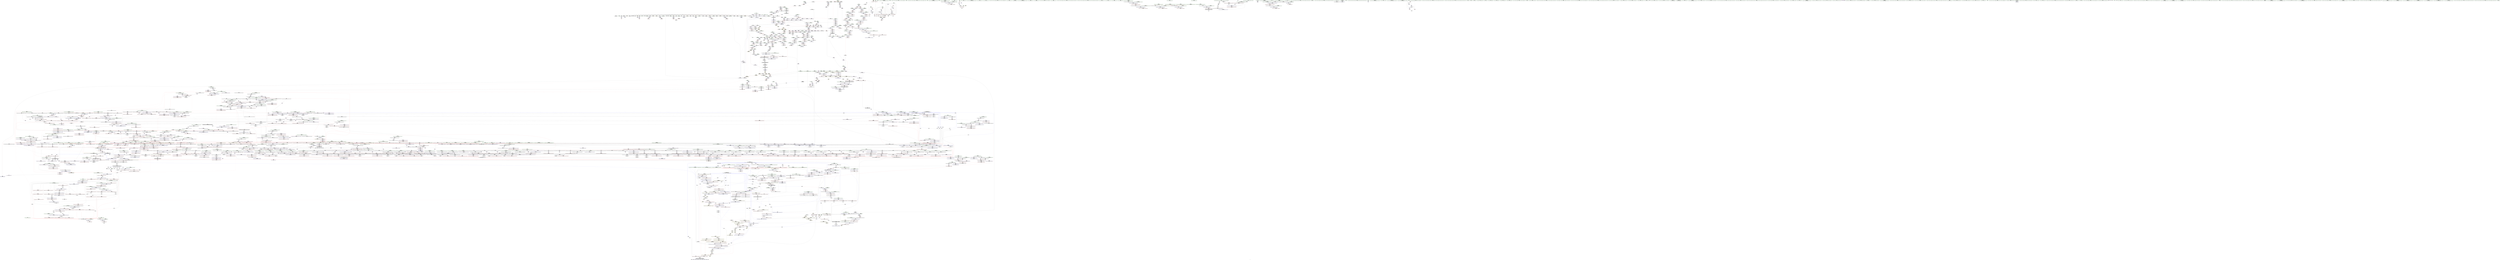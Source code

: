 digraph "SVFG" {
	label="SVFG";

	Node0x5581d6b4c5f0 [shape=record,color=grey,label="{NodeID: 0\nNullPtr|{|<s31>51}}"];
	Node0x5581d6b4c5f0 -> Node0x5581d7397160[style=solid];
	Node0x5581d6b4c5f0 -> Node0x5581d7397260[style=solid];
	Node0x5581d6b4c5f0 -> Node0x5581d7397330[style=solid];
	Node0x5581d6b4c5f0 -> Node0x5581d7397400[style=solid];
	Node0x5581d6b4c5f0 -> Node0x5581d73974d0[style=solid];
	Node0x5581d6b4c5f0 -> Node0x5581d73975a0[style=solid];
	Node0x5581d6b4c5f0 -> Node0x5581d7397670[style=solid];
	Node0x5581d6b4c5f0 -> Node0x5581d7397740[style=solid];
	Node0x5581d6b4c5f0 -> Node0x5581d7397810[style=solid];
	Node0x5581d6b4c5f0 -> Node0x5581d73978e0[style=solid];
	Node0x5581d6b4c5f0 -> Node0x5581d73979b0[style=solid];
	Node0x5581d6b4c5f0 -> Node0x5581d7397a80[style=solid];
	Node0x5581d6b4c5f0 -> Node0x5581d7397b50[style=solid];
	Node0x5581d6b4c5f0 -> Node0x5581d7397c20[style=solid];
	Node0x5581d6b4c5f0 -> Node0x5581d7397cf0[style=solid];
	Node0x5581d6b4c5f0 -> Node0x5581d7397dc0[style=solid];
	Node0x5581d6b4c5f0 -> Node0x5581d7397e90[style=solid];
	Node0x5581d6b4c5f0 -> Node0x5581d7397f60[style=solid];
	Node0x5581d6b4c5f0 -> Node0x5581d7398030[style=solid];
	Node0x5581d6b4c5f0 -> Node0x5581d7398100[style=solid];
	Node0x5581d6b4c5f0 -> Node0x5581d73981d0[style=solid];
	Node0x5581d6b4c5f0 -> Node0x5581d73982a0[style=solid];
	Node0x5581d6b4c5f0 -> Node0x5581d7398370[style=solid];
	Node0x5581d6b4c5f0 -> Node0x5581d7398440[style=solid];
	Node0x5581d6b4c5f0 -> Node0x5581d7398510[style=solid];
	Node0x5581d6b4c5f0 -> Node0x5581d73a9d20[style=solid];
	Node0x5581d6b4c5f0 -> Node0x5581d73ac860[style=solid];
	Node0x5581d6b4c5f0 -> Node0x5581d73ac930[style=solid];
	Node0x5581d6b4c5f0 -> Node0x5581d73aca00[style=solid];
	Node0x5581d6b4c5f0 -> Node0x5581d67f93c0[style=solid];
	Node0x5581d6b4c5f0 -> Node0x5581d73d7cf0[style=solid];
	Node0x5581d6b4c5f0:s31 -> Node0x5581d760bbf0[style=solid,color=red];
	Node0x5581d73a6580 [shape=record,color=red,label="{NodeID: 1550\n2990\<--2989\ndummyVal\<--offset_0\n_ZSt14__partial_sortIN9__gnu_cxx17__normal_iteratorIPiSt6vectorIiSaIiEEEENS0_5__ops15_Iter_less_iterEEvT_S9_S9_T0_\n}"];
	Node0x5581d73a6580 -> Node0x5581d73b1b40[style=solid];
	Node0x5581d7384e50 [shape=record,color=green,label="{NodeID: 443\n2648\<--2649\nagg.tmp7\<--agg.tmp7_field_insensitive\n_ZSt13move_backwardIN9__gnu_cxx17__normal_iteratorIPiSt6vectorIiSaIiEEEES6_ET0_T_S8_S7_\n}"];
	Node0x5581d7384e50 -> Node0x5581d73a4020[style=solid];
	Node0x5581d7384e50 -> Node0x5581d73c0750[style=solid];
	Node0x5581d73d7570 [shape=record,color=grey,label="{NodeID: 3100\n675 = cmp(674, 676, )\n}"];
	Node0x5581d7393f70 [shape=record,color=purple,label="{NodeID: 886\n1363\<--1343\ncoerce.dive2\<--__last\n_ZSt14__partial_sortIN9__gnu_cxx17__normal_iteratorIPiSt6vectorIiSaIiEEEENS0_5__ops15_Iter_less_iterEEvT_S9_S9_T0_\n}"];
	Node0x5581d7393f70 -> Node0x5581d73b1730[style=solid];
	Node0x5581d7614170 [shape=record,color=black,label="{NodeID: 4650\n836 = PHI(826, )\n0th arg _ZSt10__fill_n_aIPimiEN9__gnu_cxx11__enable_ifIXsr11__is_scalarIT1_EE7__valueET_E6__typeES4_T0_RKS3_ }"];
	Node0x5581d7614170 -> Node0x5581d73ae400[style=solid];
	Node0x5581d73ca280 [shape=record,color=red,label="{NodeID: 1329\n1221\<--1218\n\<--__n.addr\n_ZSt4__lgl\n}"];
	Node0x5581d737d4a0 [shape=record,color=green,label="{NodeID: 222\n1256\<--1257\n__last\<--__last_field_insensitive\n_ZSt22__final_insertion_sortIN9__gnu_cxx17__normal_iteratorIPiSt6vectorIiSaIiEEEENS0_5__ops15_Iter_less_iterEEvT_S9_T0_\n|{|<s3>93}}"];
	Node0x5581d737d4a0 -> Node0x5581d739ccc0[style=solid];
	Node0x5581d737d4a0 -> Node0x5581d739cd90[style=solid];
	Node0x5581d737d4a0 -> Node0x5581d7392f30[style=solid];
	Node0x5581d737d4a0:s3 -> Node0x5581d760c230[style=solid,color=red];
	Node0x5581d73b1a70 [shape=record,color=blue, style = dotted,label="{NodeID: 1772\n2985\<--2987\noffset_0\<--dummyVal\n_ZSt14__partial_sortIN9__gnu_cxx17__normal_iteratorIPiSt6vectorIiSaIiEEEENS0_5__ops15_Iter_less_iterEEvT_S9_S9_T0_\n}"];
	Node0x5581d73b1a70 -> Node0x5581d73caeb0[style=dashed];
	Node0x5581d73a0670 [shape=record,color=black,label="{NodeID: 665\n2241\<--2115\n\<--__a\n_ZSt22__move_median_to_firstIN9__gnu_cxx17__normal_iteratorIPiSt6vectorIiSaIiEEEENS0_5__ops15_Iter_less_iterEEvT_S9_S9_S9_T0_\n}"];
	Node0x5581d73a0670 -> Node0x5581d73bc0a0[style=solid];
	Node0x5581d75fffe0 [shape=record,color=black,label="{NodeID: 4429\n2386 = PHI(2097, )\n}"];
	Node0x5581d74f9b40 [shape=record,color=black,label="{NodeID: 3322\nMR_703V_2 = PHI(MR_703V_3, MR_703V_1, )\npts\{25850000 \}\n}"];
	Node0x5581d74f9b40 -> Node0x5581d73f8d30[style=dashed];
	Node0x5581d73beef0 [shape=record,color=purple,label="{NodeID: 1108\n2545\<--2489\ncoerce.dive19\<--agg.tmp14\n_ZSt16__insertion_sortIN9__gnu_cxx17__normal_iteratorIPiSt6vectorIiSaIiEEEENS0_5__ops15_Iter_less_iterEEvT_S9_T0_\n}"];
	Node0x5581d73beef0 -> Node0x5581d73d23b0[style=solid];
	Node0x5581d6b4c680 [shape=record,color=green,label="{NodeID: 1\n7\<--1\n__dso_handle\<--dummyObj\nGlob }"];
	Node0x5581d73a6650 [shape=record,color=red,label="{NodeID: 1551\n2993\<--2992\ndummyVal\<--offset_0\n_ZSt27__unguarded_partition_pivotIN9__gnu_cxx17__normal_iteratorIPiSt6vectorIiSaIiEEEENS0_5__ops15_Iter_less_iterEET_S9_S9_T0_\n}"];
	Node0x5581d73a6650 -> Node0x5581d73b1e80[style=solid];
	Node0x5581d7384f20 [shape=record,color=green,label="{NodeID: 444\n2650\<--2651\nagg.tmp11\<--agg.tmp11_field_insensitive\n_ZSt13move_backwardIN9__gnu_cxx17__normal_iteratorIPiSt6vectorIiSaIiEEEES6_ET0_T_S8_S7_\n}"];
	Node0x5581d7384f20 -> Node0x5581d73a40f0[style=solid];
	Node0x5581d7384f20 -> Node0x5581d73c0820[style=solid];
	Node0x5581d73d76f0 [shape=record,color=grey,label="{NodeID: 3101\n722 = cmp(718, 719, )\n}"];
	Node0x5581d7394040 [shape=record,color=purple,label="{NodeID: 887\n1374\<--1347\ncoerce.dive6\<--agg.tmp\n_ZSt14__partial_sortIN9__gnu_cxx17__normal_iteratorIPiSt6vectorIiSaIiEEEENS0_5__ops15_Iter_less_iterEEvT_S9_S9_T0_\n}"];
	Node0x5581d7394040 -> Node0x5581d73cac40[style=solid];
	Node0x5581d7614280 [shape=record,color=black,label="{NodeID: 4651\n837 = PHI(829, )\n1st arg _ZSt10__fill_n_aIPimiEN9__gnu_cxx11__enable_ifIXsr11__is_scalarIT1_EE7__valueET_E6__typeES4_T0_RKS3_ }"];
	Node0x5581d7614280 -> Node0x5581d73ae4d0[style=solid];
	Node0x5581d73ca350 [shape=record,color=red,label="{NodeID: 1330\n1240\<--1234\n\<--__lhs.addr\n_ZN9__gnu_cxxmiIPiSt6vectorIiSaIiEEEENS_17__normal_iteratorIT_T0_E15difference_typeERKS8_SB_\n|{<s0>91}}"];
	Node0x5581d73ca350:s0 -> Node0x5581d7612a90[style=solid,color=red];
	Node0x5581d737d570 [shape=record,color=green,label="{NodeID: 223\n1258\<--1259\n__comp\<--__comp_field_insensitive\n_ZSt22__final_insertion_sortIN9__gnu_cxx17__normal_iteratorIPiSt6vectorIiSaIiEEEENS0_5__ops15_Iter_less_iterEEvT_S9_T0_\n}"];
	Node0x5581d73b1b40 [shape=record,color=blue, style = dotted,label="{NodeID: 1773\n2988\<--2990\noffset_0\<--dummyVal\n_ZSt14__partial_sortIN9__gnu_cxx17__normal_iteratorIPiSt6vectorIiSaIiEEEENS0_5__ops15_Iter_less_iterEEvT_S9_S9_T0_\n}"];
	Node0x5581d73b1b40 -> Node0x5581d73caf80[style=dashed];
	Node0x5581d73a0740 [shape=record,color=black,label="{NodeID: 666\n2252\<--2115\n\<--__a\n_ZSt22__move_median_to_firstIN9__gnu_cxx17__normal_iteratorIPiSt6vectorIiSaIiEEEENS0_5__ops15_Iter_less_iterEEvT_S9_S9_S9_T0_\n}"];
	Node0x5581d73a0740 -> Node0x5581d73bc240[style=solid];
	Node0x5581d7600120 [shape=record,color=black,label="{NodeID: 4430\n2398 = PHI(1716, )\n}"];
	Node0x5581d73befc0 [shape=record,color=purple,label="{NodeID: 1109\n2550\<--2491\ncoerce.dive21\<--coerce\n_ZSt16__insertion_sortIN9__gnu_cxx17__normal_iteratorIPiSt6vectorIiSaIiEEEENS0_5__ops15_Iter_less_iterEEvT_S9_T0_\n}"];
	Node0x5581d73befc0 -> Node0x5581d73f8850[style=solid];
	Node0x5581d7374e30 [shape=record,color=green,label="{NodeID: 2\n8\<--1\n_ZSt3cin\<--dummyObj\nGlob }"];
	Node0x5581d73a6720 [shape=record,color=red,label="{NodeID: 1552\n2996\<--2995\ndummyVal\<--offset_0\n_ZSt27__unguarded_partition_pivotIN9__gnu_cxx17__normal_iteratorIPiSt6vectorIiSaIiEEEENS0_5__ops15_Iter_less_iterEET_S9_S9_T0_\n}"];
	Node0x5581d73a6720 -> Node0x5581d73b2020[style=solid];
	Node0x5581d7384ff0 [shape=record,color=green,label="{NodeID: 445\n2664\<--2665\n_ZSt12__miter_baseIN9__gnu_cxx17__normal_iteratorIPiSt6vectorIiSaIiEEEEET_S7_\<--_ZSt12__miter_baseIN9__gnu_cxx17__normal_iteratorIPiSt6vectorIiSaIiEEEEET_S7__field_insensitive\n}"];
	Node0x5581d73d7870 [shape=record,color=grey,label="{NodeID: 3102\n1714 = cmp(1710, 1713, )\n}"];
	Node0x5581d73d7870 -> Node0x5581d739f560[style=solid];
	Node0x5581d7394110 [shape=record,color=purple,label="{NodeID: 888\n1376\<--1349\ncoerce.dive7\<--agg.tmp3\n_ZSt14__partial_sortIN9__gnu_cxx17__normal_iteratorIPiSt6vectorIiSaIiEEEENS0_5__ops15_Iter_less_iterEEvT_S9_S9_T0_\n}"];
	Node0x5581d7394110 -> Node0x5581d73cad10[style=solid];
	Node0x5581d7614390 [shape=record,color=black,label="{NodeID: 4652\n838 = PHI(830, )\n2nd arg _ZSt10__fill_n_aIPimiEN9__gnu_cxx11__enable_ifIXsr11__is_scalarIT1_EE7__valueET_E6__typeES4_T0_RKS3_ }"];
	Node0x5581d7614390 -> Node0x5581d73ae5a0[style=solid];
	Node0x5581d73ca420 [shape=record,color=red,label="{NodeID: 1331\n1243\<--1236\n\<--__rhs.addr\n_ZN9__gnu_cxxmiIPiSt6vectorIiSaIiEEEENS_17__normal_iteratorIT_T0_E15difference_typeERKS8_SB_\n|{<s0>92}}"];
	Node0x5581d73ca420:s0 -> Node0x5581d7612a90[style=solid,color=red];
	Node0x5581d737d640 [shape=record,color=green,label="{NodeID: 224\n1260\<--1261\nagg.tmp\<--agg.tmp_field_insensitive\n_ZSt22__final_insertion_sortIN9__gnu_cxx17__normal_iteratorIPiSt6vectorIiSaIiEEEENS0_5__ops15_Iter_less_iterEEvT_S9_T0_\n}"];
	Node0x5581d737d640 -> Node0x5581d739ce60[style=solid];
	Node0x5581d737d640 -> Node0x5581d7393000[style=solid];
	Node0x5581d73b1c10 [shape=record,color=blue,label="{NodeID: 1774\n1428\<--1398\ncoerce.dive\<--__first.coerce\n_ZSt27__unguarded_partition_pivotIN9__gnu_cxx17__normal_iteratorIPiSt6vectorIiSaIiEEEENS0_5__ops15_Iter_less_iterEET_S9_S9_T0_\n|{|<s2>110|<s3>111|<s4>113|<s5>117}}"];
	Node0x5581d73b1c10 -> Node0x5581d73a6650[style=dashed];
	Node0x5581d73b1c10 -> Node0x5581d73a68c0[style=dashed];
	Node0x5581d73b1c10:s2 -> Node0x5581d7504630[style=dashed,color=red];
	Node0x5581d73b1c10:s3 -> Node0x5581d7514690[style=dashed,color=red];
	Node0x5581d73b1c10:s4 -> Node0x5581d7514690[style=dashed,color=red];
	Node0x5581d73b1c10:s5 -> Node0x5581d7514690[style=dashed,color=red];
	Node0x5581d73a0810 [shape=record,color=black,label="{NodeID: 667\n2267\<--2115\n\<--__a\n_ZSt22__move_median_to_firstIN9__gnu_cxx17__normal_iteratorIPiSt6vectorIiSaIiEEEENS0_5__ops15_Iter_less_iterEEvT_S9_S9_S9_T0_\n}"];
	Node0x5581d73a0810 -> Node0x5581d73bc720[style=solid];
	Node0x5581d7600260 [shape=record,color=black,label="{NodeID: 4431\n2400 = PHI(2097, )\n}"];
	Node0x5581d73bf090 [shape=record,color=purple,label="{NodeID: 1110\n2563\<--2493\ncoerce.dive27\<--agg.tmp24\n_ZSt16__insertion_sortIN9__gnu_cxx17__normal_iteratorIPiSt6vectorIiSaIiEEEENS0_5__ops15_Iter_less_iterEEvT_S9_T0_\n}"];
	Node0x5581d73bf090 -> Node0x5581d73d2550[style=solid];
	Node0x5581d7374ec0 [shape=record,color=green,label="{NodeID: 3\n9\<--1\n.str\<--dummyObj\nGlob }"];
	Node0x5581d73a67f0 [shape=record,color=red,label="{NodeID: 1553\n2999\<--2998\ndummyVal\<--offset_0\n_ZSt27__unguarded_partition_pivotIN9__gnu_cxx17__normal_iteratorIPiSt6vectorIiSaIiEEEENS0_5__ops15_Iter_less_iterEET_S9_S9_T0_\n}"];
	Node0x5581d73a67f0 -> Node0x5581d73b2290[style=solid];
	Node0x5581d73850f0 [shape=record,color=green,label="{NodeID: 446\n2686\<--2687\n_ZSt23__copy_move_backward_a2ILb1EN9__gnu_cxx17__normal_iteratorIPiSt6vectorIiSaIiEEEES6_ET1_T0_S8_S7_\<--_ZSt23__copy_move_backward_a2ILb1EN9__gnu_cxx17__normal_iteratorIPiSt6vectorIiSaIiEEEES6_ET1_T0_S8_S7__field_insensitive\n}"];
	Node0x5581d73d79f0 [shape=record,color=grey,label="{NodeID: 3103\n859 = cmp(858, 676, )\n}"];
	Node0x5581d73941e0 [shape=record,color=purple,label="{NodeID: 889\n1378\<--1351\ncoerce.dive8\<--agg.tmp4\n_ZSt14__partial_sortIN9__gnu_cxx17__normal_iteratorIPiSt6vectorIiSaIiEEEENS0_5__ops15_Iter_less_iterEEvT_S9_S9_T0_\n}"];
	Node0x5581d73941e0 -> Node0x5581d73cade0[style=solid];
	Node0x5581d76144a0 [shape=record,color=black,label="{NodeID: 4653\n1336 = PHI(1172, )\n0th arg _ZSt14__partial_sortIN9__gnu_cxx17__normal_iteratorIPiSt6vectorIiSaIiEEEENS0_5__ops15_Iter_less_iterEEvT_S9_S9_T0_ }"];
	Node0x5581d76144a0 -> Node0x5581d73b1590[style=solid];
	Node0x5581d73ca4f0 [shape=record,color=red,label="{NodeID: 1332\n1242\<--1241\n\<--call\n_ZN9__gnu_cxxmiIPiSt6vectorIiSaIiEEEENS_17__normal_iteratorIT_T0_E15difference_typeERKS8_SB_\n}"];
	Node0x5581d73ca4f0 -> Node0x5581d739c8b0[style=solid];
	Node0x5581d737d710 [shape=record,color=green,label="{NodeID: 225\n1262\<--1263\nagg.tmp2\<--agg.tmp2_field_insensitive\n_ZSt22__final_insertion_sortIN9__gnu_cxx17__normal_iteratorIPiSt6vectorIiSaIiEEEENS0_5__ops15_Iter_less_iterEEvT_S9_T0_\n}"];
	Node0x5581d737d710 -> Node0x5581d73930d0[style=solid];
	Node0x5581d737d710 -> Node0x5581d73931a0[style=solid];
	Node0x5581d73b1ce0 [shape=record,color=blue,label="{NodeID: 1775\n1430\<--1399\ncoerce.dive1\<--__last.coerce\n_ZSt27__unguarded_partition_pivotIN9__gnu_cxx17__normal_iteratorIPiSt6vectorIiSaIiEEEENS0_5__ops15_Iter_less_iterEET_S9_S9_T0_\n|{|<s1>110|<s2>115}}"];
	Node0x5581d73b1ce0 -> Node0x5581d73a67f0[style=dashed];
	Node0x5581d73b1ce0:s1 -> Node0x5581d7504630[style=dashed,color=red];
	Node0x5581d73b1ce0:s2 -> Node0x5581d7503a40[style=dashed,color=red];
	Node0x5581d73a08e0 [shape=record,color=black,label="{NodeID: 668\n2179\<--2117\n\<--__b\n_ZSt22__move_median_to_firstIN9__gnu_cxx17__normal_iteratorIPiSt6vectorIiSaIiEEEENS0_5__ops15_Iter_less_iterEEvT_S9_S9_S9_T0_\n}"];
	Node0x5581d73a08e0 -> Node0x5581d73bb060[style=solid];
	Node0x5581d76003a0 [shape=record,color=black,label="{NodeID: 4432\n2402 = PHI(1699, )\n}"];
	Node0x5581d73bf160 [shape=record,color=purple,label="{NodeID: 1111\n3132\<--2516\noffset_0\<--\n}"];
	Node0x5581d73bf160 -> Node0x5581d73f8370[style=solid];
	Node0x5581d7375170 [shape=record,color=green,label="{NodeID: 4\n11\<--1\n.str.1\<--dummyObj\nGlob }"];
	Node0x5581d73a68c0 [shape=record,color=red,label="{NodeID: 1554\n3002\<--3001\ndummyVal\<--offset_0\n_ZSt27__unguarded_partition_pivotIN9__gnu_cxx17__normal_iteratorIPiSt6vectorIiSaIiEEEENS0_5__ops15_Iter_less_iterEET_S9_S9_T0_\n}"];
	Node0x5581d73a68c0 -> Node0x5581d73b2360[style=solid];
	Node0x5581d73851f0 [shape=record,color=green,label="{NodeID: 447\n2695\<--2696\n__last\<--__last_field_insensitive\n_ZSt25__unguarded_linear_insertIN9__gnu_cxx17__normal_iteratorIPiSt6vectorIiSaIiEEEENS0_5__ops14_Val_less_iterEEvT_T0_\n|{|<s3>278|<s4>286|<s5>290}}"];
	Node0x5581d73851f0 -> Node0x5581d73a4290[style=solid];
	Node0x5581d73851f0 -> Node0x5581d73a4360[style=solid];
	Node0x5581d73851f0 -> Node0x5581d73c0dd0[style=solid];
	Node0x5581d73851f0:s3 -> Node0x5581d760ffb0[style=solid,color=red];
	Node0x5581d73851f0:s4 -> Node0x5581d760ffb0[style=solid,color=red];
	Node0x5581d73851f0:s5 -> Node0x5581d760ffb0[style=solid,color=red];
	Node0x5581d73d7b70 [shape=record,color=grey,label="{NodeID: 3104\n2628 = cmp(2624, 2627, )\n}"];
	Node0x5581d73d7b70 -> Node0x5581d73a3c10[style=solid];
	Node0x5581d73942b0 [shape=record,color=purple,label="{NodeID: 890\n1389\<--1355\ncoerce.dive11\<--agg.tmp9\n_ZSt14__partial_sortIN9__gnu_cxx17__normal_iteratorIPiSt6vectorIiSaIiEEEENS0_5__ops15_Iter_less_iterEEvT_S9_S9_T0_\n}"];
	Node0x5581d73942b0 -> Node0x5581d73caeb0[style=solid];
	Node0x5581d76145b0 [shape=record,color=black,label="{NodeID: 4654\n1337 = PHI(1174, )\n1st arg _ZSt14__partial_sortIN9__gnu_cxx17__normal_iteratorIPiSt6vectorIiSaIiEEEENS0_5__ops15_Iter_less_iterEEvT_S9_S9_T0_ }"];
	Node0x5581d76145b0 -> Node0x5581d73b1660[style=solid];
	Node0x5581d74c3790 [shape=record,color=yellow,style=double,label="{NodeID: 3547\n504V_1 = ENCHI(MR_504V_0)\npts\{16440000 17210000 17230000 17440000 17480000 18580000 18600000 18620000 18640000 20140000 20160000 20180000 20810000 24270000 24290000 24720000 24780000 26960000 27020000 28990000 \}\nFun[_ZNK9__gnu_cxx17__normal_iteratorIPiSt6vectorIiSaIiEEEdeEv]}"];
	Node0x5581d74c3790 -> Node0x5581d73cd820[style=dashed];
	Node0x5581d73ca5c0 [shape=record,color=red,label="{NodeID: 1333\n1245\<--1244\n\<--call1\n_ZN9__gnu_cxxmiIPiSt6vectorIiSaIiEEEENS_17__normal_iteratorIT_T0_E15difference_typeERKS8_SB_\n}"];
	Node0x5581d73ca5c0 -> Node0x5581d739c980[style=solid];
	Node0x5581d737d7e0 [shape=record,color=green,label="{NodeID: 226\n1264\<--1265\nagg.tmp5\<--agg.tmp5_field_insensitive\n_ZSt22__final_insertion_sortIN9__gnu_cxx17__normal_iteratorIPiSt6vectorIiSaIiEEEENS0_5__ops15_Iter_less_iterEEvT_S9_T0_\n}"];
	Node0x5581d73b1db0 [shape=record,color=blue,label="{NodeID: 1776\n1435\<--1434\ncoerce.dive3\<--call2\n_ZSt27__unguarded_partition_pivotIN9__gnu_cxx17__normal_iteratorIPiSt6vectorIiSaIiEEEENS0_5__ops15_Iter_less_iterEET_S9_S9_T0_\n}"];
	Node0x5581d73b1db0 -> Node0x5581d73a6720[style=dashed];
	Node0x5581d73a09b0 [shape=record,color=black,label="{NodeID: 669\n2188\<--2117\n\<--__b\n_ZSt22__move_median_to_firstIN9__gnu_cxx17__normal_iteratorIPiSt6vectorIiSaIiEEEENS0_5__ops15_Iter_less_iterEEvT_S9_S9_S9_T0_\n}"];
	Node0x5581d73a09b0 -> Node0x5581d73bb200[style=solid];
	Node0x5581d76004e0 [shape=record,color=black,label="{NodeID: 4433\n2421 = PHI(1784, )\n}"];
	Node0x5581d73bf230 [shape=record,color=purple,label="{NodeID: 1112\n3133\<--2517\noffset_0\<--\n}"];
	Node0x5581d73bf230 -> Node0x5581d73a8c80[style=solid];
	Node0x5581d7375200 [shape=record,color=green,label="{NodeID: 5\n13\<--1\n.str.2\<--dummyObj\nGlob }"];
	Node0x5581d73a6990 [shape=record,color=red,label="{NodeID: 1555\n3005\<--3004\ndummyVal\<--offset_0\n_ZSt13__heap_selectIN9__gnu_cxx17__normal_iteratorIPiSt6vectorIiSaIiEEEENS0_5__ops15_Iter_less_iterEEvT_S9_S9_T0_\n}"];
	Node0x5581d73a6990 -> Node0x5581d73b2770[style=solid];
	Node0x5581d73852c0 [shape=record,color=green,label="{NodeID: 448\n2697\<--2698\n__comp\<--__comp_field_insensitive\n_ZSt25__unguarded_linear_insertIN9__gnu_cxx17__normal_iteratorIPiSt6vectorIiSaIiEEEENS0_5__ops14_Val_less_iterEEvT_T0_\n|{<s0>283}}"];
	Node0x5581d73852c0:s0 -> Node0x5581d760bd30[style=solid,color=red];
	Node0x5581d73d7cf0 [shape=record,color=grey,label="{NodeID: 3105\n897 = cmp(896, 3, )\n}"];
	Node0x5581d7394380 [shape=record,color=purple,label="{NodeID: 891\n1391\<--1357\ncoerce.dive12\<--agg.tmp10\n_ZSt14__partial_sortIN9__gnu_cxx17__normal_iteratorIPiSt6vectorIiSaIiEEEENS0_5__ops15_Iter_less_iterEEvT_S9_S9_T0_\n}"];
	Node0x5581d7394380 -> Node0x5581d73caf80[style=solid];
	Node0x5581d76146c0 [shape=record,color=black,label="{NodeID: 4655\n1338 = PHI(1176, )\n2nd arg _ZSt14__partial_sortIN9__gnu_cxx17__normal_iteratorIPiSt6vectorIiSaIiEEEENS0_5__ops15_Iter_less_iterEEvT_S9_S9_T0_ }"];
	Node0x5581d76146c0 -> Node0x5581d73b1730[style=solid];
	Node0x5581d74c3c00 [shape=record,color=yellow,style=double,label="{NodeID: 3548\n24V_1 = ENCHI(MR_24V_0)\npts\{731 \}\nFun[_ZSt22__move_median_to_firstIN9__gnu_cxx17__normal_iteratorIPiSt6vectorIiSaIiEEEENS0_5__ops15_Iter_less_iterEEvT_S9_S9_S9_T0_]|{<s0>193|<s1>196|<s2>199|<s3>202|<s4>205|<s5>208|<s6>211|<s7>214|<s8>217|<s9>220|<s10>223}}"];
	Node0x5581d74c3c00:s0 -> Node0x5581d74ff360[style=dashed,color=red];
	Node0x5581d74c3c00:s1 -> Node0x5581d74ff360[style=dashed,color=red];
	Node0x5581d74c3c00:s2 -> Node0x5581d7519e80[style=dashed,color=red];
	Node0x5581d74c3c00:s3 -> Node0x5581d74ff360[style=dashed,color=red];
	Node0x5581d74c3c00:s4 -> Node0x5581d7519e80[style=dashed,color=red];
	Node0x5581d74c3c00:s5 -> Node0x5581d7519e80[style=dashed,color=red];
	Node0x5581d74c3c00:s6 -> Node0x5581d74ff360[style=dashed,color=red];
	Node0x5581d74c3c00:s7 -> Node0x5581d7519e80[style=dashed,color=red];
	Node0x5581d74c3c00:s8 -> Node0x5581d74ff360[style=dashed,color=red];
	Node0x5581d74c3c00:s9 -> Node0x5581d7519e80[style=dashed,color=red];
	Node0x5581d74c3c00:s10 -> Node0x5581d7519e80[style=dashed,color=red];
	Node0x5581d73ca690 [shape=record,color=red,label="{NodeID: 1334\n1294\<--1293\n\<--coerce.dive6\n_ZSt22__final_insertion_sortIN9__gnu_cxx17__normal_iteratorIPiSt6vectorIiSaIiEEEENS0_5__ops15_Iter_less_iterEEvT_S9_T0_\n|{<s0>96}}"];
	Node0x5581d73ca690:s0 -> Node0x5581d7611600[style=solid,color=red];
	Node0x5581d737d8b0 [shape=record,color=green,label="{NodeID: 227\n1266\<--1267\nagg.tmp8\<--agg.tmp8_field_insensitive\n_ZSt22__final_insertion_sortIN9__gnu_cxx17__normal_iteratorIPiSt6vectorIiSaIiEEEENS0_5__ops15_Iter_less_iterEEvT_S9_T0_\n}"];
	Node0x5581d737d8b0 -> Node0x5581d7393270[style=solid];
	Node0x5581d737d8b0 -> Node0x5581d7393340[style=solid];
	Node0x5581d73b1e80 [shape=record,color=blue, style = dotted,label="{NodeID: 1777\n2991\<--2993\noffset_0\<--dummyVal\n_ZSt27__unguarded_partition_pivotIN9__gnu_cxx17__normal_iteratorIPiSt6vectorIiSaIiEEEENS0_5__ops15_Iter_less_iterEET_S9_S9_T0_\n}"];
	Node0x5581d73b1e80 -> Node0x5581d73cb050[style=dashed];
	Node0x5581d73a0a80 [shape=record,color=black,label="{NodeID: 670\n2203\<--2117\n\<--__b\n_ZSt22__move_median_to_firstIN9__gnu_cxx17__normal_iteratorIPiSt6vectorIiSaIiEEEENS0_5__ops15_Iter_less_iterEEvT_S9_S9_S9_T0_\n}"];
	Node0x5581d73a0a80 -> Node0x5581d73bb6e0[style=solid];
	Node0x5581d7600620 [shape=record,color=black,label="{NodeID: 4434\n2434 = PHI(1825, )\n|{<s0>242}}"];
	Node0x5581d7600620:s0 -> Node0x5581d7614b80[style=solid,color=red];
	Node0x5581d73bf300 [shape=record,color=purple,label="{NodeID: 1113\n3135\<--2519\noffset_0\<--\n}"];
	Node0x5581d73bf300 -> Node0x5581d73f8440[style=solid];
	Node0x5581d7375290 [shape=record,color=green,label="{NodeID: 6\n16\<--1\n\<--dummyObj\nCan only get source location for instruction, argument, global var or function.}"];
	Node0x5581d73a6a60 [shape=record,color=red,label="{NodeID: 1556\n3008\<--3007\ndummyVal\<--offset_0\n_ZSt13__heap_selectIN9__gnu_cxx17__normal_iteratorIPiSt6vectorIiSaIiEEEENS0_5__ops15_Iter_less_iterEEvT_S9_S9_T0_\n}"];
	Node0x5581d73a6a60 -> Node0x5581d73b2840[style=solid];
	Node0x5581d7385390 [shape=record,color=green,label="{NodeID: 449\n2699\<--2700\n__val\<--__val_field_insensitive\n_ZSt25__unguarded_linear_insertIN9__gnu_cxx17__normal_iteratorIPiSt6vectorIiSaIiEEEENS0_5__ops14_Val_less_iterEEvT_T0_\n|{|<s1>283|<s2>289}}"];
	Node0x5581d7385390 -> Node0x5581d73f97c0[style=solid];
	Node0x5581d7385390:s1 -> Node0x5581d760be70[style=solid,color=red];
	Node0x5581d7385390:s2 -> Node0x5581d7614da0[style=solid,color=red];
	Node0x5581d73d7e70 [shape=record,color=grey,label="{NodeID: 3106\n85 = cmp(83, 84, )\n}"];
	Node0x5581d7394450 [shape=record,color=purple,label="{NodeID: 892\n2976\<--1365\noffset_0\<--\n}"];
	Node0x5581d7394450 -> Node0x5581d73b1800[style=solid];
	Node0x5581d76147d0 [shape=record,color=black,label="{NodeID: 4656\n508 = PHI(277, )\n0th arg _ZNSt6vectorIiSaIiEE21_M_default_initializeEm }"];
	Node0x5581d76147d0 -> Node0x5581d73ac1e0[style=solid];
	Node0x5581d73ca760 [shape=record,color=red,label="{NodeID: 1335\n1296\<--1295\n\<--coerce.dive7\n_ZSt22__final_insertion_sortIN9__gnu_cxx17__normal_iteratorIPiSt6vectorIiSaIiEEEENS0_5__ops15_Iter_less_iterEEvT_S9_T0_\n|{<s0>96}}"];
	Node0x5581d73ca760:s0 -> Node0x5581d7611750[style=solid,color=red];
	Node0x5581d737d980 [shape=record,color=green,label="{NodeID: 228\n1268\<--1269\nagg.tmp11\<--agg.tmp11_field_insensitive\n_ZSt22__final_insertion_sortIN9__gnu_cxx17__normal_iteratorIPiSt6vectorIiSaIiEEEENS0_5__ops15_Iter_less_iterEEvT_S9_T0_\n}"];
	Node0x5581d737d980 -> Node0x5581d739cf30[style=solid];
	Node0x5581d737d980 -> Node0x5581d7393410[style=solid];
	Node0x5581d73b1f50 [shape=record,color=blue,label="{NodeID: 1778\n1442\<--1440\ncoerce.dive6\<--call5\n_ZSt27__unguarded_partition_pivotIN9__gnu_cxx17__normal_iteratorIPiSt6vectorIiSaIiEEEENS0_5__ops15_Iter_less_iterEET_S9_S9_T0_\n}"];
	Node0x5581d73b1f50 -> Node0x5581d73cb120[style=dashed];
	Node0x5581d73a0b50 [shape=record,color=black,label="{NodeID: 671\n2276\<--2117\n\<--__b\n_ZSt22__move_median_to_firstIN9__gnu_cxx17__normal_iteratorIPiSt6vectorIiSaIiEEEENS0_5__ops15_Iter_less_iterEEvT_S9_S9_S9_T0_\n}"];
	Node0x5581d73a0b50 -> Node0x5581d73bc8c0[style=solid];
	Node0x5581d76007f0 [shape=record,color=black,label="{NodeID: 4435\n1244 = PHI(1327, )\n}"];
	Node0x5581d76007f0 -> Node0x5581d73ca5c0[style=solid];
	Node0x5581d73bf3d0 [shape=record,color=purple,label="{NodeID: 1114\n3136\<--2520\noffset_0\<--\n}"];
	Node0x5581d73bf3d0 -> Node0x5581d73a8d50[style=solid];
	Node0x5581d7375320 [shape=record,color=green,label="{NodeID: 7\n76\<--1\n\<--dummyObj\nCan only get source location for instruction, argument, global var or function.}"];
	Node0x5581d73a6b30 [shape=record,color=red,label="{NodeID: 1557\n3011\<--3010\ndummyVal\<--offset_0\n_ZSt13__heap_selectIN9__gnu_cxx17__normal_iteratorIPiSt6vectorIiSaIiEEEENS0_5__ops15_Iter_less_iterEEvT_S9_S9_T0_\n}"];
	Node0x5581d73a6b30 -> Node0x5581d73b2910[style=solid];
	Node0x5581d7385460 [shape=record,color=green,label="{NodeID: 450\n2701\<--2702\n__next\<--__next_field_insensitive\n_ZSt25__unguarded_linear_insertIN9__gnu_cxx17__normal_iteratorIPiSt6vectorIiSaIiEEEENS0_5__ops14_Val_less_iterEEvT_T0_\n|{|<s3>281|<s4>284|<s5>288}}"];
	Node0x5581d7385460 -> Node0x5581d73a4430[style=solid];
	Node0x5581d7385460 -> Node0x5581d73a4500[style=solid];
	Node0x5581d7385460 -> Node0x5581d73a45d0[style=solid];
	Node0x5581d7385460:s3 -> Node0x5581d760edb0[style=solid,color=red];
	Node0x5581d7385460:s4 -> Node0x5581d760ffb0[style=solid,color=red];
	Node0x5581d7385460:s5 -> Node0x5581d760edb0[style=solid,color=red];
	Node0x5581d73d7ff0 [shape=record,color=grey,label="{NodeID: 3107\n106 = cmp(104, 105, )\n}"];
	Node0x5581d7394520 [shape=record,color=purple,label="{NodeID: 893\n2977\<--1366\noffset_0\<--\n}"];
	Node0x5581d7394520 -> Node0x5581d73a6240[style=solid];
	Node0x5581d76148e0 [shape=record,color=black,label="{NodeID: 4657\n509 = PHI(284, )\n1st arg _ZNSt6vectorIiSaIiEE21_M_default_initializeEm }"];
	Node0x5581d76148e0 -> Node0x5581d73ac2b0[style=solid];
	Node0x5581d73ca830 [shape=record,color=red,label="{NodeID: 1336\n1307\<--1306\n\<--coerce.dive13\n_ZSt22__final_insertion_sortIN9__gnu_cxx17__normal_iteratorIPiSt6vectorIiSaIiEEEENS0_5__ops15_Iter_less_iterEEvT_S9_T0_\n|{<s0>99}}"];
	Node0x5581d73ca830:s0 -> Node0x5581d760d040[style=solid,color=red];
	Node0x5581d7385d60 [shape=record,color=green,label="{NodeID: 229\n1270\<--1271\nagg.tmp12\<--agg.tmp12_field_insensitive\n_ZSt22__final_insertion_sortIN9__gnu_cxx17__normal_iteratorIPiSt6vectorIiSaIiEEEENS0_5__ops15_Iter_less_iterEEvT_S9_T0_\n}"];
	Node0x5581d73b2020 [shape=record,color=blue, style = dotted,label="{NodeID: 1779\n2994\<--2996\noffset_0\<--dummyVal\n_ZSt27__unguarded_partition_pivotIN9__gnu_cxx17__normal_iteratorIPiSt6vectorIiSaIiEEEENS0_5__ops15_Iter_less_iterEET_S9_S9_T0_\n}"];
	Node0x5581d73b2020 -> Node0x5581d73cb1f0[style=dashed];
	Node0x5581d73a0c20 [shape=record,color=black,label="{NodeID: 672\n2303\<--2117\n\<--__b\n_ZSt22__move_median_to_firstIN9__gnu_cxx17__normal_iteratorIPiSt6vectorIiSaIiEEEENS0_5__ops15_Iter_less_iterEEvT_S9_S9_S9_T0_\n}"];
	Node0x5581d73a0c20 -> Node0x5581d73bd0e0[style=solid];
	Node0x5581d7600930 [shape=record,color=black,label="{NodeID: 4436\n1282 = PHI(1231, )\n}"];
	Node0x5581d7600930 -> Node0x5581d73d8170[style=solid];
	Node0x5581d73bf4a0 [shape=record,color=purple,label="{NodeID: 1115\n3138\<--2532\noffset_0\<--\n}"];
	Node0x5581d73bf4a0 -> Node0x5581d73f85e0[style=solid];
	Node0x5581d7375b60 [shape=record,color=green,label="{NodeID: 8\n81\<--1\n\<--dummyObj\nCan only get source location for instruction, argument, global var or function.}"];
	Node0x5581d73a6c00 [shape=record,color=red,label="{NodeID: 1558\n3014\<--3013\ndummyVal\<--offset_0\n_ZSt13__heap_selectIN9__gnu_cxx17__normal_iteratorIPiSt6vectorIiSaIiEEEENS0_5__ops15_Iter_less_iterEEvT_S9_S9_T0_\n}"];
	Node0x5581d73a6c00 -> Node0x5581d73b29e0[style=solid];
	Node0x5581d7385530 [shape=record,color=green,label="{NodeID: 451\n2703\<--2704\nagg.tmp\<--agg.tmp_field_insensitive\n_ZSt25__unguarded_linear_insertIN9__gnu_cxx17__normal_iteratorIPiSt6vectorIiSaIiEEEENS0_5__ops14_Val_less_iterEEvT_T0_\n}"];
	Node0x5581d7385530 -> Node0x5581d73a46a0[style=solid];
	Node0x5581d7385530 -> Node0x5581d73c0ea0[style=solid];
	Node0x5581d73d8170 [shape=record,color=grey,label="{NodeID: 3108\n1283 = cmp(1282, 1157, )\n}"];
	Node0x5581d73945f0 [shape=record,color=purple,label="{NodeID: 894\n2979\<--1368\noffset_0\<--\n}"];
	Node0x5581d73945f0 -> Node0x5581d73b18d0[style=solid];
	Node0x5581d76149f0 [shape=record,color=black,label="{NodeID: 4658\n309 = PHI(57, 57, 633, )\n0th arg _ZNSaIiED2Ev }"];
	Node0x5581d76149f0 -> Node0x5581d73ab270[style=solid];
	Node0x5581d73ca900 [shape=record,color=red,label="{NodeID: 1337\n1309\<--1308\n\<--coerce.dive14\n_ZSt22__final_insertion_sortIN9__gnu_cxx17__normal_iteratorIPiSt6vectorIiSaIiEEEENS0_5__ops15_Iter_less_iterEEvT_S9_T0_\n|{<s0>99}}"];
	Node0x5581d73ca900:s0 -> Node0x5581d760d150[style=solid,color=red];
	Node0x5581d7385df0 [shape=record,color=green,label="{NodeID: 230\n1272\<--1273\nagg.tmp15\<--agg.tmp15_field_insensitive\n_ZSt22__final_insertion_sortIN9__gnu_cxx17__normal_iteratorIPiSt6vectorIiSaIiEEEENS0_5__ops15_Iter_less_iterEEvT_S9_T0_\n}"];
	Node0x5581d7385df0 -> Node0x5581d739d000[style=solid];
	Node0x5581d7385df0 -> Node0x5581d73934e0[style=solid];
	Node0x5581d73b20f0 [shape=record,color=blue,label="{NodeID: 1780\n1450\<--1447\ncoerce.dive10\<--call9\n_ZSt27__unguarded_partition_pivotIN9__gnu_cxx17__normal_iteratorIPiSt6vectorIiSaIiEEEENS0_5__ops15_Iter_less_iterEET_S9_S9_T0_\n}"];
	Node0x5581d73b20f0 -> Node0x5581d73cb2c0[style=dashed];
	Node0x5581d73a0cf0 [shape=record,color=black,label="{NodeID: 673\n2191\<--2119\n\<--__c\n_ZSt22__move_median_to_firstIN9__gnu_cxx17__normal_iteratorIPiSt6vectorIiSaIiEEEENS0_5__ops15_Iter_less_iterEEvT_S9_S9_S9_T0_\n}"];
	Node0x5581d73a0cf0 -> Node0x5581d73bb3a0[style=solid];
	Node0x5581d7600a70 [shape=record,color=black,label="{NodeID: 4437\n1288 = PHI(1802, )\n}"];
	Node0x5581d7600a70 -> Node0x5581d73b10b0[style=solid];
	Node0x5581d73bf570 [shape=record,color=purple,label="{NodeID: 1116\n3139\<--2533\noffset_0\<--\n}"];
	Node0x5581d73bf570 -> Node0x5581d73a8e20[style=solid];
	Node0x5581d7375bf0 [shape=record,color=green,label="{NodeID: 9\n181\<--1\n\<--dummyObj\nCan only get source location for instruction, argument, global var or function.}"];
	Node0x5581d73a6cd0 [shape=record,color=red,label="{NodeID: 1559\n3017\<--3016\ndummyVal\<--offset_0\n_ZSt13__heap_selectIN9__gnu_cxx17__normal_iteratorIPiSt6vectorIiSaIiEEEENS0_5__ops15_Iter_less_iterEEvT_S9_S9_T0_\n}"];
	Node0x5581d73a6cd0 -> Node0x5581d73b2ab0[style=solid];
	Node0x5581d7385600 [shape=record,color=green,label="{NodeID: 452\n2722\<--2723\n_ZNK9__gnu_cxx5__ops14_Val_less_iterclIiNS_17__normal_iteratorIPiSt6vectorIiSaIiEEEEEEbRT_T0_\<--_ZNK9__gnu_cxx5__ops14_Val_less_iterclIiNS_17__normal_iteratorIPiSt6vectorIiSaIiEEEEEEbRT_T0__field_insensitive\n}"];
	Node0x5581d73d82f0 [shape=record,color=grey,label="{NodeID: 3109\n1736 = cmp(1733, 1735, )\n}"];
	Node0x5581d73d82f0 -> Node0x5581d739f630[style=solid];
	Node0x5581d73946c0 [shape=record,color=purple,label="{NodeID: 895\n2980\<--1369\noffset_0\<--\n}"];
	Node0x5581d73946c0 -> Node0x5581d73a6310[style=solid];
	Node0x5581d7614b80 [shape=record,color=black,label="{NodeID: 4659\n2441 = PHI(2434, )\n0th arg _ZSt4swapIiENSt9enable_ifIXsr6__and_ISt6__not_ISt15__is_tuple_likeIT_EESt21is_move_constructibleIS3_ESt18is_move_assignableIS3_EEE5valueEvE4typeERS3_SC_ }"];
	Node0x5581d7614b80 -> Node0x5581d73f7cf0[style=solid];
	Node0x5581d73ca9d0 [shape=record,color=red,label="{NodeID: 1338\n1321\<--1320\n\<--coerce.dive18\n_ZSt22__final_insertion_sortIN9__gnu_cxx17__normal_iteratorIPiSt6vectorIiSaIiEEEENS0_5__ops15_Iter_less_iterEEvT_S9_T0_\n|{<s0>102}}"];
	Node0x5581d73ca9d0:s0 -> Node0x5581d7611600[style=solid,color=red];
	Node0x5581d7385ec0 [shape=record,color=green,label="{NodeID: 231\n1274\<--1275\nagg.tmp16\<--agg.tmp16_field_insensitive\n_ZSt22__final_insertion_sortIN9__gnu_cxx17__normal_iteratorIPiSt6vectorIiSaIiEEEENS0_5__ops15_Iter_less_iterEEvT_S9_T0_\n}"];
	Node0x5581d7385ec0 -> Node0x5581d739d0d0[style=solid];
	Node0x5581d7385ec0 -> Node0x5581d73935b0[style=solid];
	Node0x5581d73b21c0 [shape=record,color=blue,label="{NodeID: 1781\n1464\<--1463\ncoerce.dive18\<--call17\n_ZSt27__unguarded_partition_pivotIN9__gnu_cxx17__normal_iteratorIPiSt6vectorIiSaIiEEEENS0_5__ops15_Iter_less_iterEET_S9_S9_T0_\n}"];
	Node0x5581d73b21c0 -> Node0x5581d73cb390[style=dashed];
	Node0x5581d73a0dc0 [shape=record,color=black,label="{NodeID: 674\n2217\<--2119\n\<--__c\n_ZSt22__move_median_to_firstIN9__gnu_cxx17__normal_iteratorIPiSt6vectorIiSaIiEEEENS0_5__ops15_Iter_less_iterEEvT_S9_S9_S9_T0_\n}"];
	Node0x5581d73a0dc0 -> Node0x5581d73bba20[style=solid];
	Node0x5581d7600bb0 [shape=record,color=black,label="{NodeID: 4438\n1300 = PHI(1802, )\n}"];
	Node0x5581d7600bb0 -> Node0x5581d73b1180[style=solid];
	Node0x5581d67f7e20 [shape=record,color=yellow,style=double,label="{NodeID: 3331\n24V_1 = ENCHI(MR_24V_0)\npts\{731 \}\nFun[_ZSt13move_backwardIN9__gnu_cxx17__normal_iteratorIPiSt6vectorIiSaIiEEEES6_ET0_T_S8_S7_]|{<s0>277}}"];
	Node0x5581d67f7e20:s0 -> Node0x5581d75061f0[style=dashed,color=red];
	Node0x5581d73bf640 [shape=record,color=purple,label="{NodeID: 1117\n3141\<--2535\noffset_0\<--\n}"];
	Node0x5581d73bf640 -> Node0x5581d73f86b0[style=solid];
	Node0x5581d7375c80 [shape=record,color=green,label="{NodeID: 10\n185\<--1\n\<--dummyObj\nCan only get source location for instruction, argument, global var or function.}"];
	Node0x5581d73a6da0 [shape=record,color=red,label="{NodeID: 1560\n3020\<--3019\ndummyVal\<--offset_0\n_ZSt13__heap_selectIN9__gnu_cxx17__normal_iteratorIPiSt6vectorIiSaIiEEEENS0_5__ops15_Iter_less_iterEEvT_S9_S9_T0_\n}"];
	Node0x5581d73a6da0 -> Node0x5581d73b2b80[style=solid];
	Node0x5581d7385700 [shape=record,color=green,label="{NodeID: 453\n2741\<--2742\nretval\<--retval_field_insensitive\n_ZN9__gnu_cxx5__ops15__val_comp_iterENS0_15_Iter_less_iterE\n}"];
	Node0x5581d73d8470 [shape=record,color=grey,label="{NodeID: 3110\n2869 = cmp(2868, 676, )\n}"];
	Node0x5581d7394790 [shape=record,color=purple,label="{NodeID: 896\n2982\<--1371\noffset_0\<--\n}"];
	Node0x5581d7394790 -> Node0x5581d73b19a0[style=solid];
	Node0x5581d7614c90 [shape=record,color=black,label="{NodeID: 4660\n2442 = PHI(2435, )\n1st arg _ZSt4swapIiENSt9enable_ifIXsr6__and_ISt6__not_ISt15__is_tuple_likeIT_EESt21is_move_constructibleIS3_ESt18is_move_assignableIS3_EEE5valueEvE4typeERS3_SC_ }"];
	Node0x5581d7614c90 -> Node0x5581d73f7dc0[style=solid];
	Node0x5581d73caaa0 [shape=record,color=red,label="{NodeID: 1339\n1323\<--1322\n\<--coerce.dive19\n_ZSt22__final_insertion_sortIN9__gnu_cxx17__normal_iteratorIPiSt6vectorIiSaIiEEEENS0_5__ops15_Iter_less_iterEEvT_S9_T0_\n|{<s0>102}}"];
	Node0x5581d73caaa0:s0 -> Node0x5581d7611750[style=solid,color=red];
	Node0x5581d7385f90 [shape=record,color=green,label="{NodeID: 232\n1276\<--1277\nagg.tmp17\<--agg.tmp17_field_insensitive\n_ZSt22__final_insertion_sortIN9__gnu_cxx17__normal_iteratorIPiSt6vectorIiSaIiEEEENS0_5__ops15_Iter_less_iterEEvT_S9_T0_\n}"];
	Node0x5581d73b2290 [shape=record,color=blue, style = dotted,label="{NodeID: 1782\n2997\<--2999\noffset_0\<--dummyVal\n_ZSt27__unguarded_partition_pivotIN9__gnu_cxx17__normal_iteratorIPiSt6vectorIiSaIiEEEENS0_5__ops15_Iter_less_iterEET_S9_S9_T0_\n}"];
	Node0x5581d73b2290 -> Node0x5581d73cb460[style=dashed];
	Node0x5581d73a0e90 [shape=record,color=black,label="{NodeID: 675\n2229\<--2119\n\<--__c\n_ZSt22__move_median_to_firstIN9__gnu_cxx17__normal_iteratorIPiSt6vectorIiSaIiEEEENS0_5__ops15_Iter_less_iterEEvT_S9_S9_S9_T0_\n}"];
	Node0x5581d73a0e90 -> Node0x5581d73bbd60[style=solid];
	Node0x5581d7600cf0 [shape=record,color=black,label="{NodeID: 4439\n1432 = PHI(1231, )\n}"];
	Node0x5581d7600cf0 -> Node0x5581d74377d0[style=solid];
	Node0x5581d73bf710 [shape=record,color=purple,label="{NodeID: 1118\n3142\<--2536\noffset_0\<--\n}"];
	Node0x5581d73bf710 -> Node0x5581d73a8ef0[style=solid];
	Node0x5581d7375d80 [shape=record,color=green,label="{NodeID: 11\n358\<--1\n\<--dummyObj\nCan only get source location for instruction, argument, global var or function.}"];
	Node0x5581d73a6e70 [shape=record,color=red,label="{NodeID: 1561\n3023\<--3022\ndummyVal\<--offset_0\n_ZSt13__heap_selectIN9__gnu_cxx17__normal_iteratorIPiSt6vectorIiSaIiEEEENS0_5__ops15_Iter_less_iterEEvT_S9_S9_T0_\n}"];
	Node0x5581d73a6e70 -> Node0x5581d73b2c50[style=solid];
	Node0x5581d73857d0 [shape=record,color=green,label="{NodeID: 454\n2743\<--2744\n\<--field_insensitive\n_ZN9__gnu_cxx5__ops15__val_comp_iterENS0_15_Iter_less_iterE\n}"];
	Node0x5581d73d85f0 [shape=record,color=grey,label="{NodeID: 3111\n161 = cmp(159, 160, )\n}"];
	Node0x5581d7394860 [shape=record,color=purple,label="{NodeID: 897\n2983\<--1372\noffset_0\<--\n}"];
	Node0x5581d7394860 -> Node0x5581d73a63e0[style=solid];
	Node0x5581d7614da0 [shape=record,color=black,label="{NodeID: 4661\n1796 = PHI(1669, 1641, 1764, 1768, 1751, 1914, 1945, 1847, 2051, 2005, 2451, 2455, 2447, 2528, 2483, 2707, 2725, 2699, )\n0th arg _ZSt4moveIRiEONSt16remove_referenceIT_E4typeEOS2_ }"];
	Node0x5581d7614da0 -> Node0x5581d73b4580[style=solid];
	Node0x5581d73cab70 [shape=record,color=red,label="{NodeID: 1340\n1332\<--1329\nthis1\<--this.addr\n_ZNK9__gnu_cxx17__normal_iteratorIPiSt6vectorIiSaIiEEE4baseEv\n}"];
	Node0x5581d73cab70 -> Node0x5581d7393d00[style=solid];
	Node0x5581d7386060 [shape=record,color=green,label="{NodeID: 233\n1289\<--1290\n_ZNK9__gnu_cxx17__normal_iteratorIPiSt6vectorIiSaIiEEEplEl\<--_ZNK9__gnu_cxx17__normal_iteratorIPiSt6vectorIiSaIiEEEplEl_field_insensitive\n}"];
	Node0x5581d73b2360 [shape=record,color=blue, style = dotted,label="{NodeID: 1783\n3000\<--3002\noffset_0\<--dummyVal\n_ZSt27__unguarded_partition_pivotIN9__gnu_cxx17__normal_iteratorIPiSt6vectorIiSaIiEEEENS0_5__ops15_Iter_less_iterEET_S9_S9_T0_\n}"];
	Node0x5581d73b2360 -> Node0x5581d73cb530[style=dashed];
	Node0x5581d73a0f60 [shape=record,color=black,label="{NodeID: 676\n2255\<--2119\n\<--__c\n_ZSt22__move_median_to_firstIN9__gnu_cxx17__normal_iteratorIPiSt6vectorIiSaIiEEEENS0_5__ops15_Iter_less_iterEEvT_S9_S9_S9_T0_\n}"];
	Node0x5581d73a0f60 -> Node0x5581d73bc3e0[style=solid];
	Node0x5581d7600e30 [shape=record,color=black,label="{NodeID: 4440\n1434 = PHI(1802, )\n}"];
	Node0x5581d7600e30 -> Node0x5581d73b1db0[style=solid];
	Node0x5581d73bf7e0 [shape=record,color=purple,label="{NodeID: 1119\n3144\<--2557\noffset_0\<--\n}"];
	Node0x5581d73bf7e0 -> Node0x5581d73f89f0[style=solid];
	Node0x5581d7375e80 [shape=record,color=green,label="{NodeID: 12\n555\<--1\n\<--dummyObj\nCan only get source location for instruction, argument, global var or function.}"];
	Node0x5581d73a6f40 [shape=record,color=red,label="{NodeID: 1562\n3026\<--3025\ndummyVal\<--offset_0\n_ZSt13__heap_selectIN9__gnu_cxx17__normal_iteratorIPiSt6vectorIiSaIiEEEENS0_5__ops15_Iter_less_iterEEvT_S9_S9_T0_\n}"];
	Node0x5581d73a6f40 -> Node0x5581d73b2d20[style=solid];
	Node0x5581d73858a0 [shape=record,color=green,label="{NodeID: 455\n2750\<--2751\nretval\<--retval_field_insensitive\n_ZSt23__copy_move_backward_a2ILb1EN9__gnu_cxx17__normal_iteratorIPiSt6vectorIiSaIiEEEES6_ET1_T0_S8_S7_\n|{|<s1>298}}"];
	Node0x5581d73858a0 -> Node0x5581d73c1450[style=solid];
	Node0x5581d73858a0:s1 -> Node0x5581d760cc20[style=solid,color=red];
	Node0x5581d73d8770 [shape=record,color=grey,label="{NodeID: 3112\n166 = cmp(164, 165, )\n}"];
	Node0x5581d7394930 [shape=record,color=purple,label="{NodeID: 898\n2985\<--1383\noffset_0\<--\n}"];
	Node0x5581d7394930 -> Node0x5581d73b1a70[style=solid];
	Node0x5581d7615680 [shape=record,color=black,label="{NodeID: 4662\n2694 = PHI(2564, 2607, )\n0th arg _ZSt25__unguarded_linear_insertIN9__gnu_cxx17__normal_iteratorIPiSt6vectorIiSaIiEEEENS0_5__ops14_Val_less_iterEEvT_T0_ }"];
	Node0x5581d7615680 -> Node0x5581d73f96f0[style=solid];
	Node0x5581d73cac40 [shape=record,color=red,label="{NodeID: 1341\n1375\<--1374\n\<--coerce.dive6\n_ZSt14__partial_sortIN9__gnu_cxx17__normal_iteratorIPiSt6vectorIiSaIiEEEENS0_5__ops15_Iter_less_iterEEvT_S9_S9_T0_\n|{<s0>106}}"];
	Node0x5581d73cac40:s0 -> Node0x5581d7608c00[style=solid,color=red];
	Node0x5581d7386160 [shape=record,color=green,label="{NodeID: 234\n1298\<--1299\n_ZSt16__insertion_sortIN9__gnu_cxx17__normal_iteratorIPiSt6vectorIiSaIiEEEENS0_5__ops15_Iter_less_iterEEvT_S9_T0_\<--_ZSt16__insertion_sortIN9__gnu_cxx17__normal_iteratorIPiSt6vectorIiSaIiEEEENS0_5__ops15_Iter_less_iterEEvT_S9_T0__field_insensitive\n}"];
	Node0x5581d73b2430 [shape=record,color=blue,label="{NodeID: 1784\n1481\<--1478\ncoerce.dive26\<--call25\n_ZSt27__unguarded_partition_pivotIN9__gnu_cxx17__normal_iteratorIPiSt6vectorIiSaIiEEEENS0_5__ops15_Iter_less_iterEET_S9_S9_T0_\n}"];
	Node0x5581d73b2430 -> Node0x5581d73cb600[style=dashed];
	Node0x5581d73a1030 [shape=record,color=black,label="{NodeID: 677\n2279\<--2119\n\<--__c\n_ZSt22__move_median_to_firstIN9__gnu_cxx17__normal_iteratorIPiSt6vectorIiSaIiEEEENS0_5__ops15_Iter_less_iterEEvT_S9_S9_S9_T0_\n}"];
	Node0x5581d73a1030 -> Node0x5581d73bca60[style=solid];
	Node0x5581d7600f70 [shape=record,color=black,label="{NodeID: 4441\n1440 = PHI(1802, )\n}"];
	Node0x5581d7600f70 -> Node0x5581d73b1f50[style=solid];
	Node0x5581d73bf8b0 [shape=record,color=purple,label="{NodeID: 1120\n3145\<--2558\noffset_0\<--\n}"];
	Node0x5581d73bf8b0 -> Node0x5581d73a8fc0[style=solid];
	Node0x5581d7375f80 [shape=record,color=green,label="{NodeID: 13\n676\<--1\n\<--dummyObj\nCan only get source location for instruction, argument, global var or function.|{<s0>160}}"];
	Node0x5581d7375f80:s0 -> Node0x5581d760aa40[style=solid,color=red];
	Node0x5581d73a7010 [shape=record,color=red,label="{NodeID: 1563\n3029\<--3028\ndummyVal\<--offset_0\n_ZSt11__sort_heapIN9__gnu_cxx17__normal_iteratorIPiSt6vectorIiSaIiEEEENS0_5__ops15_Iter_less_iterEEvT_S9_RT0_\n}"];
	Node0x5581d73a7010 -> Node0x5581d73b3060[style=solid];
	Node0x5581d7385970 [shape=record,color=green,label="{NodeID: 456\n2752\<--2753\n__first\<--__first_field_insensitive\n_ZSt23__copy_move_backward_a2ILb1EN9__gnu_cxx17__normal_iteratorIPiSt6vectorIiSaIiEEEES6_ET1_T0_S8_S7_\n}"];
	Node0x5581d7385970 -> Node0x5581d73a4770[style=solid];
	Node0x5581d7385970 -> Node0x5581d73c1520[style=solid];
	Node0x5581d73d88f0 [shape=record,color=grey,label="{NodeID: 3113\n2095 = cmp(2092, 2094, )\n}"];
	Node0x5581d73d88f0 -> Node0x5581d739fe50[style=solid];
	Node0x5581d7394a00 [shape=record,color=purple,label="{NodeID: 899\n2986\<--1384\noffset_0\<--\n}"];
	Node0x5581d7394a00 -> Node0x5581d73a64b0[style=solid];
	Node0x5581d76157d0 [shape=record,color=black,label="{NodeID: 4663\n1097 = PHI(1025, 2477, 2582, )\n0th arg _ZN9__gnu_cxxneIPiSt6vectorIiSaIiEEEEbRKNS_17__normal_iteratorIT_T0_EESA_ }"];
	Node0x5581d76157d0 -> Node0x5581d73affa0[style=solid];
	Node0x5581d73cad10 [shape=record,color=red,label="{NodeID: 1342\n1377\<--1376\n\<--coerce.dive7\n_ZSt14__partial_sortIN9__gnu_cxx17__normal_iteratorIPiSt6vectorIiSaIiEEEENS0_5__ops15_Iter_less_iterEEvT_S9_S9_T0_\n|{<s0>106}}"];
	Node0x5581d73cad10:s0 -> Node0x5581d7608d10[style=solid,color=red];
	Node0x5581d7386260 [shape=record,color=green,label="{NodeID: 235\n1311\<--1312\n_ZSt26__unguarded_insertion_sortIN9__gnu_cxx17__normal_iteratorIPiSt6vectorIiSaIiEEEENS0_5__ops15_Iter_less_iterEEvT_S9_T0_\<--_ZSt26__unguarded_insertion_sortIN9__gnu_cxx17__normal_iteratorIPiSt6vectorIiSaIiEEEENS0_5__ops15_Iter_less_iterEEvT_S9_T0__field_insensitive\n}"];
	Node0x5581d73b2500 [shape=record,color=blue,label="{NodeID: 1785\n1514\<--1487\ncoerce.dive\<--__first.coerce\n_ZSt13__heap_selectIN9__gnu_cxx17__normal_iteratorIPiSt6vectorIiSaIiEEEENS0_5__ops15_Iter_less_iterEEvT_S9_S9_T0_\n}"];
	Node0x5581d73b2500 -> Node0x5581d73a6990[style=dashed];
	Node0x5581d73b2500 -> Node0x5581d73a6cd0[style=dashed];
	Node0x5581d73b2500 -> Node0x5581d73a6da0[style=dashed];
	Node0x5581d73a1100 [shape=record,color=black,label="{NodeID: 678\n2291\<--2119\n\<--__c\n_ZSt22__move_median_to_firstIN9__gnu_cxx17__normal_iteratorIPiSt6vectorIiSaIiEEEENS0_5__ops15_Iter_less_iterEEvT_S9_S9_S9_T0_\n}"];
	Node0x5581d73a1100 -> Node0x5581d73bcda0[style=solid];
	Node0x5581d76010b0 [shape=record,color=black,label="{NodeID: 4442\n1447 = PHI(2314, )\n}"];
	Node0x5581d76010b0 -> Node0x5581d73b20f0[style=solid];
	Node0x5581d73bf980 [shape=record,color=purple,label="{NodeID: 1121\n2592\<--2576\ncoerce.dive\<--__first\n_ZSt26__unguarded_insertion_sortIN9__gnu_cxx17__normal_iteratorIPiSt6vectorIiSaIiEEEENS0_5__ops15_Iter_less_iterEEvT_S9_T0_\n}"];
	Node0x5581d73bf980 -> Node0x5581d73f8ac0[style=solid];
	Node0x5581d7376080 [shape=record,color=green,label="{NodeID: 14\n743\<--1\n\<--dummyObj\nCan only get source location for instruction, argument, global var or function.}"];
	Node0x5581d73a70e0 [shape=record,color=red,label="{NodeID: 1564\n3032\<--3031\ndummyVal\<--offset_0\n_ZSt11__sort_heapIN9__gnu_cxx17__normal_iteratorIPiSt6vectorIiSaIiEEEENS0_5__ops15_Iter_less_iterEEvT_S9_RT0_\n}"];
	Node0x5581d73a70e0 -> Node0x5581d73b3130[style=solid];
	Node0x5581d7385a40 [shape=record,color=green,label="{NodeID: 457\n2754\<--2755\n__last\<--__last_field_insensitive\n_ZSt23__copy_move_backward_a2ILb1EN9__gnu_cxx17__normal_iteratorIPiSt6vectorIiSaIiEEEES6_ET1_T0_S8_S7_\n}"];
	Node0x5581d7385a40 -> Node0x5581d73a4840[style=solid];
	Node0x5581d7385a40 -> Node0x5581d73c15f0[style=solid];
	Node0x5581d73d8a70 [shape=record,color=grey,label="{NodeID: 3114\n1691 = cmp(1690, 676, )\n}"];
	Node0x5581d7394ad0 [shape=record,color=purple,label="{NodeID: 900\n2988\<--1386\noffset_0\<--\n}"];
	Node0x5581d7394ad0 -> Node0x5581d73b1b40[style=solid];
	Node0x5581d7615960 [shape=record,color=black,label="{NodeID: 4664\n1098 = PHI(1027, 2473, 2578, )\n1st arg _ZN9__gnu_cxxneIPiSt6vectorIiSaIiEEEEbRKNS_17__normal_iteratorIT_T0_EESA_ }"];
	Node0x5581d7615960 -> Node0x5581d73b0070[style=solid];
	Node0x5581d73cade0 [shape=record,color=red,label="{NodeID: 1343\n1379\<--1378\n\<--coerce.dive8\n_ZSt14__partial_sortIN9__gnu_cxx17__normal_iteratorIPiSt6vectorIiSaIiEEEENS0_5__ops15_Iter_less_iterEEvT_S9_S9_T0_\n|{<s0>106}}"];
	Node0x5581d73cade0:s0 -> Node0x5581d7608e20[style=solid,color=red];
	Node0x5581d7386360 [shape=record,color=green,label="{NodeID: 236\n1329\<--1330\nthis.addr\<--this.addr_field_insensitive\n_ZNK9__gnu_cxx17__normal_iteratorIPiSt6vectorIiSaIiEEE4baseEv\n}"];
	Node0x5581d7386360 -> Node0x5581d73cab70[style=solid];
	Node0x5581d7386360 -> Node0x5581d73b14c0[style=solid];
	Node0x5581d73b25d0 [shape=record,color=blue,label="{NodeID: 1786\n1516\<--1488\ncoerce.dive1\<--__middle.coerce\n_ZSt13__heap_selectIN9__gnu_cxx17__normal_iteratorIPiSt6vectorIiSaIiEEEENS0_5__ops15_Iter_less_iterEEvT_S9_S9_T0_\n}"];
	Node0x5581d73b25d0 -> Node0x5581d73a6a60[style=dashed];
	Node0x5581d73b25d0 -> Node0x5581d73a6b30[style=dashed];
	Node0x5581d73b25d0 -> Node0x5581d73a6e70[style=dashed];
	Node0x5581d73a11d0 [shape=record,color=black,label="{NodeID: 679\n2175\<--2123\n\<--agg.tmp\n_ZSt22__move_median_to_firstIN9__gnu_cxx17__normal_iteratorIPiSt6vectorIiSaIiEEEENS0_5__ops15_Iter_less_iterEEvT_S9_S9_S9_T0_\n}"];
	Node0x5581d73a11d0 -> Node0x5581d73badf0[style=solid];
	Node0x5581d76011f0 [shape=record,color=black,label="{NodeID: 4443\n1463 = PHI(1802, )\n}"];
	Node0x5581d76011f0 -> Node0x5581d73b21c0[style=solid];
	Node0x5581d73bfa50 [shape=record,color=purple,label="{NodeID: 1122\n2594\<--2578\ncoerce.dive1\<--__last\n_ZSt26__unguarded_insertion_sortIN9__gnu_cxx17__normal_iteratorIPiSt6vectorIiSaIiEEEENS0_5__ops15_Iter_less_iterEEvT_S9_T0_\n}"];
	Node0x5581d73bfa50 -> Node0x5581d73f8b90[style=solid];
	Node0x5581d7376180 [shape=record,color=green,label="{NodeID: 15\n787\<--1\n\<--dummyObj\nCan only get source location for instruction, argument, global var or function.}"];
	Node0x5581d73a71b0 [shape=record,color=red,label="{NodeID: 1565\n3035\<--3034\ndummyVal\<--offset_0\n_ZSt11__sort_heapIN9__gnu_cxx17__normal_iteratorIPiSt6vectorIiSaIiEEEENS0_5__ops15_Iter_less_iterEEvT_S9_RT0_\n}"];
	Node0x5581d73a71b0 -> Node0x5581d73b3200[style=solid];
	Node0x5581d7385b10 [shape=record,color=green,label="{NodeID: 458\n2756\<--2757\n__result\<--__result_field_insensitive\n_ZSt23__copy_move_backward_a2ILb1EN9__gnu_cxx17__normal_iteratorIPiSt6vectorIiSaIiEEEES6_ET1_T0_S8_S7_\n}"];
	Node0x5581d7385b10 -> Node0x5581d73a4910[style=solid];
	Node0x5581d7385b10 -> Node0x5581d73c16c0[style=solid];
	Node0x5581d73d8bf0 [shape=record,color=grey,label="{NodeID: 3115\n2913 = cmp(2910, 2912, )\n}"];
	Node0x5581d73d8bf0 -> Node0x5581d73a5540[style=solid];
	Node0x5581d7394ba0 [shape=record,color=purple,label="{NodeID: 901\n2989\<--1387\noffset_0\<--\n}"];
	Node0x5581d7394ba0 -> Node0x5581d73a6580[style=solid];
	Node0x5581d7615af0 [shape=record,color=black,label="{NodeID: 4665\n876 = PHI(825, )\n0th arg _ZSt12__niter_baseIPiET_S1_ }"];
	Node0x5581d7615af0 -> Node0x5581d73aea80[style=solid];
	Node0x5581d73caeb0 [shape=record,color=red,label="{NodeID: 1344\n1390\<--1389\n\<--coerce.dive11\n_ZSt14__partial_sortIN9__gnu_cxx17__normal_iteratorIPiSt6vectorIiSaIiEEEENS0_5__ops15_Iter_less_iterEEvT_S9_S9_T0_\n|{<s0>109}}"];
	Node0x5581d73caeb0:s0 -> Node0x5581d760fb70[style=solid,color=red];
	Node0x5581d7386430 [shape=record,color=green,label="{NodeID: 237\n1339\<--1340\n__first\<--__first_field_insensitive\n_ZSt14__partial_sortIN9__gnu_cxx17__normal_iteratorIPiSt6vectorIiSaIiEEEENS0_5__ops15_Iter_less_iterEEvT_S9_S9_T0_\n}"];
	Node0x5581d7386430 -> Node0x5581d739d270[style=solid];
	Node0x5581d7386430 -> Node0x5581d739d340[style=solid];
	Node0x5581d7386430 -> Node0x5581d7393dd0[style=solid];
	Node0x5581d73b26a0 [shape=record,color=blue,label="{NodeID: 1787\n1518\<--1489\ncoerce.dive2\<--__last.coerce\n_ZSt13__heap_selectIN9__gnu_cxx17__normal_iteratorIPiSt6vectorIiSaIiEEEENS0_5__ops15_Iter_less_iterEEvT_S9_S9_T0_\n|{<s0>125}}"];
	Node0x5581d73b26a0:s0 -> Node0x5581d7507ab0[style=dashed,color=red];
	Node0x5581d73a12a0 [shape=record,color=black,label="{NodeID: 680\n2178\<--2125\n\<--agg.tmp4\n_ZSt22__move_median_to_firstIN9__gnu_cxx17__normal_iteratorIPiSt6vectorIiSaIiEEEENS0_5__ops15_Iter_less_iterEEvT_S9_S9_S9_T0_\n}"];
	Node0x5581d73a12a0 -> Node0x5581d73baf90[style=solid];
	Node0x5581d7601330 [shape=record,color=black,label="{NodeID: 4444\n1478 = PHI(2338, )\n}"];
	Node0x5581d7601330 -> Node0x5581d73b2430[style=solid];
	Node0x5581d73bfb20 [shape=record,color=purple,label="{NodeID: 1123\n2606\<--2584\ncoerce.dive4\<--agg.tmp\n_ZSt26__unguarded_insertion_sortIN9__gnu_cxx17__normal_iteratorIPiSt6vectorIiSaIiEEEENS0_5__ops15_Iter_less_iterEEvT_S9_T0_\n}"];
	Node0x5581d73bfb20 -> Node0x5581d73d2620[style=solid];
	Node0x5581d7376280 [shape=record,color=green,label="{NodeID: 16\n867\<--1\n\<--dummyObj\nCan only get source location for instruction, argument, global var or function.}"];
	Node0x5581d73a7280 [shape=record,color=red,label="{NodeID: 1566\n3038\<--3037\ndummyVal\<--offset_0\n_ZSt11__make_heapIN9__gnu_cxx17__normal_iteratorIPiSt6vectorIiSaIiEEEENS0_5__ops15_Iter_less_iterEEvT_S9_RT0_\n}"];
	Node0x5581d73a7280 -> Node0x5581d73b3880[style=solid];
	Node0x5581d7385be0 [shape=record,color=green,label="{NodeID: 459\n2758\<--2759\nref.tmp\<--ref.tmp_field_insensitive\n_ZSt23__copy_move_backward_a2ILb1EN9__gnu_cxx17__normal_iteratorIPiSt6vectorIiSaIiEEEES6_ET1_T0_S8_S7_\n|{|<s1>298}}"];
	Node0x5581d7385be0 -> Node0x5581d73fa180[style=solid];
	Node0x5581d7385be0:s1 -> Node0x5581d760ce30[style=solid,color=red];
	Node0x5581d73d8d70 [shape=record,color=grey,label="{NodeID: 3116\n1655 = cmp(1654, 1064, )\n}"];
	Node0x5581d7394c70 [shape=record,color=purple,label="{NodeID: 902\n1481\<--1400\ncoerce.dive26\<--retval\n_ZSt27__unguarded_partition_pivotIN9__gnu_cxx17__normal_iteratorIPiSt6vectorIiSaIiEEEENS0_5__ops15_Iter_less_iterEET_S9_S9_T0_\n}"];
	Node0x5581d7394c70 -> Node0x5581d73b2430[style=solid];
	Node0x5581d7615c00 [shape=record,color=black,label="{NodeID: 4666\n983 = PHI(976, )\n0th arg _ZSt8_DestroyIPiEvT_S1_ }"];
	Node0x5581d7615c00 -> Node0x5581d73af510[style=solid];
	Node0x5581d73caf80 [shape=record,color=red,label="{NodeID: 1345\n1392\<--1391\n\<--coerce.dive12\n_ZSt14__partial_sortIN9__gnu_cxx17__normal_iteratorIPiSt6vectorIiSaIiEEEENS0_5__ops15_Iter_less_iterEEvT_S9_S9_T0_\n|{<s0>109}}"];
	Node0x5581d73caf80:s0 -> Node0x5581d760fc80[style=solid,color=red];
	Node0x5581d7386500 [shape=record,color=green,label="{NodeID: 238\n1341\<--1342\n__middle\<--__middle_field_insensitive\n_ZSt14__partial_sortIN9__gnu_cxx17__normal_iteratorIPiSt6vectorIiSaIiEEEENS0_5__ops15_Iter_less_iterEEvT_S9_S9_T0_\n}"];
	Node0x5581d7386500 -> Node0x5581d739d410[style=solid];
	Node0x5581d7386500 -> Node0x5581d739d4e0[style=solid];
	Node0x5581d7386500 -> Node0x5581d7393ea0[style=solid];
	Node0x5581d73b2770 [shape=record,color=blue, style = dotted,label="{NodeID: 1788\n3003\<--3005\noffset_0\<--dummyVal\n_ZSt13__heap_selectIN9__gnu_cxx17__normal_iteratorIPiSt6vectorIiSaIiEEEENS0_5__ops15_Iter_less_iterEEvT_S9_S9_T0_\n}"];
	Node0x5581d73b2770 -> Node0x5581d73cb6d0[style=dashed];
	Node0x5581d73a1370 [shape=record,color=black,label="{NodeID: 681\n2187\<--2127\n\<--agg.tmp7\n_ZSt22__move_median_to_firstIN9__gnu_cxx17__normal_iteratorIPiSt6vectorIiSaIiEEEENS0_5__ops15_Iter_less_iterEEvT_S9_S9_S9_T0_\n}"];
	Node0x5581d73a1370 -> Node0x5581d73bb130[style=solid];
	Node0x5581d7601470 [shape=record,color=black,label="{NodeID: 4445\n1537 = PHI(1699, )\n}"];
	Node0x5581d73bfbf0 [shape=record,color=purple,label="{NodeID: 1124\n3147\<--2596\noffset_0\<--\n}"];
	Node0x5581d73bfbf0 -> Node0x5581d73f8c60[style=solid];
	Node0x5581d7376380 [shape=record,color=green,label="{NodeID: 17\n1064\<--1\n\<--dummyObj\nCan only get source location for instruction, argument, global var or function.}"];
	Node0x5581d73a7350 [shape=record,color=red,label="{NodeID: 1567\n3041\<--3040\ndummyVal\<--offset_0\n_ZSt10__pop_heapIN9__gnu_cxx17__normal_iteratorIPiSt6vectorIiSaIiEEEENS0_5__ops15_Iter_less_iterEEvT_S9_S9_RT0_\n}"];
	Node0x5581d73a7350 -> Node0x5581d73b4310[style=solid];
	Node0x5581d7385cb0 [shape=record,color=green,label="{NodeID: 460\n2760\<--2761\nagg.tmp\<--agg.tmp_field_insensitive\n_ZSt23__copy_move_backward_a2ILb1EN9__gnu_cxx17__normal_iteratorIPiSt6vectorIiSaIiEEEES6_ET1_T0_S8_S7_\n}"];
	Node0x5581d7385cb0 -> Node0x5581d73a49e0[style=solid];
	Node0x5581d7385cb0 -> Node0x5581d73c1790[style=solid];
	Node0x5581d73d8ef0 [shape=record,color=grey,label="{NodeID: 3117\n1113 = cmp(1109, 1112, )\n}"];
	Node0x5581d73d8ef0 -> Node0x5581d739b870[style=solid];
	Node0x5581d7394d40 [shape=record,color=purple,label="{NodeID: 903\n1483\<--1400\ncoerce.dive27\<--retval\n_ZSt27__unguarded_partition_pivotIN9__gnu_cxx17__normal_iteratorIPiSt6vectorIiSaIiEEEENS0_5__ops15_Iter_less_iterEET_S9_S9_T0_\n}"];
	Node0x5581d7394d40 -> Node0x5581d73cb600[style=solid];
	Node0x5581d7615d10 [shape=record,color=black,label="{NodeID: 4667\n984 = PHI(977, )\n1st arg _ZSt8_DestroyIPiEvT_S1_ }"];
	Node0x5581d7615d10 -> Node0x5581d73af5e0[style=solid];
	Node0x5581d73cb050 [shape=record,color=red,label="{NodeID: 1346\n1453\<--1452\n\<--coerce.dive12\n_ZSt27__unguarded_partition_pivotIN9__gnu_cxx17__normal_iteratorIPiSt6vectorIiSaIiEEEENS0_5__ops15_Iter_less_iterEET_S9_S9_T0_\n|{<s0>116}}"];
	Node0x5581d73cb050:s0 -> Node0x5581d760b0e0[style=solid,color=red];
	Node0x5581d73865d0 [shape=record,color=green,label="{NodeID: 239\n1343\<--1344\n__last\<--__last_field_insensitive\n_ZSt14__partial_sortIN9__gnu_cxx17__normal_iteratorIPiSt6vectorIiSaIiEEEENS0_5__ops15_Iter_less_iterEEvT_S9_S9_T0_\n}"];
	Node0x5581d73865d0 -> Node0x5581d739d5b0[style=solid];
	Node0x5581d73865d0 -> Node0x5581d7393f70[style=solid];
	Node0x5581d73b2840 [shape=record,color=blue, style = dotted,label="{NodeID: 1789\n3006\<--3008\noffset_0\<--dummyVal\n_ZSt13__heap_selectIN9__gnu_cxx17__normal_iteratorIPiSt6vectorIiSaIiEEEENS0_5__ops15_Iter_less_iterEEvT_S9_S9_T0_\n}"];
	Node0x5581d73b2840 -> Node0x5581d73cb7a0[style=dashed];
	Node0x5581d73a1440 [shape=record,color=black,label="{NodeID: 682\n2190\<--2129\n\<--agg.tmp8\n_ZSt22__move_median_to_firstIN9__gnu_cxx17__normal_iteratorIPiSt6vectorIiSaIiEEEENS0_5__ops15_Iter_less_iterEEvT_S9_S9_S9_T0_\n}"];
	Node0x5581d73a1440 -> Node0x5581d73bb2d0[style=solid];
	Node0x5581d7601580 [shape=record,color=black,label="{NodeID: 4446\n1551 = PHI(1716, )\n}"];
	Node0x5581d73bfcc0 [shape=record,color=purple,label="{NodeID: 1125\n3148\<--2597\noffset_0\<--\n}"];
	Node0x5581d73bfcc0 -> Node0x5581d73a9090[style=solid];
	Node0x5581d7376480 [shape=record,color=green,label="{NodeID: 18\n1157\<--1\n\<--dummyObj\nCan only get source location for instruction, argument, global var or function.|{<s0>95|<s1>97}}"];
	Node0x5581d7376480:s0 -> Node0x5581d7613440[style=solid,color=red];
	Node0x5581d7376480:s1 -> Node0x5581d7613440[style=solid,color=red];
	Node0x5581d73a7420 [shape=record,color=red,label="{NodeID: 1568\n3044\<--3043\ndummyVal\<--offset_0\n_ZSt13__adjust_heapIN9__gnu_cxx17__normal_iteratorIPiSt6vectorIiSaIiEEEEliNS0_5__ops15_Iter_less_iterEEvT_T0_SA_T1_T2_\n}"];
	Node0x5581d73a7420 -> Node0x5581d73b5900[style=solid];
	Node0x5581d7395f60 [shape=record,color=green,label="{NodeID: 461\n2762\<--2763\nagg.tmp4\<--agg.tmp4_field_insensitive\n_ZSt23__copy_move_backward_a2ILb1EN9__gnu_cxx17__normal_iteratorIPiSt6vectorIiSaIiEEEES6_ET1_T0_S8_S7_\n}"];
	Node0x5581d7395f60 -> Node0x5581d73a4ab0[style=solid];
	Node0x5581d7395f60 -> Node0x5581d73c1860[style=solid];
	Node0x5581d73d9070 [shape=record,color=grey,label="{NodeID: 3118\n1603 = cmp(1602, 1441, )\n}"];
	Node0x5581d7394e10 [shape=record,color=purple,label="{NodeID: 904\n1428\<--1402\ncoerce.dive\<--__first\n_ZSt27__unguarded_partition_pivotIN9__gnu_cxx17__normal_iteratorIPiSt6vectorIiSaIiEEEENS0_5__ops15_Iter_less_iterEET_S9_S9_T0_\n}"];
	Node0x5581d7394e10 -> Node0x5581d73b1c10[style=solid];
	Node0x5581d7615e20 [shape=record,color=black,label="{NodeID: 4668\n1785 = PHI(1502, 2344, 2344, 2477, 2582, )\n0th arg _ZN9__gnu_cxx17__normal_iteratorIPiSt6vectorIiSaIiEEEppEv }"];
	Node0x5581d7615e20 -> Node0x5581d73b43e0[style=solid];
	Node0x5581d73cb120 [shape=record,color=red,label="{NodeID: 1347\n1455\<--1454\n\<--coerce.dive13\n_ZSt27__unguarded_partition_pivotIN9__gnu_cxx17__normal_iteratorIPiSt6vectorIiSaIiEEEENS0_5__ops15_Iter_less_iterEET_S9_S9_T0_\n|{<s0>116}}"];
	Node0x5581d73cb120:s0 -> Node0x5581d760b1f0[style=solid,color=red];
	Node0x5581d73866a0 [shape=record,color=green,label="{NodeID: 240\n1345\<--1346\n__comp\<--__comp_field_insensitive\n_ZSt14__partial_sortIN9__gnu_cxx17__normal_iteratorIPiSt6vectorIiSaIiEEEENS0_5__ops15_Iter_less_iterEEvT_S9_S9_T0_\n|{<s0>109}}"];
	Node0x5581d73866a0:s0 -> Node0x5581d760fd90[style=solid,color=red];
	Node0x5581d73b2910 [shape=record,color=blue, style = dotted,label="{NodeID: 1790\n3009\<--3011\noffset_0\<--dummyVal\n_ZSt13__heap_selectIN9__gnu_cxx17__normal_iteratorIPiSt6vectorIiSaIiEEEENS0_5__ops15_Iter_less_iterEEvT_S9_S9_T0_\n}"];
	Node0x5581d73b2910 -> Node0x5581d74dd440[style=dashed];
	Node0x5581d73a1510 [shape=record,color=black,label="{NodeID: 683\n2199\<--2131\n\<--agg.tmp13\n_ZSt22__move_median_to_firstIN9__gnu_cxx17__normal_iteratorIPiSt6vectorIiSaIiEEEENS0_5__ops15_Iter_less_iterEEvT_S9_S9_S9_T0_\n}"];
	Node0x5581d73a1510 -> Node0x5581d73bb470[style=solid];
	Node0x5581d7601690 [shape=record,color=black,label="{NodeID: 4447\n2737 = PHI(1825, )\n}"];
	Node0x5581d7601690 -> Node0x5581d73f9bd0[style=solid];
	Node0x5581d73bfd90 [shape=record,color=purple,label="{NodeID: 1126\n3150\<--2602\noffset_0\<--\n}"];
	Node0x5581d73bfd90 -> Node0x5581d73f8d30[style=solid];
	Node0x5581d7376580 [shape=record,color=green,label="{NodeID: 19\n1223\<--1\n\<--dummyObj\nCan only get source location for instruction, argument, global var or function.}"];
	Node0x5581d73a74f0 [shape=record,color=red,label="{NodeID: 1569\n3047\<--3046\ndummyVal\<--offset_0\n_ZSt22__move_median_to_firstIN9__gnu_cxx17__normal_iteratorIPiSt6vectorIiSaIiEEEENS0_5__ops15_Iter_less_iterEEvT_S9_S9_S9_T0_\n}"];
	Node0x5581d73a74f0 -> Node0x5581d73f5ee0[style=solid];
	Node0x5581d7396030 [shape=record,color=green,label="{NodeID: 462\n2764\<--2765\nagg.tmp7\<--agg.tmp7_field_insensitive\n_ZSt23__copy_move_backward_a2ILb1EN9__gnu_cxx17__normal_iteratorIPiSt6vectorIiSaIiEEEES6_ET1_T0_S8_S7_\n}"];
	Node0x5581d7396030 -> Node0x5581d73a4b80[style=solid];
	Node0x5581d7396030 -> Node0x5581d73c1930[style=solid];
	Node0x5581d73d91f0 [shape=record,color=grey,label="{NodeID: 3119\n1156 = cmp(1155, 1157, )\n}"];
	Node0x5581d7394ee0 [shape=record,color=purple,label="{NodeID: 905\n1430\<--1404\ncoerce.dive1\<--__last\n_ZSt27__unguarded_partition_pivotIN9__gnu_cxx17__normal_iteratorIPiSt6vectorIiSaIiEEEENS0_5__ops15_Iter_less_iterEET_S9_S9_T0_\n}"];
	Node0x5581d7394ee0 -> Node0x5581d73b1ce0[style=solid];
	Node0x5581d7616030 [shape=record,color=black,label="{NodeID: 4669\n533 = PHI(294, 435, 443, )\n0th arg _ZNSt12_Vector_baseIiSaIiEED2Ev }"];
	Node0x5581d7616030 -> Node0x5581d73ac450[style=solid];
	Node0x5581d73cb1f0 [shape=record,color=red,label="{NodeID: 1348\n1457\<--1456\n\<--coerce.dive14\n_ZSt27__unguarded_partition_pivotIN9__gnu_cxx17__normal_iteratorIPiSt6vectorIiSaIiEEEENS0_5__ops15_Iter_less_iterEET_S9_S9_T0_\n|{<s0>116}}"];
	Node0x5581d73cb1f0:s0 -> Node0x5581d760b330[style=solid,color=red];
	Node0x5581d7386770 [shape=record,color=green,label="{NodeID: 241\n1347\<--1348\nagg.tmp\<--agg.tmp_field_insensitive\n_ZSt14__partial_sortIN9__gnu_cxx17__normal_iteratorIPiSt6vectorIiSaIiEEEENS0_5__ops15_Iter_less_iterEEvT_S9_S9_T0_\n}"];
	Node0x5581d7386770 -> Node0x5581d739d680[style=solid];
	Node0x5581d7386770 -> Node0x5581d7394040[style=solid];
	Node0x5581d73b29e0 [shape=record,color=blue, style = dotted,label="{NodeID: 1791\n3012\<--3014\noffset_0\<--dummyVal\n_ZSt13__heap_selectIN9__gnu_cxx17__normal_iteratorIPiSt6vectorIiSaIiEEEENS0_5__ops15_Iter_less_iterEEvT_S9_S9_T0_\n}"];
	Node0x5581d73b29e0 -> Node0x5581d73cb870[style=dashed];
	Node0x5581d73b29e0 -> Node0x5581d74dd940[style=dashed];
	Node0x5581d73a15e0 [shape=record,color=black,label="{NodeID: 684\n2202\<--2133\n\<--agg.tmp14\n_ZSt22__move_median_to_firstIN9__gnu_cxx17__normal_iteratorIPiSt6vectorIiSaIiEEEENS0_5__ops15_Iter_less_iterEEvT_S9_S9_S9_T0_\n}"];
	Node0x5581d73a15e0 -> Node0x5581d73bb610[style=solid];
	Node0x5581d7601830 [shape=record,color=black,label="{NodeID: 4448\n2777 = PHI(2837, )\n|{<s0>297}}"];
	Node0x5581d7601830:s0 -> Node0x5581d76112d0[style=solid,color=red];
	Node0x5581d73bfe60 [shape=record,color=purple,label="{NodeID: 1127\n3151\<--2603\noffset_0\<--\n}"];
	Node0x5581d73bfe60 -> Node0x5581d73a9160[style=solid];
	Node0x5581d7376680 [shape=record,color=green,label="{NodeID: 20\n1229\<--1\n\<--dummyObj\nCan only get source location for instruction, argument, global var or function.}"];
	Node0x5581d73a75c0 [shape=record,color=red,label="{NodeID: 1570\n3050\<--3049\ndummyVal\<--offset_0\n_ZSt22__move_median_to_firstIN9__gnu_cxx17__normal_iteratorIPiSt6vectorIiSaIiEEEENS0_5__ops15_Iter_less_iterEEvT_S9_S9_S9_T0_\n}"];
	Node0x5581d73a75c0 -> Node0x5581d73f5fb0[style=solid];
	Node0x5581d7396100 [shape=record,color=green,label="{NodeID: 463\n2778\<--2779\n_ZSt12__niter_baseIPiSt6vectorIiSaIiEEET_N9__gnu_cxx17__normal_iteratorIS4_T0_EE\<--_ZSt12__niter_baseIPiSt6vectorIiSaIiEEET_N9__gnu_cxx17__normal_iteratorIS4_T0_EE_field_insensitive\n}"];
	Node0x5581d73d9370 [shape=record,color=grey,label="{NodeID: 3120\n1160 = cmp(1159, 676, )\n}"];
	Node0x5581d7394fb0 [shape=record,color=purple,label="{NodeID: 906\n1435\<--1408\ncoerce.dive3\<--__mid\n_ZSt27__unguarded_partition_pivotIN9__gnu_cxx17__normal_iteratorIPiSt6vectorIiSaIiEEEENS0_5__ops15_Iter_less_iterEET_S9_S9_T0_\n}"];
	Node0x5581d7394fb0 -> Node0x5581d73b1db0[style=solid];
	Node0x5581d76161c0 [shape=record,color=black,label="{NodeID: 4670\n1994 = PHI(1972, )\n0th arg _ZSt11__push_heapIN9__gnu_cxx17__normal_iteratorIPiSt6vectorIiSaIiEEEEliNS0_5__ops14_Iter_less_valEEvT_T0_SA_T1_RT2_ }"];
	Node0x5581d76161c0 -> Node0x5581d73f4c30[style=solid];
	Node0x5581d73cb2c0 [shape=record,color=red,label="{NodeID: 1349\n1459\<--1458\n\<--coerce.dive15\n_ZSt27__unguarded_partition_pivotIN9__gnu_cxx17__normal_iteratorIPiSt6vectorIiSaIiEEEENS0_5__ops15_Iter_less_iterEET_S9_S9_T0_\n|{<s0>116}}"];
	Node0x5581d73cb2c0:s0 -> Node0x5581d760b470[style=solid,color=red];
	Node0x5581d7386840 [shape=record,color=green,label="{NodeID: 242\n1349\<--1350\nagg.tmp3\<--agg.tmp3_field_insensitive\n_ZSt14__partial_sortIN9__gnu_cxx17__normal_iteratorIPiSt6vectorIiSaIiEEEENS0_5__ops15_Iter_less_iterEEvT_S9_S9_T0_\n}"];
	Node0x5581d7386840 -> Node0x5581d739d750[style=solid];
	Node0x5581d7386840 -> Node0x5581d7394110[style=solid];
	Node0x5581d73b2ab0 [shape=record,color=blue, style = dotted,label="{NodeID: 1792\n3015\<--3017\noffset_0\<--dummyVal\n_ZSt13__heap_selectIN9__gnu_cxx17__normal_iteratorIPiSt6vectorIiSaIiEEEENS0_5__ops15_Iter_less_iterEEvT_S9_S9_T0_\n}"];
	Node0x5581d73b2ab0 -> Node0x5581d73cb940[style=dashed];
	Node0x5581d73b2ab0 -> Node0x5581d74dde40[style=dashed];
	Node0x5581d73a16b0 [shape=record,color=black,label="{NodeID: 685\n2213\<--2135\n\<--agg.tmp17\n_ZSt22__move_median_to_firstIN9__gnu_cxx17__normal_iteratorIPiSt6vectorIiSaIiEEEENS0_5__ops15_Iter_less_iterEEvT_S9_S9_S9_T0_\n}"];
	Node0x5581d73a16b0 -> Node0x5581d73bb7b0[style=solid];
	Node0x5581d7601970 [shape=record,color=black,label="{NodeID: 4449\n2785 = PHI(2837, )\n|{<s0>297}}"];
	Node0x5581d7601970:s0 -> Node0x5581d76113e0[style=solid,color=red];
	Node0x5581d73bff30 [shape=record,color=purple,label="{NodeID: 1128\n2688\<--2634\ncoerce.dive16\<--retval\n_ZSt13move_backwardIN9__gnu_cxx17__normal_iteratorIPiSt6vectorIiSaIiEEEES6_ET0_T_S8_S7_\n}"];
	Node0x5581d73bff30 -> Node0x5581d73f9620[style=solid];
	Node0x5581d7376780 [shape=record,color=green,label="{NodeID: 21\n1441\<--1\n\<--dummyObj\nCan only get source location for instruction, argument, global var or function.|{<s0>113|<s1>115|<s2>117|<s3>247|<s4>256}}"];
	Node0x5581d7376780:s0 -> Node0x5581d7613440[style=solid,color=red];
	Node0x5581d7376780:s1 -> Node0x5581d760afd0[style=solid,color=red];
	Node0x5581d7376780:s2 -> Node0x5581d7613440[style=solid,color=red];
	Node0x5581d7376780:s3 -> Node0x5581d7613440[style=solid,color=red];
	Node0x5581d7376780:s4 -> Node0x5581d7613440[style=solid,color=red];
	Node0x5581d73a7690 [shape=record,color=red,label="{NodeID: 1571\n3053\<--3052\ndummyVal\<--offset_0\n_ZSt22__move_median_to_firstIN9__gnu_cxx17__normal_iteratorIPiSt6vectorIiSaIiEEEENS0_5__ops15_Iter_less_iterEEvT_S9_S9_S9_T0_\n}"];
	Node0x5581d73a7690 -> Node0x5581d73f6080[style=solid];
	Node0x5581d7396200 [shape=record,color=green,label="{NodeID: 464\n2793\<--2794\n_ZSt22__copy_move_backward_aILb1EPiS0_ET1_T0_S2_S1_\<--_ZSt22__copy_move_backward_aILb1EPiS0_ET1_T0_S2_S1__field_insensitive\n}"];
	Node0x5581d73d94f0 [shape=record,color=grey,label="{NodeID: 3121\n2032 = cmp(2030, 2031, )\n}"];
	Node0x5581d7395080 [shape=record,color=purple,label="{NodeID: 907\n1452\<--1410\ncoerce.dive12\<--agg.tmp\n_ZSt27__unguarded_partition_pivotIN9__gnu_cxx17__normal_iteratorIPiSt6vectorIiSaIiEEEENS0_5__ops15_Iter_less_iterEET_S9_S9_T0_\n}"];
	Node0x5581d7395080 -> Node0x5581d73cb050[style=solid];
	Node0x5581d76162d0 [shape=record,color=black,label="{NodeID: 4671\n1995 = PHI(1967, )\n1st arg _ZSt11__push_heapIN9__gnu_cxx17__normal_iteratorIPiSt6vectorIiSaIiEEEEliNS0_5__ops14_Iter_less_valEEvT_T0_SA_T1_RT2_ }"];
	Node0x5581d76162d0 -> Node0x5581d73f4d00[style=solid];
	Node0x5581d73cb390 [shape=record,color=red,label="{NodeID: 1350\n1473\<--1472\n\<--coerce.dive22\n_ZSt27__unguarded_partition_pivotIN9__gnu_cxx17__normal_iteratorIPiSt6vectorIiSaIiEEEENS0_5__ops15_Iter_less_iterEET_S9_S9_T0_\n|{<s0>120}}"];
	Node0x5581d73cb390:s0 -> Node0x5581d76097b0[style=solid,color=red];
	Node0x5581d7386910 [shape=record,color=green,label="{NodeID: 243\n1351\<--1352\nagg.tmp4\<--agg.tmp4_field_insensitive\n_ZSt14__partial_sortIN9__gnu_cxx17__normal_iteratorIPiSt6vectorIiSaIiEEEENS0_5__ops15_Iter_less_iterEEvT_S9_S9_T0_\n}"];
	Node0x5581d7386910 -> Node0x5581d739d820[style=solid];
	Node0x5581d7386910 -> Node0x5581d73941e0[style=solid];
	Node0x5581d73b2b80 [shape=record,color=blue, style = dotted,label="{NodeID: 1793\n3018\<--3020\noffset_0\<--dummyVal\n_ZSt13__heap_selectIN9__gnu_cxx17__normal_iteratorIPiSt6vectorIiSaIiEEEENS0_5__ops15_Iter_less_iterEEvT_S9_S9_T0_\n}"];
	Node0x5581d73b2b80 -> Node0x5581d73cba10[style=dashed];
	Node0x5581d73b2b80 -> Node0x5581d74de340[style=dashed];
	Node0x5581d73a1780 [shape=record,color=black,label="{NodeID: 686\n2216\<--2137\n\<--agg.tmp18\n_ZSt22__move_median_to_firstIN9__gnu_cxx17__normal_iteratorIPiSt6vectorIiSaIiEEEENS0_5__ops15_Iter_less_iterEEvT_S9_S9_S9_T0_\n}"];
	Node0x5581d73a1780 -> Node0x5581d73bb950[style=solid];
	Node0x5581d7601ab0 [shape=record,color=black,label="{NodeID: 4450\n2791 = PHI(2837, )\n|{<s0>297}}"];
	Node0x5581d7601ab0:s0 -> Node0x5581d76114f0[style=solid,color=red];
	Node0x5581d73c0000 [shape=record,color=purple,label="{NodeID: 1129\n2690\<--2634\ncoerce.dive17\<--retval\n_ZSt13move_backwardIN9__gnu_cxx17__normal_iteratorIPiSt6vectorIiSaIiEEEES6_ET0_T_S8_S7_\n}"];
	Node0x5581d73c0000 -> Node0x5581d73d2e40[style=solid];
	Node0x5581d7376880 [shape=record,color=green,label="{NodeID: 22\n4\<--6\n_ZStL8__ioinit\<--_ZStL8__ioinit_field_insensitive\nGlob }"];
	Node0x5581d7376880 -> Node0x5581d73a5610[style=solid];
	Node0x5581d73a7760 [shape=record,color=red,label="{NodeID: 1572\n3056\<--3055\ndummyVal\<--offset_0\n_ZSt22__move_median_to_firstIN9__gnu_cxx17__normal_iteratorIPiSt6vectorIiSaIiEEEENS0_5__ops15_Iter_less_iterEEvT_S9_S9_S9_T0_\n}"];
	Node0x5581d73a7760 -> Node0x5581d73f6150[style=solid];
	Node0x5581d7396300 [shape=record,color=green,label="{NodeID: 465\n2802\<--2803\nretval\<--retval_field_insensitive\n_ZSt12__miter_baseIN9__gnu_cxx17__normal_iteratorIPiSt6vectorIiSaIiEEEEET_S7_\n}"];
	Node0x5581d7396300 -> Node0x5581d73a4d20[style=solid];
	Node0x5581d7396300 -> Node0x5581d73c1ee0[style=solid];
	Node0x5581d73d9670 [shape=record,color=grey,label="{NodeID: 3122\n178 = cmp(176, 177, )\n}"];
	Node0x5581d73d9670 -> Node0x5581d67ff500[style=solid];
	Node0x5581d7395150 [shape=record,color=purple,label="{NodeID: 908\n1442\<--1412\ncoerce.dive6\<--agg.tmp4\n_ZSt27__unguarded_partition_pivotIN9__gnu_cxx17__normal_iteratorIPiSt6vectorIiSaIiEEEENS0_5__ops15_Iter_less_iterEET_S9_S9_T0_\n}"];
	Node0x5581d7395150 -> Node0x5581d73b1f50[style=solid];
	Node0x5581d76163e0 [shape=record,color=black,label="{NodeID: 4672\n1996 = PHI(1968, )\n2nd arg _ZSt11__push_heapIN9__gnu_cxx17__normal_iteratorIPiSt6vectorIiSaIiEEEEliNS0_5__ops14_Iter_less_valEEvT_T0_SA_T1_RT2_ }"];
	Node0x5581d76163e0 -> Node0x5581d73f4dd0[style=solid];
	Node0x5581d73cb460 [shape=record,color=red,label="{NodeID: 1351\n1475\<--1474\n\<--coerce.dive23\n_ZSt27__unguarded_partition_pivotIN9__gnu_cxx17__normal_iteratorIPiSt6vectorIiSaIiEEEENS0_5__ops15_Iter_less_iterEET_S9_S9_T0_\n|{<s0>120}}"];
	Node0x5581d73cb460:s0 -> Node0x5581d76098c0[style=solid,color=red];
	Node0x5581d73869e0 [shape=record,color=green,label="{NodeID: 244\n1353\<--1354\nagg.tmp5\<--agg.tmp5_field_insensitive\n_ZSt14__partial_sortIN9__gnu_cxx17__normal_iteratorIPiSt6vectorIiSaIiEEEENS0_5__ops15_Iter_less_iterEEvT_S9_S9_T0_\n}"];
	Node0x5581d73b2c50 [shape=record,color=blue, style = dotted,label="{NodeID: 1794\n3021\<--3023\noffset_0\<--dummyVal\n_ZSt13__heap_selectIN9__gnu_cxx17__normal_iteratorIPiSt6vectorIiSaIiEEEENS0_5__ops15_Iter_less_iterEEvT_S9_S9_T0_\n}"];
	Node0x5581d73b2c50 -> Node0x5581d73cbae0[style=dashed];
	Node0x5581d73b2c50 -> Node0x5581d74de840[style=dashed];
	Node0x5581d73a1850 [shape=record,color=black,label="{NodeID: 687\n2225\<--2139\n\<--agg.tmp23\n_ZSt22__move_median_to_firstIN9__gnu_cxx17__normal_iteratorIPiSt6vectorIiSaIiEEEENS0_5__ops15_Iter_less_iterEEvT_S9_S9_S9_T0_\n}"];
	Node0x5581d73a1850 -> Node0x5581d73bbaf0[style=solid];
	Node0x5581d7601bf0 [shape=record,color=black,label="{NodeID: 4451\n2792 = PHI(2814, )\n}"];
	Node0x5581d7601bf0 -> Node0x5581d73fa180[style=solid];
	Node0x5581d73c00d0 [shape=record,color=purple,label="{NodeID: 1130\n2652\<--2636\ncoerce.dive\<--__first\n_ZSt13move_backwardIN9__gnu_cxx17__normal_iteratorIPiSt6vectorIiSaIiEEEES6_ET0_T_S8_S7_\n}"];
	Node0x5581d73c00d0 -> Node0x5581d73f8fa0[style=solid];
	Node0x5581d7376980 [shape=record,color=green,label="{NodeID: 23\n15\<--19\nllvm.global_ctors\<--llvm.global_ctors_field_insensitive\nGlob }"];
	Node0x5581d7376980 -> Node0x5581d73a5950[style=solid];
	Node0x5581d7376980 -> Node0x5581d738df30[style=solid];
	Node0x5581d7376980 -> Node0x5581d738e030[style=solid];
	Node0x5581d73a7830 [shape=record,color=red,label="{NodeID: 1573\n3059\<--3058\ndummyVal\<--offset_0\n_ZSt22__move_median_to_firstIN9__gnu_cxx17__normal_iteratorIPiSt6vectorIiSaIiEEEENS0_5__ops15_Iter_less_iterEEvT_S9_S9_S9_T0_\n}"];
	Node0x5581d73a7830 -> Node0x5581d73f6220[style=solid];
	Node0x5581d73963d0 [shape=record,color=green,label="{NodeID: 466\n2804\<--2805\n__it\<--__it_field_insensitive\n_ZSt12__miter_baseIN9__gnu_cxx17__normal_iteratorIPiSt6vectorIiSaIiEEEEET_S7_\n}"];
	Node0x5581d73963d0 -> Node0x5581d73a4df0[style=solid];
	Node0x5581d73963d0 -> Node0x5581d73c1fb0[style=solid];
	Node0x5581d74b7c40 [shape=record,color=black,label="{NodeID: 3123\nMR_24V_2 = PHI(MR_24V_3, MR_24V_1, )\npts\{731 \}\n|{|<s4>181}}"];
	Node0x5581d74b7c40 -> Node0x5581d73cf8a0[style=dashed];
	Node0x5581d74b7c40 -> Node0x5581d73cf970[style=dashed];
	Node0x5581d74b7c40 -> Node0x5581d73f5380[style=dashed];
	Node0x5581d74b7c40 -> Node0x5581d73f56c0[style=dashed];
	Node0x5581d74b7c40:s4 -> Node0x5581d74c6d30[style=dashed,color=red];
	Node0x5581d7395220 [shape=record,color=purple,label="{NodeID: 909\n1454\<--1412\ncoerce.dive13\<--agg.tmp4\n_ZSt27__unguarded_partition_pivotIN9__gnu_cxx17__normal_iteratorIPiSt6vectorIiSaIiEEEENS0_5__ops15_Iter_less_iterEET_S9_S9_T0_\n}"];
	Node0x5581d7395220 -> Node0x5581d73cb120[style=solid];
	Node0x5581d76164f0 [shape=record,color=black,label="{NodeID: 4673\n1997 = PHI(1970, )\n3rd arg _ZSt11__push_heapIN9__gnu_cxx17__normal_iteratorIPiSt6vectorIiSaIiEEEEliNS0_5__ops14_Iter_less_valEEvT_T0_SA_T1_RT2_ }"];
	Node0x5581d76164f0 -> Node0x5581d73f4ea0[style=solid];
	Node0x5581d73cb530 [shape=record,color=red,label="{NodeID: 1352\n1477\<--1476\n\<--coerce.dive24\n_ZSt27__unguarded_partition_pivotIN9__gnu_cxx17__normal_iteratorIPiSt6vectorIiSaIiEEEENS0_5__ops15_Iter_less_iterEET_S9_S9_T0_\n|{<s0>120}}"];
	Node0x5581d73cb530:s0 -> Node0x5581d76099d0[style=solid,color=red];
	Node0x5581d7386ab0 [shape=record,color=green,label="{NodeID: 245\n1355\<--1356\nagg.tmp9\<--agg.tmp9_field_insensitive\n_ZSt14__partial_sortIN9__gnu_cxx17__normal_iteratorIPiSt6vectorIiSaIiEEEENS0_5__ops15_Iter_less_iterEEvT_S9_S9_T0_\n}"];
	Node0x5581d7386ab0 -> Node0x5581d739d8f0[style=solid];
	Node0x5581d7386ab0 -> Node0x5581d73942b0[style=solid];
	Node0x5581d73b2d20 [shape=record,color=blue, style = dotted,label="{NodeID: 1795\n3024\<--3026\noffset_0\<--dummyVal\n_ZSt13__heap_selectIN9__gnu_cxx17__normal_iteratorIPiSt6vectorIiSaIiEEEENS0_5__ops15_Iter_less_iterEEvT_S9_S9_T0_\n}"];
	Node0x5581d73b2d20 -> Node0x5581d73cbbb0[style=dashed];
	Node0x5581d73b2d20 -> Node0x5581d74ded40[style=dashed];
	Node0x5581d73a1920 [shape=record,color=black,label="{NodeID: 688\n2228\<--2141\n\<--agg.tmp24\n_ZSt22__move_median_to_firstIN9__gnu_cxx17__normal_iteratorIPiSt6vectorIiSaIiEEEENS0_5__ops15_Iter_less_iterEEvT_S9_S9_S9_T0_\n}"];
	Node0x5581d73a1920 -> Node0x5581d73bbc90[style=solid];
	Node0x5581d7601d30 [shape=record,color=black,label="{NodeID: 4452\n1654 = PHI(1231, )\n}"];
	Node0x5581d7601d30 -> Node0x5581d73d8d70[style=solid];
	Node0x5581d74fdce0 [shape=record,color=yellow,style=double,label="{NodeID: 3345\n484V_1 = ENCHI(MR_484V_0)\npts\{1642 1848 2006 2448 2484 2700 \}\nFun[_ZSt10__pop_heapIN9__gnu_cxx17__normal_iteratorIPiSt6vectorIiSaIiEEEENS0_5__ops15_Iter_less_iterEEvT_S9_S9_RT0_]}"];
	Node0x5581d74fdce0 -> Node0x5581d73cce60[style=dashed];
	Node0x5581d74fdce0 -> Node0x5581d73ccf30[style=dashed];
	Node0x5581d74fdce0 -> Node0x5581d73cd000[style=dashed];
	Node0x5581d73c01a0 [shape=record,color=purple,label="{NodeID: 1131\n2654\<--2638\ncoerce.dive1\<--__last\n_ZSt13move_backwardIN9__gnu_cxx17__normal_iteratorIPiSt6vectorIiSaIiEEEES6_ET0_T_S8_S7_\n}"];
	Node0x5581d73c01a0 -> Node0x5581d73f9070[style=solid];
	Node0x5581d7376a80 [shape=record,color=green,label="{NodeID: 24\n20\<--21\n__cxx_global_var_init\<--__cxx_global_var_init_field_insensitive\n}"];
	Node0x5581d73a7900 [shape=record,color=red,label="{NodeID: 1574\n3062\<--3061\ndummyVal\<--offset_0\n_ZSt22__move_median_to_firstIN9__gnu_cxx17__normal_iteratorIPiSt6vectorIiSaIiEEEENS0_5__ops15_Iter_less_iterEEvT_S9_S9_S9_T0_\n}"];
	Node0x5581d73a7900 -> Node0x5581d73f62f0[style=solid];
	Node0x5581d73964a0 [shape=record,color=green,label="{NodeID: 467\n2818\<--2819\n__first.addr\<--__first.addr_field_insensitive\n_ZSt22__copy_move_backward_aILb1EPiS0_ET1_T0_S2_S1_\n}"];
	Node0x5581d73964a0 -> Node0x5581d73d3660[style=solid];
	Node0x5581d73964a0 -> Node0x5581d73fa3f0[style=solid];
	Node0x5581d74b7d30 [shape=record,color=black,label="{NodeID: 3124\nMR_540V_3 = PHI(MR_540V_4, MR_540V_2, )\npts\{2002 \}\n}"];
	Node0x5581d74b7d30 -> Node0x5581d73cf080[style=dashed];
	Node0x5581d74b7d30 -> Node0x5581d73cf150[style=dashed];
	Node0x5581d74b7d30 -> Node0x5581d73cf2f0[style=dashed];
	Node0x5581d74b7d30 -> Node0x5581d73f5450[style=dashed];
	Node0x5581d73952f0 [shape=record,color=purple,label="{NodeID: 910\n1456\<--1414\ncoerce.dive14\<--agg.tmp7\n_ZSt27__unguarded_partition_pivotIN9__gnu_cxx17__normal_iteratorIPiSt6vectorIiSaIiEEEENS0_5__ops15_Iter_less_iterEET_S9_S9_T0_\n}"];
	Node0x5581d73952f0 -> Node0x5581d73cb1f0[style=solid];
	Node0x5581d7616600 [shape=record,color=black,label="{NodeID: 4674\n1998 = PHI(1865, )\n4th arg _ZSt11__push_heapIN9__gnu_cxx17__normal_iteratorIPiSt6vectorIiSaIiEEEEliNS0_5__ops14_Iter_less_valEEvT_T0_SA_T1_RT2_ }"];
	Node0x5581d7616600 -> Node0x5581d73f4f70[style=solid];
	Node0x5581d73cb600 [shape=record,color=red,label="{NodeID: 1353\n1484\<--1483\n\<--coerce.dive27\n_ZSt27__unguarded_partition_pivotIN9__gnu_cxx17__normal_iteratorIPiSt6vectorIiSaIiEEEENS0_5__ops15_Iter_less_iterEET_S9_S9_T0_\n}"];
	Node0x5581d73cb600 -> Node0x5581d739e110[style=solid];
	Node0x5581d7386b80 [shape=record,color=green,label="{NodeID: 246\n1357\<--1358\nagg.tmp10\<--agg.tmp10_field_insensitive\n_ZSt14__partial_sortIN9__gnu_cxx17__normal_iteratorIPiSt6vectorIiSaIiEEEENS0_5__ops15_Iter_less_iterEEvT_S9_S9_T0_\n}"];
	Node0x5581d7386b80 -> Node0x5581d739d9c0[style=solid];
	Node0x5581d7386b80 -> Node0x5581d7394380[style=solid];
	Node0x5581d73b2df0 [shape=record,color=blue,label="{NodeID: 1796\n1596\<--1581\ncoerce.dive\<--__first.coerce\n_ZSt11__sort_heapIN9__gnu_cxx17__normal_iteratorIPiSt6vectorIiSaIiEEEENS0_5__ops15_Iter_less_iterEEvT_S9_RT0_\n|{|<s1>134}}"];
	Node0x5581d73b2df0 -> Node0x5581d73a7010[style=dashed];
	Node0x5581d73b2df0:s1 -> Node0x5581d7504630[style=dashed,color=red];
	Node0x5581d73a19f0 [shape=record,color=black,label="{NodeID: 689\n2237\<--2143\n\<--agg.tmp28\n_ZSt22__move_median_to_firstIN9__gnu_cxx17__normal_iteratorIPiSt6vectorIiSaIiEEEENS0_5__ops15_Iter_less_iterEEvT_S9_S9_S9_T0_\n}"];
	Node0x5581d73a19f0 -> Node0x5581d73bbe30[style=solid];
	Node0x5581d7601e70 [shape=record,color=black,label="{NodeID: 4453\n1658 = PHI(1231, )\n}"];
	Node0x5581d7601e70 -> Node0x5581d73b3540[style=solid];
	Node0x5581d73c0270 [shape=record,color=purple,label="{NodeID: 1132\n2656\<--2640\ncoerce.dive2\<--__result\n_ZSt13move_backwardIN9__gnu_cxx17__normal_iteratorIPiSt6vectorIiSaIiEEEES6_ET0_T_S8_S7_\n}"];
	Node0x5581d73c0270 -> Node0x5581d73f9140[style=solid];
	Node0x5581d7376b80 [shape=record,color=green,label="{NodeID: 25\n24\<--25\n_ZNSt8ios_base4InitC1Ev\<--_ZNSt8ios_base4InitC1Ev_field_insensitive\n}"];
	Node0x5581d73a79d0 [shape=record,color=red,label="{NodeID: 1575\n3065\<--3064\ndummyVal\<--offset_0\n_ZSt22__move_median_to_firstIN9__gnu_cxx17__normal_iteratorIPiSt6vectorIiSaIiEEEENS0_5__ops15_Iter_less_iterEEvT_S9_S9_S9_T0_\n}"];
	Node0x5581d73a79d0 -> Node0x5581d73f63c0[style=solid];
	Node0x5581d7396570 [shape=record,color=green,label="{NodeID: 468\n2820\<--2821\n__last.addr\<--__last.addr_field_insensitive\n_ZSt22__copy_move_backward_aILb1EPiS0_ET1_T0_S2_S1_\n}"];
	Node0x5581d7396570 -> Node0x5581d73d3730[style=solid];
	Node0x5581d7396570 -> Node0x5581d73fa4c0[style=solid];
	Node0x5581d74b8230 [shape=record,color=black,label="{NodeID: 3125\nMR_548V_3 = PHI(MR_548V_4, MR_548V_2, )\npts\{2010 \}\n}"];
	Node0x5581d74b8230 -> Node0x5581d73cf560[style=dashed];
	Node0x5581d74b8230 -> Node0x5581d73cf630[style=dashed];
	Node0x5581d74b8230 -> Node0x5581d73cf700[style=dashed];
	Node0x5581d74b8230 -> Node0x5581d73f5520[style=dashed];
	Node0x5581d73953c0 [shape=record,color=purple,label="{NodeID: 911\n1450\<--1416\ncoerce.dive10\<--agg.tmp8\n_ZSt27__unguarded_partition_pivotIN9__gnu_cxx17__normal_iteratorIPiSt6vectorIiSaIiEEEENS0_5__ops15_Iter_less_iterEET_S9_S9_T0_\n}"];
	Node0x5581d73953c0 -> Node0x5581d73b20f0[style=solid];
	Node0x5581d7616710 [shape=record,color=black,label="{NodeID: 4675\n2424 = PHI(2206, 2232, 2244, 2270, 2294, 2306, 2417, )\n0th arg _ZSt9iter_swapIN9__gnu_cxx17__normal_iteratorIPiSt6vectorIiSaIiEEEES6_EvT_T0_ }"];
	Node0x5581d7616710 -> Node0x5581d73f7b50[style=solid];
	Node0x5581d73cb6d0 [shape=record,color=red,label="{NodeID: 1354\n1527\<--1526\n\<--coerce.dive4\n_ZSt13__heap_selectIN9__gnu_cxx17__normal_iteratorIPiSt6vectorIiSaIiEEEENS0_5__ops15_Iter_less_iterEEvT_S9_S9_T0_\n|{<s0>123}}"];
	Node0x5581d73cb6d0:s0 -> Node0x5581d76118a0[style=solid,color=red];
	Node0x5581d7386c50 [shape=record,color=green,label="{NodeID: 247\n1381\<--1382\n_ZSt13__heap_selectIN9__gnu_cxx17__normal_iteratorIPiSt6vectorIiSaIiEEEENS0_5__ops15_Iter_less_iterEEvT_S9_S9_T0_\<--_ZSt13__heap_selectIN9__gnu_cxx17__normal_iteratorIPiSt6vectorIiSaIiEEEENS0_5__ops15_Iter_less_iterEEvT_S9_S9_T0__field_insensitive\n}"];
	Node0x5581d73b2ec0 [shape=record,color=blue,label="{NodeID: 1797\n1598\<--1582\ncoerce.dive1\<--__last.coerce\n_ZSt11__sort_heapIN9__gnu_cxx17__normal_iteratorIPiSt6vectorIiSaIiEEEENS0_5__ops15_Iter_less_iterEEvT_S9_RT0_\n}"];
	Node0x5581d73b2ec0 -> Node0x5581d74e1a40[style=dashed];
	Node0x5581d73a1ac0 [shape=record,color=black,label="{NodeID: 690\n2240\<--2145\n\<--agg.tmp29\n_ZSt22__move_median_to_firstIN9__gnu_cxx17__normal_iteratorIPiSt6vectorIiSaIiEEEENS0_5__ops15_Iter_less_iterEEvT_S9_S9_S9_T0_\n}"];
	Node0x5581d73a1ac0 -> Node0x5581d73bbfd0[style=solid];
	Node0x5581d7601fb0 [shape=record,color=black,label="{NodeID: 4454\n1666 = PHI(1802, )\n}"];
	Node0x5581d7601fb0 -> Node0x5581d73b36e0[style=solid];
	Node0x5581d73c0340 [shape=record,color=purple,label="{NodeID: 1133\n2666\<--2642\ncoerce.dive5\<--agg.tmp\n_ZSt13move_backwardIN9__gnu_cxx17__normal_iteratorIPiSt6vectorIiSaIiEEEES6_ET0_T_S8_S7_\n}"];
	Node0x5581d73c0340 -> Node0x5581d73f92e0[style=solid];
	Node0x5581d7376c80 [shape=record,color=green,label="{NodeID: 26\n30\<--31\n__cxa_atexit\<--__cxa_atexit_field_insensitive\n}"];
	Node0x5581d73a7aa0 [shape=record,color=red,label="{NodeID: 1576\n3068\<--3067\ndummyVal\<--offset_0\n_ZSt22__move_median_to_firstIN9__gnu_cxx17__normal_iteratorIPiSt6vectorIiSaIiEEEENS0_5__ops15_Iter_less_iterEEvT_S9_S9_S9_T0_\n}"];
	Node0x5581d73a7aa0 -> Node0x5581d73f6490[style=solid];
	Node0x5581d7396640 [shape=record,color=green,label="{NodeID: 469\n2822\<--2823\n__result.addr\<--__result.addr_field_insensitive\n_ZSt22__copy_move_backward_aILb1EPiS0_ET1_T0_S2_S1_\n}"];
	Node0x5581d7396640 -> Node0x5581d73d3800[style=solid];
	Node0x5581d7396640 -> Node0x5581d73fa590[style=solid];
	Node0x5581d7395490 [shape=record,color=purple,label="{NodeID: 912\n1458\<--1416\ncoerce.dive15\<--agg.tmp8\n_ZSt27__unguarded_partition_pivotIN9__gnu_cxx17__normal_iteratorIPiSt6vectorIiSaIiEEEENS0_5__ops15_Iter_less_iterEET_S9_S9_T0_\n}"];
	Node0x5581d7395490 -> Node0x5581d73cb2c0[style=solid];
	Node0x5581d76169a0 [shape=record,color=black,label="{NodeID: 4676\n2425 = PHI(2208, 2234, 2246, 2272, 2296, 2308, 2419, )\n1st arg _ZSt9iter_swapIN9__gnu_cxx17__normal_iteratorIPiSt6vectorIiSaIiEEEES6_EvT_T0_ }"];
	Node0x5581d76169a0 -> Node0x5581d73f7c20[style=solid];
	Node0x5581d73cb7a0 [shape=record,color=red,label="{NodeID: 1355\n1529\<--1528\n\<--coerce.dive5\n_ZSt13__heap_selectIN9__gnu_cxx17__normal_iteratorIPiSt6vectorIiSaIiEEEENS0_5__ops15_Iter_less_iterEEvT_S9_S9_T0_\n|{<s0>123}}"];
	Node0x5581d73cb7a0:s0 -> Node0x5581d76119b0[style=solid,color=red];
	Node0x5581d7386d50 [shape=record,color=green,label="{NodeID: 248\n1394\<--1395\n_ZSt11__sort_heapIN9__gnu_cxx17__normal_iteratorIPiSt6vectorIiSaIiEEEENS0_5__ops15_Iter_less_iterEEvT_S9_RT0_\<--_ZSt11__sort_heapIN9__gnu_cxx17__normal_iteratorIPiSt6vectorIiSaIiEEEENS0_5__ops15_Iter_less_iterEEvT_S9_RT0__field_insensitive\n}"];
	Node0x5581d73b2f90 [shape=record,color=blue,label="{NodeID: 1798\n1588\<--1583\n__comp.addr\<--__comp\n_ZSt11__sort_heapIN9__gnu_cxx17__normal_iteratorIPiSt6vectorIiSaIiEEEENS0_5__ops15_Iter_less_iterEEvT_S9_RT0_\n}"];
	Node0x5581d73b2f90 -> Node0x5581d73cbc80[style=dashed];
	Node0x5581d73a1b90 [shape=record,color=black,label="{NodeID: 691\n2251\<--2147\n\<--agg.tmp34\n_ZSt22__move_median_to_firstIN9__gnu_cxx17__normal_iteratorIPiSt6vectorIiSaIiEEEENS0_5__ops15_Iter_less_iterEEvT_S9_S9_S9_T0_\n}"];
	Node0x5581d73a1b90 -> Node0x5581d73bc170[style=solid];
	Node0x5581d76020f0 [shape=record,color=black,label="{NodeID: 4455\n1669 = PHI(1825, )\n|{<s0>144}}"];
	Node0x5581d76020f0:s0 -> Node0x5581d7614da0[style=solid,color=red];
	Node0x5581d73c0410 [shape=record,color=purple,label="{NodeID: 1134\n2679\<--2642\ncoerce.dive12\<--agg.tmp\n_ZSt13move_backwardIN9__gnu_cxx17__normal_iteratorIPiSt6vectorIiSaIiEEEES6_ET0_T_S8_S7_\n}"];
	Node0x5581d73c0410 -> Node0x5581d73d2bd0[style=solid];
	Node0x5581d7376d80 [shape=record,color=green,label="{NodeID: 27\n29\<--35\n_ZNSt8ios_base4InitD1Ev\<--_ZNSt8ios_base4InitD1Ev_field_insensitive\n}"];
	Node0x5581d7376d80 -> Node0x5581d73985e0[style=solid];
	Node0x5581d73a7b70 [shape=record,color=red,label="{NodeID: 1577\n3071\<--3070\ndummyVal\<--offset_0\n_ZSt22__move_median_to_firstIN9__gnu_cxx17__normal_iteratorIPiSt6vectorIiSaIiEEEENS0_5__ops15_Iter_less_iterEEvT_S9_S9_S9_T0_\n}"];
	Node0x5581d73a7b70 -> Node0x5581d73f6560[style=solid];
	Node0x5581d7396710 [shape=record,color=green,label="{NodeID: 470\n2824\<--2825\n__simple\<--__simple_field_insensitive\n_ZSt22__copy_move_backward_aILb1EPiS0_ET1_T0_S2_S1_\n}"];
	Node0x5581d7396710 -> Node0x5581d73fa660[style=solid];
	Node0x5581d74b8c30 [shape=record,color=black,label="{NodeID: 3127\nMR_554V_2 = PHI(MR_554V_3, MR_554V_1, )\npts\{20140000 \}\n}"];
	Node0x5581d74b8c30 -> Node0x5581d73f51e0[style=dashed];
	Node0x5581d7395560 [shape=record,color=purple,label="{NodeID: 913\n1464\<--1420\ncoerce.dive18\<--agg.tmp16\n_ZSt27__unguarded_partition_pivotIN9__gnu_cxx17__normal_iteratorIPiSt6vectorIiSaIiEEEENS0_5__ops15_Iter_less_iterEET_S9_S9_T0_\n}"];
	Node0x5581d7395560 -> Node0x5581d73b21c0[style=solid];
	Node0x5581d7616c30 [shape=record,color=black,label="{NodeID: 4677\n2838 = PHI(2776, 2784, 2790, )\n0th arg _ZSt12__niter_baseIPiSt6vectorIiSaIiEEET_N9__gnu_cxx17__normal_iteratorIS4_T0_EE }"];
	Node0x5581d7616c30 -> Node0x5581d73fa730[style=solid];
	Node0x5581d73cb870 [shape=record,color=red,label="{NodeID: 1356\n1548\<--1547\n\<--coerce.dive8\n_ZSt13__heap_selectIN9__gnu_cxx17__normal_iteratorIPiSt6vectorIiSaIiEEEENS0_5__ops15_Iter_less_iterEEvT_S9_S9_T0_\n|{<s0>128}}"];
	Node0x5581d73cb870:s0 -> Node0x5581d7608500[style=solid,color=red];
	Node0x5581d7386e50 [shape=record,color=green,label="{NodeID: 249\n1400\<--1401\nretval\<--retval_field_insensitive\n_ZSt27__unguarded_partition_pivotIN9__gnu_cxx17__normal_iteratorIPiSt6vectorIiSaIiEEEENS0_5__ops15_Iter_less_iterEET_S9_S9_T0_\n}"];
	Node0x5581d7386e50 -> Node0x5581d7394c70[style=solid];
	Node0x5581d7386e50 -> Node0x5581d7394d40[style=solid];
	Node0x5581d73b3060 [shape=record,color=blue, style = dotted,label="{NodeID: 1799\n3027\<--3029\noffset_0\<--dummyVal\n_ZSt11__sort_heapIN9__gnu_cxx17__normal_iteratorIPiSt6vectorIiSaIiEEEENS0_5__ops15_Iter_less_iterEEvT_S9_RT0_\n}"];
	Node0x5581d73b3060 -> Node0x5581d73cbd50[style=dashed];
	Node0x5581d73b3060 -> Node0x5581d74e1f40[style=dashed];
	Node0x5581d73a1c60 [shape=record,color=black,label="{NodeID: 692\n2254\<--2149\n\<--agg.tmp35\n_ZSt22__move_median_to_firstIN9__gnu_cxx17__normal_iteratorIPiSt6vectorIiSaIiEEEENS0_5__ops15_Iter_less_iterEEvT_S9_S9_S9_T0_\n}"];
	Node0x5581d73a1c60 -> Node0x5581d73bc310[style=solid];
	Node0x5581d7602230 [shape=record,color=black,label="{NodeID: 4456\n1672 = PHI(1795, )\n}"];
	Node0x5581d7602230 -> Node0x5581d73cc570[style=solid];
	Node0x5581d73c04e0 [shape=record,color=purple,label="{NodeID: 1135\n2661\<--2644\ncoerce.dive4\<--agg.tmp3\n_ZSt13move_backwardIN9__gnu_cxx17__normal_iteratorIPiSt6vectorIiSaIiEEEES6_ET0_T_S8_S7_\n}"];
	Node0x5581d73c04e0 -> Node0x5581d73d2a30[style=solid];
	Node0x5581d7376e80 [shape=record,color=green,label="{NodeID: 28\n42\<--43\nmain\<--main_field_insensitive\n}"];
	Node0x5581d73a7c40 [shape=record,color=red,label="{NodeID: 1578\n3074\<--3073\ndummyVal\<--offset_0\n_ZSt22__move_median_to_firstIN9__gnu_cxx17__normal_iteratorIPiSt6vectorIiSaIiEEEENS0_5__ops15_Iter_less_iterEEvT_S9_S9_S9_T0_\n}"];
	Node0x5581d73a7c40 -> Node0x5581d73f6630[style=solid];
	Node0x5581d73967e0 [shape=record,color=green,label="{NodeID: 471\n2834\<--2835\n_ZNSt20__copy_move_backwardILb1ELb1ESt26random_access_iterator_tagE13__copy_move_bIiEEPT_PKS3_S6_S4_\<--_ZNSt20__copy_move_backwardILb1ELb1ESt26random_access_iterator_tagE13__copy_move_bIiEEPT_PKS3_S6_S4__field_insensitive\n}"];
	Node0x5581d74b9130 [shape=record,color=black,label="{NodeID: 3128\nMR_556V_2 = PHI(MR_556V_3, MR_556V_1, )\npts\{20160000 \}\n}"];
	Node0x5581d74b9130 -> Node0x5581d73f52b0[style=dashed];
	Node0x5581d7395630 [shape=record,color=purple,label="{NodeID: 914\n1472\<--1420\ncoerce.dive22\<--agg.tmp16\n_ZSt27__unguarded_partition_pivotIN9__gnu_cxx17__normal_iteratorIPiSt6vectorIiSaIiEEEENS0_5__ops15_Iter_less_iterEET_S9_S9_T0_\n}"];
	Node0x5581d7395630 -> Node0x5581d73cb390[style=solid];
	Node0x5581d73cb940 [shape=record,color=red,label="{NodeID: 1357\n1550\<--1549\n\<--coerce.dive9\n_ZSt13__heap_selectIN9__gnu_cxx17__normal_iteratorIPiSt6vectorIiSaIiEEEENS0_5__ops15_Iter_less_iterEEvT_S9_S9_T0_\n|{<s0>128}}"];
	Node0x5581d73cb940:s0 -> Node0x5581d7608880[style=solid,color=red];
	Node0x5581d7386f20 [shape=record,color=green,label="{NodeID: 250\n1402\<--1403\n__first\<--__first_field_insensitive\n_ZSt27__unguarded_partition_pivotIN9__gnu_cxx17__normal_iteratorIPiSt6vectorIiSaIiEEEENS0_5__ops15_Iter_less_iterEET_S9_S9_T0_\n|{|<s3>110|<s4>111|<s5>113|<s6>117}}"];
	Node0x5581d7386f20 -> Node0x5581d739da90[style=solid];
	Node0x5581d7386f20 -> Node0x5581d739db60[style=solid];
	Node0x5581d7386f20 -> Node0x5581d7394e10[style=solid];
	Node0x5581d7386f20:s3 -> Node0x5581d760c920[style=solid,color=red];
	Node0x5581d7386f20:s4 -> Node0x5581d7612da0[style=solid,color=red];
	Node0x5581d7386f20:s5 -> Node0x5581d7612da0[style=solid,color=red];
	Node0x5581d7386f20:s6 -> Node0x5581d7612da0[style=solid,color=red];
	Node0x5581d73b3130 [shape=record,color=blue, style = dotted,label="{NodeID: 1800\n3030\<--3032\noffset_0\<--dummyVal\n_ZSt11__sort_heapIN9__gnu_cxx17__normal_iteratorIPiSt6vectorIiSaIiEEEENS0_5__ops15_Iter_less_iterEEvT_S9_RT0_\n}"];
	Node0x5581d73b3130 -> Node0x5581d73cbe20[style=dashed];
	Node0x5581d73b3130 -> Node0x5581d74e2440[style=dashed];
	Node0x5581d73a1d30 [shape=record,color=black,label="{NodeID: 693\n2263\<--2151\n\<--agg.tmp40\n_ZSt22__move_median_to_firstIN9__gnu_cxx17__normal_iteratorIPiSt6vectorIiSaIiEEEENS0_5__ops15_Iter_less_iterEEvT_S9_S9_S9_T0_\n}"];
	Node0x5581d73a1d30 -> Node0x5581d73bc4b0[style=solid];
	Node0x5581d7602370 [shape=record,color=black,label="{NodeID: 4457\n1682 = PHI(1795, )\n}"];
	Node0x5581d7602370 -> Node0x5581d73cc640[style=solid];
	Node0x5581d74fe230 [shape=record,color=yellow,style=double,label="{NodeID: 3350\n83V_1 = ENCHI(MR_83V_0)\npts\{415 \}\nFun[_ZNSt6vectorIiSaIiEED2Ev]}"];
	Node0x5581d74fe230 -> Node0x5581d73aba90[style=dashed];
	Node0x5581d73c05b0 [shape=record,color=purple,label="{NodeID: 1136\n2674\<--2646\ncoerce.dive10\<--agg.tmp6\n_ZSt13move_backwardIN9__gnu_cxx17__normal_iteratorIPiSt6vectorIiSaIiEEEES6_ET0_T_S8_S7_\n}"];
	Node0x5581d73c05b0 -> Node0x5581d73f9480[style=solid];
	Node0x5581d7376f80 [shape=record,color=green,label="{NodeID: 29\n45\<--46\nretval\<--retval_field_insensitive\nmain\n}"];
	Node0x5581d7376f80 -> Node0x5581d73a9e20[style=solid];
	Node0x5581d73a7d10 [shape=record,color=red,label="{NodeID: 1579\n3077\<--3076\ndummyVal\<--offset_0\n_ZSt22__move_median_to_firstIN9__gnu_cxx17__normal_iteratorIPiSt6vectorIiSaIiEEEENS0_5__ops15_Iter_less_iterEEvT_S9_S9_S9_T0_\n}"];
	Node0x5581d73a7d10 -> Node0x5581d73f6700[style=solid];
	Node0x5581d73968e0 [shape=record,color=green,label="{NodeID: 472\n2839\<--2840\n__it\<--__it_field_insensitive\n_ZSt12__niter_baseIPiSt6vectorIiSaIiEEET_N9__gnu_cxx17__normal_iteratorIS4_T0_EE\n|{|<s1>301}}"];
	Node0x5581d73968e0 -> Node0x5581d73c2220[style=solid];
	Node0x5581d73968e0:s1 -> Node0x5581d7612a90[style=solid,color=red];
	Node0x5581d7395700 [shape=record,color=purple,label="{NodeID: 915\n1474\<--1422\ncoerce.dive23\<--agg.tmp19\n_ZSt27__unguarded_partition_pivotIN9__gnu_cxx17__normal_iteratorIPiSt6vectorIiSaIiEEEENS0_5__ops15_Iter_less_iterEET_S9_S9_T0_\n}"];
	Node0x5581d7395700 -> Node0x5581d73cb460[style=solid];
	Node0x5581d73cba10 [shape=record,color=red,label="{NodeID: 1358\n1565\<--1564\n\<--coerce.dive14\n_ZSt13__heap_selectIN9__gnu_cxx17__normal_iteratorIPiSt6vectorIiSaIiEEEENS0_5__ops15_Iter_less_iterEEvT_S9_S9_T0_\n|{<s0>132}}"];
	Node0x5581d73cba10:s0 -> Node0x5581d7606e70[style=solid,color=red];
	Node0x5581d7386ff0 [shape=record,color=green,label="{NodeID: 251\n1404\<--1405\n__last\<--__last_field_insensitive\n_ZSt27__unguarded_partition_pivotIN9__gnu_cxx17__normal_iteratorIPiSt6vectorIiSaIiEEEENS0_5__ops15_Iter_less_iterEET_S9_S9_T0_\n|{|<s2>110|<s3>115}}"];
	Node0x5581d7386ff0 -> Node0x5581d739dc30[style=solid];
	Node0x5581d7386ff0 -> Node0x5581d7394ee0[style=solid];
	Node0x5581d7386ff0:s2 -> Node0x5581d760c230[style=solid,color=red];
	Node0x5581d7386ff0:s3 -> Node0x5581d760aec0[style=solid,color=red];
	Node0x5581d73b3200 [shape=record,color=blue, style = dotted,label="{NodeID: 1801\n3033\<--3035\noffset_0\<--dummyVal\n_ZSt11__sort_heapIN9__gnu_cxx17__normal_iteratorIPiSt6vectorIiSaIiEEEENS0_5__ops15_Iter_less_iterEEvT_S9_RT0_\n}"];
	Node0x5581d73b3200 -> Node0x5581d73cbef0[style=dashed];
	Node0x5581d73b3200 -> Node0x5581d74e2940[style=dashed];
	Node0x5581d73a1e00 [shape=record,color=black,label="{NodeID: 694\n2266\<--2153\n\<--agg.tmp41\n_ZSt22__move_median_to_firstIN9__gnu_cxx17__normal_iteratorIPiSt6vectorIiSaIiEEEENS0_5__ops15_Iter_less_iterEEvT_S9_S9_S9_T0_\n}"];
	Node0x5581d73a1e00 -> Node0x5581d73bc650[style=solid];
	Node0x5581d76024b0 [shape=record,color=black,label="{NodeID: 4458\n1892 = PHI(1802, )\n}"];
	Node0x5581d76024b0 -> Node0x5581d73b4f40[style=solid];
	Node0x5581d74fe310 [shape=record,color=yellow,style=double,label="{NodeID: 3351\n85V_1 = ENCHI(MR_85V_0)\npts\{417 \}\nFun[_ZNSt6vectorIiSaIiEED2Ev]}"];
	Node0x5581d74fe310 -> Node0x5581d73abb60[style=dashed];
	Node0x5581d73c0680 [shape=record,color=purple,label="{NodeID: 1137\n2681\<--2646\ncoerce.dive13\<--agg.tmp6\n_ZSt13move_backwardIN9__gnu_cxx17__normal_iteratorIPiSt6vectorIiSaIiEEEES6_ET0_T_S8_S7_\n}"];
	Node0x5581d73c0680 -> Node0x5581d73d2ca0[style=solid];
	Node0x5581d7377050 [shape=record,color=green,label="{NodeID: 30\n47\<--48\nt\<--t_field_insensitive\nmain\n}"];
	Node0x5581d7377050 -> Node0x5581d73c2a40[style=solid];
	Node0x5581d73a7de0 [shape=record,color=red,label="{NodeID: 1580\n3080\<--3079\ndummyVal\<--offset_0\n_ZSt22__move_median_to_firstIN9__gnu_cxx17__normal_iteratorIPiSt6vectorIiSaIiEEEENS0_5__ops15_Iter_less_iterEEvT_S9_S9_S9_T0_\n}"];
	Node0x5581d73a7de0 -> Node0x5581d73f67d0[style=solid];
	Node0x5581d73969b0 [shape=record,color=green,label="{NodeID: 473\n2850\<--2851\n__first.addr\<--__first.addr_field_insensitive\n_ZNSt20__copy_move_backwardILb1ELb1ESt26random_access_iterator_tagE13__copy_move_bIiEEPT_PKS3_S6_S4_\n}"];
	Node0x5581d73969b0 -> Node0x5581d73d39a0[style=solid];
	Node0x5581d73969b0 -> Node0x5581d73d3a70[style=solid];
	Node0x5581d73969b0 -> Node0x5581d73fa800[style=solid];
	Node0x5581d73957d0 [shape=record,color=purple,label="{NodeID: 916\n1476\<--1424\ncoerce.dive24\<--agg.tmp20\n_ZSt27__unguarded_partition_pivotIN9__gnu_cxx17__normal_iteratorIPiSt6vectorIiSaIiEEEENS0_5__ops15_Iter_less_iterEET_S9_S9_T0_\n}"];
	Node0x5581d73957d0 -> Node0x5581d73cb530[style=solid];
	Node0x5581d73cbae0 [shape=record,color=red,label="{NodeID: 1359\n1567\<--1566\n\<--coerce.dive15\n_ZSt13__heap_selectIN9__gnu_cxx17__normal_iteratorIPiSt6vectorIiSaIiEEEENS0_5__ops15_Iter_less_iterEEvT_S9_S9_T0_\n|{<s0>132}}"];
	Node0x5581d73cbae0:s0 -> Node0x5581d7607080[style=solid,color=red];
	Node0x5581d73870c0 [shape=record,color=green,label="{NodeID: 252\n1406\<--1407\n__comp\<--__comp_field_insensitive\n_ZSt27__unguarded_partition_pivotIN9__gnu_cxx17__normal_iteratorIPiSt6vectorIiSaIiEEEENS0_5__ops15_Iter_less_iterEET_S9_S9_T0_\n}"];
	Node0x5581d73b32d0 [shape=record,color=blue,label="{NodeID: 1802\n1649\<--1628\ncoerce.dive\<--__first.coerce\n_ZSt11__make_heapIN9__gnu_cxx17__normal_iteratorIPiSt6vectorIiSaIiEEEENS0_5__ops15_Iter_less_iterEEvT_S9_RT0_\n|{|<s1>140|<s2>141|<s3>142}}"];
	Node0x5581d73b32d0 -> Node0x5581d73a7280[style=dashed];
	Node0x5581d73b32d0:s1 -> Node0x5581d7504630[style=dashed,color=red];
	Node0x5581d73b32d0:s2 -> Node0x5581d7504630[style=dashed,color=red];
	Node0x5581d73b32d0:s3 -> Node0x5581d7514690[style=dashed,color=red];
	Node0x5581d73a1ed0 [shape=record,color=black,label="{NodeID: 695\n2275\<--2155\n\<--agg.tmp45\n_ZSt22__move_median_to_firstIN9__gnu_cxx17__normal_iteratorIPiSt6vectorIiSaIiEEEENS0_5__ops15_Iter_less_iterEEvT_S9_S9_S9_T0_\n}"];
	Node0x5581d73a1ed0 -> Node0x5581d73bc7f0[style=solid];
	Node0x5581d76025f0 [shape=record,color=black,label="{NodeID: 4459\n1897 = PHI(1802, )\n}"];
	Node0x5581d76025f0 -> Node0x5581d73b5010[style=solid];
	Node0x5581d74fe3f0 [shape=record,color=yellow,style=double,label="{NodeID: 3352\n26V_1 = ENCHI(MR_26V_0)\npts\{560000 \}\nFun[_ZNSt6vectorIiSaIiEED2Ev]|{|<s1>34|<s2>35}}"];
	Node0x5581d74fe3f0 -> Node0x5581d73c5890[style=dashed];
	Node0x5581d74fe3f0:s1 -> Node0x5581d7519150[style=dashed,color=red];
	Node0x5581d74fe3f0:s2 -> Node0x5581d7519150[style=dashed,color=red];
	Node0x5581d73c0750 [shape=record,color=purple,label="{NodeID: 1138\n2671\<--2648\ncoerce.dive8\<--agg.tmp7\n_ZSt13move_backwardIN9__gnu_cxx17__normal_iteratorIPiSt6vectorIiSaIiEEEES6_ET0_T_S8_S7_\n}"];
	Node0x5581d73c0750 -> Node0x5581d73d2b00[style=solid];
	Node0x5581d7377120 [shape=record,color=green,label="{NodeID: 31\n49\<--50\n_\<--__field_insensitive\nmain\n}"];
	Node0x5581d7377120 -> Node0x5581d73c2b10[style=solid];
	Node0x5581d7377120 -> Node0x5581d73c2be0[style=solid];
	Node0x5581d7377120 -> Node0x5581d73c2cb0[style=solid];
	Node0x5581d7377120 -> Node0x5581d73a9ef0[style=solid];
	Node0x5581d7377120 -> Node0x5581d73aacc0[style=solid];
	Node0x5581d73a7eb0 [shape=record,color=red,label="{NodeID: 1581\n3083\<--3082\ndummyVal\<--offset_0\n_ZSt22__move_median_to_firstIN9__gnu_cxx17__normal_iteratorIPiSt6vectorIiSaIiEEEENS0_5__ops15_Iter_less_iterEEvT_S9_S9_S9_T0_\n}"];
	Node0x5581d73a7eb0 -> Node0x5581d73f68a0[style=solid];
	Node0x5581d7396a80 [shape=record,color=green,label="{NodeID: 474\n2852\<--2853\n__last.addr\<--__last.addr_field_insensitive\n_ZNSt20__copy_move_backwardILb1ELb1ESt26random_access_iterator_tagE13__copy_move_bIiEEPT_PKS3_S6_S4_\n}"];
	Node0x5581d7396a80 -> Node0x5581d73d3b40[style=solid];
	Node0x5581d7396a80 -> Node0x5581d73fa8d0[style=solid];
	Node0x5581d73958a0 [shape=record,color=purple,label="{NodeID: 917\n2991\<--1437\noffset_0\<--\n}"];
	Node0x5581d73958a0 -> Node0x5581d73b1e80[style=solid];
	Node0x5581d73cbbb0 [shape=record,color=red,label="{NodeID: 1360\n1569\<--1568\n\<--coerce.dive16\n_ZSt13__heap_selectIN9__gnu_cxx17__normal_iteratorIPiSt6vectorIiSaIiEEEENS0_5__ops15_Iter_less_iterEEvT_S9_S9_T0_\n|{<s0>132}}"];
	Node0x5581d73cbbb0:s0 -> Node0x5581d7607200[style=solid,color=red];
	Node0x5581d7387190 [shape=record,color=green,label="{NodeID: 253\n1408\<--1409\n__mid\<--__mid_field_insensitive\n_ZSt27__unguarded_partition_pivotIN9__gnu_cxx17__normal_iteratorIPiSt6vectorIiSaIiEEEENS0_5__ops15_Iter_less_iterEET_S9_S9_T0_\n}"];
	Node0x5581d7387190 -> Node0x5581d739dd00[style=solid];
	Node0x5581d7387190 -> Node0x5581d7394fb0[style=solid];
	Node0x5581d73b33a0 [shape=record,color=blue,label="{NodeID: 1803\n1651\<--1629\ncoerce.dive1\<--__last.coerce\n_ZSt11__make_heapIN9__gnu_cxx17__normal_iteratorIPiSt6vectorIiSaIiEEEENS0_5__ops15_Iter_less_iterEEvT_S9_RT0_\n|{<s0>140|<s1>141}}"];
	Node0x5581d73b33a0:s0 -> Node0x5581d7504630[style=dashed,color=red];
	Node0x5581d73b33a0:s1 -> Node0x5581d7504630[style=dashed,color=red];
	Node0x5581d73a1fa0 [shape=record,color=black,label="{NodeID: 696\n2278\<--2157\n\<--agg.tmp46\n_ZSt22__move_median_to_firstIN9__gnu_cxx17__normal_iteratorIPiSt6vectorIiSaIiEEEENS0_5__ops15_Iter_less_iterEEvT_S9_S9_S9_T0_\n}"];
	Node0x5581d73a1fa0 -> Node0x5581d73bc990[style=solid];
	Node0x5581d7602730 [shape=record,color=black,label="{NodeID: 4460\n1904 = PHI(1716, )\n}"];
	Node0x5581d74fe4d0 [shape=record,color=yellow,style=double,label="{NodeID: 3353\n28V_1 = ENCHI(MR_28V_0)\npts\{560001 \}\nFun[_ZNSt6vectorIiSaIiEED2Ev]}"];
	Node0x5581d74fe4d0 -> Node0x5581d73c5960[style=dashed];
	Node0x5581d73c0820 [shape=record,color=purple,label="{NodeID: 1139\n2683\<--2650\ncoerce.dive14\<--agg.tmp11\n_ZSt13move_backwardIN9__gnu_cxx17__normal_iteratorIPiSt6vectorIiSaIiEEEES6_ET0_T_S8_S7_\n}"];
	Node0x5581d73c0820 -> Node0x5581d73d2d70[style=solid];
	Node0x5581d73771f0 [shape=record,color=green,label="{NodeID: 32\n51\<--52\nn\<--n_field_insensitive\nmain\n}"];
	Node0x5581d73771f0 -> Node0x5581d73c2d80[style=solid];
	Node0x5581d73771f0 -> Node0x5581d73c2e50[style=solid];
	Node0x5581d73771f0 -> Node0x5581d73c2f20[style=solid];
	Node0x5581d73771f0 -> Node0x5581d73c2ff0[style=solid];
	Node0x5581d73a7f80 [shape=record,color=red,label="{NodeID: 1582\n3086\<--3085\ndummyVal\<--offset_0\n_ZSt22__move_median_to_firstIN9__gnu_cxx17__normal_iteratorIPiSt6vectorIiSaIiEEEENS0_5__ops15_Iter_less_iterEEvT_S9_S9_S9_T0_\n}"];
	Node0x5581d73a7f80 -> Node0x5581d73f6970[style=solid];
	Node0x5581d7396b50 [shape=record,color=green,label="{NodeID: 475\n2854\<--2855\n__result.addr\<--__result.addr_field_insensitive\n_ZNSt20__copy_move_backwardILb1ELb1ESt26random_access_iterator_tagE13__copy_move_bIiEEPT_PKS3_S6_S4_\n}"];
	Node0x5581d7396b50 -> Node0x5581d73d3c10[style=solid];
	Node0x5581d7396b50 -> Node0x5581d73d3ce0[style=solid];
	Node0x5581d7396b50 -> Node0x5581d73fa9a0[style=solid];
	Node0x5581d7395970 [shape=record,color=purple,label="{NodeID: 918\n2992\<--1438\noffset_0\<--\n}"];
	Node0x5581d7395970 -> Node0x5581d73a6650[style=solid];
	Node0x5581d74c53d0 [shape=record,color=yellow,style=double,label="{NodeID: 3575\n24V_1 = ENCHI(MR_24V_0)\npts\{731 \}\nFun[_ZSt4sortIN9__gnu_cxx17__normal_iteratorIPiSt6vectorIiSaIiEEEEEvT_S7_]|{<s0>29}}"];
	Node0x5581d74c53d0:s0 -> Node0x5581d7507270[style=dashed,color=red];
	Node0x5581d73cbc80 [shape=record,color=red,label="{NodeID: 1361\n1617\<--1588\n\<--__comp.addr\n_ZSt11__sort_heapIN9__gnu_cxx17__normal_iteratorIPiSt6vectorIiSaIiEEEENS0_5__ops15_Iter_less_iterEEvT_S9_RT0_\n|{<s0>139}}"];
	Node0x5581d73cbc80:s0 -> Node0x5581d7607380[style=solid,color=red];
	Node0x5581d7387260 [shape=record,color=green,label="{NodeID: 254\n1410\<--1411\nagg.tmp\<--agg.tmp_field_insensitive\n_ZSt27__unguarded_partition_pivotIN9__gnu_cxx17__normal_iteratorIPiSt6vectorIiSaIiEEEENS0_5__ops15_Iter_less_iterEET_S9_S9_T0_\n}"];
	Node0x5581d7387260 -> Node0x5581d739ddd0[style=solid];
	Node0x5581d7387260 -> Node0x5581d7395080[style=solid];
	Node0x5581d73b3470 [shape=record,color=blue,label="{NodeID: 1804\n1635\<--1630\n__comp.addr\<--__comp\n_ZSt11__make_heapIN9__gnu_cxx17__normal_iteratorIPiSt6vectorIiSaIiEEEENS0_5__ops15_Iter_less_iterEEvT_S9_RT0_\n}"];
	Node0x5581d73b3470 -> Node0x5581d73cbfc0[style=dashed];
	Node0x5581d73a2070 [shape=record,color=black,label="{NodeID: 697\n2287\<--2159\n\<--agg.tmp51\n_ZSt22__move_median_to_firstIN9__gnu_cxx17__normal_iteratorIPiSt6vectorIiSaIiEEEENS0_5__ops15_Iter_less_iterEEvT_S9_S9_S9_T0_\n}"];
	Node0x5581d73a2070 -> Node0x5581d73bcb30[style=solid];
	Node0x5581d7602840 [shape=record,color=black,label="{NodeID: 4461\n1911 = PHI(1802, )\n}"];
	Node0x5581d7602840 -> Node0x5581d73b51b0[style=solid];
	Node0x5581d74fe5b0 [shape=record,color=yellow,style=double,label="{NodeID: 3354\n30V_1 = ENCHI(MR_30V_0)\npts\{560002 \}\nFun[_ZNSt6vectorIiSaIiEED2Ev]|{<s0>34|<s1>35}}"];
	Node0x5581d74fe5b0:s0 -> Node0x5581d7519230[style=dashed,color=red];
	Node0x5581d74fe5b0:s1 -> Node0x5581d7519230[style=dashed,color=red];
	Node0x5581d73c08f0 [shape=record,color=purple,label="{NodeID: 1140\n3153\<--2658\noffset_0\<--\n}"];
	Node0x5581d73c08f0 -> Node0x5581d73f9210[style=solid];
	Node0x5581d73772c0 [shape=record,color=green,label="{NodeID: 33\n53\<--54\nx\<--x_field_insensitive\nmain\n}"];
	Node0x5581d73772c0 -> Node0x5581d73c30c0[style=solid];
	Node0x5581d73772c0 -> Node0x5581d73c3190[style=solid];
	Node0x5581d73a8050 [shape=record,color=red,label="{NodeID: 1583\n3089\<--3088\ndummyVal\<--offset_0\n_ZSt22__move_median_to_firstIN9__gnu_cxx17__normal_iteratorIPiSt6vectorIiSaIiEEEENS0_5__ops15_Iter_less_iterEEvT_S9_S9_S9_T0_\n}"];
	Node0x5581d73a8050 -> Node0x5581d73f6a40[style=solid];
	Node0x5581d7396c20 [shape=record,color=green,label="{NodeID: 476\n2856\<--2857\n_Num\<--_Num_field_insensitive\n_ZNSt20__copy_move_backwardILb1ELb1ESt26random_access_iterator_tagE13__copy_move_bIiEEPT_PKS3_S6_S4_\n}"];
	Node0x5581d7396c20 -> Node0x5581d73d3db0[style=solid];
	Node0x5581d7396c20 -> Node0x5581d73d3e80[style=solid];
	Node0x5581d7396c20 -> Node0x5581d73d3f50[style=solid];
	Node0x5581d7396c20 -> Node0x5581d73d4020[style=solid];
	Node0x5581d7396c20 -> Node0x5581d73faa70[style=solid];
	Node0x5581d7395a40 [shape=record,color=purple,label="{NodeID: 919\n2994\<--1444\noffset_0\<--\n}"];
	Node0x5581d7395a40 -> Node0x5581d73b2020[style=solid];
	Node0x5581d73cbd50 [shape=record,color=red,label="{NodeID: 1362\n1619\<--1618\n\<--coerce.dive5\n_ZSt11__sort_heapIN9__gnu_cxx17__normal_iteratorIPiSt6vectorIiSaIiEEEENS0_5__ops15_Iter_less_iterEEvT_S9_RT0_\n|{<s0>139}}"];
	Node0x5581d73cbd50:s0 -> Node0x5581d7606e70[style=solid,color=red];
	Node0x5581d7387330 [shape=record,color=green,label="{NodeID: 255\n1412\<--1413\nagg.tmp4\<--agg.tmp4_field_insensitive\n_ZSt27__unguarded_partition_pivotIN9__gnu_cxx17__normal_iteratorIPiSt6vectorIiSaIiEEEENS0_5__ops15_Iter_less_iterEET_S9_S9_T0_\n}"];
	Node0x5581d7387330 -> Node0x5581d7395150[style=solid];
	Node0x5581d7387330 -> Node0x5581d7395220[style=solid];
	Node0x5581d73b3540 [shape=record,color=blue,label="{NodeID: 1805\n1637\<--1658\n__len\<--call2\n_ZSt11__make_heapIN9__gnu_cxx17__normal_iteratorIPiSt6vectorIiSaIiEEEENS0_5__ops15_Iter_less_iterEEvT_S9_RT0_\n}"];
	Node0x5581d73b3540 -> Node0x5581d73cc090[style=dashed];
	Node0x5581d73b3540 -> Node0x5581d73cc160[style=dashed];
	Node0x5581d73b3540 -> Node0x5581d74e3840[style=dashed];
	Node0x5581d73a2140 [shape=record,color=black,label="{NodeID: 698\n2290\<--2161\n\<--agg.tmp52\n_ZSt22__move_median_to_firstIN9__gnu_cxx17__normal_iteratorIPiSt6vectorIiSaIiEEEENS0_5__ops15_Iter_less_iterEEvT_S9_S9_S9_T0_\n}"];
	Node0x5581d73a2140 -> Node0x5581d73bccd0[style=solid];
	Node0x5581d76029b0 [shape=record,color=black,label="{NodeID: 4462\n1914 = PHI(1825, )\n|{<s0>167}}"];
	Node0x5581d76029b0:s0 -> Node0x5581d7614da0[style=solid,color=red];
	Node0x5581d73c09c0 [shape=record,color=purple,label="{NodeID: 1141\n3154\<--2659\noffset_0\<--\n}"];
	Node0x5581d73c09c0 -> Node0x5581d73a9230[style=solid];
	Node0x5581d7377390 [shape=record,color=green,label="{NodeID: 34\n55\<--56\nA\<--A_field_insensitive\nmain\n|{<s0>6|<s1>8|<s2>11|<s3>12|<s4>13|<s5>15|<s6>16|<s7>17|<s8>18|<s9>20}}"];
	Node0x5581d7377390:s0 -> Node0x5581d760d7b0[style=solid,color=red];
	Node0x5581d7377390:s1 -> Node0x5581d7612340[style=solid,color=red];
	Node0x5581d7377390:s2 -> Node0x5581d7607500[style=solid,color=red];
	Node0x5581d7377390:s3 -> Node0x5581d760e030[style=solid,color=red];
	Node0x5581d7377390:s4 -> Node0x5581d760c0f0[style=solid,color=red];
	Node0x5581d7377390:s5 -> Node0x5581d7612340[style=solid,color=red];
	Node0x5581d7377390:s6 -> Node0x5581d7612340[style=solid,color=red];
	Node0x5581d7377390:s7 -> Node0x5581d7612340[style=solid,color=red];
	Node0x5581d7377390:s8 -> Node0x5581d7612340[style=solid,color=red];
	Node0x5581d7377390:s9 -> Node0x5581d7607500[style=solid,color=red];
	Node0x5581d73a8120 [shape=record,color=red,label="{NodeID: 1584\n3092\<--3091\ndummyVal\<--offset_0\n_ZSt22__move_median_to_firstIN9__gnu_cxx17__normal_iteratorIPiSt6vectorIiSaIiEEEENS0_5__ops15_Iter_less_iterEEvT_S9_S9_S9_T0_\n}"];
	Node0x5581d73a8120 -> Node0x5581d73f6b10[style=solid];
	Node0x5581d7396cf0 [shape=record,color=green,label="{NodeID: 477\n2881\<--2882\nllvm.memmove.p0i8.p0i8.i64\<--llvm.memmove.p0i8.p0i8.i64_field_insensitive\n}"];
	Node0x5581d7395b10 [shape=record,color=purple,label="{NodeID: 920\n2995\<--1445\noffset_0\<--\n}"];
	Node0x5581d7395b10 -> Node0x5581d73a6720[style=solid];
	Node0x5581d73cbe20 [shape=record,color=red,label="{NodeID: 1363\n1621\<--1620\n\<--coerce.dive6\n_ZSt11__sort_heapIN9__gnu_cxx17__normal_iteratorIPiSt6vectorIiSaIiEEEENS0_5__ops15_Iter_less_iterEEvT_S9_RT0_\n|{<s0>139}}"];
	Node0x5581d73cbe20:s0 -> Node0x5581d7607080[style=solid,color=red];
	Node0x5581d7387400 [shape=record,color=green,label="{NodeID: 256\n1414\<--1415\nagg.tmp7\<--agg.tmp7_field_insensitive\n_ZSt27__unguarded_partition_pivotIN9__gnu_cxx17__normal_iteratorIPiSt6vectorIiSaIiEEEENS0_5__ops15_Iter_less_iterEET_S9_S9_T0_\n}"];
	Node0x5581d7387400 -> Node0x5581d739dea0[style=solid];
	Node0x5581d7387400 -> Node0x5581d73952f0[style=solid];
	Node0x5581d73b3610 [shape=record,color=blue,label="{NodeID: 1806\n1639\<--1662\n__parent\<--div\n_ZSt11__make_heapIN9__gnu_cxx17__normal_iteratorIPiSt6vectorIiSaIiEEEENS0_5__ops15_Iter_less_iterEEvT_S9_RT0_\n}"];
	Node0x5581d73b3610 -> Node0x5581d73cc230[style=dashed];
	Node0x5581d73b3610 -> Node0x5581d73cc300[style=dashed];
	Node0x5581d73b3610 -> Node0x5581d73cc3d0[style=dashed];
	Node0x5581d73b3610 -> Node0x5581d73cc4a0[style=dashed];
	Node0x5581d73b3610 -> Node0x5581d73b3950[style=dashed];
	Node0x5581d73b3610 -> Node0x5581d74e3d40[style=dashed];
	Node0x5581d73a2210 [shape=record,color=black,label="{NodeID: 699\n2299\<--2163\n\<--agg.tmp56\n_ZSt22__move_median_to_firstIN9__gnu_cxx17__normal_iteratorIPiSt6vectorIiSaIiEEEENS0_5__ops15_Iter_less_iterEEvT_S9_S9_S9_T0_\n}"];
	Node0x5581d73a2210 -> Node0x5581d73bce70[style=solid];
	Node0x5581d7602af0 [shape=record,color=black,label="{NodeID: 4463\n1915 = PHI(1795, )\n}"];
	Node0x5581d7602af0 -> Node0x5581d73cead0[style=solid];
	Node0x5581d73c0a90 [shape=record,color=purple,label="{NodeID: 1142\n3156\<--2668\noffset_0\<--\n}"];
	Node0x5581d73c0a90 -> Node0x5581d73f93b0[style=solid];
	Node0x5581d7377460 [shape=record,color=green,label="{NodeID: 35\n57\<--58\nref.tmp\<--ref.tmp_field_insensitive\nmain\n|{<s0>5|<s1>6|<s2>7|<s3>10}}"];
	Node0x5581d7377460:s0 -> Node0x5581d760b830[style=solid,color=red];
	Node0x5581d7377460:s1 -> Node0x5581d760d9d0[style=solid,color=red];
	Node0x5581d7377460:s2 -> Node0x5581d76149f0[style=solid,color=red];
	Node0x5581d7377460:s3 -> Node0x5581d76149f0[style=solid,color=red];
	Node0x5581d73a81f0 [shape=record,color=red,label="{NodeID: 1585\n3095\<--3094\ndummyVal\<--offset_0\n_ZSt22__move_median_to_firstIN9__gnu_cxx17__normal_iteratorIPiSt6vectorIiSaIiEEEENS0_5__ops15_Iter_less_iterEEvT_S9_S9_S9_T0_\n}"];
	Node0x5581d73a81f0 -> Node0x5581d73f6be0[style=solid];
	Node0x5581d7396df0 [shape=record,color=green,label="{NodeID: 478\n2898\<--2899\n__it\<--__it_field_insensitive\n_ZNK9__gnu_cxx5__ops14_Val_less_iterclIiNS_17__normal_iteratorIPiSt6vectorIiSaIiEEEEEEbRT_T0_\n|{|<s1>303}}"];
	Node0x5581d7396df0 -> Node0x5581d73c2490[style=solid];
	Node0x5581d7396df0:s1 -> Node0x5581d760ffb0[style=solid,color=red];
	Node0x5581d7395be0 [shape=record,color=purple,label="{NodeID: 921\n2997\<--1466\noffset_0\<--\n}"];
	Node0x5581d7395be0 -> Node0x5581d73b2290[style=solid];
	Node0x5581d73cbef0 [shape=record,color=red,label="{NodeID: 1364\n1623\<--1622\n\<--coerce.dive7\n_ZSt11__sort_heapIN9__gnu_cxx17__normal_iteratorIPiSt6vectorIiSaIiEEEENS0_5__ops15_Iter_less_iterEEvT_S9_RT0_\n|{<s0>139}}"];
	Node0x5581d73cbef0:s0 -> Node0x5581d7607200[style=solid,color=red];
	Node0x5581d73874d0 [shape=record,color=green,label="{NodeID: 257\n1416\<--1417\nagg.tmp8\<--agg.tmp8_field_insensitive\n_ZSt27__unguarded_partition_pivotIN9__gnu_cxx17__normal_iteratorIPiSt6vectorIiSaIiEEEENS0_5__ops15_Iter_less_iterEET_S9_S9_T0_\n}"];
	Node0x5581d73874d0 -> Node0x5581d73953c0[style=solid];
	Node0x5581d73874d0 -> Node0x5581d7395490[style=solid];
	Node0x5581d73b36e0 [shape=record,color=blue,label="{NodeID: 1807\n1667\<--1666\ncoerce.dive4\<--call3\n_ZSt11__make_heapIN9__gnu_cxx17__normal_iteratorIPiSt6vectorIiSaIiEEEENS0_5__ops15_Iter_less_iterEEvT_S9_RT0_\n|{|<s2>143}}"];
	Node0x5581d73b36e0 -> Node0x5581d73b36e0[style=dashed];
	Node0x5581d73b36e0 -> Node0x5581d74e4740[style=dashed];
	Node0x5581d73b36e0:s2 -> Node0x5581d74c3790[style=dashed,color=red];
	Node0x5581d73a22e0 [shape=record,color=black,label="{NodeID: 700\n2302\<--2165\n\<--agg.tmp57\n_ZSt22__move_median_to_firstIN9__gnu_cxx17__normal_iteratorIPiSt6vectorIiSaIiEEEENS0_5__ops15_Iter_less_iterEEvT_S9_S9_S9_T0_\n}"];
	Node0x5581d73a22e0 -> Node0x5581d73bd010[style=solid];
	Node0x5581d7602c30 [shape=record,color=black,label="{NodeID: 4464\n1918 = PHI(1802, )\n}"];
	Node0x5581d7602c30 -> Node0x5581d73b5280[style=solid];
	Node0x5581d73c0b60 [shape=record,color=purple,label="{NodeID: 1143\n3157\<--2669\noffset_0\<--\n}"];
	Node0x5581d73c0b60 -> Node0x5581d73a9300[style=solid];
	Node0x5581d7377530 [shape=record,color=green,label="{NodeID: 36\n59\<--60\nexn.slot\<--exn.slot_field_insensitive\nmain\n}"];
	Node0x5581d7377530 -> Node0x5581d73c3260[style=solid];
	Node0x5581d7377530 -> Node0x5581d73aa160[style=solid];
	Node0x5581d7377530 -> Node0x5581d73aa300[style=solid];
	Node0x5581d73a82c0 [shape=record,color=red,label="{NodeID: 1586\n3098\<--3097\ndummyVal\<--offset_0\n_ZSt22__move_median_to_firstIN9__gnu_cxx17__normal_iteratorIPiSt6vectorIiSaIiEEEENS0_5__ops15_Iter_less_iterEEvT_S9_S9_S9_T0_\n}"];
	Node0x5581d73a82c0 -> Node0x5581d73f6cb0[style=solid];
	Node0x5581d7396ec0 [shape=record,color=green,label="{NodeID: 479\n2900\<--2901\nthis.addr\<--this.addr_field_insensitive\n_ZNK9__gnu_cxx5__ops14_Val_less_iterclIiNS_17__normal_iteratorIPiSt6vectorIiSaIiEEEEEEbRT_T0_\n}"];
	Node0x5581d7396ec0 -> Node0x5581d73d40f0[style=solid];
	Node0x5581d7396ec0 -> Node0x5581d73face0[style=solid];
	Node0x5581d7395cb0 [shape=record,color=purple,label="{NodeID: 922\n2998\<--1467\noffset_0\<--\n}"];
	Node0x5581d7395cb0 -> Node0x5581d73a67f0[style=solid];
	Node0x5581d73cbfc0 [shape=record,color=red,label="{NodeID: 1365\n1684\<--1635\n\<--__comp.addr\n_ZSt11__make_heapIN9__gnu_cxx17__normal_iteratorIPiSt6vectorIiSaIiEEEENS0_5__ops15_Iter_less_iterEEvT_S9_RT0_\n}"];
	Node0x5581d73875a0 [shape=record,color=green,label="{NodeID: 258\n1418\<--1419\nagg.tmp11\<--agg.tmp11_field_insensitive\n_ZSt27__unguarded_partition_pivotIN9__gnu_cxx17__normal_iteratorIPiSt6vectorIiSaIiEEEENS0_5__ops15_Iter_less_iterEET_S9_S9_T0_\n}"];
	Node0x5581d73b37b0 [shape=record,color=blue,label="{NodeID: 1808\n1641\<--1675\n__value\<--\n_ZSt11__make_heapIN9__gnu_cxx17__normal_iteratorIPiSt6vectorIiSaIiEEEENS0_5__ops15_Iter_less_iterEEvT_S9_RT0_\n}"];
	Node0x5581d73b37b0 -> Node0x5581d73cc570[style=dashed];
	Node0x5581d73b37b0 -> Node0x5581d73cc640[style=dashed];
	Node0x5581d73b37b0 -> Node0x5581d73b37b0[style=dashed];
	Node0x5581d73b37b0 -> Node0x5581d74e4240[style=dashed];
	Node0x5581d73a23b0 [shape=record,color=black,label="{NodeID: 701\n2314\<--2336\n_ZNK9__gnu_cxx17__normal_iteratorIPiSt6vectorIiSaIiEEEmiEl_ret\<--\n_ZNK9__gnu_cxx17__normal_iteratorIPiSt6vectorIiSaIiEEEmiEl\n|{<s0>115}}"];
	Node0x5581d73a23b0:s0 -> Node0x5581d76010b0[style=solid,color=blue];
	Node0x5581d7602d70 [shape=record,color=black,label="{NodeID: 4465\n1921 = PHI(1825, )\n}"];
	Node0x5581d7602d70 -> Node0x5581d73b5350[style=solid];
	Node0x5581d73c0c30 [shape=record,color=purple,label="{NodeID: 1144\n3159\<--2676\noffset_0\<--\n}"];
	Node0x5581d73c0c30 -> Node0x5581d73f9550[style=solid];
	Node0x5581d7377600 [shape=record,color=green,label="{NodeID: 37\n61\<--62\nehselector.slot\<--ehselector.slot_field_insensitive\nmain\n}"];
	Node0x5581d7377600 -> Node0x5581d73c3330[style=solid];
	Node0x5581d7377600 -> Node0x5581d73aa230[style=solid];
	Node0x5581d7377600 -> Node0x5581d73aa3d0[style=solid];
	Node0x5581d73a8390 [shape=record,color=red,label="{NodeID: 1587\n3101\<--3100\ndummyVal\<--offset_0\n_ZSt22__move_median_to_firstIN9__gnu_cxx17__normal_iteratorIPiSt6vectorIiSaIiEEEENS0_5__ops15_Iter_less_iterEEvT_S9_S9_S9_T0_\n}"];
	Node0x5581d73a8390 -> Node0x5581d73f6d80[style=solid];
	Node0x5581d7396f90 [shape=record,color=green,label="{NodeID: 480\n2902\<--2903\n__val.addr\<--__val.addr_field_insensitive\n_ZNK9__gnu_cxx5__ops14_Val_less_iterclIiNS_17__normal_iteratorIPiSt6vectorIiSaIiEEEEEEbRT_T0_\n}"];
	Node0x5581d7396f90 -> Node0x5581d73d41c0[style=solid];
	Node0x5581d7396f90 -> Node0x5581d73fadb0[style=solid];
	Node0x5581d7395d80 [shape=record,color=purple,label="{NodeID: 923\n3000\<--1469\noffset_0\<--\n}"];
	Node0x5581d7395d80 -> Node0x5581d73b2360[style=solid];
	Node0x5581d73cc090 [shape=record,color=red,label="{NodeID: 1366\n1660\<--1637\n\<--__len\n_ZSt11__make_heapIN9__gnu_cxx17__normal_iteratorIPiSt6vectorIiSaIiEEEENS0_5__ops15_Iter_less_iterEEvT_S9_RT0_\n}"];
	Node0x5581d73cc090 -> Node0x5581d73d6370[style=solid];
	Node0x5581d7387670 [shape=record,color=green,label="{NodeID: 259\n1420\<--1421\nagg.tmp16\<--agg.tmp16_field_insensitive\n_ZSt27__unguarded_partition_pivotIN9__gnu_cxx17__normal_iteratorIPiSt6vectorIiSaIiEEEENS0_5__ops15_Iter_less_iterEET_S9_S9_T0_\n}"];
	Node0x5581d7387670 -> Node0x5581d7395560[style=solid];
	Node0x5581d7387670 -> Node0x5581d7395630[style=solid];
	Node0x5581d73b3880 [shape=record,color=blue, style = dotted,label="{NodeID: 1809\n3036\<--3038\noffset_0\<--dummyVal\n_ZSt11__make_heapIN9__gnu_cxx17__normal_iteratorIPiSt6vectorIiSaIiEEEENS0_5__ops15_Iter_less_iterEEvT_S9_RT0_\n}"];
	Node0x5581d73b3880 -> Node0x5581d73cc710[style=dashed];
	Node0x5581d73b3880 -> Node0x5581d73b3880[style=dashed];
	Node0x5581d73b3880 -> Node0x5581d74e4c40[style=dashed];
	Node0x5581d73a2480 [shape=record,color=black,label="{NodeID: 702\n2404\<--2342\n\<--retval\n_ZSt21__unguarded_partitionIN9__gnu_cxx17__normal_iteratorIPiSt6vectorIiSaIiEEEENS0_5__ops15_Iter_less_iterEET_S9_S9_S9_T0_\n}"];
	Node0x5581d73a2480 -> Node0x5581d73be1f0[style=solid];
	Node0x5581d7602eb0 [shape=record,color=black,label="{NodeID: 4466\n1942 = PHI(1802, )\n}"];
	Node0x5581d7602eb0 -> Node0x5581d73b55c0[style=solid];
	Node0x5581d73c0d00 [shape=record,color=purple,label="{NodeID: 1145\n3160\<--2677\noffset_0\<--\n}"];
	Node0x5581d73c0d00 -> Node0x5581d73a93d0[style=solid];
	Node0x5581d73776d0 [shape=record,color=green,label="{NodeID: 38\n63\<--64\ni\<--i_field_insensitive\nmain\n}"];
	Node0x5581d73776d0 -> Node0x5581d73c3400[style=solid];
	Node0x5581d73776d0 -> Node0x5581d73c34d0[style=solid];
	Node0x5581d73776d0 -> Node0x5581d73c35a0[style=solid];
	Node0x5581d73776d0 -> Node0x5581d73a9fc0[style=solid];
	Node0x5581d73776d0 -> Node0x5581d73aa090[style=solid];
	Node0x5581d73a8460 [shape=record,color=red,label="{NodeID: 1588\n3104\<--3103\ndummyVal\<--offset_0\n_ZSt22__move_median_to_firstIN9__gnu_cxx17__normal_iteratorIPiSt6vectorIiSaIiEEEENS0_5__ops15_Iter_less_iterEEvT_S9_S9_S9_T0_\n}"];
	Node0x5581d73a8460 -> Node0x5581d73f6e50[style=solid];
	Node0x5581d7397060 [shape=record,color=green,label="{NodeID: 481\n17\<--2915\n_GLOBAL__sub_I_Pompon_0_0.cpp\<--_GLOBAL__sub_I_Pompon_0_0.cpp_field_insensitive\n}"];
	Node0x5581d7397060 -> Node0x5581d73a9c20[style=solid];
	Node0x5581d74be340 [shape=record,color=black,label="{NodeID: 3138\nMR_552V_4 = PHI(MR_552V_3, MR_552V_2, )\npts\{20120000 \}\n}"];
	Node0x5581d74be340 -> Node0x5581d73f5110[style=dashed];
	Node0x5581d74be340 -> Node0x5581d74be340[style=dashed];
	Node0x5581d7395e50 [shape=record,color=purple,label="{NodeID: 924\n3001\<--1470\noffset_0\<--\n}"];
	Node0x5581d7395e50 -> Node0x5581d73a68c0[style=solid];
	Node0x5581d73cc160 [shape=record,color=red,label="{NodeID: 1367\n1681\<--1637\n\<--__len\n_ZSt11__make_heapIN9__gnu_cxx17__normal_iteratorIPiSt6vectorIiSaIiEEEENS0_5__ops15_Iter_less_iterEEvT_S9_RT0_\n|{<s0>147}}"];
	Node0x5581d73cc160:s0 -> Node0x5581d760abc0[style=solid,color=red];
	Node0x5581d7387740 [shape=record,color=green,label="{NodeID: 260\n1422\<--1423\nagg.tmp19\<--agg.tmp19_field_insensitive\n_ZSt27__unguarded_partition_pivotIN9__gnu_cxx17__normal_iteratorIPiSt6vectorIiSaIiEEEENS0_5__ops15_Iter_less_iterEET_S9_S9_T0_\n}"];
	Node0x5581d7387740 -> Node0x5581d739df70[style=solid];
	Node0x5581d7387740 -> Node0x5581d7395700[style=solid];
	Node0x5581d73b3950 [shape=record,color=blue,label="{NodeID: 1810\n1639\<--1695\n__parent\<--dec\n_ZSt11__make_heapIN9__gnu_cxx17__normal_iteratorIPiSt6vectorIiSaIiEEEENS0_5__ops15_Iter_less_iterEEvT_S9_RT0_\n}"];
	Node0x5581d73b3950 -> Node0x5581d73cc230[style=dashed];
	Node0x5581d73b3950 -> Node0x5581d73cc300[style=dashed];
	Node0x5581d73b3950 -> Node0x5581d73cc3d0[style=dashed];
	Node0x5581d73b3950 -> Node0x5581d73cc4a0[style=dashed];
	Node0x5581d73b3950 -> Node0x5581d73b3950[style=dashed];
	Node0x5581d73b3950 -> Node0x5581d74e3d40[style=dashed];
	Node0x5581d73a2550 [shape=record,color=black,label="{NodeID: 703\n2373\<--2344\n\<--__first\n_ZSt21__unguarded_partitionIN9__gnu_cxx17__normal_iteratorIPiSt6vectorIiSaIiEEEENS0_5__ops15_Iter_less_iterEET_S9_S9_S9_T0_\n}"];
	Node0x5581d73a2550 -> Node0x5581d73bdc40[style=solid];
	Node0x5581d7602ff0 [shape=record,color=black,label="{NodeID: 4467\n1945 = PHI(1825, )\n|{<s0>172}}"];
	Node0x5581d7602ff0:s0 -> Node0x5581d7614da0[style=solid,color=red];
	Node0x5581d73c0dd0 [shape=record,color=purple,label="{NodeID: 1146\n2705\<--2695\ncoerce.dive\<--__last\n_ZSt25__unguarded_linear_insertIN9__gnu_cxx17__normal_iteratorIPiSt6vectorIiSaIiEEEENS0_5__ops14_Val_less_iterEEvT_T0_\n}"];
	Node0x5581d73c0dd0 -> Node0x5581d73f96f0[style=solid];
	Node0x5581d73777a0 [shape=record,color=green,label="{NodeID: 39\n65\<--66\nagg.tmp\<--agg.tmp_field_insensitive\nmain\n}"];
	Node0x5581d73777a0 -> Node0x5581d738e130[style=solid];
	Node0x5581d73777a0 -> Node0x5581d738e200[style=solid];
	Node0x5581d73a8530 [shape=record,color=red,label="{NodeID: 1589\n3107\<--3106\ndummyVal\<--offset_0\n_ZSt22__move_median_to_firstIN9__gnu_cxx17__normal_iteratorIPiSt6vectorIiSaIiEEEENS0_5__ops15_Iter_less_iterEEvT_S9_S9_S9_T0_\n}"];
	Node0x5581d73a8530 -> Node0x5581d73f6f20[style=solid];
	Node0x5581d7397160 [shape=record,color=black,label="{NodeID: 482\n2\<--3\ndummyVal\<--dummyVal\n}"];
	Node0x5581d74be840 [shape=record,color=black,label="{NodeID: 3139\nMR_24V_2 = PHI(MR_24V_1, MR_24V_3, )\npts\{731 \}\n|{<s0>120|<s1>227|<s2>232|<s3>238}}"];
	Node0x5581d74be840:s0 -> Node0x5581d7545a30[style=dashed,color=blue];
	Node0x5581d74be840:s1 -> Node0x5581d74ff360[style=dashed,color=red];
	Node0x5581d74be840:s2 -> Node0x5581d74ff360[style=dashed,color=red];
	Node0x5581d74be840:s3 -> Node0x5581d7519e80[style=dashed,color=red];
	Node0x5581d73b5a40 [shape=record,color=purple,label="{NodeID: 925\n1514\<--1490\ncoerce.dive\<--__first\n_ZSt13__heap_selectIN9__gnu_cxx17__normal_iteratorIPiSt6vectorIiSaIiEEEENS0_5__ops15_Iter_less_iterEEvT_S9_S9_T0_\n}"];
	Node0x5581d73b5a40 -> Node0x5581d73b2500[style=solid];
	Node0x5581d73cc230 [shape=record,color=red,label="{NodeID: 1368\n1665\<--1639\n\<--__parent\n_ZSt11__make_heapIN9__gnu_cxx17__normal_iteratorIPiSt6vectorIiSaIiEEEENS0_5__ops15_Iter_less_iterEEvT_S9_RT0_\n|{<s0>142}}"];
	Node0x5581d73cc230:s0 -> Node0x5581d7613440[style=solid,color=red];
	Node0x5581d7387810 [shape=record,color=green,label="{NodeID: 261\n1424\<--1425\nagg.tmp20\<--agg.tmp20_field_insensitive\n_ZSt27__unguarded_partition_pivotIN9__gnu_cxx17__normal_iteratorIPiSt6vectorIiSaIiEEEENS0_5__ops15_Iter_less_iterEET_S9_S9_T0_\n}"];
	Node0x5581d7387810 -> Node0x5581d739e040[style=solid];
	Node0x5581d7387810 -> Node0x5581d73957d0[style=solid];
	Node0x5581d73b3a20 [shape=record,color=blue,label="{NodeID: 1811\n1702\<--1700\n__lhs.addr\<--__lhs\n_ZN9__gnu_cxxltIPiSt6vectorIiSaIiEEEEbRKNS_17__normal_iteratorIT_T0_EESA_\n}"];
	Node0x5581d73b3a20 -> Node0x5581d73cc7e0[style=dashed];
	Node0x5581d73a2620 [shape=record,color=black,label="{NodeID: 704\n2405\<--2344\n\<--__first\n_ZSt21__unguarded_partitionIN9__gnu_cxx17__normal_iteratorIPiSt6vectorIiSaIiEEEENS0_5__ops15_Iter_less_iterEET_S9_S9_S9_T0_\n}"];
	Node0x5581d73a2620 -> Node0x5581d73be2c0[style=solid];
	Node0x5581d7603130 [shape=record,color=black,label="{NodeID: 4468\n1946 = PHI(1795, )\n}"];
	Node0x5581d7603130 -> Node0x5581d73ceba0[style=solid];
	Node0x5581d73c0ea0 [shape=record,color=purple,label="{NodeID: 1147\n2719\<--2703\ncoerce.dive3\<--agg.tmp\n_ZSt25__unguarded_linear_insertIN9__gnu_cxx17__normal_iteratorIPiSt6vectorIiSaIiEEEENS0_5__ops14_Val_less_iterEEvT_T0_\n}"];
	Node0x5581d73c0ea0 -> Node0x5581d73d2fe0[style=solid];
	Node0x5581d7377870 [shape=record,color=green,label="{NodeID: 40\n67\<--68\nagg.tmp11\<--agg.tmp11_field_insensitive\nmain\n}"];
	Node0x5581d7377870 -> Node0x5581d738e2d0[style=solid];
	Node0x5581d7377870 -> Node0x5581d738e3a0[style=solid];
	Node0x5581d73a8600 [shape=record,color=red,label="{NodeID: 1590\n3110\<--3109\ndummyVal\<--offset_0\n_ZSt22__move_median_to_firstIN9__gnu_cxx17__normal_iteratorIPiSt6vectorIiSaIiEEEENS0_5__ops15_Iter_less_iterEEvT_S9_S9_S9_T0_\n}"];
	Node0x5581d73a8600 -> Node0x5581d73f6ff0[style=solid];
	Node0x5581d7397260 [shape=record,color=black,label="{NodeID: 483\n120\<--3\n\<--dummyVal\nmain\n}"];
	Node0x5581d73b5b10 [shape=record,color=purple,label="{NodeID: 926\n1516\<--1492\ncoerce.dive1\<--__middle\n_ZSt13__heap_selectIN9__gnu_cxx17__normal_iteratorIPiSt6vectorIiSaIiEEEENS0_5__ops15_Iter_less_iterEEvT_S9_S9_T0_\n}"];
	Node0x5581d73b5b10 -> Node0x5581d73b25d0[style=solid];
	Node0x5581d73cc300 [shape=record,color=red,label="{NodeID: 1369\n1680\<--1639\n\<--__parent\n_ZSt11__make_heapIN9__gnu_cxx17__normal_iteratorIPiSt6vectorIiSaIiEEEENS0_5__ops15_Iter_less_iterEEvT_S9_RT0_\n|{<s0>147}}"];
	Node0x5581d73cc300:s0 -> Node0x5581d760aa40[style=solid,color=red];
	Node0x5581d73878e0 [shape=record,color=green,label="{NodeID: 262\n1426\<--1427\nagg.tmp21\<--agg.tmp21_field_insensitive\n_ZSt27__unguarded_partition_pivotIN9__gnu_cxx17__normal_iteratorIPiSt6vectorIiSaIiEEEENS0_5__ops15_Iter_less_iterEET_S9_S9_T0_\n}"];
	Node0x5581d73b3af0 [shape=record,color=blue,label="{NodeID: 1812\n1704\<--1701\n__rhs.addr\<--__rhs\n_ZN9__gnu_cxxltIPiSt6vectorIiSaIiEEEEbRKNS_17__normal_iteratorIT_T0_EESA_\n}"];
	Node0x5581d73b3af0 -> Node0x5581d73cc8b0[style=dashed];
	Node0x5581d73a26f0 [shape=record,color=black,label="{NodeID: 705\n2411\<--2344\n\<--__first\n_ZSt21__unguarded_partitionIN9__gnu_cxx17__normal_iteratorIPiSt6vectorIiSaIiEEEENS0_5__ops15_Iter_less_iterEET_S9_S9_S9_T0_\n}"];
	Node0x5581d73a26f0 -> Node0x5581d73be460[style=solid];
	Node0x5581d7603270 [shape=record,color=black,label="{NodeID: 4469\n1949 = PHI(1802, )\n}"];
	Node0x5581d7603270 -> Node0x5581d73b5690[style=solid];
	Node0x5581d73c0f70 [shape=record,color=purple,label="{NodeID: 1148\n3162\<--2711\noffset_0\<--\n}"];
	Node0x5581d73c0f70 -> Node0x5581d73f9890[style=solid];
	Node0x5581d7377940 [shape=record,color=green,label="{NodeID: 41\n69\<--70\nres\<--res_field_insensitive\nmain\n}"];
	Node0x5581d7377940 -> Node0x5581d73c3670[style=solid];
	Node0x5581d7377940 -> Node0x5581d73c3740[style=solid];
	Node0x5581d7377940 -> Node0x5581d73c3810[style=solid];
	Node0x5581d7377940 -> Node0x5581d73aa640[style=solid];
	Node0x5581d7377940 -> Node0x5581d73aa980[style=solid];
	Node0x5581d7377940 -> Node0x5581d73aaa50[style=solid];
	Node0x5581d73a86d0 [shape=record,color=red,label="{NodeID: 1591\n3113\<--3112\ndummyVal\<--offset_0\n_ZSt21__unguarded_partitionIN9__gnu_cxx17__normal_iteratorIPiSt6vectorIiSaIiEEEENS0_5__ops15_Iter_less_iterEET_S9_S9_S9_T0_\n}"];
	Node0x5581d73a86d0 -> Node0x5581d73f75a0[style=solid];
	Node0x5581d7397330 [shape=record,color=black,label="{NodeID: 484\n121\<--3\n\<--dummyVal\nmain\n}"];
	Node0x5581d7397330 -> Node0x5581d73aa160[style=solid];
	Node0x5581d74bf240 [shape=record,color=black,label="{NodeID: 3141\nMR_641V_3 = PHI(MR_641V_2, MR_641V_5, )\npts\{23470000 \}\n|{<s0>229|<s1>229}}"];
	Node0x5581d74bf240:s0 -> Node0x5581d73cfe50[style=dashed,color=red];
	Node0x5581d74bf240:s1 -> Node0x5581d73f5ad0[style=dashed,color=red];
	Node0x5581d73b5be0 [shape=record,color=purple,label="{NodeID: 927\n1518\<--1494\ncoerce.dive2\<--__last\n_ZSt13__heap_selectIN9__gnu_cxx17__normal_iteratorIPiSt6vectorIiSaIiEEEENS0_5__ops15_Iter_less_iterEEvT_S9_S9_T0_\n}"];
	Node0x5581d73b5be0 -> Node0x5581d73b26a0[style=solid];
	Node0x5581d74fca00 [shape=record,color=yellow,style=double,label="{NodeID: 3584\n24V_1 = ENCHI(MR_24V_0)\npts\{731 \}\nFun[_ZSt22__copy_move_backward_aILb1EPiS0_ET1_T0_S2_S1_]|{<s0>300|<s1>300|<s2>300}}"];
	Node0x5581d74fca00:s0 -> Node0x5581d73a9a50[style=dashed,color=red];
	Node0x5581d74fca00:s1 -> Node0x5581d73fab40[style=dashed,color=red];
	Node0x5581d74fca00:s2 -> Node0x5581d74ed340[style=dashed,color=red];
	Node0x5581d73cc3d0 [shape=record,color=red,label="{NodeID: 1370\n1690\<--1639\n\<--__parent\n_ZSt11__make_heapIN9__gnu_cxx17__normal_iteratorIPiSt6vectorIiSaIiEEEENS0_5__ops15_Iter_less_iterEEvT_S9_RT0_\n}"];
	Node0x5581d73cc3d0 -> Node0x5581d73d8a70[style=solid];
	Node0x5581d73879b0 [shape=record,color=green,label="{NodeID: 263\n1448\<--1449\n_ZNK9__gnu_cxx17__normal_iteratorIPiSt6vectorIiSaIiEEEmiEl\<--_ZNK9__gnu_cxx17__normal_iteratorIPiSt6vectorIiSaIiEEEmiEl_field_insensitive\n}"];
	Node0x5581d73b3bc0 [shape=record,color=blue,label="{NodeID: 1813\n1726\<--1718\ncoerce.dive\<--__it1.coerce\n_ZNK9__gnu_cxx5__ops15_Iter_less_iterclINS_17__normal_iteratorIPiSt6vectorIiSaIiEEEES8_EEbT_T0_\n|{<s0>150}}"];
	Node0x5581d73b3bc0:s0 -> Node0x5581d74c3790[style=dashed,color=red];
	Node0x5581d73a27c0 [shape=record,color=black,label="{NodeID: 706\n2392\<--2346\n\<--__last\n_ZSt21__unguarded_partitionIN9__gnu_cxx17__normal_iteratorIPiSt6vectorIiSaIiEEEENS0_5__ops15_Iter_less_iterEET_S9_S9_S9_T0_\n}"];
	Node0x5581d73a27c0 -> Node0x5581d73be120[style=solid];
	Node0x5581d76033b0 [shape=record,color=black,label="{NodeID: 4470\n1952 = PHI(1825, )\n}"];
	Node0x5581d76033b0 -> Node0x5581d73b5760[style=solid];
	Node0x5581d73c1040 [shape=record,color=purple,label="{NodeID: 1149\n3163\<--2712\noffset_0\<--\n}"];
	Node0x5581d73c1040 -> Node0x5581d73a94a0[style=solid];
	Node0x5581d7377a10 [shape=record,color=green,label="{NodeID: 42\n71\<--72\nj\<--j_field_insensitive\nmain\n}"];
	Node0x5581d7377a10 -> Node0x5581d73c38e0[style=solid];
	Node0x5581d7377a10 -> Node0x5581d73c39b0[style=solid];
	Node0x5581d7377a10 -> Node0x5581d73c3a80[style=solid];
	Node0x5581d7377a10 -> Node0x5581d73c3b50[style=solid];
	Node0x5581d7377a10 -> Node0x5581d73c3c20[style=solid];
	Node0x5581d7377a10 -> Node0x5581d73c3cf0[style=solid];
	Node0x5581d7377a10 -> Node0x5581d73c3dc0[style=solid];
	Node0x5581d7377a10 -> Node0x5581d73aa710[style=solid];
	Node0x5581d7377a10 -> Node0x5581d73aa8b0[style=solid];
	Node0x5581d7377a10 -> Node0x5581d73aab20[style=solid];
	Node0x5581d73a87a0 [shape=record,color=red,label="{NodeID: 1592\n3116\<--3115\ndummyVal\<--offset_0\n_ZSt21__unguarded_partitionIN9__gnu_cxx17__normal_iteratorIPiSt6vectorIiSaIiEEEENS0_5__ops15_Iter_less_iterEET_S9_S9_S9_T0_\n}"];
	Node0x5581d73a87a0 -> Node0x5581d73f7670[style=solid];
	Node0x5581d7397400 [shape=record,color=black,label="{NodeID: 485\n123\<--3\n\<--dummyVal\nmain\n}"];
	Node0x5581d7397400 -> Node0x5581d73aa230[style=solid];
	Node0x5581d73b5cb0 [shape=record,color=purple,label="{NodeID: 928\n1526\<--1498\ncoerce.dive4\<--agg.tmp\n_ZSt13__heap_selectIN9__gnu_cxx17__normal_iteratorIPiSt6vectorIiSaIiEEEENS0_5__ops15_Iter_less_iterEEvT_S9_S9_T0_\n}"];
	Node0x5581d73b5cb0 -> Node0x5581d73cb6d0[style=solid];
	Node0x5581d73cc4a0 [shape=record,color=red,label="{NodeID: 1371\n1694\<--1639\n\<--__parent\n_ZSt11__make_heapIN9__gnu_cxx17__normal_iteratorIPiSt6vectorIiSaIiEEEENS0_5__ops15_Iter_less_iterEEvT_S9_RT0_\n}"];
	Node0x5581d73cc4a0 -> Node0x5581d73d5a70[style=solid];
	Node0x5581d7387ab0 [shape=record,color=green,label="{NodeID: 264\n1461\<--1462\n_ZSt22__move_median_to_firstIN9__gnu_cxx17__normal_iteratorIPiSt6vectorIiSaIiEEEENS0_5__ops15_Iter_less_iterEEvT_S9_S9_S9_T0_\<--_ZSt22__move_median_to_firstIN9__gnu_cxx17__normal_iteratorIPiSt6vectorIiSaIiEEEENS0_5__ops15_Iter_less_iterEEvT_S9_S9_S9_T0__field_insensitive\n}"];
	Node0x5581d73b3c90 [shape=record,color=blue,label="{NodeID: 1814\n1728\<--1719\ncoerce.dive1\<--__it2.coerce\n_ZNK9__gnu_cxx5__ops15_Iter_less_iterclINS_17__normal_iteratorIPiSt6vectorIiSaIiEEEES8_EEbT_T0_\n|{<s0>151}}"];
	Node0x5581d73b3c90:s0 -> Node0x5581d74c3790[style=dashed,color=red];
	Node0x5581d73a2890 [shape=record,color=black,label="{NodeID: 707\n2414\<--2346\n\<--__last\n_ZSt21__unguarded_partitionIN9__gnu_cxx17__normal_iteratorIPiSt6vectorIiSaIiEEEENS0_5__ops15_Iter_less_iterEET_S9_S9_S9_T0_\n}"];
	Node0x5581d73a2890 -> Node0x5581d73be600[style=solid];
	Node0x5581d76034f0 [shape=record,color=black,label="{NodeID: 4471\n1958 = PHI(1977, )\n}"];
	Node0x5581d73c1110 [shape=record,color=purple,label="{NodeID: 1150\n3165\<--2716\noffset_0\<--\n}"];
	Node0x5581d73c1110 -> Node0x5581d73f9960[style=solid];
	Node0x5581d7377ae0 [shape=record,color=green,label="{NodeID: 43\n73\<--74\ni17\<--i17_field_insensitive\nmain\n}"];
	Node0x5581d7377ae0 -> Node0x5581d73c3e90[style=solid];
	Node0x5581d7377ae0 -> Node0x5581d73c3f60[style=solid];
	Node0x5581d7377ae0 -> Node0x5581d73c4030[style=solid];
	Node0x5581d7377ae0 -> Node0x5581d73c4100[style=solid];
	Node0x5581d7377ae0 -> Node0x5581d73c41d0[style=solid];
	Node0x5581d7377ae0 -> Node0x5581d73c42a0[style=solid];
	Node0x5581d7377ae0 -> Node0x5581d73c4370[style=solid];
	Node0x5581d7377ae0 -> Node0x5581d73aa7e0[style=solid];
	Node0x5581d7377ae0 -> Node0x5581d73aabf0[style=solid];
	Node0x5581d73a8870 [shape=record,color=red,label="{NodeID: 1593\n3119\<--3118\ndummyVal\<--offset_0\n_ZSt21__unguarded_partitionIN9__gnu_cxx17__normal_iteratorIPiSt6vectorIiSaIiEEEENS0_5__ops15_Iter_less_iterEET_S9_S9_S9_T0_\n}"];
	Node0x5581d73a8870 -> Node0x5581d73f7740[style=solid];
	Node0x5581d73974d0 [shape=record,color=black,label="{NodeID: 486\n127\<--3\n\<--dummyVal\nmain\n}"];
	Node0x5581d73b5d80 [shape=record,color=purple,label="{NodeID: 929\n1528\<--1500\ncoerce.dive5\<--agg.tmp3\n_ZSt13__heap_selectIN9__gnu_cxx17__normal_iteratorIPiSt6vectorIiSaIiEEEENS0_5__ops15_Iter_less_iterEEvT_S9_S9_T0_\n}"];
	Node0x5581d73b5d80 -> Node0x5581d73cb7a0[style=solid];
	Node0x5581d73cc570 [shape=record,color=red,label="{NodeID: 1372\n1675\<--1672\n\<--call6\n_ZSt11__make_heapIN9__gnu_cxx17__normal_iteratorIPiSt6vectorIiSaIiEEEENS0_5__ops15_Iter_less_iterEEvT_S9_RT0_\n}"];
	Node0x5581d73cc570 -> Node0x5581d73b37b0[style=solid];
	Node0x5581d7387bb0 [shape=record,color=green,label="{NodeID: 265\n1479\<--1480\n_ZSt21__unguarded_partitionIN9__gnu_cxx17__normal_iteratorIPiSt6vectorIiSaIiEEEENS0_5__ops15_Iter_less_iterEET_S9_S9_S9_T0_\<--_ZSt21__unguarded_partitionIN9__gnu_cxx17__normal_iteratorIPiSt6vectorIiSaIiEEEENS0_5__ops15_Iter_less_iterEET_S9_S9_S9_T0__field_insensitive\n}"];
	Node0x5581d73b3d60 [shape=record,color=blue,label="{NodeID: 1815\n1724\<--1717\nthis.addr\<--this\n_ZNK9__gnu_cxx5__ops15_Iter_less_iterclINS_17__normal_iteratorIPiSt6vectorIiSaIiEEEES8_EEbT_T0_\n}"];
	Node0x5581d73b3d60 -> Node0x5581d73ccb20[style=dashed];
	Node0x5581d73a2960 [shape=record,color=black,label="{NodeID: 708\n2376\<--2348\n\<--__pivot\n_ZSt21__unguarded_partitionIN9__gnu_cxx17__normal_iteratorIPiSt6vectorIiSaIiEEEENS0_5__ops15_Iter_less_iterEET_S9_S9_S9_T0_\n}"];
	Node0x5581d73a2960 -> Node0x5581d73bdde0[style=solid];
	Node0x5581d7603600 [shape=record,color=black,label="{NodeID: 4472\n1969 = PHI(1795, )\n}"];
	Node0x5581d7603600 -> Node0x5581d73cec70[style=solid];
	Node0x5581d73c11e0 [shape=record,color=purple,label="{NodeID: 1151\n3166\<--2717\noffset_0\<--\n}"];
	Node0x5581d73c11e0 -> Node0x5581d73a9570[style=solid];
	Node0x5581d7377bb0 [shape=record,color=green,label="{NodeID: 44\n78\<--79\n_ZNSirsERi\<--_ZNSirsERi_field_insensitive\n}"];
	Node0x5581d73a8940 [shape=record,color=red,label="{NodeID: 1594\n3122\<--3121\ndummyVal\<--offset_0\n_ZSt21__unguarded_partitionIN9__gnu_cxx17__normal_iteratorIPiSt6vectorIiSaIiEEEENS0_5__ops15_Iter_less_iterEET_S9_S9_S9_T0_\n}"];
	Node0x5581d73a8940 -> Node0x5581d73f7810[style=solid];
	Node0x5581d73975a0 [shape=record,color=black,label="{NodeID: 487\n128\<--3\n\<--dummyVal\nmain\n}"];
	Node0x5581d73975a0 -> Node0x5581d73aa300[style=solid];
	Node0x5581d73b5e50 [shape=record,color=purple,label="{NodeID: 930\n1547\<--1504\ncoerce.dive8\<--agg.tmp6\n_ZSt13__heap_selectIN9__gnu_cxx17__normal_iteratorIPiSt6vectorIiSaIiEEEENS0_5__ops15_Iter_less_iterEEvT_S9_S9_T0_\n}"];
	Node0x5581d73b5e50 -> Node0x5581d73cb870[style=solid];
	Node0x5581d73cc640 [shape=record,color=red,label="{NodeID: 1373\n1683\<--1682\n\<--call7\n_ZSt11__make_heapIN9__gnu_cxx17__normal_iteratorIPiSt6vectorIiSaIiEEEENS0_5__ops15_Iter_less_iterEEvT_S9_RT0_\n|{<s0>147}}"];
	Node0x5581d73cc640:s0 -> Node0x5581d760ad40[style=solid,color=red];
	Node0x5581d7387cb0 [shape=record,color=green,label="{NodeID: 266\n1490\<--1491\n__first\<--__first_field_insensitive\n_ZSt13__heap_selectIN9__gnu_cxx17__normal_iteratorIPiSt6vectorIiSaIiEEEENS0_5__ops15_Iter_less_iterEEvT_S9_S9_T0_\n}"];
	Node0x5581d7387cb0 -> Node0x5581d739e1e0[style=solid];
	Node0x5581d7387cb0 -> Node0x5581d739e2b0[style=solid];
	Node0x5581d7387cb0 -> Node0x5581d739e380[style=solid];
	Node0x5581d7387cb0 -> Node0x5581d73b5a40[style=solid];
	Node0x5581d73b3e30 [shape=record,color=blue,label="{NodeID: 1816\n1757\<--1739\ncoerce.dive\<--__first.coerce\n_ZSt10__pop_heapIN9__gnu_cxx17__normal_iteratorIPiSt6vectorIiSaIiEEEENS0_5__ops15_Iter_less_iterEEvT_S9_S9_RT0_\n|{|<s1>154|<s2>158}}"];
	Node0x5581d73b3e30 -> Node0x5581d73a7350[style=dashed];
	Node0x5581d73b3e30:s1 -> Node0x5581d74c3790[style=dashed,color=red];
	Node0x5581d73b3e30:s2 -> Node0x5581d7504630[style=dashed,color=red];
	Node0x5581d73a2a30 [shape=record,color=black,label="{NodeID: 709\n2389\<--2348\n\<--__pivot\n_ZSt21__unguarded_partitionIN9__gnu_cxx17__normal_iteratorIPiSt6vectorIiSaIiEEEENS0_5__ops15_Iter_less_iterEET_S9_S9_S9_T0_\n}"];
	Node0x5581d73a2a30 -> Node0x5581d73bdf80[style=solid];
	Node0x5581d7603770 [shape=record,color=black,label="{NodeID: 4473\n2036 = PHI(1802, )\n}"];
	Node0x5581d7603770 -> Node0x5581d73f5110[style=solid];
	Node0x5581d73c12b0 [shape=record,color=purple,label="{NodeID: 1152\n3168\<--2730\noffset_0\<--\n}"];
	Node0x5581d73c12b0 -> Node0x5581d73f9b00[style=solid];
	Node0x5581d7377cb0 [shape=record,color=green,label="{NodeID: 45\n89\<--90\nscanf\<--scanf_field_insensitive\n}"];
	Node0x5581d73a8a10 [shape=record,color=red,label="{NodeID: 1595\n3125\<--3124\ndummyVal\<--offset_0\n_ZSt21__unguarded_partitionIN9__gnu_cxx17__normal_iteratorIPiSt6vectorIiSaIiEEEENS0_5__ops15_Iter_less_iterEET_S9_S9_S9_T0_\n}"];
	Node0x5581d73a8a10 -> Node0x5581d73f78e0[style=solid];
	Node0x5581d7397670 [shape=record,color=black,label="{NodeID: 488\n130\<--3\n\<--dummyVal\nmain\n}"];
	Node0x5581d7397670 -> Node0x5581d73aa3d0[style=solid];
	Node0x5581d73b5f20 [shape=record,color=purple,label="{NodeID: 931\n1549\<--1506\ncoerce.dive9\<--agg.tmp7\n_ZSt13__heap_selectIN9__gnu_cxx17__normal_iteratorIPiSt6vectorIiSaIiEEEENS0_5__ops15_Iter_less_iterEEvT_S9_S9_T0_\n}"];
	Node0x5581d73b5f20 -> Node0x5581d73cb940[style=solid];
	Node0x5581d73cc710 [shape=record,color=red,label="{NodeID: 1374\n1686\<--1685\n\<--coerce.dive9\n_ZSt11__make_heapIN9__gnu_cxx17__normal_iteratorIPiSt6vectorIiSaIiEEEENS0_5__ops15_Iter_less_iterEEvT_S9_RT0_\n|{<s0>147}}"];
	Node0x5581d73cc710:s0 -> Node0x5581d760a8c0[style=solid,color=red];
	Node0x5581d7387d80 [shape=record,color=green,label="{NodeID: 267\n1492\<--1493\n__middle\<--__middle_field_insensitive\n_ZSt13__heap_selectIN9__gnu_cxx17__normal_iteratorIPiSt6vectorIiSaIiEEEENS0_5__ops15_Iter_less_iterEEvT_S9_S9_T0_\n}"];
	Node0x5581d7387d80 -> Node0x5581d739e450[style=solid];
	Node0x5581d7387d80 -> Node0x5581d739e520[style=solid];
	Node0x5581d7387d80 -> Node0x5581d739e5f0[style=solid];
	Node0x5581d7387d80 -> Node0x5581d73b5b10[style=solid];
	Node0x5581d73b3f00 [shape=record,color=blue,label="{NodeID: 1817\n1759\<--1740\ncoerce.dive1\<--__last.coerce\n_ZSt10__pop_heapIN9__gnu_cxx17__normal_iteratorIPiSt6vectorIiSaIiEEEENS0_5__ops15_Iter_less_iterEEvT_S9_S9_RT0_\n|{<s0>158}}"];
	Node0x5581d73b3f00:s0 -> Node0x5581d7504630[style=dashed,color=red];
	Node0x5581d73a2b00 [shape=record,color=black,label="{NodeID: 710\n2372\<--2352\n\<--agg.tmp\n_ZSt21__unguarded_partitionIN9__gnu_cxx17__normal_iteratorIPiSt6vectorIiSaIiEEEENS0_5__ops15_Iter_less_iterEET_S9_S9_S9_T0_\n}"];
	Node0x5581d73a2b00 -> Node0x5581d73bdb70[style=solid];
	Node0x5581d76038b0 [shape=record,color=black,label="{NodeID: 4474\n2041 = PHI(2076, )\n}"];
	Node0x5581d76038b0 -> Node0x5581d74364b0[style=solid];
	Node0x5581d74ff170 [shape=record,color=yellow,style=double,label="{NodeID: 3367\n24V_1 = ENCHI(MR_24V_0)\npts\{731 \}\nFun[_ZSt27__unguarded_partition_pivotIN9__gnu_cxx17__normal_iteratorIPiSt6vectorIiSaIiEEEENS0_5__ops15_Iter_less_iterEET_S9_S9_T0_]|{<s0>116}}"];
	Node0x5581d74ff170:s0 -> Node0x5581d74c3c00[style=dashed,color=red];
	Node0x5581d73c1380 [shape=record,color=purple,label="{NodeID: 1153\n3169\<--2731\noffset_0\<--\n}"];
	Node0x5581d73c1380 -> Node0x5581d73a9640[style=solid];
	Node0x5581d7377db0 [shape=record,color=green,label="{NodeID: 46\n94\<--95\n_ZNSaIiEC2Ev\<--_ZNSaIiEC2Ev_field_insensitive\n}"];
	Node0x5581d73a8ae0 [shape=record,color=red,label="{NodeID: 1596\n3128\<--3127\ndummyVal\<--offset_0\n_ZSt21__unguarded_partitionIN9__gnu_cxx17__normal_iteratorIPiSt6vectorIiSaIiEEEENS0_5__ops15_Iter_less_iterEET_S9_S9_S9_T0_\n}"];
	Node0x5581d73a8ae0 -> Node0x5581d73f79b0[style=solid];
	Node0x5581d7397740 [shape=record,color=black,label="{NodeID: 489\n240\<--3\nlpad.val\<--dummyVal\nmain\n}"];
	Node0x5581d74c0b40 [shape=record,color=black,label="{NodeID: 3146\nMR_653V_2 = PHI(MR_653V_1, MR_653V_3, )\npts\{23610000 \}\n}"];
	Node0x5581d74c0b40 -> Node0x5581d73f79b0[style=dashed];
	Node0x5581d73b5ff0 [shape=record,color=purple,label="{NodeID: 932\n1564\<--1508\ncoerce.dive14\<--agg.tmp11\n_ZSt13__heap_selectIN9__gnu_cxx17__normal_iteratorIPiSt6vectorIiSaIiEEEENS0_5__ops15_Iter_less_iterEEvT_S9_S9_T0_\n}"];
	Node0x5581d73b5ff0 -> Node0x5581d73cba10[style=solid];
	Node0x5581d73cc7e0 [shape=record,color=red,label="{NodeID: 1375\n1708\<--1702\n\<--__lhs.addr\n_ZN9__gnu_cxxltIPiSt6vectorIiSaIiEEEEbRKNS_17__normal_iteratorIT_T0_EESA_\n|{<s0>148}}"];
	Node0x5581d73cc7e0:s0 -> Node0x5581d7612a90[style=solid,color=red];
	Node0x5581d7387e50 [shape=record,color=green,label="{NodeID: 268\n1494\<--1495\n__last\<--__last_field_insensitive\n_ZSt13__heap_selectIN9__gnu_cxx17__normal_iteratorIPiSt6vectorIiSaIiEEEENS0_5__ops15_Iter_less_iterEEvT_S9_S9_T0_\n|{|<s1>125}}"];
	Node0x5581d7387e50 -> Node0x5581d73b5be0[style=solid];
	Node0x5581d7387e50:s1 -> Node0x5581d760e7c0[style=solid,color=red];
	Node0x5581d73b3fd0 [shape=record,color=blue,label="{NodeID: 1818\n1761\<--1741\ncoerce.dive2\<--__result.coerce\n_ZSt10__pop_heapIN9__gnu_cxx17__normal_iteratorIPiSt6vectorIiSaIiEEEENS0_5__ops15_Iter_less_iterEEvT_S9_S9_RT0_\n|{<s0>152|<s1>156}}"];
	Node0x5581d73b3fd0:s0 -> Node0x5581d74c3790[style=dashed,color=red];
	Node0x5581d73b3fd0:s1 -> Node0x5581d74c3790[style=dashed,color=red];
	Node0x5581d73a2bd0 [shape=record,color=black,label="{NodeID: 711\n2375\<--2354\n\<--agg.tmp4\n_ZSt21__unguarded_partitionIN9__gnu_cxx17__normal_iteratorIPiSt6vectorIiSaIiEEEENS0_5__ops15_Iter_less_iterEET_S9_S9_S9_T0_\n}"];
	Node0x5581d73a2bd0 -> Node0x5581d73bdd10[style=solid];
	Node0x5581d76039f0 [shape=record,color=black,label="{NodeID: 4475\n2048 = PHI(1802, )\n}"];
	Node0x5581d76039f0 -> Node0x5581d73f51e0[style=solid];
	Node0x5581d73c1450 [shape=record,color=purple,label="{NodeID: 1154\n2797\<--2750\ncoerce.dive11\<--retval\n_ZSt23__copy_move_backward_a2ILb1EN9__gnu_cxx17__normal_iteratorIPiSt6vectorIiSaIiEEEES6_ET1_T0_S8_S7_\n}"];
	Node0x5581d73c1450 -> Node0x5581d73d34c0[style=solid];
	Node0x5581d7377eb0 [shape=record,color=green,label="{NodeID: 47\n97\<--98\n_ZNSt6vectorIiSaIiEEC2EmRKS0_\<--_ZNSt6vectorIiSaIiEEC2EmRKS0__field_insensitive\n}"];
	Node0x5581d73a8bb0 [shape=record,color=red,label="{NodeID: 1597\n3131\<--3130\ndummyVal\<--offset_0\n_ZSt21__unguarded_partitionIN9__gnu_cxx17__normal_iteratorIPiSt6vectorIiSaIiEEEENS0_5__ops15_Iter_less_iterEET_S9_S9_S9_T0_\n}"];
	Node0x5581d73a8bb0 -> Node0x5581d73f7a80[style=solid];
	Node0x5581d7397810 [shape=record,color=black,label="{NodeID: 490\n241\<--3\nlpad.val50\<--dummyVal\nmain\n}"];
	Node0x5581d74c1040 [shape=record,color=black,label="{NodeID: 3147\nMR_655V_2 = PHI(MR_655V_1, MR_655V_3, )\npts\{23630000 \}\n}"];
	Node0x5581d74c1040 -> Node0x5581d73f7a80[style=dashed];
	Node0x5581d73b60c0 [shape=record,color=purple,label="{NodeID: 933\n1566\<--1510\ncoerce.dive15\<--agg.tmp12\n_ZSt13__heap_selectIN9__gnu_cxx17__normal_iteratorIPiSt6vectorIiSaIiEEEENS0_5__ops15_Iter_less_iterEEvT_S9_S9_T0_\n}"];
	Node0x5581d73b60c0 -> Node0x5581d73cbae0[style=solid];
	Node0x5581d73cc8b0 [shape=record,color=red,label="{NodeID: 1376\n1711\<--1704\n\<--__rhs.addr\n_ZN9__gnu_cxxltIPiSt6vectorIiSaIiEEEEbRKNS_17__normal_iteratorIT_T0_EESA_\n|{<s0>149}}"];
	Node0x5581d73cc8b0:s0 -> Node0x5581d7612a90[style=solid,color=red];
	Node0x5581d7387f20 [shape=record,color=green,label="{NodeID: 269\n1496\<--1497\n__comp\<--__comp_field_insensitive\n_ZSt13__heap_selectIN9__gnu_cxx17__normal_iteratorIPiSt6vectorIiSaIiEEEENS0_5__ops15_Iter_less_iterEEvT_S9_S9_T0_\n|{<s0>123|<s1>128|<s2>132}}"];
	Node0x5581d7387f20:s0 -> Node0x5581d7611ac0[style=solid,color=red];
	Node0x5581d7387f20:s1 -> Node0x5581d7607c70[style=solid,color=red];
	Node0x5581d7387f20:s2 -> Node0x5581d7607380[style=solid,color=red];
	Node0x5581d73b40a0 [shape=record,color=blue,label="{NodeID: 1819\n1749\<--1742\n__comp.addr\<--__comp\n_ZSt10__pop_heapIN9__gnu_cxx17__normal_iteratorIPiSt6vectorIiSaIiEEEENS0_5__ops15_Iter_less_iterEEvT_S9_S9_RT0_\n}"];
	Node0x5581d73b40a0 -> Node0x5581d73ccd90[style=dashed];
	Node0x5581d73a2ca0 [shape=record,color=black,label="{NodeID: 712\n2388\<--2356\n\<--agg.tmp11\n_ZSt21__unguarded_partitionIN9__gnu_cxx17__normal_iteratorIPiSt6vectorIiSaIiEEEENS0_5__ops15_Iter_less_iterEET_S9_S9_S9_T0_\n}"];
	Node0x5581d73a2ca0 -> Node0x5581d73bdeb0[style=solid];
	Node0x5581d7603b30 [shape=record,color=black,label="{NodeID: 4476\n2051 = PHI(1825, )\n|{<s0>184}}"];
	Node0x5581d7603b30:s0 -> Node0x5581d7614da0[style=solid,color=red];
	Node0x5581d74ff360 [shape=record,color=yellow,style=double,label="{NodeID: 3369\n24V_1 = ENCHI(MR_24V_0)\npts\{731 \}\nFun[_ZNK9__gnu_cxx5__ops15_Iter_less_iterclINS_17__normal_iteratorIPiSt6vectorIiSaIiEEEES8_EEbT_T0_]}"];
	Node0x5581d74ff360 -> Node0x5581d73ccbf0[style=dashed];
	Node0x5581d74ff360 -> Node0x5581d73cccc0[style=dashed];
	Node0x5581d73c1520 [shape=record,color=purple,label="{NodeID: 1155\n2766\<--2752\ncoerce.dive\<--__first\n_ZSt23__copy_move_backward_a2ILb1EN9__gnu_cxx17__normal_iteratorIPiSt6vectorIiSaIiEEEES6_ET1_T0_S8_S7_\n}"];
	Node0x5581d73c1520 -> Node0x5581d73f9ca0[style=solid];
	Node0x5581d7378fd0 [shape=record,color=green,label="{NodeID: 48\n100\<--101\n_ZNSaIiED2Ev\<--_ZNSaIiED2Ev_field_insensitive\n}"];
	Node0x5581d73a8c80 [shape=record,color=red,label="{NodeID: 1598\n3134\<--3133\ndummyVal\<--offset_0\n_ZSt16__insertion_sortIN9__gnu_cxx17__normal_iteratorIPiSt6vectorIiSaIiEEEENS0_5__ops15_Iter_less_iterEEvT_S9_T0_\n}"];
	Node0x5581d73a8c80 -> Node0x5581d73f8370[style=solid];
	Node0x5581d73978e0 [shape=record,color=black,label="{NodeID: 491\n289\<--3\n\<--dummyVal\n_ZNSt6vectorIiSaIiEEC2EmRKS0_\n}"];
	Node0x5581d73b6190 [shape=record,color=purple,label="{NodeID: 934\n1568\<--1512\ncoerce.dive16\<--agg.tmp13\n_ZSt13__heap_selectIN9__gnu_cxx17__normal_iteratorIPiSt6vectorIiSaIiEEEENS0_5__ops15_Iter_less_iterEEvT_S9_S9_T0_\n}"];
	Node0x5581d73b6190 -> Node0x5581d73cbbb0[style=solid];
	Node0x5581d73cc980 [shape=record,color=red,label="{NodeID: 1377\n1710\<--1709\n\<--call\n_ZN9__gnu_cxxltIPiSt6vectorIiSaIiEEEEbRKNS_17__normal_iteratorIT_T0_EESA_\n}"];
	Node0x5581d73cc980 -> Node0x5581d73d7870[style=solid];
	Node0x5581d7387ff0 [shape=record,color=green,label="{NodeID: 270\n1498\<--1499\nagg.tmp\<--agg.tmp_field_insensitive\n_ZSt13__heap_selectIN9__gnu_cxx17__normal_iteratorIPiSt6vectorIiSaIiEEEENS0_5__ops15_Iter_less_iterEEvT_S9_S9_T0_\n}"];
	Node0x5581d7387ff0 -> Node0x5581d739e6c0[style=solid];
	Node0x5581d7387ff0 -> Node0x5581d73b5cb0[style=solid];
	Node0x5581d73b4170 [shape=record,color=blue,label="{NodeID: 1820\n1751\<--1766\n__value\<--\n_ZSt10__pop_heapIN9__gnu_cxx17__normal_iteratorIPiSt6vectorIiSaIiEEEENS0_5__ops15_Iter_less_iterEEvT_S9_S9_RT0_\n}"];
	Node0x5581d73b4170 -> Node0x5581d73ccf30[style=dashed];
	Node0x5581d73b4170 -> Node0x5581d73cd000[style=dashed];
	Node0x5581d73a2d70 [shape=record,color=black,label="{NodeID: 713\n2391\<--2358\n\<--agg.tmp12\n_ZSt21__unguarded_partitionIN9__gnu_cxx17__normal_iteratorIPiSt6vectorIiSaIiEEEENS0_5__ops15_Iter_less_iterEET_S9_S9_S9_T0_\n}"];
	Node0x5581d73a2d70 -> Node0x5581d73be050[style=solid];
	Node0x5581d7603c70 [shape=record,color=black,label="{NodeID: 4477\n2052 = PHI(1795, )\n}"];
	Node0x5581d7603c70 -> Node0x5581d73cf8a0[style=solid];
	Node0x5581d73c15f0 [shape=record,color=purple,label="{NodeID: 1156\n2768\<--2754\ncoerce.dive1\<--__last\n_ZSt23__copy_move_backward_a2ILb1EN9__gnu_cxx17__normal_iteratorIPiSt6vectorIiSaIiEEEES6_ET1_T0_S8_S7_\n}"];
	Node0x5581d73c15f0 -> Node0x5581d73f9d70[style=solid];
	Node0x5581d73790d0 [shape=record,color=green,label="{NodeID: 49\n111\<--112\n_ZNSt6vectorIiSaIiEEixEm\<--_ZNSt6vectorIiSaIiEEixEm_field_insensitive\n}"];
	Node0x5581d73a8d50 [shape=record,color=red,label="{NodeID: 1599\n3137\<--3136\ndummyVal\<--offset_0\n_ZSt16__insertion_sortIN9__gnu_cxx17__normal_iteratorIPiSt6vectorIiSaIiEEEENS0_5__ops15_Iter_less_iterEEvT_S9_T0_\n}"];
	Node0x5581d73a8d50 -> Node0x5581d73f8440[style=solid];
	Node0x5581d73979b0 [shape=record,color=black,label="{NodeID: 492\n290\<--3\n\<--dummyVal\n_ZNSt6vectorIiSaIiEEC2EmRKS0_\n}"];
	Node0x5581d73979b0 -> Node0x5581d73ab0d0[style=solid];
	Node0x5581d74c1a40 [shape=record,color=black,label="{NodeID: 3149\nMR_24V_7 = PHI(MR_24V_9, MR_24V_3, )\npts\{731 \}\n|{<s0>116}}"];
	Node0x5581d74c1a40:s0 -> Node0x5581d75458d0[style=dashed,color=blue];
	Node0x5581d73b6260 [shape=record,color=purple,label="{NodeID: 935\n3003\<--1520\noffset_0\<--\n}"];
	Node0x5581d73b6260 -> Node0x5581d73b2770[style=solid];
	Node0x5581d73cca50 [shape=record,color=red,label="{NodeID: 1378\n1713\<--1712\n\<--call1\n_ZN9__gnu_cxxltIPiSt6vectorIiSaIiEEEEbRKNS_17__normal_iteratorIT_T0_EESA_\n}"];
	Node0x5581d73cca50 -> Node0x5581d73d7870[style=solid];
	Node0x5581d73880c0 [shape=record,color=green,label="{NodeID: 271\n1500\<--1501\nagg.tmp3\<--agg.tmp3_field_insensitive\n_ZSt13__heap_selectIN9__gnu_cxx17__normal_iteratorIPiSt6vectorIiSaIiEEEENS0_5__ops15_Iter_less_iterEEvT_S9_S9_T0_\n}"];
	Node0x5581d73880c0 -> Node0x5581d739e790[style=solid];
	Node0x5581d73880c0 -> Node0x5581d73b5d80[style=solid];
	Node0x5581d73b4240 [shape=record,color=blue,label="{NodeID: 1821\n1771\<--1770\ncall6\<--\n_ZSt10__pop_heapIN9__gnu_cxx17__normal_iteratorIPiSt6vectorIiSaIiEEEENS0_5__ops15_Iter_less_iterEEvT_S9_S9_RT0_\n|{|<s1>160}}"];
	Node0x5581d73b4240 -> Node0x5581d73cd000[style=dashed];
	Node0x5581d73b4240:s1 -> Node0x5581d74f6e40[style=dashed,color=red];
	Node0x5581d73a2e40 [shape=record,color=black,label="{NodeID: 714\n2410\<--2360\n\<--agg.tmp20\n_ZSt21__unguarded_partitionIN9__gnu_cxx17__normal_iteratorIPiSt6vectorIiSaIiEEEENS0_5__ops15_Iter_less_iterEET_S9_S9_S9_T0_\n}"];
	Node0x5581d73a2e40 -> Node0x5581d73be390[style=solid];
	Node0x5581d7603db0 [shape=record,color=black,label="{NodeID: 4478\n2055 = PHI(1802, )\n}"];
	Node0x5581d7603db0 -> Node0x5581d73f52b0[style=solid];
	Node0x5581d73c16c0 [shape=record,color=purple,label="{NodeID: 1157\n2770\<--2756\ncoerce.dive2\<--__result\n_ZSt23__copy_move_backward_a2ILb1EN9__gnu_cxx17__normal_iteratorIPiSt6vectorIiSaIiEEEES6_ET1_T0_S8_S7_\n}"];
	Node0x5581d73c16c0 -> Node0x5581d73f9e40[style=solid];
	Node0x5581d73791d0 [shape=record,color=green,label="{NodeID: 50\n133\<--134\n_ZNSt6vectorIiSaIiEED2Ev\<--_ZNSt6vectorIiSaIiEED2Ev_field_insensitive\n}"];
	Node0x5581d73a8e20 [shape=record,color=red,label="{NodeID: 1600\n3140\<--3139\ndummyVal\<--offset_0\n_ZSt16__insertion_sortIN9__gnu_cxx17__normal_iteratorIPiSt6vectorIiSaIiEEEENS0_5__ops15_Iter_less_iterEEvT_S9_T0_\n}"];
	Node0x5581d73a8e20 -> Node0x5581d73f85e0[style=solid];
	Node0x5581d7397a80 [shape=record,color=black,label="{NodeID: 493\n292\<--3\n\<--dummyVal\n_ZNSt6vectorIiSaIiEEC2EmRKS0_\n}"];
	Node0x5581d7397a80 -> Node0x5581d73ab1a0[style=solid];
	Node0x5581d74c1f40 [shape=record,color=black,label="{NodeID: 3150\nMR_587V_3 = PHI(MR_587V_1, MR_587V_2, )\npts\{21280000 \}\n}"];
	Node0x5581d73b6330 [shape=record,color=purple,label="{NodeID: 936\n3004\<--1521\noffset_0\<--\n}"];
	Node0x5581d73b6330 -> Node0x5581d73a6990[style=solid];
	Node0x5581d73ccb20 [shape=record,color=red,label="{NodeID: 1379\n1731\<--1724\nthis2\<--this.addr\n_ZNK9__gnu_cxx5__ops15_Iter_less_iterclINS_17__normal_iteratorIPiSt6vectorIiSaIiEEEES8_EEbT_T0_\n}"];
	Node0x5581d7388190 [shape=record,color=green,label="{NodeID: 272\n1502\<--1503\n__i\<--__i_field_insensitive\n_ZSt13__heap_selectIN9__gnu_cxx17__normal_iteratorIPiSt6vectorIiSaIiEEEENS0_5__ops15_Iter_less_iterEEvT_S9_S9_T0_\n|{|<s3>125|<s4>133}}"];
	Node0x5581d7388190 -> Node0x5581d739e860[style=solid];
	Node0x5581d7388190 -> Node0x5581d739e930[style=solid];
	Node0x5581d7388190 -> Node0x5581d739ea00[style=solid];
	Node0x5581d7388190:s3 -> Node0x5581d760e5b0[style=solid,color=red];
	Node0x5581d7388190:s4 -> Node0x5581d7615e20[style=solid,color=red];
	Node0x5581d73b4310 [shape=record,color=blue, style = dotted,label="{NodeID: 1822\n3039\<--3041\noffset_0\<--dummyVal\n_ZSt10__pop_heapIN9__gnu_cxx17__normal_iteratorIPiSt6vectorIiSaIiEEEENS0_5__ops15_Iter_less_iterEEvT_S9_S9_RT0_\n}"];
	Node0x5581d73b4310 -> Node0x5581d73cd0d0[style=dashed];
	Node0x5581d73a2f10 [shape=record,color=black,label="{NodeID: 715\n2413\<--2362\n\<--agg.tmp21\n_ZSt21__unguarded_partitionIN9__gnu_cxx17__normal_iteratorIPiSt6vectorIiSaIiEEEENS0_5__ops15_Iter_less_iterEET_S9_S9_S9_T0_\n}"];
	Node0x5581d73a2f10 -> Node0x5581d73be530[style=solid];
	Node0x5581d7603ef0 [shape=record,color=black,label="{NodeID: 4479\n2058 = PHI(1825, )\n}"];
	Node0x5581d7603ef0 -> Node0x5581d73f5380[style=solid];
	Node0x5581d73c1790 [shape=record,color=purple,label="{NodeID: 1158\n2775\<--2760\ncoerce.dive3\<--agg.tmp\n_ZSt23__copy_move_backward_a2ILb1EN9__gnu_cxx17__normal_iteratorIPiSt6vectorIiSaIiEEEES6_ET1_T0_S8_S7_\n}"];
	Node0x5581d73c1790 -> Node0x5581d73d3250[style=solid];
	Node0x5581d73792d0 [shape=record,color=green,label="{NodeID: 51\n137\<--138\n_ZNSt6vectorIiSaIiEE5beginEv\<--_ZNSt6vectorIiSaIiEE5beginEv_field_insensitive\n}"];
	Node0x5581d73a8ef0 [shape=record,color=red,label="{NodeID: 1601\n3143\<--3142\ndummyVal\<--offset_0\n_ZSt16__insertion_sortIN9__gnu_cxx17__normal_iteratorIPiSt6vectorIiSaIiEEEENS0_5__ops15_Iter_less_iterEEvT_S9_T0_\n}"];
	Node0x5581d73a8ef0 -> Node0x5581d73f86b0[style=solid];
	Node0x5581d7397b50 [shape=record,color=black,label="{NodeID: 494\n301\<--3\nlpad.val\<--dummyVal\n_ZNSt6vectorIiSaIiEEC2EmRKS0_\n}"];
	Node0x5581d74c2440 [shape=record,color=black,label="{NodeID: 3151\nMR_589V_3 = PHI(MR_589V_1, MR_589V_2, )\npts\{21300000 \}\n}"];
	Node0x5581d73b6400 [shape=record,color=purple,label="{NodeID: 937\n3006\<--1523\noffset_0\<--\n}"];
	Node0x5581d73b6400 -> Node0x5581d73b2840[style=solid];
	Node0x5581d73ccbf0 [shape=record,color=red,label="{NodeID: 1380\n1733\<--1732\n\<--call\n_ZNK9__gnu_cxx5__ops15_Iter_less_iterclINS_17__normal_iteratorIPiSt6vectorIiSaIiEEEES8_EEbT_T0_\n}"];
	Node0x5581d73ccbf0 -> Node0x5581d73d82f0[style=solid];
	Node0x5581d7388260 [shape=record,color=green,label="{NodeID: 273\n1504\<--1505\nagg.tmp6\<--agg.tmp6_field_insensitive\n_ZSt13__heap_selectIN9__gnu_cxx17__normal_iteratorIPiSt6vectorIiSaIiEEEENS0_5__ops15_Iter_less_iterEEvT_S9_S9_T0_\n}"];
	Node0x5581d7388260 -> Node0x5581d739ead0[style=solid];
	Node0x5581d7388260 -> Node0x5581d73b5e50[style=solid];
	Node0x5581d73b43e0 [shape=record,color=blue,label="{NodeID: 1823\n1786\<--1785\nthis.addr\<--this\n_ZN9__gnu_cxx17__normal_iteratorIPiSt6vectorIiSaIiEEEppEv\n}"];
	Node0x5581d73b43e0 -> Node0x5581d73cd1a0[style=dashed];
	Node0x5581d73a2fe0 [shape=record,color=black,label="{NodeID: 716\n2338\<--2408\n_ZSt21__unguarded_partitionIN9__gnu_cxx17__normal_iteratorIPiSt6vectorIiSaIiEEEENS0_5__ops15_Iter_less_iterEET_S9_S9_S9_T0__ret\<--\n_ZSt21__unguarded_partitionIN9__gnu_cxx17__normal_iteratorIPiSt6vectorIiSaIiEEEENS0_5__ops15_Iter_less_iterEET_S9_S9_S9_T0_\n|{<s0>120}}"];
	Node0x5581d73a2fe0:s0 -> Node0x5581d7601330[style=solid,color=blue];
	Node0x5581d7604030 [shape=record,color=black,label="{NodeID: 4480\n2067 = PHI(1795, )\n}"];
	Node0x5581d7604030 -> Node0x5581d73cf970[style=solid];
	Node0x5581d74ff710 [shape=record,color=yellow,style=double,label="{NodeID: 3373\n24V_1 = ENCHI(MR_24V_0)\npts\{731 \}\nFun[_ZSt13__heap_selectIN9__gnu_cxx17__normal_iteratorIPiSt6vectorIiSaIiEEEENS0_5__ops15_Iter_less_iterEEvT_S9_S9_T0_]|{<s0>123|<s1>123}}"];
	Node0x5581d74ff710:s0 -> Node0x5581d74d1140[style=dashed,color=red];
	Node0x5581d74ff710:s1 -> Node0x5581d74e3340[style=dashed,color=red];
	Node0x5581d73c1860 [shape=record,color=purple,label="{NodeID: 1159\n2783\<--2762\ncoerce.dive5\<--agg.tmp4\n_ZSt23__copy_move_backward_a2ILb1EN9__gnu_cxx17__normal_iteratorIPiSt6vectorIiSaIiEEEES6_ET1_T0_S8_S7_\n}"];
	Node0x5581d73c1860 -> Node0x5581d73d3320[style=solid];
	Node0x5581d73793d0 [shape=record,color=green,label="{NodeID: 52\n142\<--143\n_ZNSt6vectorIiSaIiEE3endEv\<--_ZNSt6vectorIiSaIiEE3endEv_field_insensitive\n}"];
	Node0x5581d73a8fc0 [shape=record,color=red,label="{NodeID: 1602\n3146\<--3145\ndummyVal\<--offset_0\n_ZSt16__insertion_sortIN9__gnu_cxx17__normal_iteratorIPiSt6vectorIiSaIiEEEENS0_5__ops15_Iter_less_iterEEvT_S9_T0_\n}"];
	Node0x5581d73a8fc0 -> Node0x5581d73f89f0[style=solid];
	Node0x5581d7397c20 [shape=record,color=black,label="{NodeID: 495\n302\<--3\nlpad.val2\<--dummyVal\n_ZNSt6vectorIiSaIiEEC2EmRKS0_\n}"];
	Node0x5581d74c2940 [shape=record,color=black,label="{NodeID: 3152\nMR_591V_4 = PHI(MR_591V_1, MR_591V_3, )\npts\{21320000 \}\n}"];
	Node0x5581d73b64d0 [shape=record,color=purple,label="{NodeID: 938\n3007\<--1524\noffset_0\<--\n}"];
	Node0x5581d73b64d0 -> Node0x5581d73a6a60[style=solid];
	Node0x5581d73cccc0 [shape=record,color=red,label="{NodeID: 1381\n1735\<--1734\n\<--call3\n_ZNK9__gnu_cxx5__ops15_Iter_less_iterclINS_17__normal_iteratorIPiSt6vectorIiSaIiEEEES8_EEbT_T0_\n}"];
	Node0x5581d73cccc0 -> Node0x5581d73d82f0[style=solid];
	Node0x5581d7388330 [shape=record,color=green,label="{NodeID: 274\n1506\<--1507\nagg.tmp7\<--agg.tmp7_field_insensitive\n_ZSt13__heap_selectIN9__gnu_cxx17__normal_iteratorIPiSt6vectorIiSaIiEEEENS0_5__ops15_Iter_less_iterEEvT_S9_S9_T0_\n}"];
	Node0x5581d7388330 -> Node0x5581d739eba0[style=solid];
	Node0x5581d7388330 -> Node0x5581d73b5f20[style=solid];
	Node0x5581d73b44b0 [shape=record,color=blue,label="{NodeID: 1824\n1790\<--1792\n_M_current\<--incdec.ptr\n_ZN9__gnu_cxx17__normal_iteratorIPiSt6vectorIiSaIiEEEppEv\n|{<s0>133|<s1>228|<s2>239|<s3>263|<s4>269}}"];
	Node0x5581d73b44b0:s0 -> Node0x5581d74dd440[style=dashed,color=blue];
	Node0x5581d73b44b0:s1 -> Node0x5581d74e9240[style=dashed,color=blue];
	Node0x5581d73b44b0:s2 -> Node0x5581d74e9240[style=dashed,color=blue];
	Node0x5581d73b44b0:s3 -> Node0x5581d74eab40[style=dashed,color=blue];
	Node0x5581d73b44b0:s4 -> Node0x5581d74f9640[style=dashed,color=blue];
	Node0x5581d73a30b0 [shape=record,color=black,label="{NodeID: 717\n2520\<--2471\n\<--__first\n_ZSt16__insertion_sortIN9__gnu_cxx17__normal_iteratorIPiSt6vectorIiSaIiEEEENS0_5__ops15_Iter_less_iterEEvT_S9_T0_\n}"];
	Node0x5581d73a30b0 -> Node0x5581d73bf3d0[style=solid];
	Node0x5581d7604170 [shape=record,color=black,label="{NodeID: 4481\n2070 = PHI(1802, )\n}"];
	Node0x5581d7604170 -> Node0x5581d73f55f0[style=solid];
	Node0x5581d73c1930 [shape=record,color=purple,label="{NodeID: 1160\n2789\<--2764\ncoerce.dive8\<--agg.tmp7\n_ZSt23__copy_move_backward_a2ILb1EN9__gnu_cxx17__normal_iteratorIPiSt6vectorIiSaIiEEEES6_ET1_T0_S8_S7_\n}"];
	Node0x5581d73c1930 -> Node0x5581d73d33f0[style=solid];
	Node0x5581d73794d0 [shape=record,color=green,label="{NodeID: 53\n151\<--152\n_ZSt4sortIN9__gnu_cxx17__normal_iteratorIPiSt6vectorIiSaIiEEEEEvT_S7_\<--_ZSt4sortIN9__gnu_cxx17__normal_iteratorIPiSt6vectorIiSaIiEEEEEvT_S7__field_insensitive\n}"];
	Node0x5581d73a9090 [shape=record,color=red,label="{NodeID: 1603\n3149\<--3148\ndummyVal\<--offset_0\n_ZSt26__unguarded_insertion_sortIN9__gnu_cxx17__normal_iteratorIPiSt6vectorIiSaIiEEEENS0_5__ops15_Iter_less_iterEEvT_S9_T0_\n}"];
	Node0x5581d73a9090 -> Node0x5581d73f8c60[style=solid];
	Node0x5581d7397cf0 [shape=record,color=black,label="{NodeID: 496\n438\<--3\n\<--dummyVal\n_ZNSt6vectorIiSaIiEED2Ev\n}"];
	Node0x5581d74b9460 [shape=record,color=black,label="{NodeID: 3153\nMR_593V_4 = PHI(MR_593V_1, MR_593V_3, )\npts\{21340000 \}\n}"];
	Node0x5581d73b65a0 [shape=record,color=purple,label="{NodeID: 939\n3009\<--1533\noffset_0\<--\n}"];
	Node0x5581d73b65a0 -> Node0x5581d73b2910[style=solid];
	Node0x5581d73ccd90 [shape=record,color=red,label="{NodeID: 1382\n1779\<--1749\n\<--__comp.addr\n_ZSt10__pop_heapIN9__gnu_cxx17__normal_iteratorIPiSt6vectorIiSaIiEEEENS0_5__ops15_Iter_less_iterEEvT_S9_S9_RT0_\n}"];
	Node0x5581d7388400 [shape=record,color=green,label="{NodeID: 275\n1508\<--1509\nagg.tmp11\<--agg.tmp11_field_insensitive\n_ZSt13__heap_selectIN9__gnu_cxx17__normal_iteratorIPiSt6vectorIiSaIiEEEENS0_5__ops15_Iter_less_iterEEvT_S9_S9_T0_\n}"];
	Node0x5581d7388400 -> Node0x5581d739ec70[style=solid];
	Node0x5581d7388400 -> Node0x5581d73b5ff0[style=solid];
	Node0x5581d73b4580 [shape=record,color=blue,label="{NodeID: 1825\n1797\<--1796\n__t.addr\<--__t\n_ZSt4moveIRiEONSt16remove_referenceIT_E4typeEOS2_\n}"];
	Node0x5581d73b4580 -> Node0x5581d73cd340[style=dashed];
	Node0x5581d73a3180 [shape=record,color=black,label="{NodeID: 718\n2533\<--2471\n\<--__first\n_ZSt16__insertion_sortIN9__gnu_cxx17__normal_iteratorIPiSt6vectorIiSaIiEEEENS0_5__ops15_Iter_less_iterEEvT_S9_T0_\n}"];
	Node0x5581d73a3180 -> Node0x5581d73bf570[style=solid];
	Node0x5581d76042b0 [shape=record,color=black,label="{NodeID: 4482\n2073 = PHI(1825, )\n}"];
	Node0x5581d76042b0 -> Node0x5581d73f56c0[style=solid];
	Node0x5581d73c1a00 [shape=record,color=purple,label="{NodeID: 1161\n3171\<--2772\noffset_0\<--\n}"];
	Node0x5581d73c1a00 -> Node0x5581d73f9f10[style=solid];
	Node0x5581d73795d0 [shape=record,color=green,label="{NodeID: 54\n229\<--230\nprintf\<--printf_field_insensitive\n}"];
	Node0x5581d73a9160 [shape=record,color=red,label="{NodeID: 1604\n3152\<--3151\ndummyVal\<--offset_0\n_ZSt26__unguarded_insertion_sortIN9__gnu_cxx17__normal_iteratorIPiSt6vectorIiSaIiEEEENS0_5__ops15_Iter_less_iterEEvT_S9_T0_\n}"];
	Node0x5581d73a9160 -> Node0x5581d73f8d30[style=solid];
	Node0x5581d7397dc0 [shape=record,color=black,label="{NodeID: 497\n439\<--3\n\<--dummyVal\n_ZNSt6vectorIiSaIiEED2Ev\n}"];
	Node0x5581d7397dc0 -> Node0x5581d73aba90[style=solid];
	Node0x5581d74b9960 [shape=record,color=black,label="{NodeID: 3154\nMR_595V_4 = PHI(MR_595V_1, MR_595V_2, )\npts\{21360000 \}\n}"];
	Node0x5581d73b6670 [shape=record,color=purple,label="{NodeID: 940\n3010\<--1534\noffset_0\<--\n}"];
	Node0x5581d73b6670 -> Node0x5581d73a6b30[style=solid];
	Node0x5581d73cce60 [shape=record,color=red,label="{NodeID: 1383\n1766\<--1765\n\<--call3\n_ZSt10__pop_heapIN9__gnu_cxx17__normal_iteratorIPiSt6vectorIiSaIiEEEENS0_5__ops15_Iter_less_iterEEvT_S9_S9_RT0_\n}"];
	Node0x5581d73cce60 -> Node0x5581d73b4170[style=solid];
	Node0x5581d73884d0 [shape=record,color=green,label="{NodeID: 276\n1510\<--1511\nagg.tmp12\<--agg.tmp12_field_insensitive\n_ZSt13__heap_selectIN9__gnu_cxx17__normal_iteratorIPiSt6vectorIiSaIiEEEENS0_5__ops15_Iter_less_iterEEvT_S9_S9_T0_\n}"];
	Node0x5581d73884d0 -> Node0x5581d739ed40[style=solid];
	Node0x5581d73884d0 -> Node0x5581d73b60c0[style=solid];
	Node0x5581d73b4650 [shape=record,color=blue,label="{NodeID: 1826\n1807\<--1803\nthis.addr\<--this\n_ZNK9__gnu_cxx17__normal_iteratorIPiSt6vectorIiSaIiEEEplEl\n}"];
	Node0x5581d73b4650 -> Node0x5581d73cd410[style=dashed];
	Node0x5581d73a3250 [shape=record,color=black,label="{NodeID: 719\n2517\<--2477\n\<--__i\n_ZSt16__insertion_sortIN9__gnu_cxx17__normal_iteratorIPiSt6vectorIiSaIiEEEENS0_5__ops15_Iter_less_iterEEvT_S9_T0_\n}"];
	Node0x5581d73a3250 -> Node0x5581d73bf230[style=solid];
	Node0x5581d76043f0 [shape=record,color=black,label="{NodeID: 4483\n2435 = PHI(1825, )\n|{<s0>242}}"];
	Node0x5581d76043f0:s0 -> Node0x5581d7614c90[style=solid,color=red];
	Node0x5581d73c1ad0 [shape=record,color=purple,label="{NodeID: 1162\n3172\<--2773\noffset_0\<--\n}"];
	Node0x5581d73c1ad0 -> Node0x5581d73a9710[style=solid];
	Node0x5581d73796d0 [shape=record,color=green,label="{NodeID: 55\n251\<--252\nthis.addr\<--this.addr_field_insensitive\n_ZNSaIiEC2Ev\n}"];
	Node0x5581d73796d0 -> Node0x5581d73c4920[style=solid];
	Node0x5581d73796d0 -> Node0x5581d73aad90[style=solid];
	Node0x5581d73a9230 [shape=record,color=red,label="{NodeID: 1605\n3155\<--3154\ndummyVal\<--offset_0\n_ZSt13move_backwardIN9__gnu_cxx17__normal_iteratorIPiSt6vectorIiSaIiEEEES6_ET0_T_S8_S7_\n}"];
	Node0x5581d73a9230 -> Node0x5581d73f9210[style=solid];
	Node0x5581d7397e90 [shape=record,color=black,label="{NodeID: 498\n441\<--3\n\<--dummyVal\n_ZNSt6vectorIiSaIiEED2Ev\n}"];
	Node0x5581d7397e90 -> Node0x5581d73abb60[style=solid];
	Node0x5581d74b9e60 [shape=record,color=black,label="{NodeID: 3155\nMR_597V_4 = PHI(MR_597V_1, MR_597V_2, )\npts\{21380000 \}\n}"];
	Node0x5581d73b6740 [shape=record,color=purple,label="{NodeID: 941\n3012\<--1541\noffset_0\<--\n}"];
	Node0x5581d73b6740 -> Node0x5581d73b29e0[style=solid];
	Node0x5581d73ccf30 [shape=record,color=red,label="{NodeID: 1384\n1770\<--1769\n\<--call5\n_ZSt10__pop_heapIN9__gnu_cxx17__normal_iteratorIPiSt6vectorIiSaIiEEEENS0_5__ops15_Iter_less_iterEEvT_S9_S9_RT0_\n}"];
	Node0x5581d73ccf30 -> Node0x5581d73b4240[style=solid];
	Node0x5581d73885a0 [shape=record,color=green,label="{NodeID: 277\n1512\<--1513\nagg.tmp13\<--agg.tmp13_field_insensitive\n_ZSt13__heap_selectIN9__gnu_cxx17__normal_iteratorIPiSt6vectorIiSaIiEEEENS0_5__ops15_Iter_less_iterEEvT_S9_S9_T0_\n}"];
	Node0x5581d73885a0 -> Node0x5581d739ee10[style=solid];
	Node0x5581d73885a0 -> Node0x5581d73b6190[style=solid];
	Node0x5581d73b4720 [shape=record,color=blue,label="{NodeID: 1827\n1809\<--1804\n__n.addr\<--__n\n_ZNK9__gnu_cxx17__normal_iteratorIPiSt6vectorIiSaIiEEEplEl\n}"];
	Node0x5581d73b4720 -> Node0x5581d73cd4e0[style=dashed];
	Node0x5581d73a3320 [shape=record,color=black,label="{NodeID: 720\n2536\<--2477\n\<--__i\n_ZSt16__insertion_sortIN9__gnu_cxx17__normal_iteratorIPiSt6vectorIiSaIiEEEENS0_5__ops15_Iter_less_iterEEvT_S9_T0_\n}"];
	Node0x5581d73a3320 -> Node0x5581d73bf710[style=solid];
	Node0x5581d7604530 [shape=record,color=black,label="{NodeID: 4484\n2452 = PHI(1795, )\n}"];
	Node0x5581d7604530 -> Node0x5581d73d1d30[style=solid];
	Node0x5581d73c1ba0 [shape=record,color=purple,label="{NodeID: 1163\n3174\<--2780\noffset_0\<--\n}"];
	Node0x5581d73c1ba0 -> Node0x5581d73f9fe0[style=solid];
	Node0x5581d73797a0 [shape=record,color=green,label="{NodeID: 56\n257\<--258\n_ZN9__gnu_cxx13new_allocatorIiEC2Ev\<--_ZN9__gnu_cxx13new_allocatorIiEC2Ev_field_insensitive\n}"];
	Node0x5581d73a9300 [shape=record,color=red,label="{NodeID: 1606\n3158\<--3157\ndummyVal\<--offset_0\n_ZSt13move_backwardIN9__gnu_cxx17__normal_iteratorIPiSt6vectorIiSaIiEEEES6_ET0_T_S8_S7_\n}"];
	Node0x5581d73a9300 -> Node0x5581d73f93b0[style=solid];
	Node0x5581d7397f60 [shape=record,color=black,label="{NodeID: 499\n493\<--3\n\<--dummyVal\n_ZNSt12_Vector_baseIiSaIiEEC2EmRKS0_\n}"];
	Node0x5581d74ba360 [shape=record,color=black,label="{NodeID: 3156\nMR_599V_5 = PHI(MR_599V_1, MR_599V_2, )\npts\{21400000 \}\n}"];
	Node0x5581d73b6810 [shape=record,color=purple,label="{NodeID: 942\n3013\<--1542\noffset_0\<--\n}"];
	Node0x5581d73b6810 -> Node0x5581d73a6c00[style=solid];
	Node0x5581d73cd000 [shape=record,color=red,label="{NodeID: 1385\n1778\<--1777\n\<--call8\n_ZSt10__pop_heapIN9__gnu_cxx17__normal_iteratorIPiSt6vectorIiSaIiEEEENS0_5__ops15_Iter_less_iterEEvT_S9_S9_RT0_\n|{<s0>160}}"];
	Node0x5581d73cd000:s0 -> Node0x5581d760ad40[style=solid,color=red];
	Node0x5581d7388670 [shape=record,color=green,label="{NodeID: 278\n1531\<--1532\n_ZSt11__make_heapIN9__gnu_cxx17__normal_iteratorIPiSt6vectorIiSaIiEEEENS0_5__ops15_Iter_less_iterEEvT_S9_RT0_\<--_ZSt11__make_heapIN9__gnu_cxx17__normal_iteratorIPiSt6vectorIiSaIiEEEENS0_5__ops15_Iter_less_iterEEvT_S9_RT0__field_insensitive\n}"];
	Node0x5581d73b47f0 [shape=record,color=blue,label="{NodeID: 1828\n1811\<--1819\nref.tmp\<--add.ptr\n_ZNK9__gnu_cxx17__normal_iteratorIPiSt6vectorIiSaIiEEEplEl\n|{<s0>161}}"];
	Node0x5581d73b47f0:s0 -> Node0x5581d7504d80[style=dashed,color=red];
	Node0x5581d73a33f0 [shape=record,color=black,label="{NodeID: 721\n2558\<--2477\n\<--__i\n_ZSt16__insertion_sortIN9__gnu_cxx17__normal_iteratorIPiSt6vectorIiSaIiEEEENS0_5__ops15_Iter_less_iterEEvT_S9_T0_\n}"];
	Node0x5581d73a33f0 -> Node0x5581d73bf8b0[style=solid];
	Node0x5581d7604670 [shape=record,color=black,label="{NodeID: 4485\n2456 = PHI(1795, )\n}"];
	Node0x5581d7604670 -> Node0x5581d73d1e00[style=solid];
	Node0x5581d73c1c70 [shape=record,color=purple,label="{NodeID: 1164\n3175\<--2781\noffset_0\<--\n}"];
	Node0x5581d73c1c70 -> Node0x5581d73a97e0[style=solid];
	Node0x5581d73798a0 [shape=record,color=green,label="{NodeID: 57\n264\<--265\nthis.addr\<--this.addr_field_insensitive\n_ZNSt6vectorIiSaIiEEC2EmRKS0_\n}"];
	Node0x5581d73798a0 -> Node0x5581d73c49f0[style=solid];
	Node0x5581d73798a0 -> Node0x5581d73aae60[style=solid];
	Node0x5581d73a93d0 [shape=record,color=red,label="{NodeID: 1607\n3161\<--3160\ndummyVal\<--offset_0\n_ZSt13move_backwardIN9__gnu_cxx17__normal_iteratorIPiSt6vectorIiSaIiEEEES6_ET0_T_S8_S7_\n}"];
	Node0x5581d73a93d0 -> Node0x5581d73f9550[style=solid];
	Node0x5581d7398030 [shape=record,color=black,label="{NodeID: 500\n494\<--3\n\<--dummyVal\n_ZNSt12_Vector_baseIiSaIiEEC2EmRKS0_\n}"];
	Node0x5581d7398030 -> Node0x5581d73ac040[style=solid];
	Node0x5581d74ba860 [shape=record,color=black,label="{NodeID: 3157\nMR_601V_5 = PHI(MR_601V_1, MR_601V_2, )\npts\{21420000 \}\n}"];
	Node0x5581d73b68e0 [shape=record,color=purple,label="{NodeID: 943\n3015\<--1544\noffset_0\<--\n}"];
	Node0x5581d73b68e0 -> Node0x5581d73b2ab0[style=solid];
	Node0x5581d73cd0d0 [shape=record,color=red,label="{NodeID: 1386\n1781\<--1780\n\<--coerce.dive10\n_ZSt10__pop_heapIN9__gnu_cxx17__normal_iteratorIPiSt6vectorIiSaIiEEEENS0_5__ops15_Iter_less_iterEEvT_S9_S9_RT0_\n|{<s0>160}}"];
	Node0x5581d73cd0d0:s0 -> Node0x5581d760a8c0[style=solid,color=red];
	Node0x5581d7388770 [shape=record,color=green,label="{NodeID: 279\n1538\<--1539\n_ZN9__gnu_cxxltIPiSt6vectorIiSaIiEEEEbRKNS_17__normal_iteratorIT_T0_EESA_\<--_ZN9__gnu_cxxltIPiSt6vectorIiSaIiEEEEbRKNS_17__normal_iteratorIT_T0_EESA__field_insensitive\n}"];
	Node0x5581d73b48c0 [shape=record,color=blue,label="{NodeID: 1829\n1827\<--1826\nthis.addr\<--this\n_ZNK9__gnu_cxx17__normal_iteratorIPiSt6vectorIiSaIiEEEdeEv\n}"];
	Node0x5581d73b48c0 -> Node0x5581d73cd750[style=dashed];
	Node0x5581d73a34c0 [shape=record,color=black,label="{NodeID: 722\n2516\<--2479\n\<--agg.tmp\n_ZSt16__insertion_sortIN9__gnu_cxx17__normal_iteratorIPiSt6vectorIiSaIiEEEENS0_5__ops15_Iter_less_iterEEvT_S9_T0_\n}"];
	Node0x5581d73a34c0 -> Node0x5581d73bf160[style=solid];
	Node0x5581d76047b0 [shape=record,color=black,label="{NodeID: 4486\n2460 = PHI(1795, )\n}"];
	Node0x5581d76047b0 -> Node0x5581d73d1ed0[style=solid];
	Node0x5581d73c1d40 [shape=record,color=purple,label="{NodeID: 1165\n3177\<--2786\noffset_0\<--\n}"];
	Node0x5581d73c1d40 -> Node0x5581d73fa0b0[style=solid];
	Node0x5581d7379970 [shape=record,color=green,label="{NodeID: 58\n266\<--267\n__n.addr\<--__n.addr_field_insensitive\n_ZNSt6vectorIiSaIiEEC2EmRKS0_\n}"];
	Node0x5581d7379970 -> Node0x5581d73c4ac0[style=solid];
	Node0x5581d7379970 -> Node0x5581d73c4b90[style=solid];
	Node0x5581d7379970 -> Node0x5581d73aaf30[style=solid];
	Node0x5581d73a94a0 [shape=record,color=red,label="{NodeID: 1608\n3164\<--3163\ndummyVal\<--offset_0\n_ZSt25__unguarded_linear_insertIN9__gnu_cxx17__normal_iteratorIPiSt6vectorIiSaIiEEEENS0_5__ops14_Val_less_iterEEvT_T0_\n}"];
	Node0x5581d73a94a0 -> Node0x5581d73f9890[style=solid];
	Node0x5581d7398100 [shape=record,color=black,label="{NodeID: 501\n496\<--3\n\<--dummyVal\n_ZNSt12_Vector_baseIiSaIiEEC2EmRKS0_\n}"];
	Node0x5581d7398100 -> Node0x5581d73ac110[style=solid];
	Node0x5581d74bad60 [shape=record,color=black,label="{NodeID: 3158\nMR_603V_5 = PHI(MR_603V_1, MR_603V_2, )\npts\{21440000 \}\n}"];
	Node0x5581d73b69b0 [shape=record,color=purple,label="{NodeID: 944\n3016\<--1545\noffset_0\<--\n}"];
	Node0x5581d73b69b0 -> Node0x5581d73a6cd0[style=solid];
	Node0x5581d74c61b0 [shape=record,color=yellow,style=double,label="{NodeID: 3601\n694V_1 = ENCHI(MR_694V_0)\npts\{1642 1752 1848 2006 2448 2700 \}\nFun[_ZSt16__insertion_sortIN9__gnu_cxx17__normal_iteratorIPiSt6vectorIiSaIiEEEENS0_5__ops15_Iter_less_iterEEvT_S9_T0_]}"];
	Node0x5581d74c61b0 -> Node0x5581d73d2140[style=dashed];
	Node0x5581d74c61b0 -> Node0x5581d73d2480[style=dashed];
	Node0x5581d73cd1a0 [shape=record,color=red,label="{NodeID: 1387\n1789\<--1786\nthis1\<--this.addr\n_ZN9__gnu_cxx17__normal_iteratorIPiSt6vectorIiSaIiEEEppEv\n}"];
	Node0x5581d73cd1a0 -> Node0x5581d739f8a0[style=solid];
	Node0x5581d73cd1a0 -> Node0x5581d73b83b0[style=solid];
	Node0x5581d7388870 [shape=record,color=green,label="{NodeID: 280\n1552\<--1553\n_ZNK9__gnu_cxx5__ops15_Iter_less_iterclINS_17__normal_iteratorIPiSt6vectorIiSaIiEEEES8_EEbT_T0_\<--_ZNK9__gnu_cxx5__ops15_Iter_less_iterclINS_17__normal_iteratorIPiSt6vectorIiSaIiEEEES8_EEbT_T0__field_insensitive\n}"];
	Node0x5581d73b4990 [shape=record,color=blue,label="{NodeID: 1830\n1871\<--1835\ncoerce.dive\<--__first.coerce\n_ZSt13__adjust_heapIN9__gnu_cxx17__normal_iteratorIPiSt6vectorIiSaIiEEEEliNS0_5__ops15_Iter_less_iterEEvT_T0_SA_T1_T2_\n|{|<s1>162|<s2>163|<s3>165|<s4>168|<s5>170|<s6>173}}"];
	Node0x5581d73b4990 -> Node0x5581d73a7420[style=dashed];
	Node0x5581d73b4990:s1 -> Node0x5581d7514690[style=dashed,color=red];
	Node0x5581d73b4990:s2 -> Node0x5581d7514690[style=dashed,color=red];
	Node0x5581d73b4990:s3 -> Node0x5581d7514690[style=dashed,color=red];
	Node0x5581d73b4990:s4 -> Node0x5581d7514690[style=dashed,color=red];
	Node0x5581d73b4990:s5 -> Node0x5581d7514690[style=dashed,color=red];
	Node0x5581d73b4990:s6 -> Node0x5581d7514690[style=dashed,color=red];
	Node0x5581d73a3590 [shape=record,color=black,label="{NodeID: 723\n2519\<--2481\n\<--agg.tmp5\n_ZSt16__insertion_sortIN9__gnu_cxx17__normal_iteratorIPiSt6vectorIiSaIiEEEENS0_5__ops15_Iter_less_iterEEvT_S9_T0_\n}"];
	Node0x5581d73a3590 -> Node0x5581d73bf300[style=solid];
	Node0x5581d76048f0 [shape=record,color=black,label="{NodeID: 4487\n2505 = PHI(2613, )\n}"];
	Node0x5581d73c1e10 [shape=record,color=purple,label="{NodeID: 1166\n3178\<--2787\noffset_0\<--\n}"];
	Node0x5581d73c1e10 -> Node0x5581d73a98b0[style=solid];
	Node0x5581d7379a40 [shape=record,color=green,label="{NodeID: 59\n268\<--269\n__a.addr\<--__a.addr_field_insensitive\n_ZNSt6vectorIiSaIiEEC2EmRKS0_\n}"];
	Node0x5581d7379a40 -> Node0x5581d73c4c60[style=solid];
	Node0x5581d7379a40 -> Node0x5581d73ab000[style=solid];
	Node0x5581d73a9570 [shape=record,color=red,label="{NodeID: 1609\n3167\<--3166\ndummyVal\<--offset_0\n_ZSt25__unguarded_linear_insertIN9__gnu_cxx17__normal_iteratorIPiSt6vectorIiSaIiEEEENS0_5__ops14_Val_less_iterEEvT_T0_\n}"];
	Node0x5581d73a9570 -> Node0x5581d73f9960[style=solid];
	Node0x5581d73981d0 [shape=record,color=black,label="{NodeID: 502\n504\<--3\nlpad.val\<--dummyVal\n_ZNSt12_Vector_baseIiSaIiEEC2EmRKS0_\n}"];
	Node0x5581d74bb260 [shape=record,color=black,label="{NodeID: 3159\nMR_605V_5 = PHI(MR_605V_1, MR_605V_2, )\npts\{21460000 \}\n}"];
	Node0x5581d73b6a80 [shape=record,color=purple,label="{NodeID: 945\n3018\<--1555\noffset_0\<--\n}"];
	Node0x5581d73b6a80 -> Node0x5581d73b2b80[style=solid];
	Node0x5581d73cd270 [shape=record,color=red,label="{NodeID: 1388\n1791\<--1790\n\<--_M_current\n_ZN9__gnu_cxx17__normal_iteratorIPiSt6vectorIiSaIiEEEppEv\n}"];
	Node0x5581d73cd270 -> Node0x5581d73b8480[style=solid];
	Node0x5581d7388970 [shape=record,color=green,label="{NodeID: 281\n1571\<--1572\n_ZSt10__pop_heapIN9__gnu_cxx17__normal_iteratorIPiSt6vectorIiSaIiEEEENS0_5__ops15_Iter_less_iterEEvT_S9_S9_RT0_\<--_ZSt10__pop_heapIN9__gnu_cxx17__normal_iteratorIPiSt6vectorIiSaIiEEEENS0_5__ops15_Iter_less_iterEEvT_S9_S9_RT0__field_insensitive\n}"];
	Node0x5581d73b4a60 [shape=record,color=blue,label="{NodeID: 1831\n1843\<--1836\n__holeIndex.addr\<--__holeIndex\n_ZSt13__adjust_heapIN9__gnu_cxx17__normal_iteratorIPiSt6vectorIiSaIiEEEEliNS0_5__ops15_Iter_less_iterEEvT_T0_SA_T1_T2_\n}"];
	Node0x5581d73b4a60 -> Node0x5581d73cd8f0[style=dashed];
	Node0x5581d73b4a60 -> Node0x5581d73cd9c0[style=dashed];
	Node0x5581d73b4a60 -> Node0x5581d73cda90[style=dashed];
	Node0x5581d73b4a60 -> Node0x5581d73cdb60[style=dashed];
	Node0x5581d73b4a60 -> Node0x5581d73b5420[style=dashed];
	Node0x5581d73b4a60 -> Node0x5581d73b5830[style=dashed];
	Node0x5581d73b4a60 -> Node0x5581d74ca840[style=dashed];
	Node0x5581d73a3660 [shape=record,color=black,label="{NodeID: 724\n2532\<--2485\n\<--agg.tmp12\n_ZSt16__insertion_sortIN9__gnu_cxx17__normal_iteratorIPiSt6vectorIiSaIiEEEENS0_5__ops15_Iter_less_iterEEvT_S9_T0_\n}"];
	Node0x5581d73a3660 -> Node0x5581d73bf4a0[style=solid];
	Node0x5581d7604a00 [shape=record,color=black,label="{NodeID: 4488\n2510 = PHI(1802, )\n}"];
	Node0x5581d7604a00 -> Node0x5581d73f82a0[style=solid];
	Node0x5581d73c1ee0 [shape=record,color=purple,label="{NodeID: 1167\n2811\<--2802\ncoerce.dive1\<--retval\n_ZSt12__miter_baseIN9__gnu_cxx17__normal_iteratorIPiSt6vectorIiSaIiEEEEET_S7_\n}"];
	Node0x5581d73c1ee0 -> Node0x5581d73d3590[style=solid];
	Node0x5581d7379b10 [shape=record,color=green,label="{NodeID: 60\n270\<--271\nexn.slot\<--exn.slot_field_insensitive\n_ZNSt6vectorIiSaIiEEC2EmRKS0_\n}"];
	Node0x5581d7379b10 -> Node0x5581d73c4d30[style=solid];
	Node0x5581d7379b10 -> Node0x5581d73ab0d0[style=solid];
	Node0x5581d73a9640 [shape=record,color=red,label="{NodeID: 1610\n3170\<--3169\ndummyVal\<--offset_0\n_ZSt25__unguarded_linear_insertIN9__gnu_cxx17__normal_iteratorIPiSt6vectorIiSaIiEEEENS0_5__ops14_Val_less_iterEEvT_T0_\n}"];
	Node0x5581d73a9640 -> Node0x5581d73f9b00[style=solid];
	Node0x5581d73982a0 [shape=record,color=black,label="{NodeID: 503\n505\<--3\nlpad.val2\<--dummyVal\n_ZNSt12_Vector_baseIiSaIiEEC2EmRKS0_\n}"];
	Node0x5581d74bb350 [shape=record,color=black,label="{NodeID: 3160\nMR_607V_2 = PHI(MR_607V_3, MR_607V_1, )\npts\{21480000 \}\n}"];
	Node0x5581d73b6b50 [shape=record,color=purple,label="{NodeID: 946\n3019\<--1556\noffset_0\<--\n}"];
	Node0x5581d73b6b50 -> Node0x5581d73a6da0[style=solid];
	Node0x5581d73cd340 [shape=record,color=red,label="{NodeID: 1389\n1800\<--1797\n\<--__t.addr\n_ZSt4moveIRiEONSt16remove_referenceIT_E4typeEOS2_\n}"];
	Node0x5581d73cd340 -> Node0x5581d739f970[style=solid];
	Node0x5581d7388a70 [shape=record,color=green,label="{NodeID: 282\n1576\<--1577\n_ZN9__gnu_cxx17__normal_iteratorIPiSt6vectorIiSaIiEEEppEv\<--_ZN9__gnu_cxx17__normal_iteratorIPiSt6vectorIiSaIiEEEppEv_field_insensitive\n}"];
	Node0x5581d73b4b30 [shape=record,color=blue,label="{NodeID: 1832\n1845\<--1837\n__len.addr\<--__len\n_ZSt13__adjust_heapIN9__gnu_cxx17__normal_iteratorIPiSt6vectorIiSaIiEEEEliNS0_5__ops15_Iter_less_iterEEvT_T0_SA_T1_T2_\n}"];
	Node0x5581d73b4b30 -> Node0x5581d73cdd00[style=dashed];
	Node0x5581d73b4b30 -> Node0x5581d73cddd0[style=dashed];
	Node0x5581d73b4b30 -> Node0x5581d73cdea0[style=dashed];
	Node0x5581d73a3730 [shape=record,color=black,label="{NodeID: 725\n2535\<--2487\n\<--agg.tmp13\n_ZSt16__insertion_sortIN9__gnu_cxx17__normal_iteratorIPiSt6vectorIiSaIiEEEENS0_5__ops15_Iter_less_iterEEvT_S9_T0_\n}"];
	Node0x5581d73a3730 -> Node0x5581d73bf640[style=solid];
	Node0x5581d7604b70 [shape=record,color=black,label="{NodeID: 4489\n2514 = PHI(1096, )\n}"];
	Node0x5581d73c1fb0 [shape=record,color=purple,label="{NodeID: 1168\n2806\<--2804\ncoerce.dive\<--__it\n_ZSt12__miter_baseIN9__gnu_cxx17__normal_iteratorIPiSt6vectorIiSaIiEEEEET_S7_\n}"];
	Node0x5581d73c1fb0 -> Node0x5581d73fa250[style=solid];
	Node0x5581d7379be0 [shape=record,color=green,label="{NodeID: 61\n272\<--273\nehselector.slot\<--ehselector.slot_field_insensitive\n_ZNSt6vectorIiSaIiEEC2EmRKS0_\n}"];
	Node0x5581d7379be0 -> Node0x5581d73c4e00[style=solid];
	Node0x5581d7379be0 -> Node0x5581d73ab1a0[style=solid];
	Node0x5581d73a9710 [shape=record,color=red,label="{NodeID: 1611\n3173\<--3172\ndummyVal\<--offset_0\n_ZSt23__copy_move_backward_a2ILb1EN9__gnu_cxx17__normal_iteratorIPiSt6vectorIiSaIiEEEES6_ET1_T0_S8_S7_\n}"];
	Node0x5581d73a9710 -> Node0x5581d73f9f10[style=solid];
	Node0x5581d7398370 [shape=record,color=black,label="{NodeID: 504\n562\<--3\n\<--dummyVal\n_ZNSt12_Vector_baseIiSaIiEED2Ev\n}"];
	Node0x5581d74c7670 [shape=record,color=black,label="{NodeID: 3161\nMR_609V_2 = PHI(MR_609V_3, MR_609V_1, )\npts\{21500000 \}\n}"];
	Node0x5581d73b6c20 [shape=record,color=purple,label="{NodeID: 947\n3021\<--1558\noffset_0\<--\n}"];
	Node0x5581d73b6c20 -> Node0x5581d73b2c50[style=solid];
	Node0x5581d73cd410 [shape=record,color=red,label="{NodeID: 1390\n1815\<--1807\nthis1\<--this.addr\n_ZNK9__gnu_cxx17__normal_iteratorIPiSt6vectorIiSaIiEEEplEl\n}"];
	Node0x5581d73cd410 -> Node0x5581d73b8620[style=solid];
	Node0x5581d7388b70 [shape=record,color=green,label="{NodeID: 283\n1584\<--1585\n__first\<--__first_field_insensitive\n_ZSt11__sort_heapIN9__gnu_cxx17__normal_iteratorIPiSt6vectorIiSaIiEEEENS0_5__ops15_Iter_less_iterEEvT_S9_RT0_\n|{|<s2>134}}"];
	Node0x5581d7388b70 -> Node0x5581d739eee0[style=solid];
	Node0x5581d7388b70 -> Node0x5581d73b6f60[style=solid];
	Node0x5581d7388b70:s2 -> Node0x5581d760c920[style=solid,color=red];
	Node0x5581d73b4c00 [shape=record,color=blue,label="{NodeID: 1833\n1847\<--1838\n__value.addr\<--__value\n_ZSt13__adjust_heapIN9__gnu_cxx17__normal_iteratorIPiSt6vectorIiSaIiEEEEliNS0_5__ops15_Iter_less_iterEEvT_T0_SA_T1_T2_\n}"];
	Node0x5581d73b4c00 -> Node0x5581d73cead0[style=dashed];
	Node0x5581d73b4c00 -> Node0x5581d73ceba0[style=dashed];
	Node0x5581d73b4c00 -> Node0x5581d73cec70[style=dashed];
	Node0x5581d73a3800 [shape=record,color=black,label="{NodeID: 726\n2557\<--2493\n\<--agg.tmp24\n_ZSt16__insertion_sortIN9__gnu_cxx17__normal_iteratorIPiSt6vectorIiSaIiEEEENS0_5__ops15_Iter_less_iterEEvT_S9_T0_\n}"];
	Node0x5581d73a3800 -> Node0x5581d73bf7e0[style=solid];
	Node0x5581d7604c80 [shape=record,color=black,label="{NodeID: 4490\n2526 = PHI(1716, )\n}"];
	Node0x5581d73c2080 [shape=record,color=purple,label="{NodeID: 1169\n3180\<--2808\noffset_0\<--\n}"];
	Node0x5581d73c2080 -> Node0x5581d73fa320[style=solid];
	Node0x5581d7379cb0 [shape=record,color=green,label="{NodeID: 62\n282\<--283\n_ZNSt12_Vector_baseIiSaIiEEC2EmRKS0_\<--_ZNSt12_Vector_baseIiSaIiEEC2EmRKS0__field_insensitive\n}"];
	Node0x5581d73a97e0 [shape=record,color=red,label="{NodeID: 1612\n3176\<--3175\ndummyVal\<--offset_0\n_ZSt23__copy_move_backward_a2ILb1EN9__gnu_cxx17__normal_iteratorIPiSt6vectorIiSaIiEEEES6_ET1_T0_S8_S7_\n}"];
	Node0x5581d73a97e0 -> Node0x5581d73f9fe0[style=solid];
	Node0x5581d7398440 [shape=record,color=black,label="{NodeID: 505\n563\<--3\n\<--dummyVal\n_ZNSt12_Vector_baseIiSaIiEED2Ev\n}"];
	Node0x5581d7398440 -> Node0x5581d73ac520[style=solid];
	Node0x5581d74c7b40 [shape=record,color=black,label="{NodeID: 3162\nMR_611V_2 = PHI(MR_611V_4, MR_611V_1, )\npts\{21520000 \}\n}"];
	Node0x5581d73b6cf0 [shape=record,color=purple,label="{NodeID: 948\n3022\<--1559\noffset_0\<--\n}"];
	Node0x5581d73b6cf0 -> Node0x5581d73a6e70[style=solid];
	Node0x5581d73cd4e0 [shape=record,color=red,label="{NodeID: 1391\n1818\<--1809\n\<--__n.addr\n_ZNK9__gnu_cxx17__normal_iteratorIPiSt6vectorIiSaIiEEEplEl\n}"];
	Node0x5581d7388c40 [shape=record,color=green,label="{NodeID: 284\n1586\<--1587\n__last\<--__last_field_insensitive\n_ZSt11__sort_heapIN9__gnu_cxx17__normal_iteratorIPiSt6vectorIiSaIiEEEENS0_5__ops15_Iter_less_iterEEvT_S9_RT0_\n|{|<s3>134|<s4>135}}"];
	Node0x5581d7388c40 -> Node0x5581d739efb0[style=solid];
	Node0x5581d7388c40 -> Node0x5581d739f080[style=solid];
	Node0x5581d7388c40 -> Node0x5581d73b7030[style=solid];
	Node0x5581d7388c40:s3 -> Node0x5581d760c230[style=solid,color=red];
	Node0x5581d7388c40:s4 -> Node0x5581d760edb0[style=solid,color=red];
	Node0x5581d73b4cd0 [shape=record,color=blue,label="{NodeID: 1834\n1849\<--1876\n__topIndex\<--\n_ZSt13__adjust_heapIN9__gnu_cxx17__normal_iteratorIPiSt6vectorIiSaIiEEEEliNS0_5__ops15_Iter_less_iterEEvT_T0_SA_T1_T2_\n}"];
	Node0x5581d73b4cd0 -> Node0x5581d73cdf70[style=dashed];
	Node0x5581d73a38d0 [shape=record,color=black,label="{NodeID: 727\n2597\<--2576\n\<--__first\n_ZSt26__unguarded_insertion_sortIN9__gnu_cxx17__normal_iteratorIPiSt6vectorIiSaIiEEEENS0_5__ops15_Iter_less_iterEEvT_S9_T0_\n}"];
	Node0x5581d73a38d0 -> Node0x5581d73bfcc0[style=solid];
	Node0x5581d7604d90 [shape=record,color=black,label="{NodeID: 4491\n2528 = PHI(1825, )\n|{<s0>253}}"];
	Node0x5581d7604d90:s0 -> Node0x5581d7614da0[style=solid,color=red];
	Node0x5581d73c2150 [shape=record,color=purple,label="{NodeID: 1170\n3181\<--2809\noffset_0\<--\n}"];
	Node0x5581d73c2150 -> Node0x5581d73a9980[style=solid];
	Node0x5581d7379db0 [shape=record,color=green,label="{NodeID: 63\n286\<--287\n_ZNSt6vectorIiSaIiEE21_M_default_initializeEm\<--_ZNSt6vectorIiSaIiEE21_M_default_initializeEm_field_insensitive\n}"];
	Node0x5581d73a98b0 [shape=record,color=red,label="{NodeID: 1613\n3179\<--3178\ndummyVal\<--offset_0\n_ZSt23__copy_move_backward_a2ILb1EN9__gnu_cxx17__normal_iteratorIPiSt6vectorIiSaIiEEEES6_ET1_T0_S8_S7_\n}"];
	Node0x5581d73a98b0 -> Node0x5581d73fa0b0[style=solid];
	Node0x5581d7398510 [shape=record,color=black,label="{NodeID: 506\n565\<--3\n\<--dummyVal\n_ZNSt12_Vector_baseIiSaIiEED2Ev\n}"];
	Node0x5581d7398510 -> Node0x5581d73ac5f0[style=solid];
	Node0x5581d74c8040 [shape=record,color=black,label="{NodeID: 3163\nMR_613V_2 = PHI(MR_613V_4, MR_613V_1, )\npts\{21540000 \}\n}"];
	Node0x5581d73b6dc0 [shape=record,color=purple,label="{NodeID: 949\n3024\<--1561\noffset_0\<--\n}"];
	Node0x5581d73b6dc0 -> Node0x5581d73b2d20[style=solid];
	Node0x5581d73cd5b0 [shape=record,color=red,label="{NodeID: 1392\n1817\<--1816\n\<--_M_current\n_ZNK9__gnu_cxx17__normal_iteratorIPiSt6vectorIiSaIiEEEplEl\n}"];
	Node0x5581d73cd5b0 -> Node0x5581d73c2700[style=solid];
	Node0x5581d7388d10 [shape=record,color=green,label="{NodeID: 285\n1588\<--1589\n__comp.addr\<--__comp.addr_field_insensitive\n_ZSt11__sort_heapIN9__gnu_cxx17__normal_iteratorIPiSt6vectorIiSaIiEEEENS0_5__ops15_Iter_less_iterEEvT_S9_RT0_\n}"];
	Node0x5581d7388d10 -> Node0x5581d73cbc80[style=solid];
	Node0x5581d7388d10 -> Node0x5581d73b2f90[style=solid];
	Node0x5581d73b4da0 [shape=record,color=blue,label="{NodeID: 1835\n1851\<--1878\n__secondChild\<--\n_ZSt13__adjust_heapIN9__gnu_cxx17__normal_iteratorIPiSt6vectorIiSaIiEEEEliNS0_5__ops15_Iter_less_iterEEvT_T0_SA_T1_T2_\n}"];
	Node0x5581d73b4da0 -> Node0x5581d73ce040[style=dashed];
	Node0x5581d73b4da0 -> Node0x5581d73ce110[style=dashed];
	Node0x5581d73b4da0 -> Node0x5581d73ce5f0[style=dashed];
	Node0x5581d73b4da0 -> Node0x5581d73ce6c0[style=dashed];
	Node0x5581d73b4da0 -> Node0x5581d73b4e70[style=dashed];
	Node0x5581d73b4da0 -> Node0x5581d73b54f0[style=dashed];
	Node0x5581d73b4da0 -> Node0x5581d74cad40[style=dashed];
	Node0x5581d73a39a0 [shape=record,color=black,label="{NodeID: 728\n2596\<--2582\n\<--__i\n_ZSt26__unguarded_insertion_sortIN9__gnu_cxx17__normal_iteratorIPiSt6vectorIiSaIiEEEENS0_5__ops15_Iter_less_iterEEvT_S9_T0_\n}"];
	Node0x5581d73a39a0 -> Node0x5581d73bfbf0[style=solid];
	Node0x5581d7604f30 [shape=record,color=black,label="{NodeID: 4492\n2529 = PHI(1795, )\n}"];
	Node0x5581d7604f30 -> Node0x5581d73d2140[style=solid];
	Node0x5581d73c2220 [shape=record,color=purple,label="{NodeID: 1171\n2841\<--2839\ncoerce.dive\<--__it\n_ZSt12__niter_baseIPiSt6vectorIiSaIiEEET_N9__gnu_cxx17__normal_iteratorIS4_T0_EE\n}"];
	Node0x5581d73c2220 -> Node0x5581d73fa730[style=solid];
	Node0x5581d7379eb0 [shape=record,color=green,label="{NodeID: 64\n296\<--297\n_ZNSt12_Vector_baseIiSaIiEED2Ev\<--_ZNSt12_Vector_baseIiSaIiEED2Ev_field_insensitive\n}"];
	Node0x5581d73a9980 [shape=record,color=red,label="{NodeID: 1614\n3182\<--3181\ndummyVal\<--offset_0\n_ZSt12__miter_baseIN9__gnu_cxx17__normal_iteratorIPiSt6vectorIiSaIiEEEEET_S7_\n}"];
	Node0x5581d73a9980 -> Node0x5581d73fa320[style=solid];
	Node0x5581d73985e0 [shape=record,color=black,label="{NodeID: 507\n28\<--29\n\<--_ZNSt8ios_base4InitD1Ev\nCan only get source location for instruction, argument, global var or function.}"];
	Node0x5581d74c8540 [shape=record,color=black,label="{NodeID: 3164\nMR_615V_2 = PHI(MR_615V_3, MR_615V_1, )\npts\{21560000 \}\n}"];
	Node0x5581d73b6e90 [shape=record,color=purple,label="{NodeID: 950\n3025\<--1562\noffset_0\<--\n}"];
	Node0x5581d73b6e90 -> Node0x5581d73a6f40[style=solid];
	Node0x5581d73cd680 [shape=record,color=red,label="{NodeID: 1393\n1823\<--1822\n\<--coerce.dive\n_ZNK9__gnu_cxx17__normal_iteratorIPiSt6vectorIiSaIiEEEplEl\n}"];
	Node0x5581d73cd680 -> Node0x5581d739fa40[style=solid];
	Node0x5581d7388de0 [shape=record,color=green,label="{NodeID: 286\n1590\<--1591\nagg.tmp\<--agg.tmp_field_insensitive\n_ZSt11__sort_heapIN9__gnu_cxx17__normal_iteratorIPiSt6vectorIiSaIiEEEENS0_5__ops15_Iter_less_iterEEvT_S9_RT0_\n}"];
	Node0x5581d7388de0 -> Node0x5581d739f150[style=solid];
	Node0x5581d7388de0 -> Node0x5581d73b7100[style=solid];
	Node0x5581d73b4e70 [shape=record,color=blue,label="{NodeID: 1836\n1851\<--1889\n__secondChild\<--mul\n_ZSt13__adjust_heapIN9__gnu_cxx17__normal_iteratorIPiSt6vectorIiSaIiEEEEliNS0_5__ops15_Iter_less_iterEEvT_T0_SA_T1_T2_\n}"];
	Node0x5581d73b4e70 -> Node0x5581d73ce040[style=dashed];
	Node0x5581d73b4e70 -> Node0x5581d73ce110[style=dashed];
	Node0x5581d73b4e70 -> Node0x5581d73ce1e0[style=dashed];
	Node0x5581d73b4e70 -> Node0x5581d73ce2b0[style=dashed];
	Node0x5581d73b4e70 -> Node0x5581d73ce380[style=dashed];
	Node0x5581d73b4e70 -> Node0x5581d73ce450[style=dashed];
	Node0x5581d73b4e70 -> Node0x5581d73ce520[style=dashed];
	Node0x5581d73b4e70 -> Node0x5581d73ce5f0[style=dashed];
	Node0x5581d73b4e70 -> Node0x5581d73ce6c0[style=dashed];
	Node0x5581d73b4e70 -> Node0x5581d73b4e70[style=dashed];
	Node0x5581d73b4e70 -> Node0x5581d73b50e0[style=dashed];
	Node0x5581d73b4e70 -> Node0x5581d73b54f0[style=dashed];
	Node0x5581d73b4e70 -> Node0x5581d74cad40[style=dashed];
	Node0x5581d73a3a70 [shape=record,color=black,label="{NodeID: 729\n2603\<--2582\n\<--__i\n_ZSt26__unguarded_insertion_sortIN9__gnu_cxx17__normal_iteratorIPiSt6vectorIiSaIiEEEENS0_5__ops15_Iter_less_iterEEvT_S9_T0_\n}"];
	Node0x5581d73a3a70 -> Node0x5581d73bfe60[style=solid];
	Node0x5581d7605070 [shape=record,color=black,label="{NodeID: 4493\n2538 = PHI(1802, )\n}"];
	Node0x5581d7605070 -> Node0x5581d73f8780[style=solid];
	Node0x5581d75002d0 [shape=record,color=yellow,style=double,label="{NodeID: 3386\n24V_1 = ENCHI(MR_24V_0)\npts\{731 \}\nFun[_ZSt27__uninitialized_default_n_aIPimiET_S1_T0_RSaIT1_E]|{<s0>55}}"];
	Node0x5581d75002d0:s0 -> Node0x5581d7506a00[style=dashed,color=red];
	Node0x5581d73c22f0 [shape=record,color=purple,label="{NodeID: 1172\n3183\<--2875\noffset_0\<--\n}"];
	Node0x5581d73c22f0 -> Node0x5581d73fab40[style=solid];
	Node0x5581d7379fb0 [shape=record,color=green,label="{NodeID: 65\n304\<--305\n__gxx_personality_v0\<--__gxx_personality_v0_field_insensitive\n}"];
	Node0x5581d73a9a50 [shape=record,color=red,label="{NodeID: 1615\n3185\<--3184\ndummyVal\<--offset_0\n_ZNSt20__copy_move_backwardILb1ELb1ESt26random_access_iterator_tagE13__copy_move_bIiEEPT_PKS3_S6_S4_\n}"];
	Node0x5581d73a9a50 -> Node0x5581d73fab40[style=solid];
	Node0x5581d73986e0 [shape=record,color=black,label="{NodeID: 508\n44\<--76\nmain_ret\<--\nmain\n}"];
	Node0x5581d74c8a40 [shape=record,color=black,label="{NodeID: 3165\nMR_617V_2 = PHI(MR_617V_3, MR_617V_1, )\npts\{21580000 \}\n}"];
	Node0x5581d73b6f60 [shape=record,color=purple,label="{NodeID: 951\n1596\<--1584\ncoerce.dive\<--__first\n_ZSt11__sort_heapIN9__gnu_cxx17__normal_iteratorIPiSt6vectorIiSaIiEEEENS0_5__ops15_Iter_less_iterEEvT_S9_RT0_\n}"];
	Node0x5581d73b6f60 -> Node0x5581d73b2df0[style=solid];
	Node0x5581d73cd750 [shape=record,color=red,label="{NodeID: 1394\n1830\<--1827\nthis1\<--this.addr\n_ZNK9__gnu_cxx17__normal_iteratorIPiSt6vectorIiSaIiEEEdeEv\n}"];
	Node0x5581d73cd750 -> Node0x5581d73b86f0[style=solid];
	Node0x5581d7388eb0 [shape=record,color=green,label="{NodeID: 287\n1592\<--1593\nagg.tmp3\<--agg.tmp3_field_insensitive\n_ZSt11__sort_heapIN9__gnu_cxx17__normal_iteratorIPiSt6vectorIiSaIiEEEENS0_5__ops15_Iter_less_iterEEvT_S9_RT0_\n}"];
	Node0x5581d7388eb0 -> Node0x5581d739f220[style=solid];
	Node0x5581d7388eb0 -> Node0x5581d73b71d0[style=solid];
	Node0x5581d73b4f40 [shape=record,color=blue,label="{NodeID: 1837\n1893\<--1892\ncoerce.dive1\<--call\n_ZSt13__adjust_heapIN9__gnu_cxx17__normal_iteratorIPiSt6vectorIiSaIiEEEEliNS0_5__ops15_Iter_less_iterEEvT_T0_SA_T1_T2_\n}"];
	Node0x5581d73b4f40 -> Node0x5581d73ce930[style=dashed];
	Node0x5581d73b4f40 -> Node0x5581d74f7d40[style=dashed];
	Node0x5581d73a3b40 [shape=record,color=black,label="{NodeID: 730\n2602\<--2584\n\<--agg.tmp\n_ZSt26__unguarded_insertion_sortIN9__gnu_cxx17__normal_iteratorIPiSt6vectorIiSaIiEEEENS0_5__ops15_Iter_less_iterEEvT_S9_T0_\n}"];
	Node0x5581d73a3b40 -> Node0x5581d73bfd90[style=solid];
	Node0x5581d76051b0 [shape=record,color=black,label="{NodeID: 4494\n2547 = PHI(2630, )\n}"];
	Node0x5581d76051b0 -> Node0x5581d73f8850[style=solid];
	Node0x5581d73c23c0 [shape=record,color=purple,label="{NodeID: 1173\n3184\<--2877\noffset_0\<--\n}"];
	Node0x5581d73c23c0 -> Node0x5581d73a9a50[style=solid];
	Node0x5581d737a0b0 [shape=record,color=green,label="{NodeID: 66\n310\<--311\nthis.addr\<--this.addr_field_insensitive\n_ZNSaIiED2Ev\n}"];
	Node0x5581d737a0b0 -> Node0x5581d73c4ed0[style=solid];
	Node0x5581d737a0b0 -> Node0x5581d73ab270[style=solid];
	Node0x5581d73a9b20 [shape=record,color=blue,label="{NodeID: 1616\n2919\<--16\nllvm.global_ctors_0\<--\nGlob }"];
	Node0x5581d73987b0 [shape=record,color=black,label="{NodeID: 509\n92\<--91\nconv\<--\nmain\n|{<s0>6}}"];
	Node0x5581d73987b0:s0 -> Node0x5581d760d8c0[style=solid,color=red];
	Node0x5581d74c8f40 [shape=record,color=black,label="{NodeID: 3166\nMR_619V_2 = PHI(MR_619V_3, MR_619V_1, )\npts\{21600000 \}\n}"];
	Node0x5581d73b7030 [shape=record,color=purple,label="{NodeID: 952\n1598\<--1586\ncoerce.dive1\<--__last\n_ZSt11__sort_heapIN9__gnu_cxx17__normal_iteratorIPiSt6vectorIiSaIiEEEENS0_5__ops15_Iter_less_iterEEvT_S9_RT0_\n}"];
	Node0x5581d73b7030 -> Node0x5581d73b2ec0[style=solid];
	Node0x5581d73cd820 [shape=record,color=red,label="{NodeID: 1395\n1832\<--1831\n\<--_M_current\n_ZNK9__gnu_cxx17__normal_iteratorIPiSt6vectorIiSaIiEEEdeEv\n}"];
	Node0x5581d73cd820 -> Node0x5581d739fb10[style=solid];
	Node0x5581d7388f80 [shape=record,color=green,label="{NodeID: 288\n1594\<--1595\nagg.tmp4\<--agg.tmp4_field_insensitive\n_ZSt11__sort_heapIN9__gnu_cxx17__normal_iteratorIPiSt6vectorIiSaIiEEEENS0_5__ops15_Iter_less_iterEEvT_S9_RT0_\n}"];
	Node0x5581d7388f80 -> Node0x5581d739f2f0[style=solid];
	Node0x5581d7388f80 -> Node0x5581d73b72a0[style=solid];
	Node0x5581d73b5010 [shape=record,color=blue,label="{NodeID: 1838\n1898\<--1897\ncoerce.dive5\<--call4\n_ZSt13__adjust_heapIN9__gnu_cxx17__normal_iteratorIPiSt6vectorIiSaIiEEEEliNS0_5__ops15_Iter_less_iterEEvT_T0_SA_T1_T2_\n}"];
	Node0x5581d73b5010 -> Node0x5581d73cea00[style=dashed];
	Node0x5581d73b5010 -> Node0x5581d74f8240[style=dashed];
	Node0x5581d73a3c10 [shape=record,color=black,label="{NodeID: 731\n2613\<--2628\n_ZN9__gnu_cxxeqIPiSt6vectorIiSaIiEEEEbRKNS_17__normal_iteratorIT_T0_EESA__ret\<--cmp\n_ZN9__gnu_cxxeqIPiSt6vectorIiSaIiEEEEbRKNS_17__normal_iteratorIT_T0_EESA_\n|{<s0>246}}"];
	Node0x5581d73a3c10:s0 -> Node0x5581d76048f0[style=solid,color=blue];
	Node0x5581d76052f0 [shape=record,color=black,label="{NodeID: 4495\n2552 = PHI(1795, )\n}"];
	Node0x5581d76052f0 -> Node0x5581d73d2480[style=solid];
	Node0x5581d73c2490 [shape=record,color=purple,label="{NodeID: 1174\n2904\<--2898\ncoerce.dive\<--__it\n_ZNK9__gnu_cxx5__ops14_Val_less_iterclIiNS_17__normal_iteratorIPiSt6vectorIiSaIiEEEEEEbRT_T0_\n}"];
	Node0x5581d73c2490 -> Node0x5581d73fac10[style=solid];
	Node0x5581d737a180 [shape=record,color=green,label="{NodeID: 67\n316\<--317\n_ZN9__gnu_cxx13new_allocatorIiED2Ev\<--_ZN9__gnu_cxx13new_allocatorIiED2Ev_field_insensitive\n}"];
	Node0x5581d73a9c20 [shape=record,color=blue,label="{NodeID: 1617\n2920\<--17\nllvm.global_ctors_1\<--_GLOBAL__sub_I_Pompon_0_0.cpp\nGlob }"];
	Node0x5581d7398880 [shape=record,color=black,label="{NodeID: 510\n109\<--108\nconv5\<--\nmain\n|{<s0>8}}"];
	Node0x5581d7398880:s0 -> Node0x5581d7612550[style=solid,color=red];
	Node0x5581d74c9440 [shape=record,color=black,label="{NodeID: 3167\nMR_621V_2 = PHI(MR_621V_3, MR_621V_1, )\npts\{21620000 \}\n}"];
	Node0x5581d73b7100 [shape=record,color=purple,label="{NodeID: 953\n1618\<--1590\ncoerce.dive5\<--agg.tmp\n_ZSt11__sort_heapIN9__gnu_cxx17__normal_iteratorIPiSt6vectorIiSaIiEEEENS0_5__ops15_Iter_less_iterEEvT_S9_RT0_\n}"];
	Node0x5581d73b7100 -> Node0x5581d73cbd50[style=solid];
	Node0x5581d73cd8f0 [shape=record,color=red,label="{NodeID: 1396\n1876\<--1843\n\<--__holeIndex.addr\n_ZSt13__adjust_heapIN9__gnu_cxx17__normal_iteratorIPiSt6vectorIiSaIiEEEEliNS0_5__ops15_Iter_less_iterEEvT_T0_SA_T1_T2_\n}"];
	Node0x5581d73cd8f0 -> Node0x5581d73b4cd0[style=solid];
	Node0x5581d7389050 [shape=record,color=green,label="{NodeID: 289\n1606\<--1607\n_ZN9__gnu_cxx17__normal_iteratorIPiSt6vectorIiSaIiEEEmmEv\<--_ZN9__gnu_cxx17__normal_iteratorIPiSt6vectorIiSaIiEEEmmEv_field_insensitive\n}"];
	Node0x5581d73b50e0 [shape=record,color=blue,label="{NodeID: 1839\n1851\<--1907\n__secondChild\<--dec\n_ZSt13__adjust_heapIN9__gnu_cxx17__normal_iteratorIPiSt6vectorIiSaIiEEEEliNS0_5__ops15_Iter_less_iterEEvT_T0_SA_T1_T2_\n}"];
	Node0x5581d73b50e0 -> Node0x5581d73ce040[style=dashed];
	Node0x5581d73b50e0 -> Node0x5581d73ce110[style=dashed];
	Node0x5581d73b50e0 -> Node0x5581d73ce450[style=dashed];
	Node0x5581d73b50e0 -> Node0x5581d73ce520[style=dashed];
	Node0x5581d73b50e0 -> Node0x5581d73ce5f0[style=dashed];
	Node0x5581d73b50e0 -> Node0x5581d73ce6c0[style=dashed];
	Node0x5581d73b50e0 -> Node0x5581d73b4e70[style=dashed];
	Node0x5581d73b50e0 -> Node0x5581d73b54f0[style=dashed];
	Node0x5581d73b50e0 -> Node0x5581d74cad40[style=dashed];
	Node0x5581d73a3ce0 [shape=record,color=black,label="{NodeID: 732\n2659\<--2636\n\<--__first\n_ZSt13move_backwardIN9__gnu_cxx17__normal_iteratorIPiSt6vectorIiSaIiEEEES6_ET0_T_S8_S7_\n}"];
	Node0x5581d73a3ce0 -> Node0x5581d73c09c0[style=solid];
	Node0x5581d7605430 [shape=record,color=black,label="{NodeID: 4496\n2554 = PHI(1825, )\n}"];
	Node0x5581d7605430 -> Node0x5581d73f8920[style=solid];
	Node0x5581d73c2560 [shape=record,color=purple,label="{NodeID: 1175\n334\<--332\nadd.ptr\<--\n_ZNSt6vectorIiSaIiEEixEm\n}"];
	Node0x5581d73c2560 -> Node0x5581d73990a0[style=solid];
	Node0x5581d737a280 [shape=record,color=green,label="{NodeID: 68\n322\<--323\nthis.addr\<--this.addr_field_insensitive\n_ZNSt6vectorIiSaIiEEixEm\n}"];
	Node0x5581d737a280 -> Node0x5581d73c4fa0[style=solid];
	Node0x5581d737a280 -> Node0x5581d73ab340[style=solid];
	Node0x5581d73a9d20 [shape=record,color=blue, style = dotted,label="{NodeID: 1618\n2921\<--3\nllvm.global_ctors_2\<--dummyVal\nGlob }"];
	Node0x5581d7398950 [shape=record,color=black,label="{NodeID: 511\n169\<--168\nconv22\<--\nmain\n|{<s0>15}}"];
	Node0x5581d7398950:s0 -> Node0x5581d7612550[style=solid,color=red];
	Node0x5581d74c9940 [shape=record,color=black,label="{NodeID: 3168\nMR_623V_2 = PHI(MR_623V_3, MR_623V_1, )\npts\{21640000 \}\n}"];
	Node0x5581d73b71d0 [shape=record,color=purple,label="{NodeID: 954\n1620\<--1592\ncoerce.dive6\<--agg.tmp3\n_ZSt11__sort_heapIN9__gnu_cxx17__normal_iteratorIPiSt6vectorIiSaIiEEEENS0_5__ops15_Iter_less_iterEEvT_S9_RT0_\n}"];
	Node0x5581d73b71d0 -> Node0x5581d73cbe20[style=solid];
	Node0x5581d74c6b90 [shape=record,color=yellow,style=double,label="{NodeID: 3611\n457V_1 = ENCHI(MR_457V_0)\npts\{1752 1848 2006 2448 2484 2700 \}\nFun[_ZSt11__make_heapIN9__gnu_cxx17__normal_iteratorIPiSt6vectorIiSaIiEEEENS0_5__ops15_Iter_less_iterEEvT_S9_RT0_]}"];
	Node0x5581d74c6b90 -> Node0x5581d73cc570[style=dashed];
	Node0x5581d74c6b90 -> Node0x5581d73cc640[style=dashed];
	Node0x5581d73cd9c0 [shape=record,color=red,label="{NodeID: 1397\n1878\<--1843\n\<--__holeIndex.addr\n_ZSt13__adjust_heapIN9__gnu_cxx17__normal_iteratorIPiSt6vectorIiSaIiEEEEliNS0_5__ops15_Iter_less_iterEEvT_T0_SA_T1_T2_\n}"];
	Node0x5581d73cd9c0 -> Node0x5581d73b4da0[style=solid];
	Node0x5581d7389150 [shape=record,color=green,label="{NodeID: 290\n1631\<--1632\n__first\<--__first_field_insensitive\n_ZSt11__make_heapIN9__gnu_cxx17__normal_iteratorIPiSt6vectorIiSaIiEEEENS0_5__ops15_Iter_less_iterEEvT_S9_RT0_\n|{|<s2>140|<s3>141|<s4>142}}"];
	Node0x5581d7389150 -> Node0x5581d739f3c0[style=solid];
	Node0x5581d7389150 -> Node0x5581d73b7850[style=solid];
	Node0x5581d7389150:s2 -> Node0x5581d760c920[style=solid,color=red];
	Node0x5581d7389150:s3 -> Node0x5581d760c920[style=solid,color=red];
	Node0x5581d7389150:s4 -> Node0x5581d7612da0[style=solid,color=red];
	Node0x5581d73b51b0 [shape=record,color=blue,label="{NodeID: 1840\n1912\<--1911\ncoerce.dive10\<--call9\n_ZSt13__adjust_heapIN9__gnu_cxx17__normal_iteratorIPiSt6vectorIiSaIiEEEEliNS0_5__ops15_Iter_less_iterEEvT_T0_SA_T1_T2_\n|{|<s1>166}}"];
	Node0x5581d73b51b0 -> Node0x5581d74f8740[style=dashed];
	Node0x5581d73b51b0:s1 -> Node0x5581d74c3790[style=dashed,color=red];
	Node0x5581d73a3db0 [shape=record,color=black,label="{NodeID: 733\n2669\<--2638\n\<--__last\n_ZSt13move_backwardIN9__gnu_cxx17__normal_iteratorIPiSt6vectorIiSaIiEEEES6_ET0_T_S8_S7_\n}"];
	Node0x5581d73a3db0 -> Node0x5581d73c0b60[style=solid];
	Node0x5581d7605570 [shape=record,color=black,label="{NodeID: 4497\n2570 = PHI(1784, )\n}"];
	Node0x5581d73c2630 [shape=record,color=purple,label="{NodeID: 1176\n622\<--620\nadd.ptr\<--\n_ZNSt12_Vector_baseIiSaIiEE17_M_create_storageEm\n}"];
	Node0x5581d73c2630 -> Node0x5581d73ace10[style=solid];
	Node0x5581d737a350 [shape=record,color=green,label="{NodeID: 69\n324\<--325\n__n.addr\<--__n.addr_field_insensitive\n_ZNSt6vectorIiSaIiEEixEm\n}"];
	Node0x5581d737a350 -> Node0x5581d73c5070[style=solid];
	Node0x5581d737a350 -> Node0x5581d73ab410[style=solid];
	Node0x5581d73a9e20 [shape=record,color=blue,label="{NodeID: 1619\n45\<--76\nretval\<--\nmain\n}"];
	Node0x5581d7398a20 [shape=record,color=black,label="{NodeID: 512\n173\<--172\nconv24\<--\nmain\n|{<s0>16}}"];
	Node0x5581d7398a20:s0 -> Node0x5581d7612550[style=solid,color=red];
	Node0x5581d74c9e40 [shape=record,color=black,label="{NodeID: 3169\nMR_625V_2 = PHI(MR_625V_3, MR_625V_1, )\npts\{21660000 \}\n}"];
	Node0x5581d73b72a0 [shape=record,color=purple,label="{NodeID: 955\n1622\<--1594\ncoerce.dive7\<--agg.tmp4\n_ZSt11__sort_heapIN9__gnu_cxx17__normal_iteratorIPiSt6vectorIiSaIiEEEENS0_5__ops15_Iter_less_iterEEvT_S9_RT0_\n}"];
	Node0x5581d73b72a0 -> Node0x5581d73cbef0[style=solid];
	Node0x5581d74c6d30 [shape=record,color=yellow,style=double,label="{NodeID: 3612\n24V_1 = ENCHI(MR_24V_0)\npts\{731 \}\nFun[_ZNK9__gnu_cxx5__ops14_Iter_less_valclINS_17__normal_iteratorIPiSt6vectorIiSaIiEEEEiEEbT_RT0_]}"];
	Node0x5581d74c6d30 -> Node0x5581d73cfbe0[style=dashed];
	Node0x5581d73cda90 [shape=record,color=red,label="{NodeID: 1398\n1917\<--1843\n\<--__holeIndex.addr\n_ZSt13__adjust_heapIN9__gnu_cxx17__normal_iteratorIPiSt6vectorIiSaIiEEEEliNS0_5__ops15_Iter_less_iterEEvT_T0_SA_T1_T2_\n|{<s0>168}}"];
	Node0x5581d73cda90:s0 -> Node0x5581d7613440[style=solid,color=red];
	Node0x5581d7389220 [shape=record,color=green,label="{NodeID: 291\n1633\<--1634\n__last\<--__last_field_insensitive\n_ZSt11__make_heapIN9__gnu_cxx17__normal_iteratorIPiSt6vectorIiSaIiEEEENS0_5__ops15_Iter_less_iterEEvT_S9_RT0_\n|{|<s1>140|<s2>141}}"];
	Node0x5581d7389220 -> Node0x5581d73b7920[style=solid];
	Node0x5581d7389220:s1 -> Node0x5581d760c230[style=solid,color=red];
	Node0x5581d7389220:s2 -> Node0x5581d760c230[style=solid,color=red];
	Node0x5581d73b5280 [shape=record,color=blue,label="{NodeID: 1841\n1919\<--1918\ncoerce.dive15\<--call14\n_ZSt13__adjust_heapIN9__gnu_cxx17__normal_iteratorIPiSt6vectorIiSaIiEEEEliNS0_5__ops15_Iter_less_iterEEvT_T0_SA_T1_T2_\n|{|<s1>169}}"];
	Node0x5581d73b5280 -> Node0x5581d74f8c40[style=dashed];
	Node0x5581d73b5280:s1 -> Node0x5581d74c3790[style=dashed,color=red];
	Node0x5581d73a3e80 [shape=record,color=black,label="{NodeID: 734\n2677\<--2640\n\<--__result\n_ZSt13move_backwardIN9__gnu_cxx17__normal_iteratorIPiSt6vectorIiSaIiEEEES6_ET0_T_S8_S7_\n}"];
	Node0x5581d73a3e80 -> Node0x5581d73c0d00[style=solid];
	Node0x5581d7605680 [shape=record,color=black,label="{NodeID: 4498\n2600 = PHI(1096, )\n}"];
	Node0x5581d73c2700 [shape=record,color=purple,label="{NodeID: 1177\n1819\<--1817\nadd.ptr\<--\n_ZNK9__gnu_cxx17__normal_iteratorIPiSt6vectorIiSaIiEEEplEl\n}"];
	Node0x5581d73c2700 -> Node0x5581d73b47f0[style=solid];
	Node0x5581d737a420 [shape=record,color=green,label="{NodeID: 70\n339\<--340\n__first\<--__first_field_insensitive\n_ZSt4sortIN9__gnu_cxx17__normal_iteratorIPiSt6vectorIiSaIiEEEEEvT_S7_\n}"];
	Node0x5581d737a420 -> Node0x5581d7399170[style=solid];
	Node0x5581d737a420 -> Node0x5581d738e610[style=solid];
	Node0x5581d73a9ef0 [shape=record,color=blue,label="{NodeID: 1620\n49\<--81\n_\<--\nmain\n}"];
	Node0x5581d73a9ef0 -> Node0x5581d74f2340[style=dashed];
	Node0x5581d7398af0 [shape=record,color=black,label="{NodeID: 513\n200\<--199\nconv30\<--\nmain\n|{<s0>17}}"];
	Node0x5581d7398af0:s0 -> Node0x5581d7612550[style=solid,color=red];
	Node0x5581d74ca340 [shape=record,color=black,label="{NodeID: 3170\nMR_24V_5 = PHI(MR_24V_4, MR_24V_2, MR_24V_2, )\npts\{731 \}\n|{|<s1>179}}"];
	Node0x5581d74ca340 -> Node0x5581d73cec70[style=dashed];
	Node0x5581d74ca340:s1 -> Node0x5581d74b7c40[style=dashed,color=red];
	Node0x5581d73b7370 [shape=record,color=purple,label="{NodeID: 956\n3027\<--1608\noffset_0\<--\n}"];
	Node0x5581d73b7370 -> Node0x5581d73b3060[style=solid];
	Node0x5581d75130a0 [shape=record,color=yellow,style=double,label="{NodeID: 3613\n544V_1 = ENCHI(MR_544V_0)\npts\{2006 \}\nFun[_ZNK9__gnu_cxx5__ops14_Iter_less_valclINS_17__normal_iteratorIPiSt6vectorIiSaIiEEEEiEEbT_RT0_]}"];
	Node0x5581d75130a0 -> Node0x5581d73cfcb0[style=dashed];
	Node0x5581d73cdb60 [shape=record,color=red,label="{NodeID: 1399\n1948\<--1843\n\<--__holeIndex.addr\n_ZSt13__adjust_heapIN9__gnu_cxx17__normal_iteratorIPiSt6vectorIiSaIiEEEEliNS0_5__ops15_Iter_less_iterEEvT_T0_SA_T1_T2_\n|{<s0>173}}"];
	Node0x5581d73cdb60:s0 -> Node0x5581d7613440[style=solid,color=red];
	Node0x5581d73892f0 [shape=record,color=green,label="{NodeID: 292\n1635\<--1636\n__comp.addr\<--__comp.addr_field_insensitive\n_ZSt11__make_heapIN9__gnu_cxx17__normal_iteratorIPiSt6vectorIiSaIiEEEENS0_5__ops15_Iter_less_iterEEvT_S9_RT0_\n}"];
	Node0x5581d73892f0 -> Node0x5581d73cbfc0[style=solid];
	Node0x5581d73892f0 -> Node0x5581d73b3470[style=solid];
	Node0x5581d73b5350 [shape=record,color=blue,label="{NodeID: 1842\n1921\<--1916\ncall16\<--\n_ZSt13__adjust_heapIN9__gnu_cxx17__normal_iteratorIPiSt6vectorIiSaIiEEEEliNS0_5__ops15_Iter_less_iterEEvT_T0_SA_T1_T2_\n}"];
	Node0x5581d73b5350 -> Node0x5581d74f6e40[style=dashed];
	Node0x5581d73a3f50 [shape=record,color=black,label="{NodeID: 735\n2658\<--2644\n\<--agg.tmp3\n_ZSt13move_backwardIN9__gnu_cxx17__normal_iteratorIPiSt6vectorIiSaIiEEEES6_ET0_T_S8_S7_\n}"];
	Node0x5581d73a3f50 -> Node0x5581d73c08f0[style=solid];
	Node0x5581d7605790 [shape=record,color=black,label="{NodeID: 4499\n2610 = PHI(1784, )\n}"];
	Node0x5581d7500870 [shape=record,color=yellow,style=double,label="{NodeID: 3392\n395V_1 = ENCHI(MR_395V_0)\npts\{10260000 10280000 11200000 11220000 12550000 12570000 14030000 14050000 14950000 15030000 15850000 15870000 16320000 16340000 17440000 17460000 23450000 23470000 24720000 24740000 24780000 25790000 25830000 28400000 \}\nFun[_ZN9__gnu_cxxeqIPiSt6vectorIiSaIiEEEEbRKNS_17__normal_iteratorIT_T0_EESA_]}"];
	Node0x5581d7500870 -> Node0x5581d73d2890[style=dashed];
	Node0x5581d7500870 -> Node0x5581d73d2960[style=dashed];
	Node0x5581d73c27d0 [shape=record,color=purple,label="{NodeID: 1178\n2332\<--2329\nadd.ptr\<--\n_ZNK9__gnu_cxx17__normal_iteratorIPiSt6vectorIiSaIiEEEmiEl\n}"];
	Node0x5581d73c27d0 -> Node0x5581d73f7260[style=solid];
	Node0x5581d737a4f0 [shape=record,color=green,label="{NodeID: 71\n341\<--342\n__last\<--__last_field_insensitive\n_ZSt4sortIN9__gnu_cxx17__normal_iteratorIPiSt6vectorIiSaIiEEEEEvT_S7_\n}"];
	Node0x5581d737a4f0 -> Node0x5581d7399240[style=solid];
	Node0x5581d737a4f0 -> Node0x5581d738e6e0[style=solid];
	Node0x5581d73a9fc0 [shape=record,color=blue,label="{NodeID: 1621\n63\<--76\ni\<--\nmain\n}"];
	Node0x5581d73a9fc0 -> Node0x5581d73c3400[style=dashed];
	Node0x5581d73a9fc0 -> Node0x5581d73c34d0[style=dashed];
	Node0x5581d73a9fc0 -> Node0x5581d73c35a0[style=dashed];
	Node0x5581d73a9fc0 -> Node0x5581d73aa090[style=dashed];
	Node0x5581d73a9fc0 -> Node0x5581d74f2840[style=dashed];
	Node0x5581d7398bc0 [shape=record,color=black,label="{NodeID: 514\n204\<--203\nconv32\<--\nmain\n|{<s0>18}}"];
	Node0x5581d7398bc0:s0 -> Node0x5581d7612550[style=solid,color=red];
	Node0x5581d74ca840 [shape=record,color=black,label="{NodeID: 3171\nMR_507V_6 = PHI(MR_507V_5, MR_507V_3, MR_507V_3, )\npts\{1844 \}\n}"];
	Node0x5581d74ca840 -> Node0x5581d73cdc30[style=dashed];
	Node0x5581d73b7440 [shape=record,color=purple,label="{NodeID: 957\n3028\<--1609\noffset_0\<--\n}"];
	Node0x5581d73b7440 -> Node0x5581d73a7010[style=solid];
	Node0x5581d73cdc30 [shape=record,color=red,label="{NodeID: 1400\n1967\<--1843\n\<--__holeIndex.addr\n_ZSt13__adjust_heapIN9__gnu_cxx17__normal_iteratorIPiSt6vectorIiSaIiEEEEliNS0_5__ops15_Iter_less_iterEEvT_T0_SA_T1_T2_\n|{<s0>179}}"];
	Node0x5581d73cdc30:s0 -> Node0x5581d76162d0[style=solid,color=red];
	Node0x5581d73893c0 [shape=record,color=green,label="{NodeID: 293\n1637\<--1638\n__len\<--__len_field_insensitive\n_ZSt11__make_heapIN9__gnu_cxx17__normal_iteratorIPiSt6vectorIiSaIiEEEENS0_5__ops15_Iter_less_iterEEvT_S9_RT0_\n}"];
	Node0x5581d73893c0 -> Node0x5581d73cc090[style=solid];
	Node0x5581d73893c0 -> Node0x5581d73cc160[style=solid];
	Node0x5581d73893c0 -> Node0x5581d73b3540[style=solid];
	Node0x5581d73b5420 [shape=record,color=blue,label="{NodeID: 1843\n1843\<--1923\n__holeIndex.addr\<--\n_ZSt13__adjust_heapIN9__gnu_cxx17__normal_iteratorIPiSt6vectorIiSaIiEEEEliNS0_5__ops15_Iter_less_iterEEvT_T0_SA_T1_T2_\n}"];
	Node0x5581d73b5420 -> Node0x5581d73cda90[style=dashed];
	Node0x5581d73b5420 -> Node0x5581d73cdb60[style=dashed];
	Node0x5581d73b5420 -> Node0x5581d73b5420[style=dashed];
	Node0x5581d73b5420 -> Node0x5581d73b5830[style=dashed];
	Node0x5581d73b5420 -> Node0x5581d74ca840[style=dashed];
	Node0x5581d73a4020 [shape=record,color=black,label="{NodeID: 736\n2668\<--2648\n\<--agg.tmp7\n_ZSt13move_backwardIN9__gnu_cxx17__normal_iteratorIPiSt6vectorIiSaIiEEEES6_ET0_T_S8_S7_\n}"];
	Node0x5581d73a4020 -> Node0x5581d73c0a90[style=solid];
	Node0x5581d76058a0 [shape=record,color=black,label="{NodeID: 4500\n2623 = PHI(1327, )\n}"];
	Node0x5581d76058a0 -> Node0x5581d73d2890[style=solid];
	Node0x5581d73c28a0 [shape=record,color=purple,label="{NodeID: 1179\n2874\<--2871\nadd.ptr\<--\n_ZNSt20__copy_move_backwardILb1ELb1ESt26random_access_iterator_tagE13__copy_move_bIiEEPT_PKS3_S6_S4_\n}"];
	Node0x5581d73c28a0 -> Node0x5581d73a52d0[style=solid];
	Node0x5581d737a5c0 [shape=record,color=green,label="{NodeID: 72\n343\<--344\nagg.tmp\<--agg.tmp_field_insensitive\n_ZSt4sortIN9__gnu_cxx17__normal_iteratorIPiSt6vectorIiSaIiEEEEEvT_S7_\n}"];
	Node0x5581d737a5c0 -> Node0x5581d7399310[style=solid];
	Node0x5581d737a5c0 -> Node0x5581d738e7b0[style=solid];
	Node0x5581d73aa090 [shape=record,color=blue,label="{NodeID: 1622\n63\<--117\ni\<--inc\nmain\n}"];
	Node0x5581d73aa090 -> Node0x5581d73c3400[style=dashed];
	Node0x5581d73aa090 -> Node0x5581d73c34d0[style=dashed];
	Node0x5581d73aa090 -> Node0x5581d73c35a0[style=dashed];
	Node0x5581d73aa090 -> Node0x5581d73aa090[style=dashed];
	Node0x5581d73aa090 -> Node0x5581d74f2840[style=dashed];
	Node0x5581d7398c90 [shape=record,color=black,label="{NodeID: 515\n255\<--254\n\<--this1\n_ZNSaIiEC2Ev\n|{<s0>21}}"];
	Node0x5581d7398c90:s0 -> Node0x5581d7607800[style=solid,color=red];
	Node0x5581d74cad40 [shape=record,color=black,label="{NodeID: 3172\nMR_515V_8 = PHI(MR_515V_7, MR_515V_3, MR_515V_3, )\npts\{1852 \}\n}"];
	Node0x5581d73b7510 [shape=record,color=purple,label="{NodeID: 958\n3030\<--1611\noffset_0\<--\n}"];
	Node0x5581d73b7510 -> Node0x5581d73b3130[style=solid];
	Node0x5581d73cdd00 [shape=record,color=red,label="{NodeID: 1401\n1882\<--1845\n\<--__len.addr\n_ZSt13__adjust_heapIN9__gnu_cxx17__normal_iteratorIPiSt6vectorIiSaIiEEEEliNS0_5__ops15_Iter_less_iterEEvT_T0_SA_T1_T2_\n}"];
	Node0x5581d73cdd00 -> Node0x5581d7438850[style=solid];
	Node0x5581d7389490 [shape=record,color=green,label="{NodeID: 294\n1639\<--1640\n__parent\<--__parent_field_insensitive\n_ZSt11__make_heapIN9__gnu_cxx17__normal_iteratorIPiSt6vectorIiSaIiEEEENS0_5__ops15_Iter_less_iterEEvT_S9_RT0_\n}"];
	Node0x5581d7389490 -> Node0x5581d73cc230[style=solid];
	Node0x5581d7389490 -> Node0x5581d73cc300[style=solid];
	Node0x5581d7389490 -> Node0x5581d73cc3d0[style=solid];
	Node0x5581d7389490 -> Node0x5581d73cc4a0[style=solid];
	Node0x5581d7389490 -> Node0x5581d73b3610[style=solid];
	Node0x5581d7389490 -> Node0x5581d73b3950[style=solid];
	Node0x5581d73b54f0 [shape=record,color=blue,label="{NodeID: 1844\n1851\<--1938\n__secondChild\<--mul23\n_ZSt13__adjust_heapIN9__gnu_cxx17__normal_iteratorIPiSt6vectorIiSaIiEEEEliNS0_5__ops15_Iter_less_iterEEvT_T0_SA_T1_T2_\n}"];
	Node0x5581d73b54f0 -> Node0x5581d73ce790[style=dashed];
	Node0x5581d73b54f0 -> Node0x5581d73ce860[style=dashed];
	Node0x5581d73b54f0 -> Node0x5581d74cad40[style=dashed];
	Node0x5581d73a40f0 [shape=record,color=black,label="{NodeID: 737\n2676\<--2650\n\<--agg.tmp11\n_ZSt13move_backwardIN9__gnu_cxx17__normal_iteratorIPiSt6vectorIiSaIiEEEES6_ET0_T_S8_S7_\n}"];
	Node0x5581d73a40f0 -> Node0x5581d73c0c30[style=solid];
	Node0x5581d7605a70 [shape=record,color=black,label="{NodeID: 4501\n2626 = PHI(1327, )\n}"];
	Node0x5581d7605a70 -> Node0x5581d73d2960[style=solid];
	Node0x5581d73c2970 [shape=record,color=purple,label="{NodeID: 1180\n2887\<--2884\nadd.ptr2\<--\n_ZNSt20__copy_move_backwardILb1ELb1ESt26random_access_iterator_tagE13__copy_move_bIiEEPT_PKS3_S6_S4_\n}"];
	Node0x5581d73c2970 -> Node0x5581d73a5470[style=solid];
	Node0x5581d737a690 [shape=record,color=green,label="{NodeID: 73\n345\<--346\nagg.tmp2\<--agg.tmp2_field_insensitive\n_ZSt4sortIN9__gnu_cxx17__normal_iteratorIPiSt6vectorIiSaIiEEEEEvT_S7_\n}"];
	Node0x5581d737a690 -> Node0x5581d73993e0[style=solid];
	Node0x5581d737a690 -> Node0x5581d738e880[style=solid];
	Node0x5581d73aa160 [shape=record,color=blue,label="{NodeID: 1623\n59\<--121\nexn.slot\<--\nmain\n}"];
	Node0x5581d73aa160 -> Node0x5581d73c3260[style=dashed];
	Node0x5581d7398d60 [shape=record,color=black,label="{NodeID: 516\n278\<--277\n\<--this1\n_ZNSt6vectorIiSaIiEEC2EmRKS0_\n|{<s0>22}}"];
	Node0x5581d7398d60:s0 -> Node0x5581d7612760[style=solid,color=red];
	Node0x5581d74cb240 [shape=record,color=black,label="{NodeID: 3173\nMR_527V_3 = PHI(MR_527V_2, MR_527V_1, MR_527V_1, )\npts\{18620000 \}\n}"];
	Node0x5581d73b75e0 [shape=record,color=purple,label="{NodeID: 959\n3031\<--1612\noffset_0\<--\n}"];
	Node0x5581d73b75e0 -> Node0x5581d73a70e0[style=solid];
	Node0x5581d73cddd0 [shape=record,color=red,label="{NodeID: 1402\n1926\<--1845\n\<--__len.addr\n_ZSt13__adjust_heapIN9__gnu_cxx17__normal_iteratorIPiSt6vectorIiSaIiEEEEliNS0_5__ops15_Iter_less_iterEEvT_T0_SA_T1_T2_\n}"];
	Node0x5581d73cddd0 -> Node0x5581d7437350[style=solid];
	Node0x5581d7389560 [shape=record,color=green,label="{NodeID: 295\n1641\<--1642\n__value\<--__value_field_insensitive\n_ZSt11__make_heapIN9__gnu_cxx17__normal_iteratorIPiSt6vectorIiSaIiEEEENS0_5__ops15_Iter_less_iterEEvT_S9_RT0_\n|{|<s1>146}}"];
	Node0x5581d7389560 -> Node0x5581d73b37b0[style=solid];
	Node0x5581d7389560:s1 -> Node0x5581d7614da0[style=solid,color=red];
	Node0x5581d73b55c0 [shape=record,color=blue,label="{NodeID: 1845\n1943\<--1942\ncoerce.dive27\<--call26\n_ZSt13__adjust_heapIN9__gnu_cxx17__normal_iteratorIPiSt6vectorIiSaIiEEEEliNS0_5__ops15_Iter_less_iterEEvT_T0_SA_T1_T2_\n|{|<s1>171}}"];
	Node0x5581d73b55c0 -> Node0x5581d74cb240[style=dashed];
	Node0x5581d73b55c0:s1 -> Node0x5581d74c3790[style=dashed,color=red];
	Node0x5581d73a41c0 [shape=record,color=black,label="{NodeID: 738\n2630\<--2691\n_ZSt13move_backwardIN9__gnu_cxx17__normal_iteratorIPiSt6vectorIiSaIiEEEES6_ET0_T_S8_S7__ret\<--\n_ZSt13move_backwardIN9__gnu_cxx17__normal_iteratorIPiSt6vectorIiSaIiEEEES6_ET0_T_S8_S7_\n|{<s0>257}}"];
	Node0x5581d73a41c0:s0 -> Node0x5581d76051b0[style=solid,color=blue];
	Node0x5581d7605bb0 [shape=record,color=black,label="{NodeID: 4502\n2663 = PHI(2800, )\n}"];
	Node0x5581d7605bb0 -> Node0x5581d73f92e0[style=solid];
	Node0x5581d73c2a40 [shape=record,color=red,label="{NodeID: 1181\n84\<--47\n\<--t\nmain\n}"];
	Node0x5581d73c2a40 -> Node0x5581d73d7e70[style=solid];
	Node0x5581d737a760 [shape=record,color=green,label="{NodeID: 74\n347\<--348\nagg.tmp3\<--agg.tmp3_field_insensitive\n_ZSt4sortIN9__gnu_cxx17__normal_iteratorIPiSt6vectorIiSaIiEEEEEvT_S7_\n}"];
	Node0x5581d73aa230 [shape=record,color=blue,label="{NodeID: 1624\n61\<--123\nehselector.slot\<--\nmain\n}"];
	Node0x5581d73aa230 -> Node0x5581d73c3330[style=dashed];
	Node0x5581d7398e30 [shape=record,color=black,label="{NodeID: 517\n294\<--277\n\<--this1\n_ZNSt6vectorIiSaIiEEC2EmRKS0_\n|{<s0>24}}"];
	Node0x5581d7398e30:s0 -> Node0x5581d7616030[style=solid,color=red];
	Node0x5581d74cb740 [shape=record,color=black,label="{NodeID: 3174\nMR_529V_3 = PHI(MR_529V_2, MR_529V_1, MR_529V_1, )\npts\{18640000 \}\n}"];
	Node0x5581d73b76b0 [shape=record,color=purple,label="{NodeID: 960\n3033\<--1614\noffset_0\<--\n}"];
	Node0x5581d73b76b0 -> Node0x5581d73b3200[style=solid];
	Node0x5581d75133f0 [shape=record,color=yellow,style=double,label="{NodeID: 3617\n24V_1 = ENCHI(MR_24V_0)\npts\{731 \}\nFun[_ZSt6fill_nIPimiET_S1_T0_RKT1_]|{<s0>59}}"];
	Node0x5581d75133f0:s0 -> Node0x5581d74ed840[style=dashed,color=red];
	Node0x5581d73cdea0 [shape=record,color=red,label="{NodeID: 1403\n1931\<--1845\n\<--__len.addr\n_ZSt13__adjust_heapIN9__gnu_cxx17__normal_iteratorIPiSt6vectorIiSaIiEEEEliNS0_5__ops15_Iter_less_iterEEvT_T0_SA_T1_T2_\n}"];
	Node0x5581d73cdea0 -> Node0x5581d74371d0[style=solid];
	Node0x5581d7389630 [shape=record,color=green,label="{NodeID: 296\n1643\<--1644\nref.tmp\<--ref.tmp_field_insensitive\n_ZSt11__make_heapIN9__gnu_cxx17__normal_iteratorIPiSt6vectorIiSaIiEEEENS0_5__ops15_Iter_less_iterEEvT_S9_RT0_\n|{|<s1>143}}"];
	Node0x5581d7389630 -> Node0x5581d73b79f0[style=solid];
	Node0x5581d7389630:s1 -> Node0x5581d760ffb0[style=solid,color=red];
	Node0x5581d73b5690 [shape=record,color=blue,label="{NodeID: 1846\n1950\<--1949\ncoerce.dive32\<--call31\n_ZSt13__adjust_heapIN9__gnu_cxx17__normal_iteratorIPiSt6vectorIiSaIiEEEEliNS0_5__ops15_Iter_less_iterEEvT_T0_SA_T1_T2_\n|{|<s1>174}}"];
	Node0x5581d73b5690 -> Node0x5581d74cb740[style=dashed];
	Node0x5581d73b5690:s1 -> Node0x5581d74c3790[style=dashed,color=red];
	Node0x5581d73a4290 [shape=record,color=black,label="{NodeID: 739\n2712\<--2695\n\<--__last\n_ZSt25__unguarded_linear_insertIN9__gnu_cxx17__normal_iteratorIPiSt6vectorIiSaIiEEEENS0_5__ops14_Val_less_iterEEvT_T0_\n}"];
	Node0x5581d73a4290 -> Node0x5581d73c1040[style=solid];
	Node0x5581d7605cf0 [shape=record,color=black,label="{NodeID: 4503\n2673 = PHI(2800, )\n}"];
	Node0x5581d7605cf0 -> Node0x5581d73f9480[style=solid];
	Node0x5581d73c2b10 [shape=record,color=red,label="{NodeID: 1182\n83\<--49\n\<--_\nmain\n}"];
	Node0x5581d73c2b10 -> Node0x5581d73d7e70[style=solid];
	Node0x5581d737a830 [shape=record,color=green,label="{NodeID: 75\n349\<--350\nundef.agg.tmp\<--undef.agg.tmp_field_insensitive\n_ZSt4sortIN9__gnu_cxx17__normal_iteratorIPiSt6vectorIiSaIiEEEEEvT_S7_\n}"];
	Node0x5581d73aa300 [shape=record,color=blue,label="{NodeID: 1625\n59\<--128\nexn.slot\<--\nmain\n}"];
	Node0x5581d73aa300 -> Node0x5581d73c3260[style=dashed];
	Node0x5581d7398f00 [shape=record,color=black,label="{NodeID: 518\n314\<--313\n\<--this1\n_ZNSaIiED2Ev\n|{<s0>25}}"];
	Node0x5581d7398f00:s0 -> Node0x5581d760fea0[style=solid,color=red];
	Node0x5581d74cbc40 [shape=record,color=black,label="{NodeID: 3175\nMR_24V_2 = PHI(MR_24V_1, MR_24V_3, )\npts\{731 \}\n|{<s0>96|<s1>102}}"];
	Node0x5581d74cbc40:s0 -> Node0x5581d75451f0[style=dashed,color=blue];
	Node0x5581d74cbc40:s1 -> Node0x5581d74e5140[style=dashed,color=blue];
	Node0x5581d73b7780 [shape=record,color=purple,label="{NodeID: 961\n3034\<--1615\noffset_0\<--\n}"];
	Node0x5581d73b7780 -> Node0x5581d73a71b0[style=solid];
	Node0x5581d7513500 [shape=record,color=yellow,style=double,label="{NodeID: 3618\n262V_1 = ENCHI(MR_262V_0)\npts\{802 \}\nFun[_ZSt6fill_nIPimiET_S1_T0_RKT1_]|{<s0>59}}"];
	Node0x5581d7513500:s0 -> Node0x5581d7515320[style=dashed,color=red];
	Node0x5581d73cdf70 [shape=record,color=red,label="{NodeID: 1404\n1968\<--1849\n\<--__topIndex\n_ZSt13__adjust_heapIN9__gnu_cxx17__normal_iteratorIPiSt6vectorIiSaIiEEEEliNS0_5__ops15_Iter_less_iterEEvT_T0_SA_T1_T2_\n|{<s0>179}}"];
	Node0x5581d73cdf70:s0 -> Node0x5581d76163e0[style=solid,color=red];
	Node0x5581d7389700 [shape=record,color=green,label="{NodeID: 297\n1645\<--1646\nagg.tmp\<--agg.tmp_field_insensitive\n_ZSt11__make_heapIN9__gnu_cxx17__normal_iteratorIPiSt6vectorIiSaIiEEEENS0_5__ops15_Iter_less_iterEEvT_S9_RT0_\n}"];
	Node0x5581d7389700 -> Node0x5581d739f490[style=solid];
	Node0x5581d7389700 -> Node0x5581d73b7ac0[style=solid];
	Node0x5581d73b5760 [shape=record,color=blue,label="{NodeID: 1847\n1952\<--1947\ncall33\<--\n_ZSt13__adjust_heapIN9__gnu_cxx17__normal_iteratorIPiSt6vectorIiSaIiEEEEliNS0_5__ops15_Iter_less_iterEEvT_T0_SA_T1_T2_\n}"];
	Node0x5581d73b5760 -> Node0x5581d74ca340[style=dashed];
	Node0x5581d73a4360 [shape=record,color=black,label="{NodeID: 740\n2730\<--2695\n\<--__last\n_ZSt25__unguarded_linear_insertIN9__gnu_cxx17__normal_iteratorIPiSt6vectorIiSaIiEEEENS0_5__ops14_Val_less_iterEEvT_T0_\n}"];
	Node0x5581d73a4360 -> Node0x5581d73c12b0[style=solid];
	Node0x5581d7605e30 [shape=record,color=black,label="{NodeID: 4504\n2685 = PHI(2746, )\n}"];
	Node0x5581d7605e30 -> Node0x5581d73f9620[style=solid];
	Node0x5581d73c2be0 [shape=record,color=red,label="{NodeID: 1183\n225\<--49\n\<--_\nmain\n}"];
	Node0x5581d737a900 [shape=record,color=green,label="{NodeID: 76\n359\<--360\nllvm.memcpy.p0i8.p0i8.i64\<--llvm.memcpy.p0i8.p0i8.i64_field_insensitive\n}"];
	Node0x5581d73aa3d0 [shape=record,color=blue,label="{NodeID: 1626\n61\<--130\nehselector.slot\<--\nmain\n}"];
	Node0x5581d73aa3d0 -> Node0x5581d73c3330[style=dashed];
	Node0x5581d7398fd0 [shape=record,color=black,label="{NodeID: 519\n329\<--328\n\<--this1\n_ZNSt6vectorIiSaIiEEixEm\n}"];
	Node0x5581d7398fd0 -> Node0x5581d738e470[style=solid];
	Node0x5581d7398fd0 -> Node0x5581d738e540[style=solid];
	Node0x5581d74cc140 [shape=record,color=black,label="{NodeID: 3176\nMR_672V_2 = PHI(MR_672V_1, MR_672V_3, )\npts\{2484 \}\n}"];
	Node0x5581d73b7850 [shape=record,color=purple,label="{NodeID: 962\n1649\<--1631\ncoerce.dive\<--__first\n_ZSt11__make_heapIN9__gnu_cxx17__normal_iteratorIPiSt6vectorIiSaIiEEEENS0_5__ops15_Iter_less_iterEEvT_S9_RT0_\n}"];
	Node0x5581d73b7850 -> Node0x5581d73b32d0[style=solid];
	Node0x5581d73ce040 [shape=record,color=red,label="{NodeID: 1405\n1881\<--1851\n\<--__secondChild\n_ZSt13__adjust_heapIN9__gnu_cxx17__normal_iteratorIPiSt6vectorIiSaIiEEEEliNS0_5__ops15_Iter_less_iterEEvT_T0_SA_T1_T2_\n}"];
	Node0x5581d73ce040 -> Node0x5581d73d6f70[style=solid];
	Node0x5581d73897d0 [shape=record,color=green,label="{NodeID: 298\n1647\<--1648\nagg.tmp8\<--agg.tmp8_field_insensitive\n_ZSt11__make_heapIN9__gnu_cxx17__normal_iteratorIPiSt6vectorIiSaIiEEEENS0_5__ops15_Iter_less_iterEEvT_S9_RT0_\n}"];
	Node0x5581d73b5830 [shape=record,color=blue,label="{NodeID: 1848\n1843\<--1955\n__holeIndex.addr\<--sub34\n_ZSt13__adjust_heapIN9__gnu_cxx17__normal_iteratorIPiSt6vectorIiSaIiEEEEliNS0_5__ops15_Iter_less_iterEEvT_T0_SA_T1_T2_\n}"];
	Node0x5581d73b5830 -> Node0x5581d74ca840[style=dashed];
	Node0x5581d73a4430 [shape=record,color=black,label="{NodeID: 741\n2711\<--2701\n\<--__next\n_ZSt25__unguarded_linear_insertIN9__gnu_cxx17__normal_iteratorIPiSt6vectorIiSaIiEEEENS0_5__ops14_Val_less_iterEEvT_T0_\n}"];
	Node0x5581d73a4430 -> Node0x5581d73c0f70[style=solid];
	Node0x5581d7605f70 [shape=record,color=black,label="{NodeID: 4505\n2707 = PHI(1825, )\n|{<s0>279}}"];
	Node0x5581d7605f70:s0 -> Node0x5581d7614da0[style=solid,color=red];
	Node0x5581d73c2cb0 [shape=record,color=red,label="{NodeID: 1184\n233\<--49\n\<--_\nmain\n}"];
	Node0x5581d73c2cb0 -> Node0x5581d73d4b70[style=solid];
	Node0x5581d737aa00 [shape=record,color=green,label="{NodeID: 77\n365\<--366\n_ZN9__gnu_cxx5__ops16__iter_less_iterEv\<--_ZN9__gnu_cxx5__ops16__iter_less_iterEv_field_insensitive\n}"];
	Node0x5581d73aa4a0 [shape=record,color=blue,label="{NodeID: 1627\n139\<--136\ncoerce.dive\<--call10\nmain\n}"];
	Node0x5581d73aa4a0 -> Node0x5581d73c4440[style=dashed];
	Node0x5581d73aa4a0 -> Node0x5581d74f5040[style=dashed];
	Node0x5581d73990a0 [shape=record,color=black,label="{NodeID: 520\n319\<--334\n_ZNSt6vectorIiSaIiEEixEm_ret\<--add.ptr\n_ZNSt6vectorIiSaIiEEixEm\n|{<s0>8|<s1>15|<s2>16|<s3>17|<s4>18}}"];
	Node0x5581d73990a0:s0 -> Node0x5581d75fc380[style=solid,color=blue];
	Node0x5581d73990a0:s1 -> Node0x5581d75fc770[style=solid,color=blue];
	Node0x5581d73990a0:s2 -> Node0x5581d75fc8b0[style=solid,color=blue];
	Node0x5581d73990a0:s3 -> Node0x5581d75fbf40[style=solid,color=blue];
	Node0x5581d73990a0:s4 -> Node0x5581d75fc170[style=solid,color=blue];
	Node0x5581d74cc640 [shape=record,color=black,label="{NodeID: 3177\nMR_678V_2 = PHI(MR_678V_1, MR_678V_4, )\npts\{24780000 \}\n}"];
	Node0x5581d73b7920 [shape=record,color=purple,label="{NodeID: 963\n1651\<--1633\ncoerce.dive1\<--__last\n_ZSt11__make_heapIN9__gnu_cxx17__normal_iteratorIPiSt6vectorIiSaIiEEEENS0_5__ops15_Iter_less_iterEEvT_S9_RT0_\n}"];
	Node0x5581d73b7920 -> Node0x5581d73b33a0[style=solid];
	Node0x5581d73ce110 [shape=record,color=red,label="{NodeID: 1406\n1887\<--1851\n\<--__secondChild\n_ZSt13__adjust_heapIN9__gnu_cxx17__normal_iteratorIPiSt6vectorIiSaIiEEEEliNS0_5__ops15_Iter_less_iterEEvT_T0_SA_T1_T2_\n}"];
	Node0x5581d73ce110 -> Node0x5581d74374d0[style=solid];
	Node0x5581d73898a0 [shape=record,color=green,label="{NodeID: 299\n1670\<--1671\n_ZNK9__gnu_cxx17__normal_iteratorIPiSt6vectorIiSaIiEEEdeEv\<--_ZNK9__gnu_cxx17__normal_iteratorIPiSt6vectorIiSaIiEEEdeEv_field_insensitive\n}"];
	Node0x5581d73b5900 [shape=record,color=blue, style = dotted,label="{NodeID: 1849\n3042\<--3044\noffset_0\<--dummyVal\n_ZSt13__adjust_heapIN9__gnu_cxx17__normal_iteratorIPiSt6vectorIiSaIiEEEEliNS0_5__ops15_Iter_less_iterEEvT_T0_SA_T1_T2_\n}"];
	Node0x5581d73b5900 -> Node0x5581d73ced40[style=dashed];
	Node0x5581d73a4500 [shape=record,color=black,label="{NodeID: 742\n2717\<--2701\n\<--__next\n_ZSt25__unguarded_linear_insertIN9__gnu_cxx17__normal_iteratorIPiSt6vectorIiSaIiEEEENS0_5__ops14_Val_less_iterEEvT_T0_\n}"];
	Node0x5581d73a4500 -> Node0x5581d73c11e0[style=solid];
	Node0x5581d76060b0 [shape=record,color=black,label="{NodeID: 4506\n2708 = PHI(1795, )\n}"];
	Node0x5581d76060b0 -> Node0x5581d73d2f10[style=solid];
	Node0x5581d73c2d80 [shape=record,color=red,label="{NodeID: 1185\n91\<--51\n\<--n\nmain\n}"];
	Node0x5581d73c2d80 -> Node0x5581d73987b0[style=solid];
	Node0x5581d737ab00 [shape=record,color=green,label="{NodeID: 78\n372\<--373\n_ZSt6__sortIN9__gnu_cxx17__normal_iteratorIPiSt6vectorIiSaIiEEEENS0_5__ops15_Iter_less_iterEEvT_S9_T0_\<--_ZSt6__sortIN9__gnu_cxx17__normal_iteratorIPiSt6vectorIiSaIiEEEENS0_5__ops15_Iter_less_iterEEvT_S9_T0__field_insensitive\n}"];
	Node0x5581d73aa570 [shape=record,color=blue,label="{NodeID: 1628\n144\<--141\ncoerce.dive13\<--call12\nmain\n}"];
	Node0x5581d73aa570 -> Node0x5581d73c4510[style=dashed];
	Node0x5581d73aa570 -> Node0x5581d74f5540[style=dashed];
	Node0x5581d7399170 [shape=record,color=black,label="{NodeID: 521\n356\<--339\n\<--__first\n_ZSt4sortIN9__gnu_cxx17__normal_iteratorIPiSt6vectorIiSaIiEEEEEvT_S7_\n}"];
	Node0x5581d7399170 -> Node0x5581d738ea20[style=solid];
	Node0x5581d74ccb40 [shape=record,color=black,label="{NodeID: 3178\nMR_680V_2 = PHI(MR_680V_1, MR_680V_3, )\npts\{24800000 \}\n}"];
	Node0x5581d73b79f0 [shape=record,color=purple,label="{NodeID: 964\n1667\<--1643\ncoerce.dive4\<--ref.tmp\n_ZSt11__make_heapIN9__gnu_cxx17__normal_iteratorIPiSt6vectorIiSaIiEEEENS0_5__ops15_Iter_less_iterEEvT_S9_RT0_\n}"];
	Node0x5581d73b79f0 -> Node0x5581d73b36e0[style=solid];
	Node0x5581d73ce1e0 [shape=record,color=red,label="{NodeID: 1407\n1891\<--1851\n\<--__secondChild\n_ZSt13__adjust_heapIN9__gnu_cxx17__normal_iteratorIPiSt6vectorIiSaIiEEEEliNS0_5__ops15_Iter_less_iterEEvT_T0_SA_T1_T2_\n|{<s0>162}}"];
	Node0x5581d73ce1e0:s0 -> Node0x5581d7613440[style=solid,color=red];
	Node0x5581d73899a0 [shape=record,color=green,label="{NodeID: 300\n1673\<--1674\n_ZSt4moveIRiEONSt16remove_referenceIT_E4typeEOS2_\<--_ZSt4moveIRiEONSt16remove_referenceIT_E4typeEOS2__field_insensitive\n}"];
	Node0x5581d73f4ad0 [shape=record,color=blue,label="{NodeID: 1850\n1979\<--1978\n__t.addr\<--__t\n_ZSt4moveIRN9__gnu_cxx5__ops15_Iter_less_iterEEONSt16remove_referenceIT_E4typeEOS5_\n}"];
	Node0x5581d73f4ad0 -> Node0x5581d73cee10[style=dashed];
	Node0x5581d73a45d0 [shape=record,color=black,label="{NodeID: 743\n2731\<--2701\n\<--__next\n_ZSt25__unguarded_linear_insertIN9__gnu_cxx17__normal_iteratorIPiSt6vectorIiSaIiEEEENS0_5__ops14_Val_less_iterEEvT_T0_\n}"];
	Node0x5581d73a45d0 -> Node0x5581d73c1380[style=solid];
	Node0x5581d76061f0 [shape=record,color=black,label="{NodeID: 4507\n2714 = PHI(2097, )\n}"];
	Node0x5581d73c2e50 [shape=record,color=red,label="{NodeID: 1186\n105\<--51\n\<--n\nmain\n}"];
	Node0x5581d73c2e50 -> Node0x5581d73d7ff0[style=solid];
	Node0x5581d737ac00 [shape=record,color=green,label="{NodeID: 79\n377\<--378\nretval\<--retval_field_insensitive\n_ZNSt6vectorIiSaIiEE5beginEv\n|{|<s1>30}}"];
	Node0x5581d737ac00 -> Node0x5581d738ec90[style=solid];
	Node0x5581d737ac00:s1 -> Node0x5581d760cc20[style=solid,color=red];
	Node0x5581d73aa640 [shape=record,color=blue,label="{NodeID: 1629\n69\<--76\nres\<--\nmain\n}"];
	Node0x5581d73aa640 -> Node0x5581d73c3670[style=dashed];
	Node0x5581d73aa640 -> Node0x5581d73c3740[style=dashed];
	Node0x5581d73aa640 -> Node0x5581d73c3810[style=dashed];
	Node0x5581d73aa640 -> Node0x5581d73aa980[style=dashed];
	Node0x5581d73aa640 -> Node0x5581d73aaa50[style=dashed];
	Node0x5581d73aa640 -> Node0x5581d74f2d40[style=dashed];
	Node0x5581d7399240 [shape=record,color=black,label="{NodeID: 522\n362\<--341\n\<--__last\n_ZSt4sortIN9__gnu_cxx17__normal_iteratorIPiSt6vectorIiSaIiEEEEEvT_S7_\n}"];
	Node0x5581d7399240 -> Node0x5581d738ebc0[style=solid];
	Node0x5581d74cd040 [shape=record,color=black,label="{NodeID: 3179\nMR_682V_2 = PHI(MR_682V_1, MR_682V_3, )\npts\{24820000 \}\n}"];
	Node0x5581d73b7ac0 [shape=record,color=purple,label="{NodeID: 965\n1685\<--1645\ncoerce.dive9\<--agg.tmp\n_ZSt11__make_heapIN9__gnu_cxx17__normal_iteratorIPiSt6vectorIiSaIiEEEENS0_5__ops15_Iter_less_iterEEvT_S9_RT0_\n}"];
	Node0x5581d73b7ac0 -> Node0x5581d73cc710[style=solid];
	Node0x5581d73ce2b0 [shape=record,color=red,label="{NodeID: 1408\n1895\<--1851\n\<--__secondChild\n_ZSt13__adjust_heapIN9__gnu_cxx17__normal_iteratorIPiSt6vectorIiSaIiEEEEliNS0_5__ops15_Iter_less_iterEEvT_T0_SA_T1_T2_\n}"];
	Node0x5581d73ce2b0 -> Node0x5581d7437c50[style=solid];
	Node0x5581d7389aa0 [shape=record,color=green,label="{NodeID: 301\n1688\<--1689\n_ZSt13__adjust_heapIN9__gnu_cxx17__normal_iteratorIPiSt6vectorIiSaIiEEEEliNS0_5__ops15_Iter_less_iterEEvT_T0_SA_T1_T2_\<--_ZSt13__adjust_heapIN9__gnu_cxx17__normal_iteratorIPiSt6vectorIiSaIiEEEEliNS0_5__ops15_Iter_less_iterEEvT_T0_SA_T1_T2__field_insensitive\n}"];
	Node0x5581d73f4b60 [shape=record,color=blue,label="{NodeID: 1851\n1988\<--1985\nthis.addr\<--this\n_ZN9__gnu_cxx5__ops14_Iter_less_valC2ENS0_15_Iter_less_iterE\n}"];
	Node0x5581d73f4b60 -> Node0x5581d73ceee0[style=dashed];
	Node0x5581d73a46a0 [shape=record,color=black,label="{NodeID: 744\n2716\<--2703\n\<--agg.tmp\n_ZSt25__unguarded_linear_insertIN9__gnu_cxx17__normal_iteratorIPiSt6vectorIiSaIiEEEENS0_5__ops14_Val_less_iterEEvT_T0_\n}"];
	Node0x5581d73a46a0 -> Node0x5581d73c1110[style=solid];
	Node0x5581d7606300 [shape=record,color=black,label="{NodeID: 4508\n2721 = PHI(2894, )\n}"];
	Node0x5581d73c2f20 [shape=record,color=red,label="{NodeID: 1187\n154\<--51\n\<--n\nmain\n}"];
	Node0x5581d73c2f20 -> Node0x5581d73d4ff0[style=solid];
	Node0x5581d737acd0 [shape=record,color=green,label="{NodeID: 80\n379\<--380\nthis.addr\<--this.addr_field_insensitive\n_ZNSt6vectorIiSaIiEE5beginEv\n}"];
	Node0x5581d737acd0 -> Node0x5581d73c53b0[style=solid];
	Node0x5581d737acd0 -> Node0x5581d73ab820[style=solid];
	Node0x5581d73aa710 [shape=record,color=blue,label="{NodeID: 1630\n71\<--155\nj\<--sub\nmain\n}"];
	Node0x5581d73aa710 -> Node0x5581d73c38e0[style=dashed];
	Node0x5581d73aa710 -> Node0x5581d73c39b0[style=dashed];
	Node0x5581d73aa710 -> Node0x5581d73c3a80[style=dashed];
	Node0x5581d73aa710 -> Node0x5581d73c3b50[style=dashed];
	Node0x5581d73aa710 -> Node0x5581d73c3c20[style=dashed];
	Node0x5581d73aa710 -> Node0x5581d73c3cf0[style=dashed];
	Node0x5581d73aa710 -> Node0x5581d73aa8b0[style=dashed];
	Node0x5581d73aa710 -> Node0x5581d73aab20[style=dashed];
	Node0x5581d73aa710 -> Node0x5581d74ef140[style=dashed];
	Node0x5581d73aa710 -> Node0x5581d74f3240[style=dashed];
	Node0x5581d7399310 [shape=record,color=black,label="{NodeID: 523\n355\<--343\n\<--agg.tmp\n_ZSt4sortIN9__gnu_cxx17__normal_iteratorIPiSt6vectorIiSaIiEEEEEvT_S7_\n}"];
	Node0x5581d7399310 -> Node0x5581d738e950[style=solid];
	Node0x5581d74cd540 [shape=record,color=black,label="{NodeID: 3180\nMR_684V_2 = PHI(MR_684V_1, MR_684V_3, )\npts\{24860000 \}\n}"];
	Node0x5581d73b7b90 [shape=record,color=purple,label="{NodeID: 966\n3036\<--1677\noffset_0\<--\n}"];
	Node0x5581d73b7b90 -> Node0x5581d73b3880[style=solid];
	Node0x5581d73ce380 [shape=record,color=red,label="{NodeID: 1409\n1906\<--1851\n\<--__secondChild\n_ZSt13__adjust_heapIN9__gnu_cxx17__normal_iteratorIPiSt6vectorIiSaIiEEEEliNS0_5__ops15_Iter_less_iterEEvT_T0_SA_T1_T2_\n}"];
	Node0x5581d73ce380 -> Node0x5581d7437f50[style=solid];
	Node0x5581d7389ba0 [shape=record,color=green,label="{NodeID: 302\n1702\<--1703\n__lhs.addr\<--__lhs.addr_field_insensitive\n_ZN9__gnu_cxxltIPiSt6vectorIiSaIiEEEEbRKNS_17__normal_iteratorIT_T0_EESA_\n}"];
	Node0x5581d7389ba0 -> Node0x5581d73cc7e0[style=solid];
	Node0x5581d7389ba0 -> Node0x5581d73b3a20[style=solid];
	Node0x5581d73f4c30 [shape=record,color=blue,label="{NodeID: 1852\n2019\<--1994\ncoerce.dive\<--__first.coerce\n_ZSt11__push_heapIN9__gnu_cxx17__normal_iteratorIPiSt6vectorIiSaIiEEEEliNS0_5__ops14_Iter_less_valEEvT_T0_SA_T1_RT2_\n|{<s0>180|<s1>182|<s2>185|<s3>188}}"];
	Node0x5581d73f4c30:s0 -> Node0x5581d7514690[style=dashed,color=red];
	Node0x5581d73f4c30:s1 -> Node0x5581d7514690[style=dashed,color=red];
	Node0x5581d73f4c30:s2 -> Node0x5581d7514690[style=dashed,color=red];
	Node0x5581d73f4c30:s3 -> Node0x5581d7514690[style=dashed,color=red];
	Node0x5581d73a4770 [shape=record,color=black,label="{NodeID: 745\n2773\<--2752\n\<--__first\n_ZSt23__copy_move_backward_a2ILb1EN9__gnu_cxx17__normal_iteratorIPiSt6vectorIiSaIiEEEES6_ET1_T0_S8_S7_\n}"];
	Node0x5581d73a4770 -> Node0x5581d73c1ad0[style=solid];
	Node0x5581d7606410 [shape=record,color=black,label="{NodeID: 4509\n2725 = PHI(1825, )\n|{<s0>285}}"];
	Node0x5581d7606410:s0 -> Node0x5581d7614da0[style=solid,color=red];
	Node0x5581d73c2ff0 [shape=record,color=red,label="{NodeID: 1188\n160\<--51\n\<--n\nmain\n}"];
	Node0x5581d73c2ff0 -> Node0x5581d73d85f0[style=solid];
	Node0x5581d737ada0 [shape=record,color=green,label="{NodeID: 81\n387\<--388\n_ZN9__gnu_cxx17__normal_iteratorIPiSt6vectorIiSaIiEEEC2ERKS1_\<--_ZN9__gnu_cxx17__normal_iteratorIPiSt6vectorIiSaIiEEEC2ERKS1__field_insensitive\n}"];
	Node0x5581d73aa7e0 [shape=record,color=blue,label="{NodeID: 1631\n73\<--76\ni17\<--\nmain\n}"];
	Node0x5581d73aa7e0 -> Node0x5581d73c3e90[style=dashed];
	Node0x5581d73aa7e0 -> Node0x5581d73c3f60[style=dashed];
	Node0x5581d73aa7e0 -> Node0x5581d73c4030[style=dashed];
	Node0x5581d73aa7e0 -> Node0x5581d73c4100[style=dashed];
	Node0x5581d73aa7e0 -> Node0x5581d73c41d0[style=dashed];
	Node0x5581d73aa7e0 -> Node0x5581d73c42a0[style=dashed];
	Node0x5581d73aa7e0 -> Node0x5581d73c4370[style=dashed];
	Node0x5581d73aa7e0 -> Node0x5581d73aabf0[style=dashed];
	Node0x5581d73aa7e0 -> Node0x5581d74f3740[style=dashed];
	Node0x5581d73993e0 [shape=record,color=black,label="{NodeID: 524\n361\<--345\n\<--agg.tmp2\n_ZSt4sortIN9__gnu_cxx17__normal_iteratorIPiSt6vectorIiSaIiEEEEEvT_S7_\n}"];
	Node0x5581d73993e0 -> Node0x5581d738eaf0[style=solid];
	Node0x5581d74cda40 [shape=record,color=black,label="{NodeID: 3181\nMR_686V_2 = PHI(MR_686V_1, MR_686V_3, )\npts\{24880000 \}\n}"];
	Node0x5581d73b7c60 [shape=record,color=purple,label="{NodeID: 967\n3037\<--1678\noffset_0\<--\n}"];
	Node0x5581d73b7c60 -> Node0x5581d73a7280[style=solid];
	Node0x5581d73ce450 [shape=record,color=red,label="{NodeID: 1410\n1910\<--1851\n\<--__secondChild\n_ZSt13__adjust_heapIN9__gnu_cxx17__normal_iteratorIPiSt6vectorIiSaIiEEEEliNS0_5__ops15_Iter_less_iterEEvT_T0_SA_T1_T2_\n|{<s0>165}}"];
	Node0x5581d73ce450:s0 -> Node0x5581d7613440[style=solid,color=red];
	Node0x5581d7389c70 [shape=record,color=green,label="{NodeID: 303\n1704\<--1705\n__rhs.addr\<--__rhs.addr_field_insensitive\n_ZN9__gnu_cxxltIPiSt6vectorIiSaIiEEEEbRKNS_17__normal_iteratorIT_T0_EESA_\n}"];
	Node0x5581d7389c70 -> Node0x5581d73cc8b0[style=solid];
	Node0x5581d7389c70 -> Node0x5581d73b3af0[style=solid];
	Node0x5581d73f4d00 [shape=record,color=blue,label="{NodeID: 1853\n2001\<--1995\n__holeIndex.addr\<--__holeIndex\n_ZSt11__push_heapIN9__gnu_cxx17__normal_iteratorIPiSt6vectorIiSaIiEEEEliNS0_5__ops14_Iter_less_valEEvT_T0_SA_T1_RT2_\n}"];
	Node0x5581d73f4d00 -> Node0x5581d73cefb0[style=dashed];
	Node0x5581d73f4d00 -> Node0x5581d74b7d30[style=dashed];
	Node0x5581d73a4840 [shape=record,color=black,label="{NodeID: 746\n2781\<--2754\n\<--__last\n_ZSt23__copy_move_backward_a2ILb1EN9__gnu_cxx17__normal_iteratorIPiSt6vectorIiSaIiEEEES6_ET1_T0_S8_S7_\n}"];
	Node0x5581d73a4840 -> Node0x5581d73c1c70[style=solid];
	Node0x5581d76065b0 [shape=record,color=black,label="{NodeID: 4510\n2726 = PHI(1795, )\n}"];
	Node0x5581d76065b0 -> Node0x5581d73d30b0[style=solid];
	Node0x5581d73c30c0 [shape=record,color=red,label="{NodeID: 1189\n177\<--53\n\<--x\nmain\n}"];
	Node0x5581d73c30c0 -> Node0x5581d73d9670[style=solid];
	Node0x5581d737aea0 [shape=record,color=green,label="{NodeID: 82\n394\<--395\nretval\<--retval_field_insensitive\n_ZNSt6vectorIiSaIiEE3endEv\n|{|<s1>31}}"];
	Node0x5581d737aea0 -> Node0x5581d738ef00[style=solid];
	Node0x5581d737aea0:s1 -> Node0x5581d760cc20[style=solid,color=red];
	Node0x5581d73aa8b0 [shape=record,color=blue,label="{NodeID: 1632\n71\<--184\nj\<--dec\nmain\n}"];
	Node0x5581d73aa8b0 -> Node0x5581d73c38e0[style=dashed];
	Node0x5581d73aa8b0 -> Node0x5581d73c39b0[style=dashed];
	Node0x5581d73aa8b0 -> Node0x5581d73c3a80[style=dashed];
	Node0x5581d73aa8b0 -> Node0x5581d73c3b50[style=dashed];
	Node0x5581d73aa8b0 -> Node0x5581d73c3c20[style=dashed];
	Node0x5581d73aa8b0 -> Node0x5581d73c3cf0[style=dashed];
	Node0x5581d73aa8b0 -> Node0x5581d73aa8b0[style=dashed];
	Node0x5581d73aa8b0 -> Node0x5581d73aab20[style=dashed];
	Node0x5581d73aa8b0 -> Node0x5581d74ef140[style=dashed];
	Node0x5581d73aa8b0 -> Node0x5581d74f3240[style=dashed];
	Node0x5581d73994b0 [shape=record,color=black,label="{NodeID: 525\n383\<--382\n\<--this1\n_ZNSt6vectorIiSaIiEE5beginEv\n}"];
	Node0x5581d73994b0 -> Node0x5581d738ed60[style=solid];
	Node0x5581d73994b0 -> Node0x5581d738ee30[style=solid];
	Node0x5581d74cdf40 [shape=record,color=black,label="{NodeID: 3182\nMR_688V_2 = PHI(MR_688V_1, MR_688V_3, )\npts\{24900000 \}\n}"];
	Node0x5581d73b7d30 [shape=record,color=purple,label="{NodeID: 968\n1726\<--1720\ncoerce.dive\<--__it1\n_ZNK9__gnu_cxx5__ops15_Iter_less_iterclINS_17__normal_iteratorIPiSt6vectorIiSaIiEEEES8_EEbT_T0_\n}"];
	Node0x5581d73b7d30 -> Node0x5581d73b3bc0[style=solid];
	Node0x5581d7513b80 [shape=record,color=yellow,style=double,label="{NodeID: 3625\n26V_1 = ENCHI(MR_26V_0)\npts\{560000 \}\nFun[_ZNSt6vectorIiSaIiEEixEm]}"];
	Node0x5581d7513b80 -> Node0x5581d73c5140[style=dashed];
	Node0x5581d73ce520 [shape=record,color=red,label="{NodeID: 1411\n1923\<--1851\n\<--__secondChild\n_ZSt13__adjust_heapIN9__gnu_cxx17__normal_iteratorIPiSt6vectorIiSaIiEEEEliNS0_5__ops15_Iter_less_iterEEvT_T0_SA_T1_T2_\n}"];
	Node0x5581d73ce520 -> Node0x5581d73b5420[style=solid];
	Node0x5581d7389d40 [shape=record,color=green,label="{NodeID: 304\n1720\<--1721\n__it1\<--__it1_field_insensitive\n_ZNK9__gnu_cxx5__ops15_Iter_less_iterclINS_17__normal_iteratorIPiSt6vectorIiSaIiEEEES8_EEbT_T0_\n|{|<s1>150}}"];
	Node0x5581d7389d40 -> Node0x5581d73b7d30[style=solid];
	Node0x5581d7389d40:s1 -> Node0x5581d760ffb0[style=solid,color=red];
	Node0x5581d73f4dd0 [shape=record,color=blue,label="{NodeID: 1854\n2003\<--1996\n__topIndex.addr\<--__topIndex\n_ZSt11__push_heapIN9__gnu_cxx17__normal_iteratorIPiSt6vectorIiSaIiEEEEliNS0_5__ops14_Iter_less_valEEvT_T0_SA_T1_RT2_\n}"];
	Node0x5581d73f4dd0 -> Node0x5581d73cf3c0[style=dashed];
	Node0x5581d73a4910 [shape=record,color=black,label="{NodeID: 747\n2787\<--2756\n\<--__result\n_ZSt23__copy_move_backward_a2ILb1EN9__gnu_cxx17__normal_iteratorIPiSt6vectorIiSaIiEEEES6_ET1_T0_S8_S7_\n}"];
	Node0x5581d73a4910 -> Node0x5581d73c1e10[style=solid];
	Node0x5581d76066f0 [shape=record,color=black,label="{NodeID: 4511\n2728 = PHI(1825, )\n}"];
	Node0x5581d76066f0 -> Node0x5581d73f9a30[style=solid];
	Node0x5581d73c3190 [shape=record,color=red,label="{NodeID: 1190\n208\<--53\n\<--x\nmain\n}"];
	Node0x5581d73c3190 -> Node0x5581d73d7270[style=solid];
	Node0x5581d737af70 [shape=record,color=green,label="{NodeID: 83\n396\<--397\nthis.addr\<--this.addr_field_insensitive\n_ZNSt6vectorIiSaIiEE3endEv\n}"];
	Node0x5581d737af70 -> Node0x5581d73c5550[style=solid];
	Node0x5581d737af70 -> Node0x5581d73ab8f0[style=solid];
	Node0x5581d73aa980 [shape=record,color=blue,label="{NodeID: 1633\n69\<--188\nres\<--inc27\nmain\n}"];
	Node0x5581d73aa980 -> Node0x5581d73c3670[style=dashed];
	Node0x5581d73aa980 -> Node0x5581d73c3740[style=dashed];
	Node0x5581d73aa980 -> Node0x5581d73aa980[style=dashed];
	Node0x5581d73aa980 -> Node0x5581d73aaa50[style=dashed];
	Node0x5581d7399580 [shape=record,color=black,label="{NodeID: 526\n375\<--390\n_ZNSt6vectorIiSaIiEE5beginEv_ret\<--\n_ZNSt6vectorIiSaIiEE5beginEv\n|{<s0>12}}"];
	Node0x5581d7399580:s0 -> Node0x5581d75fc4f0[style=solid,color=blue];
	Node0x5581d74ce440 [shape=record,color=black,label="{NodeID: 3183\nMR_690V_2 = PHI(MR_690V_1, MR_690V_3, )\npts\{24920000 \}\n}"];
	Node0x5581d73b7e00 [shape=record,color=purple,label="{NodeID: 969\n1728\<--1722\ncoerce.dive1\<--__it2\n_ZNK9__gnu_cxx5__ops15_Iter_less_iterclINS_17__normal_iteratorIPiSt6vectorIiSaIiEEEES8_EEbT_T0_\n}"];
	Node0x5581d73b7e00 -> Node0x5581d73b3c90[style=solid];
	Node0x5581d73ce5f0 [shape=record,color=red,label="{NodeID: 1412\n1930\<--1851\n\<--__secondChild\n_ZSt13__adjust_heapIN9__gnu_cxx17__normal_iteratorIPiSt6vectorIiSaIiEEEEliNS0_5__ops15_Iter_less_iterEEvT_T0_SA_T1_T2_\n}"];
	Node0x5581d73ce5f0 -> Node0x5581d73d6c70[style=solid];
	Node0x5581d7389e10 [shape=record,color=green,label="{NodeID: 305\n1722\<--1723\n__it2\<--__it2_field_insensitive\n_ZNK9__gnu_cxx5__ops15_Iter_less_iterclINS_17__normal_iteratorIPiSt6vectorIiSaIiEEEES8_EEbT_T0_\n|{|<s1>151}}"];
	Node0x5581d7389e10 -> Node0x5581d73b7e00[style=solid];
	Node0x5581d7389e10:s1 -> Node0x5581d760ffb0[style=solid,color=red];
	Node0x5581d73f4ea0 [shape=record,color=blue,label="{NodeID: 1855\n2005\<--1997\n__value.addr\<--__value\n_ZSt11__push_heapIN9__gnu_cxx17__normal_iteratorIPiSt6vectorIiSaIiEEEEliNS0_5__ops14_Iter_less_valEEvT_T0_SA_T1_RT2_\n|{|<s2>181}}"];
	Node0x5581d73f4ea0 -> Node0x5581d73cf8a0[style=dashed];
	Node0x5581d73f4ea0 -> Node0x5581d73cf970[style=dashed];
	Node0x5581d73f4ea0:s2 -> Node0x5581d75130a0[style=dashed,color=red];
	Node0x5581d73a49e0 [shape=record,color=black,label="{NodeID: 748\n2772\<--2760\n\<--agg.tmp\n_ZSt23__copy_move_backward_a2ILb1EN9__gnu_cxx17__normal_iteratorIPiSt6vectorIiSaIiEEEES6_ET1_T0_S8_S7_\n}"];
	Node0x5581d73a49e0 -> Node0x5581d73c1a00[style=solid];
	Node0x5581d7606830 [shape=record,color=black,label="{NodeID: 4512\n2733 = PHI(2097, )\n}"];
	Node0x5581d73c3260 [shape=record,color=red,label="{NodeID: 1191\n238\<--59\nexn\<--exn.slot\nmain\n}"];
	Node0x5581d737b040 [shape=record,color=green,label="{NodeID: 84\n412\<--413\nthis.addr\<--this.addr_field_insensitive\n_ZNSt6vectorIiSaIiEED2Ev\n}"];
	Node0x5581d737b040 -> Node0x5581d73c56f0[style=solid];
	Node0x5581d737b040 -> Node0x5581d73ab9c0[style=solid];
	Node0x5581d73aaa50 [shape=record,color=blue,label="{NodeID: 1634\n69\<--192\nres\<--inc28\nmain\n}"];
	Node0x5581d73aaa50 -> Node0x5581d73c3670[style=dashed];
	Node0x5581d73aaa50 -> Node0x5581d73c3740[style=dashed];
	Node0x5581d73aaa50 -> Node0x5581d73c3810[style=dashed];
	Node0x5581d73aaa50 -> Node0x5581d73aa980[style=dashed];
	Node0x5581d73aaa50 -> Node0x5581d73aaa50[style=dashed];
	Node0x5581d73aaa50 -> Node0x5581d74f2d40[style=dashed];
	Node0x5581d7399650 [shape=record,color=black,label="{NodeID: 527\n400\<--399\n\<--this1\n_ZNSt6vectorIiSaIiEE3endEv\n}"];
	Node0x5581d7399650 -> Node0x5581d738efd0[style=solid];
	Node0x5581d7399650 -> Node0x5581d738f0a0[style=solid];
	Node0x5581d74ce940 [shape=record,color=black,label="{NodeID: 3184\nMR_692V_2 = PHI(MR_692V_1, MR_692V_3, )\npts\{24940000 \}\n}"];
	Node0x5581d73b7ed0 [shape=record,color=purple,label="{NodeID: 970\n1757\<--1743\ncoerce.dive\<--__first\n_ZSt10__pop_heapIN9__gnu_cxx17__normal_iteratorIPiSt6vectorIiSaIiEEEENS0_5__ops15_Iter_less_iterEEvT_S9_S9_RT0_\n}"];
	Node0x5581d73b7ed0 -> Node0x5581d73b3e30[style=solid];
	Node0x5581d73ce6c0 [shape=record,color=red,label="{NodeID: 1413\n1936\<--1851\n\<--__secondChild\n_ZSt13__adjust_heapIN9__gnu_cxx17__normal_iteratorIPiSt6vectorIiSaIiEEEEliNS0_5__ops15_Iter_less_iterEEvT_T0_SA_T1_T2_\n}"];
	Node0x5581d73ce6c0 -> Node0x5581d7436ed0[style=solid];
	Node0x5581d7389ee0 [shape=record,color=green,label="{NodeID: 306\n1724\<--1725\nthis.addr\<--this.addr_field_insensitive\n_ZNK9__gnu_cxx5__ops15_Iter_less_iterclINS_17__normal_iteratorIPiSt6vectorIiSaIiEEEES8_EEbT_T0_\n}"];
	Node0x5581d7389ee0 -> Node0x5581d73ccb20[style=solid];
	Node0x5581d7389ee0 -> Node0x5581d73b3d60[style=solid];
	Node0x5581d73f4f70 [shape=record,color=blue,label="{NodeID: 1856\n2007\<--1998\n__comp.addr\<--__comp\n_ZSt11__push_heapIN9__gnu_cxx17__normal_iteratorIPiSt6vectorIiSaIiEEEEliNS0_5__ops14_Iter_less_valEEvT_T0_SA_T1_RT2_\n}"];
	Node0x5581d73f4f70 -> Node0x5581d73cf490[style=dashed];
	Node0x5581d73a4ab0 [shape=record,color=black,label="{NodeID: 749\n2780\<--2762\n\<--agg.tmp4\n_ZSt23__copy_move_backward_a2ILb1EN9__gnu_cxx17__normal_iteratorIPiSt6vectorIiSaIiEEEES6_ET1_T0_S8_S7_\n}"];
	Node0x5581d73a4ab0 -> Node0x5581d73c1ba0[style=solid];
	Node0x5581d7606940 [shape=record,color=black,label="{NodeID: 4513\n2735 = PHI(1795, )\n}"];
	Node0x5581d7606940 -> Node0x5581d73d3180[style=solid];
	Node0x5581d73c3330 [shape=record,color=red,label="{NodeID: 1192\n239\<--61\nsel\<--ehselector.slot\nmain\n}"];
	Node0x5581d737b110 [shape=record,color=green,label="{NodeID: 85\n414\<--415\nexn.slot\<--exn.slot_field_insensitive\n_ZNSt6vectorIiSaIiEED2Ev\n}"];
	Node0x5581d737b110 -> Node0x5581d73c57c0[style=solid];
	Node0x5581d737b110 -> Node0x5581d73aba90[style=solid];
	Node0x5581d73aab20 [shape=record,color=blue,label="{NodeID: 1635\n71\<--212\nj\<--dec37\nmain\n}"];
	Node0x5581d73aab20 -> Node0x5581d74ef140[style=dashed];
	Node0x5581d7399720 [shape=record,color=black,label="{NodeID: 528\n392\<--405\n_ZNSt6vectorIiSaIiEE3endEv_ret\<--\n_ZNSt6vectorIiSaIiEE3endEv\n|{<s0>13}}"];
	Node0x5581d7399720:s0 -> Node0x5581d75fc630[style=solid,color=blue];
	Node0x5581d73b7fa0 [shape=record,color=purple,label="{NodeID: 971\n1759\<--1745\ncoerce.dive1\<--__last\n_ZSt10__pop_heapIN9__gnu_cxx17__normal_iteratorIPiSt6vectorIiSaIiEEEENS0_5__ops15_Iter_less_iterEEvT_S9_S9_RT0_\n}"];
	Node0x5581d73b7fa0 -> Node0x5581d73b3f00[style=solid];
	Node0x5581d73ce790 [shape=record,color=red,label="{NodeID: 1414\n1940\<--1851\n\<--__secondChild\n_ZSt13__adjust_heapIN9__gnu_cxx17__normal_iteratorIPiSt6vectorIiSaIiEEEEliNS0_5__ops15_Iter_less_iterEEvT_T0_SA_T1_T2_\n}"];
	Node0x5581d73ce790 -> Node0x5581d7437ad0[style=solid];
	Node0x5581d7389fb0 [shape=record,color=green,label="{NodeID: 307\n1743\<--1744\n__first\<--__first_field_insensitive\n_ZSt10__pop_heapIN9__gnu_cxx17__normal_iteratorIPiSt6vectorIiSaIiEEEENS0_5__ops15_Iter_less_iterEEvT_S9_S9_RT0_\n|{|<s2>154|<s3>158}}"];
	Node0x5581d7389fb0 -> Node0x5581d739f700[style=solid];
	Node0x5581d7389fb0 -> Node0x5581d73b7ed0[style=solid];
	Node0x5581d7389fb0:s2 -> Node0x5581d760ffb0[style=solid,color=red];
	Node0x5581d7389fb0:s3 -> Node0x5581d760c920[style=solid,color=red];
	Node0x5581d73f5040 [shape=record,color=blue,label="{NodeID: 1857\n2009\<--2027\n__parent\<--div\n_ZSt11__push_heapIN9__gnu_cxx17__normal_iteratorIPiSt6vectorIiSaIiEEEEliNS0_5__ops14_Iter_less_valEEvT_T0_SA_T1_RT2_\n}"];
	Node0x5581d73f5040 -> Node0x5581d74b8230[style=dashed];
	Node0x5581d73a4b80 [shape=record,color=black,label="{NodeID: 750\n2786\<--2764\n\<--agg.tmp7\n_ZSt23__copy_move_backward_a2ILb1EN9__gnu_cxx17__normal_iteratorIPiSt6vectorIiSaIiEEEES6_ET1_T0_S8_S7_\n}"];
	Node0x5581d73a4b80 -> Node0x5581d73c1d40[style=solid];
	Node0x5581d7606ab0 [shape=record,color=black,label="{NodeID: 4514\n2833 = PHI(2846, )\n}"];
	Node0x5581d7606ab0 -> Node0x5581d73a4f90[style=solid];
	Node0x5581d73c3400 [shape=record,color=red,label="{NodeID: 1193\n104\<--63\n\<--i\nmain\n}"];
	Node0x5581d73c3400 -> Node0x5581d73d7ff0[style=solid];
	Node0x5581d737b1e0 [shape=record,color=green,label="{NodeID: 86\n416\<--417\nehselector.slot\<--ehselector.slot_field_insensitive\n_ZNSt6vectorIiSaIiEED2Ev\n}"];
	Node0x5581d737b1e0 -> Node0x5581d73abb60[style=solid];
	Node0x5581d73aabf0 [shape=record,color=blue,label="{NodeID: 1636\n73\<--222\ni17\<--inc43\nmain\n}"];
	Node0x5581d73aabf0 -> Node0x5581d73c3e90[style=dashed];
	Node0x5581d73aabf0 -> Node0x5581d73c3f60[style=dashed];
	Node0x5581d73aabf0 -> Node0x5581d73c4030[style=dashed];
	Node0x5581d73aabf0 -> Node0x5581d73c4100[style=dashed];
	Node0x5581d73aabf0 -> Node0x5581d73c41d0[style=dashed];
	Node0x5581d73aabf0 -> Node0x5581d73c42a0[style=dashed];
	Node0x5581d73aabf0 -> Node0x5581d73c4370[style=dashed];
	Node0x5581d73aabf0 -> Node0x5581d73aabf0[style=dashed];
	Node0x5581d73aabf0 -> Node0x5581d74f3740[style=dashed];
	Node0x5581d73997f0 [shape=record,color=black,label="{NodeID: 529\n420\<--419\n\<--this1\n_ZNSt6vectorIiSaIiEED2Ev\n}"];
	Node0x5581d73997f0 -> Node0x5581d738f170[style=solid];
	Node0x5581d73997f0 -> Node0x5581d738f240[style=solid];
	Node0x5581d73b8070 [shape=record,color=purple,label="{NodeID: 972\n1761\<--1747\ncoerce.dive2\<--__result\n_ZSt10__pop_heapIN9__gnu_cxx17__normal_iteratorIPiSt6vectorIiSaIiEEEENS0_5__ops15_Iter_less_iterEEvT_S9_S9_RT0_\n}"];
	Node0x5581d73b8070 -> Node0x5581d73b3fd0[style=solid];
	Node0x5581d7513f30 [shape=record,color=yellow,style=double,label="{NodeID: 3629\n100V_1 = ENCHI(MR_100V_0)\npts\{476 \}\nFun[_ZNSt12_Vector_baseIiSaIiEEC2EmRKS0_]}"];
	Node0x5581d7513f30 -> Node0x5581d73ac040[style=dashed];
	Node0x5581d73ce860 [shape=record,color=red,label="{NodeID: 1415\n1954\<--1851\n\<--__secondChild\n_ZSt13__adjust_heapIN9__gnu_cxx17__normal_iteratorIPiSt6vectorIiSaIiEEEEliNS0_5__ops15_Iter_less_iterEEvT_T0_SA_T1_T2_\n}"];
	Node0x5581d73ce860 -> Node0x5581d7436bd0[style=solid];
	Node0x5581d738a080 [shape=record,color=green,label="{NodeID: 308\n1745\<--1746\n__last\<--__last_field_insensitive\n_ZSt10__pop_heapIN9__gnu_cxx17__normal_iteratorIPiSt6vectorIiSaIiEEEENS0_5__ops15_Iter_less_iterEEvT_S9_S9_RT0_\n|{|<s1>158}}"];
	Node0x5581d738a080 -> Node0x5581d73b7fa0[style=solid];
	Node0x5581d738a080:s1 -> Node0x5581d760c230[style=solid,color=red];
	Node0x5581d73f5110 [shape=record,color=blue,label="{NodeID: 1858\n2037\<--2036\ncoerce.dive1\<--call\n_ZSt11__push_heapIN9__gnu_cxx17__normal_iteratorIPiSt6vectorIiSaIiEEEEliNS0_5__ops14_Iter_less_valEEvT_T0_SA_T1_RT2_\n}"];
	Node0x5581d73f5110 -> Node0x5581d73cf7d0[style=dashed];
	Node0x5581d73f5110 -> Node0x5581d74be340[style=dashed];
	Node0x5581d73a4c50 [shape=record,color=black,label="{NodeID: 751\n2746\<--2798\n_ZSt23__copy_move_backward_a2ILb1EN9__gnu_cxx17__normal_iteratorIPiSt6vectorIiSaIiEEEES6_ET1_T0_S8_S7__ret\<--\n_ZSt23__copy_move_backward_a2ILb1EN9__gnu_cxx17__normal_iteratorIPiSt6vectorIiSaIiEEEES6_ET1_T0_S8_S7_\n|{<s0>277}}"];
	Node0x5581d73a4c50:s0 -> Node0x5581d7605e30[style=solid,color=blue];
	Node0x5581d7606bf0 [shape=record,color=black,label="{NodeID: 4515\n2843 = PHI(1327, )\n}"];
	Node0x5581d7606bf0 -> Node0x5581d73d38d0[style=solid];
	Node0x5581d73c34d0 [shape=record,color=red,label="{NodeID: 1194\n108\<--63\n\<--i\nmain\n}"];
	Node0x5581d73c34d0 -> Node0x5581d7398880[style=solid];
	Node0x5581d737b2b0 [shape=record,color=green,label="{NodeID: 87\n430\<--431\n_ZNSt12_Vector_baseIiSaIiEE19_M_get_Tp_allocatorEv\<--_ZNSt12_Vector_baseIiSaIiEE19_M_get_Tp_allocatorEv_field_insensitive\n}"];
	Node0x5581d73aacc0 [shape=record,color=blue,label="{NodeID: 1637\n49\<--234\n_\<--inc48\nmain\n}"];
	Node0x5581d73aacc0 -> Node0x5581d74f2340[style=dashed];
	Node0x5581d73998c0 [shape=record,color=black,label="{NodeID: 530\n424\<--419\n\<--this1\n_ZNSt6vectorIiSaIiEED2Ev\n}"];
	Node0x5581d73998c0 -> Node0x5581d738f310[style=solid];
	Node0x5581d73998c0 -> Node0x5581d738f3e0[style=solid];
	Node0x5581d73b8140 [shape=record,color=purple,label="{NodeID: 973\n1780\<--1753\ncoerce.dive10\<--agg.tmp\n_ZSt10__pop_heapIN9__gnu_cxx17__normal_iteratorIPiSt6vectorIiSaIiEEEENS0_5__ops15_Iter_less_iterEEvT_S9_S9_RT0_\n}"];
	Node0x5581d73b8140 -> Node0x5581d73cd0d0[style=solid];
	Node0x5581d7514010 [shape=record,color=yellow,style=double,label="{NodeID: 3630\n102V_1 = ENCHI(MR_102V_0)\npts\{478 \}\nFun[_ZNSt12_Vector_baseIiSaIiEEC2EmRKS0_]}"];
	Node0x5581d7514010 -> Node0x5581d73ac110[style=dashed];
	Node0x5581d73ce930 [shape=record,color=red,label="{NodeID: 1416\n1901\<--1900\n\<--coerce.dive6\n_ZSt13__adjust_heapIN9__gnu_cxx17__normal_iteratorIPiSt6vectorIiSaIiEEEEliNS0_5__ops15_Iter_less_iterEEvT_T0_SA_T1_T2_\n|{<s0>164}}"];
	Node0x5581d73ce930:s0 -> Node0x5581d7608500[style=solid,color=red];
	Node0x5581d738a150 [shape=record,color=green,label="{NodeID: 309\n1747\<--1748\n__result\<--__result_field_insensitive\n_ZSt10__pop_heapIN9__gnu_cxx17__normal_iteratorIPiSt6vectorIiSaIiEEEENS0_5__ops15_Iter_less_iterEEvT_S9_S9_RT0_\n|{|<s1>152|<s2>156}}"];
	Node0x5581d738a150 -> Node0x5581d73b8070[style=solid];
	Node0x5581d738a150:s1 -> Node0x5581d760ffb0[style=solid,color=red];
	Node0x5581d738a150:s2 -> Node0x5581d760ffb0[style=solid,color=red];
	Node0x5581d73f51e0 [shape=record,color=blue,label="{NodeID: 1859\n2049\<--2048\ncoerce.dive5\<--call4\n_ZSt11__push_heapIN9__gnu_cxx17__normal_iteratorIPiSt6vectorIiSaIiEEEEliNS0_5__ops14_Iter_less_valEEvT_T0_SA_T1_RT2_\n|{|<s1>183}}"];
	Node0x5581d73f51e0 -> Node0x5581d74b8c30[style=dashed];
	Node0x5581d73f51e0:s1 -> Node0x5581d74c3790[style=dashed,color=red];
	Node0x5581d73a4d20 [shape=record,color=black,label="{NodeID: 752\n2808\<--2802\n\<--retval\n_ZSt12__miter_baseIN9__gnu_cxx17__normal_iteratorIPiSt6vectorIiSaIiEEEEET_S7_\n}"];
	Node0x5581d73a4d20 -> Node0x5581d73c2080[style=solid];
	Node0x5581d7606d30 [shape=record,color=black,label="{NodeID: 4516\n2911 = PHI(1825, )\n}"];
	Node0x5581d7606d30 -> Node0x5581d73d4360[style=solid];
	Node0x5581d73c35a0 [shape=record,color=red,label="{NodeID: 1195\n116\<--63\n\<--i\nmain\n}"];
	Node0x5581d73c35a0 -> Node0x5581d73d5bf0[style=solid];
	Node0x5581d737b3b0 [shape=record,color=green,label="{NodeID: 88\n433\<--434\n_ZSt8_DestroyIPiiEvT_S1_RSaIT0_E\<--_ZSt8_DestroyIPiiEvT_S1_RSaIT0_E_field_insensitive\n}"];
	Node0x5581d73aad90 [shape=record,color=blue,label="{NodeID: 1638\n251\<--250\nthis.addr\<--this\n_ZNSaIiEC2Ev\n}"];
	Node0x5581d73aad90 -> Node0x5581d73c4920[style=dashed];
	Node0x5581d7399990 [shape=record,color=black,label="{NodeID: 531\n428\<--419\n\<--this1\n_ZNSt6vectorIiSaIiEED2Ev\n|{<s0>32}}"];
	Node0x5581d7399990:s0 -> Node0x5581d760a710[style=solid,color=red];
	Node0x5581d73b8210 [shape=record,color=purple,label="{NodeID: 974\n3039\<--1773\noffset_0\<--\n}"];
	Node0x5581d73b8210 -> Node0x5581d73b4310[style=solid];
	Node0x5581d75140f0 [shape=record,color=yellow,style=double,label="{NodeID: 3631\n104V_1 = ENCHI(MR_104V_0)\npts\{560000 560001 560002 \}\nFun[_ZNSt12_Vector_baseIiSaIiEEC2EmRKS0_]|{<s0>37|<s1>37|<s2>37}}"];
	Node0x5581d75140f0:s0 -> Node0x5581d73ac860[style=dashed,color=red];
	Node0x5581d75140f0:s1 -> Node0x5581d73ac930[style=dashed,color=red];
	Node0x5581d75140f0:s2 -> Node0x5581d73aca00[style=dashed,color=red];
	Node0x5581d73cea00 [shape=record,color=red,label="{NodeID: 1417\n1903\<--1902\n\<--coerce.dive7\n_ZSt13__adjust_heapIN9__gnu_cxx17__normal_iteratorIPiSt6vectorIiSaIiEEEEliNS0_5__ops15_Iter_less_iterEEvT_T0_SA_T1_T2_\n|{<s0>164}}"];
	Node0x5581d73cea00:s0 -> Node0x5581d7608880[style=solid,color=red];
	Node0x5581d738a220 [shape=record,color=green,label="{NodeID: 310\n1749\<--1750\n__comp.addr\<--__comp.addr_field_insensitive\n_ZSt10__pop_heapIN9__gnu_cxx17__normal_iteratorIPiSt6vectorIiSaIiEEEENS0_5__ops15_Iter_less_iterEEvT_S9_S9_RT0_\n}"];
	Node0x5581d738a220 -> Node0x5581d73ccd90[style=solid];
	Node0x5581d738a220 -> Node0x5581d73b40a0[style=solid];
	Node0x5581d73f52b0 [shape=record,color=blue,label="{NodeID: 1860\n2056\<--2055\ncoerce.dive10\<--call9\n_ZSt11__push_heapIN9__gnu_cxx17__normal_iteratorIPiSt6vectorIiSaIiEEEEliNS0_5__ops14_Iter_less_valEEvT_T0_SA_T1_RT2_\n|{|<s1>186}}"];
	Node0x5581d73f52b0 -> Node0x5581d74b9130[style=dashed];
	Node0x5581d73f52b0:s1 -> Node0x5581d74c3790[style=dashed,color=red];
	Node0x5581d73a4df0 [shape=record,color=black,label="{NodeID: 753\n2809\<--2804\n\<--__it\n_ZSt12__miter_baseIN9__gnu_cxx17__normal_iteratorIPiSt6vectorIiSaIiEEEEET_S7_\n}"];
	Node0x5581d73a4df0 -> Node0x5581d73c2150[style=solid];
	Node0x5581d7606e70 [shape=record,color=black,label="{NodeID: 4517\n1739 = PHI(1565, 1619, )\n0th arg _ZSt10__pop_heapIN9__gnu_cxx17__normal_iteratorIPiSt6vectorIiSaIiEEEENS0_5__ops15_Iter_less_iterEEvT_S9_S9_RT0_ }"];
	Node0x5581d7606e70 -> Node0x5581d73b3e30[style=solid];
	Node0x5581d73c3670 [shape=record,color=red,label="{NodeID: 1196\n187\<--69\n\<--res\nmain\n}"];
	Node0x5581d73c3670 -> Node0x5581d7438cd0[style=solid];
	Node0x5581d737b4b0 [shape=record,color=green,label="{NodeID: 89\n448\<--449\n__clang_call_terminate\<--__clang_call_terminate_field_insensitive\n}"];
	Node0x5581d73aae60 [shape=record,color=blue,label="{NodeID: 1639\n264\<--261\nthis.addr\<--this\n_ZNSt6vectorIiSaIiEEC2EmRKS0_\n}"];
	Node0x5581d73aae60 -> Node0x5581d73c49f0[style=dashed];
	Node0x5581d7399a60 [shape=record,color=black,label="{NodeID: 532\n435\<--419\n\<--this1\n_ZNSt6vectorIiSaIiEED2Ev\n|{<s0>34}}"];
	Node0x5581d7399a60:s0 -> Node0x5581d7616030[style=solid,color=red];
	Node0x5581d73b82e0 [shape=record,color=purple,label="{NodeID: 975\n3040\<--1774\noffset_0\<--\n}"];
	Node0x5581d73b82e0 -> Node0x5581d73a7350[style=solid];
	Node0x5581d73cead0 [shape=record,color=red,label="{NodeID: 1418\n1916\<--1915\n\<--call12\n_ZSt13__adjust_heapIN9__gnu_cxx17__normal_iteratorIPiSt6vectorIiSaIiEEEEliNS0_5__ops15_Iter_less_iterEEvT_T0_SA_T1_T2_\n}"];
	Node0x5581d73cead0 -> Node0x5581d73b5350[style=solid];
	Node0x5581d738a2f0 [shape=record,color=green,label="{NodeID: 311\n1751\<--1752\n__value\<--__value_field_insensitive\n_ZSt10__pop_heapIN9__gnu_cxx17__normal_iteratorIPiSt6vectorIiSaIiEEEENS0_5__ops15_Iter_less_iterEEvT_S9_S9_RT0_\n|{|<s1>159}}"];
	Node0x5581d738a2f0 -> Node0x5581d73b4170[style=solid];
	Node0x5581d738a2f0:s1 -> Node0x5581d7614da0[style=solid,color=red];
	Node0x5581d73f5380 [shape=record,color=blue,label="{NodeID: 1861\n2058\<--2053\ncall11\<--\n_ZSt11__push_heapIN9__gnu_cxx17__normal_iteratorIPiSt6vectorIiSaIiEEEEliNS0_5__ops14_Iter_less_valEEvT_T0_SA_T1_RT2_\n}"];
	Node0x5581d73f5380 -> Node0x5581d74b7c40[style=dashed];
	Node0x5581d73a4ec0 [shape=record,color=black,label="{NodeID: 754\n2800\<--2812\n_ZSt12__miter_baseIN9__gnu_cxx17__normal_iteratorIPiSt6vectorIiSaIiEEEEET_S7__ret\<--\n_ZSt12__miter_baseIN9__gnu_cxx17__normal_iteratorIPiSt6vectorIiSaIiEEEEET_S7_\n|{<s0>273|<s1>275}}"];
	Node0x5581d73a4ec0:s0 -> Node0x5581d7605bb0[style=solid,color=blue];
	Node0x5581d73a4ec0:s1 -> Node0x5581d7605cf0[style=solid,color=blue];
	Node0x5581d7607080 [shape=record,color=black,label="{NodeID: 4518\n1740 = PHI(1567, 1621, )\n1st arg _ZSt10__pop_heapIN9__gnu_cxx17__normal_iteratorIPiSt6vectorIiSaIiEEEENS0_5__ops15_Iter_less_iterEEvT_S9_S9_RT0_ }"];
	Node0x5581d7607080 -> Node0x5581d73b3f00[style=solid];
	Node0x5581d73c3740 [shape=record,color=red,label="{NodeID: 1197\n191\<--69\n\<--res\nmain\n}"];
	Node0x5581d73c3740 -> Node0x5581d7438250[style=solid];
	Node0x5581d737b5b0 [shape=record,color=green,label="{NodeID: 90\n453\<--454\nthis.addr\<--this.addr_field_insensitive\n_ZN9__gnu_cxx13new_allocatorIiEC2Ev\n}"];
	Node0x5581d737b5b0 -> Node0x5581d73c5a30[style=solid];
	Node0x5581d737b5b0 -> Node0x5581d73abc30[style=solid];
	Node0x5581d73aaf30 [shape=record,color=blue,label="{NodeID: 1640\n266\<--262\n__n.addr\<--__n\n_ZNSt6vectorIiSaIiEEC2EmRKS0_\n}"];
	Node0x5581d73aaf30 -> Node0x5581d73c4ac0[style=dashed];
	Node0x5581d73aaf30 -> Node0x5581d73c4b90[style=dashed];
	Node0x5581d7399b30 [shape=record,color=black,label="{NodeID: 533\n443\<--419\n\<--this1\n_ZNSt6vectorIiSaIiEED2Ev\n|{<s0>35}}"];
	Node0x5581d7399b30:s0 -> Node0x5581d7616030[style=solid,color=red];
	Node0x5581d73b83b0 [shape=record,color=purple,label="{NodeID: 976\n1790\<--1789\n_M_current\<--this1\n_ZN9__gnu_cxx17__normal_iteratorIPiSt6vectorIiSaIiEEEppEv\n}"];
	Node0x5581d73b83b0 -> Node0x5581d73cd270[style=solid];
	Node0x5581d73b83b0 -> Node0x5581d73b44b0[style=solid];
	Node0x5581d73ceba0 [shape=record,color=red,label="{NodeID: 1419\n1947\<--1946\n\<--call29\n_ZSt13__adjust_heapIN9__gnu_cxx17__normal_iteratorIPiSt6vectorIiSaIiEEEEliNS0_5__ops15_Iter_less_iterEEvT_T0_SA_T1_T2_\n}"];
	Node0x5581d73ceba0 -> Node0x5581d73b5760[style=solid];
	Node0x5581d738a3c0 [shape=record,color=green,label="{NodeID: 312\n1753\<--1754\nagg.tmp\<--agg.tmp_field_insensitive\n_ZSt10__pop_heapIN9__gnu_cxx17__normal_iteratorIPiSt6vectorIiSaIiEEEENS0_5__ops15_Iter_less_iterEEvT_S9_S9_RT0_\n}"];
	Node0x5581d738a3c0 -> Node0x5581d739f7d0[style=solid];
	Node0x5581d738a3c0 -> Node0x5581d73b8140[style=solid];
	Node0x5581d73f5450 [shape=record,color=blue,label="{NodeID: 1862\n2001\<--2060\n__holeIndex.addr\<--\n_ZSt11__push_heapIN9__gnu_cxx17__normal_iteratorIPiSt6vectorIiSaIiEEEEliNS0_5__ops14_Iter_less_valEEvT_T0_SA_T1_RT2_\n}"];
	Node0x5581d73f5450 -> Node0x5581d73cf220[style=dashed];
	Node0x5581d73f5450 -> Node0x5581d74b7d30[style=dashed];
	Node0x5581d73a4f90 [shape=record,color=black,label="{NodeID: 755\n2814\<--2833\n_ZSt22__copy_move_backward_aILb1EPiS0_ET1_T0_S2_S1__ret\<--call\n_ZSt22__copy_move_backward_aILb1EPiS0_ET1_T0_S2_S1_\n|{<s0>297}}"];
	Node0x5581d73a4f90:s0 -> Node0x5581d7601bf0[style=solid,color=blue];
	Node0x5581d7607200 [shape=record,color=black,label="{NodeID: 4519\n1741 = PHI(1569, 1623, )\n2nd arg _ZSt10__pop_heapIN9__gnu_cxx17__normal_iteratorIPiSt6vectorIiSaIiEEEENS0_5__ops15_Iter_less_iterEEvT_S9_S9_RT0_ }"];
	Node0x5581d7607200 -> Node0x5581d73b3fd0[style=solid];
	Node0x5581d73c3810 [shape=record,color=red,label="{NodeID: 1198\n226\<--69\n\<--res\nmain\n}"];
	Node0x5581d737b680 [shape=record,color=green,label="{NodeID: 91\n460\<--461\nthis.addr\<--this.addr_field_insensitive\n_ZN9__gnu_cxx13new_allocatorIiED2Ev\n}"];
	Node0x5581d737b680 -> Node0x5581d73c5b00[style=solid];
	Node0x5581d737b680 -> Node0x5581d73abd00[style=solid];
	Node0x5581d73ab000 [shape=record,color=blue,label="{NodeID: 1641\n268\<--263\n__a.addr\<--__a\n_ZNSt6vectorIiSaIiEEC2EmRKS0_\n}"];
	Node0x5581d73ab000 -> Node0x5581d73c4c60[style=dashed];
	Node0x5581d7399c00 [shape=record,color=black,label="{NodeID: 534\n517\<--516\n\<--this1\n_ZNSt6vectorIiSaIiEE21_M_default_initializeEm\n}"];
	Node0x5581d7399c00 -> Node0x5581d738f580[style=solid];
	Node0x5581d7399c00 -> Node0x5581d738f650[style=solid];
	Node0x5581d73b8480 [shape=record,color=purple,label="{NodeID: 977\n1792\<--1791\nincdec.ptr\<--\n_ZN9__gnu_cxx17__normal_iteratorIPiSt6vectorIiSaIiEEEppEv\n}"];
	Node0x5581d73b8480 -> Node0x5581d73b44b0[style=solid];
	Node0x5581d73cec70 [shape=record,color=red,label="{NodeID: 1420\n1970\<--1969\n\<--call39\n_ZSt13__adjust_heapIN9__gnu_cxx17__normal_iteratorIPiSt6vectorIiSaIiEEEEliNS0_5__ops15_Iter_less_iterEEvT_T0_SA_T1_T2_\n|{<s0>179}}"];
	Node0x5581d73cec70:s0 -> Node0x5581d76164f0[style=solid,color=red];
	Node0x5581d738a490 [shape=record,color=green,label="{NodeID: 313\n1755\<--1756\nagg.tmp9\<--agg.tmp9_field_insensitive\n_ZSt10__pop_heapIN9__gnu_cxx17__normal_iteratorIPiSt6vectorIiSaIiEEEENS0_5__ops15_Iter_less_iterEEvT_S9_S9_RT0_\n}"];
	Node0x5581d73f5520 [shape=record,color=blue,label="{NodeID: 1863\n2009\<--2064\n__parent\<--div13\n_ZSt11__push_heapIN9__gnu_cxx17__normal_iteratorIPiSt6vectorIiSaIiEEEEliNS0_5__ops14_Iter_less_valEEvT_T0_SA_T1_RT2_\n}"];
	Node0x5581d73f5520 -> Node0x5581d74b8230[style=dashed];
	Node0x5581d73a5060 [shape=record,color=black,label="{NodeID: 756\n2837\<--2844\n_ZSt12__niter_baseIPiSt6vectorIiSaIiEEET_N9__gnu_cxx17__normal_iteratorIS4_T0_EE_ret\<--\n_ZSt12__niter_baseIPiSt6vectorIiSaIiEEET_N9__gnu_cxx17__normal_iteratorIS4_T0_EE\n|{<s0>292|<s1>294|<s2>296}}"];
	Node0x5581d73a5060:s0 -> Node0x5581d7601830[style=solid,color=blue];
	Node0x5581d73a5060:s1 -> Node0x5581d7601970[style=solid,color=blue];
	Node0x5581d73a5060:s2 -> Node0x5581d7601ab0[style=solid,color=blue];
	Node0x5581d7607380 [shape=record,color=black,label="{NodeID: 4520\n1742 = PHI(1496, 1617, )\n3rd arg _ZSt10__pop_heapIN9__gnu_cxx17__normal_iteratorIPiSt6vectorIiSaIiEEEENS0_5__ops15_Iter_less_iterEEvT_S9_S9_RT0_ }"];
	Node0x5581d7607380 -> Node0x5581d73b40a0[style=solid];
	Node0x5581d73c38e0 [shape=record,color=red,label="{NodeID: 1199\n164\<--71\n\<--j\nmain\n}"];
	Node0x5581d73c38e0 -> Node0x5581d73d8770[style=solid];
	Node0x5581d737b750 [shape=record,color=green,label="{NodeID: 92\n469\<--470\nthis.addr\<--this.addr_field_insensitive\n_ZNSt12_Vector_baseIiSaIiEEC2EmRKS0_\n}"];
	Node0x5581d737b750 -> Node0x5581d73c5bd0[style=solid];
	Node0x5581d737b750 -> Node0x5581d73abdd0[style=solid];
	Node0x5581d73ab0d0 [shape=record,color=blue,label="{NodeID: 1642\n270\<--290\nexn.slot\<--\n_ZNSt6vectorIiSaIiEEC2EmRKS0_\n}"];
	Node0x5581d73ab0d0 -> Node0x5581d73c4d30[style=dashed];
	Node0x5581d7399cd0 [shape=record,color=black,label="{NodeID: 535\n522\<--516\n\<--this1\n_ZNSt6vectorIiSaIiEE21_M_default_initializeEm\n|{<s0>40}}"];
	Node0x5581d7399cd0:s0 -> Node0x5581d760a710[style=solid,color=red];
	Node0x5581d74d1140 [shape=record,color=black,label="{NodeID: 3192\nMR_24V_3 = PHI(MR_24V_1, MR_24V_4, )\npts\{731 \}\n|{|<s2>147}}"];
	Node0x5581d74d1140 -> Node0x5581d73cc570[style=dashed];
	Node0x5581d74d1140 -> Node0x5581d73cc640[style=dashed];
	Node0x5581d74d1140:s2 -> Node0x5581d74f6e40[style=dashed,color=red];
	Node0x5581d73b8550 [shape=record,color=purple,label="{NodeID: 978\n1822\<--1805\ncoerce.dive\<--retval\n_ZNK9__gnu_cxx17__normal_iteratorIPiSt6vectorIiSaIiEEEplEl\n}"];
	Node0x5581d73b8550 -> Node0x5581d73cd680[style=solid];
	Node0x5581d73ced40 [shape=record,color=red,label="{NodeID: 1421\n1972\<--1971\n\<--coerce.dive40\n_ZSt13__adjust_heapIN9__gnu_cxx17__normal_iteratorIPiSt6vectorIiSaIiEEEEliNS0_5__ops15_Iter_less_iterEEvT_T0_SA_T1_T2_\n|{<s0>179}}"];
	Node0x5581d73ced40:s0 -> Node0x5581d76161c0[style=solid,color=red];
	Node0x5581d738a560 [shape=record,color=green,label="{NodeID: 314\n1786\<--1787\nthis.addr\<--this.addr_field_insensitive\n_ZN9__gnu_cxx17__normal_iteratorIPiSt6vectorIiSaIiEEEppEv\n}"];
	Node0x5581d738a560 -> Node0x5581d73cd1a0[style=solid];
	Node0x5581d738a560 -> Node0x5581d73b43e0[style=solid];
	Node0x5581d73f55f0 [shape=record,color=blue,label="{NodeID: 1864\n2071\<--2070\ncoerce.dive17\<--call16\n_ZSt11__push_heapIN9__gnu_cxx17__normal_iteratorIPiSt6vectorIiSaIiEEEEliNS0_5__ops14_Iter_less_valEEvT_T0_SA_T1_RT2_\n|{<s0>189}}"];
	Node0x5581d73f55f0:s0 -> Node0x5581d74c3790[style=dashed,color=red];
	Node0x5581d73a5130 [shape=record,color=black,label="{NodeID: 757\n2863\<--2861\nsub.ptr.lhs.cast\<--\n_ZNSt20__copy_move_backwardILb1ELb1ESt26random_access_iterator_tagE13__copy_move_bIiEEPT_PKS3_S6_S4_\n}"];
	Node0x5581d73a5130 -> Node0x5581d73d52f0[style=solid];
	Node0x5581d7607500 [shape=record,color=black,label="{NodeID: 4521\n411 = PHI(55, 55, )\n0th arg _ZNSt6vectorIiSaIiEED2Ev }"];
	Node0x5581d7607500 -> Node0x5581d73ab9c0[style=solid];
	Node0x5581d73c39b0 [shape=record,color=red,label="{NodeID: 1200\n172\<--71\n\<--j\nmain\n}"];
	Node0x5581d73c39b0 -> Node0x5581d7398a20[style=solid];
	Node0x5581d737b820 [shape=record,color=green,label="{NodeID: 93\n471\<--472\n__n.addr\<--__n.addr_field_insensitive\n_ZNSt12_Vector_baseIiSaIiEEC2EmRKS0_\n}"];
	Node0x5581d737b820 -> Node0x5581d73c5ca0[style=solid];
	Node0x5581d737b820 -> Node0x5581d73abea0[style=solid];
	Node0x5581d73ab1a0 [shape=record,color=blue,label="{NodeID: 1643\n272\<--292\nehselector.slot\<--\n_ZNSt6vectorIiSaIiEEC2EmRKS0_\n}"];
	Node0x5581d73ab1a0 -> Node0x5581d73c4e00[style=dashed];
	Node0x5581d7399da0 [shape=record,color=black,label="{NodeID: 536\n527\<--516\n\<--this1\n_ZNSt6vectorIiSaIiEE21_M_default_initializeEm\n}"];
	Node0x5581d7399da0 -> Node0x5581d738f720[style=solid];
	Node0x5581d7399da0 -> Node0x5581d738f7f0[style=solid];
	Node0x5581d73b8620 [shape=record,color=purple,label="{NodeID: 979\n1816\<--1815\n_M_current\<--this1\n_ZNK9__gnu_cxx17__normal_iteratorIPiSt6vectorIiSaIiEEEplEl\n}"];
	Node0x5581d73b8620 -> Node0x5581d73cd5b0[style=solid];
	Node0x5581d75145b0 [shape=record,color=yellow,style=double,label="{NodeID: 3636\n498V_1 = ENCHI(MR_498V_0)\npts\{18060000 \}\nFun[_ZNK9__gnu_cxx17__normal_iteratorIPiSt6vectorIiSaIiEEEplEl]|{<s0>161}}"];
	Node0x5581d75145b0:s0 -> Node0x5581d73af9f0[style=dashed,color=red];
	Node0x5581d73cee10 [shape=record,color=red,label="{NodeID: 1422\n1982\<--1979\n\<--__t.addr\n_ZSt4moveIRN9__gnu_cxx5__ops15_Iter_less_iterEEONSt16remove_referenceIT_E4typeEOS5_\n}"];
	Node0x5581d73cee10 -> Node0x5581d739fd80[style=solid];
	Node0x5581d738a630 [shape=record,color=green,label="{NodeID: 315\n1797\<--1798\n__t.addr\<--__t.addr_field_insensitive\n_ZSt4moveIRiEONSt16remove_referenceIT_E4typeEOS2_\n}"];
	Node0x5581d738a630 -> Node0x5581d73cd340[style=solid];
	Node0x5581d738a630 -> Node0x5581d73b4580[style=solid];
	Node0x5581d73f56c0 [shape=record,color=blue,label="{NodeID: 1865\n2073\<--2068\ncall18\<--\n_ZSt11__push_heapIN9__gnu_cxx17__normal_iteratorIPiSt6vectorIiSaIiEEEEliNS0_5__ops14_Iter_less_valEEvT_T0_SA_T1_RT2_\n|{<s0>179}}"];
	Node0x5581d73f56c0:s0 -> Node0x5581d75442d0[style=dashed,color=blue];
	Node0x5581d73a5200 [shape=record,color=black,label="{NodeID: 758\n2864\<--2862\nsub.ptr.rhs.cast\<--\n_ZNSt20__copy_move_backwardILb1ELb1ESt26random_access_iterator_tagE13__copy_move_bIiEEPT_PKS3_S6_S4_\n}"];
	Node0x5581d73a5200 -> Node0x5581d73d52f0[style=solid];
	Node0x5581d7607680 [shape=record,color=black,label="{NodeID: 4522\n909 = PHI(446, 570, )\n0th arg __clang_call_terminate }"];
	Node0x5581d73c3a80 [shape=record,color=red,label="{NodeID: 1201\n183\<--71\n\<--j\nmain\n}"];
	Node0x5581d73c3a80 -> Node0x5581d73d6af0[style=solid];
	Node0x5581d737b8f0 [shape=record,color=green,label="{NodeID: 94\n473\<--474\n__a.addr\<--__a.addr_field_insensitive\n_ZNSt12_Vector_baseIiSaIiEEC2EmRKS0_\n}"];
	Node0x5581d737b8f0 -> Node0x5581d73c5d70[style=solid];
	Node0x5581d737b8f0 -> Node0x5581d73abf70[style=solid];
	Node0x5581d73ab270 [shape=record,color=blue,label="{NodeID: 1644\n310\<--309\nthis.addr\<--this\n_ZNSaIiED2Ev\n}"];
	Node0x5581d73ab270 -> Node0x5581d73c4ed0[style=dashed];
	Node0x5581d7399e70 [shape=record,color=black,label="{NodeID: 537\n551\<--547\nsub.ptr.lhs.cast\<--\n_ZNSt12_Vector_baseIiSaIiEED2Ev\n}"];
	Node0x5581d7399e70 -> Node0x5581d73d5d70[style=solid];
	Node0x5581d73b86f0 [shape=record,color=purple,label="{NodeID: 980\n1831\<--1830\n_M_current\<--this1\n_ZNK9__gnu_cxx17__normal_iteratorIPiSt6vectorIiSaIiEEEdeEv\n}"];
	Node0x5581d73b86f0 -> Node0x5581d73cd820[style=solid];
	Node0x5581d7514690 [shape=record,color=yellow,style=double,label="{NodeID: 3637\n500V_1 = ENCHI(MR_500V_0)\npts\{12550000 14030000 16320000 18400000 20000000 24720000 24780000 \}\nFun[_ZNK9__gnu_cxx17__normal_iteratorIPiSt6vectorIiSaIiEEEplEl]}"];
	Node0x5581d7514690 -> Node0x5581d73cd5b0[style=dashed];
	Node0x5581d73ceee0 [shape=record,color=red,label="{NodeID: 1423\n1991\<--1988\nthis1\<--this.addr\n_ZN9__gnu_cxx5__ops14_Iter_less_valC2ENS0_15_Iter_less_iterE\n}"];
	Node0x5581d738a700 [shape=record,color=green,label="{NodeID: 316\n1805\<--1806\nretval\<--retval_field_insensitive\n_ZNK9__gnu_cxx17__normal_iteratorIPiSt6vectorIiSaIiEEEplEl\n|{|<s1>161}}"];
	Node0x5581d738a700 -> Node0x5581d73b8550[style=solid];
	Node0x5581d738a700:s1 -> Node0x5581d760cc20[style=solid,color=red];
	Node0x5581d73f5790 [shape=record,color=blue,label="{NodeID: 1866\n2086\<--2078\ncoerce.dive\<--__it.coerce\n_ZNK9__gnu_cxx5__ops14_Iter_less_valclINS_17__normal_iteratorIPiSt6vectorIiSaIiEEEEiEEbT_RT0_\n|{<s0>190}}"];
	Node0x5581d73f5790:s0 -> Node0x5581d74c3790[style=dashed,color=red];
	Node0x5581d73a52d0 [shape=record,color=black,label="{NodeID: 759\n2875\<--2874\n\<--add.ptr\n_ZNSt20__copy_move_backwardILb1ELb1ESt26random_access_iterator_tagE13__copy_move_bIiEEPT_PKS3_S6_S4_\n}"];
	Node0x5581d73a52d0 -> Node0x5581d73c22f0[style=solid];
	Node0x5581d7607800 [shape=record,color=black,label="{NodeID: 4523\n452 = PHI(255, )\n0th arg _ZN9__gnu_cxx13new_allocatorIiEC2Ev }"];
	Node0x5581d7607800 -> Node0x5581d73abc30[style=solid];
	Node0x5581d73c3b50 [shape=record,color=red,label="{NodeID: 1202\n195\<--71\n\<--j\nmain\n}"];
	Node0x5581d73c3b50 -> Node0x5581d73d73f0[style=solid];
	Node0x5581d737b9c0 [shape=record,color=green,label="{NodeID: 95\n475\<--476\nexn.slot\<--exn.slot_field_insensitive\n_ZNSt12_Vector_baseIiSaIiEEC2EmRKS0_\n}"];
	Node0x5581d737b9c0 -> Node0x5581d73c5e40[style=solid];
	Node0x5581d737b9c0 -> Node0x5581d73ac040[style=solid];
	Node0x5581d73ab340 [shape=record,color=blue,label="{NodeID: 1645\n322\<--320\nthis.addr\<--this\n_ZNSt6vectorIiSaIiEEixEm\n}"];
	Node0x5581d73ab340 -> Node0x5581d73c4fa0[style=dashed];
	Node0x5581d7399f40 [shape=record,color=black,label="{NodeID: 538\n552\<--550\nsub.ptr.rhs.cast\<--\n_ZNSt12_Vector_baseIiSaIiEED2Ev\n}"];
	Node0x5581d7399f40 -> Node0x5581d73d5d70[style=solid];
	Node0x5581d73b87c0 [shape=record,color=purple,label="{NodeID: 981\n1871\<--1839\ncoerce.dive\<--__first\n_ZSt13__adjust_heapIN9__gnu_cxx17__normal_iteratorIPiSt6vectorIiSaIiEEEEliNS0_5__ops15_Iter_less_iterEEvT_T0_SA_T1_T2_\n}"];
	Node0x5581d73b87c0 -> Node0x5581d73b4990[style=solid];
	Node0x5581d73cefb0 [shape=record,color=red,label="{NodeID: 1424\n2025\<--2001\n\<--__holeIndex.addr\n_ZSt11__push_heapIN9__gnu_cxx17__normal_iteratorIPiSt6vectorIiSaIiEEEEliNS0_5__ops14_Iter_less_valEEvT_T0_SA_T1_RT2_\n}"];
	Node0x5581d73cefb0 -> Node0x5581d73d6670[style=solid];
	Node0x5581d738a7d0 [shape=record,color=green,label="{NodeID: 317\n1807\<--1808\nthis.addr\<--this.addr_field_insensitive\n_ZNK9__gnu_cxx17__normal_iteratorIPiSt6vectorIiSaIiEEEplEl\n}"];
	Node0x5581d738a7d0 -> Node0x5581d73cd410[style=solid];
	Node0x5581d738a7d0 -> Node0x5581d73b4650[style=solid];
	Node0x5581d73f5860 [shape=record,color=blue,label="{NodeID: 1867\n2082\<--2077\nthis.addr\<--this\n_ZNK9__gnu_cxx5__ops14_Iter_less_valclINS_17__normal_iteratorIPiSt6vectorIiSaIiEEEEiEEbT_RT0_\n}"];
	Node0x5581d73f5860 -> Node0x5581d73cfa40[style=dashed];
	Node0x5581d73a53a0 [shape=record,color=black,label="{NodeID: 760\n2877\<--2876\n\<--\n_ZNSt20__copy_move_backwardILb1ELb1ESt26random_access_iterator_tagE13__copy_move_bIiEEPT_PKS3_S6_S4_\n}"];
	Node0x5581d73a53a0 -> Node0x5581d73c23c0[style=solid];
	Node0x5581d7607910 [shape=record,color=black,label="{NodeID: 4524\n1398 = PHI(1191, )\n0th arg _ZSt27__unguarded_partition_pivotIN9__gnu_cxx17__normal_iteratorIPiSt6vectorIiSaIiEEEENS0_5__ops15_Iter_less_iterEET_S9_S9_T0_ }"];
	Node0x5581d7607910 -> Node0x5581d73b1c10[style=solid];
	Node0x5581d73c3c20 [shape=record,color=red,label="{NodeID: 1203\n203\<--71\n\<--j\nmain\n}"];
	Node0x5581d73c3c20 -> Node0x5581d7398bc0[style=solid];
	Node0x5581d73787c0 [shape=record,color=green,label="{NodeID: 96\n477\<--478\nehselector.slot\<--ehselector.slot_field_insensitive\n_ZNSt12_Vector_baseIiSaIiEEC2EmRKS0_\n}"];
	Node0x5581d73787c0 -> Node0x5581d73c5f10[style=solid];
	Node0x5581d73787c0 -> Node0x5581d73ac110[style=solid];
	Node0x5581d73ab410 [shape=record,color=blue,label="{NodeID: 1646\n324\<--321\n__n.addr\<--__n\n_ZNSt6vectorIiSaIiEEixEm\n}"];
	Node0x5581d73ab410 -> Node0x5581d73c5070[style=dashed];
	Node0x5581d739a010 [shape=record,color=black,label="{NodeID: 539\n583\<--582\n\<--this1\n_ZNSt12_Vector_baseIiSaIiEE12_Vector_implC2ERKS0_\n|{<s0>46}}"];
	Node0x5581d739a010:s0 -> Node0x5581d760e140[style=solid,color=red];
	Node0x5581d73b8890 [shape=record,color=purple,label="{NodeID: 982\n1893\<--1853\ncoerce.dive1\<--agg.tmp\n_ZSt13__adjust_heapIN9__gnu_cxx17__normal_iteratorIPiSt6vectorIiSaIiEEEEliNS0_5__ops15_Iter_less_iterEEvT_T0_SA_T1_T2_\n}"];
	Node0x5581d73b8890 -> Node0x5581d73b4f40[style=solid];
	Node0x5581d73cf080 [shape=record,color=red,label="{NodeID: 1425\n2030\<--2001\n\<--__holeIndex.addr\n_ZSt11__push_heapIN9__gnu_cxx17__normal_iteratorIPiSt6vectorIiSaIiEEEEliNS0_5__ops14_Iter_less_valEEvT_T0_SA_T1_RT2_\n}"];
	Node0x5581d73cf080 -> Node0x5581d73d94f0[style=solid];
	Node0x5581d738a8a0 [shape=record,color=green,label="{NodeID: 318\n1809\<--1810\n__n.addr\<--__n.addr_field_insensitive\n_ZNK9__gnu_cxx17__normal_iteratorIPiSt6vectorIiSaIiEEEplEl\n}"];
	Node0x5581d738a8a0 -> Node0x5581d73cd4e0[style=solid];
	Node0x5581d738a8a0 -> Node0x5581d73b4720[style=solid];
	Node0x5581d73f5930 [shape=record,color=blue,label="{NodeID: 1868\n2084\<--2079\n__val.addr\<--__val\n_ZNK9__gnu_cxx5__ops14_Iter_less_valclINS_17__normal_iteratorIPiSt6vectorIiSaIiEEEEiEEbT_RT0_\n}"];
	Node0x5581d73f5930 -> Node0x5581d73cfb10[style=dashed];
	Node0x5581d73a5470 [shape=record,color=black,label="{NodeID: 761\n2846\<--2887\n_ZNSt20__copy_move_backwardILb1ELb1ESt26random_access_iterator_tagE13__copy_move_bIiEEPT_PKS3_S6_S4__ret\<--add.ptr2\n_ZNSt20__copy_move_backwardILb1ELb1ESt26random_access_iterator_tagE13__copy_move_bIiEEPT_PKS3_S6_S4_\n|{<s0>300}}"];
	Node0x5581d73a5470:s0 -> Node0x5581d7606ab0[style=solid,color=blue];
	Node0x5581d7607a20 [shape=record,color=black,label="{NodeID: 4525\n1399 = PHI(1193, )\n1st arg _ZSt27__unguarded_partition_pivotIN9__gnu_cxx17__normal_iteratorIPiSt6vectorIiSaIiEEEENS0_5__ops15_Iter_less_iterEET_S9_S9_T0_ }"];
	Node0x5581d7607a20 -> Node0x5581d73b1ce0[style=solid];
	Node0x5581d73c3cf0 [shape=record,color=red,label="{NodeID: 1204\n211\<--71\n\<--j\nmain\n}"];
	Node0x5581d73c3cf0 -> Node0x5581d7437650[style=solid];
	Node0x5581d7378890 [shape=record,color=green,label="{NodeID: 97\n486\<--487\n_ZNSt12_Vector_baseIiSaIiEE12_Vector_implC2ERKS0_\<--_ZNSt12_Vector_baseIiSaIiEE12_Vector_implC2ERKS0__field_insensitive\n}"];
	Node0x5581d73ab4e0 [shape=record,color=blue,label="{NodeID: 1647\n351\<--337\ncoerce.dive\<--__first.coerce\n_ZSt4sortIN9__gnu_cxx17__normal_iteratorIPiSt6vectorIiSaIiEEEEEvT_S7_\n}"];
	Node0x5581d73ab4e0 -> Node0x5581d73d4430[style=dashed];
	Node0x5581d739a0e0 [shape=record,color=black,label="{NodeID: 540\n633\<--632\n\<--this1\n_ZNSt12_Vector_baseIiSaIiEE12_Vector_implD2Ev\n|{<s0>48}}"];
	Node0x5581d739a0e0:s0 -> Node0x5581d76149f0[style=solid,color=red];
	Node0x5581d73b8960 [shape=record,color=purple,label="{NodeID: 983\n1900\<--1853\ncoerce.dive6\<--agg.tmp\n_ZSt13__adjust_heapIN9__gnu_cxx17__normal_iteratorIPiSt6vectorIiSaIiEEEEliNS0_5__ops15_Iter_less_iterEEvT_T0_SA_T1_T2_\n}"];
	Node0x5581d73b8960 -> Node0x5581d73ce930[style=solid];
	Node0x5581d73cf150 [shape=record,color=red,label="{NodeID: 1426\n2054\<--2001\n\<--__holeIndex.addr\n_ZSt11__push_heapIN9__gnu_cxx17__normal_iteratorIPiSt6vectorIiSaIiEEEEliNS0_5__ops14_Iter_less_valEEvT_T0_SA_T1_RT2_\n|{<s0>185}}"];
	Node0x5581d73cf150:s0 -> Node0x5581d7613440[style=solid,color=red];
	Node0x5581d738a970 [shape=record,color=green,label="{NodeID: 319\n1811\<--1812\nref.tmp\<--ref.tmp_field_insensitive\n_ZNK9__gnu_cxx17__normal_iteratorIPiSt6vectorIiSaIiEEEplEl\n|{|<s1>161}}"];
	Node0x5581d738a970 -> Node0x5581d73b47f0[style=solid];
	Node0x5581d738a970:s1 -> Node0x5581d760ce30[style=solid,color=red];
	Node0x5581d73f5a00 [shape=record,color=blue,label="{NodeID: 1869\n2099\<--2098\nthis.addr\<--this\n_ZN9__gnu_cxx17__normal_iteratorIPiSt6vectorIiSaIiEEEmmEv\n}"];
	Node0x5581d73f5a00 -> Node0x5581d73cfd80[style=dashed];
	Node0x5581d73a5540 [shape=record,color=black,label="{NodeID: 762\n2894\<--2913\n_ZNK9__gnu_cxx5__ops14_Val_less_iterclIiNS_17__normal_iteratorIPiSt6vectorIiSaIiEEEEEEbRT_T0__ret\<--cmp\n_ZNK9__gnu_cxx5__ops14_Val_less_iterclIiNS_17__normal_iteratorIPiSt6vectorIiSaIiEEEEEEbRT_T0_\n|{<s0>283}}"];
	Node0x5581d73a5540:s0 -> Node0x5581d7606300[style=solid,color=blue];
	Node0x5581d7607b30 [shape=record,color=black,label="{NodeID: 4526\n1985 = PHI(1865, )\n0th arg _ZN9__gnu_cxx5__ops14_Iter_less_valC2ENS0_15_Iter_less_iterE }"];
	Node0x5581d7607b30 -> Node0x5581d73f4b60[style=solid];
	Node0x5581d73c3dc0 [shape=record,color=red,label="{NodeID: 1205\n216\<--71\n\<--j\nmain\n}"];
	Node0x5581d73c3dc0 -> Node0x5581d73d70f0[style=solid];
	Node0x5581d7378990 [shape=record,color=green,label="{NodeID: 98\n490\<--491\n_ZNSt12_Vector_baseIiSaIiEE17_M_create_storageEm\<--_ZNSt12_Vector_baseIiSaIiEE17_M_create_storageEm_field_insensitive\n}"];
	Node0x5581d73ab5b0 [shape=record,color=blue,label="{NodeID: 1648\n353\<--338\ncoerce.dive1\<--__last.coerce\n_ZSt4sortIN9__gnu_cxx17__normal_iteratorIPiSt6vectorIiSaIiEEEEEvT_S7_\n}"];
	Node0x5581d73ab5b0 -> Node0x5581d73d4500[style=dashed];
	Node0x5581d739a1b0 [shape=record,color=black,label="{NodeID: 541\n646\<--645\n\<--this1\n_ZNSaIiEC2ERKS_\n|{<s0>49}}"];
	Node0x5581d739a1b0:s0 -> Node0x5581d760a1c0[style=solid,color=red];
	Node0x5581d7542a50 [shape=record,color=yellow,style=double,label="{NodeID: 4305\n24V_3 = CSCHI(MR_24V_2)\npts\{731 \}\nCS[]|{<s0>14}}"];
	Node0x5581d7542a50:s0 -> Node0x5581d74c53d0[style=dashed,color=red];
	Node0x5581d73b8a30 [shape=record,color=purple,label="{NodeID: 984\n1898\<--1855\ncoerce.dive5\<--agg.tmp2\n_ZSt13__adjust_heapIN9__gnu_cxx17__normal_iteratorIPiSt6vectorIiSaIiEEEEliNS0_5__ops15_Iter_less_iterEEvT_T0_SA_T1_T2_\n}"];
	Node0x5581d73b8a30 -> Node0x5581d73b5010[style=solid];
	Node0x5581d73cf220 [shape=record,color=red,label="{NodeID: 1427\n2062\<--2001\n\<--__holeIndex.addr\n_ZSt11__push_heapIN9__gnu_cxx17__normal_iteratorIPiSt6vectorIiSaIiEEEEliNS0_5__ops14_Iter_less_valEEvT_T0_SA_T1_RT2_\n}"];
	Node0x5581d73cf220 -> Node0x5581d73d61f0[style=solid];
	Node0x5581d738aa40 [shape=record,color=green,label="{NodeID: 320\n1827\<--1828\nthis.addr\<--this.addr_field_insensitive\n_ZNK9__gnu_cxx17__normal_iteratorIPiSt6vectorIiSaIiEEEdeEv\n}"];
	Node0x5581d738aa40 -> Node0x5581d73cd750[style=solid];
	Node0x5581d738aa40 -> Node0x5581d73b48c0[style=solid];
	Node0x5581d73f5ad0 [shape=record,color=blue,label="{NodeID: 1870\n2103\<--2105\n_M_current\<--incdec.ptr\n_ZN9__gnu_cxx17__normal_iteratorIPiSt6vectorIiSaIiEEEmmEv\n|{<s0>135|<s1>135|<s2>135|<s3>229|<s4>233|<s5>281|<s6>288}}"];
	Node0x5581d73f5ad0:s0 -> Node0x5581d73a70e0[style=dashed,color=blue];
	Node0x5581d73f5ad0:s1 -> Node0x5581d73a71b0[style=dashed,color=blue];
	Node0x5581d73f5ad0:s2 -> Node0x5581d74e1a40[style=dashed,color=blue];
	Node0x5581d73f5ad0:s3 -> Node0x5581d74dc040[style=dashed,color=blue];
	Node0x5581d73f5ad0:s4 -> Node0x5581d74dc040[style=dashed,color=blue];
	Node0x5581d73f5ad0:s5 -> Node0x5581d74f0040[style=dashed,color=blue];
	Node0x5581d73f5ad0:s6 -> Node0x5581d74f0040[style=dashed,color=blue];
	Node0x5581d73a5610 [shape=record,color=purple,label="{NodeID: 763\n26\<--4\n\<--_ZStL8__ioinit\n__cxx_global_var_init\n}"];
	Node0x5581d7607c70 [shape=record,color=black,label="{NodeID: 4527\n1717 = PHI(1496, 1841, 2121, 2121, 2121, 2121, 2121, 2350, 2350, 2475, )\n0th arg _ZNK9__gnu_cxx5__ops15_Iter_less_iterclINS_17__normal_iteratorIPiSt6vectorIiSaIiEEEES8_EEbT_T0_ }"];
	Node0x5581d7607c70 -> Node0x5581d73b3d60[style=solid];
	Node0x5581d73c3e90 [shape=record,color=red,label="{NodeID: 1206\n159\<--73\n\<--i17\nmain\n}"];
	Node0x5581d73c3e90 -> Node0x5581d73d85f0[style=solid];
	Node0x5581d7378a90 [shape=record,color=green,label="{NodeID: 99\n499\<--500\n_ZNSt12_Vector_baseIiSaIiEE12_Vector_implD2Ev\<--_ZNSt12_Vector_baseIiSaIiEE12_Vector_implD2Ev_field_insensitive\n}"];
	Node0x5581d73ab680 [shape=record,color=blue, style = dotted,label="{NodeID: 1649\n2922\<--2924\noffset_0\<--dummyVal\n_ZSt4sortIN9__gnu_cxx17__normal_iteratorIPiSt6vectorIiSaIiEEEEEvT_S7_\n}"];
	Node0x5581d73ab680 -> Node0x5581d73c5210[style=dashed];
	Node0x5581d739a280 [shape=record,color=black,label="{NodeID: 542\n648\<--647\n\<--\n_ZNSaIiEC2ERKS_\n|{<s0>49}}"];
	Node0x5581d739a280:s0 -> Node0x5581d760a2d0[style=solid,color=red];
	Node0x5581d7542bb0 [shape=record,color=yellow,style=double,label="{NodeID: 4306\n26V_3 = CSCHI(MR_26V_2)\npts\{560000 \}\nCS[]|{|<s1>8|<s2>11|<s3>12|<s4>13|<s5>15|<s6>16|<s7>17|<s8>18|<s9>20}}"];
	Node0x5581d7542bb0 -> Node0x5581d74f4140[style=dashed];
	Node0x5581d7542bb0:s1 -> Node0x5581d7513b80[style=dashed,color=red];
	Node0x5581d7542bb0:s2 -> Node0x5581d74fe3f0[style=dashed,color=red];
	Node0x5581d7542bb0:s3 -> Node0x5581d7506fa0[style=dashed,color=red];
	Node0x5581d7542bb0:s4 -> Node0x5581d7504360[style=dashed,color=red];
	Node0x5581d7542bb0:s5 -> Node0x5581d7513b80[style=dashed,color=red];
	Node0x5581d7542bb0:s6 -> Node0x5581d7513b80[style=dashed,color=red];
	Node0x5581d7542bb0:s7 -> Node0x5581d7513b80[style=dashed,color=red];
	Node0x5581d7542bb0:s8 -> Node0x5581d7513b80[style=dashed,color=red];
	Node0x5581d7542bb0:s9 -> Node0x5581d74fe3f0[style=dashed,color=red];
	Node0x5581d73b8b00 [shape=record,color=purple,label="{NodeID: 985\n1902\<--1855\ncoerce.dive7\<--agg.tmp2\n_ZSt13__adjust_heapIN9__gnu_cxx17__normal_iteratorIPiSt6vectorIiSaIiEEEEliNS0_5__ops15_Iter_less_iterEEvT_T0_SA_T1_T2_\n}"];
	Node0x5581d73b8b00 -> Node0x5581d73cea00[style=solid];
	Node0x5581d73cf2f0 [shape=record,color=red,label="{NodeID: 1428\n2069\<--2001\n\<--__holeIndex.addr\n_ZSt11__push_heapIN9__gnu_cxx17__normal_iteratorIPiSt6vectorIiSaIiEEEEliNS0_5__ops14_Iter_less_valEEvT_T0_SA_T1_RT2_\n|{<s0>188}}"];
	Node0x5581d73cf2f0:s0 -> Node0x5581d7613440[style=solid,color=red];
	Node0x5581d738ab10 [shape=record,color=green,label="{NodeID: 321\n1839\<--1840\n__first\<--__first_field_insensitive\n_ZSt13__adjust_heapIN9__gnu_cxx17__normal_iteratorIPiSt6vectorIiSaIiEEEEliNS0_5__ops15_Iter_less_iterEEvT_T0_SA_T1_T2_\n|{|<s2>162|<s3>163|<s4>165|<s5>168|<s6>170|<s7>173}}"];
	Node0x5581d738ab10 -> Node0x5581d739fbe0[style=solid];
	Node0x5581d738ab10 -> Node0x5581d73b87c0[style=solid];
	Node0x5581d738ab10:s2 -> Node0x5581d7612da0[style=solid,color=red];
	Node0x5581d738ab10:s3 -> Node0x5581d7612da0[style=solid,color=red];
	Node0x5581d738ab10:s4 -> Node0x5581d7612da0[style=solid,color=red];
	Node0x5581d738ab10:s5 -> Node0x5581d7612da0[style=solid,color=red];
	Node0x5581d738ab10:s6 -> Node0x5581d7612da0[style=solid,color=red];
	Node0x5581d738ab10:s7 -> Node0x5581d7612da0[style=solid,color=red];
	Node0x5581d73f5ba0 [shape=record,color=blue,label="{NodeID: 1871\n2167\<--2109\ncoerce.dive\<--__result.coerce\n_ZSt22__move_median_to_firstIN9__gnu_cxx17__normal_iteratorIPiSt6vectorIiSaIiEEEENS0_5__ops15_Iter_less_iterEEvT_S9_S9_S9_T0_\n}"];
	Node0x5581d73f5ba0 -> Node0x5581d73a7830[style=dashed];
	Node0x5581d73f5ba0 -> Node0x5581d73a7b70[style=dashed];
	Node0x5581d73f5ba0 -> Node0x5581d73a7d10[style=dashed];
	Node0x5581d73f5ba0 -> Node0x5581d73a8050[style=dashed];
	Node0x5581d73f5ba0 -> Node0x5581d73a8390[style=dashed];
	Node0x5581d73f5ba0 -> Node0x5581d73a8530[style=dashed];
	Node0x5581d73a56e0 [shape=record,color=purple,label="{NodeID: 764\n87\<--9\n\<--.str\nmain\n}"];
	Node0x5581d7608500 [shape=record,color=black,label="{NodeID: 4528\n1718 = PHI(1548, 1901, 2182, 2194, 2220, 2258, 2282, 2379, 2395, 2523, )\n1st arg _ZNK9__gnu_cxx5__ops15_Iter_less_iterclINS_17__normal_iteratorIPiSt6vectorIiSaIiEEEES8_EEbT_T0_ }"];
	Node0x5581d7608500 -> Node0x5581d73b3bc0[style=solid];
	Node0x5581d73c3f60 [shape=record,color=red,label="{NodeID: 1207\n165\<--73\n\<--i17\nmain\n}"];
	Node0x5581d73c3f60 -> Node0x5581d73d8770[style=solid];
	Node0x5581d7378b90 [shape=record,color=green,label="{NodeID: 100\n510\<--511\nthis.addr\<--this.addr_field_insensitive\n_ZNSt6vectorIiSaIiEE21_M_default_initializeEm\n}"];
	Node0x5581d7378b90 -> Node0x5581d73c5fe0[style=solid];
	Node0x5581d7378b90 -> Node0x5581d73ac1e0[style=solid];
	Node0x5581d73ab750 [shape=record,color=blue, style = dotted,label="{NodeID: 1650\n2925\<--2927\noffset_0\<--dummyVal\n_ZSt4sortIN9__gnu_cxx17__normal_iteratorIPiSt6vectorIiSaIiEEEEEvT_S7_\n}"];
	Node0x5581d73ab750 -> Node0x5581d73c52e0[style=dashed];
	Node0x5581d739a350 [shape=record,color=black,label="{NodeID: 543\n679\<--678\n\<--_M_impl\n_ZNSt12_Vector_baseIiSaIiEE11_M_allocateEm\n|{<s0>50}}"];
	Node0x5581d739a350:s0 -> Node0x5581d760eb60[style=solid,color=red];
	Node0x5581d7542c90 [shape=record,color=yellow,style=double,label="{NodeID: 4307\n28V_3 = CSCHI(MR_28V_2)\npts\{560001 \}\nCS[]|{|<s1>11|<s2>12|<s3>13|<s4>20}}"];
	Node0x5581d7542c90 -> Node0x5581d74f4640[style=dashed];
	Node0x5581d7542c90:s1 -> Node0x5581d74fe4d0[style=dashed,color=red];
	Node0x5581d7542c90:s2 -> Node0x5581d7506fa0[style=dashed,color=red];
	Node0x5581d7542c90:s3 -> Node0x5581d7504360[style=dashed,color=red];
	Node0x5581d7542c90:s4 -> Node0x5581d74fe4d0[style=dashed,color=red];
	Node0x5581d73b8bd0 [shape=record,color=purple,label="{NodeID: 986\n1912\<--1857\ncoerce.dive10\<--ref.tmp\n_ZSt13__adjust_heapIN9__gnu_cxx17__normal_iteratorIPiSt6vectorIiSaIiEEEEliNS0_5__ops15_Iter_less_iterEEvT_T0_SA_T1_T2_\n}"];
	Node0x5581d73b8bd0 -> Node0x5581d73b51b0[style=solid];
	Node0x5581d73cf3c0 [shape=record,color=red,label="{NodeID: 1429\n2031\<--2003\n\<--__topIndex.addr\n_ZSt11__push_heapIN9__gnu_cxx17__normal_iteratorIPiSt6vectorIiSaIiEEEEliNS0_5__ops14_Iter_less_valEEvT_T0_SA_T1_RT2_\n}"];
	Node0x5581d73cf3c0 -> Node0x5581d73d94f0[style=solid];
	Node0x5581d738abe0 [shape=record,color=green,label="{NodeID: 322\n1841\<--1842\n__comp\<--__comp_field_insensitive\n_ZSt13__adjust_heapIN9__gnu_cxx17__normal_iteratorIPiSt6vectorIiSaIiEEEEliNS0_5__ops15_Iter_less_iterEEvT_T0_SA_T1_T2_\n|{<s0>164|<s1>175}}"];
	Node0x5581d738abe0:s0 -> Node0x5581d7607c70[style=solid,color=red];
	Node0x5581d738abe0:s1 -> Node0x5581d7608f30[style=solid,color=red];
	Node0x5581d73f5c70 [shape=record,color=blue,label="{NodeID: 1872\n2169\<--2110\ncoerce.dive1\<--__a.coerce\n_ZSt22__move_median_to_firstIN9__gnu_cxx17__normal_iteratorIPiSt6vectorIiSaIiEEEENS0_5__ops15_Iter_less_iterEEvT_S9_S9_S9_T0_\n}"];
	Node0x5581d73f5c70 -> Node0x5581d73a74f0[style=dashed];
	Node0x5581d73f5c70 -> Node0x5581d73a79d0[style=dashed];
	Node0x5581d73f5c70 -> Node0x5581d73a7de0[style=dashed];
	Node0x5581d73f5c70 -> Node0x5581d73a7eb0[style=dashed];
	Node0x5581d73f5c70 -> Node0x5581d73a8120[style=dashed];
	Node0x5581d73a57b0 [shape=record,color=purple,label="{NodeID: 765\n113\<--11\n\<--.str.1\nmain\n}"];
	Node0x5581d7608880 [shape=record,color=black,label="{NodeID: 4529\n1719 = PHI(1550, 1903, 2184, 2196, 2222, 2260, 2284, 2381, 2397, 2525, )\n2nd arg _ZNK9__gnu_cxx5__ops15_Iter_less_iterclINS_17__normal_iteratorIPiSt6vectorIiSaIiEEEES8_EEbT_T0_ }"];
	Node0x5581d7608880 -> Node0x5581d73b3c90[style=solid];
	Node0x5581d73c4030 [shape=record,color=red,label="{NodeID: 1208\n168\<--73\n\<--i17\nmain\n}"];
	Node0x5581d73c4030 -> Node0x5581d7398950[style=solid];
	Node0x5581d7378c60 [shape=record,color=green,label="{NodeID: 101\n512\<--513\n__n.addr\<--__n.addr_field_insensitive\n_ZNSt6vectorIiSaIiEE21_M_default_initializeEm\n}"];
	Node0x5581d7378c60 -> Node0x5581d73c60b0[style=solid];
	Node0x5581d7378c60 -> Node0x5581d73ac2b0[style=solid];
	Node0x5581d73ab820 [shape=record,color=blue,label="{NodeID: 1651\n379\<--376\nthis.addr\<--this\n_ZNSt6vectorIiSaIiEE5beginEv\n}"];
	Node0x5581d73ab820 -> Node0x5581d73c53b0[style=dashed];
	Node0x5581d739a420 [shape=record,color=black,label="{NodeID: 544\n664\<--686\n_ZNSt12_Vector_baseIiSaIiEE11_M_allocateEm_ret\<--cond\n_ZNSt12_Vector_baseIiSaIiEE11_M_allocateEm\n|{<s0>47}}"];
	Node0x5581d739a420:s0 -> Node0x5581d75fd530[style=solid,color=blue];
	Node0x5581d7542d70 [shape=record,color=yellow,style=double,label="{NodeID: 4308\n30V_3 = CSCHI(MR_30V_2)\npts\{560002 \}\nCS[]|{|<s1>11|<s2>20}}"];
	Node0x5581d7542d70 -> Node0x5581d74f4b40[style=dashed];
	Node0x5581d7542d70:s1 -> Node0x5581d74fe5b0[style=dashed,color=red];
	Node0x5581d7542d70:s2 -> Node0x5581d74fe5b0[style=dashed,color=red];
	Node0x5581d73b8ca0 [shape=record,color=purple,label="{NodeID: 987\n1919\<--1859\ncoerce.dive15\<--ref.tmp13\n_ZSt13__adjust_heapIN9__gnu_cxx17__normal_iteratorIPiSt6vectorIiSaIiEEEEliNS0_5__ops15_Iter_less_iterEEvT_T0_SA_T1_T2_\n}"];
	Node0x5581d73b8ca0 -> Node0x5581d73b5280[style=solid];
	Node0x5581d73cf490 [shape=record,color=red,label="{NodeID: 1430\n2034\<--2007\n\<--__comp.addr\n_ZSt11__push_heapIN9__gnu_cxx17__normal_iteratorIPiSt6vectorIiSaIiEEEEliNS0_5__ops14_Iter_less_valEEvT_T0_SA_T1_RT2_\n|{<s0>181}}"];
	Node0x5581d73cf490:s0 -> Node0x5581d7611bd0[style=solid,color=red];
	Node0x5581d738acb0 [shape=record,color=green,label="{NodeID: 323\n1843\<--1844\n__holeIndex.addr\<--__holeIndex.addr_field_insensitive\n_ZSt13__adjust_heapIN9__gnu_cxx17__normal_iteratorIPiSt6vectorIiSaIiEEEEliNS0_5__ops15_Iter_less_iterEEvT_T0_SA_T1_T2_\n}"];
	Node0x5581d738acb0 -> Node0x5581d73cd8f0[style=solid];
	Node0x5581d738acb0 -> Node0x5581d73cd9c0[style=solid];
	Node0x5581d738acb0 -> Node0x5581d73cda90[style=solid];
	Node0x5581d738acb0 -> Node0x5581d73cdb60[style=solid];
	Node0x5581d738acb0 -> Node0x5581d73cdc30[style=solid];
	Node0x5581d738acb0 -> Node0x5581d73b4a60[style=solid];
	Node0x5581d738acb0 -> Node0x5581d73b5420[style=solid];
	Node0x5581d738acb0 -> Node0x5581d73b5830[style=solid];
	Node0x5581d73f5d40 [shape=record,color=blue,label="{NodeID: 1873\n2171\<--2111\ncoerce.dive2\<--__b.coerce\n_ZSt22__move_median_to_firstIN9__gnu_cxx17__normal_iteratorIPiSt6vectorIiSaIiEEEENS0_5__ops15_Iter_less_iterEEvT_S9_S9_S9_T0_\n}"];
	Node0x5581d73f5d40 -> Node0x5581d73a75c0[style=dashed];
	Node0x5581d73f5d40 -> Node0x5581d73a7690[style=dashed];
	Node0x5581d73f5d40 -> Node0x5581d73a7900[style=dashed];
	Node0x5581d73f5d40 -> Node0x5581d73a81f0[style=dashed];
	Node0x5581d73f5d40 -> Node0x5581d73a8600[style=dashed];
	Node0x5581d73a5880 [shape=record,color=purple,label="{NodeID: 766\n227\<--13\n\<--.str.2\nmain\n}"];
	Node0x5581d7608c00 [shape=record,color=black,label="{NodeID: 4530\n1487 = PHI(1375, )\n0th arg _ZSt13__heap_selectIN9__gnu_cxx17__normal_iteratorIPiSt6vectorIiSaIiEEEENS0_5__ops15_Iter_less_iterEEvT_S9_S9_T0_ }"];
	Node0x5581d7608c00 -> Node0x5581d73b2500[style=solid];
	Node0x5581d73c4100 [shape=record,color=red,label="{NodeID: 1209\n194\<--73\n\<--i17\nmain\n}"];
	Node0x5581d73c4100 -> Node0x5581d73d73f0[style=solid];
	Node0x5581d7378d30 [shape=record,color=green,label="{NodeID: 102\n525\<--526\n_ZSt27__uninitialized_default_n_aIPimiET_S1_T0_RSaIT1_E\<--_ZSt27__uninitialized_default_n_aIPimiET_S1_T0_RSaIT1_E_field_insensitive\n}"];
	Node0x5581d73ab8f0 [shape=record,color=blue,label="{NodeID: 1652\n396\<--393\nthis.addr\<--this\n_ZNSt6vectorIiSaIiEE3endEv\n}"];
	Node0x5581d73ab8f0 -> Node0x5581d73c5550[style=dashed];
	Node0x5581d739a4f0 [shape=record,color=black,label="{NodeID: 545\n698\<--697\n\<--\n_ZNSt16allocator_traitsISaIiEE8allocateERS0_m\n|{<s0>51}}"];
	Node0x5581d739a4f0:s0 -> Node0x5581d760b970[style=solid,color=red];
	Node0x5581d7542e50 [shape=record,color=yellow,style=double,label="{NodeID: 4309\n30V_2 = CSCHI(MR_30V_1)\npts\{560002 \}\nCS[]|{<s0>6|<s1>24}}"];
	Node0x5581d7542e50:s0 -> Node0x5581d7542d70[style=dashed,color=blue];
	Node0x5581d7542e50:s1 -> Node0x5581d7519230[style=dashed,color=red];
	Node0x5581d73b8d70 [shape=record,color=purple,label="{NodeID: 988\n1943\<--1861\ncoerce.dive27\<--ref.tmp24\n_ZSt13__adjust_heapIN9__gnu_cxx17__normal_iteratorIPiSt6vectorIiSaIiEEEEliNS0_5__ops15_Iter_less_iterEEvT_T0_SA_T1_T2_\n}"];
	Node0x5581d73b8d70 -> Node0x5581d73b55c0[style=solid];
	Node0x5581d73cf560 [shape=record,color=red,label="{NodeID: 1431\n2035\<--2009\n\<--__parent\n_ZSt11__push_heapIN9__gnu_cxx17__normal_iteratorIPiSt6vectorIiSaIiEEEEliNS0_5__ops14_Iter_less_valEEvT_T0_SA_T1_RT2_\n|{<s0>180}}"];
	Node0x5581d73cf560:s0 -> Node0x5581d7613440[style=solid,color=red];
	Node0x5581d738ad80 [shape=record,color=green,label="{NodeID: 324\n1845\<--1846\n__len.addr\<--__len.addr_field_insensitive\n_ZSt13__adjust_heapIN9__gnu_cxx17__normal_iteratorIPiSt6vectorIiSaIiEEEEliNS0_5__ops15_Iter_less_iterEEvT_T0_SA_T1_T2_\n}"];
	Node0x5581d738ad80 -> Node0x5581d73cdd00[style=solid];
	Node0x5581d738ad80 -> Node0x5581d73cddd0[style=solid];
	Node0x5581d738ad80 -> Node0x5581d73cdea0[style=solid];
	Node0x5581d738ad80 -> Node0x5581d73b4b30[style=solid];
	Node0x5581d73f5e10 [shape=record,color=blue,label="{NodeID: 1874\n2173\<--2112\ncoerce.dive3\<--__c.coerce\n_ZSt22__move_median_to_firstIN9__gnu_cxx17__normal_iteratorIPiSt6vectorIiSaIiEEEENS0_5__ops15_Iter_less_iterEEvT_S9_S9_S9_T0_\n}"];
	Node0x5581d73f5e10 -> Node0x5581d73a7760[style=dashed];
	Node0x5581d73f5e10 -> Node0x5581d73a7aa0[style=dashed];
	Node0x5581d73f5e10 -> Node0x5581d73a7c40[style=dashed];
	Node0x5581d73f5e10 -> Node0x5581d73a7f80[style=dashed];
	Node0x5581d73f5e10 -> Node0x5581d73a82c0[style=dashed];
	Node0x5581d73f5e10 -> Node0x5581d73a8460[style=dashed];
	Node0x5581d73a5950 [shape=record,color=purple,label="{NodeID: 767\n2919\<--15\nllvm.global_ctors_0\<--llvm.global_ctors\nGlob }"];
	Node0x5581d73a5950 -> Node0x5581d73a9b20[style=solid];
	Node0x5581d7608d10 [shape=record,color=black,label="{NodeID: 4531\n1488 = PHI(1377, )\n1st arg _ZSt13__heap_selectIN9__gnu_cxx17__normal_iteratorIPiSt6vectorIiSaIiEEEENS0_5__ops15_Iter_less_iterEEvT_S9_S9_T0_ }"];
	Node0x5581d7608d10 -> Node0x5581d73b25d0[style=solid];
	Node0x5581d73c41d0 [shape=record,color=red,label="{NodeID: 1210\n199\<--73\n\<--i17\nmain\n}"];
	Node0x5581d73c41d0 -> Node0x5581d7398af0[style=solid];
	Node0x5581d7378e30 [shape=record,color=green,label="{NodeID: 103\n534\<--535\nthis.addr\<--this.addr_field_insensitive\n_ZNSt12_Vector_baseIiSaIiEED2Ev\n}"];
	Node0x5581d7378e30 -> Node0x5581d73c6250[style=solid];
	Node0x5581d7378e30 -> Node0x5581d73ac450[style=solid];
	Node0x5581d73ab9c0 [shape=record,color=blue,label="{NodeID: 1653\n412\<--411\nthis.addr\<--this\n_ZNSt6vectorIiSaIiEED2Ev\n}"];
	Node0x5581d73ab9c0 -> Node0x5581d73c56f0[style=dashed];
	Node0x5581d739a5c0 [shape=record,color=black,label="{NodeID: 546\n688\<--700\n_ZNSt16allocator_traitsISaIiEE8allocateERS0_m_ret\<--call\n_ZNSt16allocator_traitsISaIiEE8allocateERS0_m\n|{<s0>50}}"];
	Node0x5581d739a5c0:s0 -> Node0x5581d75fd670[style=solid,color=blue];
	Node0x5581d7542fb0 [shape=record,color=yellow,style=double,label="{NodeID: 4310\n26V_2 = CSCHI(MR_26V_1)\npts\{560000 \}\nCS[]|{<s0>6|<s1>23|<s2>24}}"];
	Node0x5581d7542fb0:s0 -> Node0x5581d7542bb0[style=dashed,color=blue];
	Node0x5581d7542fb0:s1 -> Node0x5581d7516260[style=dashed,color=red];
	Node0x5581d7542fb0:s2 -> Node0x5581d7519150[style=dashed,color=red];
	Node0x5581d73b8e40 [shape=record,color=purple,label="{NodeID: 989\n1950\<--1863\ncoerce.dive32\<--ref.tmp30\n_ZSt13__adjust_heapIN9__gnu_cxx17__normal_iteratorIPiSt6vectorIiSaIiEEEEliNS0_5__ops15_Iter_less_iterEEvT_T0_SA_T1_T2_\n}"];
	Node0x5581d73b8e40 -> Node0x5581d73b5690[style=solid];
	Node0x5581d73cf630 [shape=record,color=red,label="{NodeID: 1432\n2047\<--2009\n\<--__parent\n_ZSt11__push_heapIN9__gnu_cxx17__normal_iteratorIPiSt6vectorIiSaIiEEEEliNS0_5__ops14_Iter_less_valEEvT_T0_SA_T1_RT2_\n|{<s0>182}}"];
	Node0x5581d73cf630:s0 -> Node0x5581d7613440[style=solid,color=red];
	Node0x5581d738ae50 [shape=record,color=green,label="{NodeID: 325\n1847\<--1848\n__value.addr\<--__value.addr_field_insensitive\n_ZSt13__adjust_heapIN9__gnu_cxx17__normal_iteratorIPiSt6vectorIiSaIiEEEEliNS0_5__ops15_Iter_less_iterEEvT_T0_SA_T1_T2_\n|{|<s1>178}}"];
	Node0x5581d738ae50 -> Node0x5581d73b4c00[style=solid];
	Node0x5581d738ae50:s1 -> Node0x5581d7614da0[style=solid,color=red];
	Node0x5581d73f5ee0 [shape=record,color=blue, style = dotted,label="{NodeID: 1875\n3045\<--3047\noffset_0\<--dummyVal\n_ZSt22__move_median_to_firstIN9__gnu_cxx17__normal_iteratorIPiSt6vectorIiSaIiEEEENS0_5__ops15_Iter_less_iterEEvT_S9_S9_S9_T0_\n}"];
	Node0x5581d73f5ee0 -> Node0x5581d73cff20[style=dashed];
	Node0x5581d738df30 [shape=record,color=purple,label="{NodeID: 768\n2920\<--15\nllvm.global_ctors_1\<--llvm.global_ctors\nGlob }"];
	Node0x5581d738df30 -> Node0x5581d73a9c20[style=solid];
	Node0x5581d7608e20 [shape=record,color=black,label="{NodeID: 4532\n1489 = PHI(1379, )\n2nd arg _ZSt13__heap_selectIN9__gnu_cxx17__normal_iteratorIPiSt6vectorIiSaIiEEEENS0_5__ops15_Iter_less_iterEEvT_S9_S9_T0_ }"];
	Node0x5581d7608e20 -> Node0x5581d73b26a0[style=solid];
	Node0x5581d73c42a0 [shape=record,color=red,label="{NodeID: 1211\n215\<--73\n\<--i17\nmain\n}"];
	Node0x5581d73c42a0 -> Node0x5581d73d70f0[style=solid];
	Node0x5581d7378f00 [shape=record,color=green,label="{NodeID: 104\n536\<--537\nexn.slot\<--exn.slot_field_insensitive\n_ZNSt12_Vector_baseIiSaIiEED2Ev\n}"];
	Node0x5581d7378f00 -> Node0x5581d73c6320[style=solid];
	Node0x5581d7378f00 -> Node0x5581d73ac520[style=solid];
	Node0x5581d73aba90 [shape=record,color=blue,label="{NodeID: 1654\n414\<--439\nexn.slot\<--\n_ZNSt6vectorIiSaIiEED2Ev\n}"];
	Node0x5581d73aba90 -> Node0x5581d73c57c0[style=dashed];
	Node0x5581d739a690 [shape=record,color=black,label="{NodeID: 547\n734\<--730\n\<--call2\n_ZN9__gnu_cxx13new_allocatorIiE8allocateEmPKv\n}"];
	Node0x5581d739a690 -> Node0x5581d739a760[style=solid];
	Node0x5581d7543090 [shape=record,color=yellow,style=double,label="{NodeID: 4311\n28V_2 = CSCHI(MR_28V_1)\npts\{560001 \}\nCS[]|{<s0>23}}"];
	Node0x5581d7543090:s0 -> Node0x5581d73ac380[style=dashed,color=red];
	Node0x5581d73b8f10 [shape=record,color=purple,label="{NodeID: 990\n1971\<--1869\ncoerce.dive40\<--agg.tmp38\n_ZSt13__adjust_heapIN9__gnu_cxx17__normal_iteratorIPiSt6vectorIiSaIiEEEEliNS0_5__ops15_Iter_less_iterEEvT_T0_SA_T1_T2_\n}"];
	Node0x5581d73b8f10 -> Node0x5581d73ced40[style=solid];
	Node0x5581d73cf700 [shape=record,color=red,label="{NodeID: 1433\n2060\<--2009\n\<--__parent\n_ZSt11__push_heapIN9__gnu_cxx17__normal_iteratorIPiSt6vectorIiSaIiEEEEliNS0_5__ops14_Iter_less_valEEvT_T0_SA_T1_RT2_\n}"];
	Node0x5581d73cf700 -> Node0x5581d73f5450[style=solid];
	Node0x5581d738af20 [shape=record,color=green,label="{NodeID: 326\n1849\<--1850\n__topIndex\<--__topIndex_field_insensitive\n_ZSt13__adjust_heapIN9__gnu_cxx17__normal_iteratorIPiSt6vectorIiSaIiEEEEliNS0_5__ops15_Iter_less_iterEEvT_T0_SA_T1_T2_\n}"];
	Node0x5581d738af20 -> Node0x5581d73cdf70[style=solid];
	Node0x5581d738af20 -> Node0x5581d73b4cd0[style=solid];
	Node0x5581d73f5fb0 [shape=record,color=blue, style = dotted,label="{NodeID: 1876\n3048\<--3050\noffset_0\<--dummyVal\n_ZSt22__move_median_to_firstIN9__gnu_cxx17__normal_iteratorIPiSt6vectorIiSaIiEEEENS0_5__ops15_Iter_less_iterEEvT_S9_S9_S9_T0_\n}"];
	Node0x5581d73f5fb0 -> Node0x5581d73cfff0[style=dashed];
	Node0x5581d738e030 [shape=record,color=purple,label="{NodeID: 769\n2921\<--15\nllvm.global_ctors_2\<--llvm.global_ctors\nGlob }"];
	Node0x5581d738e030 -> Node0x5581d73a9d20[style=solid];
	Node0x5581d7608f30 [shape=record,color=black,label="{NodeID: 4533\n1978 = PHI(1841, )\n0th arg _ZSt4moveIRN9__gnu_cxx5__ops15_Iter_less_iterEEONSt16remove_referenceIT_E4typeEOS5_ }"];
	Node0x5581d7608f30 -> Node0x5581d73f4ad0[style=solid];
	Node0x5581d73c4370 [shape=record,color=red,label="{NodeID: 1212\n221\<--73\n\<--i17\nmain\n}"];
	Node0x5581d73c4370 -> Node0x5581d74383d0[style=solid];
	Node0x5581d7377f80 [shape=record,color=green,label="{NodeID: 105\n538\<--539\nehselector.slot\<--ehselector.slot_field_insensitive\n_ZNSt12_Vector_baseIiSaIiEED2Ev\n}"];
	Node0x5581d7377f80 -> Node0x5581d73ac5f0[style=solid];
	Node0x5581d73abb60 [shape=record,color=blue,label="{NodeID: 1655\n416\<--441\nehselector.slot\<--\n_ZNSt6vectorIiSaIiEED2Ev\n}"];
	Node0x5581d739a760 [shape=record,color=black,label="{NodeID: 548\n704\<--734\n_ZN9__gnu_cxx13new_allocatorIiE8allocateEmPKv_ret\<--\n_ZN9__gnu_cxx13new_allocatorIiE8allocateEmPKv\n|{<s0>51}}"];
	Node0x5581d739a760:s0 -> Node0x5581d75fcd80[style=solid,color=blue];
	Node0x5581d7543170 [shape=record,color=yellow,style=double,label="{NodeID: 4312\n24V_2 = CSCHI(MR_24V_1)\npts\{731 \}\nCS[]|{<s0>6}}"];
	Node0x5581d7543170:s0 -> Node0x5581d7542a50[style=dashed,color=blue];
	Node0x5581d73b8fe0 [shape=record,color=purple,label="{NodeID: 991\n3042\<--1964\noffset_0\<--\n}"];
	Node0x5581d73b8fe0 -> Node0x5581d73b5900[style=solid];
	Node0x5581d73cf7d0 [shape=record,color=red,label="{NodeID: 1434\n2040\<--2039\n\<--coerce.dive2\n_ZSt11__push_heapIN9__gnu_cxx17__normal_iteratorIPiSt6vectorIiSaIiEEEEliNS0_5__ops14_Iter_less_valEEvT_T0_SA_T1_RT2_\n|{<s0>181}}"];
	Node0x5581d73cf7d0:s0 -> Node0x5581d7611ce0[style=solid,color=red];
	Node0x5581d738aff0 [shape=record,color=green,label="{NodeID: 327\n1851\<--1852\n__secondChild\<--__secondChild_field_insensitive\n_ZSt13__adjust_heapIN9__gnu_cxx17__normal_iteratorIPiSt6vectorIiSaIiEEEEliNS0_5__ops15_Iter_less_iterEEvT_T0_SA_T1_T2_\n}"];
	Node0x5581d738aff0 -> Node0x5581d73ce040[style=solid];
	Node0x5581d738aff0 -> Node0x5581d73ce110[style=solid];
	Node0x5581d738aff0 -> Node0x5581d73ce1e0[style=solid];
	Node0x5581d738aff0 -> Node0x5581d73ce2b0[style=solid];
	Node0x5581d738aff0 -> Node0x5581d73ce380[style=solid];
	Node0x5581d738aff0 -> Node0x5581d73ce450[style=solid];
	Node0x5581d738aff0 -> Node0x5581d73ce520[style=solid];
	Node0x5581d738aff0 -> Node0x5581d73ce5f0[style=solid];
	Node0x5581d738aff0 -> Node0x5581d73ce6c0[style=solid];
	Node0x5581d738aff0 -> Node0x5581d73ce790[style=solid];
	Node0x5581d738aff0 -> Node0x5581d73ce860[style=solid];
	Node0x5581d738aff0 -> Node0x5581d73b4da0[style=solid];
	Node0x5581d738aff0 -> Node0x5581d73b4e70[style=solid];
	Node0x5581d738aff0 -> Node0x5581d73b50e0[style=solid];
	Node0x5581d738aff0 -> Node0x5581d73b54f0[style=solid];
	Node0x5581d73f6080 [shape=record,color=blue, style = dotted,label="{NodeID: 1877\n3051\<--3053\noffset_0\<--dummyVal\n_ZSt22__move_median_to_firstIN9__gnu_cxx17__normal_iteratorIPiSt6vectorIiSaIiEEEENS0_5__ops15_Iter_less_iterEEvT_S9_S9_S9_T0_\n}"];
	Node0x5581d73f6080 -> Node0x5581d73d00c0[style=dashed];
	Node0x5581d73f6080 -> Node0x5581d74c1f40[style=dashed];
	Node0x5581d738e130 [shape=record,color=purple,label="{NodeID: 770\n139\<--65\ncoerce.dive\<--agg.tmp\nmain\n}"];
	Node0x5581d738e130 -> Node0x5581d73aa4a0[style=solid];
	Node0x5581d7609040 [shape=record,color=black,label="{NodeID: 4534\n748 = PHI(520, )\n0th arg _ZSt27__uninitialized_default_n_aIPimiET_S1_T0_RSaIT1_E }"];
	Node0x5581d7609040 -> Node0x5581d73ad970[style=solid];
	Node0x5581d73c4440 [shape=record,color=red,label="{NodeID: 1213\n147\<--146\n\<--coerce.dive14\nmain\n|{<s0>14}}"];
	Node0x5581d73c4440:s0 -> Node0x5581d760b5b0[style=solid,color=red];
	Node0x5581d7378050 [shape=record,color=green,label="{NodeID: 106\n557\<--558\n_ZNSt12_Vector_baseIiSaIiEE13_M_deallocateEPim\<--_ZNSt12_Vector_baseIiSaIiEE13_M_deallocateEPim_field_insensitive\n}"];
	Node0x5581d73abc30 [shape=record,color=blue,label="{NodeID: 1656\n453\<--452\nthis.addr\<--this\n_ZN9__gnu_cxx13new_allocatorIiEC2Ev\n}"];
	Node0x5581d73abc30 -> Node0x5581d73c5a30[style=dashed];
	Node0x5581d739a830 [shape=record,color=black,label="{NodeID: 549\n736\<--743\n_ZNK9__gnu_cxx13new_allocatorIiE8max_sizeEv_ret\<--\n_ZNK9__gnu_cxx13new_allocatorIiE8max_sizeEv\n|{<s0>52}}"];
	Node0x5581d739a830:s0 -> Node0x5581d75fcef0[style=solid,color=blue];
	Node0x5581d75432d0 [shape=record,color=yellow,style=double,label="{NodeID: 4313\n28V_3 = CSCHI(MR_28V_2)\npts\{560001 \}\nCS[]|{<s0>6}}"];
	Node0x5581d75432d0:s0 -> Node0x5581d7542c90[style=dashed,color=blue];
	Node0x5581d74d5740 [shape=record,color=black,label="{NodeID: 3206\nMR_24V_2 = PHI(MR_24V_5, MR_24V_1, )\npts\{731 \}\n|{|<s1>82|<s2>85}}"];
	Node0x5581d74d5740 -> Node0x5581d74dac40[style=dashed];
	Node0x5581d74d5740:s1 -> Node0x5581d7515860[style=dashed,color=red];
	Node0x5581d74d5740:s2 -> Node0x5581d74ff170[style=dashed,color=red];
	Node0x5581d73b90b0 [shape=record,color=purple,label="{NodeID: 992\n3043\<--1965\noffset_0\<--\n}"];
	Node0x5581d73b90b0 -> Node0x5581d73a7420[style=solid];
	Node0x5581d7515320 [shape=record,color=yellow,style=double,label="{NodeID: 3649\n262V_1 = ENCHI(MR_262V_0)\npts\{802 \}\nFun[_ZSt10__fill_n_aIPimiEN9__gnu_cxx11__enable_ifIXsr11__is_scalarIT1_EE7__valueET_E6__typeES4_T0_RKS3_]}"];
	Node0x5581d7515320 -> Node0x5581d73c8540[style=dashed];
	Node0x5581d73cf8a0 [shape=record,color=red,label="{NodeID: 1435\n2053\<--2052\n\<--call7\n_ZSt11__push_heapIN9__gnu_cxx17__normal_iteratorIPiSt6vectorIiSaIiEEEEliNS0_5__ops14_Iter_less_valEEvT_T0_SA_T1_RT2_\n}"];
	Node0x5581d73cf8a0 -> Node0x5581d73f5380[style=solid];
	Node0x5581d738b0c0 [shape=record,color=green,label="{NodeID: 328\n1853\<--1854\nagg.tmp\<--agg.tmp_field_insensitive\n_ZSt13__adjust_heapIN9__gnu_cxx17__normal_iteratorIPiSt6vectorIiSaIiEEEEliNS0_5__ops15_Iter_less_iterEEvT_T0_SA_T1_T2_\n}"];
	Node0x5581d738b0c0 -> Node0x5581d73b8890[style=solid];
	Node0x5581d738b0c0 -> Node0x5581d73b8960[style=solid];
	Node0x5581d73f6150 [shape=record,color=blue, style = dotted,label="{NodeID: 1878\n3054\<--3056\noffset_0\<--dummyVal\n_ZSt22__move_median_to_firstIN9__gnu_cxx17__normal_iteratorIPiSt6vectorIiSaIiEEEENS0_5__ops15_Iter_less_iterEEvT_S9_S9_S9_T0_\n}"];
	Node0x5581d73f6150 -> Node0x5581d73d0190[style=dashed];
	Node0x5581d73f6150 -> Node0x5581d74c2440[style=dashed];
	Node0x5581d738e200 [shape=record,color=purple,label="{NodeID: 771\n146\<--65\ncoerce.dive14\<--agg.tmp\nmain\n}"];
	Node0x5581d738e200 -> Node0x5581d73c4440[style=solid];
	Node0x5581d7609150 [shape=record,color=black,label="{NodeID: 4535\n749 = PHI(521, )\n1st arg _ZSt27__uninitialized_default_n_aIPimiET_S1_T0_RSaIT1_E }"];
	Node0x5581d7609150 -> Node0x5581d73ada40[style=solid];
	Node0x5581d73c4510 [shape=record,color=red,label="{NodeID: 1214\n149\<--148\n\<--coerce.dive15\nmain\n|{<s0>14}}"];
	Node0x5581d73c4510:s0 -> Node0x5581d760b6f0[style=solid,color=red];
	Node0x5581d7378150 [shape=record,color=green,label="{NodeID: 107\n576\<--577\nthis.addr\<--this.addr_field_insensitive\n_ZNSt12_Vector_baseIiSaIiEE12_Vector_implC2ERKS0_\n}"];
	Node0x5581d7378150 -> Node0x5581d73c6660[style=solid];
	Node0x5581d7378150 -> Node0x5581d73ac6c0[style=solid];
	Node0x5581d73abd00 [shape=record,color=blue,label="{NodeID: 1657\n460\<--459\nthis.addr\<--this\n_ZN9__gnu_cxx13new_allocatorIiED2Ev\n}"];
	Node0x5581d73abd00 -> Node0x5581d73c5b00[style=dashed];
	Node0x5581d739a900 [shape=record,color=black,label="{NodeID: 550\n747\<--762\n_ZSt27__uninitialized_default_n_aIPimiET_S1_T0_RSaIT1_E_ret\<--call\n_ZSt27__uninitialized_default_n_aIPimiET_S1_T0_RSaIT1_E\n|{<s0>41}}"];
	Node0x5581d739a900:s0 -> Node0x5581d75fd3f0[style=solid,color=blue];
	Node0x5581d74d5c40 [shape=record,color=black,label="{NodeID: 3207\nMR_398V_3 = PHI(MR_398V_4, MR_398V_2, )\npts\{1126 \}\n}"];
	Node0x5581d74d5c40 -> Node0x5581d73c9a60[style=dashed];
	Node0x5581d74d5c40 -> Node0x5581d73c9b30[style=dashed];
	Node0x5581d74d5c40 -> Node0x5581d73b0620[style=dashed];
	Node0x5581d73b9180 [shape=record,color=purple,label="{NodeID: 993\n2019\<--1999\ncoerce.dive\<--__first\n_ZSt11__push_heapIN9__gnu_cxx17__normal_iteratorIPiSt6vectorIiSaIiEEEEliNS0_5__ops14_Iter_less_valEEvT_T0_SA_T1_RT2_\n}"];
	Node0x5581d73b9180 -> Node0x5581d73f4c30[style=solid];
	Node0x5581d73cf970 [shape=record,color=red,label="{NodeID: 1436\n2068\<--2067\n\<--call14\n_ZSt11__push_heapIN9__gnu_cxx17__normal_iteratorIPiSt6vectorIiSaIiEEEEliNS0_5__ops14_Iter_less_valEEvT_T0_SA_T1_RT2_\n}"];
	Node0x5581d73cf970 -> Node0x5581d73f56c0[style=solid];
	Node0x5581d738b190 [shape=record,color=green,label="{NodeID: 329\n1855\<--1856\nagg.tmp2\<--agg.tmp2_field_insensitive\n_ZSt13__adjust_heapIN9__gnu_cxx17__normal_iteratorIPiSt6vectorIiSaIiEEEEliNS0_5__ops15_Iter_less_iterEEvT_T0_SA_T1_T2_\n}"];
	Node0x5581d738b190 -> Node0x5581d73b8a30[style=solid];
	Node0x5581d738b190 -> Node0x5581d73b8b00[style=solid];
	Node0x5581d73f6220 [shape=record,color=blue, style = dotted,label="{NodeID: 1879\n3057\<--3059\noffset_0\<--dummyVal\n_ZSt22__move_median_to_firstIN9__gnu_cxx17__normal_iteratorIPiSt6vectorIiSaIiEEEENS0_5__ops15_Iter_less_iterEEvT_S9_S9_S9_T0_\n}"];
	Node0x5581d73f6220 -> Node0x5581d73d0260[style=dashed];
	Node0x5581d73f6220 -> Node0x5581d74c2940[style=dashed];
	Node0x5581d738e2d0 [shape=record,color=purple,label="{NodeID: 772\n144\<--67\ncoerce.dive13\<--agg.tmp11\nmain\n}"];
	Node0x5581d738e2d0 -> Node0x5581d73aa570[style=solid];
	Node0x5581d7609260 [shape=record,color=black,label="{NodeID: 4536\n750 = PHI(523, )\n2nd arg _ZSt27__uninitialized_default_n_aIPimiET_S1_T0_RSaIT1_E }"];
	Node0x5581d7609260 -> Node0x5581d73adb10[style=solid];
	Node0x5581d73c45e0 [shape=record,color=red,label="{NodeID: 1215\n171\<--170\n\<--call23\nmain\n}"];
	Node0x5581d73c45e0 -> Node0x5581d73d6970[style=solid];
	Node0x5581d7378220 [shape=record,color=green,label="{NodeID: 108\n578\<--579\n__a.addr\<--__a.addr_field_insensitive\n_ZNSt12_Vector_baseIiSaIiEE12_Vector_implC2ERKS0_\n}"];
	Node0x5581d7378220 -> Node0x5581d73c6730[style=solid];
	Node0x5581d7378220 -> Node0x5581d73ac790[style=solid];
	Node0x5581d73abdd0 [shape=record,color=blue,label="{NodeID: 1658\n469\<--466\nthis.addr\<--this\n_ZNSt12_Vector_baseIiSaIiEEC2EmRKS0_\n}"];
	Node0x5581d73abdd0 -> Node0x5581d73c5bd0[style=dashed];
	Node0x5581d739a9d0 [shape=record,color=black,label="{NodeID: 551\n773\<--772\n\<--_M_impl\n_ZNSt12_Vector_baseIiSaIiEE19_M_get_Tp_allocatorEv\n}"];
	Node0x5581d739a9d0 -> Node0x5581d739aaa0[style=solid];
	Node0x5581d74d6140 [shape=record,color=black,label="{NodeID: 3208\nMR_402V_3 = PHI(MR_402V_4, MR_402V_2, )\npts\{11220000 \}\n|{|<s5>78}}"];
	Node0x5581d74d6140 -> Node0x5581d73d49e0[style=dashed];
	Node0x5581d74d6140 -> Node0x5581d73a5a20[style=dashed];
	Node0x5581d74d6140 -> Node0x5581d73a5bc0[style=dashed];
	Node0x5581d74d6140 -> Node0x5581d73a5d60[style=dashed];
	Node0x5581d74d6140 -> Node0x5581d73b0b00[style=dashed];
	Node0x5581d74d6140:s5 -> Node0x5581d7504630[style=dashed,color=red];
	Node0x5581d73b9250 [shape=record,color=purple,label="{NodeID: 994\n2037\<--2011\ncoerce.dive1\<--agg.tmp\n_ZSt11__push_heapIN9__gnu_cxx17__normal_iteratorIPiSt6vectorIiSaIiEEEEliNS0_5__ops14_Iter_less_valEEvT_T0_SA_T1_RT2_\n}"];
	Node0x5581d73b9250 -> Node0x5581d73f5110[style=solid];
	Node0x5581d73cfa40 [shape=record,color=red,label="{NodeID: 1437\n2090\<--2082\nthis1\<--this.addr\n_ZNK9__gnu_cxx5__ops14_Iter_less_valclINS_17__normal_iteratorIPiSt6vectorIiSaIiEEEEiEEbT_RT0_\n}"];
	Node0x5581d738b260 [shape=record,color=green,label="{NodeID: 330\n1857\<--1858\nref.tmp\<--ref.tmp_field_insensitive\n_ZSt13__adjust_heapIN9__gnu_cxx17__normal_iteratorIPiSt6vectorIiSaIiEEEEliNS0_5__ops15_Iter_less_iterEEvT_T0_SA_T1_T2_\n|{|<s1>166}}"];
	Node0x5581d738b260 -> Node0x5581d73b8bd0[style=solid];
	Node0x5581d738b260:s1 -> Node0x5581d760ffb0[style=solid,color=red];
	Node0x5581d73f62f0 [shape=record,color=blue, style = dotted,label="{NodeID: 1880\n3060\<--3062\noffset_0\<--dummyVal\n_ZSt22__move_median_to_firstIN9__gnu_cxx17__normal_iteratorIPiSt6vectorIiSaIiEEEENS0_5__ops15_Iter_less_iterEEvT_S9_S9_S9_T0_\n}"];
	Node0x5581d73f62f0 -> Node0x5581d73d0330[style=dashed];
	Node0x5581d73f62f0 -> Node0x5581d74b9460[style=dashed];
	Node0x5581d738e3a0 [shape=record,color=purple,label="{NodeID: 773\n148\<--67\ncoerce.dive15\<--agg.tmp11\nmain\n}"];
	Node0x5581d738e3a0 -> Node0x5581d73c4510[style=solid];
	Node0x5581d7609370 [shape=record,color=black,label="{NodeID: 4537\n2614 = PHI(2471, )\n0th arg _ZN9__gnu_cxxeqIPiSt6vectorIiSaIiEEEEbRKNS_17__normal_iteratorIT_T0_EESA_ }"];
	Node0x5581d7609370 -> Node0x5581d73f8e00[style=solid];
	Node0x5581d73c46b0 [shape=record,color=red,label="{NodeID: 1216\n175\<--174\n\<--call25\nmain\n}"];
	Node0x5581d73c46b0 -> Node0x5581d73d6970[style=solid];
	Node0x5581d73782f0 [shape=record,color=green,label="{NodeID: 109\n586\<--587\n_ZNSaIiEC2ERKS_\<--_ZNSaIiEC2ERKS__field_insensitive\n}"];
	Node0x5581d73abea0 [shape=record,color=blue,label="{NodeID: 1659\n471\<--467\n__n.addr\<--__n\n_ZNSt12_Vector_baseIiSaIiEEC2EmRKS0_\n}"];
	Node0x5581d73abea0 -> Node0x5581d73c5ca0[style=dashed];
	Node0x5581d739aaa0 [shape=record,color=black,label="{NodeID: 552\n766\<--773\n_ZNSt12_Vector_baseIiSaIiEE19_M_get_Tp_allocatorEv_ret\<--\n_ZNSt12_Vector_baseIiSaIiEE19_M_get_Tp_allocatorEv\n|{<s0>32|<s1>40}}"];
	Node0x5581d739aaa0:s0 -> Node0x5581d75fd170[style=solid,color=blue];
	Node0x5581d739aaa0:s1 -> Node0x5581d75fd2b0[style=solid,color=blue];
	Node0x5581d74d6640 [shape=record,color=black,label="{NodeID: 3209\nMR_410V_2 = PHI(MR_410V_3, MR_410V_1, )\npts\{11360000 \}\n}"];
	Node0x5581d74d6640 -> Node0x5581d73b0890[style=dashed];
	Node0x5581d73b9320 [shape=record,color=purple,label="{NodeID: 995\n2039\<--2011\ncoerce.dive2\<--agg.tmp\n_ZSt11__push_heapIN9__gnu_cxx17__normal_iteratorIPiSt6vectorIiSaIiEEEEliNS0_5__ops14_Iter_less_valEEvT_T0_SA_T1_RT2_\n}"];
	Node0x5581d73b9320 -> Node0x5581d73cf7d0[style=solid];
	Node0x5581d73cfb10 [shape=record,color=red,label="{NodeID: 1438\n2093\<--2084\n\<--__val.addr\n_ZNK9__gnu_cxx5__ops14_Iter_less_valclINS_17__normal_iteratorIPiSt6vectorIiSaIiEEEEiEEbT_RT0_\n}"];
	Node0x5581d73cfb10 -> Node0x5581d73cfcb0[style=solid];
	Node0x5581d738b330 [shape=record,color=green,label="{NodeID: 331\n1859\<--1860\nref.tmp13\<--ref.tmp13_field_insensitive\n_ZSt13__adjust_heapIN9__gnu_cxx17__normal_iteratorIPiSt6vectorIiSaIiEEEEliNS0_5__ops15_Iter_less_iterEEvT_T0_SA_T1_T2_\n|{|<s1>169}}"];
	Node0x5581d738b330 -> Node0x5581d73b8ca0[style=solid];
	Node0x5581d738b330:s1 -> Node0x5581d760ffb0[style=solid,color=red];
	Node0x5581d73f63c0 [shape=record,color=blue, style = dotted,label="{NodeID: 1881\n3063\<--3065\noffset_0\<--dummyVal\n_ZSt22__move_median_to_firstIN9__gnu_cxx17__normal_iteratorIPiSt6vectorIiSaIiEEEENS0_5__ops15_Iter_less_iterEEvT_S9_S9_S9_T0_\n}"];
	Node0x5581d73f63c0 -> Node0x5581d73d0400[style=dashed];
	Node0x5581d73f63c0 -> Node0x5581d74b9960[style=dashed];
	Node0x5581d738e470 [shape=record,color=purple,label="{NodeID: 774\n330\<--329\n_M_impl\<--\n_ZNSt6vectorIiSaIiEEixEm\n}"];
	Node0x5581d7609480 [shape=record,color=black,label="{NodeID: 4538\n2615 = PHI(2473, )\n1st arg _ZN9__gnu_cxxeqIPiSt6vectorIiSaIiEEEEbRKNS_17__normal_iteratorIT_T0_EESA_ }"];
	Node0x5581d7609480 -> Node0x5581d73f8ed0[style=solid];
	Node0x5581d73c4780 [shape=record,color=red,label="{NodeID: 1217\n202\<--201\n\<--call31\nmain\n}"];
	Node0x5581d73c4780 -> Node0x5581d74380d0[style=solid];
	Node0x5581d73783f0 [shape=record,color=green,label="{NodeID: 110\n598\<--599\nthis.addr\<--this.addr_field_insensitive\n_ZNSt12_Vector_baseIiSaIiEE17_M_create_storageEm\n}"];
	Node0x5581d73783f0 -> Node0x5581d73c6800[style=solid];
	Node0x5581d73783f0 -> Node0x5581d73acad0[style=solid];
	Node0x5581d73abf70 [shape=record,color=blue,label="{NodeID: 1660\n473\<--468\n__a.addr\<--__a\n_ZNSt12_Vector_baseIiSaIiEEC2EmRKS0_\n}"];
	Node0x5581d73abf70 -> Node0x5581d73c5d70[style=dashed];
	Node0x5581d739ab70 [shape=record,color=black,label="{NodeID: 553\n775\<--790\n_ZSt25__uninitialized_default_nIPimET_S1_T0__ret\<--call\n_ZSt25__uninitialized_default_nIPimET_S1_T0_\n|{<s0>55}}"];
	Node0x5581d739ab70:s0 -> Node0x5581d75fd030[style=solid,color=blue];
	Node0x5581d74d6b40 [shape=record,color=black,label="{NodeID: 3210\nMR_412V_2 = PHI(MR_412V_3, MR_412V_1, )\npts\{11380000 \}\n}"];
	Node0x5581d74d6b40 -> Node0x5581d73b06f0[style=dashed];
	Node0x5581d73b93f0 [shape=record,color=purple,label="{NodeID: 996\n2049\<--2013\ncoerce.dive5\<--ref.tmp\n_ZSt11__push_heapIN9__gnu_cxx17__normal_iteratorIPiSt6vectorIiSaIiEEEEliNS0_5__ops14_Iter_less_valEEvT_T0_SA_T1_RT2_\n}"];
	Node0x5581d73b93f0 -> Node0x5581d73f51e0[style=solid];
	Node0x5581d73cfbe0 [shape=record,color=red,label="{NodeID: 1439\n2092\<--2091\n\<--call\n_ZNK9__gnu_cxx5__ops14_Iter_less_valclINS_17__normal_iteratorIPiSt6vectorIiSaIiEEEEiEEbT_RT0_\n}"];
	Node0x5581d73cfbe0 -> Node0x5581d73d88f0[style=solid];
	Node0x5581d738b400 [shape=record,color=green,label="{NodeID: 332\n1861\<--1862\nref.tmp24\<--ref.tmp24_field_insensitive\n_ZSt13__adjust_heapIN9__gnu_cxx17__normal_iteratorIPiSt6vectorIiSaIiEEEEliNS0_5__ops15_Iter_less_iterEEvT_T0_SA_T1_T2_\n|{|<s1>171}}"];
	Node0x5581d738b400 -> Node0x5581d73b8d70[style=solid];
	Node0x5581d738b400:s1 -> Node0x5581d760ffb0[style=solid,color=red];
	Node0x5581d73f6490 [shape=record,color=blue, style = dotted,label="{NodeID: 1882\n3066\<--3068\noffset_0\<--dummyVal\n_ZSt22__move_median_to_firstIN9__gnu_cxx17__normal_iteratorIPiSt6vectorIiSaIiEEEENS0_5__ops15_Iter_less_iterEEvT_S9_S9_S9_T0_\n}"];
	Node0x5581d73f6490 -> Node0x5581d73d04d0[style=dashed];
	Node0x5581d73f6490 -> Node0x5581d74b9e60[style=dashed];
	Node0x5581d738e540 [shape=record,color=purple,label="{NodeID: 775\n331\<--329\n_M_start\<--\n_ZNSt6vectorIiSaIiEEixEm\n}"];
	Node0x5581d738e540 -> Node0x5581d73c5140[style=solid];
	Node0x5581d7609590 [shape=record,color=black,label="{NodeID: 4539\n574 = PHI(483, )\n0th arg _ZNSt12_Vector_baseIiSaIiEE12_Vector_implC2ERKS0_ }"];
	Node0x5581d7609590 -> Node0x5581d73ac6c0[style=solid];
	Node0x5581d73c4850 [shape=record,color=red,label="{NodeID: 1218\n206\<--205\n\<--call33\nmain\n}"];
	Node0x5581d73c4850 -> Node0x5581d74380d0[style=solid];
	Node0x5581d73784c0 [shape=record,color=green,label="{NodeID: 111\n600\<--601\n__n.addr\<--__n.addr_field_insensitive\n_ZNSt12_Vector_baseIiSaIiEE17_M_create_storageEm\n}"];
	Node0x5581d73784c0 -> Node0x5581d73c68d0[style=solid];
	Node0x5581d73784c0 -> Node0x5581d73c69a0[style=solid];
	Node0x5581d73784c0 -> Node0x5581d73acba0[style=solid];
	Node0x5581d73ac040 [shape=record,color=blue,label="{NodeID: 1661\n475\<--494\nexn.slot\<--\n_ZNSt12_Vector_baseIiSaIiEEC2EmRKS0_\n}"];
	Node0x5581d73ac040 -> Node0x5581d73c5e40[style=dashed];
	Node0x5581d739ac40 [shape=record,color=black,label="{NodeID: 554\n794\<--808\n_ZNSt27__uninitialized_default_n_1ILb1EE18__uninit_default_nIPimEET_S3_T0__ret\<--call\n_ZNSt27__uninitialized_default_n_1ILb1EE18__uninit_default_nIPimEET_S3_T0_\n|{<s0>56}}"];
	Node0x5581d739ac40:s0 -> Node0x5581d75fe570[style=solid,color=blue];
	Node0x5581d7543930 [shape=record,color=yellow,style=double,label="{NodeID: 4318\n24V_2 = CSCHI(MR_24V_1)\npts\{731 \}\nCS[]|{<s0>41}}"];
	Node0x5581d7543930:s0 -> Node0x5581d7544170[style=dashed,color=blue];
	Node0x5581d74d7040 [shape=record,color=black,label="{NodeID: 3211\nMR_414V_2 = PHI(MR_414V_3, MR_414V_1, )\npts\{11400000 \}\n}"];
	Node0x5581d74d7040 -> Node0x5581d73b07c0[style=dashed];
	Node0x5581d73b94c0 [shape=record,color=purple,label="{NodeID: 997\n2056\<--2015\ncoerce.dive10\<--ref.tmp8\n_ZSt11__push_heapIN9__gnu_cxx17__normal_iteratorIPiSt6vectorIiSaIiEEEEliNS0_5__ops14_Iter_less_valEEvT_T0_SA_T1_RT2_\n}"];
	Node0x5581d73b94c0 -> Node0x5581d73f52b0[style=solid];
	Node0x5581d73cfcb0 [shape=record,color=red,label="{NodeID: 1440\n2094\<--2093\n\<--\n_ZNK9__gnu_cxx5__ops14_Iter_less_valclINS_17__normal_iteratorIPiSt6vectorIiSaIiEEEEiEEbT_RT0_\n}"];
	Node0x5581d73cfcb0 -> Node0x5581d73d88f0[style=solid];
	Node0x5581d738b4d0 [shape=record,color=green,label="{NodeID: 333\n1863\<--1864\nref.tmp30\<--ref.tmp30_field_insensitive\n_ZSt13__adjust_heapIN9__gnu_cxx17__normal_iteratorIPiSt6vectorIiSaIiEEEEliNS0_5__ops15_Iter_less_iterEEvT_T0_SA_T1_T2_\n|{|<s1>174}}"];
	Node0x5581d738b4d0 -> Node0x5581d73b8e40[style=solid];
	Node0x5581d738b4d0:s1 -> Node0x5581d760ffb0[style=solid,color=red];
	Node0x5581d73f6560 [shape=record,color=blue, style = dotted,label="{NodeID: 1883\n3069\<--3071\noffset_0\<--dummyVal\n_ZSt22__move_median_to_firstIN9__gnu_cxx17__normal_iteratorIPiSt6vectorIiSaIiEEEENS0_5__ops15_Iter_less_iterEEvT_S9_S9_S9_T0_\n}"];
	Node0x5581d73f6560 -> Node0x5581d73d05a0[style=dashed];
	Node0x5581d73f6560 -> Node0x5581d74ba360[style=dashed];
	Node0x5581d738e610 [shape=record,color=purple,label="{NodeID: 776\n351\<--339\ncoerce.dive\<--__first\n_ZSt4sortIN9__gnu_cxx17__normal_iteratorIPiSt6vectorIiSaIiEEEEEvT_S7_\n}"];
	Node0x5581d738e610 -> Node0x5581d73ab4e0[style=solid];
	Node0x5581d76096a0 [shape=record,color=black,label="{NodeID: 4540\n575 = PHI(484, )\n1st arg _ZNSt12_Vector_baseIiSaIiEE12_Vector_implC2ERKS0_ }"];
	Node0x5581d76096a0 -> Node0x5581d73ac790[style=solid];
	Node0x5581d73c4920 [shape=record,color=red,label="{NodeID: 1219\n254\<--251\nthis1\<--this.addr\n_ZNSaIiEC2Ev\n}"];
	Node0x5581d73c4920 -> Node0x5581d7398c90[style=solid];
	Node0x5581d7378590 [shape=record,color=green,label="{NodeID: 112\n607\<--608\n_ZNSt12_Vector_baseIiSaIiEE11_M_allocateEm\<--_ZNSt12_Vector_baseIiSaIiEE11_M_allocateEm_field_insensitive\n}"];
	Node0x5581d73ac110 [shape=record,color=blue,label="{NodeID: 1662\n477\<--496\nehselector.slot\<--\n_ZNSt12_Vector_baseIiSaIiEEC2EmRKS0_\n}"];
	Node0x5581d73ac110 -> Node0x5581d73c5f10[style=dashed];
	Node0x5581d739ad10 [shape=record,color=black,label="{NodeID: 555\n812\<--831\n_ZSt6fill_nIPimiET_S1_T0_RKT1__ret\<--call1\n_ZSt6fill_nIPimiET_S1_T0_RKT1_\n|{<s0>57}}"];
	Node0x5581d739ad10:s0 -> Node0x5581d75fe6b0[style=solid,color=blue];
	Node0x5581d7543a90 [shape=record,color=yellow,style=double,label="{NodeID: 4319\n24V_2 = CSCHI(MR_24V_1)\npts\{731 \}\nCS[]|{<s0>14|<s1>14|<s2>14|<s3>14|<s4>14}}"];
	Node0x5581d7543a90:s0 -> Node0x5581d73c45e0[style=dashed,color=blue];
	Node0x5581d7543a90:s1 -> Node0x5581d73c46b0[style=dashed,color=blue];
	Node0x5581d7543a90:s2 -> Node0x5581d73c4780[style=dashed,color=blue];
	Node0x5581d7543a90:s3 -> Node0x5581d73c4850[style=dashed,color=blue];
	Node0x5581d7543a90:s4 -> Node0x5581d74f3c40[style=dashed,color=blue];
	Node0x5581d74d7540 [shape=record,color=black,label="{NodeID: 3212\nMR_416V_2 = PHI(MR_416V_3, MR_416V_1, )\npts\{11440000 \}\n}"];
	Node0x5581d74d7540 -> Node0x5581d73b0960[style=dashed];
	Node0x5581d73b9590 [shape=record,color=purple,label="{NodeID: 998\n2071\<--2017\ncoerce.dive17\<--ref.tmp15\n_ZSt11__push_heapIN9__gnu_cxx17__normal_iteratorIPiSt6vectorIiSaIiEEEEliNS0_5__ops14_Iter_less_valEEvT_T0_SA_T1_RT2_\n}"];
	Node0x5581d73b9590 -> Node0x5581d73f55f0[style=solid];
	Node0x5581d7515860 [shape=record,color=yellow,style=double,label="{NodeID: 3655\n24V_1 = ENCHI(MR_24V_0)\npts\{731 \}\nFun[_ZSt14__partial_sortIN9__gnu_cxx17__normal_iteratorIPiSt6vectorIiSaIiEEEENS0_5__ops15_Iter_less_iterEEvT_S9_S9_T0_]|{<s0>106}}"];
	Node0x5581d7515860:s0 -> Node0x5581d74ff710[style=dashed,color=red];
	Node0x5581d73cfd80 [shape=record,color=red,label="{NodeID: 1441\n2102\<--2099\nthis1\<--this.addr\n_ZN9__gnu_cxx17__normal_iteratorIPiSt6vectorIiSaIiEEEmmEv\n}"];
	Node0x5581d73cfd80 -> Node0x5581d739ff20[style=solid];
	Node0x5581d73cfd80 -> Node0x5581d73b9730[style=solid];
	Node0x5581d738b5a0 [shape=record,color=green,label="{NodeID: 334\n1865\<--1866\n__cmp\<--__cmp_field_insensitive\n_ZSt13__adjust_heapIN9__gnu_cxx17__normal_iteratorIPiSt6vectorIiSaIiEEEEliNS0_5__ops15_Iter_less_iterEEvT_T0_SA_T1_T2_\n|{<s0>176|<s1>179}}"];
	Node0x5581d738b5a0:s0 -> Node0x5581d7607b30[style=solid,color=red];
	Node0x5581d738b5a0:s1 -> Node0x5581d7616600[style=solid,color=red];
	Node0x5581d73f6630 [shape=record,color=blue, style = dotted,label="{NodeID: 1884\n3072\<--3074\noffset_0\<--dummyVal\n_ZSt22__move_median_to_firstIN9__gnu_cxx17__normal_iteratorIPiSt6vectorIiSaIiEEEENS0_5__ops15_Iter_less_iterEEvT_S9_S9_S9_T0_\n}"];
	Node0x5581d73f6630 -> Node0x5581d73d0670[style=dashed];
	Node0x5581d73f6630 -> Node0x5581d74ba860[style=dashed];
	Node0x5581d738e6e0 [shape=record,color=purple,label="{NodeID: 777\n353\<--341\ncoerce.dive1\<--__last\n_ZSt4sortIN9__gnu_cxx17__normal_iteratorIPiSt6vectorIiSaIiEEEEEvT_S7_\n}"];
	Node0x5581d738e6e0 -> Node0x5581d73ab5b0[style=solid];
	Node0x5581d76097b0 [shape=record,color=black,label="{NodeID: 4541\n2339 = PHI(1473, )\n0th arg _ZSt21__unguarded_partitionIN9__gnu_cxx17__normal_iteratorIPiSt6vectorIiSaIiEEEENS0_5__ops15_Iter_less_iterEET_S9_S9_S9_T0_ }"];
	Node0x5581d76097b0 -> Node0x5581d73f7330[style=solid];
	Node0x5581d73c49f0 [shape=record,color=red,label="{NodeID: 1220\n277\<--264\nthis1\<--this.addr\n_ZNSt6vectorIiSaIiEEC2EmRKS0_\n|{|<s2>23}}"];
	Node0x5581d73c49f0 -> Node0x5581d7398d60[style=solid];
	Node0x5581d73c49f0 -> Node0x5581d7398e30[style=solid];
	Node0x5581d73c49f0:s2 -> Node0x5581d76147d0[style=solid,color=red];
	Node0x5581d7378690 [shape=record,color=green,label="{NodeID: 113\n629\<--630\nthis.addr\<--this.addr_field_insensitive\n_ZNSt12_Vector_baseIiSaIiEE12_Vector_implD2Ev\n}"];
	Node0x5581d7378690 -> Node0x5581d73c6c10[style=solid];
	Node0x5581d7378690 -> Node0x5581d73acee0[style=solid];
	Node0x5581d73ac1e0 [shape=record,color=blue,label="{NodeID: 1663\n510\<--508\nthis.addr\<--this\n_ZNSt6vectorIiSaIiEE21_M_default_initializeEm\n}"];
	Node0x5581d73ac1e0 -> Node0x5581d73c5fe0[style=dashed];
	Node0x5581d739ade0 [shape=record,color=black,label="{NodeID: 556\n835\<--873\n_ZSt10__fill_n_aIPimiEN9__gnu_cxx11__enable_ifIXsr11__is_scalarIT1_EE7__valueET_E6__typeES4_T0_RKS3__ret\<--\n_ZSt10__fill_n_aIPimiEN9__gnu_cxx11__enable_ifIXsr11__is_scalarIT1_EE7__valueET_E6__typeES4_T0_RKS3_\n|{<s0>59}}"];
	Node0x5581d739ade0:s0 -> Node0x5581d75fe930[style=solid,color=blue];
	Node0x5581d7543bf0 [shape=record,color=yellow,style=double,label="{NodeID: 4320\n70V_2 = CSCHI(MR_70V_1)\npts\{3780000 \}\nCS[]}"];
	Node0x5581d7543bf0 -> Node0x5581d73c5480[style=dashed];
	Node0x5581d74d7a40 [shape=record,color=black,label="{NodeID: 3213\nMR_418V_2 = PHI(MR_418V_3, MR_418V_1, )\npts\{11460000 \}\n}"];
	Node0x5581d74d7a40 -> Node0x5581d73b0a30[style=dashed];
	Node0x5581d73b9660 [shape=record,color=purple,label="{NodeID: 999\n2086\<--2080\ncoerce.dive\<--__it\n_ZNK9__gnu_cxx5__ops14_Iter_less_valclINS_17__normal_iteratorIPiSt6vectorIiSaIiEEEEiEEbT_RT0_\n}"];
	Node0x5581d73b9660 -> Node0x5581d73f5790[style=solid];
	Node0x5581d73cfe50 [shape=record,color=red,label="{NodeID: 1442\n2104\<--2103\n\<--_M_current\n_ZN9__gnu_cxx17__normal_iteratorIPiSt6vectorIiSaIiEEEmmEv\n}"];
	Node0x5581d73cfe50 -> Node0x5581d73b9800[style=solid];
	Node0x5581d738b670 [shape=record,color=green,label="{NodeID: 335\n1867\<--1868\nagg.tmp36\<--agg.tmp36_field_insensitive\n_ZSt13__adjust_heapIN9__gnu_cxx17__normal_iteratorIPiSt6vectorIiSaIiEEEEliNS0_5__ops15_Iter_less_iterEEvT_T0_SA_T1_T2_\n}"];
	Node0x5581d73f6700 [shape=record,color=blue, style = dotted,label="{NodeID: 1885\n3075\<--3077\noffset_0\<--dummyVal\n_ZSt22__move_median_to_firstIN9__gnu_cxx17__normal_iteratorIPiSt6vectorIiSaIiEEEENS0_5__ops15_Iter_less_iterEEvT_S9_S9_S9_T0_\n}"];
	Node0x5581d73f6700 -> Node0x5581d73d0740[style=dashed];
	Node0x5581d73f6700 -> Node0x5581d74bad60[style=dashed];
	Node0x5581d738e7b0 [shape=record,color=purple,label="{NodeID: 778\n367\<--343\ncoerce.dive4\<--agg.tmp\n_ZSt4sortIN9__gnu_cxx17__normal_iteratorIPiSt6vectorIiSaIiEEEEEvT_S7_\n}"];
	Node0x5581d738e7b0 -> Node0x5581d73c5210[style=solid];
	Node0x5581d76098c0 [shape=record,color=black,label="{NodeID: 4542\n2340 = PHI(1475, )\n1st arg _ZSt21__unguarded_partitionIN9__gnu_cxx17__normal_iteratorIPiSt6vectorIiSaIiEEEENS0_5__ops15_Iter_less_iterEET_S9_S9_S9_T0_ }"];
	Node0x5581d76098c0 -> Node0x5581d73f7400[style=solid];
	Node0x5581d73c4ac0 [shape=record,color=red,label="{NodeID: 1221\n279\<--266\n\<--__n.addr\n_ZNSt6vectorIiSaIiEEC2EmRKS0_\n|{<s0>22}}"];
	Node0x5581d73c4ac0:s0 -> Node0x5581d7612870[style=solid,color=red];
	Node0x5581d737dab0 [shape=record,color=green,label="{NodeID: 114\n639\<--640\nthis.addr\<--this.addr_field_insensitive\n_ZNSaIiEC2ERKS_\n}"];
	Node0x5581d737dab0 -> Node0x5581d73c6ce0[style=solid];
	Node0x5581d737dab0 -> Node0x5581d73acfb0[style=solid];
	Node0x5581d73ac2b0 [shape=record,color=blue,label="{NodeID: 1664\n512\<--509\n__n.addr\<--__n\n_ZNSt6vectorIiSaIiEE21_M_default_initializeEm\n}"];
	Node0x5581d73ac2b0 -> Node0x5581d73c60b0[style=dashed];
	Node0x5581d739aeb0 [shape=record,color=black,label="{NodeID: 557\n875\<--880\n_ZSt12__niter_baseIPiET_S1__ret\<--\n_ZSt12__niter_baseIPiET_S1_\n|{<s0>58}}"];
	Node0x5581d739aeb0:s0 -> Node0x5581d75fe7f0[style=solid,color=blue];
	Node0x5581d7543d50 [shape=record,color=yellow,style=double,label="{NodeID: 4321\n76V_2 = CSCHI(MR_76V_1)\npts\{3950000 \}\nCS[]}"];
	Node0x5581d7543d50 -> Node0x5581d73c5620[style=dashed];
	Node0x5581d73b9730 [shape=record,color=purple,label="{NodeID: 1000\n2103\<--2102\n_M_current\<--this1\n_ZN9__gnu_cxx17__normal_iteratorIPiSt6vectorIiSaIiEEEmmEv\n}"];
	Node0x5581d73b9730 -> Node0x5581d73cfe50[style=solid];
	Node0x5581d73b9730 -> Node0x5581d73f5ad0[style=solid];
	Node0x5581d73cff20 [shape=record,color=red,label="{NodeID: 1443\n2182\<--2181\n\<--coerce.dive5\n_ZSt22__move_median_to_firstIN9__gnu_cxx17__normal_iteratorIPiSt6vectorIiSaIiEEEENS0_5__ops15_Iter_less_iterEEvT_S9_S9_S9_T0_\n|{<s0>193}}"];
	Node0x5581d73cff20:s0 -> Node0x5581d7608500[style=solid,color=red];
	Node0x5581d738b740 [shape=record,color=green,label="{NodeID: 336\n1869\<--1870\nagg.tmp38\<--agg.tmp38_field_insensitive\n_ZSt13__adjust_heapIN9__gnu_cxx17__normal_iteratorIPiSt6vectorIiSaIiEEEEliNS0_5__ops15_Iter_less_iterEEvT_T0_SA_T1_T2_\n}"];
	Node0x5581d738b740 -> Node0x5581d739fcb0[style=solid];
	Node0x5581d738b740 -> Node0x5581d73b8f10[style=solid];
	Node0x5581d73f67d0 [shape=record,color=blue, style = dotted,label="{NodeID: 1886\n3078\<--3080\noffset_0\<--dummyVal\n_ZSt22__move_median_to_firstIN9__gnu_cxx17__normal_iteratorIPiSt6vectorIiSaIiEEEENS0_5__ops15_Iter_less_iterEEvT_S9_S9_S9_T0_\n}"];
	Node0x5581d73f67d0 -> Node0x5581d73d0810[style=dashed];
	Node0x5581d73f67d0 -> Node0x5581d74bb260[style=dashed];
	Node0x5581d738e880 [shape=record,color=purple,label="{NodeID: 779\n369\<--345\ncoerce.dive5\<--agg.tmp2\n_ZSt4sortIN9__gnu_cxx17__normal_iteratorIPiSt6vectorIiSaIiEEEEEvT_S7_\n}"];
	Node0x5581d738e880 -> Node0x5581d73c52e0[style=solid];
	Node0x5581d76099d0 [shape=record,color=black,label="{NodeID: 4543\n2341 = PHI(1477, )\n2nd arg _ZSt21__unguarded_partitionIN9__gnu_cxx17__normal_iteratorIPiSt6vectorIiSaIiEEEENS0_5__ops15_Iter_less_iterEET_S9_S9_S9_T0_ }"];
	Node0x5581d76099d0 -> Node0x5581d73f74d0[style=solid];
	Node0x5581d73c4b90 [shape=record,color=red,label="{NodeID: 1222\n284\<--266\n\<--__n.addr\n_ZNSt6vectorIiSaIiEEC2EmRKS0_\n|{<s0>23}}"];
	Node0x5581d73c4b90:s0 -> Node0x5581d76148e0[style=solid,color=red];
	Node0x5581d737db80 [shape=record,color=green,label="{NodeID: 115\n641\<--642\n__a.addr\<--__a.addr_field_insensitive\n_ZNSaIiEC2ERKS_\n}"];
	Node0x5581d737db80 -> Node0x5581d73c6db0[style=solid];
	Node0x5581d737db80 -> Node0x5581d73ad080[style=solid];
	Node0x5581d73ac380 [shape=record,color=blue,label="{NodeID: 1665\n529\<--524\n_M_finish\<--call2\n_ZNSt6vectorIiSaIiEE21_M_default_initializeEm\n|{<s0>23}}"];
	Node0x5581d73ac380:s0 -> Node0x5581d75432d0[style=dashed,color=blue];
	Node0x5581d739af80 [shape=record,color=black,label="{NodeID: 558\n900\<--899\n\<--_M_impl\n_ZNSt12_Vector_baseIiSaIiEE13_M_deallocateEPim\n|{<s0>60}}"];
	Node0x5581d739af80:s0 -> Node0x5581d760d260[style=solid,color=red];
	Node0x5581d7543eb0 [shape=record,color=yellow,style=double,label="{NodeID: 4322\n104V_2 = CSCHI(MR_104V_1)\npts\{560000 560001 560002 \}\nCS[]|{<s0>38|<s1>38|<s2>38}}"];
	Node0x5581d7543eb0:s0 -> Node0x5581d73acc70[style=dashed,color=red];
	Node0x5581d7543eb0:s1 -> Node0x5581d73acd40[style=dashed,color=red];
	Node0x5581d7543eb0:s2 -> Node0x5581d73ace10[style=dashed,color=red];
	Node0x5581d73b9800 [shape=record,color=purple,label="{NodeID: 1001\n2105\<--2104\nincdec.ptr\<--\n_ZN9__gnu_cxx17__normal_iteratorIPiSt6vectorIiSaIiEEEmmEv\n}"];
	Node0x5581d73b9800 -> Node0x5581d73f5ad0[style=solid];
	Node0x5581d73cfff0 [shape=record,color=red,label="{NodeID: 1444\n2184\<--2183\n\<--coerce.dive6\n_ZSt22__move_median_to_firstIN9__gnu_cxx17__normal_iteratorIPiSt6vectorIiSaIiEEEENS0_5__ops15_Iter_less_iterEEvT_S9_S9_S9_T0_\n|{<s0>193}}"];
	Node0x5581d73cfff0:s0 -> Node0x5581d7608880[style=solid,color=red];
	Node0x5581d738b810 [shape=record,color=green,label="{NodeID: 337\n1959\<--1960\n_ZSt4moveIRN9__gnu_cxx5__ops15_Iter_less_iterEEONSt16remove_referenceIT_E4typeEOS5_\<--_ZSt4moveIRN9__gnu_cxx5__ops15_Iter_less_iterEEONSt16remove_referenceIT_E4typeEOS5__field_insensitive\n}"];
	Node0x5581d73f68a0 [shape=record,color=blue, style = dotted,label="{NodeID: 1887\n3081\<--3083\noffset_0\<--dummyVal\n_ZSt22__move_median_to_firstIN9__gnu_cxx17__normal_iteratorIPiSt6vectorIiSaIiEEEENS0_5__ops15_Iter_less_iterEEvT_S9_S9_S9_T0_\n}"];
	Node0x5581d73f68a0 -> Node0x5581d73d08e0[style=dashed];
	Node0x5581d73f68a0 -> Node0x5581d74bb350[style=dashed];
	Node0x5581d738e950 [shape=record,color=purple,label="{NodeID: 780\n2922\<--355\noffset_0\<--\n}"];
	Node0x5581d738e950 -> Node0x5581d73ab680[style=solid];
	Node0x5581d7609ae0 [shape=record,color=black,label="{NodeID: 4544\n628 = PHI(483, 559, 567, )\n0th arg _ZNSt12_Vector_baseIiSaIiEE12_Vector_implD2Ev }"];
	Node0x5581d7609ae0 -> Node0x5581d73acee0[style=solid];
	Node0x5581d73c4c60 [shape=record,color=red,label="{NodeID: 1223\n280\<--268\n\<--__a.addr\n_ZNSt6vectorIiSaIiEEC2EmRKS0_\n|{<s0>22}}"];
	Node0x5581d73c4c60:s0 -> Node0x5581d7612980[style=solid,color=red];
	Node0x5581d737dc50 [shape=record,color=green,label="{NodeID: 116\n650\<--651\n_ZN9__gnu_cxx13new_allocatorIiEC2ERKS1_\<--_ZN9__gnu_cxx13new_allocatorIiEC2ERKS1__field_insensitive\n}"];
	Node0x5581d73ac450 [shape=record,color=blue,label="{NodeID: 1666\n534\<--533\nthis.addr\<--this\n_ZNSt12_Vector_baseIiSaIiEED2Ev\n}"];
	Node0x5581d73ac450 -> Node0x5581d73c6250[style=dashed];
	Node0x5581d739b050 [shape=record,color=black,label="{NodeID: 559\n934\<--933\n\<--\n_ZNSt16allocator_traitsISaIiEE10deallocateERS0_Pim\n|{<s0>63}}"];
	Node0x5581d739b050:s0 -> Node0x5581d760a3e0[style=solid,color=red];
	Node0x5581d7544010 [shape=record,color=yellow,style=double,label="{NodeID: 4323\n104V_3 = CSCHI(MR_104V_2)\npts\{560000 560001 560002 \}\nCS[]|{<s0>22|<s1>22|<s2>22}}"];
	Node0x5581d7544010:s0 -> Node0x5581d7542e50[style=dashed,color=blue];
	Node0x5581d7544010:s1 -> Node0x5581d7542fb0[style=dashed,color=blue];
	Node0x5581d7544010:s2 -> Node0x5581d7543090[style=dashed,color=blue];
	Node0x5581d73b98d0 [shape=record,color=purple,label="{NodeID: 1002\n2167\<--2113\ncoerce.dive\<--__result\n_ZSt22__move_median_to_firstIN9__gnu_cxx17__normal_iteratorIPiSt6vectorIiSaIiEEEENS0_5__ops15_Iter_less_iterEEvT_S9_S9_S9_T0_\n}"];
	Node0x5581d73b98d0 -> Node0x5581d73f5ba0[style=solid];
	Node0x5581d73d00c0 [shape=record,color=red,label="{NodeID: 1445\n2194\<--2193\n\<--coerce.dive9\n_ZSt22__move_median_to_firstIN9__gnu_cxx17__normal_iteratorIPiSt6vectorIiSaIiEEEENS0_5__ops15_Iter_less_iterEEvT_S9_S9_S9_T0_\n|{<s0>196}}"];
	Node0x5581d73d00c0:s0 -> Node0x5581d7608500[style=solid,color=red];
	Node0x5581d738b910 [shape=record,color=green,label="{NodeID: 338\n1962\<--1963\n_ZN9__gnu_cxx5__ops14_Iter_less_valC2ENS0_15_Iter_less_iterE\<--_ZN9__gnu_cxx5__ops14_Iter_less_valC2ENS0_15_Iter_less_iterE_field_insensitive\n}"];
	Node0x5581d73f6970 [shape=record,color=blue, style = dotted,label="{NodeID: 1888\n3084\<--3086\noffset_0\<--dummyVal\n_ZSt22__move_median_to_firstIN9__gnu_cxx17__normal_iteratorIPiSt6vectorIiSaIiEEEENS0_5__ops15_Iter_less_iterEEvT_S9_S9_S9_T0_\n}"];
	Node0x5581d73f6970 -> Node0x5581d73d09b0[style=dashed];
	Node0x5581d73f6970 -> Node0x5581d74c7670[style=dashed];
	Node0x5581d738ea20 [shape=record,color=purple,label="{NodeID: 781\n2923\<--356\noffset_0\<--\n}"];
	Node0x5581d738ea20 -> Node0x5581d73d4430[style=solid];
	Node0x5581d7609c70 [shape=record,color=black,label="{NodeID: 4545\n596 = PHI(482, )\n0th arg _ZNSt12_Vector_baseIiSaIiEE17_M_create_storageEm }"];
	Node0x5581d7609c70 -> Node0x5581d73acad0[style=solid];
	Node0x5581d75036b0 [shape=record,color=yellow,style=double,label="{NodeID: 3438\n533V_1 = ENCHI(MR_533V_0)\npts\{1642 1752 2006 2448 2484 2700 \}\nFun[_ZSt13__adjust_heapIN9__gnu_cxx17__normal_iteratorIPiSt6vectorIiSaIiEEEEliNS0_5__ops15_Iter_less_iterEEvT_T0_SA_T1_T2_]}"];
	Node0x5581d75036b0 -> Node0x5581d73cead0[style=dashed];
	Node0x5581d75036b0 -> Node0x5581d73ceba0[style=dashed];
	Node0x5581d75036b0 -> Node0x5581d73cec70[style=dashed];
	Node0x5581d73c4d30 [shape=record,color=red,label="{NodeID: 1224\n299\<--270\nexn\<--exn.slot\n_ZNSt6vectorIiSaIiEEC2EmRKS0_\n}"];
	Node0x5581d737dd20 [shape=record,color=green,label="{NodeID: 117\n656\<--657\nthis.addr\<--this.addr_field_insensitive\n_ZN9__gnu_cxx13new_allocatorIiEC2ERKS1_\n}"];
	Node0x5581d737dd20 -> Node0x5581d73c6e80[style=solid];
	Node0x5581d737dd20 -> Node0x5581d73ad150[style=solid];
	Node0x5581d73ac520 [shape=record,color=blue,label="{NodeID: 1667\n536\<--563\nexn.slot\<--\n_ZNSt12_Vector_baseIiSaIiEED2Ev\n}"];
	Node0x5581d73ac520 -> Node0x5581d73c6320[style=dashed];
	Node0x5581d739b120 [shape=record,color=black,label="{NodeID: 560\n956\<--955\n\<--\n_ZN9__gnu_cxx13new_allocatorIiE10deallocateEPim\n}"];
	Node0x5581d7544170 [shape=record,color=yellow,style=double,label="{NodeID: 4324\n24V_2 = CSCHI(MR_24V_1)\npts\{731 \}\nCS[]|{<s0>23}}"];
	Node0x5581d7544170:s0 -> Node0x5581d7543170[style=dashed,color=blue];
	Node0x5581d73b99a0 [shape=record,color=purple,label="{NodeID: 1003\n2169\<--2115\ncoerce.dive1\<--__a\n_ZSt22__move_median_to_firstIN9__gnu_cxx17__normal_iteratorIPiSt6vectorIiSaIiEEEENS0_5__ops15_Iter_less_iterEEvT_S9_S9_S9_T0_\n}"];
	Node0x5581d73b99a0 -> Node0x5581d73f5c70[style=solid];
	Node0x5581d73d0190 [shape=record,color=red,label="{NodeID: 1446\n2196\<--2195\n\<--coerce.dive10\n_ZSt22__move_median_to_firstIN9__gnu_cxx17__normal_iteratorIPiSt6vectorIiSaIiEEEENS0_5__ops15_Iter_less_iterEEvT_S9_S9_S9_T0_\n|{<s0>196}}"];
	Node0x5581d73d0190:s0 -> Node0x5581d7608880[style=solid,color=red];
	Node0x5581d738ba10 [shape=record,color=green,label="{NodeID: 339\n1974\<--1975\n_ZSt11__push_heapIN9__gnu_cxx17__normal_iteratorIPiSt6vectorIiSaIiEEEEliNS0_5__ops14_Iter_less_valEEvT_T0_SA_T1_RT2_\<--_ZSt11__push_heapIN9__gnu_cxx17__normal_iteratorIPiSt6vectorIiSaIiEEEEliNS0_5__ops14_Iter_less_valEEvT_T0_SA_T1_RT2__field_insensitive\n}"];
	Node0x5581d73f6a40 [shape=record,color=blue, style = dotted,label="{NodeID: 1889\n3087\<--3089\noffset_0\<--dummyVal\n_ZSt22__move_median_to_firstIN9__gnu_cxx17__normal_iteratorIPiSt6vectorIiSaIiEEEENS0_5__ops15_Iter_less_iterEEvT_S9_S9_S9_T0_\n}"];
	Node0x5581d73f6a40 -> Node0x5581d73d0a80[style=dashed];
	Node0x5581d73f6a40 -> Node0x5581d74c7b40[style=dashed];
	Node0x5581d738eaf0 [shape=record,color=purple,label="{NodeID: 782\n2925\<--361\noffset_0\<--\n}"];
	Node0x5581d738eaf0 -> Node0x5581d73ab750[style=solid];
	Node0x5581d7609d80 [shape=record,color=black,label="{NodeID: 4546\n597 = PHI(488, )\n1st arg _ZNSt12_Vector_baseIiSaIiEE17_M_create_storageEm }"];
	Node0x5581d7609d80 -> Node0x5581d73acba0[style=solid];
	Node0x5581d73c4e00 [shape=record,color=red,label="{NodeID: 1225\n300\<--272\nsel\<--ehselector.slot\n_ZNSt6vectorIiSaIiEEC2EmRKS0_\n}"];
	Node0x5581d737ddf0 [shape=record,color=green,label="{NodeID: 118\n658\<--659\n.addr\<--.addr_field_insensitive\n_ZN9__gnu_cxx13new_allocatorIiEC2ERKS1_\n}"];
	Node0x5581d737ddf0 -> Node0x5581d73ad220[style=solid];
	Node0x5581d73ac5f0 [shape=record,color=blue,label="{NodeID: 1668\n538\<--565\nehselector.slot\<--\n_ZNSt12_Vector_baseIiSaIiEED2Ev\n}"];
	Node0x5581d739b1f0 [shape=record,color=black,label="{NodeID: 561\n1052\<--1025\n\<--__first\n_ZSt6__sortIN9__gnu_cxx17__normal_iteratorIPiSt6vectorIiSaIiEEEENS0_5__ops15_Iter_less_iterEEvT_S9_T0_\n}"];
	Node0x5581d739b1f0 -> Node0x5581d7391390[style=solid];
	Node0x5581d75442d0 [shape=record,color=yellow,style=double,label="{NodeID: 4325\n24V_6 = CSCHI(MR_24V_5)\npts\{731 \}\nCS[]|{<s0>147|<s1>147|<s2>160}}"];
	Node0x5581d75442d0:s0 -> Node0x5581d74d1140[style=dashed,color=blue];
	Node0x5581d75442d0:s1 -> Node0x5581d74e3340[style=dashed,color=blue];
	Node0x5581d75442d0:s2 -> Node0x5581d7544430[style=dashed,color=blue];
	Node0x5581d73b9a70 [shape=record,color=purple,label="{NodeID: 1004\n2171\<--2117\ncoerce.dive2\<--__b\n_ZSt22__move_median_to_firstIN9__gnu_cxx17__normal_iteratorIPiSt6vectorIiSaIiEEEENS0_5__ops15_Iter_less_iterEEvT_S9_S9_S9_T0_\n}"];
	Node0x5581d73b9a70 -> Node0x5581d73f5d40[style=solid];
	Node0x5581d73d0260 [shape=record,color=red,label="{NodeID: 1447\n2206\<--2205\n\<--coerce.dive15\n_ZSt22__move_median_to_firstIN9__gnu_cxx17__normal_iteratorIPiSt6vectorIiSaIiEEEENS0_5__ops15_Iter_less_iterEEvT_S9_S9_S9_T0_\n|{<s0>199}}"];
	Node0x5581d73d0260:s0 -> Node0x5581d7616710[style=solid,color=red];
	Node0x5581d738bb10 [shape=record,color=green,label="{NodeID: 340\n1979\<--1980\n__t.addr\<--__t.addr_field_insensitive\n_ZSt4moveIRN9__gnu_cxx5__ops15_Iter_less_iterEEONSt16remove_referenceIT_E4typeEOS5_\n}"];
	Node0x5581d738bb10 -> Node0x5581d73cee10[style=solid];
	Node0x5581d738bb10 -> Node0x5581d73f4ad0[style=solid];
	Node0x5581d73f6b10 [shape=record,color=blue, style = dotted,label="{NodeID: 1890\n3090\<--3092\noffset_0\<--dummyVal\n_ZSt22__move_median_to_firstIN9__gnu_cxx17__normal_iteratorIPiSt6vectorIiSaIiEEEENS0_5__ops15_Iter_less_iterEEvT_S9_S9_S9_T0_\n}"];
	Node0x5581d73f6b10 -> Node0x5581d73d0b50[style=dashed];
	Node0x5581d73f6b10 -> Node0x5581d74c8040[style=dashed];
	Node0x5581d738ebc0 [shape=record,color=purple,label="{NodeID: 783\n2926\<--362\noffset_0\<--\n}"];
	Node0x5581d738ebc0 -> Node0x5581d73d4500[style=solid];
	Node0x5581d7609e90 [shape=record,color=black,label="{NodeID: 4547\n883 = PHI(541, )\n0th arg _ZNSt12_Vector_baseIiSaIiEE13_M_deallocateEPim }"];
	Node0x5581d7609e90 -> Node0x5581d73aeb50[style=solid];
	Node0x5581d73c4ed0 [shape=record,color=red,label="{NodeID: 1226\n313\<--310\nthis1\<--this.addr\n_ZNSaIiED2Ev\n}"];
	Node0x5581d73c4ed0 -> Node0x5581d7398f00[style=solid];
	Node0x5581d737dec0 [shape=record,color=green,label="{NodeID: 119\n667\<--668\nthis.addr\<--this.addr_field_insensitive\n_ZNSt12_Vector_baseIiSaIiEE11_M_allocateEm\n}"];
	Node0x5581d737dec0 -> Node0x5581d73c6f50[style=solid];
	Node0x5581d737dec0 -> Node0x5581d73ad2f0[style=solid];
	Node0x5581d73ac6c0 [shape=record,color=blue,label="{NodeID: 1669\n576\<--574\nthis.addr\<--this\n_ZNSt12_Vector_baseIiSaIiEE12_Vector_implC2ERKS0_\n}"];
	Node0x5581d73ac6c0 -> Node0x5581d73c6660[style=dashed];
	Node0x5581d739b2c0 [shape=record,color=black,label="{NodeID: 562\n1073\<--1025\n\<--__first\n_ZSt6__sortIN9__gnu_cxx17__normal_iteratorIPiSt6vectorIiSaIiEEEENS0_5__ops15_Iter_less_iterEEvT_S9_T0_\n}"];
	Node0x5581d739b2c0 -> Node0x5581d73916d0[style=solid];
	Node0x5581d7544430 [shape=record,color=yellow,style=double,label="{NodeID: 4326\n24V_3 = CSCHI(MR_24V_2)\npts\{731 \}\nCS[]|{<s0>132|<s1>139}}"];
	Node0x5581d7544430:s0 -> Node0x5581d74dcf40[style=dashed,color=blue];
	Node0x5581d7544430:s1 -> Node0x5581d74e1540[style=dashed,color=blue];
	Node0x5581d73b9b40 [shape=record,color=purple,label="{NodeID: 1005\n2173\<--2119\ncoerce.dive3\<--__c\n_ZSt22__move_median_to_firstIN9__gnu_cxx17__normal_iteratorIPiSt6vectorIiSaIiEEEENS0_5__ops15_Iter_less_iterEEvT_S9_S9_S9_T0_\n}"];
	Node0x5581d73b9b40 -> Node0x5581d73f5e10[style=solid];
	Node0x5581d73d0330 [shape=record,color=red,label="{NodeID: 1448\n2208\<--2207\n\<--coerce.dive16\n_ZSt22__move_median_to_firstIN9__gnu_cxx17__normal_iteratorIPiSt6vectorIiSaIiEEEENS0_5__ops15_Iter_less_iterEEvT_S9_S9_S9_T0_\n|{<s0>199}}"];
	Node0x5581d73d0330:s0 -> Node0x5581d76169a0[style=solid,color=red];
	Node0x5581d738bbe0 [shape=record,color=green,label="{NodeID: 341\n1986\<--1987\n\<--field_insensitive\n_ZN9__gnu_cxx5__ops14_Iter_less_valC2ENS0_15_Iter_less_iterE\n}"];
	Node0x5581d73f6be0 [shape=record,color=blue, style = dotted,label="{NodeID: 1891\n3093\<--3095\noffset_0\<--dummyVal\n_ZSt22__move_median_to_firstIN9__gnu_cxx17__normal_iteratorIPiSt6vectorIiSaIiEEEENS0_5__ops15_Iter_less_iterEEvT_S9_S9_S9_T0_\n}"];
	Node0x5581d73f6be0 -> Node0x5581d73d0c20[style=dashed];
	Node0x5581d73f6be0 -> Node0x5581d74c8540[style=dashed];
	Node0x5581d738ec90 [shape=record,color=purple,label="{NodeID: 784\n389\<--377\ncoerce.dive\<--retval\n_ZNSt6vectorIiSaIiEE5beginEv\n}"];
	Node0x5581d738ec90 -> Node0x5581d73c5480[style=solid];
	Node0x5581d7609fa0 [shape=record,color=black,label="{NodeID: 4548\n884 = PHI(544, )\n1st arg _ZNSt12_Vector_baseIiSaIiEE13_M_deallocateEPim }"];
	Node0x5581d7609fa0 -> Node0x5581d73aec20[style=solid];
	Node0x5581d7503a40 [shape=record,color=yellow,style=double,label="{NodeID: 3441\n180V_1 = ENCHI(MR_180V_0)\npts\{14050000 \}\nFun[_ZNK9__gnu_cxx17__normal_iteratorIPiSt6vectorIiSaIiEEEmiEl]}"];
	Node0x5581d7503a40 -> Node0x5581d73d12a0[style=dashed];
	Node0x5581d73c4fa0 [shape=record,color=red,label="{NodeID: 1227\n328\<--322\nthis1\<--this.addr\n_ZNSt6vectorIiSaIiEEixEm\n}"];
	Node0x5581d73c4fa0 -> Node0x5581d7398fd0[style=solid];
	Node0x5581d737df90 [shape=record,color=green,label="{NodeID: 120\n669\<--670\n__n.addr\<--__n.addr_field_insensitive\n_ZNSt12_Vector_baseIiSaIiEE11_M_allocateEm\n}"];
	Node0x5581d737df90 -> Node0x5581d73c7020[style=solid];
	Node0x5581d737df90 -> Node0x5581d73c70f0[style=solid];
	Node0x5581d737df90 -> Node0x5581d73ad3c0[style=solid];
	Node0x5581d73ac790 [shape=record,color=blue,label="{NodeID: 1670\n578\<--575\n__a.addr\<--__a\n_ZNSt12_Vector_baseIiSaIiEE12_Vector_implC2ERKS0_\n}"];
	Node0x5581d73ac790 -> Node0x5581d73c6730[style=dashed];
	Node0x5581d739b390 [shape=record,color=black,label="{NodeID: 563\n1055\<--1027\n\<--__last\n_ZSt6__sortIN9__gnu_cxx17__normal_iteratorIPiSt6vectorIiSaIiEEEENS0_5__ops15_Iter_less_iterEEvT_S9_T0_\n}"];
	Node0x5581d739b390 -> Node0x5581d7391530[style=solid];
	Node0x5581d7544590 [shape=record,color=yellow,style=double,label="{NodeID: 4327\n498V_2 = CSCHI(MR_498V_1)\npts\{18060000 \}\nCS[]}"];
	Node0x5581d7544590 -> Node0x5581d73cd680[style=dashed];
	Node0x5581d73b9c10 [shape=record,color=purple,label="{NodeID: 1006\n2181\<--2123\ncoerce.dive5\<--agg.tmp\n_ZSt22__move_median_to_firstIN9__gnu_cxx17__normal_iteratorIPiSt6vectorIiSaIiEEEENS0_5__ops15_Iter_less_iterEEvT_S9_S9_S9_T0_\n}"];
	Node0x5581d73b9c10 -> Node0x5581d73cff20[style=solid];
	Node0x5581d73d0400 [shape=record,color=red,label="{NodeID: 1449\n2220\<--2219\n\<--coerce.dive19\n_ZSt22__move_median_to_firstIN9__gnu_cxx17__normal_iteratorIPiSt6vectorIiSaIiEEEENS0_5__ops15_Iter_less_iterEEvT_S9_S9_S9_T0_\n|{<s0>202}}"];
	Node0x5581d73d0400:s0 -> Node0x5581d7608500[style=solid,color=red];
	Node0x5581d738bcb0 [shape=record,color=green,label="{NodeID: 342\n1988\<--1989\nthis.addr\<--this.addr_field_insensitive\n_ZN9__gnu_cxx5__ops14_Iter_less_valC2ENS0_15_Iter_less_iterE\n}"];
	Node0x5581d738bcb0 -> Node0x5581d73ceee0[style=solid];
	Node0x5581d738bcb0 -> Node0x5581d73f4b60[style=solid];
	Node0x5581d73f6cb0 [shape=record,color=blue, style = dotted,label="{NodeID: 1892\n3096\<--3098\noffset_0\<--dummyVal\n_ZSt22__move_median_to_firstIN9__gnu_cxx17__normal_iteratorIPiSt6vectorIiSaIiEEEENS0_5__ops15_Iter_less_iterEEvT_S9_S9_S9_T0_\n}"];
	Node0x5581d73f6cb0 -> Node0x5581d73d0cf0[style=dashed];
	Node0x5581d73f6cb0 -> Node0x5581d74c8a40[style=dashed];
	Node0x5581d738ed60 [shape=record,color=purple,label="{NodeID: 785\n384\<--383\n_M_impl\<--\n_ZNSt6vectorIiSaIiEE5beginEv\n}"];
	Node0x5581d760a0b0 [shape=record,color=black,label="{NodeID: 4549\n885 = PHI(554, )\n2nd arg _ZNSt12_Vector_baseIiSaIiEE13_M_deallocateEPim }"];
	Node0x5581d760a0b0 -> Node0x5581d73aecf0[style=solid];
	Node0x5581d73c5070 [shape=record,color=red,label="{NodeID: 1228\n333\<--324\n\<--__n.addr\n_ZNSt6vectorIiSaIiEEixEm\n}"];
	Node0x5581d737e060 [shape=record,color=green,label="{NodeID: 121\n682\<--683\n_ZNSt16allocator_traitsISaIiEE8allocateERS0_m\<--_ZNSt16allocator_traitsISaIiEE8allocateERS0_m_field_insensitive\n}"];
	Node0x5581d73ac860 [shape=record,color=blue, style = dotted,label="{NodeID: 1671\n588\<--3\n_M_start\<--dummyVal\n_ZNSt12_Vector_baseIiSaIiEE12_Vector_implC2ERKS0_\n|{<s0>37}}"];
	Node0x5581d73ac860:s0 -> Node0x5581d7543eb0[style=dashed,color=blue];
	Node0x5581d739b460 [shape=record,color=black,label="{NodeID: 564\n1076\<--1027\n\<--__last\n_ZSt6__sortIN9__gnu_cxx17__normal_iteratorIPiSt6vectorIiSaIiEEEENS0_5__ops15_Iter_less_iterEEvT_S9_T0_\n}"];
	Node0x5581d739b460 -> Node0x5581d7391870[style=solid];
	Node0x5581d75446f0 [shape=record,color=yellow,style=double,label="{NodeID: 4328\n24V_2 = CSCHI(MR_24V_1)\npts\{731 \}\nCS[]|{<s0>55}}"];
	Node0x5581d75446f0:s0 -> Node0x5581d7543930[style=dashed,color=blue];
	Node0x5581d73b9ce0 [shape=record,color=purple,label="{NodeID: 1007\n2183\<--2125\ncoerce.dive6\<--agg.tmp4\n_ZSt22__move_median_to_firstIN9__gnu_cxx17__normal_iteratorIPiSt6vectorIiSaIiEEEENS0_5__ops15_Iter_less_iterEEvT_S9_S9_S9_T0_\n}"];
	Node0x5581d73b9ce0 -> Node0x5581d73cfff0[style=solid];
	Node0x5581d73d04d0 [shape=record,color=red,label="{NodeID: 1450\n2222\<--2221\n\<--coerce.dive20\n_ZSt22__move_median_to_firstIN9__gnu_cxx17__normal_iteratorIPiSt6vectorIiSaIiEEEENS0_5__ops15_Iter_less_iterEEvT_S9_S9_S9_T0_\n|{<s0>202}}"];
	Node0x5581d73d04d0:s0 -> Node0x5581d7608880[style=solid,color=red];
	Node0x5581d738bd80 [shape=record,color=green,label="{NodeID: 343\n1999\<--2000\n__first\<--__first_field_insensitive\n_ZSt11__push_heapIN9__gnu_cxx17__normal_iteratorIPiSt6vectorIiSaIiEEEEliNS0_5__ops14_Iter_less_valEEvT_T0_SA_T1_RT2_\n|{|<s1>180|<s2>182|<s3>185|<s4>188}}"];
	Node0x5581d738bd80 -> Node0x5581d73b9180[style=solid];
	Node0x5581d738bd80:s1 -> Node0x5581d7612da0[style=solid,color=red];
	Node0x5581d738bd80:s2 -> Node0x5581d7612da0[style=solid,color=red];
	Node0x5581d738bd80:s3 -> Node0x5581d7612da0[style=solid,color=red];
	Node0x5581d738bd80:s4 -> Node0x5581d7612da0[style=solid,color=red];
	Node0x5581d73f6d80 [shape=record,color=blue, style = dotted,label="{NodeID: 1893\n3099\<--3101\noffset_0\<--dummyVal\n_ZSt22__move_median_to_firstIN9__gnu_cxx17__normal_iteratorIPiSt6vectorIiSaIiEEEENS0_5__ops15_Iter_less_iterEEvT_S9_S9_S9_T0_\n}"];
	Node0x5581d73f6d80 -> Node0x5581d73d0dc0[style=dashed];
	Node0x5581d73f6d80 -> Node0x5581d74c8f40[style=dashed];
	Node0x5581d738ee30 [shape=record,color=purple,label="{NodeID: 786\n385\<--383\n_M_start\<--\n_ZNSt6vectorIiSaIiEE5beginEv\n|{<s0>30}}"];
	Node0x5581d738ee30:s0 -> Node0x5581d760ce30[style=solid,color=red];
	Node0x5581d760a1c0 [shape=record,color=black,label="{NodeID: 4550\n654 = PHI(646, )\n0th arg _ZN9__gnu_cxx13new_allocatorIiEC2ERKS1_ }"];
	Node0x5581d760a1c0 -> Node0x5581d73ad150[style=solid];
	Node0x5581d7503c00 [shape=record,color=yellow,style=double,label="{NodeID: 3443\n634V_1 = ENCHI(MR_634V_0)\npts\{23180000 \}\nFun[_ZNK9__gnu_cxx17__normal_iteratorIPiSt6vectorIiSaIiEEEmiEl]|{<s0>224}}"];
	Node0x5581d7503c00:s0 -> Node0x5581d73af9f0[style=dashed,color=red];
	Node0x5581d73c5140 [shape=record,color=red,label="{NodeID: 1229\n332\<--331\n\<--_M_start\n_ZNSt6vectorIiSaIiEEixEm\n}"];
	Node0x5581d73c5140 -> Node0x5581d73c2560[style=solid];
	Node0x5581d737e160 [shape=record,color=green,label="{NodeID: 122\n691\<--692\n__a.addr\<--__a.addr_field_insensitive\n_ZNSt16allocator_traitsISaIiEE8allocateERS0_m\n}"];
	Node0x5581d737e160 -> Node0x5581d73c71c0[style=solid];
	Node0x5581d737e160 -> Node0x5581d73ad490[style=solid];
	Node0x5581d73ac930 [shape=record,color=blue, style = dotted,label="{NodeID: 1672\n590\<--3\n_M_finish\<--dummyVal\n_ZNSt12_Vector_baseIiSaIiEE12_Vector_implC2ERKS0_\n|{<s0>37}}"];
	Node0x5581d73ac930:s0 -> Node0x5581d7543eb0[style=dashed,color=blue];
	Node0x5581d739b530 [shape=record,color=black,label="{NodeID: 565\n1051\<--1031\n\<--agg.tmp\n_ZSt6__sortIN9__gnu_cxx17__normal_iteratorIPiSt6vectorIiSaIiEEEENS0_5__ops15_Iter_less_iterEEvT_S9_T0_\n}"];
	Node0x5581d739b530 -> Node0x5581d73912c0[style=solid];
	Node0x5581d7544850 [shape=record,color=yellow,style=double,label="{NodeID: 4329\n24V_2 = CSCHI(MR_24V_1)\npts\{731 \}\nCS[]|{<s0>56}}"];
	Node0x5581d7544850:s0 -> Node0x5581d75446f0[style=dashed,color=blue];
	Node0x5581d73b9db0 [shape=record,color=purple,label="{NodeID: 1008\n2193\<--2127\ncoerce.dive9\<--agg.tmp7\n_ZSt22__move_median_to_firstIN9__gnu_cxx17__normal_iteratorIPiSt6vectorIiSaIiEEEENS0_5__ops15_Iter_less_iterEEvT_S9_S9_S9_T0_\n}"];
	Node0x5581d73b9db0 -> Node0x5581d73d00c0[style=solid];
	Node0x5581d7516180 [shape=record,color=yellow,style=double,label="{NodeID: 3665\n24V_1 = ENCHI(MR_24V_0)\npts\{731 \}\nFun[_ZNSt6vectorIiSaIiEE21_M_default_initializeEm]|{<s0>41}}"];
	Node0x5581d7516180:s0 -> Node0x5581d75002d0[style=dashed,color=red];
	Node0x5581d73d05a0 [shape=record,color=red,label="{NodeID: 1451\n2232\<--2231\n\<--coerce.dive25\n_ZSt22__move_median_to_firstIN9__gnu_cxx17__normal_iteratorIPiSt6vectorIiSaIiEEEENS0_5__ops15_Iter_less_iterEEvT_S9_S9_S9_T0_\n|{<s0>205}}"];
	Node0x5581d73d05a0:s0 -> Node0x5581d7616710[style=solid,color=red];
	Node0x5581d738be50 [shape=record,color=green,label="{NodeID: 344\n2001\<--2002\n__holeIndex.addr\<--__holeIndex.addr_field_insensitive\n_ZSt11__push_heapIN9__gnu_cxx17__normal_iteratorIPiSt6vectorIiSaIiEEEEliNS0_5__ops14_Iter_less_valEEvT_T0_SA_T1_RT2_\n}"];
	Node0x5581d738be50 -> Node0x5581d73cefb0[style=solid];
	Node0x5581d738be50 -> Node0x5581d73cf080[style=solid];
	Node0x5581d738be50 -> Node0x5581d73cf150[style=solid];
	Node0x5581d738be50 -> Node0x5581d73cf220[style=solid];
	Node0x5581d738be50 -> Node0x5581d73cf2f0[style=solid];
	Node0x5581d738be50 -> Node0x5581d73f4d00[style=solid];
	Node0x5581d738be50 -> Node0x5581d73f5450[style=solid];
	Node0x5581d73f6e50 [shape=record,color=blue, style = dotted,label="{NodeID: 1894\n3102\<--3104\noffset_0\<--dummyVal\n_ZSt22__move_median_to_firstIN9__gnu_cxx17__normal_iteratorIPiSt6vectorIiSaIiEEEENS0_5__ops15_Iter_less_iterEEvT_S9_S9_S9_T0_\n}"];
	Node0x5581d73f6e50 -> Node0x5581d73d0e90[style=dashed];
	Node0x5581d73f6e50 -> Node0x5581d74c9440[style=dashed];
	Node0x5581d738ef00 [shape=record,color=purple,label="{NodeID: 787\n404\<--394\ncoerce.dive\<--retval\n_ZNSt6vectorIiSaIiEE3endEv\n}"];
	Node0x5581d738ef00 -> Node0x5581d73c5620[style=solid];
	Node0x5581d760a2d0 [shape=record,color=black,label="{NodeID: 4551\n655 = PHI(648, )\n1st arg _ZN9__gnu_cxx13new_allocatorIiEC2ERKS1_ }"];
	Node0x5581d760a2d0 -> Node0x5581d73ad220[style=solid];
	Node0x5581d7503ce0 [shape=record,color=yellow,style=double,label="{NodeID: 3444\n24V_1 = ENCHI(MR_24V_0)\npts\{731 \}\nFun[_ZNK9__gnu_cxx5__ops14_Val_less_iterclIiNS_17__normal_iteratorIPiSt6vectorIiSaIiEEEEEEbRT_T0_]}"];
	Node0x5581d7503ce0 -> Node0x5581d73d4360[style=dashed];
	Node0x5581d73c5210 [shape=record,color=red,label="{NodeID: 1230\n368\<--367\n\<--coerce.dive4\n_ZSt4sortIN9__gnu_cxx17__normal_iteratorIPiSt6vectorIiSaIiEEEEEvT_S7_\n|{<s0>29}}"];
	Node0x5581d73c5210:s0 -> Node0x5581d760e360[style=solid,color=red];
	Node0x5581d737e230 [shape=record,color=green,label="{NodeID: 123\n693\<--694\n__n.addr\<--__n.addr_field_insensitive\n_ZNSt16allocator_traitsISaIiEE8allocateERS0_m\n}"];
	Node0x5581d737e230 -> Node0x5581d73c7290[style=solid];
	Node0x5581d737e230 -> Node0x5581d73ad560[style=solid];
	Node0x5581d73aca00 [shape=record,color=blue, style = dotted,label="{NodeID: 1673\n592\<--3\n_M_end_of_storage\<--dummyVal\n_ZNSt12_Vector_baseIiSaIiEE12_Vector_implC2ERKS0_\n|{<s0>37}}"];
	Node0x5581d73aca00:s0 -> Node0x5581d7543eb0[style=dashed,color=blue];
	Node0x5581d739b600 [shape=record,color=black,label="{NodeID: 566\n1054\<--1033\n\<--agg.tmp2\n_ZSt6__sortIN9__gnu_cxx17__normal_iteratorIPiSt6vectorIiSaIiEEEENS0_5__ops15_Iter_less_iterEEvT_S9_T0_\n}"];
	Node0x5581d739b600 -> Node0x5581d7391460[style=solid];
	Node0x5581d75449b0 [shape=record,color=yellow,style=double,label="{NodeID: 4330\n24V_2 = CSCHI(MR_24V_1)\npts\{731 \}\nCS[]|{<s0>57}}"];
	Node0x5581d75449b0:s0 -> Node0x5581d7544850[style=dashed,color=blue];
	Node0x5581d74dac40 [shape=record,color=black,label="{NodeID: 3223\nMR_24V_6 = PHI(MR_24V_3, MR_24V_2, )\npts\{731 \}\n|{<s0>72|<s1>88}}"];
	Node0x5581d74dac40:s0 -> Node0x5581d7544b10[style=dashed,color=blue];
	Node0x5581d74dac40:s1 -> Node0x5581d74d5740[style=dashed,color=blue];
	Node0x5581d73b9e80 [shape=record,color=purple,label="{NodeID: 1009\n2195\<--2129\ncoerce.dive10\<--agg.tmp8\n_ZSt22__move_median_to_firstIN9__gnu_cxx17__normal_iteratorIPiSt6vectorIiSaIiEEEENS0_5__ops15_Iter_less_iterEEvT_S9_S9_S9_T0_\n}"];
	Node0x5581d73b9e80 -> Node0x5581d73d0190[style=solid];
	Node0x5581d7516260 [shape=record,color=yellow,style=double,label="{NodeID: 3666\n26V_1 = ENCHI(MR_26V_0)\npts\{560000 \}\nFun[_ZNSt6vectorIiSaIiEE21_M_default_initializeEm]}"];
	Node0x5581d7516260 -> Node0x5581d73c6180[style=dashed];
	Node0x5581d73d0670 [shape=record,color=red,label="{NodeID: 1452\n2234\<--2233\n\<--coerce.dive26\n_ZSt22__move_median_to_firstIN9__gnu_cxx17__normal_iteratorIPiSt6vectorIiSaIiEEEENS0_5__ops15_Iter_less_iterEEvT_S9_S9_S9_T0_\n|{<s0>205}}"];
	Node0x5581d73d0670:s0 -> Node0x5581d76169a0[style=solid,color=red];
	Node0x5581d738bf20 [shape=record,color=green,label="{NodeID: 345\n2003\<--2004\n__topIndex.addr\<--__topIndex.addr_field_insensitive\n_ZSt11__push_heapIN9__gnu_cxx17__normal_iteratorIPiSt6vectorIiSaIiEEEEliNS0_5__ops14_Iter_less_valEEvT_T0_SA_T1_RT2_\n}"];
	Node0x5581d738bf20 -> Node0x5581d73cf3c0[style=solid];
	Node0x5581d738bf20 -> Node0x5581d73f4dd0[style=solid];
	Node0x5581d73f6f20 [shape=record,color=blue, style = dotted,label="{NodeID: 1895\n3105\<--3107\noffset_0\<--dummyVal\n_ZSt22__move_median_to_firstIN9__gnu_cxx17__normal_iteratorIPiSt6vectorIiSaIiEEEENS0_5__ops15_Iter_less_iterEEvT_S9_S9_S9_T0_\n}"];
	Node0x5581d73f6f20 -> Node0x5581d73d0f60[style=dashed];
	Node0x5581d73f6f20 -> Node0x5581d74c9940[style=dashed];
	Node0x5581d738efd0 [shape=record,color=purple,label="{NodeID: 788\n401\<--400\n_M_impl\<--\n_ZNSt6vectorIiSaIiEE3endEv\n}"];
	Node0x5581d760a3e0 [shape=record,color=black,label="{NodeID: 4552\n942 = PHI(934, )\n0th arg _ZN9__gnu_cxx13new_allocatorIiE10deallocateEPim }"];
	Node0x5581d760a3e0 -> Node0x5581d73af030[style=solid];
	Node0x5581d7503df0 [shape=record,color=yellow,style=double,label="{NodeID: 3445\n293V_1 = ENCHI(MR_293V_0)\npts\{2700 \}\nFun[_ZNK9__gnu_cxx5__ops14_Val_less_iterclIiNS_17__normal_iteratorIPiSt6vectorIiSaIiEEEEEEbRT_T0_]}"];
	Node0x5581d7503df0 -> Node0x5581d73d4290[style=dashed];
	Node0x5581d73c52e0 [shape=record,color=red,label="{NodeID: 1231\n370\<--369\n\<--coerce.dive5\n_ZSt4sortIN9__gnu_cxx17__normal_iteratorIPiSt6vectorIiSaIiEEEEEvT_S7_\n|{<s0>29}}"];
	Node0x5581d73c52e0:s0 -> Node0x5581d760e470[style=solid,color=red];
	Node0x5581d737e300 [shape=record,color=green,label="{NodeID: 124\n701\<--702\n_ZN9__gnu_cxx13new_allocatorIiE8allocateEmPKv\<--_ZN9__gnu_cxx13new_allocatorIiE8allocateEmPKv_field_insensitive\n}"];
	Node0x5581d73acad0 [shape=record,color=blue,label="{NodeID: 1674\n598\<--596\nthis.addr\<--this\n_ZNSt12_Vector_baseIiSaIiEE17_M_create_storageEm\n}"];
	Node0x5581d73acad0 -> Node0x5581d73c6800[style=dashed];
	Node0x5581d739b6d0 [shape=record,color=black,label="{NodeID: 567\n1072\<--1037\n\<--agg.tmp8\n_ZSt6__sortIN9__gnu_cxx17__normal_iteratorIPiSt6vectorIiSaIiEEEENS0_5__ops15_Iter_less_iterEEvT_S9_T0_\n}"];
	Node0x5581d739b6d0 -> Node0x5581d7391600[style=solid];
	Node0x5581d7544b10 [shape=record,color=yellow,style=double,label="{NodeID: 4331\n24V_2 = CSCHI(MR_24V_1)\npts\{731 \}\nCS[]|{<s0>75}}"];
	Node0x5581d7544b10:s0 -> Node0x5581d7507fe0[style=dashed,color=red];
	Node0x5581d74db140 [shape=record,color=black,label="{NodeID: 3224\nMR_404V_3 = PHI(MR_404V_2, MR_404V_1, )\npts\{11280000 \}\n}"];
	Node0x5581d73b9f50 [shape=record,color=purple,label="{NodeID: 1010\n2205\<--2131\ncoerce.dive15\<--agg.tmp13\n_ZSt22__move_median_to_firstIN9__gnu_cxx17__normal_iteratorIPiSt6vectorIiSaIiEEEENS0_5__ops15_Iter_less_iterEEvT_S9_S9_S9_T0_\n}"];
	Node0x5581d73b9f50 -> Node0x5581d73d0260[style=solid];
	Node0x5581d73d0740 [shape=record,color=red,label="{NodeID: 1453\n2244\<--2243\n\<--coerce.dive30\n_ZSt22__move_median_to_firstIN9__gnu_cxx17__normal_iteratorIPiSt6vectorIiSaIiEEEENS0_5__ops15_Iter_less_iterEEvT_S9_S9_S9_T0_\n|{<s0>208}}"];
	Node0x5581d73d0740:s0 -> Node0x5581d7616710[style=solid,color=red];
	Node0x5581d738bff0 [shape=record,color=green,label="{NodeID: 346\n2005\<--2006\n__value.addr\<--__value.addr_field_insensitive\n_ZSt11__push_heapIN9__gnu_cxx17__normal_iteratorIPiSt6vectorIiSaIiEEEEliNS0_5__ops14_Iter_less_valEEvT_T0_SA_T1_RT2_\n|{|<s1>181|<s2>187}}"];
	Node0x5581d738bff0 -> Node0x5581d73f4ea0[style=solid];
	Node0x5581d738bff0:s1 -> Node0x5581d7611df0[style=solid,color=red];
	Node0x5581d738bff0:s2 -> Node0x5581d7614da0[style=solid,color=red];
	Node0x5581d73f6ff0 [shape=record,color=blue, style = dotted,label="{NodeID: 1896\n3108\<--3110\noffset_0\<--dummyVal\n_ZSt22__move_median_to_firstIN9__gnu_cxx17__normal_iteratorIPiSt6vectorIiSaIiEEEENS0_5__ops15_Iter_less_iterEEvT_S9_S9_S9_T0_\n}"];
	Node0x5581d73f6ff0 -> Node0x5581d73d1030[style=dashed];
	Node0x5581d73f6ff0 -> Node0x5581d74c9e40[style=dashed];
	Node0x5581d738f0a0 [shape=record,color=purple,label="{NodeID: 789\n402\<--400\n_M_finish\<--\n_ZNSt6vectorIiSaIiEE3endEv\n|{<s0>31}}"];
	Node0x5581d738f0a0:s0 -> Node0x5581d760ce30[style=solid,color=red];
	Node0x5581d760a4f0 [shape=record,color=black,label="{NodeID: 4553\n943 = PHI(935, )\n1st arg _ZN9__gnu_cxx13new_allocatorIiE10deallocateEPim }"];
	Node0x5581d760a4f0 -> Node0x5581d73af100[style=solid];
	Node0x5581d73c53b0 [shape=record,color=red,label="{NodeID: 1232\n382\<--379\nthis1\<--this.addr\n_ZNSt6vectorIiSaIiEE5beginEv\n}"];
	Node0x5581d73c53b0 -> Node0x5581d73994b0[style=solid];
	Node0x5581d737e400 [shape=record,color=green,label="{NodeID: 125\n708\<--709\nthis.addr\<--this.addr_field_insensitive\n_ZN9__gnu_cxx13new_allocatorIiE8allocateEmPKv\n}"];
	Node0x5581d737e400 -> Node0x5581d73c7360[style=solid];
	Node0x5581d737e400 -> Node0x5581d73ad630[style=solid];
	Node0x5581d73acba0 [shape=record,color=blue,label="{NodeID: 1675\n600\<--597\n__n.addr\<--__n\n_ZNSt12_Vector_baseIiSaIiEE17_M_create_storageEm\n}"];
	Node0x5581d73acba0 -> Node0x5581d73c68d0[style=dashed];
	Node0x5581d73acba0 -> Node0x5581d73c69a0[style=dashed];
	Node0x5581d739b7a0 [shape=record,color=black,label="{NodeID: 568\n1075\<--1039\n\<--agg.tmp9\n_ZSt6__sortIN9__gnu_cxx17__normal_iteratorIPiSt6vectorIiSaIiEEEENS0_5__ops15_Iter_less_iterEEvT_S9_T0_\n}"];
	Node0x5581d739b7a0 -> Node0x5581d73917a0[style=solid];
	Node0x5581d74db640 [shape=record,color=black,label="{NodeID: 3225\nMR_406V_3 = PHI(MR_406V_2, MR_406V_1, )\npts\{11300000 \}\n}"];
	Node0x5581d73ba020 [shape=record,color=purple,label="{NodeID: 1011\n2207\<--2133\ncoerce.dive16\<--agg.tmp14\n_ZSt22__move_median_to_firstIN9__gnu_cxx17__normal_iteratorIPiSt6vectorIiSaIiEEEENS0_5__ops15_Iter_less_iterEEvT_S9_S9_S9_T0_\n}"];
	Node0x5581d73ba020 -> Node0x5581d73d0330[style=solid];
	Node0x5581d73d0810 [shape=record,color=red,label="{NodeID: 1454\n2246\<--2245\n\<--coerce.dive31\n_ZSt22__move_median_to_firstIN9__gnu_cxx17__normal_iteratorIPiSt6vectorIiSaIiEEEENS0_5__ops15_Iter_less_iterEEvT_S9_S9_S9_T0_\n|{<s0>208}}"];
	Node0x5581d73d0810:s0 -> Node0x5581d76169a0[style=solid,color=red];
	Node0x5581d738c0c0 [shape=record,color=green,label="{NodeID: 347\n2007\<--2008\n__comp.addr\<--__comp.addr_field_insensitive\n_ZSt11__push_heapIN9__gnu_cxx17__normal_iteratorIPiSt6vectorIiSaIiEEEEliNS0_5__ops14_Iter_less_valEEvT_T0_SA_T1_RT2_\n}"];
	Node0x5581d738c0c0 -> Node0x5581d73cf490[style=solid];
	Node0x5581d738c0c0 -> Node0x5581d73f4f70[style=solid];
	Node0x5581d73f70c0 [shape=record,color=blue,label="{NodeID: 1897\n2319\<--2315\nthis.addr\<--this\n_ZNK9__gnu_cxx17__normal_iteratorIPiSt6vectorIiSaIiEEEmiEl\n}"];
	Node0x5581d73f70c0 -> Node0x5581d73d1100[style=dashed];
	Node0x5581d738f170 [shape=record,color=purple,label="{NodeID: 790\n421\<--420\n_M_impl\<--\n_ZNSt6vectorIiSaIiEED2Ev\n}"];
	Node0x5581d760a600 [shape=record,color=black,label="{NodeID: 4554\n944 = PHI(936, )\n2nd arg _ZN9__gnu_cxx13new_allocatorIiE10deallocateEPim }"];
	Node0x5581d760a600 -> Node0x5581d73af1d0[style=solid];
	Node0x5581d73c5480 [shape=record,color=red,label="{NodeID: 1233\n390\<--389\n\<--coerce.dive\n_ZNSt6vectorIiSaIiEE5beginEv\n}"];
	Node0x5581d73c5480 -> Node0x5581d7399580[style=solid];
	Node0x5581d737e4d0 [shape=record,color=green,label="{NodeID: 126\n710\<--711\n__n.addr\<--__n.addr_field_insensitive\n_ZN9__gnu_cxx13new_allocatorIiE8allocateEmPKv\n}"];
	Node0x5581d737e4d0 -> Node0x5581d73c7430[style=solid];
	Node0x5581d737e4d0 -> Node0x5581d73c7500[style=solid];
	Node0x5581d737e4d0 -> Node0x5581d73ad700[style=solid];
	Node0x5581d73acc70 [shape=record,color=blue,label="{NodeID: 1676\n610\<--606\n_M_start\<--call\n_ZNSt12_Vector_baseIiSaIiEE17_M_create_storageEm\n|{|<s2>38}}"];
	Node0x5581d73acc70 -> Node0x5581d73c6a70[style=dashed];
	Node0x5581d73acc70 -> Node0x5581d73c6b40[style=dashed];
	Node0x5581d73acc70:s2 -> Node0x5581d7544010[style=dashed,color=blue];
	Node0x5581d739b870 [shape=record,color=black,label="{NodeID: 569\n1096\<--1113\n_ZN9__gnu_cxxneIPiSt6vectorIiSaIiEEEEbRKNS_17__normal_iteratorIT_T0_EESA__ret\<--cmp\n_ZN9__gnu_cxxneIPiSt6vectorIiSaIiEEEEbRKNS_17__normal_iteratorIT_T0_EESA_\n|{<s0>67|<s1>248|<s2>265}}"];
	Node0x5581d739b870:s0 -> Node0x5581d75feb40[style=solid,color=blue];
	Node0x5581d739b870:s1 -> Node0x5581d7604b70[style=solid,color=blue];
	Node0x5581d739b870:s2 -> Node0x5581d7605680[style=solid,color=blue];
	Node0x5581d74dbb40 [shape=record,color=black,label="{NodeID: 3226\nMR_408V_3 = PHI(MR_408V_2, MR_408V_1, )\npts\{11320000 \}\n}"];
	Node0x5581d73ba0f0 [shape=record,color=purple,label="{NodeID: 1012\n2219\<--2135\ncoerce.dive19\<--agg.tmp17\n_ZSt22__move_median_to_firstIN9__gnu_cxx17__normal_iteratorIPiSt6vectorIiSaIiEEEENS0_5__ops15_Iter_less_iterEEvT_S9_S9_S9_T0_\n}"];
	Node0x5581d73ba0f0 -> Node0x5581d73d0400[style=solid];
	Node0x5581d73d08e0 [shape=record,color=red,label="{NodeID: 1455\n2258\<--2257\n\<--coerce.dive36\n_ZSt22__move_median_to_firstIN9__gnu_cxx17__normal_iteratorIPiSt6vectorIiSaIiEEEENS0_5__ops15_Iter_less_iterEEvT_S9_S9_S9_T0_\n|{<s0>211}}"];
	Node0x5581d73d08e0:s0 -> Node0x5581d7608500[style=solid,color=red];
	Node0x5581d738c190 [shape=record,color=green,label="{NodeID: 348\n2009\<--2010\n__parent\<--__parent_field_insensitive\n_ZSt11__push_heapIN9__gnu_cxx17__normal_iteratorIPiSt6vectorIiSaIiEEEEliNS0_5__ops14_Iter_less_valEEvT_T0_SA_T1_RT2_\n}"];
	Node0x5581d738c190 -> Node0x5581d73cf560[style=solid];
	Node0x5581d738c190 -> Node0x5581d73cf630[style=solid];
	Node0x5581d738c190 -> Node0x5581d73cf700[style=solid];
	Node0x5581d738c190 -> Node0x5581d73f5040[style=solid];
	Node0x5581d738c190 -> Node0x5581d73f5520[style=solid];
	Node0x5581d73f7190 [shape=record,color=blue,label="{NodeID: 1898\n2321\<--2316\n__n.addr\<--__n\n_ZNK9__gnu_cxx17__normal_iteratorIPiSt6vectorIiSaIiEEEmiEl\n}"];
	Node0x5581d73f7190 -> Node0x5581d73d11d0[style=dashed];
	Node0x5581d738f240 [shape=record,color=purple,label="{NodeID: 791\n422\<--420\n_M_start\<--\n_ZNSt6vectorIiSaIiEED2Ev\n}"];
	Node0x5581d738f240 -> Node0x5581d73c5890[style=solid];
	Node0x5581d760a710 [shape=record,color=black,label="{NodeID: 4555\n767 = PHI(428, 522, )\n0th arg _ZNSt12_Vector_baseIiSaIiEE19_M_get_Tp_allocatorEv }"];
	Node0x5581d760a710 -> Node0x5581d73adbe0[style=solid];
	Node0x5581d73c5550 [shape=record,color=red,label="{NodeID: 1234\n399\<--396\nthis1\<--this.addr\n_ZNSt6vectorIiSaIiEE3endEv\n}"];
	Node0x5581d73c5550 -> Node0x5581d7399650[style=solid];
	Node0x5581d737e5a0 [shape=record,color=green,label="{NodeID: 127\n712\<--713\n.addr\<--.addr_field_insensitive\n_ZN9__gnu_cxx13new_allocatorIiE8allocateEmPKv\n}"];
	Node0x5581d737e5a0 -> Node0x5581d73ad7d0[style=solid];
	Node0x5581d73acd40 [shape=record,color=blue,label="{NodeID: 1677\n616\<--614\n_M_finish\<--\n_ZNSt12_Vector_baseIiSaIiEE17_M_create_storageEm\n|{<s0>38}}"];
	Node0x5581d73acd40:s0 -> Node0x5581d7544010[style=dashed,color=blue];
	Node0x5581d739b940 [shape=record,color=black,label="{NodeID: 570\n1163\<--1119\n\<--__first\n_ZSt16__introsort_loopIN9__gnu_cxx17__normal_iteratorIPiSt6vectorIiSaIiEEEElNS0_5__ops15_Iter_less_iterEEvT_S9_T0_T1_\n}"];
	Node0x5581d739b940 -> Node0x5581d7392230[style=solid];
	Node0x5581d7544f30 [shape=record,color=yellow,style=double,label="{NodeID: 4334\n24V_4 = CSCHI(MR_24V_2)\npts\{731 \}\nCS[]|{<s0>88}}"];
	Node0x5581d7544f30:s0 -> Node0x5581d74d5740[style=dashed,color=red];
	Node0x5581d74dc040 [shape=record,color=black,label="{NodeID: 3227\nMR_641V_5 = PHI(MR_641V_6, MR_641V_4, )\npts\{23470000 \}\n|{|<s3>233|<s4>233|<s5>234}}"];
	Node0x5581d74dc040 -> Node0x5581d73a8940[style=dashed];
	Node0x5581d74dc040 -> Node0x5581d73a8bb0[style=dashed];
	Node0x5581d74dc040 -> Node0x5581d74bf240[style=dashed];
	Node0x5581d74dc040:s3 -> Node0x5581d73cfe50[style=dashed,color=red];
	Node0x5581d74dc040:s4 -> Node0x5581d73f5ad0[style=dashed,color=red];
	Node0x5581d74dc040:s5 -> Node0x5581d7507ab0[style=dashed,color=red];
	Node0x5581d73ba1c0 [shape=record,color=purple,label="{NodeID: 1013\n2221\<--2137\ncoerce.dive20\<--agg.tmp18\n_ZSt22__move_median_to_firstIN9__gnu_cxx17__normal_iteratorIPiSt6vectorIiSaIiEEEENS0_5__ops15_Iter_less_iterEEvT_S9_S9_S9_T0_\n}"];
	Node0x5581d73ba1c0 -> Node0x5581d73d04d0[style=solid];
	Node0x5581d73d09b0 [shape=record,color=red,label="{NodeID: 1456\n2260\<--2259\n\<--coerce.dive37\n_ZSt22__move_median_to_firstIN9__gnu_cxx17__normal_iteratorIPiSt6vectorIiSaIiEEEENS0_5__ops15_Iter_less_iterEEvT_S9_S9_S9_T0_\n|{<s0>211}}"];
	Node0x5581d73d09b0:s0 -> Node0x5581d7608880[style=solid,color=red];
	Node0x5581d738c260 [shape=record,color=green,label="{NodeID: 349\n2011\<--2012\nagg.tmp\<--agg.tmp_field_insensitive\n_ZSt11__push_heapIN9__gnu_cxx17__normal_iteratorIPiSt6vectorIiSaIiEEEEliNS0_5__ops14_Iter_less_valEEvT_T0_SA_T1_RT2_\n}"];
	Node0x5581d738c260 -> Node0x5581d73b9250[style=solid];
	Node0x5581d738c260 -> Node0x5581d73b9320[style=solid];
	Node0x5581d73f7260 [shape=record,color=blue,label="{NodeID: 1899\n2323\<--2332\nref.tmp\<--add.ptr\n_ZNK9__gnu_cxx17__normal_iteratorIPiSt6vectorIiSaIiEEEmiEl\n|{<s0>224}}"];
	Node0x5581d73f7260:s0 -> Node0x5581d7504d80[style=dashed,color=red];
	Node0x5581d738f310 [shape=record,color=purple,label="{NodeID: 792\n425\<--424\n_M_impl2\<--\n_ZNSt6vectorIiSaIiEED2Ev\n}"];
	Node0x5581d760a8c0 [shape=record,color=black,label="{NodeID: 4556\n1835 = PHI(1686, 1781, )\n0th arg _ZSt13__adjust_heapIN9__gnu_cxx17__normal_iteratorIPiSt6vectorIiSaIiEEEEliNS0_5__ops15_Iter_less_iterEEvT_T0_SA_T1_T2_ }"];
	Node0x5581d760a8c0 -> Node0x5581d73b4990[style=solid];
	Node0x5581d73c5620 [shape=record,color=red,label="{NodeID: 1235\n405\<--404\n\<--coerce.dive\n_ZNSt6vectorIiSaIiEE3endEv\n}"];
	Node0x5581d73c5620 -> Node0x5581d7399720[style=solid];
	Node0x5581d737e670 [shape=record,color=green,label="{NodeID: 128\n720\<--721\n_ZNK9__gnu_cxx13new_allocatorIiE8max_sizeEv\<--_ZNK9__gnu_cxx13new_allocatorIiE8max_sizeEv_field_insensitive\n}"];
	Node0x5581d73ace10 [shape=record,color=blue,label="{NodeID: 1678\n624\<--622\n_M_end_of_storage\<--add.ptr\n_ZNSt12_Vector_baseIiSaIiEE17_M_create_storageEm\n|{<s0>38}}"];
	Node0x5581d73ace10:s0 -> Node0x5581d7544010[style=dashed,color=blue];
	Node0x5581d739ba10 [shape=record,color=black,label="{NodeID: 571\n1185\<--1119\n\<--__first\n_ZSt16__introsort_loopIN9__gnu_cxx17__normal_iteratorIPiSt6vectorIiSaIiEEEElNS0_5__ops15_Iter_less_iterEEvT_S9_T0_T1_\n}"];
	Node0x5581d739ba10 -> Node0x5581d7392710[style=solid];
	Node0x5581d73ba290 [shape=record,color=purple,label="{NodeID: 1014\n2231\<--2139\ncoerce.dive25\<--agg.tmp23\n_ZSt22__move_median_to_firstIN9__gnu_cxx17__normal_iteratorIPiSt6vectorIiSaIiEEEENS0_5__ops15_Iter_less_iterEEvT_S9_S9_S9_T0_\n}"];
	Node0x5581d73ba290 -> Node0x5581d73d05a0[style=solid];
	Node0x5581d73d0a80 [shape=record,color=red,label="{NodeID: 1457\n2270\<--2269\n\<--coerce.dive42\n_ZSt22__move_median_to_firstIN9__gnu_cxx17__normal_iteratorIPiSt6vectorIiSaIiEEEENS0_5__ops15_Iter_less_iterEEvT_S9_S9_S9_T0_\n|{<s0>214}}"];
	Node0x5581d73d0a80:s0 -> Node0x5581d7616710[style=solid,color=red];
	Node0x5581d738c330 [shape=record,color=green,label="{NodeID: 350\n2013\<--2014\nref.tmp\<--ref.tmp_field_insensitive\n_ZSt11__push_heapIN9__gnu_cxx17__normal_iteratorIPiSt6vectorIiSaIiEEEEliNS0_5__ops14_Iter_less_valEEvT_T0_SA_T1_RT2_\n|{|<s1>183}}"];
	Node0x5581d738c330 -> Node0x5581d73b93f0[style=solid];
	Node0x5581d738c330:s1 -> Node0x5581d760ffb0[style=solid,color=red];
	Node0x5581d73f7330 [shape=record,color=blue,label="{NodeID: 1900\n2364\<--2339\ncoerce.dive\<--__first.coerce\n_ZSt21__unguarded_partitionIN9__gnu_cxx17__normal_iteratorIPiSt6vectorIiSaIiEEEENS0_5__ops15_Iter_less_iterEET_S9_S9_S9_T0_\n}"];
	Node0x5581d73f7330 -> Node0x5581d74e9240[style=dashed];
	Node0x5581d738f3e0 [shape=record,color=purple,label="{NodeID: 793\n426\<--424\n_M_finish\<--\n_ZNSt6vectorIiSaIiEED2Ev\n}"];
	Node0x5581d738f3e0 -> Node0x5581d73c5960[style=solid];
	Node0x5581d760aa40 [shape=record,color=black,label="{NodeID: 4557\n1836 = PHI(1680, 676, )\n1st arg _ZSt13__adjust_heapIN9__gnu_cxx17__normal_iteratorIPiSt6vectorIiSaIiEEEEliNS0_5__ops15_Iter_less_iterEEvT_T0_SA_T1_T2_ }"];
	Node0x5581d760aa40 -> Node0x5581d73b4a60[style=solid];
	Node0x5581d7504280 [shape=record,color=yellow,style=double,label="{NodeID: 3450\n76V_1 = ENCHI(MR_76V_0)\npts\{3950000 \}\nFun[_ZNSt6vectorIiSaIiEE3endEv]|{<s0>31}}"];
	Node0x5581d7504280:s0 -> Node0x5581d73af9f0[style=dashed,color=red];
	Node0x5581d73c56f0 [shape=record,color=red,label="{NodeID: 1236\n419\<--412\nthis1\<--this.addr\n_ZNSt6vectorIiSaIiEED2Ev\n}"];
	Node0x5581d73c56f0 -> Node0x5581d73997f0[style=solid];
	Node0x5581d73c56f0 -> Node0x5581d73998c0[style=solid];
	Node0x5581d73c56f0 -> Node0x5581d7399990[style=solid];
	Node0x5581d73c56f0 -> Node0x5581d7399a60[style=solid];
	Node0x5581d73c56f0 -> Node0x5581d7399b30[style=solid];
	Node0x5581d737e770 [shape=record,color=green,label="{NodeID: 129\n725\<--726\n_ZSt17__throw_bad_allocv\<--_ZSt17__throw_bad_allocv_field_insensitive\n}"];
	Node0x5581d73acee0 [shape=record,color=blue,label="{NodeID: 1679\n629\<--628\nthis.addr\<--this\n_ZNSt12_Vector_baseIiSaIiEE12_Vector_implD2Ev\n}"];
	Node0x5581d73acee0 -> Node0x5581d73c6c10[style=dashed];
	Node0x5581d739bae0 [shape=record,color=black,label="{NodeID: 572\n1166\<--1121\n\<--__last\n_ZSt16__introsort_loopIN9__gnu_cxx17__normal_iteratorIPiSt6vectorIiSaIiEEEElNS0_5__ops15_Iter_less_iterEEvT_S9_T0_T1_\n}"];
	Node0x5581d739bae0 -> Node0x5581d73923d0[style=solid];
	Node0x5581d75451f0 [shape=record,color=yellow,style=double,label="{NodeID: 4336\n24V_2 = CSCHI(MR_24V_1)\npts\{731 \}\nCS[]|{<s0>99}}"];
	Node0x5581d75451f0:s0 -> Node0x5581d74f9140[style=dashed,color=red];
	Node0x5581d73ba360 [shape=record,color=purple,label="{NodeID: 1015\n2233\<--2141\ncoerce.dive26\<--agg.tmp24\n_ZSt22__move_median_to_firstIN9__gnu_cxx17__normal_iteratorIPiSt6vectorIiSaIiEEEENS0_5__ops15_Iter_less_iterEEvT_S9_S9_S9_T0_\n}"];
	Node0x5581d73ba360 -> Node0x5581d73d0670[style=solid];
	Node0x5581d73d0b50 [shape=record,color=red,label="{NodeID: 1458\n2272\<--2271\n\<--coerce.dive43\n_ZSt22__move_median_to_firstIN9__gnu_cxx17__normal_iteratorIPiSt6vectorIiSaIiEEEENS0_5__ops15_Iter_less_iterEEvT_S9_S9_S9_T0_\n|{<s0>214}}"];
	Node0x5581d73d0b50:s0 -> Node0x5581d76169a0[style=solid,color=red];
	Node0x5581d738c400 [shape=record,color=green,label="{NodeID: 351\n2015\<--2016\nref.tmp8\<--ref.tmp8_field_insensitive\n_ZSt11__push_heapIN9__gnu_cxx17__normal_iteratorIPiSt6vectorIiSaIiEEEEliNS0_5__ops14_Iter_less_valEEvT_T0_SA_T1_RT2_\n|{|<s1>186}}"];
	Node0x5581d738c400 -> Node0x5581d73b94c0[style=solid];
	Node0x5581d738c400:s1 -> Node0x5581d760ffb0[style=solid,color=red];
	Node0x5581d73f7400 [shape=record,color=blue,label="{NodeID: 1901\n2366\<--2340\ncoerce.dive1\<--__last.coerce\n_ZSt21__unguarded_partitionIN9__gnu_cxx17__normal_iteratorIPiSt6vectorIiSaIiEEEENS0_5__ops15_Iter_less_iterEET_S9_S9_S9_T0_\n}"];
	Node0x5581d73f7400 -> Node0x5581d74bf240[style=dashed];
	Node0x5581d738f4b0 [shape=record,color=purple,label="{NodeID: 794\n483\<--482\n_M_impl\<--this1\n_ZNSt12_Vector_baseIiSaIiEEC2EmRKS0_\n|{<s0>37|<s1>39}}"];
	Node0x5581d738f4b0:s0 -> Node0x5581d7609590[style=solid,color=red];
	Node0x5581d738f4b0:s1 -> Node0x5581d7609ae0[style=solid,color=red];
	Node0x5581d760abc0 [shape=record,color=black,label="{NodeID: 4558\n1837 = PHI(1681, 1776, )\n2nd arg _ZSt13__adjust_heapIN9__gnu_cxx17__normal_iteratorIPiSt6vectorIiSaIiEEEEliNS0_5__ops15_Iter_less_iterEEvT_T0_SA_T1_T2_ }"];
	Node0x5581d760abc0 -> Node0x5581d73b4b30[style=solid];
	Node0x5581d7504360 [shape=record,color=yellow,style=double,label="{NodeID: 3451\n72V_1 = ENCHI(MR_72V_0)\npts\{560000 560001 \}\nFun[_ZNSt6vectorIiSaIiEE3endEv]|{<s0>31}}"];
	Node0x5581d7504360:s0 -> Node0x5581d7504d80[style=dashed,color=red];
	Node0x5581d73c57c0 [shape=record,color=red,label="{NodeID: 1237\n446\<--414\nexn\<--exn.slot\n_ZNSt6vectorIiSaIiEED2Ev\n|{<s0>36}}"];
	Node0x5581d73c57c0:s0 -> Node0x5581d7607680[style=solid,color=red];
	Node0x5581d737e870 [shape=record,color=green,label="{NodeID: 130\n730\<--731\ncall2\<--call2_field_insensitive\n_ZN9__gnu_cxx13new_allocatorIiE8allocateEmPKv\n}"];
	Node0x5581d737e870 -> Node0x5581d739a690[style=solid];
	Node0x5581d73acfb0 [shape=record,color=blue,label="{NodeID: 1680\n639\<--637\nthis.addr\<--this\n_ZNSaIiEC2ERKS_\n}"];
	Node0x5581d73acfb0 -> Node0x5581d73c6ce0[style=dashed];
	Node0x5581d739bbb0 [shape=record,color=black,label="{NodeID: 573\n1169\<--1121\n\<--__last\n_ZSt16__introsort_loopIN9__gnu_cxx17__normal_iteratorIPiSt6vectorIiSaIiEEEElNS0_5__ops15_Iter_less_iterEEvT_S9_T0_T1_\n}"];
	Node0x5581d739bbb0 -> Node0x5581d7392570[style=solid];
	Node0x5581d74dcf40 [shape=record,color=black,label="{NodeID: 3230\nMR_24V_3 = PHI(MR_24V_5, MR_24V_2, )\npts\{731 \}\n|{|<s1>106|<s2>128|<s3>132|<s4>132|<s5>132}}"];
	Node0x5581d74dcf40 -> Node0x5581d74dcf40[style=dashed];
	Node0x5581d74dcf40:s1 -> Node0x5581d7545610[style=dashed,color=blue];
	Node0x5581d74dcf40:s2 -> Node0x5581d74ff360[style=dashed,color=red];
	Node0x5581d74dcf40:s3 -> Node0x5581d73cce60[style=dashed,color=red];
	Node0x5581d74dcf40:s4 -> Node0x5581d73ccf30[style=dashed,color=red];
	Node0x5581d74dcf40:s5 -> Node0x5581d73b4240[style=dashed,color=red];
	Node0x5581d73ba430 [shape=record,color=purple,label="{NodeID: 1016\n2243\<--2143\ncoerce.dive30\<--agg.tmp28\n_ZSt22__move_median_to_firstIN9__gnu_cxx17__normal_iteratorIPiSt6vectorIiSaIiEEEENS0_5__ops15_Iter_less_iterEEvT_S9_S9_S9_T0_\n}"];
	Node0x5581d73ba430 -> Node0x5581d73d0740[style=solid];
	Node0x5581d73d0c20 [shape=record,color=red,label="{NodeID: 1459\n2282\<--2281\n\<--coerce.dive47\n_ZSt22__move_median_to_firstIN9__gnu_cxx17__normal_iteratorIPiSt6vectorIiSaIiEEEENS0_5__ops15_Iter_less_iterEEvT_S9_S9_S9_T0_\n|{<s0>217}}"];
	Node0x5581d73d0c20:s0 -> Node0x5581d7608500[style=solid,color=red];
	Node0x5581d738c4d0 [shape=record,color=green,label="{NodeID: 352\n2017\<--2018\nref.tmp15\<--ref.tmp15_field_insensitive\n_ZSt11__push_heapIN9__gnu_cxx17__normal_iteratorIPiSt6vectorIiSaIiEEEEliNS0_5__ops14_Iter_less_valEEvT_T0_SA_T1_RT2_\n|{|<s1>189}}"];
	Node0x5581d738c4d0 -> Node0x5581d73b9590[style=solid];
	Node0x5581d738c4d0:s1 -> Node0x5581d760ffb0[style=solid,color=red];
	Node0x5581d73f74d0 [shape=record,color=blue,label="{NodeID: 1902\n2368\<--2341\ncoerce.dive2\<--__pivot.coerce\n_ZSt21__unguarded_partitionIN9__gnu_cxx17__normal_iteratorIPiSt6vectorIiSaIiEEEENS0_5__ops15_Iter_less_iterEET_S9_S9_S9_T0_\n}"];
	Node0x5581d73f74d0 -> Node0x5581d73a87a0[style=dashed];
	Node0x5581d73f74d0 -> Node0x5581d73a8870[style=dashed];
	Node0x5581d738f580 [shape=record,color=purple,label="{NodeID: 795\n518\<--517\n_M_impl\<--\n_ZNSt6vectorIiSaIiEE21_M_default_initializeEm\n}"];
	Node0x5581d760ad40 [shape=record,color=black,label="{NodeID: 4559\n1838 = PHI(1683, 1778, )\n3rd arg _ZSt13__adjust_heapIN9__gnu_cxx17__normal_iteratorIPiSt6vectorIiSaIiEEEEliNS0_5__ops15_Iter_less_iterEEvT_T0_SA_T1_T2_ }"];
	Node0x5581d760ad40 -> Node0x5581d73b4c00[style=solid];
	Node0x5581d73c5890 [shape=record,color=red,label="{NodeID: 1238\n423\<--422\n\<--_M_start\n_ZNSt6vectorIiSaIiEED2Ev\n|{<s0>33}}"];
	Node0x5581d73c5890:s0 -> Node0x5581d760f450[style=solid,color=red];
	Node0x5581d737e940 [shape=record,color=green,label="{NodeID: 131\n732\<--733\n_Znwm\<--_Znwm_field_insensitive\n}"];
	Node0x5581d73ad080 [shape=record,color=blue,label="{NodeID: 1681\n641\<--638\n__a.addr\<--__a\n_ZNSaIiEC2ERKS_\n}"];
	Node0x5581d73ad080 -> Node0x5581d73c6db0[style=dashed];
	Node0x5581d739bc80 [shape=record,color=black,label="{NodeID: 574\n1188\<--1121\n\<--__last\n_ZSt16__introsort_loopIN9__gnu_cxx17__normal_iteratorIPiSt6vectorIiSaIiEEEElNS0_5__ops15_Iter_less_iterEEvT_S9_T0_T1_\n}"];
	Node0x5581d739bc80 -> Node0x5581d73928b0[style=solid];
	Node0x5581d74dd440 [shape=record,color=black,label="{NodeID: 3231\nMR_209V_3 = PHI(MR_209V_4, MR_209V_2, )\npts\{15030000 \}\n|{|<s2>125|<s3>133|<s4>133}}"];
	Node0x5581d74dd440 -> Node0x5581d73a6c00[style=dashed];
	Node0x5581d74dd440 -> Node0x5581d73a6f40[style=dashed];
	Node0x5581d74dd440:s2 -> Node0x5581d7507ab0[style=dashed,color=red];
	Node0x5581d74dd440:s3 -> Node0x5581d73cd270[style=dashed,color=red];
	Node0x5581d74dd440:s4 -> Node0x5581d73b44b0[style=dashed,color=red];
	Node0x5581d73ba500 [shape=record,color=purple,label="{NodeID: 1017\n2245\<--2145\ncoerce.dive31\<--agg.tmp29\n_ZSt22__move_median_to_firstIN9__gnu_cxx17__normal_iteratorIPiSt6vectorIiSaIiEEEENS0_5__ops15_Iter_less_iterEEvT_S9_S9_S9_T0_\n}"];
	Node0x5581d73ba500 -> Node0x5581d73d0810[style=solid];
	Node0x5581d75169c0 [shape=record,color=yellow,style=double,label="{NodeID: 3674\n669V_1 = ENCHI(MR_669V_0)\npts\{1642 1752 1848 2006 2484 2700 \}\nFun[_ZSt4swapIiENSt9enable_ifIXsr6__and_ISt6__not_ISt15__is_tuple_likeIT_EESt21is_move_constructibleIS3_ESt18is_move_assignableIS3_EEE5valueEvE4typeERS3_SC_]}"];
	Node0x5581d75169c0 -> Node0x5581d73d1d30[style=dashed];
	Node0x5581d75169c0 -> Node0x5581d73d1e00[style=dashed];
	Node0x5581d75169c0 -> Node0x5581d73d1ed0[style=dashed];
	Node0x5581d73d0cf0 [shape=record,color=red,label="{NodeID: 1460\n2284\<--2283\n\<--coerce.dive48\n_ZSt22__move_median_to_firstIN9__gnu_cxx17__normal_iteratorIPiSt6vectorIiSaIiEEEENS0_5__ops15_Iter_less_iterEEvT_S9_S9_S9_T0_\n|{<s0>217}}"];
	Node0x5581d73d0cf0:s0 -> Node0x5581d7608880[style=solid,color=red];
	Node0x5581d738c5a0 [shape=record,color=green,label="{NodeID: 353\n2042\<--2043\n_ZNK9__gnu_cxx5__ops14_Iter_less_valclINS_17__normal_iteratorIPiSt6vectorIiSaIiEEEEiEEbT_RT0_\<--_ZNK9__gnu_cxx5__ops14_Iter_less_valclINS_17__normal_iteratorIPiSt6vectorIiSaIiEEEEiEEbT_RT0__field_insensitive\n}"];
	Node0x5581d73f75a0 [shape=record,color=blue, style = dotted,label="{NodeID: 1903\n3111\<--3113\noffset_0\<--dummyVal\n_ZSt21__unguarded_partitionIN9__gnu_cxx17__normal_iteratorIPiSt6vectorIiSaIiEEEENS0_5__ops15_Iter_less_iterEET_S9_S9_S9_T0_\n}"];
	Node0x5581d73f75a0 -> Node0x5581d73d1440[style=dashed];
	Node0x5581d73f75a0 -> Node0x5581d73f75a0[style=dashed];
	Node0x5581d738f650 [shape=record,color=purple,label="{NodeID: 796\n519\<--517\n_M_start\<--\n_ZNSt6vectorIiSaIiEE21_M_default_initializeEm\n}"];
	Node0x5581d738f650 -> Node0x5581d73c6180[style=solid];
	Node0x5581d760aec0 [shape=record,color=black,label="{NodeID: 4560\n2315 = PHI(1404, )\n0th arg _ZNK9__gnu_cxx17__normal_iteratorIPiSt6vectorIiSaIiEEEmiEl }"];
	Node0x5581d760aec0 -> Node0x5581d73f70c0[style=solid];
	Node0x5581d73c5960 [shape=record,color=red,label="{NodeID: 1239\n427\<--426\n\<--_M_finish\n_ZNSt6vectorIiSaIiEED2Ev\n|{<s0>33}}"];
	Node0x5581d73c5960:s0 -> Node0x5581d760f560[style=solid,color=red];
	Node0x5581d737ea40 [shape=record,color=green,label="{NodeID: 132\n738\<--739\nthis.addr\<--this.addr_field_insensitive\n_ZNK9__gnu_cxx13new_allocatorIiE8max_sizeEv\n}"];
	Node0x5581d737ea40 -> Node0x5581d73c75d0[style=solid];
	Node0x5581d737ea40 -> Node0x5581d73ad8a0[style=solid];
	Node0x5581d73ad150 [shape=record,color=blue,label="{NodeID: 1682\n656\<--654\nthis.addr\<--this\n_ZN9__gnu_cxx13new_allocatorIiEC2ERKS1_\n}"];
	Node0x5581d73ad150 -> Node0x5581d73c6e80[style=dashed];
	Node0x5581d739bd50 [shape=record,color=black,label="{NodeID: 575\n1203\<--1121\n\<--__last\n_ZSt16__introsort_loopIN9__gnu_cxx17__normal_iteratorIPiSt6vectorIiSaIiEEEElNS0_5__ops15_Iter_less_iterEEvT_S9_T0_T1_\n}"];
	Node0x5581d739bd50 -> Node0x5581d7392bf0[style=solid];
	Node0x5581d7545610 [shape=record,color=yellow,style=double,label="{NodeID: 4339\n24V_2 = CSCHI(MR_24V_1)\npts\{731 \}\nCS[]|{<s0>109}}"];
	Node0x5581d7545610:s0 -> Node0x5581d74e1540[style=dashed,color=red];
	Node0x5581d74dd940 [shape=record,color=black,label="{NodeID: 3232\nMR_211V_2 = PHI(MR_211V_3, MR_211V_1, )\npts\{15050000 \}\n}"];
	Node0x5581d74dd940 -> Node0x5581d73b29e0[style=dashed];
	Node0x5581d73ba5d0 [shape=record,color=purple,label="{NodeID: 1018\n2257\<--2147\ncoerce.dive36\<--agg.tmp34\n_ZSt22__move_median_to_firstIN9__gnu_cxx17__normal_iteratorIPiSt6vectorIiSaIiEEEENS0_5__ops15_Iter_less_iterEEvT_S9_S9_S9_T0_\n}"];
	Node0x5581d73ba5d0 -> Node0x5581d73d08e0[style=solid];
	Node0x5581d73d0dc0 [shape=record,color=red,label="{NodeID: 1461\n2294\<--2293\n\<--coerce.dive53\n_ZSt22__move_median_to_firstIN9__gnu_cxx17__normal_iteratorIPiSt6vectorIiSaIiEEEENS0_5__ops15_Iter_less_iterEEvT_S9_S9_S9_T0_\n|{<s0>220}}"];
	Node0x5581d73d0dc0:s0 -> Node0x5581d7616710[style=solid,color=red];
	Node0x5581d738c6a0 [shape=record,color=green,label="{NodeID: 354\n2080\<--2081\n__it\<--__it_field_insensitive\n_ZNK9__gnu_cxx5__ops14_Iter_less_valclINS_17__normal_iteratorIPiSt6vectorIiSaIiEEEEiEEbT_RT0_\n|{|<s1>190}}"];
	Node0x5581d738c6a0 -> Node0x5581d73b9660[style=solid];
	Node0x5581d738c6a0:s1 -> Node0x5581d760ffb0[style=solid,color=red];
	Node0x5581d73f7670 [shape=record,color=blue, style = dotted,label="{NodeID: 1904\n3114\<--3116\noffset_0\<--dummyVal\n_ZSt21__unguarded_partitionIN9__gnu_cxx17__normal_iteratorIPiSt6vectorIiSaIiEEEENS0_5__ops15_Iter_less_iterEET_S9_S9_S9_T0_\n}"];
	Node0x5581d73f7670 -> Node0x5581d73d1510[style=dashed];
	Node0x5581d73f7670 -> Node0x5581d73f7670[style=dashed];
	Node0x5581d738f720 [shape=record,color=purple,label="{NodeID: 797\n528\<--527\n_M_impl3\<--\n_ZNSt6vectorIiSaIiEE21_M_default_initializeEm\n}"];
	Node0x5581d760afd0 [shape=record,color=black,label="{NodeID: 4561\n2316 = PHI(1441, )\n1st arg _ZNK9__gnu_cxx17__normal_iteratorIPiSt6vectorIiSaIiEEEmiEl }"];
	Node0x5581d760afd0 -> Node0x5581d73f7190[style=solid];
	Node0x5581d7504630 [shape=record,color=yellow,style=double,label="{NodeID: 3454\n395V_1 = ENCHI(MR_395V_0)\npts\{10260000 10280000 11200000 11220000 12550000 12570000 14030000 14050000 14950000 15030000 15850000 15870000 16320000 16340000 17440000 17460000 23450000 23470000 24720000 24740000 24780000 25790000 25830000 28400000 \}\nFun[_ZN9__gnu_cxxmiIPiSt6vectorIiSaIiEEEENS_17__normal_iteratorIT_T0_E15difference_typeERKS8_SB_]}"];
	Node0x5581d7504630 -> Node0x5581d73ca4f0[style=dashed];
	Node0x5581d7504630 -> Node0x5581d73ca5c0[style=dashed];
	Node0x5581d73c5a30 [shape=record,color=red,label="{NodeID: 1240\n456\<--453\nthis1\<--this.addr\n_ZN9__gnu_cxx13new_allocatorIiEC2Ev\n}"];
	Node0x5581d737eb10 [shape=record,color=green,label="{NodeID: 133\n751\<--752\n__first.addr\<--__first.addr_field_insensitive\n_ZSt27__uninitialized_default_n_aIPimiET_S1_T0_RSaIT1_E\n}"];
	Node0x5581d737eb10 -> Node0x5581d73c76a0[style=solid];
	Node0x5581d737eb10 -> Node0x5581d73ad970[style=solid];
	Node0x5581d73ad220 [shape=record,color=blue,label="{NodeID: 1683\n658\<--655\n.addr\<--\n_ZN9__gnu_cxx13new_allocatorIiEC2ERKS1_\n}"];
	Node0x5581d739be20 [shape=record,color=black,label="{NodeID: 576\n1211\<--1121\n\<--__last\n_ZSt16__introsort_loopIN9__gnu_cxx17__normal_iteratorIPiSt6vectorIiSaIiEEEElNS0_5__ops15_Iter_less_iterEEvT_S9_T0_T1_\n}"];
	Node0x5581d739be20 -> Node0x5581d7392cc0[style=solid];
	Node0x5581d7545770 [shape=record,color=yellow,style=double,label="{NodeID: 4340\n24V_3 = CSCHI(MR_24V_2)\npts\{731 \}\nCS[]|{<s0>82}}"];
	Node0x5581d7545770:s0 -> Node0x5581d74dac40[style=dashed,color=blue];
	Node0x5581d74dde40 [shape=record,color=black,label="{NodeID: 3233\nMR_213V_2 = PHI(MR_213V_3, MR_213V_1, )\npts\{15070000 \}\n}"];
	Node0x5581d74dde40 -> Node0x5581d73b2ab0[style=dashed];
	Node0x5581d73ba6a0 [shape=record,color=purple,label="{NodeID: 1019\n2259\<--2149\ncoerce.dive37\<--agg.tmp35\n_ZSt22__move_median_to_firstIN9__gnu_cxx17__normal_iteratorIPiSt6vectorIiSaIiEEEENS0_5__ops15_Iter_less_iterEEvT_S9_S9_S9_T0_\n}"];
	Node0x5581d73ba6a0 -> Node0x5581d73d09b0[style=solid];
	Node0x5581d73d0e90 [shape=record,color=red,label="{NodeID: 1462\n2296\<--2295\n\<--coerce.dive54\n_ZSt22__move_median_to_firstIN9__gnu_cxx17__normal_iteratorIPiSt6vectorIiSaIiEEEENS0_5__ops15_Iter_less_iterEEvT_S9_S9_S9_T0_\n|{<s0>220}}"];
	Node0x5581d73d0e90:s0 -> Node0x5581d76169a0[style=solid,color=red];
	Node0x5581d738c770 [shape=record,color=green,label="{NodeID: 355\n2082\<--2083\nthis.addr\<--this.addr_field_insensitive\n_ZNK9__gnu_cxx5__ops14_Iter_less_valclINS_17__normal_iteratorIPiSt6vectorIiSaIiEEEEiEEbT_RT0_\n}"];
	Node0x5581d738c770 -> Node0x5581d73cfa40[style=solid];
	Node0x5581d738c770 -> Node0x5581d73f5860[style=solid];
	Node0x5581d73f7740 [shape=record,color=blue, style = dotted,label="{NodeID: 1905\n3117\<--3119\noffset_0\<--dummyVal\n_ZSt21__unguarded_partitionIN9__gnu_cxx17__normal_iteratorIPiSt6vectorIiSaIiEEEENS0_5__ops15_Iter_less_iterEET_S9_S9_S9_T0_\n}"];
	Node0x5581d73f7740 -> Node0x5581d73d15e0[style=dashed];
	Node0x5581d73f7740 -> Node0x5581d73f7740[style=dashed];
	Node0x5581d738f7f0 [shape=record,color=purple,label="{NodeID: 798\n529\<--527\n_M_finish\<--\n_ZNSt6vectorIiSaIiEE21_M_default_initializeEm\n}"];
	Node0x5581d738f7f0 -> Node0x5581d73ac380[style=solid];
	Node0x5581d760b0e0 [shape=record,color=black,label="{NodeID: 4562\n2109 = PHI(1453, )\n0th arg _ZSt22__move_median_to_firstIN9__gnu_cxx17__normal_iteratorIPiSt6vectorIiSaIiEEEENS0_5__ops15_Iter_less_iterEEvT_S9_S9_S9_T0_ }"];
	Node0x5581d760b0e0 -> Node0x5581d73f5ba0[style=solid];
	Node0x5581d73c5b00 [shape=record,color=red,label="{NodeID: 1241\n463\<--460\nthis1\<--this.addr\n_ZN9__gnu_cxx13new_allocatorIiED2Ev\n}"];
	Node0x5581d737ebe0 [shape=record,color=green,label="{NodeID: 134\n753\<--754\n__n.addr\<--__n.addr_field_insensitive\n_ZSt27__uninitialized_default_n_aIPimiET_S1_T0_RSaIT1_E\n}"];
	Node0x5581d737ebe0 -> Node0x5581d73c7770[style=solid];
	Node0x5581d737ebe0 -> Node0x5581d73ada40[style=solid];
	Node0x5581d73ad2f0 [shape=record,color=blue,label="{NodeID: 1684\n667\<--665\nthis.addr\<--this\n_ZNSt12_Vector_baseIiSaIiEE11_M_allocateEm\n}"];
	Node0x5581d73ad2f0 -> Node0x5581d73c6f50[style=dashed];
	Node0x5581d739bef0 [shape=record,color=black,label="{NodeID: 577\n1162\<--1127\n\<--agg.tmp\n_ZSt16__introsort_loopIN9__gnu_cxx17__normal_iteratorIPiSt6vectorIiSaIiEEEElNS0_5__ops15_Iter_less_iterEEvT_S9_T0_T1_\n}"];
	Node0x5581d739bef0 -> Node0x5581d7392160[style=solid];
	Node0x5581d75458d0 [shape=record,color=yellow,style=double,label="{NodeID: 4341\n24V_2 = CSCHI(MR_24V_1)\npts\{731 \}\nCS[]|{<s0>120}}"];
	Node0x5581d75458d0:s0 -> Node0x5581d74be840[style=dashed,color=red];
	Node0x5581d74de340 [shape=record,color=black,label="{NodeID: 3234\nMR_215V_2 = PHI(MR_215V_4, MR_215V_1, )\npts\{15090000 \}\n}"];
	Node0x5581d74de340 -> Node0x5581d73b2b80[style=dashed];
	Node0x5581d74de340 -> Node0x5581d74de340[style=dashed];
	Node0x5581d73ba770 [shape=record,color=purple,label="{NodeID: 1020\n2269\<--2151\ncoerce.dive42\<--agg.tmp40\n_ZSt22__move_median_to_firstIN9__gnu_cxx17__normal_iteratorIPiSt6vectorIiSaIiEEEENS0_5__ops15_Iter_less_iterEEvT_S9_S9_S9_T0_\n}"];
	Node0x5581d73ba770 -> Node0x5581d73d0a80[style=solid];
	Node0x5581d73d0f60 [shape=record,color=red,label="{NodeID: 1463\n2306\<--2305\n\<--coerce.dive58\n_ZSt22__move_median_to_firstIN9__gnu_cxx17__normal_iteratorIPiSt6vectorIiSaIiEEEENS0_5__ops15_Iter_less_iterEEvT_S9_S9_S9_T0_\n|{<s0>223}}"];
	Node0x5581d73d0f60:s0 -> Node0x5581d7616710[style=solid,color=red];
	Node0x5581d738c840 [shape=record,color=green,label="{NodeID: 356\n2084\<--2085\n__val.addr\<--__val.addr_field_insensitive\n_ZNK9__gnu_cxx5__ops14_Iter_less_valclINS_17__normal_iteratorIPiSt6vectorIiSaIiEEEEiEEbT_RT0_\n}"];
	Node0x5581d738c840 -> Node0x5581d73cfb10[style=solid];
	Node0x5581d738c840 -> Node0x5581d73f5930[style=solid];
	Node0x5581d73f7810 [shape=record,color=blue, style = dotted,label="{NodeID: 1906\n3120\<--3122\noffset_0\<--dummyVal\n_ZSt21__unguarded_partitionIN9__gnu_cxx17__normal_iteratorIPiSt6vectorIiSaIiEEEENS0_5__ops15_Iter_less_iterEET_S9_S9_S9_T0_\n}"];
	Node0x5581d73f7810 -> Node0x5581d73d16b0[style=dashed];
	Node0x5581d73f7810 -> Node0x5581d73f7810[style=dashed];
	Node0x5581d738f8c0 [shape=record,color=purple,label="{NodeID: 799\n542\<--541\n_M_impl\<--this1\n_ZNSt12_Vector_baseIiSaIiEED2Ev\n}"];
	Node0x5581d760b1f0 [shape=record,color=black,label="{NodeID: 4563\n2110 = PHI(1455, )\n1st arg _ZSt22__move_median_to_firstIN9__gnu_cxx17__normal_iteratorIPiSt6vectorIiSaIiEEEENS0_5__ops15_Iter_less_iterEEvT_S9_S9_S9_T0_ }"];
	Node0x5581d760b1f0 -> Node0x5581d73f5c70[style=solid];
	Node0x5581d73c5bd0 [shape=record,color=red,label="{NodeID: 1242\n482\<--469\nthis1\<--this.addr\n_ZNSt12_Vector_baseIiSaIiEEC2EmRKS0_\n|{|<s1>38}}"];
	Node0x5581d73c5bd0 -> Node0x5581d738f4b0[style=solid];
	Node0x5581d73c5bd0:s1 -> Node0x5581d7609c70[style=solid,color=red];
	Node0x5581d737ecb0 [shape=record,color=green,label="{NodeID: 135\n755\<--756\n.addr\<--.addr_field_insensitive\n_ZSt27__uninitialized_default_n_aIPimiET_S1_T0_RSaIT1_E\n}"];
	Node0x5581d737ecb0 -> Node0x5581d73adb10[style=solid];
	Node0x5581d73ad3c0 [shape=record,color=blue,label="{NodeID: 1685\n669\<--666\n__n.addr\<--__n\n_ZNSt12_Vector_baseIiSaIiEE11_M_allocateEm\n}"];
	Node0x5581d73ad3c0 -> Node0x5581d73c7020[style=dashed];
	Node0x5581d73ad3c0 -> Node0x5581d73c70f0[style=dashed];
	Node0x5581d739bfc0 [shape=record,color=black,label="{NodeID: 578\n1165\<--1129\n\<--agg.tmp3\n_ZSt16__introsort_loopIN9__gnu_cxx17__normal_iteratorIPiSt6vectorIiSaIiEEEElNS0_5__ops15_Iter_less_iterEEvT_S9_T0_T1_\n}"];
	Node0x5581d739bfc0 -> Node0x5581d7392300[style=solid];
	Node0x5581d7545a30 [shape=record,color=yellow,style=double,label="{NodeID: 4342\n24V_3 = CSCHI(MR_24V_2)\npts\{731 \}\nCS[]|{<s0>85}}"];
	Node0x5581d7545a30:s0 -> Node0x5581d7544f30[style=dashed,color=blue];
	Node0x5581d74de840 [shape=record,color=black,label="{NodeID: 3235\nMR_217V_2 = PHI(MR_217V_4, MR_217V_1, )\npts\{15110000 \}\n}"];
	Node0x5581d74de840 -> Node0x5581d73b2c50[style=dashed];
	Node0x5581d74de840 -> Node0x5581d74de840[style=dashed];
	Node0x5581d73ba840 [shape=record,color=purple,label="{NodeID: 1021\n2271\<--2153\ncoerce.dive43\<--agg.tmp41\n_ZSt22__move_median_to_firstIN9__gnu_cxx17__normal_iteratorIPiSt6vectorIiSaIiEEEENS0_5__ops15_Iter_less_iterEEvT_S9_S9_S9_T0_\n}"];
	Node0x5581d73ba840 -> Node0x5581d73d0b50[style=solid];
	Node0x5581d73d1030 [shape=record,color=red,label="{NodeID: 1464\n2308\<--2307\n\<--coerce.dive59\n_ZSt22__move_median_to_firstIN9__gnu_cxx17__normal_iteratorIPiSt6vectorIiSaIiEEEENS0_5__ops15_Iter_less_iterEEvT_S9_S9_S9_T0_\n|{<s0>223}}"];
	Node0x5581d73d1030:s0 -> Node0x5581d76169a0[style=solid,color=red];
	Node0x5581d738c910 [shape=record,color=green,label="{NodeID: 357\n2099\<--2100\nthis.addr\<--this.addr_field_insensitive\n_ZN9__gnu_cxx17__normal_iteratorIPiSt6vectorIiSaIiEEEmmEv\n}"];
	Node0x5581d738c910 -> Node0x5581d73cfd80[style=solid];
	Node0x5581d738c910 -> Node0x5581d73f5a00[style=solid];
	Node0x5581d73f78e0 [shape=record,color=blue, style = dotted,label="{NodeID: 1907\n3123\<--3125\noffset_0\<--dummyVal\n_ZSt21__unguarded_partitionIN9__gnu_cxx17__normal_iteratorIPiSt6vectorIiSaIiEEEENS0_5__ops15_Iter_less_iterEET_S9_S9_S9_T0_\n}"];
	Node0x5581d73f78e0 -> Node0x5581d73d1780[style=dashed];
	Node0x5581d738f990 [shape=record,color=purple,label="{NodeID: 800\n543\<--541\n_M_start\<--this1\n_ZNSt12_Vector_baseIiSaIiEED2Ev\n}"];
	Node0x5581d738f990 -> Node0x5581d73c63f0[style=solid];
	Node0x5581d760b330 [shape=record,color=black,label="{NodeID: 4564\n2111 = PHI(1457, )\n2nd arg _ZSt22__move_median_to_firstIN9__gnu_cxx17__normal_iteratorIPiSt6vectorIiSaIiEEEENS0_5__ops15_Iter_less_iterEEvT_S9_S9_S9_T0_ }"];
	Node0x5581d760b330 -> Node0x5581d73f5d40[style=solid];
	Node0x5581d7504d80 [shape=record,color=yellow,style=double,label="{NodeID: 3457\n374V_1 = ENCHI(MR_374V_0)\npts\{1812 2324 2759 560000 560001 \}\nFun[_ZN9__gnu_cxx17__normal_iteratorIPiSt6vectorIiSaIiEEEC2ERKS1_]}"];
	Node0x5581d7504d80 -> Node0x5581d73c9310[style=dashed];
	Node0x5581d73c5ca0 [shape=record,color=red,label="{NodeID: 1243\n488\<--471\n\<--__n.addr\n_ZNSt12_Vector_baseIiSaIiEEC2EmRKS0_\n|{<s0>38}}"];
	Node0x5581d73c5ca0:s0 -> Node0x5581d7609d80[style=solid,color=red];
	Node0x5581d737ed80 [shape=record,color=green,label="{NodeID: 136\n763\<--764\n_ZSt25__uninitialized_default_nIPimET_S1_T0_\<--_ZSt25__uninitialized_default_nIPimET_S1_T0__field_insensitive\n}"];
	Node0x5581d73ad490 [shape=record,color=blue,label="{NodeID: 1686\n691\<--689\n__a.addr\<--__a\n_ZNSt16allocator_traitsISaIiEE8allocateERS0_m\n}"];
	Node0x5581d73ad490 -> Node0x5581d73c71c0[style=dashed];
	Node0x5581d739c090 [shape=record,color=black,label="{NodeID: 579\n1168\<--1131\n\<--agg.tmp4\n_ZSt16__introsort_loopIN9__gnu_cxx17__normal_iteratorIPiSt6vectorIiSaIiEEEElNS0_5__ops15_Iter_less_iterEEvT_S9_T0_T1_\n}"];
	Node0x5581d739c090 -> Node0x5581d73924a0[style=solid];
	Node0x5581d74ded40 [shape=record,color=black,label="{NodeID: 3236\nMR_219V_2 = PHI(MR_219V_4, MR_219V_1, )\npts\{15130000 \}\n}"];
	Node0x5581d74ded40 -> Node0x5581d73b2d20[style=dashed];
	Node0x5581d74ded40 -> Node0x5581d74ded40[style=dashed];
	Node0x5581d73ba910 [shape=record,color=purple,label="{NodeID: 1022\n2281\<--2155\ncoerce.dive47\<--agg.tmp45\n_ZSt22__move_median_to_firstIN9__gnu_cxx17__normal_iteratorIPiSt6vectorIiSaIiEEEENS0_5__ops15_Iter_less_iterEEvT_S9_S9_S9_T0_\n}"];
	Node0x5581d73ba910 -> Node0x5581d73d0c20[style=solid];
	Node0x5581d73d1100 [shape=record,color=red,label="{NodeID: 1465\n2327\<--2319\nthis1\<--this.addr\n_ZNK9__gnu_cxx17__normal_iteratorIPiSt6vectorIiSaIiEEEmiEl\n}"];
	Node0x5581d73d1100 -> Node0x5581d73bd280[style=solid];
	Node0x5581d738c9e0 [shape=record,color=green,label="{NodeID: 358\n2113\<--2114\n__result\<--__result_field_insensitive\n_ZSt22__move_median_to_firstIN9__gnu_cxx17__normal_iteratorIPiSt6vectorIiSaIiEEEENS0_5__ops15_Iter_less_iterEEvT_S9_S9_S9_T0_\n}"];
	Node0x5581d738c9e0 -> Node0x5581d739fff0[style=solid];
	Node0x5581d738c9e0 -> Node0x5581d73a00c0[style=solid];
	Node0x5581d738c9e0 -> Node0x5581d73a0190[style=solid];
	Node0x5581d738c9e0 -> Node0x5581d73a0260[style=solid];
	Node0x5581d738c9e0 -> Node0x5581d73a0330[style=solid];
	Node0x5581d738c9e0 -> Node0x5581d73a0400[style=solid];
	Node0x5581d738c9e0 -> Node0x5581d73b98d0[style=solid];
	Node0x5581d73f79b0 [shape=record,color=blue, style = dotted,label="{NodeID: 1908\n3126\<--3128\noffset_0\<--dummyVal\n_ZSt21__unguarded_partitionIN9__gnu_cxx17__normal_iteratorIPiSt6vectorIiSaIiEEEENS0_5__ops15_Iter_less_iterEET_S9_S9_S9_T0_\n}"];
	Node0x5581d73f79b0 -> Node0x5581d73d1850[style=dashed];
	Node0x5581d73f79b0 -> Node0x5581d74c0b40[style=dashed];
	Node0x5581d738fa60 [shape=record,color=purple,label="{NodeID: 801\n545\<--541\n_M_impl2\<--this1\n_ZNSt12_Vector_baseIiSaIiEED2Ev\n}"];
	Node0x5581d760b470 [shape=record,color=black,label="{NodeID: 4565\n2112 = PHI(1459, )\n3rd arg _ZSt22__move_median_to_firstIN9__gnu_cxx17__normal_iteratorIPiSt6vectorIiSaIiEEEENS0_5__ops15_Iter_less_iterEEvT_S9_S9_S9_T0_ }"];
	Node0x5581d760b470 -> Node0x5581d73f5e10[style=solid];
	Node0x5581d73c5d70 [shape=record,color=red,label="{NodeID: 1244\n484\<--473\n\<--__a.addr\n_ZNSt12_Vector_baseIiSaIiEEC2EmRKS0_\n|{<s0>37}}"];
	Node0x5581d73c5d70:s0 -> Node0x5581d76096a0[style=solid,color=red];
	Node0x5581d737ee80 [shape=record,color=green,label="{NodeID: 137\n768\<--769\nthis.addr\<--this.addr_field_insensitive\n_ZNSt12_Vector_baseIiSaIiEE19_M_get_Tp_allocatorEv\n}"];
	Node0x5581d737ee80 -> Node0x5581d73c7840[style=solid];
	Node0x5581d737ee80 -> Node0x5581d73adbe0[style=solid];
	Node0x5581d73ad560 [shape=record,color=blue,label="{NodeID: 1687\n693\<--690\n__n.addr\<--__n\n_ZNSt16allocator_traitsISaIiEE8allocateERS0_m\n}"];
	Node0x5581d73ad560 -> Node0x5581d73c7290[style=dashed];
	Node0x5581d739c160 [shape=record,color=black,label="{NodeID: 580\n1200\<--1135\n\<--__cut\n_ZSt16__introsort_loopIN9__gnu_cxx17__normal_iteratorIPiSt6vectorIiSaIiEEEElNS0_5__ops15_Iter_less_iterEEvT_S9_T0_T1_\n}"];
	Node0x5581d739c160 -> Node0x5581d7392a50[style=solid];
	Node0x5581d7545cf0 [shape=record,color=yellow,style=double,label="{NodeID: 4344\n24V_2 = CSCHI(MR_24V_1)\npts\{731 \}\nCS[]|{<s0>277}}"];
	Node0x5581d7545cf0:s0 -> Node0x5581d7547b30[style=dashed,color=blue];
	Node0x5581d73ba9e0 [shape=record,color=purple,label="{NodeID: 1023\n2283\<--2157\ncoerce.dive48\<--agg.tmp46\n_ZSt22__move_median_to_firstIN9__gnu_cxx17__normal_iteratorIPiSt6vectorIiSaIiEEEENS0_5__ops15_Iter_less_iterEEvT_S9_S9_S9_T0_\n}"];
	Node0x5581d73ba9e0 -> Node0x5581d73d0cf0[style=solid];
	Node0x5581d73d11d0 [shape=record,color=red,label="{NodeID: 1466\n2330\<--2321\n\<--__n.addr\n_ZNK9__gnu_cxx17__normal_iteratorIPiSt6vectorIiSaIiEEEmiEl\n}"];
	Node0x5581d73d11d0 -> Node0x5581d7437950[style=solid];
	Node0x5581d738cab0 [shape=record,color=green,label="{NodeID: 359\n2115\<--2116\n__a\<--__a_field_insensitive\n_ZSt22__move_median_to_firstIN9__gnu_cxx17__normal_iteratorIPiSt6vectorIiSaIiEEEENS0_5__ops15_Iter_less_iterEEvT_S9_S9_S9_T0_\n}"];
	Node0x5581d738cab0 -> Node0x5581d73a04d0[style=solid];
	Node0x5581d738cab0 -> Node0x5581d73a05a0[style=solid];
	Node0x5581d738cab0 -> Node0x5581d73a0670[style=solid];
	Node0x5581d738cab0 -> Node0x5581d73a0740[style=solid];
	Node0x5581d738cab0 -> Node0x5581d73a0810[style=solid];
	Node0x5581d738cab0 -> Node0x5581d73b99a0[style=solid];
	Node0x5581d73f7a80 [shape=record,color=blue, style = dotted,label="{NodeID: 1909\n3129\<--3131\noffset_0\<--dummyVal\n_ZSt21__unguarded_partitionIN9__gnu_cxx17__normal_iteratorIPiSt6vectorIiSaIiEEEENS0_5__ops15_Iter_less_iterEET_S9_S9_S9_T0_\n}"];
	Node0x5581d73f7a80 -> Node0x5581d73d1920[style=dashed];
	Node0x5581d73f7a80 -> Node0x5581d74c1040[style=dashed];
	Node0x5581d738fb30 [shape=record,color=purple,label="{NodeID: 802\n546\<--541\n_M_end_of_storage\<--this1\n_ZNSt12_Vector_baseIiSaIiEED2Ev\n}"];
	Node0x5581d738fb30 -> Node0x5581d73c64c0[style=solid];
	Node0x5581d760b5b0 [shape=record,color=black,label="{NodeID: 4566\n337 = PHI(147, )\n0th arg _ZSt4sortIN9__gnu_cxx17__normal_iteratorIPiSt6vectorIiSaIiEEEEEvT_S7_ }"];
	Node0x5581d760b5b0 -> Node0x5581d73ab4e0[style=solid];
	Node0x5581d73c5e40 [shape=record,color=red,label="{NodeID: 1245\n502\<--475\nexn\<--exn.slot\n_ZNSt12_Vector_baseIiSaIiEEC2EmRKS0_\n}"];
	Node0x5581d737ef50 [shape=record,color=green,label="{NodeID: 138\n778\<--779\n__first.addr\<--__first.addr_field_insensitive\n_ZSt25__uninitialized_default_nIPimET_S1_T0_\n}"];
	Node0x5581d737ef50 -> Node0x5581d73c7910[style=solid];
	Node0x5581d737ef50 -> Node0x5581d73adcb0[style=solid];
	Node0x5581d73ad630 [shape=record,color=blue,label="{NodeID: 1688\n708\<--705\nthis.addr\<--this\n_ZN9__gnu_cxx13new_allocatorIiE8allocateEmPKv\n}"];
	Node0x5581d73ad630 -> Node0x5581d73c7360[style=dashed];
	Node0x5581d739c230 [shape=record,color=black,label="{NodeID: 581\n1212\<--1135\n\<--__cut\n_ZSt16__introsort_loopIN9__gnu_cxx17__normal_iteratorIPiSt6vectorIiSaIiEEEElNS0_5__ops15_Iter_less_iterEEvT_S9_T0_T1_\n}"];
	Node0x5581d739c230 -> Node0x5581d7392d90[style=solid];
	Node0x5581d7545e50 [shape=record,color=yellow,style=double,label="{NodeID: 4345\n304V_2 = CSCHI(MR_304V_1)\npts\{27510000 \}\nCS[]}"];
	Node0x5581d7545e50 -> Node0x5581d73d34c0[style=dashed];
	Node0x5581d73baab0 [shape=record,color=purple,label="{NodeID: 1024\n2293\<--2159\ncoerce.dive53\<--agg.tmp51\n_ZSt22__move_median_to_firstIN9__gnu_cxx17__normal_iteratorIPiSt6vectorIiSaIiEEEENS0_5__ops15_Iter_less_iterEEvT_S9_S9_S9_T0_\n}"];
	Node0x5581d73baab0 -> Node0x5581d73d0dc0[style=solid];
	Node0x5581d7517130 [shape=record,color=yellow,style=double,label="{NodeID: 3681\n737V_1 = ENCHI(MR_737V_0)\npts\{1642 1752 1848 2006 2448 2484 \}\nFun[_ZSt25__unguarded_linear_insertIN9__gnu_cxx17__normal_iteratorIPiSt6vectorIiSaIiEEEENS0_5__ops14_Val_less_iterEEvT_T0_]}"];
	Node0x5581d7517130 -> Node0x5581d73d2f10[style=dashed];
	Node0x5581d7517130 -> Node0x5581d73d30b0[style=dashed];
	Node0x5581d7517130 -> Node0x5581d73d3180[style=dashed];
	Node0x5581d73d12a0 [shape=record,color=red,label="{NodeID: 1467\n2329\<--2328\n\<--_M_current\n_ZNK9__gnu_cxx17__normal_iteratorIPiSt6vectorIiSaIiEEEmiEl\n}"];
	Node0x5581d73d12a0 -> Node0x5581d73c27d0[style=solid];
	Node0x5581d738cb80 [shape=record,color=green,label="{NodeID: 360\n2117\<--2118\n__b\<--__b_field_insensitive\n_ZSt22__move_median_to_firstIN9__gnu_cxx17__normal_iteratorIPiSt6vectorIiSaIiEEEENS0_5__ops15_Iter_less_iterEEvT_S9_S9_S9_T0_\n}"];
	Node0x5581d738cb80 -> Node0x5581d73a08e0[style=solid];
	Node0x5581d738cb80 -> Node0x5581d73a09b0[style=solid];
	Node0x5581d738cb80 -> Node0x5581d73a0a80[style=solid];
	Node0x5581d738cb80 -> Node0x5581d73a0b50[style=solid];
	Node0x5581d738cb80 -> Node0x5581d73a0c20[style=solid];
	Node0x5581d738cb80 -> Node0x5581d73b9a70[style=solid];
	Node0x5581d73f7b50 [shape=record,color=blue,label="{NodeID: 1910\n2430\<--2424\ncoerce.dive\<--__a.coerce\n_ZSt9iter_swapIN9__gnu_cxx17__normal_iteratorIPiSt6vectorIiSaIiEEEES6_EvT_T0_\n|{<s0>240}}"];
	Node0x5581d73f7b50:s0 -> Node0x5581d74c3790[style=dashed,color=red];
	Node0x5581d738fc00 [shape=record,color=purple,label="{NodeID: 803\n548\<--541\n_M_impl3\<--this1\n_ZNSt12_Vector_baseIiSaIiEED2Ev\n}"];
	Node0x5581d760b6f0 [shape=record,color=black,label="{NodeID: 4567\n338 = PHI(149, )\n1st arg _ZSt4sortIN9__gnu_cxx17__normal_iteratorIPiSt6vectorIiSaIiEEEEEvT_S7_ }"];
	Node0x5581d760b6f0 -> Node0x5581d73ab5b0[style=solid];
	Node0x5581d73c5f10 [shape=record,color=red,label="{NodeID: 1246\n503\<--477\nsel\<--ehselector.slot\n_ZNSt12_Vector_baseIiSaIiEEC2EmRKS0_\n}"];
	Node0x5581d737f020 [shape=record,color=green,label="{NodeID: 139\n780\<--781\n__n.addr\<--__n.addr_field_insensitive\n_ZSt25__uninitialized_default_nIPimET_S1_T0_\n}"];
	Node0x5581d737f020 -> Node0x5581d73c79e0[style=solid];
	Node0x5581d737f020 -> Node0x5581d73add80[style=solid];
	Node0x5581d73ad700 [shape=record,color=blue,label="{NodeID: 1689\n710\<--706\n__n.addr\<--__n\n_ZN9__gnu_cxx13new_allocatorIiE8allocateEmPKv\n}"];
	Node0x5581d73ad700 -> Node0x5581d73c7430[style=dashed];
	Node0x5581d73ad700 -> Node0x5581d73c7500[style=dashed];
	Node0x5581d739c300 [shape=record,color=black,label="{NodeID: 582\n1184\<--1137\n\<--agg.tmp9\n_ZSt16__introsort_loopIN9__gnu_cxx17__normal_iteratorIPiSt6vectorIiSaIiEEEElNS0_5__ops15_Iter_less_iterEEvT_S9_T0_T1_\n}"];
	Node0x5581d739c300 -> Node0x5581d7392640[style=solid];
	Node0x5581d73bab80 [shape=record,color=purple,label="{NodeID: 1025\n2295\<--2161\ncoerce.dive54\<--agg.tmp52\n_ZSt22__move_median_to_firstIN9__gnu_cxx17__normal_iteratorIPiSt6vectorIiSaIiEEEENS0_5__ops15_Iter_less_iterEEvT_S9_S9_S9_T0_\n}"];
	Node0x5581d73bab80 -> Node0x5581d73d0e90[style=solid];
	Node0x5581d73d1370 [shape=record,color=red,label="{NodeID: 1468\n2336\<--2335\n\<--coerce.dive\n_ZNK9__gnu_cxx17__normal_iteratorIPiSt6vectorIiSaIiEEEmiEl\n}"];
	Node0x5581d73d1370 -> Node0x5581d73a23b0[style=solid];
	Node0x5581d738cc50 [shape=record,color=green,label="{NodeID: 361\n2119\<--2120\n__c\<--__c_field_insensitive\n_ZSt22__move_median_to_firstIN9__gnu_cxx17__normal_iteratorIPiSt6vectorIiSaIiEEEENS0_5__ops15_Iter_less_iterEEvT_S9_S9_S9_T0_\n}"];
	Node0x5581d738cc50 -> Node0x5581d73a0cf0[style=solid];
	Node0x5581d738cc50 -> Node0x5581d73a0dc0[style=solid];
	Node0x5581d738cc50 -> Node0x5581d73a0e90[style=solid];
	Node0x5581d738cc50 -> Node0x5581d73a0f60[style=solid];
	Node0x5581d738cc50 -> Node0x5581d73a1030[style=solid];
	Node0x5581d738cc50 -> Node0x5581d73a1100[style=solid];
	Node0x5581d738cc50 -> Node0x5581d73b9b40[style=solid];
	Node0x5581d73f7c20 [shape=record,color=blue,label="{NodeID: 1911\n2432\<--2425\ncoerce.dive1\<--__b.coerce\n_ZSt9iter_swapIN9__gnu_cxx17__normal_iteratorIPiSt6vectorIiSaIiEEEES6_EvT_T0_\n|{<s0>241}}"];
	Node0x5581d73f7c20:s0 -> Node0x5581d74c3790[style=dashed,color=red];
	Node0x5581d738fcd0 [shape=record,color=purple,label="{NodeID: 804\n549\<--541\n_M_start4\<--this1\n_ZNSt12_Vector_baseIiSaIiEED2Ev\n}"];
	Node0x5581d738fcd0 -> Node0x5581d73c6590[style=solid];
	Node0x5581d760b830 [shape=record,color=black,label="{NodeID: 4568\n250 = PHI(57, )\n0th arg _ZNSaIiEC2Ev }"];
	Node0x5581d760b830 -> Node0x5581d73aad90[style=solid];
	Node0x5581d73c5fe0 [shape=record,color=red,label="{NodeID: 1247\n516\<--510\nthis1\<--this.addr\n_ZNSt6vectorIiSaIiEE21_M_default_initializeEm\n}"];
	Node0x5581d73c5fe0 -> Node0x5581d7399c00[style=solid];
	Node0x5581d73c5fe0 -> Node0x5581d7399cd0[style=solid];
	Node0x5581d73c5fe0 -> Node0x5581d7399da0[style=solid];
	Node0x5581d737f0f0 [shape=record,color=green,label="{NodeID: 140\n782\<--783\n__assignable\<--__assignable_field_insensitive\n_ZSt25__uninitialized_default_nIPimET_S1_T0_\n}"];
	Node0x5581d737f0f0 -> Node0x5581d73ade50[style=solid];
	Node0x5581d73ad7d0 [shape=record,color=blue,label="{NodeID: 1690\n712\<--707\n.addr\<--\n_ZN9__gnu_cxx13new_allocatorIiE8allocateEmPKv\n}"];
	Node0x5581d739c3d0 [shape=record,color=black,label="{NodeID: 583\n1187\<--1139\n\<--agg.tmp10\n_ZSt16__introsort_loopIN9__gnu_cxx17__normal_iteratorIPiSt6vectorIiSaIiEEEElNS0_5__ops15_Iter_less_iterEEvT_S9_T0_T1_\n}"];
	Node0x5581d739c3d0 -> Node0x5581d73927e0[style=solid];
	Node0x5581d73bac50 [shape=record,color=purple,label="{NodeID: 1026\n2305\<--2163\ncoerce.dive58\<--agg.tmp56\n_ZSt22__move_median_to_firstIN9__gnu_cxx17__normal_iteratorIPiSt6vectorIiSaIiEEEENS0_5__ops15_Iter_less_iterEEvT_S9_S9_S9_T0_\n}"];
	Node0x5581d73bac50 -> Node0x5581d73d0f60[style=solid];
	Node0x5581d73d1440 [shape=record,color=red,label="{NodeID: 1469\n2379\<--2378\n\<--coerce.dive5\n_ZSt21__unguarded_partitionIN9__gnu_cxx17__normal_iteratorIPiSt6vectorIiSaIiEEEENS0_5__ops15_Iter_less_iterEET_S9_S9_S9_T0_\n|{<s0>227}}"];
	Node0x5581d73d1440:s0 -> Node0x5581d7608500[style=solid,color=red];
	Node0x5581d738cd20 [shape=record,color=green,label="{NodeID: 362\n2121\<--2122\n__comp\<--__comp_field_insensitive\n_ZSt22__move_median_to_firstIN9__gnu_cxx17__normal_iteratorIPiSt6vectorIiSaIiEEEENS0_5__ops15_Iter_less_iterEEvT_S9_S9_S9_T0_\n|{<s0>193|<s1>196|<s2>202|<s3>211|<s4>217}}"];
	Node0x5581d738cd20:s0 -> Node0x5581d7607c70[style=solid,color=red];
	Node0x5581d738cd20:s1 -> Node0x5581d7607c70[style=solid,color=red];
	Node0x5581d738cd20:s2 -> Node0x5581d7607c70[style=solid,color=red];
	Node0x5581d738cd20:s3 -> Node0x5581d7607c70[style=solid,color=red];
	Node0x5581d738cd20:s4 -> Node0x5581d7607c70[style=solid,color=red];
	Node0x5581d73f7cf0 [shape=record,color=blue,label="{NodeID: 1912\n2443\<--2441\n__a.addr\<--__a\n_ZSt4swapIiENSt9enable_ifIXsr6__and_ISt6__not_ISt15__is_tuple_likeIT_EESt21is_move_constructibleIS3_ESt18is_move_assignableIS3_EEE5valueEvE4typeERS3_SC_\n}"];
	Node0x5581d73f7cf0 -> Node0x5581d73d19f0[style=dashed];
	Node0x5581d73f7cf0 -> Node0x5581d73d1ac0[style=dashed];
	Node0x5581d738fda0 [shape=record,color=purple,label="{NodeID: 805\n559\<--541\n_M_impl5\<--this1\n_ZNSt12_Vector_baseIiSaIiEED2Ev\n|{<s0>43}}"];
	Node0x5581d738fda0:s0 -> Node0x5581d7609ae0[style=solid,color=red];
	Node0x5581d760b970 [shape=record,color=black,label="{NodeID: 4569\n705 = PHI(698, )\n0th arg _ZN9__gnu_cxx13new_allocatorIiE8allocateEmPKv }"];
	Node0x5581d760b970 -> Node0x5581d73ad630[style=solid];
	Node0x5581d73c60b0 [shape=record,color=red,label="{NodeID: 1248\n521\<--512\n\<--__n.addr\n_ZNSt6vectorIiSaIiEE21_M_default_initializeEm\n|{<s0>41}}"];
	Node0x5581d73c60b0:s0 -> Node0x5581d7609150[style=solid,color=red];
	Node0x5581d737f1c0 [shape=record,color=green,label="{NodeID: 141\n791\<--792\n_ZNSt27__uninitialized_default_n_1ILb1EE18__uninit_default_nIPimEET_S3_T0_\<--_ZNSt27__uninitialized_default_n_1ILb1EE18__uninit_default_nIPimEET_S3_T0__field_insensitive\n}"];
	Node0x5581d73ad8a0 [shape=record,color=blue,label="{NodeID: 1691\n738\<--737\nthis.addr\<--this\n_ZNK9__gnu_cxx13new_allocatorIiE8max_sizeEv\n}"];
	Node0x5581d73ad8a0 -> Node0x5581d73c75d0[style=dashed];
	Node0x5581d739c4a0 [shape=record,color=black,label="{NodeID: 584\n1199\<--1143\n\<--agg.tmp16\n_ZSt16__introsort_loopIN9__gnu_cxx17__normal_iteratorIPiSt6vectorIiSaIiEEEElNS0_5__ops15_Iter_less_iterEEvT_S9_T0_T1_\n}"];
	Node0x5581d739c4a0 -> Node0x5581d7392980[style=solid];
	Node0x5581d73bad20 [shape=record,color=purple,label="{NodeID: 1027\n2307\<--2165\ncoerce.dive59\<--agg.tmp57\n_ZSt22__move_median_to_firstIN9__gnu_cxx17__normal_iteratorIPiSt6vectorIiSaIiEEEENS0_5__ops15_Iter_less_iterEEvT_S9_S9_S9_T0_\n}"];
	Node0x5581d73bad20 -> Node0x5581d73d1030[style=solid];
	Node0x5581d75174c0 [shape=record,color=yellow,style=double,label="{NodeID: 3684\n395V_1 = ENCHI(MR_395V_0)\npts\{10260000 10280000 11200000 11220000 12550000 12570000 14030000 14050000 14950000 15030000 15850000 15870000 16320000 16340000 17440000 17460000 23450000 23470000 24720000 24740000 24780000 25790000 25830000 28400000 \}\nFun[_ZN9__gnu_cxxneIPiSt6vectorIiSaIiEEEEbRKNS_17__normal_iteratorIT_T0_EESA_]}"];
	Node0x5581d75174c0 -> Node0x5581d73c98c0[style=dashed];
	Node0x5581d75174c0 -> Node0x5581d73c9990[style=dashed];
	Node0x5581d73d1510 [shape=record,color=red,label="{NodeID: 1470\n2381\<--2380\n\<--coerce.dive6\n_ZSt21__unguarded_partitionIN9__gnu_cxx17__normal_iteratorIPiSt6vectorIiSaIiEEEENS0_5__ops15_Iter_less_iterEET_S9_S9_S9_T0_\n|{<s0>227}}"];
	Node0x5581d73d1510:s0 -> Node0x5581d7608880[style=solid,color=red];
	Node0x5581d738cdf0 [shape=record,color=green,label="{NodeID: 363\n2123\<--2124\nagg.tmp\<--agg.tmp_field_insensitive\n_ZSt22__move_median_to_firstIN9__gnu_cxx17__normal_iteratorIPiSt6vectorIiSaIiEEEENS0_5__ops15_Iter_less_iterEEvT_S9_S9_S9_T0_\n}"];
	Node0x5581d738cdf0 -> Node0x5581d73a11d0[style=solid];
	Node0x5581d738cdf0 -> Node0x5581d73b9c10[style=solid];
	Node0x5581d73f7dc0 [shape=record,color=blue,label="{NodeID: 1913\n2445\<--2442\n__b.addr\<--__b\n_ZSt4swapIiENSt9enable_ifIXsr6__and_ISt6__not_ISt15__is_tuple_likeIT_EESt21is_move_constructibleIS3_ESt18is_move_assignableIS3_EEE5valueEvE4typeERS3_SC_\n}"];
	Node0x5581d73f7dc0 -> Node0x5581d73d1b90[style=dashed];
	Node0x5581d73f7dc0 -> Node0x5581d73d1c60[style=dashed];
	Node0x5581d738fe70 [shape=record,color=purple,label="{NodeID: 806\n567\<--541\n_M_impl6\<--this1\n_ZNSt12_Vector_baseIiSaIiEED2Ev\n|{<s0>44}}"];
	Node0x5581d738fe70:s0 -> Node0x5581d7609ae0[style=solid,color=red];
	Node0x5581d760bab0 [shape=record,color=black,label="{NodeID: 4570\n706 = PHI(699, )\n1st arg _ZN9__gnu_cxx13new_allocatorIiE8allocateEmPKv }"];
	Node0x5581d760bab0 -> Node0x5581d73ad700[style=solid];
	Node0x5581d73c6180 [shape=record,color=red,label="{NodeID: 1249\n520\<--519\n\<--_M_start\n_ZNSt6vectorIiSaIiEE21_M_default_initializeEm\n|{<s0>41}}"];
	Node0x5581d73c6180:s0 -> Node0x5581d7609040[style=solid,color=red];
	Node0x5581d737f2c0 [shape=record,color=green,label="{NodeID: 142\n797\<--798\n__first.addr\<--__first.addr_field_insensitive\n_ZNSt27__uninitialized_default_n_1ILb1EE18__uninit_default_nIPimEET_S3_T0_\n}"];
	Node0x5581d737f2c0 -> Node0x5581d73c7ab0[style=solid];
	Node0x5581d737f2c0 -> Node0x5581d73adf20[style=solid];
	Node0x5581d73ad970 [shape=record,color=blue,label="{NodeID: 1692\n751\<--748\n__first.addr\<--__first\n_ZSt27__uninitialized_default_n_aIPimiET_S1_T0_RSaIT1_E\n}"];
	Node0x5581d73ad970 -> Node0x5581d73c76a0[style=dashed];
	Node0x5581d739c570 [shape=record,color=black,label="{NodeID: 585\n1202\<--1145\n\<--agg.tmp17\n_ZSt16__introsort_loopIN9__gnu_cxx17__normal_iteratorIPiSt6vectorIiSaIiEEEElNS0_5__ops15_Iter_less_iterEEvT_S9_T0_T1_\n}"];
	Node0x5581d739c570 -> Node0x5581d7392b20[style=solid];
	Node0x5581d73badf0 [shape=record,color=purple,label="{NodeID: 1028\n3045\<--2175\noffset_0\<--\n}"];
	Node0x5581d73badf0 -> Node0x5581d73f5ee0[style=solid];
	Node0x5581d73d15e0 [shape=record,color=red,label="{NodeID: 1471\n2395\<--2394\n\<--coerce.dive13\n_ZSt21__unguarded_partitionIN9__gnu_cxx17__normal_iteratorIPiSt6vectorIiSaIiEEEENS0_5__ops15_Iter_less_iterEET_S9_S9_S9_T0_\n|{<s0>232}}"];
	Node0x5581d73d15e0:s0 -> Node0x5581d7608500[style=solid,color=red];
	Node0x5581d738cec0 [shape=record,color=green,label="{NodeID: 364\n2125\<--2126\nagg.tmp4\<--agg.tmp4_field_insensitive\n_ZSt22__move_median_to_firstIN9__gnu_cxx17__normal_iteratorIPiSt6vectorIiSaIiEEEENS0_5__ops15_Iter_less_iterEEvT_S9_S9_S9_T0_\n}"];
	Node0x5581d738cec0 -> Node0x5581d73a12a0[style=solid];
	Node0x5581d738cec0 -> Node0x5581d73b9ce0[style=solid];
	Node0x5581d73f7e90 [shape=record,color=blue,label="{NodeID: 1914\n2447\<--2453\n__tmp\<--\n_ZSt4swapIiENSt9enable_ifIXsr6__and_ISt6__not_ISt15__is_tuple_likeIT_EESt21is_move_constructibleIS3_ESt18is_move_assignableIS3_EEE5valueEvE4typeERS3_SC_\n}"];
	Node0x5581d73f7e90 -> Node0x5581d73d1e00[style=dashed];
	Node0x5581d73f7e90 -> Node0x5581d73d1ed0[style=dashed];
	Node0x5581d738ff40 [shape=record,color=purple,label="{NodeID: 807\n588\<--582\n_M_start\<--this1\n_ZNSt12_Vector_baseIiSaIiEE12_Vector_implC2ERKS0_\n}"];
	Node0x5581d738ff40 -> Node0x5581d73ac860[style=solid];
	Node0x5581d760bbf0 [shape=record,color=black,label="{NodeID: 4571\n707 = PHI(3, )\n2nd arg _ZN9__gnu_cxx13new_allocatorIiE8allocateEmPKv }"];
	Node0x5581d760bbf0 -> Node0x5581d73ad7d0[style=solid];
	Node0x5581d73c6250 [shape=record,color=red,label="{NodeID: 1250\n541\<--534\nthis1\<--this.addr\n_ZNSt12_Vector_baseIiSaIiEED2Ev\n|{|<s8>42}}"];
	Node0x5581d73c6250 -> Node0x5581d738f8c0[style=solid];
	Node0x5581d73c6250 -> Node0x5581d738f990[style=solid];
	Node0x5581d73c6250 -> Node0x5581d738fa60[style=solid];
	Node0x5581d73c6250 -> Node0x5581d738fb30[style=solid];
	Node0x5581d73c6250 -> Node0x5581d738fc00[style=solid];
	Node0x5581d73c6250 -> Node0x5581d738fcd0[style=solid];
	Node0x5581d73c6250 -> Node0x5581d738fda0[style=solid];
	Node0x5581d73c6250 -> Node0x5581d738fe70[style=solid];
	Node0x5581d73c6250:s8 -> Node0x5581d7609e90[style=solid,color=red];
	Node0x5581d737f390 [shape=record,color=green,label="{NodeID: 143\n799\<--800\n__n.addr\<--__n.addr_field_insensitive\n_ZNSt27__uninitialized_default_n_1ILb1EE18__uninit_default_nIPimEET_S3_T0_\n}"];
	Node0x5581d737f390 -> Node0x5581d73c7b80[style=solid];
	Node0x5581d737f390 -> Node0x5581d73adff0[style=solid];
	Node0x5581d73ada40 [shape=record,color=blue,label="{NodeID: 1693\n753\<--749\n__n.addr\<--__n\n_ZSt27__uninitialized_default_n_aIPimiET_S1_T0_RSaIT1_E\n}"];
	Node0x5581d73ada40 -> Node0x5581d73c7770[style=dashed];
	Node0x5581d739c640 [shape=record,color=black,label="{NodeID: 586\n1226\<--1222\ncast\<--\n_ZSt4__lgl\n}"];
	Node0x5581d73baec0 [shape=record,color=purple,label="{NodeID: 1029\n3046\<--2176\noffset_0\<--\n}"];
	Node0x5581d73baec0 -> Node0x5581d73a74f0[style=solid];
	Node0x5581d73d16b0 [shape=record,color=red,label="{NodeID: 1472\n2397\<--2396\n\<--coerce.dive14\n_ZSt21__unguarded_partitionIN9__gnu_cxx17__normal_iteratorIPiSt6vectorIiSaIiEEEENS0_5__ops15_Iter_less_iterEET_S9_S9_S9_T0_\n|{<s0>232}}"];
	Node0x5581d73d16b0:s0 -> Node0x5581d7608880[style=solid,color=red];
	Node0x5581d738cf90 [shape=record,color=green,label="{NodeID: 365\n2127\<--2128\nagg.tmp7\<--agg.tmp7_field_insensitive\n_ZSt22__move_median_to_firstIN9__gnu_cxx17__normal_iteratorIPiSt6vectorIiSaIiEEEENS0_5__ops15_Iter_less_iterEEvT_S9_S9_S9_T0_\n}"];
	Node0x5581d738cf90 -> Node0x5581d73a1370[style=solid];
	Node0x5581d738cf90 -> Node0x5581d73b9db0[style=solid];
	Node0x5581d73f7f60 [shape=record,color=blue,label="{NodeID: 1915\n2458\<--2457\n\<--\n_ZSt4swapIiENSt9enable_ifIXsr6__and_ISt6__not_ISt15__is_tuple_likeIT_EESt21is_move_constructibleIS3_ESt18is_move_assignableIS3_EEE5valueEvE4typeERS3_SC_\n}"];
	Node0x5581d73f7f60 -> Node0x5581d73d1ed0[style=dashed];
	Node0x5581d73f7f60 -> Node0x5581d73f8030[style=dashed];
	Node0x5581d7390010 [shape=record,color=purple,label="{NodeID: 808\n590\<--582\n_M_finish\<--this1\n_ZNSt12_Vector_baseIiSaIiEE12_Vector_implC2ERKS0_\n}"];
	Node0x5581d7390010 -> Node0x5581d73ac930[style=solid];
	Node0x5581d760bd30 [shape=record,color=black,label="{NodeID: 4572\n2895 = PHI(2697, )\n0th arg _ZNK9__gnu_cxx5__ops14_Val_less_iterclIiNS_17__normal_iteratorIPiSt6vectorIiSaIiEEEEEEbRT_T0_ }"];
	Node0x5581d760bd30 -> Node0x5581d73face0[style=solid];
	Node0x5581d73c6320 [shape=record,color=red,label="{NodeID: 1251\n570\<--536\nexn\<--exn.slot\n_ZNSt12_Vector_baseIiSaIiEED2Ev\n|{<s0>45}}"];
	Node0x5581d73c6320:s0 -> Node0x5581d7607680[style=solid,color=red];
	Node0x5581d737f460 [shape=record,color=green,label="{NodeID: 144\n801\<--802\nref.tmp\<--ref.tmp_field_insensitive\n_ZNSt27__uninitialized_default_n_1ILb1EE18__uninit_default_nIPimEET_S3_T0_\n|{|<s1>57}}"];
	Node0x5581d737f460 -> Node0x5581d73ae0c0[style=solid];
	Node0x5581d737f460:s1 -> Node0x5581d7612120[style=solid,color=red];
	Node0x5581d73adb10 [shape=record,color=blue,label="{NodeID: 1694\n755\<--750\n.addr\<--\n_ZSt27__uninitialized_default_n_aIPimiET_S1_T0_RSaIT1_E\n}"];
	Node0x5581d739c710 [shape=record,color=black,label="{NodeID: 587\n1227\<--1222\nconv\<--\n_ZSt4__lgl\n}"];
	Node0x5581d739c710 -> Node0x5581d7438b50[style=solid];
	Node0x5581d74e1540 [shape=record,color=black,label="{NodeID: 3244\nMR_24V_2 = PHI(MR_24V_3, MR_24V_1, )\npts\{731 \}\n|{<s0>109|<s1>139|<s2>139|<s3>139}}"];
	Node0x5581d74e1540:s0 -> Node0x5581d7545770[style=dashed,color=blue];
	Node0x5581d74e1540:s1 -> Node0x5581d73cce60[style=dashed,color=red];
	Node0x5581d74e1540:s2 -> Node0x5581d73ccf30[style=dashed,color=red];
	Node0x5581d74e1540:s3 -> Node0x5581d73b4240[style=dashed,color=red];
	Node0x5581d73baf90 [shape=record,color=purple,label="{NodeID: 1030\n3048\<--2178\noffset_0\<--\n}"];
	Node0x5581d73baf90 -> Node0x5581d73f5fb0[style=solid];
	Node0x5581d73d1780 [shape=record,color=red,label="{NodeID: 1473\n2408\<--2407\n\<--coerce.dive25\n_ZSt21__unguarded_partitionIN9__gnu_cxx17__normal_iteratorIPiSt6vectorIiSaIiEEEENS0_5__ops15_Iter_less_iterEET_S9_S9_S9_T0_\n}"];
	Node0x5581d73d1780 -> Node0x5581d73a2fe0[style=solid];
	Node0x5581d738d060 [shape=record,color=green,label="{NodeID: 366\n2129\<--2130\nagg.tmp8\<--agg.tmp8_field_insensitive\n_ZSt22__move_median_to_firstIN9__gnu_cxx17__normal_iteratorIPiSt6vectorIiSaIiEEEENS0_5__ops15_Iter_less_iterEEvT_S9_S9_S9_T0_\n}"];
	Node0x5581d738d060 -> Node0x5581d73a1440[style=solid];
	Node0x5581d738d060 -> Node0x5581d73b9e80[style=solid];
	Node0x5581d73f8030 [shape=record,color=blue,label="{NodeID: 1916\n2462\<--2461\n\<--\n_ZSt4swapIiENSt9enable_ifIXsr6__and_ISt6__not_ISt15__is_tuple_likeIT_EESt21is_move_constructibleIS3_ESt18is_move_assignableIS3_EEE5valueEvE4typeERS3_SC_\n|{<s0>242}}"];
	Node0x5581d73f8030:s0 -> Node0x5581d75472f0[style=dashed,color=blue];
	Node0x5581d73900e0 [shape=record,color=purple,label="{NodeID: 809\n592\<--582\n_M_end_of_storage\<--this1\n_ZNSt12_Vector_baseIiSaIiEE12_Vector_implC2ERKS0_\n}"];
	Node0x5581d73900e0 -> Node0x5581d73aca00[style=solid];
	Node0x5581d760be70 [shape=record,color=black,label="{NodeID: 4573\n2896 = PHI(2699, )\n1st arg _ZNK9__gnu_cxx5__ops14_Val_less_iterclIiNS_17__normal_iteratorIPiSt6vectorIiSaIiEEEEEEbRT_T0_ }"];
	Node0x5581d760be70 -> Node0x5581d73fadb0[style=solid];
	Node0x5581d73c63f0 [shape=record,color=red,label="{NodeID: 1252\n544\<--543\n\<--_M_start\n_ZNSt12_Vector_baseIiSaIiEED2Ev\n|{<s0>42}}"];
	Node0x5581d73c63f0:s0 -> Node0x5581d7609fa0[style=solid,color=red];
	Node0x5581d737f530 [shape=record,color=green,label="{NodeID: 145\n809\<--810\n_ZSt6fill_nIPimiET_S1_T0_RKT1_\<--_ZSt6fill_nIPimiET_S1_T0_RKT1__field_insensitive\n}"];
	Node0x5581d73adbe0 [shape=record,color=blue,label="{NodeID: 1695\n768\<--767\nthis.addr\<--this\n_ZNSt12_Vector_baseIiSaIiEE19_M_get_Tp_allocatorEv\n}"];
	Node0x5581d73adbe0 -> Node0x5581d73c7840[style=dashed];
	Node0x5581d739c7e0 [shape=record,color=black,label="{NodeID: 588\n1216\<--1228\n_ZSt4__lgl_ret\<--sub\n_ZSt4__lgl\n|{<s0>71}}"];
	Node0x5581d739c7e0:s0 -> Node0x5581d75fedf0[style=solid,color=blue];
	Node0x5581d74e1a40 [shape=record,color=black,label="{NodeID: 3245\nMR_432V_3 = PHI(MR_432V_4, MR_432V_2, )\npts\{15870000 \}\n|{<s0>134|<s1>135|<s2>135}}"];
	Node0x5581d74e1a40:s0 -> Node0x5581d7504630[style=dashed,color=red];
	Node0x5581d74e1a40:s1 -> Node0x5581d73cfe50[style=dashed,color=red];
	Node0x5581d74e1a40:s2 -> Node0x5581d73f5ad0[style=dashed,color=red];
	Node0x5581d73bb060 [shape=record,color=purple,label="{NodeID: 1031\n3049\<--2179\noffset_0\<--\n}"];
	Node0x5581d73bb060 -> Node0x5581d73a75c0[style=solid];
	Node0x5581d73d1850 [shape=record,color=red,label="{NodeID: 1474\n2417\<--2416\n\<--coerce.dive22\n_ZSt21__unguarded_partitionIN9__gnu_cxx17__normal_iteratorIPiSt6vectorIiSaIiEEEENS0_5__ops15_Iter_less_iterEET_S9_S9_S9_T0_\n|{<s0>238}}"];
	Node0x5581d73d1850:s0 -> Node0x5581d7616710[style=solid,color=red];
	Node0x5581d738d130 [shape=record,color=green,label="{NodeID: 367\n2131\<--2132\nagg.tmp13\<--agg.tmp13_field_insensitive\n_ZSt22__move_median_to_firstIN9__gnu_cxx17__normal_iteratorIPiSt6vectorIiSaIiEEEENS0_5__ops15_Iter_less_iterEEvT_S9_S9_S9_T0_\n}"];
	Node0x5581d738d130 -> Node0x5581d73a1510[style=solid];
	Node0x5581d738d130 -> Node0x5581d73b9f50[style=solid];
	Node0x5581d73f8100 [shape=record,color=blue,label="{NodeID: 1917\n2501\<--2469\ncoerce.dive\<--__first.coerce\n_ZSt16__insertion_sortIN9__gnu_cxx17__normal_iteratorIPiSt6vectorIiSaIiEEEENS0_5__ops15_Iter_less_iterEEvT_S9_T0_\n|{|<s2>246|<s3>247|<s4>259}}"];
	Node0x5581d73f8100 -> Node0x5581d73a8d50[style=dashed];
	Node0x5581d73f8100 -> Node0x5581d73a8e20[style=dashed];
	Node0x5581d73f8100:s2 -> Node0x5581d7500870[style=dashed,color=red];
	Node0x5581d73f8100:s3 -> Node0x5581d7514690[style=dashed,color=red];
	Node0x5581d73f8100:s4 -> Node0x5581d74c3790[style=dashed,color=red];
	Node0x5581d73901b0 [shape=record,color=purple,label="{NodeID: 810\n609\<--604\n_M_impl\<--this1\n_ZNSt12_Vector_baseIiSaIiEE17_M_create_storageEm\n}"];
	Node0x5581d760bfb0 [shape=record,color=black,label="{NodeID: 4574\n2897 = PHI(2720, )\n2nd arg _ZNK9__gnu_cxx5__ops14_Val_less_iterclIiNS_17__normal_iteratorIPiSt6vectorIiSaIiEEEEEEbRT_T0_ }"];
	Node0x5581d760bfb0 -> Node0x5581d73fac10[style=solid];
	Node0x5581d73c64c0 [shape=record,color=red,label="{NodeID: 1253\n547\<--546\n\<--_M_end_of_storage\n_ZNSt12_Vector_baseIiSaIiEED2Ev\n}"];
	Node0x5581d73c64c0 -> Node0x5581d7399e70[style=solid];
	Node0x5581d737f630 [shape=record,color=green,label="{NodeID: 146\n816\<--817\n__first.addr\<--__first.addr_field_insensitive\n_ZSt6fill_nIPimiET_S1_T0_RKT1_\n}"];
	Node0x5581d737f630 -> Node0x5581d73c7c50[style=solid];
	Node0x5581d737f630 -> Node0x5581d73ae190[style=solid];
	Node0x5581d73adcb0 [shape=record,color=blue,label="{NodeID: 1696\n778\<--776\n__first.addr\<--__first\n_ZSt25__uninitialized_default_nIPimET_S1_T0_\n}"];
	Node0x5581d73adcb0 -> Node0x5581d73c7910[style=dashed];
	Node0x5581d739c8b0 [shape=record,color=black,label="{NodeID: 589\n1246\<--1242\nsub.ptr.lhs.cast\<--\n_ZN9__gnu_cxxmiIPiSt6vectorIiSaIiEEEENS_17__normal_iteratorIT_T0_E15difference_typeERKS8_SB_\n}"];
	Node0x5581d739c8b0 -> Node0x5581d74389d0[style=solid];
	Node0x5581d74e1f40 [shape=record,color=black,label="{NodeID: 3246\nMR_434V_2 = PHI(MR_434V_3, MR_434V_1, )\npts\{15910000 \}\n}"];
	Node0x5581d74e1f40 -> Node0x5581d73b3060[style=dashed];
	Node0x5581d73bb130 [shape=record,color=purple,label="{NodeID: 1032\n3051\<--2187\noffset_0\<--\n}"];
	Node0x5581d73bb130 -> Node0x5581d73f6080[style=solid];
	Node0x5581d73d1920 [shape=record,color=red,label="{NodeID: 1475\n2419\<--2418\n\<--coerce.dive23\n_ZSt21__unguarded_partitionIN9__gnu_cxx17__normal_iteratorIPiSt6vectorIiSaIiEEEENS0_5__ops15_Iter_less_iterEET_S9_S9_S9_T0_\n|{<s0>238}}"];
	Node0x5581d73d1920:s0 -> Node0x5581d76169a0[style=solid,color=red];
	Node0x5581d738d200 [shape=record,color=green,label="{NodeID: 368\n2133\<--2134\nagg.tmp14\<--agg.tmp14_field_insensitive\n_ZSt22__move_median_to_firstIN9__gnu_cxx17__normal_iteratorIPiSt6vectorIiSaIiEEEENS0_5__ops15_Iter_less_iterEEvT_S9_S9_S9_T0_\n}"];
	Node0x5581d738d200 -> Node0x5581d73a15e0[style=solid];
	Node0x5581d738d200 -> Node0x5581d73ba020[style=solid];
	Node0x5581d73f81d0 [shape=record,color=blue,label="{NodeID: 1918\n2503\<--2470\ncoerce.dive1\<--__last.coerce\n_ZSt16__insertion_sortIN9__gnu_cxx17__normal_iteratorIPiSt6vectorIiSaIiEEEENS0_5__ops15_Iter_less_iterEEvT_S9_T0_\n|{<s0>246|<s1>248}}"];
	Node0x5581d73f81d0:s0 -> Node0x5581d7500870[style=dashed,color=red];
	Node0x5581d73f81d0:s1 -> Node0x5581d75174c0[style=dashed,color=red];
	Node0x5581d7390280 [shape=record,color=purple,label="{NodeID: 811\n610\<--604\n_M_start\<--this1\n_ZNSt12_Vector_baseIiSaIiEE17_M_create_storageEm\n}"];
	Node0x5581d7390280 -> Node0x5581d73acc70[style=solid];
	Node0x5581d760c0f0 [shape=record,color=black,label="{NodeID: 4575\n393 = PHI(55, )\n0th arg _ZNSt6vectorIiSaIiEE3endEv }"];
	Node0x5581d760c0f0 -> Node0x5581d73ab8f0[style=solid];
	Node0x5581d73c6590 [shape=record,color=red,label="{NodeID: 1254\n550\<--549\n\<--_M_start4\n_ZNSt12_Vector_baseIiSaIiEED2Ev\n}"];
	Node0x5581d73c6590 -> Node0x5581d7399f40[style=solid];
	Node0x5581d737f700 [shape=record,color=green,label="{NodeID: 147\n818\<--819\n__n.addr\<--__n.addr_field_insensitive\n_ZSt6fill_nIPimiET_S1_T0_RKT1_\n}"];
	Node0x5581d737f700 -> Node0x5581d73c7d20[style=solid];
	Node0x5581d737f700 -> Node0x5581d73ae260[style=solid];
	Node0x5581d73add80 [shape=record,color=blue,label="{NodeID: 1697\n780\<--777\n__n.addr\<--__n\n_ZSt25__uninitialized_default_nIPimET_S1_T0_\n}"];
	Node0x5581d73add80 -> Node0x5581d73c79e0[style=dashed];
	Node0x5581d739c980 [shape=record,color=black,label="{NodeID: 590\n1247\<--1245\nsub.ptr.rhs.cast\<--\n_ZN9__gnu_cxxmiIPiSt6vectorIiSaIiEEEENS_17__normal_iteratorIT_T0_E15difference_typeERKS8_SB_\n}"];
	Node0x5581d739c980 -> Node0x5581d74389d0[style=solid];
	Node0x5581d7546ab0 [shape=record,color=yellow,style=double,label="{NodeID: 4354\n634V_2 = CSCHI(MR_634V_1)\npts\{23180000 \}\nCS[]}"];
	Node0x5581d7546ab0 -> Node0x5581d73d1370[style=dashed];
	Node0x5581d74e2440 [shape=record,color=black,label="{NodeID: 3247\nMR_436V_2 = PHI(MR_436V_3, MR_436V_1, )\npts\{15930000 \}\n}"];
	Node0x5581d74e2440 -> Node0x5581d73b3130[style=dashed];
	Node0x5581d73bb200 [shape=record,color=purple,label="{NodeID: 1033\n3052\<--2188\noffset_0\<--\n}"];
	Node0x5581d73bb200 -> Node0x5581d73a7690[style=solid];
	Node0x5581d73d19f0 [shape=record,color=red,label="{NodeID: 1476\n2451\<--2443\n\<--__a.addr\n_ZSt4swapIiENSt9enable_ifIXsr6__and_ISt6__not_ISt15__is_tuple_likeIT_EESt21is_move_constructibleIS3_ESt18is_move_assignableIS3_EEE5valueEvE4typeERS3_SC_\n|{<s0>243}}"];
	Node0x5581d73d19f0:s0 -> Node0x5581d7614da0[style=solid,color=red];
	Node0x5581d738d2d0 [shape=record,color=green,label="{NodeID: 369\n2135\<--2136\nagg.tmp17\<--agg.tmp17_field_insensitive\n_ZSt22__move_median_to_firstIN9__gnu_cxx17__normal_iteratorIPiSt6vectorIiSaIiEEEENS0_5__ops15_Iter_less_iterEEvT_S9_S9_S9_T0_\n}"];
	Node0x5581d738d2d0 -> Node0x5581d73a16b0[style=solid];
	Node0x5581d738d2d0 -> Node0x5581d73ba0f0[style=solid];
	Node0x5581d73f82a0 [shape=record,color=blue,label="{NodeID: 1919\n2511\<--2510\ncoerce.dive3\<--call2\n_ZSt16__insertion_sortIN9__gnu_cxx17__normal_iteratorIPiSt6vectorIiSaIiEEEENS0_5__ops15_Iter_less_iterEEvT_S9_T0_\n}"];
	Node0x5581d73f82a0 -> Node0x5581d74eab40[style=dashed];
	Node0x5581d7390350 [shape=record,color=purple,label="{NodeID: 812\n612\<--604\n_M_impl2\<--this1\n_ZNSt12_Vector_baseIiSaIiEE17_M_create_storageEm\n}"];
	Node0x5581d760c230 [shape=record,color=black,label="{NodeID: 4576\n1232 = PHI(1027, 1121, 1256, 1404, 1586, 1633, 1633, 1745, )\n0th arg _ZN9__gnu_cxxmiIPiSt6vectorIiSaIiEEEENS_17__normal_iteratorIT_T0_E15difference_typeERKS8_SB_ }"];
	Node0x5581d760c230 -> Node0x5581d73b0ca0[style=solid];
	Node0x5581d73c6660 [shape=record,color=red,label="{NodeID: 1255\n582\<--576\nthis1\<--this.addr\n_ZNSt12_Vector_baseIiSaIiEE12_Vector_implC2ERKS0_\n}"];
	Node0x5581d73c6660 -> Node0x5581d739a010[style=solid];
	Node0x5581d73c6660 -> Node0x5581d738ff40[style=solid];
	Node0x5581d73c6660 -> Node0x5581d7390010[style=solid];
	Node0x5581d73c6660 -> Node0x5581d73900e0[style=solid];
	Node0x5581d737f7d0 [shape=record,color=green,label="{NodeID: 148\n820\<--821\n__value.addr\<--__value.addr_field_insensitive\n_ZSt6fill_nIPimiET_S1_T0_RKT1_\n}"];
	Node0x5581d737f7d0 -> Node0x5581d73c7df0[style=solid];
	Node0x5581d737f7d0 -> Node0x5581d73ae330[style=solid];
	Node0x5581d73ade50 [shape=record,color=blue,label="{NodeID: 1698\n782\<--787\n__assignable\<--\n_ZSt25__uninitialized_default_nIPimET_S1_T0_\n}"];
	Node0x5581d739ca50 [shape=record,color=black,label="{NodeID: 591\n1231\<--1249\n_ZN9__gnu_cxxmiIPiSt6vectorIiSaIiEEEENS_17__normal_iteratorIT_T0_E15difference_typeERKS8_SB__ret\<--sub.ptr.div\n_ZN9__gnu_cxxmiIPiSt6vectorIiSaIiEEEENS_17__normal_iteratorIT_T0_E15difference_typeERKS8_SB_\n|{<s0>70|<s1>78|<s2>93|<s3>110|<s4>134|<s5>140|<s6>141|<s7>158}}"];
	Node0x5581d739ca50:s0 -> Node0x5581d75fec50[style=solid,color=blue];
	Node0x5581d739ca50:s1 -> Node0x5581d75ff1b0[style=solid,color=blue];
	Node0x5581d739ca50:s2 -> Node0x5581d7600930[style=solid,color=blue];
	Node0x5581d739ca50:s3 -> Node0x5581d7600cf0[style=solid,color=blue];
	Node0x5581d739ca50:s4 -> Node0x5581d75fcb00[style=solid,color=blue];
	Node0x5581d739ca50:s5 -> Node0x5581d7601d30[style=solid,color=blue];
	Node0x5581d739ca50:s6 -> Node0x5581d7601e70[style=solid,color=blue];
	Node0x5581d739ca50:s7 -> Node0x5581d75fe2f0[style=solid,color=blue];
	Node0x5581d74e2940 [shape=record,color=black,label="{NodeID: 3248\nMR_438V_2 = PHI(MR_438V_3, MR_438V_1, )\npts\{15950000 \}\n}"];
	Node0x5581d74e2940 -> Node0x5581d73b3200[style=dashed];
	Node0x5581d73bb2d0 [shape=record,color=purple,label="{NodeID: 1034\n3054\<--2190\noffset_0\<--\n}"];
	Node0x5581d73bb2d0 -> Node0x5581d73f6150[style=solid];
	Node0x5581d7518080 [shape=record,color=yellow,style=double,label="{NodeID: 3691\n4V_1 = ENCHI(MR_4V_0)\npts\{48 \}\nFun[main]}"];
	Node0x5581d7518080 -> Node0x5581d73c2a40[style=dashed];
	Node0x5581d73d1ac0 [shape=record,color=red,label="{NodeID: 1477\n2458\<--2443\n\<--__a.addr\n_ZSt4swapIiENSt9enable_ifIXsr6__and_ISt6__not_ISt15__is_tuple_likeIT_EESt21is_move_constructibleIS3_ESt18is_move_assignableIS3_EEE5valueEvE4typeERS3_SC_\n}"];
	Node0x5581d73d1ac0 -> Node0x5581d73f7f60[style=solid];
	Node0x5581d738d3a0 [shape=record,color=green,label="{NodeID: 370\n2137\<--2138\nagg.tmp18\<--agg.tmp18_field_insensitive\n_ZSt22__move_median_to_firstIN9__gnu_cxx17__normal_iteratorIPiSt6vectorIiSaIiEEEENS0_5__ops15_Iter_less_iterEEvT_S9_S9_S9_T0_\n}"];
	Node0x5581d738d3a0 -> Node0x5581d73a1780[style=solid];
	Node0x5581d738d3a0 -> Node0x5581d73ba1c0[style=solid];
	Node0x5581d73f8370 [shape=record,color=blue, style = dotted,label="{NodeID: 1920\n3132\<--3134\noffset_0\<--dummyVal\n_ZSt16__insertion_sortIN9__gnu_cxx17__normal_iteratorIPiSt6vectorIiSaIiEEEENS0_5__ops15_Iter_less_iterEEvT_S9_T0_\n}"];
	Node0x5581d73f8370 -> Node0x5581d73d1fa0[style=dashed];
	Node0x5581d73f8370 -> Node0x5581d73f8370[style=dashed];
	Node0x5581d73f8370 -> Node0x5581d74ccb40[style=dashed];
	Node0x5581d7390420 [shape=record,color=purple,label="{NodeID: 813\n613\<--604\n_M_start3\<--this1\n_ZNSt12_Vector_baseIiSaIiEE17_M_create_storageEm\n}"];
	Node0x5581d7390420 -> Node0x5581d73c6a70[style=solid];
	Node0x5581d760c920 [shape=record,color=black,label="{NodeID: 4577\n1233 = PHI(1025, 1119, 1254, 1402, 1584, 1631, 1631, 1743, )\n1st arg _ZN9__gnu_cxxmiIPiSt6vectorIiSaIiEEEENS_17__normal_iteratorIT_T0_E15difference_typeERKS8_SB_ }"];
	Node0x5581d760c920 -> Node0x5581d73b0d70[style=solid];
	Node0x5581d7505af0 [shape=record,color=yellow,style=double,label="{NodeID: 3470\n44V_1 = ENCHI(MR_44V_0)\npts\{271 \}\nFun[_ZNSt6vectorIiSaIiEEC2EmRKS0_]}"];
	Node0x5581d7505af0 -> Node0x5581d73ab0d0[style=dashed];
	Node0x5581d73c6730 [shape=record,color=red,label="{NodeID: 1256\n584\<--578\n\<--__a.addr\n_ZNSt12_Vector_baseIiSaIiEE12_Vector_implC2ERKS0_\n|{<s0>46}}"];
	Node0x5581d73c6730:s0 -> Node0x5581d760e250[style=solid,color=red];
	Node0x5581d737f8a0 [shape=record,color=green,label="{NodeID: 149\n827\<--828\n_ZSt12__niter_baseIPiET_S1_\<--_ZSt12__niter_baseIPiET_S1__field_insensitive\n}"];
	Node0x5581d73adf20 [shape=record,color=blue,label="{NodeID: 1699\n797\<--795\n__first.addr\<--__first\n_ZNSt27__uninitialized_default_n_1ILb1EE18__uninit_default_nIPimEET_S3_T0_\n}"];
	Node0x5581d73adf20 -> Node0x5581d73c7ab0[style=dashed];
	Node0x5581d739cb20 [shape=record,color=black,label="{NodeID: 592\n1286\<--1254\n\<--__first\n_ZSt22__final_insertion_sortIN9__gnu_cxx17__normal_iteratorIPiSt6vectorIiSaIiEEEENS0_5__ops15_Iter_less_iterEEvT_S9_T0_\n}"];
	Node0x5581d739cb20 -> Node0x5581d7393750[style=solid];
	Node0x5581d73bb3a0 [shape=record,color=purple,label="{NodeID: 1035\n3055\<--2191\noffset_0\<--\n}"];
	Node0x5581d73bb3a0 -> Node0x5581d73a7760[style=solid];
	Node0x5581d73d1b90 [shape=record,color=red,label="{NodeID: 1478\n2455\<--2445\n\<--__b.addr\n_ZSt4swapIiENSt9enable_ifIXsr6__and_ISt6__not_ISt15__is_tuple_likeIT_EESt21is_move_constructibleIS3_ESt18is_move_assignableIS3_EEE5valueEvE4typeERS3_SC_\n|{<s0>244}}"];
	Node0x5581d73d1b90:s0 -> Node0x5581d7614da0[style=solid,color=red];
	Node0x5581d738d470 [shape=record,color=green,label="{NodeID: 371\n2139\<--2140\nagg.tmp23\<--agg.tmp23_field_insensitive\n_ZSt22__move_median_to_firstIN9__gnu_cxx17__normal_iteratorIPiSt6vectorIiSaIiEEEENS0_5__ops15_Iter_less_iterEEvT_S9_S9_S9_T0_\n}"];
	Node0x5581d738d470 -> Node0x5581d73a1850[style=solid];
	Node0x5581d738d470 -> Node0x5581d73ba290[style=solid];
	Node0x5581d73f8440 [shape=record,color=blue, style = dotted,label="{NodeID: 1921\n3135\<--3137\noffset_0\<--dummyVal\n_ZSt16__insertion_sortIN9__gnu_cxx17__normal_iteratorIPiSt6vectorIiSaIiEEEENS0_5__ops15_Iter_less_iterEEvT_S9_T0_\n}"];
	Node0x5581d73f8440 -> Node0x5581d73d2070[style=dashed];
	Node0x5581d73f8440 -> Node0x5581d73f8440[style=dashed];
	Node0x5581d73f8440 -> Node0x5581d74cd040[style=dashed];
	Node0x5581d73904f0 [shape=record,color=purple,label="{NodeID: 814\n615\<--604\n_M_impl4\<--this1\n_ZNSt12_Vector_baseIiSaIiEE17_M_create_storageEm\n}"];
	Node0x5581d760cc20 [shape=record,color=black,label="{NodeID: 4578\n1008 = PHI(377, 394, 1805, 2317, 2750, )\n0th arg _ZN9__gnu_cxx17__normal_iteratorIPiSt6vectorIiSaIiEEEC2ERKS1_ }"];
	Node0x5581d760cc20 -> Node0x5581d73af850[style=solid];
	Node0x5581d7505bd0 [shape=record,color=yellow,style=double,label="{NodeID: 3471\n46V_1 = ENCHI(MR_46V_0)\npts\{273 \}\nFun[_ZNSt6vectorIiSaIiEEC2EmRKS0_]}"];
	Node0x5581d7505bd0 -> Node0x5581d73ab1a0[style=dashed];
	Node0x5581d73c6800 [shape=record,color=red,label="{NodeID: 1257\n604\<--598\nthis1\<--this.addr\n_ZNSt12_Vector_baseIiSaIiEE17_M_create_storageEm\n|{|<s10>47}}"];
	Node0x5581d73c6800 -> Node0x5581d73901b0[style=solid];
	Node0x5581d73c6800 -> Node0x5581d7390280[style=solid];
	Node0x5581d73c6800 -> Node0x5581d7390350[style=solid];
	Node0x5581d73c6800 -> Node0x5581d7390420[style=solid];
	Node0x5581d73c6800 -> Node0x5581d73904f0[style=solid];
	Node0x5581d73c6800 -> Node0x5581d73905c0[style=solid];
	Node0x5581d73c6800 -> Node0x5581d7390690[style=solid];
	Node0x5581d73c6800 -> Node0x5581d7390760[style=solid];
	Node0x5581d73c6800 -> Node0x5581d7390830[style=solid];
	Node0x5581d73c6800 -> Node0x5581d7390900[style=solid];
	Node0x5581d73c6800:s10 -> Node0x5581d760d590[style=solid,color=red];
	Node0x5581d737f9a0 [shape=record,color=green,label="{NodeID: 150\n832\<--833\n_ZSt10__fill_n_aIPimiEN9__gnu_cxx11__enable_ifIXsr11__is_scalarIT1_EE7__valueET_E6__typeES4_T0_RKS3_\<--_ZSt10__fill_n_aIPimiEN9__gnu_cxx11__enable_ifIXsr11__is_scalarIT1_EE7__valueET_E6__typeES4_T0_RKS3__field_insensitive\n}"];
	Node0x5581d73adff0 [shape=record,color=blue,label="{NodeID: 1700\n799\<--796\n__n.addr\<--__n\n_ZNSt27__uninitialized_default_n_1ILb1EE18__uninit_default_nIPimEET_S3_T0_\n}"];
	Node0x5581d73adff0 -> Node0x5581d73c7b80[style=dashed];
	Node0x5581d739cbf0 [shape=record,color=black,label="{NodeID: 593\n1315\<--1254\n\<--__first\n_ZSt22__final_insertion_sortIN9__gnu_cxx17__normal_iteratorIPiSt6vectorIiSaIiEEEENS0_5__ops15_Iter_less_iterEEvT_S9_T0_\n}"];
	Node0x5581d739cbf0 -> Node0x5581d7393a90[style=solid];
	Node0x5581d74e3340 [shape=record,color=black,label="{NodeID: 3250\nMR_24V_2 = PHI(MR_24V_4, MR_24V_1, )\npts\{731 \}\n|{<s0>123}}"];
	Node0x5581d74e3340:s0 -> Node0x5581d74dcf40[style=dashed,color=blue];
	Node0x5581d73bb470 [shape=record,color=purple,label="{NodeID: 1036\n3057\<--2199\noffset_0\<--\n}"];
	Node0x5581d73bb470 -> Node0x5581d73f6220[style=solid];
	Node0x5581d7518240 [shape=record,color=yellow,style=double,label="{NodeID: 3693\n8V_1 = ENCHI(MR_8V_0)\npts\{52 \}\nFun[main]}"];
	Node0x5581d7518240 -> Node0x5581d73c2d80[style=dashed];
	Node0x5581d7518240 -> Node0x5581d73c2e50[style=dashed];
	Node0x5581d7518240 -> Node0x5581d73c2f20[style=dashed];
	Node0x5581d7518240 -> Node0x5581d73c2ff0[style=dashed];
	Node0x5581d73d1c60 [shape=record,color=red,label="{NodeID: 1479\n2462\<--2445\n\<--__b.addr\n_ZSt4swapIiENSt9enable_ifIXsr6__and_ISt6__not_ISt15__is_tuple_likeIT_EESt21is_move_constructibleIS3_ESt18is_move_assignableIS3_EEE5valueEvE4typeERS3_SC_\n}"];
	Node0x5581d73d1c60 -> Node0x5581d73f8030[style=solid];
	Node0x5581d738d540 [shape=record,color=green,label="{NodeID: 372\n2141\<--2142\nagg.tmp24\<--agg.tmp24_field_insensitive\n_ZSt22__move_median_to_firstIN9__gnu_cxx17__normal_iteratorIPiSt6vectorIiSaIiEEEENS0_5__ops15_Iter_less_iterEEvT_S9_S9_S9_T0_\n}"];
	Node0x5581d738d540 -> Node0x5581d73a1920[style=solid];
	Node0x5581d738d540 -> Node0x5581d73ba360[style=solid];
	Node0x5581d73f8510 [shape=record,color=blue,label="{NodeID: 1922\n2483\<--2530\n__val\<--\n_ZSt16__insertion_sortIN9__gnu_cxx17__normal_iteratorIPiSt6vectorIiSaIiEEEENS0_5__ops15_Iter_less_iterEEvT_S9_T0_\n}"];
	Node0x5581d73f8510 -> Node0x5581d73d2480[style=dashed];
	Node0x5581d73f8510 -> Node0x5581d74ea640[style=dashed];
	Node0x5581d73905c0 [shape=record,color=purple,label="{NodeID: 815\n616\<--604\n_M_finish\<--this1\n_ZNSt12_Vector_baseIiSaIiEE17_M_create_storageEm\n}"];
	Node0x5581d73905c0 -> Node0x5581d73acd40[style=solid];
	Node0x5581d760ce30 [shape=record,color=black,label="{NodeID: 4579\n1009 = PHI(385, 402, 1811, 2323, 2758, )\n1st arg _ZN9__gnu_cxx17__normal_iteratorIPiSt6vectorIiSaIiEEEC2ERKS1_ }"];
	Node0x5581d760ce30 -> Node0x5581d73af920[style=solid];
	Node0x5581d7505cb0 [shape=record,color=yellow,style=double,label="{NodeID: 3472\n24V_1 = ENCHI(MR_24V_0)\npts\{731 \}\nFun[_ZNSt6vectorIiSaIiEEC2EmRKS0_]|{<s0>23}}"];
	Node0x5581d7505cb0:s0 -> Node0x5581d7516180[style=dashed,color=red];
	Node0x5581d73c68d0 [shape=record,color=red,label="{NodeID: 1258\n605\<--600\n\<--__n.addr\n_ZNSt12_Vector_baseIiSaIiEE17_M_create_storageEm\n|{<s0>47}}"];
	Node0x5581d73c68d0:s0 -> Node0x5581d760d6a0[style=solid,color=red];
	Node0x5581d737faa0 [shape=record,color=green,label="{NodeID: 151\n839\<--840\n__first.addr\<--__first.addr_field_insensitive\n_ZSt10__fill_n_aIPimiEN9__gnu_cxx11__enable_ifIXsr11__is_scalarIT1_EE7__valueET_E6__typeES4_T0_RKS3_\n}"];
	Node0x5581d737faa0 -> Node0x5581d73c7ec0[style=solid];
	Node0x5581d737faa0 -> Node0x5581d73c7f90[style=solid];
	Node0x5581d737faa0 -> Node0x5581d73c8060[style=solid];
	Node0x5581d737faa0 -> Node0x5581d73ae400[style=solid];
	Node0x5581d737faa0 -> Node0x5581d73ae9b0[style=solid];
	Node0x5581d73ae0c0 [shape=record,color=blue,label="{NodeID: 1701\n801\<--76\nref.tmp\<--\n_ZNSt27__uninitialized_default_n_1ILb1EE18__uninit_default_nIPimEET_S3_T0_\n|{<s0>57}}"];
	Node0x5581d73ae0c0:s0 -> Node0x5581d7513500[style=dashed,color=red];
	Node0x5581d739ccc0 [shape=record,color=black,label="{NodeID: 594\n1304\<--1256\n\<--__last\n_ZSt22__final_insertion_sortIN9__gnu_cxx17__normal_iteratorIPiSt6vectorIiSaIiEEEENS0_5__ops15_Iter_less_iterEEvT_S9_T0_\n}"];
	Node0x5581d739ccc0 -> Node0x5581d73938f0[style=solid];
	Node0x5581d74e3840 [shape=record,color=black,label="{NodeID: 3251\nMR_443V_2 = PHI(MR_443V_3, MR_443V_1, )\npts\{1638 \}\n}"];
	Node0x5581d73bb540 [shape=record,color=purple,label="{NodeID: 1037\n3058\<--2200\noffset_0\<--\n}"];
	Node0x5581d73bb540 -> Node0x5581d73a7830[style=solid];
	Node0x5581d7518320 [shape=record,color=yellow,style=double,label="{NodeID: 3694\n10V_1 = ENCHI(MR_10V_0)\npts\{54 \}\nFun[main]}"];
	Node0x5581d7518320 -> Node0x5581d73c30c0[style=dashed];
	Node0x5581d7518320 -> Node0x5581d73c3190[style=dashed];
	Node0x5581d73d1d30 [shape=record,color=red,label="{NodeID: 1480\n2453\<--2452\n\<--call\n_ZSt4swapIiENSt9enable_ifIXsr6__and_ISt6__not_ISt15__is_tuple_likeIT_EESt21is_move_constructibleIS3_ESt18is_move_assignableIS3_EEE5valueEvE4typeERS3_SC_\n}"];
	Node0x5581d73d1d30 -> Node0x5581d73f7e90[style=solid];
	Node0x5581d738d610 [shape=record,color=green,label="{NodeID: 373\n2143\<--2144\nagg.tmp28\<--agg.tmp28_field_insensitive\n_ZSt22__move_median_to_firstIN9__gnu_cxx17__normal_iteratorIPiSt6vectorIiSaIiEEEENS0_5__ops15_Iter_less_iterEEvT_S9_S9_S9_T0_\n}"];
	Node0x5581d738d610 -> Node0x5581d73a19f0[style=solid];
	Node0x5581d738d610 -> Node0x5581d73ba430[style=solid];
	Node0x5581d73f85e0 [shape=record,color=blue, style = dotted,label="{NodeID: 1923\n3138\<--3140\noffset_0\<--dummyVal\n_ZSt16__insertion_sortIN9__gnu_cxx17__normal_iteratorIPiSt6vectorIiSaIiEEEENS0_5__ops15_Iter_less_iterEEvT_S9_T0_\n}"];
	Node0x5581d73f85e0 -> Node0x5581d73d2210[style=dashed];
	Node0x5581d73f85e0 -> Node0x5581d74eba40[style=dashed];
	Node0x5581d7390690 [shape=record,color=purple,label="{NodeID: 816\n618\<--604\n_M_impl5\<--this1\n_ZNSt12_Vector_baseIiSaIiEE17_M_create_storageEm\n}"];
	Node0x5581d760d040 [shape=record,color=black,label="{NodeID: 4580\n2574 = PHI(1307, )\n0th arg _ZSt26__unguarded_insertion_sortIN9__gnu_cxx17__normal_iteratorIPiSt6vectorIiSaIiEEEENS0_5__ops15_Iter_less_iterEEvT_S9_T0_ }"];
	Node0x5581d760d040 -> Node0x5581d73f8ac0[style=solid];
	Node0x5581d73c69a0 [shape=record,color=red,label="{NodeID: 1259\n621\<--600\n\<--__n.addr\n_ZNSt12_Vector_baseIiSaIiEE17_M_create_storageEm\n}"];
	Node0x5581d737fb70 [shape=record,color=green,label="{NodeID: 152\n841\<--842\n__n.addr\<--__n.addr_field_insensitive\n_ZSt10__fill_n_aIPimiEN9__gnu_cxx11__enable_ifIXsr11__is_scalarIT1_EE7__valueET_E6__typeES4_T0_RKS3_\n}"];
	Node0x5581d737fb70 -> Node0x5581d73c8130[style=solid];
	Node0x5581d737fb70 -> Node0x5581d73ae4d0[style=solid];
	Node0x5581d73ae190 [shape=record,color=blue,label="{NodeID: 1702\n816\<--813\n__first.addr\<--__first\n_ZSt6fill_nIPimiET_S1_T0_RKT1_\n}"];
	Node0x5581d73ae190 -> Node0x5581d73c7c50[style=dashed];
	Node0x5581d739cd90 [shape=record,color=black,label="{NodeID: 595\n1318\<--1256\n\<--__last\n_ZSt22__final_insertion_sortIN9__gnu_cxx17__normal_iteratorIPiSt6vectorIiSaIiEEEENS0_5__ops15_Iter_less_iterEEvT_S9_T0_\n}"];
	Node0x5581d739cd90 -> Node0x5581d7393c30[style=solid];
	Node0x5581d74e3d40 [shape=record,color=black,label="{NodeID: 3252\nMR_445V_2 = PHI(MR_445V_4, MR_445V_1, )\npts\{1640 \}\n}"];
	Node0x5581d73bb610 [shape=record,color=purple,label="{NodeID: 1038\n3060\<--2202\noffset_0\<--\n}"];
	Node0x5581d73bb610 -> Node0x5581d73f62f0[style=solid];
	Node0x5581d7518400 [shape=record,color=yellow,style=double,label="{NodeID: 3695\n12V_1 = ENCHI(MR_12V_0)\npts\{60 \}\nFun[main]}"];
	Node0x5581d7518400 -> Node0x5581d73aa160[style=dashed];
	Node0x5581d7518400 -> Node0x5581d73aa300[style=dashed];
	Node0x5581d73d1e00 [shape=record,color=red,label="{NodeID: 1481\n2457\<--2456\n\<--call1\n_ZSt4swapIiENSt9enable_ifIXsr6__and_ISt6__not_ISt15__is_tuple_likeIT_EESt21is_move_constructibleIS3_ESt18is_move_assignableIS3_EEE5valueEvE4typeERS3_SC_\n}"];
	Node0x5581d73d1e00 -> Node0x5581d73f7f60[style=solid];
	Node0x5581d738d6e0 [shape=record,color=green,label="{NodeID: 374\n2145\<--2146\nagg.tmp29\<--agg.tmp29_field_insensitive\n_ZSt22__move_median_to_firstIN9__gnu_cxx17__normal_iteratorIPiSt6vectorIiSaIiEEEENS0_5__ops15_Iter_less_iterEEvT_S9_S9_S9_T0_\n}"];
	Node0x5581d738d6e0 -> Node0x5581d73a1ac0[style=solid];
	Node0x5581d738d6e0 -> Node0x5581d73ba500[style=solid];
	Node0x5581d73f86b0 [shape=record,color=blue, style = dotted,label="{NodeID: 1924\n3141\<--3143\noffset_0\<--dummyVal\n_ZSt16__insertion_sortIN9__gnu_cxx17__normal_iteratorIPiSt6vectorIiSaIiEEEENS0_5__ops15_Iter_less_iterEEvT_S9_T0_\n}"];
	Node0x5581d73f86b0 -> Node0x5581d73d22e0[style=dashed];
	Node0x5581d73f86b0 -> Node0x5581d74ebf40[style=dashed];
	Node0x5581d7390760 [shape=record,color=purple,label="{NodeID: 817\n619\<--604\n_M_start6\<--this1\n_ZNSt12_Vector_baseIiSaIiEE17_M_create_storageEm\n}"];
	Node0x5581d7390760 -> Node0x5581d73c6b40[style=solid];
	Node0x5581d760d150 [shape=record,color=black,label="{NodeID: 4581\n2575 = PHI(1309, )\n1st arg _ZSt26__unguarded_insertion_sortIN9__gnu_cxx17__normal_iteratorIPiSt6vectorIiSaIiEEEENS0_5__ops15_Iter_less_iterEEvT_S9_T0_ }"];
	Node0x5581d760d150 -> Node0x5581d73f8b90[style=solid];
	Node0x5581d73c6a70 [shape=record,color=red,label="{NodeID: 1260\n614\<--613\n\<--_M_start3\n_ZNSt12_Vector_baseIiSaIiEE17_M_create_storageEm\n}"];
	Node0x5581d73c6a70 -> Node0x5581d73acd40[style=solid];
	Node0x5581d737fc40 [shape=record,color=green,label="{NodeID: 153\n843\<--844\n__value.addr\<--__value.addr_field_insensitive\n_ZSt10__fill_n_aIPimiEN9__gnu_cxx11__enable_ifIXsr11__is_scalarIT1_EE7__valueET_E6__typeES4_T0_RKS3_\n}"];
	Node0x5581d737fc40 -> Node0x5581d73c8200[style=solid];
	Node0x5581d737fc40 -> Node0x5581d73ae5a0[style=solid];
	Node0x5581d73ae260 [shape=record,color=blue,label="{NodeID: 1703\n818\<--814\n__n.addr\<--__n\n_ZSt6fill_nIPimiET_S1_T0_RKT1_\n}"];
	Node0x5581d73ae260 -> Node0x5581d73c7d20[style=dashed];
	Node0x5581d739ce60 [shape=record,color=black,label="{NodeID: 596\n1285\<--1260\n\<--agg.tmp\n_ZSt22__final_insertion_sortIN9__gnu_cxx17__normal_iteratorIPiSt6vectorIiSaIiEEEENS0_5__ops15_Iter_less_iterEEvT_S9_T0_\n}"];
	Node0x5581d739ce60 -> Node0x5581d7393680[style=solid];
	Node0x5581d75472f0 [shape=record,color=yellow,style=double,label="{NodeID: 4360\n24V_2 = CSCHI(MR_24V_1)\npts\{731 \}\nCS[]|{<s0>199|<s1>205|<s2>208|<s3>214|<s4>220|<s5>223|<s6>238}}"];
	Node0x5581d75472f0:s0 -> Node0x5581d74c1a40[style=dashed,color=blue];
	Node0x5581d75472f0:s1 -> Node0x5581d74c1a40[style=dashed,color=blue];
	Node0x5581d75472f0:s2 -> Node0x5581d74c1a40[style=dashed,color=blue];
	Node0x5581d75472f0:s3 -> Node0x5581d74c1a40[style=dashed,color=blue];
	Node0x5581d75472f0:s4 -> Node0x5581d74c1a40[style=dashed,color=blue];
	Node0x5581d75472f0:s5 -> Node0x5581d74c1a40[style=dashed,color=blue];
	Node0x5581d75472f0:s6 -> Node0x5581d74be840[style=dashed,color=blue];
	Node0x5581d74e4240 [shape=record,color=black,label="{NodeID: 3253\nMR_447V_2 = PHI(MR_447V_4, MR_447V_1, )\npts\{1642 \}\n}"];
	Node0x5581d73bb6e0 [shape=record,color=purple,label="{NodeID: 1039\n3061\<--2203\noffset_0\<--\n}"];
	Node0x5581d73bb6e0 -> Node0x5581d73a7900[style=solid];
	Node0x5581d75184e0 [shape=record,color=yellow,style=double,label="{NodeID: 3696\n14V_1 = ENCHI(MR_14V_0)\npts\{62 \}\nFun[main]}"];
	Node0x5581d75184e0 -> Node0x5581d73aa230[style=dashed];
	Node0x5581d75184e0 -> Node0x5581d73aa3d0[style=dashed];
	Node0x5581d73d1ed0 [shape=record,color=red,label="{NodeID: 1482\n2461\<--2460\n\<--call2\n_ZSt4swapIiENSt9enable_ifIXsr6__and_ISt6__not_ISt15__is_tuple_likeIT_EESt21is_move_constructibleIS3_ESt18is_move_assignableIS3_EEE5valueEvE4typeERS3_SC_\n}"];
	Node0x5581d73d1ed0 -> Node0x5581d73f8030[style=solid];
	Node0x5581d738d7b0 [shape=record,color=green,label="{NodeID: 375\n2147\<--2148\nagg.tmp34\<--agg.tmp34_field_insensitive\n_ZSt22__move_median_to_firstIN9__gnu_cxx17__normal_iteratorIPiSt6vectorIiSaIiEEEENS0_5__ops15_Iter_less_iterEEvT_S9_S9_S9_T0_\n}"];
	Node0x5581d738d7b0 -> Node0x5581d73a1b90[style=solid];
	Node0x5581d738d7b0 -> Node0x5581d73ba5d0[style=solid];
	Node0x5581d73f8780 [shape=record,color=blue,label="{NodeID: 1925\n2539\<--2538\ncoerce.dive16\<--call15\n_ZSt16__insertion_sortIN9__gnu_cxx17__normal_iteratorIPiSt6vectorIiSaIiEEEENS0_5__ops15_Iter_less_iterEEvT_S9_T0_\n}"];
	Node0x5581d73f8780 -> Node0x5581d73d23b0[style=dashed];
	Node0x5581d73f8780 -> Node0x5581d74ec440[style=dashed];
	Node0x5581d7390830 [shape=record,color=purple,label="{NodeID: 818\n623\<--604\n_M_impl7\<--this1\n_ZNSt12_Vector_baseIiSaIiEE17_M_create_storageEm\n}"];
	Node0x5581d760d260 [shape=record,color=black,label="{NodeID: 4582\n921 = PHI(900, )\n0th arg _ZNSt16allocator_traitsISaIiEE10deallocateERS0_Pim }"];
	Node0x5581d760d260 -> Node0x5581d73aedc0[style=solid];
	Node0x5581d7505f50 [shape=record,color=yellow,style=double,label="{NodeID: 3475\n26V_1 = ENCHI(MR_26V_0)\npts\{560000 \}\nFun[_ZNSt6vectorIiSaIiEEC2EmRKS0_]|{<s0>22}}"];
	Node0x5581d7505f50:s0 -> Node0x5581d75140f0[style=dashed,color=red];
	Node0x5581d73c6b40 [shape=record,color=red,label="{NodeID: 1261\n620\<--619\n\<--_M_start6\n_ZNSt12_Vector_baseIiSaIiEE17_M_create_storageEm\n}"];
	Node0x5581d73c6b40 -> Node0x5581d73c2630[style=solid];
	Node0x5581d737fd10 [shape=record,color=green,label="{NodeID: 154\n845\<--846\n__tmp\<--__tmp_field_insensitive\n_ZSt10__fill_n_aIPimiEN9__gnu_cxx11__enable_ifIXsr11__is_scalarIT1_EE7__valueET_E6__typeES4_T0_RKS3_\n}"];
	Node0x5581d737fd10 -> Node0x5581d73c82d0[style=solid];
	Node0x5581d737fd10 -> Node0x5581d73ae670[style=solid];
	Node0x5581d73ae330 [shape=record,color=blue,label="{NodeID: 1704\n820\<--815\n__value.addr\<--__value\n_ZSt6fill_nIPimiET_S1_T0_RKT1_\n}"];
	Node0x5581d73ae330 -> Node0x5581d73c7df0[style=dashed];
	Node0x5581d739cf30 [shape=record,color=black,label="{NodeID: 597\n1303\<--1268\n\<--agg.tmp11\n_ZSt22__final_insertion_sortIN9__gnu_cxx17__normal_iteratorIPiSt6vectorIiSaIiEEEENS0_5__ops15_Iter_less_iterEEvT_S9_T0_\n}"];
	Node0x5581d739cf30 -> Node0x5581d7393820[style=solid];
	Node0x5581d74e4740 [shape=record,color=black,label="{NodeID: 3254\nMR_453V_2 = PHI(MR_453V_4, MR_453V_1, )\npts\{16440000 \}\n}"];
	Node0x5581d73bb7b0 [shape=record,color=purple,label="{NodeID: 1040\n3063\<--2213\noffset_0\<--\n}"];
	Node0x5581d73bb7b0 -> Node0x5581d73f63c0[style=solid];
	Node0x5581d73d1fa0 [shape=record,color=red,label="{NodeID: 1483\n2523\<--2522\n\<--coerce.dive6\n_ZSt16__insertion_sortIN9__gnu_cxx17__normal_iteratorIPiSt6vectorIiSaIiEEEENS0_5__ops15_Iter_less_iterEEvT_S9_T0_\n|{<s0>251}}"];
	Node0x5581d73d1fa0:s0 -> Node0x5581d7608500[style=solid,color=red];
	Node0x5581d738d880 [shape=record,color=green,label="{NodeID: 376\n2149\<--2150\nagg.tmp35\<--agg.tmp35_field_insensitive\n_ZSt22__move_median_to_firstIN9__gnu_cxx17__normal_iteratorIPiSt6vectorIiSaIiEEEENS0_5__ops15_Iter_less_iterEEvT_S9_S9_S9_T0_\n}"];
	Node0x5581d738d880 -> Node0x5581d73a1c60[style=solid];
	Node0x5581d738d880 -> Node0x5581d73ba6a0[style=solid];
	Node0x5581d73f8850 [shape=record,color=blue,label="{NodeID: 1926\n2550\<--2547\ncoerce.dive21\<--call20\n_ZSt16__insertion_sortIN9__gnu_cxx17__normal_iteratorIPiSt6vectorIiSaIiEEEENS0_5__ops15_Iter_less_iterEEvT_S9_T0_\n}"];
	Node0x5581d73f8850 -> Node0x5581d74ec940[style=dashed];
	Node0x5581d7390900 [shape=record,color=purple,label="{NodeID: 819\n624\<--604\n_M_end_of_storage\<--this1\n_ZNSt12_Vector_baseIiSaIiEE17_M_create_storageEm\n}"];
	Node0x5581d7390900 -> Node0x5581d73ace10[style=solid];
	Node0x5581d760d370 [shape=record,color=black,label="{NodeID: 4583\n922 = PHI(901, )\n1st arg _ZNSt16allocator_traitsISaIiEE10deallocateERS0_Pim }"];
	Node0x5581d760d370 -> Node0x5581d73aee90[style=solid];
	Node0x5581d7506030 [shape=record,color=yellow,style=double,label="{NodeID: 3476\n28V_1 = ENCHI(MR_28V_0)\npts\{560001 \}\nFun[_ZNSt6vectorIiSaIiEEC2EmRKS0_]|{<s0>22}}"];
	Node0x5581d7506030:s0 -> Node0x5581d75140f0[style=dashed,color=red];
	Node0x5581d73c6c10 [shape=record,color=red,label="{NodeID: 1262\n632\<--629\nthis1\<--this.addr\n_ZNSt12_Vector_baseIiSaIiEE12_Vector_implD2Ev\n}"];
	Node0x5581d73c6c10 -> Node0x5581d739a0e0[style=solid];
	Node0x5581d737fde0 [shape=record,color=green,label="{NodeID: 155\n847\<--848\n__niter\<--__niter_field_insensitive\n_ZSt10__fill_n_aIPimiEN9__gnu_cxx11__enable_ifIXsr11__is_scalarIT1_EE7__valueET_E6__typeES4_T0_RKS3_\n}"];
	Node0x5581d737fde0 -> Node0x5581d73c83a0[style=solid];
	Node0x5581d737fde0 -> Node0x5581d73c8470[style=solid];
	Node0x5581d737fde0 -> Node0x5581d73ae740[style=solid];
	Node0x5581d737fde0 -> Node0x5581d73ae8e0[style=solid];
	Node0x5581d73ae400 [shape=record,color=blue,label="{NodeID: 1705\n839\<--836\n__first.addr\<--__first\n_ZSt10__fill_n_aIPimiEN9__gnu_cxx11__enable_ifIXsr11__is_scalarIT1_EE7__valueET_E6__typeES4_T0_RKS3_\n}"];
	Node0x5581d73ae400 -> Node0x5581d74edd40[style=dashed];
	Node0x5581d739d000 [shape=record,color=black,label="{NodeID: 598\n1314\<--1272\n\<--agg.tmp15\n_ZSt22__final_insertion_sortIN9__gnu_cxx17__normal_iteratorIPiSt6vectorIiSaIiEEEENS0_5__ops15_Iter_less_iterEEvT_S9_T0_\n}"];
	Node0x5581d739d000 -> Node0x5581d73939c0[style=solid];
	Node0x5581d74e4c40 [shape=record,color=black,label="{NodeID: 3255\nMR_455V_2 = PHI(MR_455V_4, MR_455V_1, )\npts\{16460000 \}\n}"];
	Node0x5581d73bb880 [shape=record,color=purple,label="{NodeID: 1041\n3064\<--2214\noffset_0\<--\n}"];
	Node0x5581d73bb880 -> Node0x5581d73a79d0[style=solid];
	Node0x5581d73d2070 [shape=record,color=red,label="{NodeID: 1484\n2525\<--2524\n\<--coerce.dive7\n_ZSt16__insertion_sortIN9__gnu_cxx17__normal_iteratorIPiSt6vectorIiSaIiEEEENS0_5__ops15_Iter_less_iterEEvT_S9_T0_\n|{<s0>251}}"];
	Node0x5581d73d2070:s0 -> Node0x5581d7608880[style=solid,color=red];
	Node0x5581d738d950 [shape=record,color=green,label="{NodeID: 377\n2151\<--2152\nagg.tmp40\<--agg.tmp40_field_insensitive\n_ZSt22__move_median_to_firstIN9__gnu_cxx17__normal_iteratorIPiSt6vectorIiSaIiEEEENS0_5__ops15_Iter_less_iterEEvT_S9_S9_S9_T0_\n}"];
	Node0x5581d738d950 -> Node0x5581d73a1d30[style=solid];
	Node0x5581d738d950 -> Node0x5581d73ba770[style=solid];
	Node0x5581d73f8920 [shape=record,color=blue,label="{NodeID: 1927\n2554\<--2553\ncall23\<--\n_ZSt16__insertion_sortIN9__gnu_cxx17__normal_iteratorIPiSt6vectorIiSaIiEEEENS0_5__ops15_Iter_less_iterEEvT_S9_T0_\n}"];
	Node0x5581d73f8920 -> Node0x5581d74ea140[style=dashed];
	Node0x5581d73909d0 [shape=record,color=purple,label="{NodeID: 820\n678\<--673\n_M_impl\<--this1\n_ZNSt12_Vector_baseIiSaIiEE11_M_allocateEm\n}"];
	Node0x5581d73909d0 -> Node0x5581d739a350[style=solid];
	Node0x5581d760d480 [shape=record,color=black,label="{NodeID: 4584\n923 = PHI(902, )\n2nd arg _ZNSt16allocator_traitsISaIiEE10deallocateERS0_Pim }"];
	Node0x5581d760d480 -> Node0x5581d73aef60[style=solid];
	Node0x5581d7506110 [shape=record,color=yellow,style=double,label="{NodeID: 3477\n30V_1 = ENCHI(MR_30V_0)\npts\{560002 \}\nFun[_ZNSt6vectorIiSaIiEEC2EmRKS0_]|{<s0>22}}"];
	Node0x5581d7506110:s0 -> Node0x5581d75140f0[style=dashed,color=red];
	Node0x5581d73c6ce0 [shape=record,color=red,label="{NodeID: 1263\n645\<--639\nthis1\<--this.addr\n_ZNSaIiEC2ERKS_\n}"];
	Node0x5581d73c6ce0 -> Node0x5581d739a1b0[style=solid];
	Node0x5581d737feb0 [shape=record,color=green,label="{NodeID: 156\n877\<--878\n__it.addr\<--__it.addr_field_insensitive\n_ZSt12__niter_baseIPiET_S1_\n}"];
	Node0x5581d737feb0 -> Node0x5581d73c8610[style=solid];
	Node0x5581d737feb0 -> Node0x5581d73aea80[style=solid];
	Node0x5581d73ae4d0 [shape=record,color=blue,label="{NodeID: 1706\n841\<--837\n__n.addr\<--__n\n_ZSt10__fill_n_aIPimiEN9__gnu_cxx11__enable_ifIXsr11__is_scalarIT1_EE7__valueET_E6__typeES4_T0_RKS3_\n}"];
	Node0x5581d73ae4d0 -> Node0x5581d73c8130[style=dashed];
	Node0x5581d739d0d0 [shape=record,color=black,label="{NodeID: 599\n1317\<--1274\n\<--agg.tmp16\n_ZSt22__final_insertion_sortIN9__gnu_cxx17__normal_iteratorIPiSt6vectorIiSaIiEEEENS0_5__ops15_Iter_less_iterEEvT_S9_T0_\n}"];
	Node0x5581d739d0d0 -> Node0x5581d7393b60[style=solid];
	Node0x5581d74e5140 [shape=record,color=black,label="{NodeID: 3256\nMR_24V_4 = PHI(MR_24V_5, MR_24V_3, )\npts\{731 \}\n|{<s0>75}}"];
	Node0x5581d74e5140:s0 -> Node0x5581d74f0a40[style=dashed,color=blue];
	Node0x5581d73bb950 [shape=record,color=purple,label="{NodeID: 1042\n3066\<--2216\noffset_0\<--\n}"];
	Node0x5581d73bb950 -> Node0x5581d73f6490[style=solid];
	Node0x5581d73d2140 [shape=record,color=red,label="{NodeID: 1485\n2530\<--2529\n\<--call11\n_ZSt16__insertion_sortIN9__gnu_cxx17__normal_iteratorIPiSt6vectorIiSaIiEEEENS0_5__ops15_Iter_less_iterEEvT_S9_T0_\n}"];
	Node0x5581d73d2140 -> Node0x5581d73f8510[style=solid];
	Node0x5581d738da20 [shape=record,color=green,label="{NodeID: 378\n2153\<--2154\nagg.tmp41\<--agg.tmp41_field_insensitive\n_ZSt22__move_median_to_firstIN9__gnu_cxx17__normal_iteratorIPiSt6vectorIiSaIiEEEENS0_5__ops15_Iter_less_iterEEvT_S9_S9_S9_T0_\n}"];
	Node0x5581d738da20 -> Node0x5581d73a1e00[style=solid];
	Node0x5581d738da20 -> Node0x5581d73ba840[style=solid];
	Node0x5581d73f89f0 [shape=record,color=blue, style = dotted,label="{NodeID: 1928\n3144\<--3146\noffset_0\<--dummyVal\n_ZSt16__insertion_sortIN9__gnu_cxx17__normal_iteratorIPiSt6vectorIiSaIiEEEENS0_5__ops15_Iter_less_iterEEvT_S9_T0_\n}"];
	Node0x5581d73f89f0 -> Node0x5581d73d2550[style=dashed];
	Node0x5581d73f89f0 -> Node0x5581d74ece40[style=dashed];
	Node0x5581d7390aa0 [shape=record,color=purple,label="{NodeID: 821\n772\<--771\n_M_impl\<--this1\n_ZNSt12_Vector_baseIiSaIiEE19_M_get_Tp_allocatorEv\n}"];
	Node0x5581d7390aa0 -> Node0x5581d739a9d0[style=solid];
	Node0x5581d760d590 [shape=record,color=black,label="{NodeID: 4585\n665 = PHI(604, )\n0th arg _ZNSt12_Vector_baseIiSaIiEE11_M_allocateEm }"];
	Node0x5581d760d590 -> Node0x5581d73ad2f0[style=solid];
	Node0x5581d75061f0 [shape=record,color=yellow,style=double,label="{NodeID: 3478\n24V_1 = ENCHI(MR_24V_0)\npts\{731 \}\nFun[_ZSt23__copy_move_backward_a2ILb1EN9__gnu_cxx17__normal_iteratorIPiSt6vectorIiSaIiEEEES6_ET1_T0_S8_S7_]|{<s0>297}}"];
	Node0x5581d75061f0:s0 -> Node0x5581d74fca00[style=dashed,color=red];
	Node0x5581d73c6db0 [shape=record,color=red,label="{NodeID: 1264\n647\<--641\n\<--__a.addr\n_ZNSaIiEC2ERKS_\n}"];
	Node0x5581d73c6db0 -> Node0x5581d739a280[style=solid];
	Node0x5581d737ff80 [shape=record,color=green,label="{NodeID: 157\n886\<--887\nthis.addr\<--this.addr_field_insensitive\n_ZNSt12_Vector_baseIiSaIiEE13_M_deallocateEPim\n}"];
	Node0x5581d737ff80 -> Node0x5581d73c86e0[style=solid];
	Node0x5581d737ff80 -> Node0x5581d73aeb50[style=solid];
	Node0x5581d73ae5a0 [shape=record,color=blue,label="{NodeID: 1707\n843\<--838\n__value.addr\<--__value\n_ZSt10__fill_n_aIPimiEN9__gnu_cxx11__enable_ifIXsr11__is_scalarIT1_EE7__valueET_E6__typeES4_T0_RKS3_\n}"];
	Node0x5581d73ae5a0 -> Node0x5581d73c8200[style=dashed];
	Node0x5581d739d1a0 [shape=record,color=black,label="{NodeID: 600\n1327\<--1333\n_ZNK9__gnu_cxx17__normal_iteratorIPiSt6vectorIiSaIiEEE4baseEv_ret\<--_M_current\n_ZNK9__gnu_cxx17__normal_iteratorIPiSt6vectorIiSaIiEEE4baseEv\n|{<s0>76|<s1>77|<s2>91|<s3>92|<s4>148|<s5>149|<s6>270|<s7>271|<s8>301}}"];
	Node0x5581d739d1a0:s0 -> Node0x5581d75fef30[style=solid,color=blue];
	Node0x5581d739d1a0:s1 -> Node0x5581d75ff070[style=solid,color=blue];
	Node0x5581d739d1a0:s2 -> Node0x5581d75ff530[style=solid,color=blue];
	Node0x5581d739d1a0:s3 -> Node0x5581d76007f0[style=solid,color=blue];
	Node0x5581d739d1a0:s4 -> Node0x5581d75fd7b0[style=solid,color=blue];
	Node0x5581d739d1a0:s5 -> Node0x5581d75fd8f0[style=solid,color=blue];
	Node0x5581d739d1a0:s6 -> Node0x5581d76058a0[style=solid,color=blue];
	Node0x5581d739d1a0:s7 -> Node0x5581d7605a70[style=solid,color=blue];
	Node0x5581d739d1a0:s8 -> Node0x5581d7606bf0[style=solid,color=blue];
	Node0x5581d74e5640 [shape=record,color=black,label="{NodeID: 3257\nMR_144V_3 = PHI(MR_144V_1, MR_144V_2, )\npts\{12610000 \}\n}"];
	Node0x5581d73bba20 [shape=record,color=purple,label="{NodeID: 1043\n3067\<--2217\noffset_0\<--\n}"];
	Node0x5581d73bba20 -> Node0x5581d73a7aa0[style=solid];
	Node0x5581d73d2210 [shape=record,color=red,label="{NodeID: 1486\n2542\<--2541\n\<--coerce.dive17\n_ZSt16__insertion_sortIN9__gnu_cxx17__normal_iteratorIPiSt6vectorIiSaIiEEEENS0_5__ops15_Iter_less_iterEEvT_S9_T0_\n|{<s0>257}}"];
	Node0x5581d73d2210:s0 -> Node0x5581d75d8950[style=solid,color=red];
	Node0x5581d738daf0 [shape=record,color=green,label="{NodeID: 379\n2155\<--2156\nagg.tmp45\<--agg.tmp45_field_insensitive\n_ZSt22__move_median_to_firstIN9__gnu_cxx17__normal_iteratorIPiSt6vectorIiSaIiEEEENS0_5__ops15_Iter_less_iterEEvT_S9_S9_S9_T0_\n}"];
	Node0x5581d738daf0 -> Node0x5581d73a1ed0[style=solid];
	Node0x5581d738daf0 -> Node0x5581d73ba910[style=solid];
	Node0x5581d73f8ac0 [shape=record,color=blue,label="{NodeID: 1929\n2592\<--2574\ncoerce.dive\<--__first.coerce\n_ZSt26__unguarded_insertion_sortIN9__gnu_cxx17__normal_iteratorIPiSt6vectorIiSaIiEEEENS0_5__ops15_Iter_less_iterEEvT_S9_T0_\n}"];
	Node0x5581d73f8ac0 -> Node0x5581d73a9090[style=dashed];
	Node0x5581d7390b70 [shape=record,color=purple,label="{NodeID: 822\n870\<--869\nincdec.ptr\<--\n_ZSt10__fill_n_aIPimiEN9__gnu_cxx11__enable_ifIXsr11__is_scalarIT1_EE7__valueET_E6__typeES4_T0_RKS3_\n}"];
	Node0x5581d7390b70 -> Node0x5581d73ae9b0[style=solid];
	Node0x5581d760d6a0 [shape=record,color=black,label="{NodeID: 4586\n666 = PHI(605, )\n1st arg _ZNSt12_Vector_baseIiSaIiEE11_M_allocateEm }"];
	Node0x5581d760d6a0 -> Node0x5581d73ad3c0[style=solid];
	Node0x5581d73c6e80 [shape=record,color=red,label="{NodeID: 1265\n662\<--656\nthis1\<--this.addr\n_ZN9__gnu_cxx13new_allocatorIiEC2ERKS1_\n}"];
	Node0x5581d7380050 [shape=record,color=green,label="{NodeID: 158\n888\<--889\n__p.addr\<--__p.addr_field_insensitive\n_ZNSt12_Vector_baseIiSaIiEE13_M_deallocateEPim\n}"];
	Node0x5581d7380050 -> Node0x5581d73c87b0[style=solid];
	Node0x5581d7380050 -> Node0x5581d73c8880[style=solid];
	Node0x5581d7380050 -> Node0x5581d73aec20[style=solid];
	Node0x5581d73ae670 [shape=record,color=blue,label="{NodeID: 1708\n845\<--853\n__tmp\<--\n_ZSt10__fill_n_aIPimiEN9__gnu_cxx11__enable_ifIXsr11__is_scalarIT1_EE7__valueET_E6__typeES4_T0_RKS3_\n}"];
	Node0x5581d73ae670 -> Node0x5581d73c82d0[style=dashed];
	Node0x5581d739d270 [shape=record,color=black,label="{NodeID: 601\n1366\<--1339\n\<--__first\n_ZSt14__partial_sortIN9__gnu_cxx17__normal_iteratorIPiSt6vectorIiSaIiEEEENS0_5__ops15_Iter_less_iterEEvT_S9_S9_T0_\n}"];
	Node0x5581d739d270 -> Node0x5581d7394520[style=solid];
	Node0x5581d74e5b40 [shape=record,color=black,label="{NodeID: 3258\nMR_146V_3 = PHI(MR_146V_1, MR_146V_2, )\npts\{12630000 \}\n}"];
	Node0x5581d73bbaf0 [shape=record,color=purple,label="{NodeID: 1044\n3069\<--2225\noffset_0\<--\n}"];
	Node0x5581d73bbaf0 -> Node0x5581d73f6560[style=solid];
	Node0x5581d73d22e0 [shape=record,color=red,label="{NodeID: 1487\n2544\<--2543\n\<--coerce.dive18\n_ZSt16__insertion_sortIN9__gnu_cxx17__normal_iteratorIPiSt6vectorIiSaIiEEEENS0_5__ops15_Iter_less_iterEEvT_S9_T0_\n|{<s0>257}}"];
	Node0x5581d73d22e0:s0 -> Node0x5581d75d92f0[style=solid,color=red];
	Node0x5581d738dbc0 [shape=record,color=green,label="{NodeID: 380\n2157\<--2158\nagg.tmp46\<--agg.tmp46_field_insensitive\n_ZSt22__move_median_to_firstIN9__gnu_cxx17__normal_iteratorIPiSt6vectorIiSaIiEEEENS0_5__ops15_Iter_less_iterEEvT_S9_S9_S9_T0_\n}"];
	Node0x5581d738dbc0 -> Node0x5581d73a1fa0[style=solid];
	Node0x5581d738dbc0 -> Node0x5581d73ba9e0[style=solid];
	Node0x5581d73f8b90 [shape=record,color=blue,label="{NodeID: 1930\n2594\<--2575\ncoerce.dive1\<--__last.coerce\n_ZSt26__unguarded_insertion_sortIN9__gnu_cxx17__normal_iteratorIPiSt6vectorIiSaIiEEEENS0_5__ops15_Iter_less_iterEEvT_S9_T0_\n|{<s0>265}}"];
	Node0x5581d73f8b90:s0 -> Node0x5581d75174c0[style=dashed,color=red];
	Node0x5581d7390c40 [shape=record,color=purple,label="{NodeID: 823\n899\<--895\n_M_impl\<--this1\n_ZNSt12_Vector_baseIiSaIiEE13_M_deallocateEPim\n}"];
	Node0x5581d7390c40 -> Node0x5581d739af80[style=solid];
	Node0x5581d760d7b0 [shape=record,color=black,label="{NodeID: 4587\n261 = PHI(55, )\n0th arg _ZNSt6vectorIiSaIiEEC2EmRKS0_ }"];
	Node0x5581d760d7b0 -> Node0x5581d73aae60[style=solid];
	Node0x5581d75063e0 [shape=record,color=yellow,style=double,label="{NodeID: 3480\n304V_1 = ENCHI(MR_304V_0)\npts\{27510000 \}\nFun[_ZSt23__copy_move_backward_a2ILb1EN9__gnu_cxx17__normal_iteratorIPiSt6vectorIiSaIiEEEES6_ET1_T0_S8_S7_]|{<s0>298}}"];
	Node0x5581d75063e0:s0 -> Node0x5581d73af9f0[style=dashed,color=red];
	Node0x5581d73c6f50 [shape=record,color=red,label="{NodeID: 1266\n673\<--667\nthis1\<--this.addr\n_ZNSt12_Vector_baseIiSaIiEE11_M_allocateEm\n}"];
	Node0x5581d73c6f50 -> Node0x5581d73909d0[style=solid];
	Node0x5581d7380120 [shape=record,color=green,label="{NodeID: 159\n890\<--891\n__n.addr\<--__n.addr_field_insensitive\n_ZNSt12_Vector_baseIiSaIiEE13_M_deallocateEPim\n}"];
	Node0x5581d7380120 -> Node0x5581d73c8950[style=solid];
	Node0x5581d7380120 -> Node0x5581d73aecf0[style=solid];
	Node0x5581d73ae740 [shape=record,color=blue,label="{NodeID: 1709\n847\<--855\n__niter\<--\n_ZSt10__fill_n_aIPimiEN9__gnu_cxx11__enable_ifIXsr11__is_scalarIT1_EE7__valueET_E6__typeES4_T0_RKS3_\n}"];
	Node0x5581d73ae740 -> Node0x5581d74ee240[style=dashed];
	Node0x5581d739d340 [shape=record,color=black,label="{NodeID: 602\n1384\<--1339\n\<--__first\n_ZSt14__partial_sortIN9__gnu_cxx17__normal_iteratorIPiSt6vectorIiSaIiEEEENS0_5__ops15_Iter_less_iterEEvT_S9_S9_T0_\n}"];
	Node0x5581d739d340 -> Node0x5581d7394a00[style=solid];
	Node0x5581d7547b30 [shape=record,color=yellow,style=double,label="{NodeID: 4366\n24V_2 = CSCHI(MR_24V_1)\npts\{731 \}\nCS[]|{<s0>257|<s1>257}}"];
	Node0x5581d7547b30:s0 -> Node0x5581d73d2480[style=dashed,color=blue];
	Node0x5581d7547b30:s1 -> Node0x5581d73f8920[style=dashed,color=blue];
	Node0x5581d74e6040 [shape=record,color=black,label="{NodeID: 3259\nMR_148V_3 = PHI(MR_148V_1, MR_148V_2, )\npts\{12670000 \}\n}"];
	Node0x5581d73bbbc0 [shape=record,color=purple,label="{NodeID: 1045\n3070\<--2226\noffset_0\<--\n}"];
	Node0x5581d73bbbc0 -> Node0x5581d73a7b70[style=solid];
	Node0x5581d73d23b0 [shape=record,color=red,label="{NodeID: 1488\n2546\<--2545\n\<--coerce.dive19\n_ZSt16__insertion_sortIN9__gnu_cxx17__normal_iteratorIPiSt6vectorIiSaIiEEEENS0_5__ops15_Iter_less_iterEEvT_S9_T0_\n|{<s0>257}}"];
	Node0x5581d73d23b0:s0 -> Node0x5581d75f3300[style=solid,color=red];
	Node0x5581d738dc90 [shape=record,color=green,label="{NodeID: 381\n2159\<--2160\nagg.tmp51\<--agg.tmp51_field_insensitive\n_ZSt22__move_median_to_firstIN9__gnu_cxx17__normal_iteratorIPiSt6vectorIiSaIiEEEENS0_5__ops15_Iter_less_iterEEvT_S9_S9_S9_T0_\n}"];
	Node0x5581d738dc90 -> Node0x5581d73a2070[style=solid];
	Node0x5581d738dc90 -> Node0x5581d73baab0[style=solid];
	Node0x5581d73f8c60 [shape=record,color=blue, style = dotted,label="{NodeID: 1931\n3147\<--3149\noffset_0\<--dummyVal\n_ZSt26__unguarded_insertion_sortIN9__gnu_cxx17__normal_iteratorIPiSt6vectorIiSaIiEEEENS0_5__ops15_Iter_less_iterEEvT_S9_T0_\n}"];
	Node0x5581d73f8c60 -> Node0x5581d74f9640[style=dashed];
	Node0x5581d7390d10 [shape=record,color=purple,label="{NodeID: 824\n1017\<--1016\n_M_current\<--this1\n_ZN9__gnu_cxx17__normal_iteratorIPiSt6vectorIiSaIiEEEC2ERKS1_\n}"];
	Node0x5581d7390d10 -> Node0x5581d73af9f0[style=solid];
	Node0x5581d760d8c0 [shape=record,color=black,label="{NodeID: 4588\n262 = PHI(92, )\n1st arg _ZNSt6vectorIiSaIiEEC2EmRKS0_ }"];
	Node0x5581d760d8c0 -> Node0x5581d73aaf30[style=solid];
	Node0x5581d73c7020 [shape=record,color=red,label="{NodeID: 1267\n674\<--669\n\<--__n.addr\n_ZNSt12_Vector_baseIiSaIiEE11_M_allocateEm\n}"];
	Node0x5581d73c7020 -> Node0x5581d73d7570[style=solid];
	Node0x5581d73801f0 [shape=record,color=green,label="{NodeID: 160\n904\<--905\n_ZNSt16allocator_traitsISaIiEE10deallocateERS0_Pim\<--_ZNSt16allocator_traitsISaIiEE10deallocateERS0_Pim_field_insensitive\n}"];
	Node0x5581d73ae810 [shape=record,color=blue,label="{NodeID: 1710\n862\<--861\n\<--\n_ZSt10__fill_n_aIPimiEN9__gnu_cxx11__enable_ifIXsr11__is_scalarIT1_EE7__valueET_E6__typeES4_T0_RKS3_\n}"];
	Node0x5581d73ae810 -> Node0x5581d74ed840[style=dashed];
	Node0x5581d739d410 [shape=record,color=black,label="{NodeID: 603\n1369\<--1341\n\<--__middle\n_ZSt14__partial_sortIN9__gnu_cxx17__normal_iteratorIPiSt6vectorIiSaIiEEEENS0_5__ops15_Iter_less_iterEEvT_S9_S9_T0_\n}"];
	Node0x5581d739d410 -> Node0x5581d73946c0[style=solid];
	Node0x5581d74e6540 [shape=record,color=black,label="{NodeID: 3260\nMR_150V_3 = PHI(MR_150V_1, MR_150V_2, )\npts\{12690000 \}\n}"];
	Node0x5581d73bbc90 [shape=record,color=purple,label="{NodeID: 1046\n3072\<--2228\noffset_0\<--\n}"];
	Node0x5581d73bbc90 -> Node0x5581d73f6630[style=solid];
	Node0x5581d73d2480 [shape=record,color=red,label="{NodeID: 1489\n2553\<--2552\n\<--call22\n_ZSt16__insertion_sortIN9__gnu_cxx17__normal_iteratorIPiSt6vectorIiSaIiEEEENS0_5__ops15_Iter_less_iterEEvT_S9_T0_\n}"];
	Node0x5581d73d2480 -> Node0x5581d73f8920[style=solid];
	Node0x5581d738dd60 [shape=record,color=green,label="{NodeID: 382\n2161\<--2162\nagg.tmp52\<--agg.tmp52_field_insensitive\n_ZSt22__move_median_to_firstIN9__gnu_cxx17__normal_iteratorIPiSt6vectorIiSaIiEEEENS0_5__ops15_Iter_less_iterEEvT_S9_S9_S9_T0_\n}"];
	Node0x5581d738dd60 -> Node0x5581d73a2140[style=solid];
	Node0x5581d738dd60 -> Node0x5581d73bab80[style=solid];
	Node0x5581d73f8d30 [shape=record,color=blue, style = dotted,label="{NodeID: 1932\n3150\<--3152\noffset_0\<--dummyVal\n_ZSt26__unguarded_insertion_sortIN9__gnu_cxx17__normal_iteratorIPiSt6vectorIiSaIiEEEENS0_5__ops15_Iter_less_iterEEvT_S9_T0_\n}"];
	Node0x5581d73f8d30 -> Node0x5581d73d2620[style=dashed];
	Node0x5581d73f8d30 -> Node0x5581d74f9b40[style=dashed];
	Node0x5581d7390de0 [shape=record,color=purple,label="{NodeID: 825\n1043\<--1025\ncoerce.dive\<--__first\n_ZSt6__sortIN9__gnu_cxx17__normal_iteratorIPiSt6vectorIiSaIiEEEENS0_5__ops15_Iter_less_iterEEvT_S9_T0_\n}"];
	Node0x5581d7390de0 -> Node0x5581d73afac0[style=solid];
	Node0x5581d760d9d0 [shape=record,color=black,label="{NodeID: 4589\n263 = PHI(57, )\n2nd arg _ZNSt6vectorIiSaIiEEC2EmRKS0_ }"];
	Node0x5581d760d9d0 -> Node0x5581d73ab000[style=solid];
	Node0x5581d73c70f0 [shape=record,color=red,label="{NodeID: 1268\n680\<--669\n\<--__n.addr\n_ZNSt12_Vector_baseIiSaIiEE11_M_allocateEm\n|{<s0>50}}"];
	Node0x5581d73c70f0:s0 -> Node0x5581d760ec70[style=solid,color=red];
	Node0x5581d73802f0 [shape=record,color=green,label="{NodeID: 161\n911\<--912\n__cxa_begin_catch\<--__cxa_begin_catch_field_insensitive\n}"];
	Node0x5581d73ae8e0 [shape=record,color=blue,label="{NodeID: 1711\n847\<--866\n__niter\<--dec\n_ZSt10__fill_n_aIPimiEN9__gnu_cxx11__enable_ifIXsr11__is_scalarIT1_EE7__valueET_E6__typeES4_T0_RKS3_\n}"];
	Node0x5581d73ae8e0 -> Node0x5581d74ee240[style=dashed];
	Node0x5581d739d4e0 [shape=record,color=black,label="{NodeID: 604\n1387\<--1341\n\<--__middle\n_ZSt14__partial_sortIN9__gnu_cxx17__normal_iteratorIPiSt6vectorIiSaIiEEEENS0_5__ops15_Iter_less_iterEEvT_S9_S9_T0_\n}"];
	Node0x5581d739d4e0 -> Node0x5581d7394ba0[style=solid];
	Node0x5581d74e6a40 [shape=record,color=black,label="{NodeID: 3261\nMR_152V_2 = PHI(MR_152V_3, MR_152V_1, )\npts\{12730000 \}\n}"];
	Node0x5581d73bbd60 [shape=record,color=purple,label="{NodeID: 1047\n3073\<--2229\noffset_0\<--\n}"];
	Node0x5581d73bbd60 -> Node0x5581d73a7c40[style=solid];
	Node0x5581d73d2550 [shape=record,color=red,label="{NodeID: 1490\n2564\<--2563\n\<--coerce.dive27\n_ZSt16__insertion_sortIN9__gnu_cxx17__normal_iteratorIPiSt6vectorIiSaIiEEEENS0_5__ops15_Iter_less_iterEEvT_S9_T0_\n|{<s0>262}}"];
	Node0x5581d73d2550:s0 -> Node0x5581d7615680[style=solid,color=red];
	Node0x5581d738de30 [shape=record,color=green,label="{NodeID: 383\n2163\<--2164\nagg.tmp56\<--agg.tmp56_field_insensitive\n_ZSt22__move_median_to_firstIN9__gnu_cxx17__normal_iteratorIPiSt6vectorIiSaIiEEEENS0_5__ops15_Iter_less_iterEEvT_S9_S9_S9_T0_\n}"];
	Node0x5581d738de30 -> Node0x5581d73a2210[style=solid];
	Node0x5581d738de30 -> Node0x5581d73bac50[style=solid];
	Node0x5581d73f8e00 [shape=record,color=blue,label="{NodeID: 1933\n2616\<--2614\n__lhs.addr\<--__lhs\n_ZN9__gnu_cxxeqIPiSt6vectorIiSaIiEEEEbRKNS_17__normal_iteratorIT_T0_EESA_\n}"];
	Node0x5581d73f8e00 -> Node0x5581d73d26f0[style=dashed];
	Node0x5581d7390eb0 [shape=record,color=purple,label="{NodeID: 826\n1045\<--1027\ncoerce.dive1\<--__last\n_ZSt6__sortIN9__gnu_cxx17__normal_iteratorIPiSt6vectorIiSaIiEEEENS0_5__ops15_Iter_less_iterEEvT_S9_T0_\n}"];
	Node0x5581d7390eb0 -> Node0x5581d73afb90[style=solid];
	Node0x5581d760dae0 [shape=record,color=black,label="{NodeID: 4590\n2747 = PHI(2680, )\n0th arg _ZSt23__copy_move_backward_a2ILb1EN9__gnu_cxx17__normal_iteratorIPiSt6vectorIiSaIiEEEES6_ET1_T0_S8_S7_ }"];
	Node0x5581d760dae0 -> Node0x5581d73f9ca0[style=solid];
	Node0x5581d73c71c0 [shape=record,color=red,label="{NodeID: 1269\n697\<--691\n\<--__a.addr\n_ZNSt16allocator_traitsISaIiEE8allocateERS0_m\n}"];
	Node0x5581d73c71c0 -> Node0x5581d739a4f0[style=solid];
	Node0x5581d73803f0 [shape=record,color=green,label="{NodeID: 162\n914\<--915\n_ZSt9terminatev\<--_ZSt9terminatev_field_insensitive\n}"];
	Node0x5581d73ae9b0 [shape=record,color=blue,label="{NodeID: 1712\n839\<--870\n__first.addr\<--incdec.ptr\n_ZSt10__fill_n_aIPimiEN9__gnu_cxx11__enable_ifIXsr11__is_scalarIT1_EE7__valueET_E6__typeES4_T0_RKS3_\n}"];
	Node0x5581d73ae9b0 -> Node0x5581d74edd40[style=dashed];
	Node0x5581d739d5b0 [shape=record,color=black,label="{NodeID: 605\n1372\<--1343\n\<--__last\n_ZSt14__partial_sortIN9__gnu_cxx17__normal_iteratorIPiSt6vectorIiSaIiEEEENS0_5__ops15_Iter_less_iterEEvT_S9_S9_T0_\n}"];
	Node0x5581d739d5b0 -> Node0x5581d7394860[style=solid];
	Node0x5581d7547f50 [shape=record,color=yellow,style=double,label="{NodeID: 4369\n24V_2 = CSCHI(MR_24V_1)\npts\{731 \}\nCS[]|{<s0>297}}"];
	Node0x5581d7547f50:s0 -> Node0x5581d7545cf0[style=dashed,color=blue];
	Node0x5581d74e6f40 [shape=record,color=black,label="{NodeID: 3262\nMR_154V_2 = PHI(MR_154V_3, MR_154V_1, )\npts\{12750000 \}\n}"];
	Node0x5581d73bbe30 [shape=record,color=purple,label="{NodeID: 1048\n3075\<--2237\noffset_0\<--\n}"];
	Node0x5581d73bbe30 -> Node0x5581d73f6700[style=solid];
	Node0x5581d73d2620 [shape=record,color=red,label="{NodeID: 1491\n2607\<--2606\n\<--coerce.dive4\n_ZSt26__unguarded_insertion_sortIN9__gnu_cxx17__normal_iteratorIPiSt6vectorIiSaIiEEEENS0_5__ops15_Iter_less_iterEEvT_S9_T0_\n|{<s0>268}}"];
	Node0x5581d73d2620:s0 -> Node0x5581d7615680[style=solid,color=red];
	Node0x5581d7381d40 [shape=record,color=green,label="{NodeID: 384\n2165\<--2166\nagg.tmp57\<--agg.tmp57_field_insensitive\n_ZSt22__move_median_to_firstIN9__gnu_cxx17__normal_iteratorIPiSt6vectorIiSaIiEEEENS0_5__ops15_Iter_less_iterEEvT_S9_S9_S9_T0_\n}"];
	Node0x5581d7381d40 -> Node0x5581d73a22e0[style=solid];
	Node0x5581d7381d40 -> Node0x5581d73bad20[style=solid];
	Node0x5581d73f8ed0 [shape=record,color=blue,label="{NodeID: 1934\n2618\<--2615\n__rhs.addr\<--__rhs\n_ZN9__gnu_cxxeqIPiSt6vectorIiSaIiEEEEbRKNS_17__normal_iteratorIT_T0_EESA_\n}"];
	Node0x5581d73f8ed0 -> Node0x5581d73d27c0[style=dashed];
	Node0x5581d7390f80 [shape=record,color=purple,label="{NodeID: 827\n1065\<--1031\ncoerce.dive6\<--agg.tmp\n_ZSt6__sortIN9__gnu_cxx17__normal_iteratorIPiSt6vectorIiSaIiEEEENS0_5__ops15_Iter_less_iterEEvT_S9_T0_\n}"];
	Node0x5581d7390f80 -> Node0x5581d73c93e0[style=solid];
	Node0x5581d760dbf0 [shape=record,color=black,label="{NodeID: 4591\n2748 = PHI(2682, )\n1st arg _ZSt23__copy_move_backward_a2ILb1EN9__gnu_cxx17__normal_iteratorIPiSt6vectorIiSaIiEEEES6_ET1_T0_S8_S7_ }"];
	Node0x5581d760dbf0 -> Node0x5581d73f9d70[style=solid];
	Node0x5581d73c7290 [shape=record,color=red,label="{NodeID: 1270\n699\<--693\n\<--__n.addr\n_ZNSt16allocator_traitsISaIiEE8allocateERS0_m\n|{<s0>51}}"];
	Node0x5581d73c7290:s0 -> Node0x5581d760bab0[style=solid,color=red];
	Node0x5581d73804f0 [shape=record,color=green,label="{NodeID: 163\n924\<--925\n__a.addr\<--__a.addr_field_insensitive\n_ZNSt16allocator_traitsISaIiEE10deallocateERS0_Pim\n}"];
	Node0x5581d73804f0 -> Node0x5581d73c8a20[style=solid];
	Node0x5581d73804f0 -> Node0x5581d73aedc0[style=solid];
	Node0x5581d73aea80 [shape=record,color=blue,label="{NodeID: 1713\n877\<--876\n__it.addr\<--__it\n_ZSt12__niter_baseIPiET_S1_\n}"];
	Node0x5581d73aea80 -> Node0x5581d73c8610[style=dashed];
	Node0x5581d739d680 [shape=record,color=black,label="{NodeID: 606\n1365\<--1347\n\<--agg.tmp\n_ZSt14__partial_sortIN9__gnu_cxx17__normal_iteratorIPiSt6vectorIiSaIiEEEENS0_5__ops15_Iter_less_iterEEvT_S9_S9_T0_\n}"];
	Node0x5581d739d680 -> Node0x5581d7394450[style=solid];
	Node0x5581d75d8950 [shape=record,color=black,label="{NodeID: 4370\n2631 = PHI(2542, )\n0th arg _ZSt13move_backwardIN9__gnu_cxx17__normal_iteratorIPiSt6vectorIiSaIiEEEES6_ET0_T_S8_S7_ }"];
	Node0x5581d75d8950 -> Node0x5581d73f8fa0[style=solid];
	Node0x5581d73bbf00 [shape=record,color=purple,label="{NodeID: 1049\n3076\<--2238\noffset_0\<--\n}"];
	Node0x5581d73bbf00 -> Node0x5581d73a7d10[style=solid];
	Node0x5581d73d26f0 [shape=record,color=red,label="{NodeID: 1492\n2622\<--2616\n\<--__lhs.addr\n_ZN9__gnu_cxxeqIPiSt6vectorIiSaIiEEEEbRKNS_17__normal_iteratorIT_T0_EESA_\n|{<s0>270}}"];
	Node0x5581d73d26f0:s0 -> Node0x5581d7612a90[style=solid,color=red];
	Node0x5581d7381e10 [shape=record,color=green,label="{NodeID: 385\n2210\<--2211\n_ZSt9iter_swapIN9__gnu_cxx17__normal_iteratorIPiSt6vectorIiSaIiEEEES6_EvT_T0_\<--_ZSt9iter_swapIN9__gnu_cxx17__normal_iteratorIPiSt6vectorIiSaIiEEEES6_EvT_T0__field_insensitive\n}"];
	Node0x5581d73f8fa0 [shape=record,color=blue,label="{NodeID: 1935\n2652\<--2631\ncoerce.dive\<--__first.coerce\n_ZSt13move_backwardIN9__gnu_cxx17__normal_iteratorIPiSt6vectorIiSaIiEEEES6_ET0_T_S8_S7_\n}"];
	Node0x5581d73f8fa0 -> Node0x5581d73a9230[style=dashed];
	Node0x5581d7391050 [shape=record,color=purple,label="{NodeID: 828\n1067\<--1033\ncoerce.dive7\<--agg.tmp2\n_ZSt6__sortIN9__gnu_cxx17__normal_iteratorIPiSt6vectorIiSaIiEEEENS0_5__ops15_Iter_less_iterEEvT_S9_T0_\n}"];
	Node0x5581d7391050 -> Node0x5581d73c94b0[style=solid];
	Node0x5581d760dd00 [shape=record,color=black,label="{NodeID: 4592\n2749 = PHI(2684, )\n2nd arg _ZSt23__copy_move_backward_a2ILb1EN9__gnu_cxx17__normal_iteratorIPiSt6vectorIiSaIiEEEES6_ET1_T0_S8_S7_ }"];
	Node0x5581d760dd00 -> Node0x5581d73f9e40[style=solid];
	Node0x5581d73c7360 [shape=record,color=red,label="{NodeID: 1271\n717\<--708\nthis1\<--this.addr\n_ZN9__gnu_cxx13new_allocatorIiE8allocateEmPKv\n|{<s0>52}}"];
	Node0x5581d73c7360:s0 -> Node0x5581d76139c0[style=solid,color=red];
	Node0x5581d73805c0 [shape=record,color=green,label="{NodeID: 164\n926\<--927\n__p.addr\<--__p.addr_field_insensitive\n_ZNSt16allocator_traitsISaIiEE10deallocateERS0_Pim\n}"];
	Node0x5581d73805c0 -> Node0x5581d73c8af0[style=solid];
	Node0x5581d73805c0 -> Node0x5581d73aee90[style=solid];
	Node0x5581d73aeb50 [shape=record,color=blue,label="{NodeID: 1714\n886\<--883\nthis.addr\<--this\n_ZNSt12_Vector_baseIiSaIiEE13_M_deallocateEPim\n}"];
	Node0x5581d73aeb50 -> Node0x5581d73c86e0[style=dashed];
	Node0x5581d739d750 [shape=record,color=black,label="{NodeID: 607\n1368\<--1349\n\<--agg.tmp3\n_ZSt14__partial_sortIN9__gnu_cxx17__normal_iteratorIPiSt6vectorIiSaIiEEEENS0_5__ops15_Iter_less_iterEEvT_S9_S9_T0_\n}"];
	Node0x5581d739d750 -> Node0x5581d73945f0[style=solid];
	Node0x5581d75d92f0 [shape=record,color=black,label="{NodeID: 4371\n2632 = PHI(2544, )\n1st arg _ZSt13move_backwardIN9__gnu_cxx17__normal_iteratorIPiSt6vectorIiSaIiEEEES6_ET0_T_S8_S7_ }"];
	Node0x5581d75d92f0 -> Node0x5581d73f9070[style=solid];
	Node0x5581d73bbfd0 [shape=record,color=purple,label="{NodeID: 1050\n3078\<--2240\noffset_0\<--\n}"];
	Node0x5581d73bbfd0 -> Node0x5581d73f67d0[style=solid];
	Node0x5581d73d27c0 [shape=record,color=red,label="{NodeID: 1493\n2625\<--2618\n\<--__rhs.addr\n_ZN9__gnu_cxxeqIPiSt6vectorIiSaIiEEEEbRKNS_17__normal_iteratorIT_T0_EESA_\n|{<s0>271}}"];
	Node0x5581d73d27c0:s0 -> Node0x5581d7612a90[style=solid,color=red];
	Node0x5581d7381f10 [shape=record,color=green,label="{NodeID: 386\n2317\<--2318\nretval\<--retval_field_insensitive\n_ZNK9__gnu_cxx17__normal_iteratorIPiSt6vectorIiSaIiEEEmiEl\n|{|<s1>224}}"];
	Node0x5581d7381f10 -> Node0x5581d73bd1b0[style=solid];
	Node0x5581d7381f10:s1 -> Node0x5581d760cc20[style=solid,color=red];
	Node0x5581d73f9070 [shape=record,color=blue,label="{NodeID: 1936\n2654\<--2632\ncoerce.dive1\<--__last.coerce\n_ZSt13move_backwardIN9__gnu_cxx17__normal_iteratorIPiSt6vectorIiSaIiEEEES6_ET0_T_S8_S7_\n}"];
	Node0x5581d73f9070 -> Node0x5581d73a9300[style=dashed];
	Node0x5581d7391120 [shape=record,color=purple,label="{NodeID: 829\n1078\<--1037\ncoerce.dive11\<--agg.tmp8\n_ZSt6__sortIN9__gnu_cxx17__normal_iteratorIPiSt6vectorIiSaIiEEEENS0_5__ops15_Iter_less_iterEEvT_S9_T0_\n}"];
	Node0x5581d7391120 -> Node0x5581d73c9580[style=solid];
	Node0x5581d760de10 [shape=record,color=black,label="{NodeID: 4593\n776 = PHI(760, )\n0th arg _ZSt25__uninitialized_default_nIPimET_S1_T0_ }"];
	Node0x5581d760de10 -> Node0x5581d73adcb0[style=solid];
	Node0x5581d73c7430 [shape=record,color=red,label="{NodeID: 1272\n718\<--710\n\<--__n.addr\n_ZN9__gnu_cxx13new_allocatorIiE8allocateEmPKv\n}"];
	Node0x5581d73c7430 -> Node0x5581d73d76f0[style=solid];
	Node0x5581d7380690 [shape=record,color=green,label="{NodeID: 165\n928\<--929\n__n.addr\<--__n.addr_field_insensitive\n_ZNSt16allocator_traitsISaIiEE10deallocateERS0_Pim\n}"];
	Node0x5581d7380690 -> Node0x5581d73c8bc0[style=solid];
	Node0x5581d7380690 -> Node0x5581d73aef60[style=solid];
	Node0x5581d73aec20 [shape=record,color=blue,label="{NodeID: 1715\n888\<--884\n__p.addr\<--__p\n_ZNSt12_Vector_baseIiSaIiEE13_M_deallocateEPim\n}"];
	Node0x5581d73aec20 -> Node0x5581d73c87b0[style=dashed];
	Node0x5581d73aec20 -> Node0x5581d73c8880[style=dashed];
	Node0x5581d739d820 [shape=record,color=black,label="{NodeID: 608\n1371\<--1351\n\<--agg.tmp4\n_ZSt14__partial_sortIN9__gnu_cxx17__normal_iteratorIPiSt6vectorIiSaIiEEEENS0_5__ops15_Iter_less_iterEEvT_S9_S9_T0_\n}"];
	Node0x5581d739d820 -> Node0x5581d7394790[style=solid];
	Node0x5581d75f3300 [shape=record,color=black,label="{NodeID: 4372\n2633 = PHI(2546, )\n2nd arg _ZSt13move_backwardIN9__gnu_cxx17__normal_iteratorIPiSt6vectorIiSaIiEEEES6_ET0_T_S8_S7_ }"];
	Node0x5581d75f3300 -> Node0x5581d73f9140[style=solid];
	Node0x5581d73bc0a0 [shape=record,color=purple,label="{NodeID: 1051\n3079\<--2241\noffset_0\<--\n}"];
	Node0x5581d73bc0a0 -> Node0x5581d73a7de0[style=solid];
	Node0x5581d7518f90 [shape=record,color=yellow,style=double,label="{NodeID: 3708\n115V_1 = ENCHI(MR_115V_0)\npts\{537 \}\nFun[_ZNSt12_Vector_baseIiSaIiEED2Ev]}"];
	Node0x5581d7518f90 -> Node0x5581d73ac520[style=dashed];
	Node0x5581d73d2890 [shape=record,color=red,label="{NodeID: 1494\n2624\<--2623\n\<--call\n_ZN9__gnu_cxxeqIPiSt6vectorIiSaIiEEEEbRKNS_17__normal_iteratorIT_T0_EESA_\n}"];
	Node0x5581d73d2890 -> Node0x5581d73d7b70[style=solid];
	Node0x5581d7381fe0 [shape=record,color=green,label="{NodeID: 387\n2319\<--2320\nthis.addr\<--this.addr_field_insensitive\n_ZNK9__gnu_cxx17__normal_iteratorIPiSt6vectorIiSaIiEEEmiEl\n}"];
	Node0x5581d7381fe0 -> Node0x5581d73d1100[style=solid];
	Node0x5581d7381fe0 -> Node0x5581d73f70c0[style=solid];
	Node0x5581d73f9140 [shape=record,color=blue,label="{NodeID: 1937\n2656\<--2633\ncoerce.dive2\<--__result.coerce\n_ZSt13move_backwardIN9__gnu_cxx17__normal_iteratorIPiSt6vectorIiSaIiEEEES6_ET0_T_S8_S7_\n}"];
	Node0x5581d73f9140 -> Node0x5581d73a93d0[style=dashed];
	Node0x5581d73911f0 [shape=record,color=purple,label="{NodeID: 830\n1080\<--1039\ncoerce.dive12\<--agg.tmp9\n_ZSt6__sortIN9__gnu_cxx17__normal_iteratorIPiSt6vectorIiSaIiEEEENS0_5__ops15_Iter_less_iterEEvT_S9_T0_\n}"];
	Node0x5581d73911f0 -> Node0x5581d73c9650[style=solid];
	Node0x5581d760df20 [shape=record,color=black,label="{NodeID: 4594\n777 = PHI(761, )\n1st arg _ZSt25__uninitialized_default_nIPimET_S1_T0_ }"];
	Node0x5581d760df20 -> Node0x5581d73add80[style=solid];
	Node0x5581d7506a00 [shape=record,color=yellow,style=double,label="{NodeID: 3487\n24V_1 = ENCHI(MR_24V_0)\npts\{731 \}\nFun[_ZSt25__uninitialized_default_nIPimET_S1_T0_]|{<s0>56}}"];
	Node0x5581d7506a00:s0 -> Node0x5581d7508c30[style=dashed,color=red];
	Node0x5581d73c7500 [shape=record,color=red,label="{NodeID: 1273\n728\<--710\n\<--__n.addr\n_ZN9__gnu_cxx13new_allocatorIiE8allocateEmPKv\n}"];
	Node0x5581d73c7500 -> Node0x5581d73d4cf0[style=solid];
	Node0x5581d7380760 [shape=record,color=green,label="{NodeID: 166\n938\<--939\n_ZN9__gnu_cxx13new_allocatorIiE10deallocateEPim\<--_ZN9__gnu_cxx13new_allocatorIiE10deallocateEPim_field_insensitive\n}"];
	Node0x5581d73aecf0 [shape=record,color=blue,label="{NodeID: 1716\n890\<--885\n__n.addr\<--__n\n_ZNSt12_Vector_baseIiSaIiEE13_M_deallocateEPim\n}"];
	Node0x5581d73aecf0 -> Node0x5581d73c8950[style=dashed];
	Node0x5581d739d8f0 [shape=record,color=black,label="{NodeID: 609\n1383\<--1355\n\<--agg.tmp9\n_ZSt14__partial_sortIN9__gnu_cxx17__normal_iteratorIPiSt6vectorIiSaIiEEEENS0_5__ops15_Iter_less_iterEEvT_S9_S9_T0_\n}"];
	Node0x5581d739d8f0 -> Node0x5581d7394930[style=solid];
	Node0x5581d75fbb40 [shape=record,color=black,label="{NodeID: 4373\n228 = PHI()\n}"];
	Node0x5581d73bc170 [shape=record,color=purple,label="{NodeID: 1052\n3081\<--2251\noffset_0\<--\n}"];
	Node0x5581d73bc170 -> Node0x5581d73f68a0[style=solid];
	Node0x5581d7519070 [shape=record,color=yellow,style=double,label="{NodeID: 3709\n117V_1 = ENCHI(MR_117V_0)\npts\{539 \}\nFun[_ZNSt12_Vector_baseIiSaIiEED2Ev]}"];
	Node0x5581d7519070 -> Node0x5581d73ac5f0[style=dashed];
	Node0x5581d73d2960 [shape=record,color=red,label="{NodeID: 1495\n2627\<--2626\n\<--call1\n_ZN9__gnu_cxxeqIPiSt6vectorIiSaIiEEEEbRKNS_17__normal_iteratorIT_T0_EESA_\n}"];
	Node0x5581d73d2960 -> Node0x5581d73d7b70[style=solid];
	Node0x5581d73820b0 [shape=record,color=green,label="{NodeID: 388\n2321\<--2322\n__n.addr\<--__n.addr_field_insensitive\n_ZNK9__gnu_cxx17__normal_iteratorIPiSt6vectorIiSaIiEEEmiEl\n}"];
	Node0x5581d73820b0 -> Node0x5581d73d11d0[style=solid];
	Node0x5581d73820b0 -> Node0x5581d73f7190[style=solid];
	Node0x5581d67f93c0 [shape=record,color=black,label="{NodeID: 3045\n686 = PHI(681, 3, )\n}"];
	Node0x5581d67f93c0 -> Node0x5581d739a420[style=solid];
	Node0x5581d73f9210 [shape=record,color=blue, style = dotted,label="{NodeID: 1938\n3153\<--3155\noffset_0\<--dummyVal\n_ZSt13move_backwardIN9__gnu_cxx17__normal_iteratorIPiSt6vectorIiSaIiEEEES6_ET0_T_S8_S7_\n}"];
	Node0x5581d73f9210 -> Node0x5581d73d2a30[style=dashed];
	Node0x5581d73912c0 [shape=record,color=purple,label="{NodeID: 831\n2928\<--1051\noffset_0\<--\n}"];
	Node0x5581d73912c0 -> Node0x5581d73afc60[style=solid];
	Node0x5581d760e030 [shape=record,color=black,label="{NodeID: 4595\n376 = PHI(55, )\n0th arg _ZNSt6vectorIiSaIiEE5beginEv }"];
	Node0x5581d760e030 -> Node0x5581d73ab820[style=solid];
	Node0x5581d73c75d0 [shape=record,color=red,label="{NodeID: 1274\n741\<--738\nthis1\<--this.addr\n_ZNK9__gnu_cxx13new_allocatorIiE8max_sizeEv\n}"];
	Node0x5581d7380860 [shape=record,color=green,label="{NodeID: 167\n945\<--946\nthis.addr\<--this.addr_field_insensitive\n_ZN9__gnu_cxx13new_allocatorIiE10deallocateEPim\n}"];
	Node0x5581d7380860 -> Node0x5581d73c8c90[style=solid];
	Node0x5581d7380860 -> Node0x5581d73af030[style=solid];
	Node0x5581d73aedc0 [shape=record,color=blue,label="{NodeID: 1717\n924\<--921\n__a.addr\<--__a\n_ZNSt16allocator_traitsISaIiEE10deallocateERS0_Pim\n}"];
	Node0x5581d73aedc0 -> Node0x5581d73c8a20[style=dashed];
	Node0x5581d739d9c0 [shape=record,color=black,label="{NodeID: 610\n1386\<--1357\n\<--agg.tmp10\n_ZSt14__partial_sortIN9__gnu_cxx17__normal_iteratorIPiSt6vectorIiSaIiEEEENS0_5__ops15_Iter_less_iterEEvT_S9_S9_T0_\n}"];
	Node0x5581d739d9c0 -> Node0x5581d7394ad0[style=solid];
	Node0x5581d75fbc40 [shape=record,color=black,label="{NodeID: 4374\n114 = PHI()\n}"];
	Node0x5581d73bc240 [shape=record,color=purple,label="{NodeID: 1053\n3082\<--2252\noffset_0\<--\n}"];
	Node0x5581d73bc240 -> Node0x5581d73a7eb0[style=solid];
	Node0x5581d7519150 [shape=record,color=yellow,style=double,label="{NodeID: 3710\n26V_1 = ENCHI(MR_26V_0)\npts\{560000 \}\nFun[_ZNSt12_Vector_baseIiSaIiEED2Ev]}"];
	Node0x5581d7519150 -> Node0x5581d73c63f0[style=dashed];
	Node0x5581d7519150 -> Node0x5581d73c6590[style=dashed];
	Node0x5581d73d2a30 [shape=record,color=red,label="{NodeID: 1496\n2662\<--2661\n\<--coerce.dive4\n_ZSt13move_backwardIN9__gnu_cxx17__normal_iteratorIPiSt6vectorIiSaIiEEEES6_ET0_T_S8_S7_\n|{<s0>273}}"];
	Node0x5581d73d2a30:s0 -> Node0x5581d7613ad0[style=solid,color=red];
	Node0x5581d7382180 [shape=record,color=green,label="{NodeID: 389\n2323\<--2324\nref.tmp\<--ref.tmp_field_insensitive\n_ZNK9__gnu_cxx17__normal_iteratorIPiSt6vectorIiSaIiEEEmiEl\n|{|<s1>224}}"];
	Node0x5581d7382180 -> Node0x5581d73f7260[style=solid];
	Node0x5581d7382180:s1 -> Node0x5581d760ce30[style=solid,color=red];
	Node0x5581d67ff500 [shape=record,color=black,label="{NodeID: 3046\n180 = PHI(181, 178, )\n}"];
	Node0x5581d73f92e0 [shape=record,color=blue,label="{NodeID: 1939\n2666\<--2663\ncoerce.dive5\<--call\n_ZSt13move_backwardIN9__gnu_cxx17__normal_iteratorIPiSt6vectorIiSaIiEEEES6_ET0_T_S8_S7_\n}"];
	Node0x5581d73f92e0 -> Node0x5581d73d2bd0[style=dashed];
	Node0x5581d7391390 [shape=record,color=purple,label="{NodeID: 832\n2929\<--1052\noffset_0\<--\n}"];
	Node0x5581d7391390 -> Node0x5581d73d45d0[style=solid];
	Node0x5581d760e140 [shape=record,color=black,label="{NodeID: 4596\n637 = PHI(583, )\n0th arg _ZNSaIiEC2ERKS_ }"];
	Node0x5581d760e140 -> Node0x5581d73acfb0[style=solid];
	Node0x5581d73c76a0 [shape=record,color=red,label="{NodeID: 1275\n760\<--751\n\<--__first.addr\n_ZSt27__uninitialized_default_n_aIPimiET_S1_T0_RSaIT1_E\n|{<s0>55}}"];
	Node0x5581d73c76a0:s0 -> Node0x5581d760de10[style=solid,color=red];
	Node0x5581d7380930 [shape=record,color=green,label="{NodeID: 168\n947\<--948\n__p.addr\<--__p.addr_field_insensitive\n_ZN9__gnu_cxx13new_allocatorIiE10deallocateEPim\n}"];
	Node0x5581d7380930 -> Node0x5581d73c8d60[style=solid];
	Node0x5581d7380930 -> Node0x5581d73af100[style=solid];
	Node0x5581d73aee90 [shape=record,color=blue,label="{NodeID: 1718\n926\<--922\n__p.addr\<--__p\n_ZNSt16allocator_traitsISaIiEE10deallocateERS0_Pim\n}"];
	Node0x5581d73aee90 -> Node0x5581d73c8af0[style=dashed];
	Node0x5581d739da90 [shape=record,color=black,label="{NodeID: 611\n1438\<--1402\n\<--__first\n_ZSt27__unguarded_partition_pivotIN9__gnu_cxx17__normal_iteratorIPiSt6vectorIiSaIiEEEENS0_5__ops15_Iter_less_iterEET_S9_S9_T0_\n}"];
	Node0x5581d739da90 -> Node0x5581d7395970[style=solid];
	Node0x5581d75fbd40 [shape=record,color=black,label="{NodeID: 4375\n77 = PHI()\n}"];
	Node0x5581d73bc310 [shape=record,color=purple,label="{NodeID: 1054\n3084\<--2254\noffset_0\<--\n}"];
	Node0x5581d73bc310 -> Node0x5581d73f6970[style=solid];
	Node0x5581d7519230 [shape=record,color=yellow,style=double,label="{NodeID: 3711\n30V_1 = ENCHI(MR_30V_0)\npts\{560002 \}\nFun[_ZNSt12_Vector_baseIiSaIiEED2Ev]}"];
	Node0x5581d7519230 -> Node0x5581d73c64c0[style=dashed];
	Node0x5581d73d2b00 [shape=record,color=red,label="{NodeID: 1497\n2672\<--2671\n\<--coerce.dive8\n_ZSt13move_backwardIN9__gnu_cxx17__normal_iteratorIPiSt6vectorIiSaIiEEEES6_ET0_T_S8_S7_\n|{<s0>275}}"];
	Node0x5581d73d2b00:s0 -> Node0x5581d7613ad0[style=solid,color=red];
	Node0x5581d7382250 [shape=record,color=green,label="{NodeID: 390\n2342\<--2343\nretval\<--retval_field_insensitive\n_ZSt21__unguarded_partitionIN9__gnu_cxx17__normal_iteratorIPiSt6vectorIiSaIiEEEENS0_5__ops15_Iter_less_iterEET_S9_S9_S9_T0_\n}"];
	Node0x5581d7382250 -> Node0x5581d73a2480[style=solid];
	Node0x5581d7382250 -> Node0x5581d73bd350[style=solid];
	Node0x5581d74364b0 [shape=record,color=black,label="{NodeID: 3047\n2045 = PHI(181, 2041, )\n}"];
	Node0x5581d73f93b0 [shape=record,color=blue, style = dotted,label="{NodeID: 1940\n3156\<--3158\noffset_0\<--dummyVal\n_ZSt13move_backwardIN9__gnu_cxx17__normal_iteratorIPiSt6vectorIiSaIiEEEES6_ET0_T_S8_S7_\n}"];
	Node0x5581d73f93b0 -> Node0x5581d73d2b00[style=dashed];
	Node0x5581d7391460 [shape=record,color=purple,label="{NodeID: 833\n2931\<--1054\noffset_0\<--\n}"];
	Node0x5581d7391460 -> Node0x5581d73afd30[style=solid];
	Node0x5581d760e250 [shape=record,color=black,label="{NodeID: 4597\n638 = PHI(584, )\n1st arg _ZNSaIiEC2ERKS_ }"];
	Node0x5581d760e250 -> Node0x5581d73ad080[style=solid];
	Node0x5581d73c7770 [shape=record,color=red,label="{NodeID: 1276\n761\<--753\n\<--__n.addr\n_ZSt27__uninitialized_default_n_aIPimiET_S1_T0_RSaIT1_E\n|{<s0>55}}"];
	Node0x5581d73c7770:s0 -> Node0x5581d760df20[style=solid,color=red];
	Node0x5581d7380a00 [shape=record,color=green,label="{NodeID: 169\n949\<--950\n.addr\<--.addr_field_insensitive\n_ZN9__gnu_cxx13new_allocatorIiE10deallocateEPim\n}"];
	Node0x5581d7380a00 -> Node0x5581d73af1d0[style=solid];
	Node0x5581d73aef60 [shape=record,color=blue,label="{NodeID: 1719\n928\<--923\n__n.addr\<--__n\n_ZNSt16allocator_traitsISaIiEE10deallocateERS0_Pim\n}"];
	Node0x5581d73aef60 -> Node0x5581d73c8bc0[style=dashed];
	Node0x5581d739db60 [shape=record,color=black,label="{NodeID: 612\n1470\<--1402\n\<--__first\n_ZSt27__unguarded_partition_pivotIN9__gnu_cxx17__normal_iteratorIPiSt6vectorIiSaIiEEEENS0_5__ops15_Iter_less_iterEET_S9_S9_T0_\n}"];
	Node0x5581d739db60 -> Node0x5581d7395e50[style=solid];
	Node0x5581d75fbe40 [shape=record,color=black,label="{NodeID: 4376\n88 = PHI()\n}"];
	Node0x5581d74e9240 [shape=record,color=black,label="{NodeID: 3269\nMR_639V_4 = PHI(MR_639V_5, MR_639V_3, )\npts\{23450000 \}\n|{|<s3>228|<s4>228|<s5>234|<s6>239|<s7>239}}"];
	Node0x5581d74e9240 -> Node0x5581d73a86d0[style=dashed];
	Node0x5581d74e9240 -> Node0x5581d73a8a10[style=dashed];
	Node0x5581d74e9240 -> Node0x5581d73a8ae0[style=dashed];
	Node0x5581d74e9240:s3 -> Node0x5581d73cd270[style=dashed,color=red];
	Node0x5581d74e9240:s4 -> Node0x5581d73b44b0[style=dashed,color=red];
	Node0x5581d74e9240:s5 -> Node0x5581d7507ab0[style=dashed,color=red];
	Node0x5581d74e9240:s6 -> Node0x5581d73cd270[style=dashed,color=red];
	Node0x5581d74e9240:s7 -> Node0x5581d73b44b0[style=dashed,color=red];
	Node0x5581d73bc3e0 [shape=record,color=purple,label="{NodeID: 1055\n3085\<--2255\noffset_0\<--\n}"];
	Node0x5581d73bc3e0 -> Node0x5581d73a7f80[style=solid];
	Node0x5581d73d2bd0 [shape=record,color=red,label="{NodeID: 1498\n2680\<--2679\n\<--coerce.dive12\n_ZSt13move_backwardIN9__gnu_cxx17__normal_iteratorIPiSt6vectorIiSaIiEEEES6_ET0_T_S8_S7_\n|{<s0>277}}"];
	Node0x5581d73d2bd0:s0 -> Node0x5581d760dae0[style=solid,color=red];
	Node0x5581d7382320 [shape=record,color=green,label="{NodeID: 391\n2344\<--2345\n__first\<--__first_field_insensitive\n_ZSt21__unguarded_partitionIN9__gnu_cxx17__normal_iteratorIPiSt6vectorIiSaIiEEEENS0_5__ops15_Iter_less_iterEET_S9_S9_S9_T0_\n|{|<s4>228|<s5>234|<s6>239}}"];
	Node0x5581d7382320 -> Node0x5581d73a2550[style=solid];
	Node0x5581d7382320 -> Node0x5581d73a2620[style=solid];
	Node0x5581d7382320 -> Node0x5581d73a26f0[style=solid];
	Node0x5581d7382320 -> Node0x5581d73bd420[style=solid];
	Node0x5581d7382320:s4 -> Node0x5581d7615e20[style=solid,color=red];
	Node0x5581d7382320:s5 -> Node0x5581d760e5b0[style=solid,color=red];
	Node0x5581d7382320:s6 -> Node0x5581d7615e20[style=solid,color=red];
	Node0x5581d7436a50 [shape=record,color=grey,label="{NodeID: 3048\n1063 = Binary(1060, 1064, )\n|{<s0>72}}"];
	Node0x5581d7436a50:s0 -> Node0x5581d760fa20[style=solid,color=red];
	Node0x5581d73f9480 [shape=record,color=blue,label="{NodeID: 1941\n2674\<--2673\ncoerce.dive10\<--call9\n_ZSt13move_backwardIN9__gnu_cxx17__normal_iteratorIPiSt6vectorIiSaIiEEEES6_ET0_T_S8_S7_\n}"];
	Node0x5581d73f9480 -> Node0x5581d73d2ca0[style=dashed];
	Node0x5581d7391530 [shape=record,color=purple,label="{NodeID: 834\n2932\<--1055\noffset_0\<--\n}"];
	Node0x5581d7391530 -> Node0x5581d73d46a0[style=solid];
	Node0x5581d760e360 [shape=record,color=black,label="{NodeID: 4598\n1023 = PHI(368, )\n0th arg _ZSt6__sortIN9__gnu_cxx17__normal_iteratorIPiSt6vectorIiSaIiEEEENS0_5__ops15_Iter_less_iterEEvT_S9_T0_ }"];
	Node0x5581d760e360 -> Node0x5581d73afac0[style=solid];
	Node0x5581d73c7840 [shape=record,color=red,label="{NodeID: 1277\n771\<--768\nthis1\<--this.addr\n_ZNSt12_Vector_baseIiSaIiEE19_M_get_Tp_allocatorEv\n}"];
	Node0x5581d73c7840 -> Node0x5581d7390aa0[style=solid];
	Node0x5581d7380ad0 [shape=record,color=green,label="{NodeID: 170\n958\<--959\n_ZdlPv\<--_ZdlPv_field_insensitive\n}"];
	Node0x5581d73af030 [shape=record,color=blue,label="{NodeID: 1720\n945\<--942\nthis.addr\<--this\n_ZN9__gnu_cxx13new_allocatorIiE10deallocateEPim\n}"];
	Node0x5581d73af030 -> Node0x5581d73c8c90[style=dashed];
	Node0x5581d739dc30 [shape=record,color=black,label="{NodeID: 613\n1467\<--1404\n\<--__last\n_ZSt27__unguarded_partition_pivotIN9__gnu_cxx17__normal_iteratorIPiSt6vectorIiSaIiEEEENS0_5__ops15_Iter_less_iterEET_S9_S9_T0_\n}"];
	Node0x5581d739dc30 -> Node0x5581d7395cb0[style=solid];
	Node0x5581d75fbf40 [shape=record,color=black,label="{NodeID: 4377\n201 = PHI(319, )\n}"];
	Node0x5581d75fbf40 -> Node0x5581d73c4780[style=solid];
	Node0x5581d73bc4b0 [shape=record,color=purple,label="{NodeID: 1056\n3087\<--2263\noffset_0\<--\n}"];
	Node0x5581d73bc4b0 -> Node0x5581d73f6a40[style=solid];
	Node0x5581d73d2ca0 [shape=record,color=red,label="{NodeID: 1499\n2682\<--2681\n\<--coerce.dive13\n_ZSt13move_backwardIN9__gnu_cxx17__normal_iteratorIPiSt6vectorIiSaIiEEEES6_ET0_T_S8_S7_\n|{<s0>277}}"];
	Node0x5581d73d2ca0:s0 -> Node0x5581d760dbf0[style=solid,color=red];
	Node0x5581d73823f0 [shape=record,color=green,label="{NodeID: 392\n2346\<--2347\n__last\<--__last_field_insensitive\n_ZSt21__unguarded_partitionIN9__gnu_cxx17__normal_iteratorIPiSt6vectorIiSaIiEEEENS0_5__ops15_Iter_less_iterEET_S9_S9_S9_T0_\n|{|<s3>229|<s4>233|<s5>234}}"];
	Node0x5581d73823f0 -> Node0x5581d73a27c0[style=solid];
	Node0x5581d73823f0 -> Node0x5581d73a2890[style=solid];
	Node0x5581d73823f0 -> Node0x5581d73bd4f0[style=solid];
	Node0x5581d73823f0:s3 -> Node0x5581d760edb0[style=solid,color=red];
	Node0x5581d73823f0:s4 -> Node0x5581d760edb0[style=solid,color=red];
	Node0x5581d73823f0:s5 -> Node0x5581d760e7c0[style=solid,color=red];
	Node0x5581d7436bd0 [shape=record,color=grey,label="{NodeID: 3049\n1955 = Binary(1954, 1441, )\n}"];
	Node0x5581d7436bd0 -> Node0x5581d73b5830[style=solid];
	Node0x5581d73f9550 [shape=record,color=blue, style = dotted,label="{NodeID: 1942\n3159\<--3161\noffset_0\<--dummyVal\n_ZSt13move_backwardIN9__gnu_cxx17__normal_iteratorIPiSt6vectorIiSaIiEEEES6_ET0_T_S8_S7_\n}"];
	Node0x5581d73f9550 -> Node0x5581d73d2d70[style=dashed];
	Node0x5581d7391600 [shape=record,color=purple,label="{NodeID: 835\n2934\<--1072\noffset_0\<--\n}"];
	Node0x5581d7391600 -> Node0x5581d73afe00[style=solid];
	Node0x5581d760e470 [shape=record,color=black,label="{NodeID: 4599\n1024 = PHI(370, )\n1st arg _ZSt6__sortIN9__gnu_cxx17__normal_iteratorIPiSt6vectorIiSaIiEEEENS0_5__ops15_Iter_less_iterEEvT_S9_T0_ }"];
	Node0x5581d760e470 -> Node0x5581d73afb90[style=solid];
	Node0x5581d7506ec0 [shape=record,color=yellow,style=double,label="{NodeID: 3492\n70V_1 = ENCHI(MR_70V_0)\npts\{3780000 \}\nFun[_ZNSt6vectorIiSaIiEE5beginEv]|{<s0>30}}"];
	Node0x5581d7506ec0:s0 -> Node0x5581d73af9f0[style=dashed,color=red];
	Node0x5581d73c7910 [shape=record,color=red,label="{NodeID: 1278\n788\<--778\n\<--__first.addr\n_ZSt25__uninitialized_default_nIPimET_S1_T0_\n|{<s0>56}}"];
	Node0x5581d73c7910:s0 -> Node0x5581d760f230[style=solid,color=red];
	Node0x5581d7380bd0 [shape=record,color=green,label="{NodeID: 171\n967\<--968\n__first.addr\<--__first.addr_field_insensitive\n_ZSt8_DestroyIPiiEvT_S1_RSaIT0_E\n}"];
	Node0x5581d7380bd0 -> Node0x5581d73c8e30[style=solid];
	Node0x5581d7380bd0 -> Node0x5581d73af2a0[style=solid];
	Node0x5581d73af100 [shape=record,color=blue,label="{NodeID: 1721\n947\<--943\n__p.addr\<--__p\n_ZN9__gnu_cxx13new_allocatorIiE10deallocateEPim\n}"];
	Node0x5581d73af100 -> Node0x5581d73c8d60[style=dashed];
	Node0x5581d739dd00 [shape=record,color=black,label="{NodeID: 614\n1445\<--1408\n\<--__mid\n_ZSt27__unguarded_partition_pivotIN9__gnu_cxx17__normal_iteratorIPiSt6vectorIiSaIiEEEENS0_5__ops15_Iter_less_iterEET_S9_S9_T0_\n}"];
	Node0x5581d739dd00 -> Node0x5581d7395b10[style=solid];
	Node0x5581d75fc170 [shape=record,color=black,label="{NodeID: 4378\n205 = PHI(319, )\n}"];
	Node0x5581d75fc170 -> Node0x5581d73c4850[style=solid];
	Node0x5581d73bc580 [shape=record,color=purple,label="{NodeID: 1057\n3088\<--2264\noffset_0\<--\n}"];
	Node0x5581d73bc580 -> Node0x5581d73a8050[style=solid];
	Node0x5581d73d2d70 [shape=record,color=red,label="{NodeID: 1500\n2684\<--2683\n\<--coerce.dive14\n_ZSt13move_backwardIN9__gnu_cxx17__normal_iteratorIPiSt6vectorIiSaIiEEEES6_ET0_T_S8_S7_\n|{<s0>277}}"];
	Node0x5581d73d2d70:s0 -> Node0x5581d760dd00[style=solid,color=red];
	Node0x5581d73824c0 [shape=record,color=green,label="{NodeID: 393\n2348\<--2349\n__pivot\<--__pivot_field_insensitive\n_ZSt21__unguarded_partitionIN9__gnu_cxx17__normal_iteratorIPiSt6vectorIiSaIiEEEENS0_5__ops15_Iter_less_iterEET_S9_S9_S9_T0_\n}"];
	Node0x5581d73824c0 -> Node0x5581d73a2960[style=solid];
	Node0x5581d73824c0 -> Node0x5581d73a2a30[style=solid];
	Node0x5581d73824c0 -> Node0x5581d73bd5c0[style=solid];
	Node0x5581d7436d50 [shape=record,color=grey,label="{NodeID: 3050\n1938 = Binary(1064, 1937, )\n}"];
	Node0x5581d7436d50 -> Node0x5581d73b54f0[style=solid];
	Node0x5581d73f9620 [shape=record,color=blue,label="{NodeID: 1943\n2688\<--2685\ncoerce.dive16\<--call15\n_ZSt13move_backwardIN9__gnu_cxx17__normal_iteratorIPiSt6vectorIiSaIiEEEES6_ET0_T_S8_S7_\n}"];
	Node0x5581d73f9620 -> Node0x5581d73d2e40[style=dashed];
	Node0x5581d73916d0 [shape=record,color=purple,label="{NodeID: 836\n2935\<--1073\noffset_0\<--\n}"];
	Node0x5581d73916d0 -> Node0x5581d73d4770[style=solid];
	Node0x5581d760e5b0 [shape=record,color=black,label="{NodeID: 4600\n1700 = PHI(1502, 2344, )\n0th arg _ZN9__gnu_cxxltIPiSt6vectorIiSaIiEEEEbRKNS_17__normal_iteratorIT_T0_EESA_ }"];
	Node0x5581d760e5b0 -> Node0x5581d73b3a20[style=solid];
	Node0x5581d7506fa0 [shape=record,color=yellow,style=double,label="{NodeID: 3493\n72V_1 = ENCHI(MR_72V_0)\npts\{560000 560001 \}\nFun[_ZNSt6vectorIiSaIiEE5beginEv]|{<s0>30}}"];
	Node0x5581d7506fa0:s0 -> Node0x5581d7504d80[style=dashed,color=red];
	Node0x5581d73c79e0 [shape=record,color=red,label="{NodeID: 1279\n789\<--780\n\<--__n.addr\n_ZSt25__uninitialized_default_nIPimET_S1_T0_\n|{<s0>56}}"];
	Node0x5581d73c79e0:s0 -> Node0x5581d760f340[style=solid,color=red];
	Node0x5581d7380ca0 [shape=record,color=green,label="{NodeID: 172\n969\<--970\n__last.addr\<--__last.addr_field_insensitive\n_ZSt8_DestroyIPiiEvT_S1_RSaIT0_E\n}"];
	Node0x5581d7380ca0 -> Node0x5581d73c8f00[style=solid];
	Node0x5581d7380ca0 -> Node0x5581d73af370[style=solid];
	Node0x5581d73af1d0 [shape=record,color=blue,label="{NodeID: 1722\n949\<--944\n.addr\<--\n_ZN9__gnu_cxx13new_allocatorIiE10deallocateEPim\n}"];
	Node0x5581d739ddd0 [shape=record,color=black,label="{NodeID: 615\n1437\<--1410\n\<--agg.tmp\n_ZSt27__unguarded_partition_pivotIN9__gnu_cxx17__normal_iteratorIPiSt6vectorIiSaIiEEEENS0_5__ops15_Iter_less_iterEET_S9_S9_T0_\n}"];
	Node0x5581d739ddd0 -> Node0x5581d73958a0[style=solid];
	Node0x5581d75fc2b0 [shape=record,color=black,label="{NodeID: 4379\n27 = PHI()\n}"];
	Node0x5581d74ea140 [shape=record,color=black,label="{NodeID: 3272\nMR_24V_3 = PHI(MR_24V_6, MR_24V_1, )\npts\{731 \}\n|{|<s2>251|<s3>257|<s4>262|<s5>262}}"];
	Node0x5581d74ea140 -> Node0x5581d73d2140[style=dashed];
	Node0x5581d74ea140 -> Node0x5581d74cbc40[style=dashed];
	Node0x5581d74ea140:s2 -> Node0x5581d74ff360[style=dashed,color=red];
	Node0x5581d74ea140:s3 -> Node0x5581d67f7e20[style=dashed,color=red];
	Node0x5581d74ea140:s4 -> Node0x5581d73d2f10[style=dashed,color=red];
	Node0x5581d74ea140:s5 -> Node0x5581d74ef640[style=dashed,color=red];
	Node0x5581d73bc650 [shape=record,color=purple,label="{NodeID: 1058\n3090\<--2266\noffset_0\<--\n}"];
	Node0x5581d73bc650 -> Node0x5581d73f6b10[style=solid];
	Node0x5581d73d2e40 [shape=record,color=red,label="{NodeID: 1501\n2691\<--2690\n\<--coerce.dive17\n_ZSt13move_backwardIN9__gnu_cxx17__normal_iteratorIPiSt6vectorIiSaIiEEEES6_ET0_T_S8_S7_\n}"];
	Node0x5581d73d2e40 -> Node0x5581d73a41c0[style=solid];
	Node0x5581d7382590 [shape=record,color=green,label="{NodeID: 394\n2350\<--2351\n__comp\<--__comp_field_insensitive\n_ZSt21__unguarded_partitionIN9__gnu_cxx17__normal_iteratorIPiSt6vectorIiSaIiEEEENS0_5__ops15_Iter_less_iterEET_S9_S9_S9_T0_\n|{<s0>227|<s1>232}}"];
	Node0x5581d7382590:s0 -> Node0x5581d7607c70[style=solid,color=red];
	Node0x5581d7382590:s1 -> Node0x5581d7607c70[style=solid,color=red];
	Node0x5581d7436ed0 [shape=record,color=grey,label="{NodeID: 3051\n1937 = Binary(1936, 1441, )\n}"];
	Node0x5581d7436ed0 -> Node0x5581d7436d50[style=solid];
	Node0x5581d73f96f0 [shape=record,color=blue,label="{NodeID: 1944\n2705\<--2694\ncoerce.dive\<--__last.coerce\n_ZSt25__unguarded_linear_insertIN9__gnu_cxx17__normal_iteratorIPiSt6vectorIiSaIiEEEENS0_5__ops14_Val_less_iterEEvT_T0_\n|{|<s2>278}}"];
	Node0x5581d73f96f0 -> Node0x5581d73a94a0[style=dashed];
	Node0x5581d73f96f0 -> Node0x5581d74efb40[style=dashed];
	Node0x5581d73f96f0:s2 -> Node0x5581d74c3790[style=dashed,color=red];
	Node0x5581d73917a0 [shape=record,color=purple,label="{NodeID: 837\n2937\<--1075\noffset_0\<--\n}"];
	Node0x5581d73917a0 -> Node0x5581d73afed0[style=solid];
	Node0x5581d760e7c0 [shape=record,color=black,label="{NodeID: 4601\n1701 = PHI(1494, 2346, )\n1st arg _ZN9__gnu_cxxltIPiSt6vectorIiSaIiEEEEbRKNS_17__normal_iteratorIT_T0_EESA_ }"];
	Node0x5581d760e7c0 -> Node0x5581d73b3af0[style=solid];
	Node0x5581d73c7ab0 [shape=record,color=red,label="{NodeID: 1280\n805\<--797\n\<--__first.addr\n_ZNSt27__uninitialized_default_n_1ILb1EE18__uninit_default_nIPimEET_S3_T0_\n|{<s0>57}}"];
	Node0x5581d73c7ab0:s0 -> Node0x5581d7611f00[style=solid,color=red];
	Node0x5581d7380d70 [shape=record,color=green,label="{NodeID: 173\n971\<--972\n.addr\<--.addr_field_insensitive\n_ZSt8_DestroyIPiiEvT_S1_RSaIT0_E\n}"];
	Node0x5581d7380d70 -> Node0x5581d73af440[style=solid];
	Node0x5581d73af2a0 [shape=record,color=blue,label="{NodeID: 1723\n967\<--964\n__first.addr\<--__first\n_ZSt8_DestroyIPiiEvT_S1_RSaIT0_E\n}"];
	Node0x5581d73af2a0 -> Node0x5581d73c8e30[style=dashed];
	Node0x5581d739dea0 [shape=record,color=black,label="{NodeID: 616\n1444\<--1414\n\<--agg.tmp7\n_ZSt27__unguarded_partition_pivotIN9__gnu_cxx17__normal_iteratorIPiSt6vectorIiSaIiEEEENS0_5__ops15_Iter_less_iterEET_S9_S9_T0_\n}"];
	Node0x5581d739dea0 -> Node0x5581d7395a40[style=solid];
	Node0x5581d75fc380 [shape=record,color=black,label="{NodeID: 4380\n110 = PHI(319, )\n}"];
	Node0x5581d74ea640 [shape=record,color=black,label="{NodeID: 3273\nMR_672V_3 = PHI(MR_672V_5, MR_672V_1, )\npts\{2484 \}\n}"];
	Node0x5581d74ea640 -> Node0x5581d73d2140[style=dashed];
	Node0x5581d74ea640 -> Node0x5581d73f8510[style=dashed];
	Node0x5581d74ea640 -> Node0x5581d74cc140[style=dashed];
	Node0x5581d74ea640 -> Node0x5581d74ea640[style=dashed];
	Node0x5581d73bc720 [shape=record,color=purple,label="{NodeID: 1059\n3091\<--2267\noffset_0\<--\n}"];
	Node0x5581d73bc720 -> Node0x5581d73a8120[style=solid];
	Node0x5581d73d2f10 [shape=record,color=red,label="{NodeID: 1502\n2709\<--2708\n\<--call1\n_ZSt25__unguarded_linear_insertIN9__gnu_cxx17__normal_iteratorIPiSt6vectorIiSaIiEEEENS0_5__ops14_Val_less_iterEEvT_T0_\n}"];
	Node0x5581d73d2f10 -> Node0x5581d73f97c0[style=solid];
	Node0x5581d7382660 [shape=record,color=green,label="{NodeID: 395\n2352\<--2353\nagg.tmp\<--agg.tmp_field_insensitive\n_ZSt21__unguarded_partitionIN9__gnu_cxx17__normal_iteratorIPiSt6vectorIiSaIiEEEENS0_5__ops15_Iter_less_iterEET_S9_S9_S9_T0_\n}"];
	Node0x5581d7382660 -> Node0x5581d73a2b00[style=solid];
	Node0x5581d7382660 -> Node0x5581d73bd690[style=solid];
	Node0x5581d7437050 [shape=record,color=grey,label="{NodeID: 3052\n1933 = Binary(1932, 1064, )\n}"];
	Node0x5581d7437050 -> Node0x5581d73d6c70[style=solid];
	Node0x5581d73f97c0 [shape=record,color=blue,label="{NodeID: 1945\n2699\<--2709\n__val\<--\n_ZSt25__unguarded_linear_insertIN9__gnu_cxx17__normal_iteratorIPiSt6vectorIiSaIiEEEENS0_5__ops14_Val_less_iterEEvT_T0_\n|{|<s2>283}}"];
	Node0x5581d73f97c0 -> Node0x5581d73d30b0[style=dashed];
	Node0x5581d73f97c0 -> Node0x5581d73d3180[style=dashed];
	Node0x5581d73f97c0:s2 -> Node0x5581d7503df0[style=dashed,color=red];
	Node0x5581d7391870 [shape=record,color=purple,label="{NodeID: 838\n2938\<--1076\noffset_0\<--\n}"];
	Node0x5581d7391870 -> Node0x5581d73d4840[style=solid];
	Node0x5581d760e940 [shape=record,color=black,label="{NodeID: 4602\n1252 = PHI(1079, )\n0th arg _ZSt22__final_insertion_sortIN9__gnu_cxx17__normal_iteratorIPiSt6vectorIiSaIiEEEENS0_5__ops15_Iter_less_iterEEvT_S9_T0_ }"];
	Node0x5581d760e940 -> Node0x5581d73b0e40[style=solid];
	Node0x5581d73c7b80 [shape=record,color=red,label="{NodeID: 1281\n806\<--799\n\<--__n.addr\n_ZNSt27__uninitialized_default_n_1ILb1EE18__uninit_default_nIPimEET_S3_T0_\n|{<s0>57}}"];
	Node0x5581d73c7b80:s0 -> Node0x5581d7612010[style=solid,color=red];
	Node0x5581d7380e40 [shape=record,color=green,label="{NodeID: 174\n979\<--980\n_ZSt8_DestroyIPiEvT_S1_\<--_ZSt8_DestroyIPiEvT_S1__field_insensitive\n}"];
	Node0x5581d73af370 [shape=record,color=blue,label="{NodeID: 1724\n969\<--965\n__last.addr\<--__last\n_ZSt8_DestroyIPiiEvT_S1_RSaIT0_E\n}"];
	Node0x5581d73af370 -> Node0x5581d73c8f00[style=dashed];
	Node0x5581d739df70 [shape=record,color=black,label="{NodeID: 617\n1466\<--1422\n\<--agg.tmp19\n_ZSt27__unguarded_partition_pivotIN9__gnu_cxx17__normal_iteratorIPiSt6vectorIiSaIiEEEENS0_5__ops15_Iter_less_iterEET_S9_S9_T0_\n}"];
	Node0x5581d739df70 -> Node0x5581d7395be0[style=solid];
	Node0x5581d75fc4f0 [shape=record,color=black,label="{NodeID: 4381\n136 = PHI(375, )\n}"];
	Node0x5581d75fc4f0 -> Node0x5581d73aa4a0[style=solid];
	Node0x5581d74eab40 [shape=record,color=black,label="{NodeID: 3274\nMR_678V_4 = PHI(MR_678V_5, MR_678V_3, )\npts\{24780000 \}\n|{|<s4>248|<s5>252|<s6>256|<s7>263|<s8>263}}"];
	Node0x5581d74eab40 -> Node0x5581d73a8c80[style=dashed];
	Node0x5581d74eab40 -> Node0x5581d73a8ef0[style=dashed];
	Node0x5581d74eab40 -> Node0x5581d73a8fc0[style=dashed];
	Node0x5581d74eab40 -> Node0x5581d74cc640[style=dashed];
	Node0x5581d74eab40:s4 -> Node0x5581d75174c0[style=dashed,color=red];
	Node0x5581d74eab40:s5 -> Node0x5581d74c3790[style=dashed,color=red];
	Node0x5581d74eab40:s6 -> Node0x5581d7514690[style=dashed,color=red];
	Node0x5581d74eab40:s7 -> Node0x5581d73cd270[style=dashed,color=red];
	Node0x5581d74eab40:s8 -> Node0x5581d73b44b0[style=dashed,color=red];
	Node0x5581d73bc7f0 [shape=record,color=purple,label="{NodeID: 1060\n3093\<--2275\noffset_0\<--\n}"];
	Node0x5581d73bc7f0 -> Node0x5581d73f6be0[style=solid];
	Node0x5581d73d2fe0 [shape=record,color=red,label="{NodeID: 1503\n2720\<--2719\n\<--coerce.dive3\n_ZSt25__unguarded_linear_insertIN9__gnu_cxx17__normal_iteratorIPiSt6vectorIiSaIiEEEENS0_5__ops14_Val_less_iterEEvT_T0_\n|{<s0>283}}"];
	Node0x5581d73d2fe0:s0 -> Node0x5581d760bfb0[style=solid,color=red];
	Node0x5581d7382730 [shape=record,color=green,label="{NodeID: 396\n2354\<--2355\nagg.tmp4\<--agg.tmp4_field_insensitive\n_ZSt21__unguarded_partitionIN9__gnu_cxx17__normal_iteratorIPiSt6vectorIiSaIiEEEENS0_5__ops15_Iter_less_iterEET_S9_S9_S9_T0_\n}"];
	Node0x5581d7382730 -> Node0x5581d73a2bd0[style=solid];
	Node0x5581d7382730 -> Node0x5581d73bd760[style=solid];
	Node0x5581d74371d0 [shape=record,color=grey,label="{NodeID: 3053\n1932 = Binary(1931, 1064, )\n}"];
	Node0x5581d74371d0 -> Node0x5581d7437050[style=solid];
	Node0x5581d73f9890 [shape=record,color=blue, style = dotted,label="{NodeID: 1946\n3162\<--3164\noffset_0\<--dummyVal\n_ZSt25__unguarded_linear_insertIN9__gnu_cxx17__normal_iteratorIPiSt6vectorIiSaIiEEEENS0_5__ops14_Val_less_iterEEvT_T0_\n|{<s0>281|<s1>281}}"];
	Node0x5581d73f9890:s0 -> Node0x5581d73cfe50[style=dashed,color=red];
	Node0x5581d73f9890:s1 -> Node0x5581d73f5ad0[style=dashed,color=red];
	Node0x5581d7391940 [shape=record,color=purple,label="{NodeID: 839\n1149\<--1119\ncoerce.dive\<--__first\n_ZSt16__introsort_loopIN9__gnu_cxx17__normal_iteratorIPiSt6vectorIiSaIiEEEElNS0_5__ops15_Iter_less_iterEEvT_S9_T0_T1_\n}"];
	Node0x5581d7391940 -> Node0x5581d73b0140[style=solid];
	Node0x5581d760ea50 [shape=record,color=black,label="{NodeID: 4603\n1253 = PHI(1081, )\n1st arg _ZSt22__final_insertion_sortIN9__gnu_cxx17__normal_iteratorIPiSt6vectorIiSaIiEEEENS0_5__ops15_Iter_less_iterEEvT_S9_T0_ }"];
	Node0x5581d760ea50 -> Node0x5581d73b0f10[style=solid];
	Node0x5581d7507270 [shape=record,color=yellow,style=double,label="{NodeID: 3496\n24V_1 = ENCHI(MR_24V_0)\npts\{731 \}\nFun[_ZSt6__sortIN9__gnu_cxx17__normal_iteratorIPiSt6vectorIiSaIiEEEENS0_5__ops15_Iter_less_iterEEvT_S9_T0_]|{|<s1>72}}"];
	Node0x5581d7507270 -> Node0x5581d74f0a40[style=dashed];
	Node0x5581d7507270:s1 -> Node0x5581d74d5740[style=dashed,color=red];
	Node0x5581d73c7c50 [shape=record,color=red,label="{NodeID: 1282\n825\<--816\n\<--__first.addr\n_ZSt6fill_nIPimiET_S1_T0_RKT1_\n|{<s0>58}}"];
	Node0x5581d73c7c50:s0 -> Node0x5581d7615af0[style=solid,color=red];
	Node0x5581d7380f40 [shape=record,color=green,label="{NodeID: 175\n985\<--986\n__first.addr\<--__first.addr_field_insensitive\n_ZSt8_DestroyIPiEvT_S1_\n}"];
	Node0x5581d7380f40 -> Node0x5581d73c8fd0[style=solid];
	Node0x5581d7380f40 -> Node0x5581d73af510[style=solid];
	Node0x5581d73af440 [shape=record,color=blue,label="{NodeID: 1725\n971\<--966\n.addr\<--\n_ZSt8_DestroyIPiiEvT_S1_RSaIT0_E\n}"];
	Node0x5581d739e040 [shape=record,color=black,label="{NodeID: 618\n1469\<--1424\n\<--agg.tmp20\n_ZSt27__unguarded_partition_pivotIN9__gnu_cxx17__normal_iteratorIPiSt6vectorIiSaIiEEEENS0_5__ops15_Iter_less_iterEET_S9_S9_T0_\n}"];
	Node0x5581d739e040 -> Node0x5581d7395d80[style=solid];
	Node0x5581d75fc630 [shape=record,color=black,label="{NodeID: 4382\n141 = PHI(392, )\n}"];
	Node0x5581d75fc630 -> Node0x5581d73aa570[style=solid];
	Node0x5581d73bc8c0 [shape=record,color=purple,label="{NodeID: 1061\n3094\<--2276\noffset_0\<--\n}"];
	Node0x5581d73bc8c0 -> Node0x5581d73a81f0[style=solid];
	Node0x5581d73d30b0 [shape=record,color=red,label="{NodeID: 1504\n2727\<--2726\n\<--call6\n_ZSt25__unguarded_linear_insertIN9__gnu_cxx17__normal_iteratorIPiSt6vectorIiSaIiEEEENS0_5__ops14_Val_less_iterEEvT_T0_\n}"];
	Node0x5581d73d30b0 -> Node0x5581d73f9a30[style=solid];
	Node0x5581d7382800 [shape=record,color=green,label="{NodeID: 397\n2356\<--2357\nagg.tmp11\<--agg.tmp11_field_insensitive\n_ZSt21__unguarded_partitionIN9__gnu_cxx17__normal_iteratorIPiSt6vectorIiSaIiEEEENS0_5__ops15_Iter_less_iterEET_S9_S9_S9_T0_\n}"];
	Node0x5581d7382800 -> Node0x5581d73a2ca0[style=solid];
	Node0x5581d7382800 -> Node0x5581d73bd830[style=solid];
	Node0x5581d7437350 [shape=record,color=grey,label="{NodeID: 3054\n1927 = Binary(1926, 1441, )\n}"];
	Node0x5581d7437350 -> Node0x5581d73d6df0[style=solid];
	Node0x5581d73f9960 [shape=record,color=blue, style = dotted,label="{NodeID: 1947\n3165\<--3167\noffset_0\<--dummyVal\n_ZSt25__unguarded_linear_insertIN9__gnu_cxx17__normal_iteratorIPiSt6vectorIiSaIiEEEENS0_5__ops14_Val_less_iterEEvT_T0_\n}"];
	Node0x5581d73f9960 -> Node0x5581d73d2fe0[style=dashed];
	Node0x5581d73f9960 -> Node0x5581d73f9960[style=dashed];
	Node0x5581d7391a10 [shape=record,color=purple,label="{NodeID: 840\n1151\<--1121\ncoerce.dive1\<--__last\n_ZSt16__introsort_loopIN9__gnu_cxx17__normal_iteratorIPiSt6vectorIiSaIiEEEElNS0_5__ops15_Iter_less_iterEEvT_S9_T0_T1_\n}"];
	Node0x5581d7391a10 -> Node0x5581d73b0210[style=solid];
	Node0x5581d760eb60 [shape=record,color=black,label="{NodeID: 4604\n689 = PHI(679, )\n0th arg _ZNSt16allocator_traitsISaIiEE8allocateERS0_m }"];
	Node0x5581d760eb60 -> Node0x5581d73ad490[style=solid];
	Node0x5581d73c7d20 [shape=record,color=red,label="{NodeID: 1283\n829\<--818\n\<--__n.addr\n_ZSt6fill_nIPimiET_S1_T0_RKT1_\n|{<s0>59}}"];
	Node0x5581d73c7d20:s0 -> Node0x5581d7614280[style=solid,color=red];
	Node0x5581d7381010 [shape=record,color=green,label="{NodeID: 176\n987\<--988\n__last.addr\<--__last.addr_field_insensitive\n_ZSt8_DestroyIPiEvT_S1_\n}"];
	Node0x5581d7381010 -> Node0x5581d73c90a0[style=solid];
	Node0x5581d7381010 -> Node0x5581d73af5e0[style=solid];
	Node0x5581d73af510 [shape=record,color=blue,label="{NodeID: 1726\n985\<--983\n__first.addr\<--__first\n_ZSt8_DestroyIPiEvT_S1_\n}"];
	Node0x5581d73af510 -> Node0x5581d73c8fd0[style=dashed];
	Node0x5581d739e110 [shape=record,color=black,label="{NodeID: 619\n1397\<--1484\n_ZSt27__unguarded_partition_pivotIN9__gnu_cxx17__normal_iteratorIPiSt6vectorIiSaIiEEEENS0_5__ops15_Iter_less_iterEET_S9_S9_T0__ret\<--\n_ZSt27__unguarded_partition_pivotIN9__gnu_cxx17__normal_iteratorIPiSt6vectorIiSaIiEEEENS0_5__ops15_Iter_less_iterEET_S9_S9_T0_\n|{<s0>85}}"];
	Node0x5581d739e110:s0 -> Node0x5581d75ff2f0[style=solid,color=blue];
	Node0x5581d75fc770 [shape=record,color=black,label="{NodeID: 4383\n170 = PHI(319, )\n}"];
	Node0x5581d75fc770 -> Node0x5581d73c45e0[style=solid];
	Node0x5581d73bc990 [shape=record,color=purple,label="{NodeID: 1062\n3096\<--2278\noffset_0\<--\n}"];
	Node0x5581d73bc990 -> Node0x5581d73f6cb0[style=solid];
	Node0x5581d73d3180 [shape=record,color=red,label="{NodeID: 1505\n2736\<--2735\n\<--call9\n_ZSt25__unguarded_linear_insertIN9__gnu_cxx17__normal_iteratorIPiSt6vectorIiSaIiEEEENS0_5__ops14_Val_less_iterEEvT_T0_\n}"];
	Node0x5581d73d3180 -> Node0x5581d73f9bd0[style=solid];
	Node0x5581d73828d0 [shape=record,color=green,label="{NodeID: 398\n2358\<--2359\nagg.tmp12\<--agg.tmp12_field_insensitive\n_ZSt21__unguarded_partitionIN9__gnu_cxx17__normal_iteratorIPiSt6vectorIiSaIiEEEENS0_5__ops15_Iter_less_iterEET_S9_S9_S9_T0_\n}"];
	Node0x5581d73828d0 -> Node0x5581d73a2d70[style=solid];
	Node0x5581d73828d0 -> Node0x5581d73bd900[style=solid];
	Node0x5581d74374d0 [shape=record,color=grey,label="{NodeID: 3055\n1888 = Binary(1887, 1441, )\n}"];
	Node0x5581d74374d0 -> Node0x5581d7437dd0[style=solid];
	Node0x5581d73f9a30 [shape=record,color=blue,label="{NodeID: 1948\n2728\<--2727\ncall7\<--\n_ZSt25__unguarded_linear_insertIN9__gnu_cxx17__normal_iteratorIPiSt6vectorIiSaIiEEEENS0_5__ops14_Val_less_iterEEvT_T0_\n}"];
	Node0x5581d73f9a30 -> Node0x5581d74ef640[style=dashed];
	Node0x5581d7391ae0 [shape=record,color=purple,label="{NodeID: 841\n1171\<--1127\ncoerce.dive6\<--agg.tmp\n_ZSt16__introsort_loopIN9__gnu_cxx17__normal_iteratorIPiSt6vectorIiSaIiEEEElNS0_5__ops15_Iter_less_iterEEvT_S9_T0_T1_\n}"];
	Node0x5581d7391ae0 -> Node0x5581d73c9cd0[style=solid];
	Node0x5581d760ec70 [shape=record,color=black,label="{NodeID: 4605\n690 = PHI(680, )\n1st arg _ZNSt16allocator_traitsISaIiEE8allocateERS0_m }"];
	Node0x5581d760ec70 -> Node0x5581d73ad560[style=solid];
	Node0x5581d73c7df0 [shape=record,color=red,label="{NodeID: 1284\n830\<--820\n\<--__value.addr\n_ZSt6fill_nIPimiET_S1_T0_RKT1_\n|{<s0>59}}"];
	Node0x5581d73c7df0:s0 -> Node0x5581d7614390[style=solid,color=red];
	Node0x5581d73810e0 [shape=record,color=green,label="{NodeID: 177\n994\<--995\n_ZNSt12_Destroy_auxILb1EE9__destroyIPiEEvT_S3_\<--_ZNSt12_Destroy_auxILb1EE9__destroyIPiEEvT_S3__field_insensitive\n}"];
	Node0x5581d73af5e0 [shape=record,color=blue,label="{NodeID: 1727\n987\<--984\n__last.addr\<--__last\n_ZSt8_DestroyIPiEvT_S1_\n}"];
	Node0x5581d73af5e0 -> Node0x5581d73c90a0[style=dashed];
	Node0x5581d739e1e0 [shape=record,color=black,label="{NodeID: 620\n1521\<--1490\n\<--__first\n_ZSt13__heap_selectIN9__gnu_cxx17__normal_iteratorIPiSt6vectorIiSaIiEEEENS0_5__ops15_Iter_less_iterEEvT_S9_S9_T0_\n}"];
	Node0x5581d739e1e0 -> Node0x5581d73b6330[style=solid];
	Node0x5581d75fc8b0 [shape=record,color=black,label="{NodeID: 4384\n174 = PHI(319, )\n}"];
	Node0x5581d75fc8b0 -> Node0x5581d73c46b0[style=solid];
	Node0x5581d74eba40 [shape=record,color=black,label="{NodeID: 3277\nMR_684V_3 = PHI(MR_684V_5, MR_684V_1, )\npts\{24860000 \}\n}"];
	Node0x5581d74eba40 -> Node0x5581d73f85e0[style=dashed];
	Node0x5581d74eba40 -> Node0x5581d74cd540[style=dashed];
	Node0x5581d74eba40 -> Node0x5581d74eba40[style=dashed];
	Node0x5581d73bca60 [shape=record,color=purple,label="{NodeID: 1063\n3097\<--2279\noffset_0\<--\n}"];
	Node0x5581d73bca60 -> Node0x5581d73a82c0[style=solid];
	Node0x5581d73d3250 [shape=record,color=red,label="{NodeID: 1506\n2776\<--2775\n\<--coerce.dive3\n_ZSt23__copy_move_backward_a2ILb1EN9__gnu_cxx17__normal_iteratorIPiSt6vectorIiSaIiEEEES6_ET1_T0_S8_S7_\n|{<s0>292}}"];
	Node0x5581d73d3250:s0 -> Node0x5581d7616c30[style=solid,color=red];
	Node0x5581d73829a0 [shape=record,color=green,label="{NodeID: 399\n2360\<--2361\nagg.tmp20\<--agg.tmp20_field_insensitive\n_ZSt21__unguarded_partitionIN9__gnu_cxx17__normal_iteratorIPiSt6vectorIiSaIiEEEENS0_5__ops15_Iter_less_iterEET_S9_S9_S9_T0_\n}"];
	Node0x5581d73829a0 -> Node0x5581d73a2e40[style=solid];
	Node0x5581d73829a0 -> Node0x5581d73bd9d0[style=solid];
	Node0x5581d7437650 [shape=record,color=grey,label="{NodeID: 3056\n212 = Binary(211, 185, )\n}"];
	Node0x5581d7437650 -> Node0x5581d73aab20[style=solid];
	Node0x5581d73f9b00 [shape=record,color=blue, style = dotted,label="{NodeID: 1949\n3168\<--3170\noffset_0\<--dummyVal\n_ZSt25__unguarded_linear_insertIN9__gnu_cxx17__normal_iteratorIPiSt6vectorIiSaIiEEEENS0_5__ops14_Val_less_iterEEvT_T0_\n}"];
	Node0x5581d73f9b00 -> Node0x5581d74efb40[style=dashed];
	Node0x5581d7391bb0 [shape=record,color=purple,label="{NodeID: 842\n1173\<--1129\ncoerce.dive7\<--agg.tmp3\n_ZSt16__introsort_loopIN9__gnu_cxx17__normal_iteratorIPiSt6vectorIiSaIiEEEElNS0_5__ops15_Iter_less_iterEEvT_S9_T0_T1_\n}"];
	Node0x5581d7391bb0 -> Node0x5581d73c9da0[style=solid];
	Node0x5581d760edb0 [shape=record,color=black,label="{NodeID: 4606\n2098 = PHI(1586, 2346, 2346, 2701, 2701, )\n0th arg _ZN9__gnu_cxx17__normal_iteratorIPiSt6vectorIiSaIiEEEmmEv }"];
	Node0x5581d760edb0 -> Node0x5581d73f5a00[style=solid];
	Node0x5581d73c7ec0 [shape=record,color=red,label="{NodeID: 1285\n862\<--839\n\<--__first.addr\n_ZSt10__fill_n_aIPimiEN9__gnu_cxx11__enable_ifIXsr11__is_scalarIT1_EE7__valueET_E6__typeES4_T0_RKS3_\n}"];
	Node0x5581d73c7ec0 -> Node0x5581d73ae810[style=solid];
	Node0x5581d73811e0 [shape=record,color=green,label="{NodeID: 178\n1000\<--1001\n.addr\<--.addr_field_insensitive\n_ZNSt12_Destroy_auxILb1EE9__destroyIPiEEvT_S3_\n}"];
	Node0x5581d73811e0 -> Node0x5581d73af6b0[style=solid];
	Node0x5581d73af6b0 [shape=record,color=blue,label="{NodeID: 1728\n1000\<--998\n.addr\<--\n_ZNSt12_Destroy_auxILb1EE9__destroyIPiEEvT_S3_\n}"];
	Node0x5581d739e2b0 [shape=record,color=black,label="{NodeID: 621\n1545\<--1490\n\<--__first\n_ZSt13__heap_selectIN9__gnu_cxx17__normal_iteratorIPiSt6vectorIiSaIiEEEENS0_5__ops15_Iter_less_iterEEvT_S9_S9_T0_\n}"];
	Node0x5581d739e2b0 -> Node0x5581d73b69b0[style=solid];
	Node0x5581d75fc9f0 [shape=record,color=black,label="{NodeID: 4385\n1575 = PHI(1784, )\n}"];
	Node0x5581d74ebf40 [shape=record,color=black,label="{NodeID: 3278\nMR_686V_3 = PHI(MR_686V_5, MR_686V_1, )\npts\{24880000 \}\n}"];
	Node0x5581d74ebf40 -> Node0x5581d73f86b0[style=dashed];
	Node0x5581d74ebf40 -> Node0x5581d74cda40[style=dashed];
	Node0x5581d74ebf40 -> Node0x5581d74ebf40[style=dashed];
	Node0x5581d73bcb30 [shape=record,color=purple,label="{NodeID: 1064\n3099\<--2287\noffset_0\<--\n}"];
	Node0x5581d73bcb30 -> Node0x5581d73f6d80[style=solid];
	Node0x5581d73d3320 [shape=record,color=red,label="{NodeID: 1507\n2784\<--2783\n\<--coerce.dive5\n_ZSt23__copy_move_backward_a2ILb1EN9__gnu_cxx17__normal_iteratorIPiSt6vectorIiSaIiEEEES6_ET1_T0_S8_S7_\n|{<s0>294}}"];
	Node0x5581d73d3320:s0 -> Node0x5581d7616c30[style=solid,color=red];
	Node0x5581d7382a70 [shape=record,color=green,label="{NodeID: 400\n2362\<--2363\nagg.tmp21\<--agg.tmp21_field_insensitive\n_ZSt21__unguarded_partitionIN9__gnu_cxx17__normal_iteratorIPiSt6vectorIiSaIiEEEENS0_5__ops15_Iter_less_iterEET_S9_S9_S9_T0_\n}"];
	Node0x5581d7382a70 -> Node0x5581d73a2f10[style=solid];
	Node0x5581d7382a70 -> Node0x5581d73bdaa0[style=solid];
	Node0x5581d74377d0 [shape=record,color=grey,label="{NodeID: 3057\n1433 = Binary(1432, 1064, )\n|{<s0>111}}"];
	Node0x5581d74377d0:s0 -> Node0x5581d7613440[style=solid,color=red];
	Node0x5581d73f9bd0 [shape=record,color=blue,label="{NodeID: 1950\n2737\<--2736\ncall10\<--\n_ZSt25__unguarded_linear_insertIN9__gnu_cxx17__normal_iteratorIPiSt6vectorIiSaIiEEEENS0_5__ops14_Val_less_iterEEvT_T0_\n|{<s0>262|<s1>268}}"];
	Node0x5581d73f9bd0:s0 -> Node0x5581d74ea140[style=dashed,color=blue];
	Node0x5581d73f9bd0:s1 -> Node0x5581d74f9140[style=dashed,color=blue];
	Node0x5581d7391c80 [shape=record,color=purple,label="{NodeID: 843\n1175\<--1131\ncoerce.dive8\<--agg.tmp4\n_ZSt16__introsort_loopIN9__gnu_cxx17__normal_iteratorIPiSt6vectorIiSaIiEEEElNS0_5__ops15_Iter_less_iterEEvT_S9_T0_T1_\n}"];
	Node0x5581d7391c80 -> Node0x5581d73c9e70[style=solid];
	Node0x5581d760f230 [shape=record,color=black,label="{NodeID: 4607\n795 = PHI(788, )\n0th arg _ZNSt27__uninitialized_default_n_1ILb1EE18__uninit_default_nIPimEET_S3_T0_ }"];
	Node0x5581d760f230 -> Node0x5581d73adf20[style=solid];
	Node0x5581d73c7f90 [shape=record,color=red,label="{NodeID: 1286\n869\<--839\n\<--__first.addr\n_ZSt10__fill_n_aIPimiEN9__gnu_cxx11__enable_ifIXsr11__is_scalarIT1_EE7__valueET_E6__typeES4_T0_RKS3_\n}"];
	Node0x5581d73c7f90 -> Node0x5581d7390b70[style=solid];
	Node0x5581d73812b0 [shape=record,color=green,label="{NodeID: 179\n1002\<--1003\n.addr1\<--.addr1_field_insensitive\n_ZNSt12_Destroy_auxILb1EE9__destroyIPiEEvT_S3_\n}"];
	Node0x5581d73812b0 -> Node0x5581d73af780[style=solid];
	Node0x5581d73af780 [shape=record,color=blue,label="{NodeID: 1729\n1002\<--999\n.addr1\<--\n_ZNSt12_Destroy_auxILb1EE9__destroyIPiEEvT_S3_\n}"];
	Node0x5581d739e380 [shape=record,color=black,label="{NodeID: 622\n1556\<--1490\n\<--__first\n_ZSt13__heap_selectIN9__gnu_cxx17__normal_iteratorIPiSt6vectorIiSaIiEEEENS0_5__ops15_Iter_less_iterEEvT_S9_S9_T0_\n}"];
	Node0x5581d739e380 -> Node0x5581d73b6b50[style=solid];
	Node0x5581d75fcb00 [shape=record,color=black,label="{NodeID: 4386\n1602 = PHI(1231, )\n}"];
	Node0x5581d75fcb00 -> Node0x5581d73d9070[style=solid];
	Node0x5581d74ec440 [shape=record,color=black,label="{NodeID: 3279\nMR_688V_3 = PHI(MR_688V_5, MR_688V_1, )\npts\{24900000 \}\n}"];
	Node0x5581d74ec440 -> Node0x5581d73f8780[style=dashed];
	Node0x5581d74ec440 -> Node0x5581d74cdf40[style=dashed];
	Node0x5581d74ec440 -> Node0x5581d74ec440[style=dashed];
	Node0x5581d73bcc00 [shape=record,color=purple,label="{NodeID: 1065\n3100\<--2288\noffset_0\<--\n}"];
	Node0x5581d73bcc00 -> Node0x5581d73a8390[style=solid];
	Node0x5581d73d33f0 [shape=record,color=red,label="{NodeID: 1508\n2790\<--2789\n\<--coerce.dive8\n_ZSt23__copy_move_backward_a2ILb1EN9__gnu_cxx17__normal_iteratorIPiSt6vectorIiSaIiEEEES6_ET1_T0_S8_S7_\n|{<s0>296}}"];
	Node0x5581d73d33f0:s0 -> Node0x5581d7616c30[style=solid,color=red];
	Node0x5581d7382b40 [shape=record,color=green,label="{NodeID: 401\n2426\<--2427\n__a\<--__a_field_insensitive\n_ZSt9iter_swapIN9__gnu_cxx17__normal_iteratorIPiSt6vectorIiSaIiEEEES6_EvT_T0_\n|{|<s1>240}}"];
	Node0x5581d7382b40 -> Node0x5581d73be6d0[style=solid];
	Node0x5581d7382b40:s1 -> Node0x5581d760ffb0[style=solid,color=red];
	Node0x5581d7437950 [shape=record,color=grey,label="{NodeID: 3058\n2331 = Binary(676, 2330, )\n}"];
	Node0x5581d73f9ca0 [shape=record,color=blue,label="{NodeID: 1951\n2766\<--2747\ncoerce.dive\<--__first.coerce\n_ZSt23__copy_move_backward_a2ILb1EN9__gnu_cxx17__normal_iteratorIPiSt6vectorIiSaIiEEEES6_ET1_T0_S8_S7_\n}"];
	Node0x5581d73f9ca0 -> Node0x5581d73a9710[style=dashed];
	Node0x5581d7391d50 [shape=record,color=purple,label="{NodeID: 844\n1197\<--1135\ncoerce.dive15\<--__cut\n_ZSt16__introsort_loopIN9__gnu_cxx17__normal_iteratorIPiSt6vectorIiSaIiEEEElNS0_5__ops15_Iter_less_iterEEvT_S9_T0_T1_\n}"];
	Node0x5581d7391d50 -> Node0x5581d73b0890[style=solid];
	Node0x5581d760f340 [shape=record,color=black,label="{NodeID: 4608\n796 = PHI(789, )\n1st arg _ZNSt27__uninitialized_default_n_1ILb1EE18__uninit_default_nIPimEET_S3_T0_ }"];
	Node0x5581d760f340 -> Node0x5581d73adff0[style=solid];
	Node0x5581d73c8060 [shape=record,color=red,label="{NodeID: 1287\n873\<--839\n\<--__first.addr\n_ZSt10__fill_n_aIPimiEN9__gnu_cxx11__enable_ifIXsr11__is_scalarIT1_EE7__valueET_E6__typeES4_T0_RKS3_\n}"];
	Node0x5581d73c8060 -> Node0x5581d739ade0[style=solid];
	Node0x5581d7381380 [shape=record,color=green,label="{NodeID: 180\n1010\<--1011\nthis.addr\<--this.addr_field_insensitive\n_ZN9__gnu_cxx17__normal_iteratorIPiSt6vectorIiSaIiEEEC2ERKS1_\n}"];
	Node0x5581d7381380 -> Node0x5581d73c9170[style=solid];
	Node0x5581d7381380 -> Node0x5581d73af850[style=solid];
	Node0x5581d73af850 [shape=record,color=blue,label="{NodeID: 1730\n1010\<--1008\nthis.addr\<--this\n_ZN9__gnu_cxx17__normal_iteratorIPiSt6vectorIiSaIiEEEC2ERKS1_\n}"];
	Node0x5581d73af850 -> Node0x5581d73c9170[style=dashed];
	Node0x5581d739e450 [shape=record,color=black,label="{NodeID: 623\n1524\<--1492\n\<--__middle\n_ZSt13__heap_selectIN9__gnu_cxx17__normal_iteratorIPiSt6vectorIiSaIiEEEENS0_5__ops15_Iter_less_iterEEvT_S9_S9_T0_\n}"];
	Node0x5581d739e450 -> Node0x5581d73b64d0[style=solid];
	Node0x5581d75fcc70 [shape=record,color=black,label="{NodeID: 4387\n1605 = PHI(2097, )\n}"];
	Node0x5581d74ec940 [shape=record,color=black,label="{NodeID: 3280\nMR_690V_3 = PHI(MR_690V_5, MR_690V_1, )\npts\{24920000 \}\n}"];
	Node0x5581d74ec940 -> Node0x5581d73f8850[style=dashed];
	Node0x5581d74ec940 -> Node0x5581d74ce440[style=dashed];
	Node0x5581d74ec940 -> Node0x5581d74ec940[style=dashed];
	Node0x5581d73bccd0 [shape=record,color=purple,label="{NodeID: 1066\n3102\<--2290\noffset_0\<--\n}"];
	Node0x5581d73bccd0 -> Node0x5581d73f6e50[style=solid];
	Node0x5581d7519ce0 [shape=record,color=yellow,style=double,label="{NodeID: 3723\n560V_1 = ENCHI(MR_560V_0)\npts\{1642 1752 1848 2448 2484 2700 \}\nFun[_ZSt11__push_heapIN9__gnu_cxx17__normal_iteratorIPiSt6vectorIiSaIiEEEEliNS0_5__ops14_Iter_less_valEEvT_T0_SA_T1_RT2_]}"];
	Node0x5581d7519ce0 -> Node0x5581d73cf8a0[style=dashed];
	Node0x5581d7519ce0 -> Node0x5581d73cf970[style=dashed];
	Node0x5581d73d34c0 [shape=record,color=red,label="{NodeID: 1509\n2798\<--2797\n\<--coerce.dive11\n_ZSt23__copy_move_backward_a2ILb1EN9__gnu_cxx17__normal_iteratorIPiSt6vectorIiSaIiEEEES6_ET1_T0_S8_S7_\n}"];
	Node0x5581d73d34c0 -> Node0x5581d73a4c50[style=solid];
	Node0x5581d7382c10 [shape=record,color=green,label="{NodeID: 402\n2428\<--2429\n__b\<--__b_field_insensitive\n_ZSt9iter_swapIN9__gnu_cxx17__normal_iteratorIPiSt6vectorIiSaIiEEEES6_EvT_T0_\n|{|<s1>241}}"];
	Node0x5581d7382c10 -> Node0x5581d73be7a0[style=solid];
	Node0x5581d7382c10:s1 -> Node0x5581d760ffb0[style=solid,color=red];
	Node0x5581d7437ad0 [shape=record,color=grey,label="{NodeID: 3059\n1941 = Binary(1940, 1441, )\n|{<s0>170}}"];
	Node0x5581d7437ad0:s0 -> Node0x5581d7613440[style=solid,color=red];
	Node0x5581d73f9d70 [shape=record,color=blue,label="{NodeID: 1952\n2768\<--2748\ncoerce.dive1\<--__last.coerce\n_ZSt23__copy_move_backward_a2ILb1EN9__gnu_cxx17__normal_iteratorIPiSt6vectorIiSaIiEEEES6_ET1_T0_S8_S7_\n}"];
	Node0x5581d73f9d70 -> Node0x5581d73a97e0[style=dashed];
	Node0x5581d7391e20 [shape=record,color=purple,label="{NodeID: 845\n1190\<--1137\ncoerce.dive12\<--agg.tmp9\n_ZSt16__introsort_loopIN9__gnu_cxx17__normal_iteratorIPiSt6vectorIiSaIiEEEElNS0_5__ops15_Iter_less_iterEEvT_S9_T0_T1_\n}"];
	Node0x5581d7391e20 -> Node0x5581d73c9f40[style=solid];
	Node0x5581d760f450 [shape=record,color=black,label="{NodeID: 4609\n964 = PHI(423, )\n0th arg _ZSt8_DestroyIPiiEvT_S1_RSaIT0_E }"];
	Node0x5581d760f450 -> Node0x5581d73af2a0[style=solid];
	Node0x5581d73c8130 [shape=record,color=red,label="{NodeID: 1288\n855\<--841\n\<--__n.addr\n_ZSt10__fill_n_aIPimiEN9__gnu_cxx11__enable_ifIXsr11__is_scalarIT1_EE7__valueET_E6__typeES4_T0_RKS3_\n}"];
	Node0x5581d73c8130 -> Node0x5581d73ae740[style=solid];
	Node0x5581d7381450 [shape=record,color=green,label="{NodeID: 181\n1012\<--1013\n__i.addr\<--__i.addr_field_insensitive\n_ZN9__gnu_cxx17__normal_iteratorIPiSt6vectorIiSaIiEEEC2ERKS1_\n}"];
	Node0x5581d7381450 -> Node0x5581d73c9240[style=solid];
	Node0x5581d7381450 -> Node0x5581d73af920[style=solid];
	Node0x5581d73af920 [shape=record,color=blue,label="{NodeID: 1731\n1012\<--1009\n__i.addr\<--__i\n_ZN9__gnu_cxx17__normal_iteratorIPiSt6vectorIiSaIiEEEC2ERKS1_\n}"];
	Node0x5581d73af920 -> Node0x5581d73c9240[style=dashed];
	Node0x5581d739e520 [shape=record,color=black,label="{NodeID: 624\n1534\<--1492\n\<--__middle\n_ZSt13__heap_selectIN9__gnu_cxx17__normal_iteratorIPiSt6vectorIiSaIiEEEENS0_5__ops15_Iter_less_iterEEvT_S9_S9_T0_\n}"];
	Node0x5581d739e520 -> Node0x5581d73b6670[style=solid];
	Node0x5581d75fcd80 [shape=record,color=black,label="{NodeID: 4388\n700 = PHI(704, )\n}"];
	Node0x5581d75fcd80 -> Node0x5581d739a5c0[style=solid];
	Node0x5581d74ece40 [shape=record,color=black,label="{NodeID: 3281\nMR_692V_3 = PHI(MR_692V_4, MR_692V_1, )\npts\{24940000 \}\n}"];
	Node0x5581d74ece40 -> Node0x5581d73f89f0[style=dashed];
	Node0x5581d74ece40 -> Node0x5581d74ce940[style=dashed];
	Node0x5581d74ece40 -> Node0x5581d74ece40[style=dashed];
	Node0x5581d73bcda0 [shape=record,color=purple,label="{NodeID: 1067\n3103\<--2291\noffset_0\<--\n}"];
	Node0x5581d73bcda0 -> Node0x5581d73a8460[style=solid];
	Node0x5581d7519e80 [shape=record,color=yellow,style=double,label="{NodeID: 3724\n24V_1 = ENCHI(MR_24V_0)\npts\{731 \}\nFun[_ZSt9iter_swapIN9__gnu_cxx17__normal_iteratorIPiSt6vectorIiSaIiEEEES6_EvT_T0_]|{<s0>242|<s1>242|<s2>242}}"];
	Node0x5581d7519e80:s0 -> Node0x5581d73d1d30[style=dashed,color=red];
	Node0x5581d7519e80:s1 -> Node0x5581d73d1e00[style=dashed,color=red];
	Node0x5581d7519e80:s2 -> Node0x5581d73f7f60[style=dashed,color=red];
	Node0x5581d73d3590 [shape=record,color=red,label="{NodeID: 1510\n2812\<--2811\n\<--coerce.dive1\n_ZSt12__miter_baseIN9__gnu_cxx17__normal_iteratorIPiSt6vectorIiSaIiEEEEET_S7_\n}"];
	Node0x5581d73d3590 -> Node0x5581d73a4ec0[style=solid];
	Node0x5581d7382ce0 [shape=record,color=green,label="{NodeID: 403\n2437\<--2438\n_ZSt4swapIiENSt9enable_ifIXsr6__and_ISt6__not_ISt15__is_tuple_likeIT_EESt21is_move_constructibleIS3_ESt18is_move_assignableIS3_EEE5valueEvE4typeERS3_SC_\<--_ZSt4swapIiENSt9enable_ifIXsr6__and_ISt6__not_ISt15__is_tuple_likeIT_EESt21is_move_constructibleIS3_ESt18is_move_assignableIS3_EEE5valueEvE4typeERS3_SC__field_insensitive\n}"];
	Node0x5581d7437c50 [shape=record,color=grey,label="{NodeID: 3060\n1896 = Binary(1895, 1441, )\n|{<s0>163}}"];
	Node0x5581d7437c50:s0 -> Node0x5581d7613440[style=solid,color=red];
	Node0x5581d73f9e40 [shape=record,color=blue,label="{NodeID: 1953\n2770\<--2749\ncoerce.dive2\<--__result.coerce\n_ZSt23__copy_move_backward_a2ILb1EN9__gnu_cxx17__normal_iteratorIPiSt6vectorIiSaIiEEEES6_ET1_T0_S8_S7_\n}"];
	Node0x5581d73f9e40 -> Node0x5581d73a98b0[style=dashed];
	Node0x5581d7391ef0 [shape=record,color=purple,label="{NodeID: 846\n1192\<--1139\ncoerce.dive13\<--agg.tmp10\n_ZSt16__introsort_loopIN9__gnu_cxx17__normal_iteratorIPiSt6vectorIiSaIiEEEElNS0_5__ops15_Iter_less_iterEEvT_S9_T0_T1_\n}"];
	Node0x5581d7391ef0 -> Node0x5581d73ca010[style=solid];
	Node0x5581d760f560 [shape=record,color=black,label="{NodeID: 4610\n965 = PHI(427, )\n1st arg _ZSt8_DestroyIPiiEvT_S1_RSaIT0_E }"];
	Node0x5581d760f560 -> Node0x5581d73af370[style=solid];
	Node0x5581d73c8200 [shape=record,color=red,label="{NodeID: 1289\n852\<--843\n\<--__value.addr\n_ZSt10__fill_n_aIPimiEN9__gnu_cxx11__enable_ifIXsr11__is_scalarIT1_EE7__valueET_E6__typeES4_T0_RKS3_\n}"];
	Node0x5581d73c8200 -> Node0x5581d73c8540[style=solid];
	Node0x5581d7381520 [shape=record,color=green,label="{NodeID: 182\n1025\<--1026\n__first\<--__first_field_insensitive\n_ZSt6__sortIN9__gnu_cxx17__normal_iteratorIPiSt6vectorIiSaIiEEEENS0_5__ops15_Iter_less_iterEEvT_S9_T0_\n|{|<s3>67|<s4>70}}"];
	Node0x5581d7381520 -> Node0x5581d739b1f0[style=solid];
	Node0x5581d7381520 -> Node0x5581d739b2c0[style=solid];
	Node0x5581d7381520 -> Node0x5581d7390de0[style=solid];
	Node0x5581d7381520:s3 -> Node0x5581d76157d0[style=solid,color=red];
	Node0x5581d7381520:s4 -> Node0x5581d760c920[style=solid,color=red];
	Node0x5581d73af9f0 [shape=record,color=blue,label="{NodeID: 1732\n1017\<--1019\n_M_current\<--\n_ZN9__gnu_cxx17__normal_iteratorIPiSt6vectorIiSaIiEEEC2ERKS1_\n|{<s0>30|<s1>31|<s2>161|<s3>224|<s4>298}}"];
	Node0x5581d73af9f0:s0 -> Node0x5581d7543bf0[style=dashed,color=blue];
	Node0x5581d73af9f0:s1 -> Node0x5581d7543d50[style=dashed,color=blue];
	Node0x5581d73af9f0:s2 -> Node0x5581d7544590[style=dashed,color=blue];
	Node0x5581d73af9f0:s3 -> Node0x5581d7546ab0[style=dashed,color=blue];
	Node0x5581d73af9f0:s4 -> Node0x5581d7545e50[style=dashed,color=blue];
	Node0x5581d739e5f0 [shape=record,color=black,label="{NodeID: 625\n1559\<--1492\n\<--__middle\n_ZSt13__heap_selectIN9__gnu_cxx17__normal_iteratorIPiSt6vectorIiSaIiEEEENS0_5__ops15_Iter_less_iterEEvT_S9_S9_T0_\n}"];
	Node0x5581d739e5f0 -> Node0x5581d73b6cf0[style=solid];
	Node0x5581d75fcef0 [shape=record,color=black,label="{NodeID: 4389\n719 = PHI(736, )\n}"];
	Node0x5581d75fcef0 -> Node0x5581d73d76f0[style=solid];
	Node0x5581d74ed340 [shape=record,color=black,label="{NodeID: 3282\nMR_24V_3 = PHI(MR_24V_2, MR_24V_1, )\npts\{731 \}\n|{<s0>300}}"];
	Node0x5581d74ed340:s0 -> Node0x5581d7547f50[style=dashed,color=blue];
	Node0x5581d73bce70 [shape=record,color=purple,label="{NodeID: 1068\n3105\<--2299\noffset_0\<--\n}"];
	Node0x5581d73bce70 -> Node0x5581d73f6f20[style=solid];
	Node0x5581d73d3660 [shape=record,color=red,label="{NodeID: 1511\n2830\<--2818\n\<--__first.addr\n_ZSt22__copy_move_backward_aILb1EPiS0_ET1_T0_S2_S1_\n|{<s0>300}}"];
	Node0x5581d73d3660:s0 -> Node0x5581d7613c20[style=solid,color=red];
	Node0x5581d7382de0 [shape=record,color=green,label="{NodeID: 404\n2443\<--2444\n__a.addr\<--__a.addr_field_insensitive\n_ZSt4swapIiENSt9enable_ifIXsr6__and_ISt6__not_ISt15__is_tuple_likeIT_EESt21is_move_constructibleIS3_ESt18is_move_assignableIS3_EEE5valueEvE4typeERS3_SC_\n}"];
	Node0x5581d7382de0 -> Node0x5581d73d19f0[style=solid];
	Node0x5581d7382de0 -> Node0x5581d73d1ac0[style=solid];
	Node0x5581d7382de0 -> Node0x5581d73f7cf0[style=solid];
	Node0x5581d7437dd0 [shape=record,color=grey,label="{NodeID: 3061\n1889 = Binary(1064, 1888, )\n}"];
	Node0x5581d7437dd0 -> Node0x5581d73b4e70[style=solid];
	Node0x5581d73f9f10 [shape=record,color=blue, style = dotted,label="{NodeID: 1954\n3171\<--3173\noffset_0\<--dummyVal\n_ZSt23__copy_move_backward_a2ILb1EN9__gnu_cxx17__normal_iteratorIPiSt6vectorIiSaIiEEEES6_ET1_T0_S8_S7_\n}"];
	Node0x5581d73f9f10 -> Node0x5581d73d3250[style=dashed];
	Node0x5581d7391fc0 [shape=record,color=purple,label="{NodeID: 847\n1206\<--1143\ncoerce.dive19\<--agg.tmp16\n_ZSt16__introsort_loopIN9__gnu_cxx17__normal_iteratorIPiSt6vectorIiSaIiEEEElNS0_5__ops15_Iter_less_iterEEvT_S9_T0_T1_\n}"];
	Node0x5581d7391fc0 -> Node0x5581d73ca0e0[style=solid];
	Node0x5581d760f670 [shape=record,color=black,label="{NodeID: 4611\n966 = PHI(429, )\n2nd arg _ZSt8_DestroyIPiiEvT_S1_RSaIT0_E }"];
	Node0x5581d760f670 -> Node0x5581d73af440[style=solid];
	Node0x5581d73c82d0 [shape=record,color=red,label="{NodeID: 1290\n861\<--845\n\<--__tmp\n_ZSt10__fill_n_aIPimiEN9__gnu_cxx11__enable_ifIXsr11__is_scalarIT1_EE7__valueET_E6__typeES4_T0_RKS3_\n}"];
	Node0x5581d73c82d0 -> Node0x5581d73ae810[style=solid];
	Node0x5581d73815f0 [shape=record,color=green,label="{NodeID: 183\n1027\<--1028\n__last\<--__last_field_insensitive\n_ZSt6__sortIN9__gnu_cxx17__normal_iteratorIPiSt6vectorIiSaIiEEEENS0_5__ops15_Iter_less_iterEEvT_S9_T0_\n|{|<s3>67|<s4>70}}"];
	Node0x5581d73815f0 -> Node0x5581d739b390[style=solid];
	Node0x5581d73815f0 -> Node0x5581d739b460[style=solid];
	Node0x5581d73815f0 -> Node0x5581d7390eb0[style=solid];
	Node0x5581d73815f0:s3 -> Node0x5581d7615960[style=solid,color=red];
	Node0x5581d73815f0:s4 -> Node0x5581d760c230[style=solid,color=red];
	Node0x5581d73afac0 [shape=record,color=blue,label="{NodeID: 1733\n1043\<--1023\ncoerce.dive\<--__first.coerce\n_ZSt6__sortIN9__gnu_cxx17__normal_iteratorIPiSt6vectorIiSaIiEEEENS0_5__ops15_Iter_less_iterEEvT_S9_T0_\n|{|<s2>67|<s3>70}}"];
	Node0x5581d73afac0 -> Node0x5581d73d45d0[style=dashed];
	Node0x5581d73afac0 -> Node0x5581d73d4770[style=dashed];
	Node0x5581d73afac0:s2 -> Node0x5581d75174c0[style=dashed,color=red];
	Node0x5581d73afac0:s3 -> Node0x5581d7504630[style=dashed,color=red];
	Node0x5581d739e6c0 [shape=record,color=black,label="{NodeID: 626\n1520\<--1498\n\<--agg.tmp\n_ZSt13__heap_selectIN9__gnu_cxx17__normal_iteratorIPiSt6vectorIiSaIiEEEENS0_5__ops15_Iter_less_iterEEvT_S9_S9_T0_\n}"];
	Node0x5581d739e6c0 -> Node0x5581d73b6260[style=solid];
	Node0x5581d75fd030 [shape=record,color=black,label="{NodeID: 4390\n762 = PHI(775, )\n}"];
	Node0x5581d75fd030 -> Node0x5581d739a900[style=solid];
	Node0x5581d74ed840 [shape=record,color=black,label="{NodeID: 3283\nMR_24V_2 = PHI(MR_24V_3, MR_24V_1, )\npts\{731 \}\n|{|<s1>59}}"];
	Node0x5581d74ed840 -> Node0x5581d73ae810[style=dashed];
	Node0x5581d74ed840:s1 -> Node0x5581d75449b0[style=dashed,color=blue];
	Node0x5581d73bcf40 [shape=record,color=purple,label="{NodeID: 1069\n3106\<--2300\noffset_0\<--\n}"];
	Node0x5581d73bcf40 -> Node0x5581d73a8530[style=solid];
	Node0x5581d73d3730 [shape=record,color=red,label="{NodeID: 1512\n2831\<--2820\n\<--__last.addr\n_ZSt22__copy_move_backward_aILb1EPiS0_ET1_T0_S2_S1_\n|{<s0>300}}"];
	Node0x5581d73d3730:s0 -> Node0x5581d7613d30[style=solid,color=red];
	Node0x5581d7382eb0 [shape=record,color=green,label="{NodeID: 405\n2445\<--2446\n__b.addr\<--__b.addr_field_insensitive\n_ZSt4swapIiENSt9enable_ifIXsr6__and_ISt6__not_ISt15__is_tuple_likeIT_EESt21is_move_constructibleIS3_ESt18is_move_assignableIS3_EEE5valueEvE4typeERS3_SC_\n}"];
	Node0x5581d7382eb0 -> Node0x5581d73d1b90[style=solid];
	Node0x5581d7382eb0 -> Node0x5581d73d1c60[style=solid];
	Node0x5581d7382eb0 -> Node0x5581d73f7dc0[style=solid];
	Node0x5581d7437f50 [shape=record,color=grey,label="{NodeID: 3062\n1907 = Binary(1906, 867, )\n}"];
	Node0x5581d7437f50 -> Node0x5581d73b50e0[style=solid];
	Node0x5581d73f9fe0 [shape=record,color=blue, style = dotted,label="{NodeID: 1955\n3174\<--3176\noffset_0\<--dummyVal\n_ZSt23__copy_move_backward_a2ILb1EN9__gnu_cxx17__normal_iteratorIPiSt6vectorIiSaIiEEEES6_ET1_T0_S8_S7_\n}"];
	Node0x5581d73f9fe0 -> Node0x5581d73d3320[style=dashed];
	Node0x5581d7392090 [shape=record,color=purple,label="{NodeID: 848\n1208\<--1145\ncoerce.dive20\<--agg.tmp17\n_ZSt16__introsort_loopIN9__gnu_cxx17__normal_iteratorIPiSt6vectorIiSaIiEEEElNS0_5__ops15_Iter_less_iterEEvT_S9_T0_T1_\n}"];
	Node0x5581d7392090 -> Node0x5581d73ca1b0[style=solid];
	Node0x5581d760f780 [shape=record,color=black,label="{NodeID: 4612\n1116 = PHI(1066, 1207, )\n0th arg _ZSt16__introsort_loopIN9__gnu_cxx17__normal_iteratorIPiSt6vectorIiSaIiEEEElNS0_5__ops15_Iter_less_iterEEvT_S9_T0_T1_ }"];
	Node0x5581d760f780 -> Node0x5581d73b0140[style=solid];
	Node0x5581d7507ab0 [shape=record,color=yellow,style=double,label="{NodeID: 3505\n395V_1 = ENCHI(MR_395V_0)\npts\{10260000 10280000 11200000 11220000 12550000 12570000 14030000 14050000 14950000 15030000 15850000 15870000 16320000 16340000 17440000 17460000 23450000 23470000 24720000 24740000 24780000 25790000 25830000 28400000 \}\nFun[_ZN9__gnu_cxxltIPiSt6vectorIiSaIiEEEEbRKNS_17__normal_iteratorIT_T0_EESA_]}"];
	Node0x5581d7507ab0 -> Node0x5581d73cc980[style=dashed];
	Node0x5581d7507ab0 -> Node0x5581d73cca50[style=dashed];
	Node0x5581d73c83a0 [shape=record,color=red,label="{NodeID: 1291\n858\<--847\n\<--__niter\n_ZSt10__fill_n_aIPimiEN9__gnu_cxx11__enable_ifIXsr11__is_scalarIT1_EE7__valueET_E6__typeES4_T0_RKS3_\n}"];
	Node0x5581d73c83a0 -> Node0x5581d73d79f0[style=solid];
	Node0x5581d73816c0 [shape=record,color=green,label="{NodeID: 184\n1029\<--1030\n__comp\<--__comp_field_insensitive\n_ZSt6__sortIN9__gnu_cxx17__normal_iteratorIPiSt6vectorIiSaIiEEEENS0_5__ops15_Iter_less_iterEEvT_S9_T0_\n}"];
	Node0x5581d73afb90 [shape=record,color=blue,label="{NodeID: 1734\n1045\<--1024\ncoerce.dive1\<--__last.coerce\n_ZSt6__sortIN9__gnu_cxx17__normal_iteratorIPiSt6vectorIiSaIiEEEENS0_5__ops15_Iter_less_iterEEvT_S9_T0_\n|{|<s2>67|<s3>70}}"];
	Node0x5581d73afb90 -> Node0x5581d73d46a0[style=dashed];
	Node0x5581d73afb90 -> Node0x5581d73d4840[style=dashed];
	Node0x5581d73afb90:s2 -> Node0x5581d75174c0[style=dashed,color=red];
	Node0x5581d73afb90:s3 -> Node0x5581d7504630[style=dashed,color=red];
	Node0x5581d739e790 [shape=record,color=black,label="{NodeID: 627\n1523\<--1500\n\<--agg.tmp3\n_ZSt13__heap_selectIN9__gnu_cxx17__normal_iteratorIPiSt6vectorIiSaIiEEEENS0_5__ops15_Iter_less_iterEEvT_S9_S9_T0_\n}"];
	Node0x5581d739e790 -> Node0x5581d73b6400[style=solid];
	Node0x5581d75fd170 [shape=record,color=black,label="{NodeID: 4391\n429 = PHI(766, )\n|{<s0>33}}"];
	Node0x5581d75fd170:s0 -> Node0x5581d760f670[style=solid,color=red];
	Node0x5581d74edd40 [shape=record,color=black,label="{NodeID: 3284\nMR_274V_3 = PHI(MR_274V_4, MR_274V_2, )\npts\{840 \}\n}"];
	Node0x5581d74edd40 -> Node0x5581d73c7ec0[style=dashed];
	Node0x5581d74edd40 -> Node0x5581d73c7f90[style=dashed];
	Node0x5581d74edd40 -> Node0x5581d73c8060[style=dashed];
	Node0x5581d74edd40 -> Node0x5581d73ae9b0[style=dashed];
	Node0x5581d73bd010 [shape=record,color=purple,label="{NodeID: 1070\n3108\<--2302\noffset_0\<--\n}"];
	Node0x5581d73bd010 -> Node0x5581d73f6ff0[style=solid];
	Node0x5581d73d3800 [shape=record,color=red,label="{NodeID: 1513\n2832\<--2822\n\<--__result.addr\n_ZSt22__copy_move_backward_aILb1EPiS0_ET1_T0_S2_S1_\n|{<s0>300}}"];
	Node0x5581d73d3800:s0 -> Node0x5581d7613e40[style=solid,color=red];
	Node0x5581d7382f80 [shape=record,color=green,label="{NodeID: 406\n2447\<--2448\n__tmp\<--__tmp_field_insensitive\n_ZSt4swapIiENSt9enable_ifIXsr6__and_ISt6__not_ISt15__is_tuple_likeIT_EESt21is_move_constructibleIS3_ESt18is_move_assignableIS3_EEE5valueEvE4typeERS3_SC_\n|{|<s1>245}}"];
	Node0x5581d7382f80 -> Node0x5581d73f7e90[style=solid];
	Node0x5581d7382f80:s1 -> Node0x5581d7614da0[style=solid,color=red];
	Node0x5581d74380d0 [shape=record,color=grey,label="{NodeID: 3063\n207 = Binary(202, 206, )\n}"];
	Node0x5581d74380d0 -> Node0x5581d73d7270[style=solid];
	Node0x5581d73fa0b0 [shape=record,color=blue, style = dotted,label="{NodeID: 1956\n3177\<--3179\noffset_0\<--dummyVal\n_ZSt23__copy_move_backward_a2ILb1EN9__gnu_cxx17__normal_iteratorIPiSt6vectorIiSaIiEEEES6_ET1_T0_S8_S7_\n}"];
	Node0x5581d73fa0b0 -> Node0x5581d73d33f0[style=dashed];
	Node0x5581d7392160 [shape=record,color=purple,label="{NodeID: 849\n2940\<--1162\noffset_0\<--\n}"];
	Node0x5581d7392160 -> Node0x5581d73b03b0[style=solid];
	Node0x5581d760f8d0 [shape=record,color=black,label="{NodeID: 4613\n1117 = PHI(1068, 1209, )\n1st arg _ZSt16__introsort_loopIN9__gnu_cxx17__normal_iteratorIPiSt6vectorIiSaIiEEEElNS0_5__ops15_Iter_less_iterEEvT_S9_T0_T1_ }"];
	Node0x5581d760f8d0 -> Node0x5581d73b0210[style=solid];
	Node0x5581d7507fe0 [shape=record,color=yellow,style=double,label="{NodeID: 3506\n24V_1 = ENCHI(MR_24V_0)\npts\{731 \}\nFun[_ZSt22__final_insertion_sortIN9__gnu_cxx17__normal_iteratorIPiSt6vectorIiSaIiEEEENS0_5__ops15_Iter_less_iterEEvT_S9_T0_]|{<s0>96|<s1>96|<s2>102|<s3>102}}"];
	Node0x5581d7507fe0:s0 -> Node0x5581d74cbc40[style=dashed,color=red];
	Node0x5581d7507fe0:s1 -> Node0x5581d74ea140[style=dashed,color=red];
	Node0x5581d7507fe0:s2 -> Node0x5581d74cbc40[style=dashed,color=red];
	Node0x5581d7507fe0:s3 -> Node0x5581d74ea140[style=dashed,color=red];
	Node0x5581d73c8470 [shape=record,color=red,label="{NodeID: 1292\n865\<--847\n\<--__niter\n_ZSt10__fill_n_aIPimiEN9__gnu_cxx11__enable_ifIXsr11__is_scalarIT1_EE7__valueET_E6__typeES4_T0_RKS3_\n}"];
	Node0x5581d73c8470 -> Node0x5581d74386d0[style=solid];
	Node0x5581d7381790 [shape=record,color=green,label="{NodeID: 185\n1031\<--1032\nagg.tmp\<--agg.tmp_field_insensitive\n_ZSt6__sortIN9__gnu_cxx17__normal_iteratorIPiSt6vectorIiSaIiEEEENS0_5__ops15_Iter_less_iterEEvT_S9_T0_\n}"];
	Node0x5581d7381790 -> Node0x5581d739b530[style=solid];
	Node0x5581d7381790 -> Node0x5581d7390f80[style=solid];
	Node0x5581d73afc60 [shape=record,color=blue, style = dotted,label="{NodeID: 1735\n2928\<--2930\noffset_0\<--dummyVal\n_ZSt6__sortIN9__gnu_cxx17__normal_iteratorIPiSt6vectorIiSaIiEEEENS0_5__ops15_Iter_less_iterEEvT_S9_T0_\n}"];
	Node0x5581d73afc60 -> Node0x5581d73c93e0[style=dashed];
	Node0x5581d73afc60 -> Node0x5581d74f0f40[style=dashed];
	Node0x5581d739e860 [shape=record,color=black,label="{NodeID: 628\n1533\<--1502\n\<--__i\n_ZSt13__heap_selectIN9__gnu_cxx17__normal_iteratorIPiSt6vectorIiSaIiEEEENS0_5__ops15_Iter_less_iterEEvT_S9_S9_T0_\n}"];
	Node0x5581d739e860 -> Node0x5581d73b65a0[style=solid];
	Node0x5581d75fd2b0 [shape=record,color=black,label="{NodeID: 4392\n523 = PHI(766, )\n|{<s0>41}}"];
	Node0x5581d75fd2b0:s0 -> Node0x5581d7609260[style=solid,color=red];
	Node0x5581d74ee240 [shape=record,color=black,label="{NodeID: 3285\nMR_282V_3 = PHI(MR_282V_4, MR_282V_2, )\npts\{848 \}\n}"];
	Node0x5581d74ee240 -> Node0x5581d73c83a0[style=dashed];
	Node0x5581d74ee240 -> Node0x5581d73c8470[style=dashed];
	Node0x5581d74ee240 -> Node0x5581d73ae8e0[style=dashed];
	Node0x5581d73bd0e0 [shape=record,color=purple,label="{NodeID: 1071\n3109\<--2303\noffset_0\<--\n}"];
	Node0x5581d73bd0e0 -> Node0x5581d73a8600[style=solid];
	Node0x5581d751a260 [shape=record,color=yellow,style=double,label="{NodeID: 3728\n333V_1 = ENCHI(MR_333V_0)\npts\{10260000 10280000 11200000 11220000 12550000 12570000 14030000 14050000 14950000 15030000 15850000 15870000 16320000 16340000 17440000 17460000 23450000 23470000 24720000 24740000 24780000 25790000 25830000 \}\nFun[_ZSt12__niter_baseIPiSt6vectorIiSaIiEEET_N9__gnu_cxx17__normal_iteratorIS4_T0_EE]}"];
	Node0x5581d751a260 -> Node0x5581d73d38d0[style=dashed];
	Node0x5581d73d38d0 [shape=record,color=red,label="{NodeID: 1514\n2844\<--2843\n\<--call\n_ZSt12__niter_baseIPiSt6vectorIiSaIiEEET_N9__gnu_cxx17__normal_iteratorIS4_T0_EE\n}"];
	Node0x5581d73d38d0 -> Node0x5581d73a5060[style=solid];
	Node0x5581d7383050 [shape=record,color=green,label="{NodeID: 407\n2471\<--2472\n__first\<--__first_field_insensitive\n_ZSt16__insertion_sortIN9__gnu_cxx17__normal_iteratorIPiSt6vectorIiSaIiEEEENS0_5__ops15_Iter_less_iterEEvT_S9_T0_\n|{|<s3>246|<s4>247|<s5>259}}"];
	Node0x5581d7383050 -> Node0x5581d73a30b0[style=solid];
	Node0x5581d7383050 -> Node0x5581d73a3180[style=solid];
	Node0x5581d7383050 -> Node0x5581d73be870[style=solid];
	Node0x5581d7383050:s3 -> Node0x5581d7609370[style=solid,color=red];
	Node0x5581d7383050:s4 -> Node0x5581d7612da0[style=solid,color=red];
	Node0x5581d7383050:s5 -> Node0x5581d760ffb0[style=solid,color=red];
	Node0x5581d7438250 [shape=record,color=grey,label="{NodeID: 3064\n192 = Binary(191, 81, )\n}"];
	Node0x5581d7438250 -> Node0x5581d73aaa50[style=solid];
	Node0x5581d73fa180 [shape=record,color=blue,label="{NodeID: 1957\n2758\<--2792\nref.tmp\<--call10\n_ZSt23__copy_move_backward_a2ILb1EN9__gnu_cxx17__normal_iteratorIPiSt6vectorIiSaIiEEEES6_ET1_T0_S8_S7_\n|{<s0>298}}"];
	Node0x5581d73fa180:s0 -> Node0x5581d7504d80[style=dashed,color=red];
	Node0x5581d7392230 [shape=record,color=purple,label="{NodeID: 850\n2941\<--1163\noffset_0\<--\n}"];
	Node0x5581d7392230 -> Node0x5581d73d4910[style=solid];
	Node0x5581d760fa20 [shape=record,color=black,label="{NodeID: 4614\n1118 = PHI(1063, 1205, )\n2nd arg _ZSt16__introsort_loopIN9__gnu_cxx17__normal_iteratorIPiSt6vectorIiSaIiEEEElNS0_5__ops15_Iter_less_iterEEvT_S9_T0_T1_ }"];
	Node0x5581d760fa20 -> Node0x5581d73b02e0[style=solid];
	Node0x5581d73c8540 [shape=record,color=red,label="{NodeID: 1293\n853\<--852\n\<--\n_ZSt10__fill_n_aIPimiEN9__gnu_cxx11__enable_ifIXsr11__is_scalarIT1_EE7__valueET_E6__typeES4_T0_RKS3_\n}"];
	Node0x5581d73c8540 -> Node0x5581d73ae670[style=solid];
	Node0x5581d7381860 [shape=record,color=green,label="{NodeID: 186\n1033\<--1034\nagg.tmp2\<--agg.tmp2_field_insensitive\n_ZSt6__sortIN9__gnu_cxx17__normal_iteratorIPiSt6vectorIiSaIiEEEENS0_5__ops15_Iter_less_iterEEvT_S9_T0_\n}"];
	Node0x5581d7381860 -> Node0x5581d739b600[style=solid];
	Node0x5581d7381860 -> Node0x5581d7391050[style=solid];
	Node0x5581d73afd30 [shape=record,color=blue, style = dotted,label="{NodeID: 1736\n2931\<--2933\noffset_0\<--dummyVal\n_ZSt6__sortIN9__gnu_cxx17__normal_iteratorIPiSt6vectorIiSaIiEEEENS0_5__ops15_Iter_less_iterEEvT_S9_T0_\n}"];
	Node0x5581d73afd30 -> Node0x5581d73c94b0[style=dashed];
	Node0x5581d73afd30 -> Node0x5581d74f1440[style=dashed];
	Node0x5581d739e930 [shape=record,color=black,label="{NodeID: 629\n1542\<--1502\n\<--__i\n_ZSt13__heap_selectIN9__gnu_cxx17__normal_iteratorIPiSt6vectorIiSaIiEEEENS0_5__ops15_Iter_less_iterEEvT_S9_S9_T0_\n}"];
	Node0x5581d739e930 -> Node0x5581d73b6810[style=solid];
	Node0x5581d75fd3f0 [shape=record,color=black,label="{NodeID: 4393\n524 = PHI(747, )\n}"];
	Node0x5581d75fd3f0 -> Node0x5581d73ac380[style=solid];
	Node0x5581d73bd1b0 [shape=record,color=purple,label="{NodeID: 1072\n2335\<--2317\ncoerce.dive\<--retval\n_ZNK9__gnu_cxx17__normal_iteratorIPiSt6vectorIiSaIiEEEmiEl\n}"];
	Node0x5581d73bd1b0 -> Node0x5581d73d1370[style=solid];
	Node0x5581d73d39a0 [shape=record,color=red,label="{NodeID: 1515\n2862\<--2850\n\<--__first.addr\n_ZNSt20__copy_move_backwardILb1ELb1ESt26random_access_iterator_tagE13__copy_move_bIiEEPT_PKS3_S6_S4_\n}"];
	Node0x5581d73d39a0 -> Node0x5581d73a5200[style=solid];
	Node0x5581d7383120 [shape=record,color=green,label="{NodeID: 408\n2473\<--2474\n__last\<--__last_field_insensitive\n_ZSt16__insertion_sortIN9__gnu_cxx17__normal_iteratorIPiSt6vectorIiSaIiEEEENS0_5__ops15_Iter_less_iterEEvT_S9_T0_\n|{|<s1>246|<s2>248}}"];
	Node0x5581d7383120 -> Node0x5581d73be940[style=solid];
	Node0x5581d7383120:s1 -> Node0x5581d7609480[style=solid,color=red];
	Node0x5581d7383120:s2 -> Node0x5581d7615960[style=solid,color=red];
	Node0x5581d74383d0 [shape=record,color=grey,label="{NodeID: 3065\n222 = Binary(221, 81, )\n}"];
	Node0x5581d74383d0 -> Node0x5581d73aabf0[style=solid];
	Node0x5581d73fa250 [shape=record,color=blue,label="{NodeID: 1958\n2806\<--2801\ncoerce.dive\<--__it.coerce\n_ZSt12__miter_baseIN9__gnu_cxx17__normal_iteratorIPiSt6vectorIiSaIiEEEEET_S7_\n}"];
	Node0x5581d73fa250 -> Node0x5581d73a9980[style=dashed];
	Node0x5581d7392300 [shape=record,color=purple,label="{NodeID: 851\n2943\<--1165\noffset_0\<--\n}"];
	Node0x5581d7392300 -> Node0x5581d73b0480[style=solid];
	Node0x5581d760fb70 [shape=record,color=black,label="{NodeID: 4615\n1581 = PHI(1390, )\n0th arg _ZSt11__sort_heapIN9__gnu_cxx17__normal_iteratorIPiSt6vectorIiSaIiEEEENS0_5__ops15_Iter_less_iterEEvT_S9_RT0_ }"];
	Node0x5581d760fb70 -> Node0x5581d73b2df0[style=solid];
	Node0x5581d73c8610 [shape=record,color=red,label="{NodeID: 1294\n880\<--877\n\<--__it.addr\n_ZSt12__niter_baseIPiET_S1_\n}"];
	Node0x5581d73c8610 -> Node0x5581d739aeb0[style=solid];
	Node0x5581d7381930 [shape=record,color=green,label="{NodeID: 187\n1035\<--1036\nagg.tmp5\<--agg.tmp5_field_insensitive\n_ZSt6__sortIN9__gnu_cxx17__normal_iteratorIPiSt6vectorIiSaIiEEEENS0_5__ops15_Iter_less_iterEEvT_S9_T0_\n}"];
	Node0x5581d73afe00 [shape=record,color=blue, style = dotted,label="{NodeID: 1737\n2934\<--2936\noffset_0\<--dummyVal\n_ZSt6__sortIN9__gnu_cxx17__normal_iteratorIPiSt6vectorIiSaIiEEEENS0_5__ops15_Iter_less_iterEEvT_S9_T0_\n}"];
	Node0x5581d73afe00 -> Node0x5581d73c9580[style=dashed];
	Node0x5581d73afe00 -> Node0x5581d74f1940[style=dashed];
	Node0x5581d739ea00 [shape=record,color=black,label="{NodeID: 630\n1562\<--1502\n\<--__i\n_ZSt13__heap_selectIN9__gnu_cxx17__normal_iteratorIPiSt6vectorIiSaIiEEEENS0_5__ops15_Iter_less_iterEEvT_S9_S9_T0_\n}"];
	Node0x5581d739ea00 -> Node0x5581d73b6e90[style=solid];
	Node0x5581d75fd530 [shape=record,color=black,label="{NodeID: 4394\n606 = PHI(664, )\n}"];
	Node0x5581d75fd530 -> Node0x5581d73acc70[style=solid];
	Node0x5581d73bd280 [shape=record,color=purple,label="{NodeID: 1073\n2328\<--2327\n_M_current\<--this1\n_ZNK9__gnu_cxx17__normal_iteratorIPiSt6vectorIiSaIiEEEmiEl\n}"];
	Node0x5581d73bd280 -> Node0x5581d73d12a0[style=solid];
	Node0x5581d73d3a70 [shape=record,color=red,label="{NodeID: 1516\n2876\<--2850\n\<--__first.addr\n_ZNSt20__copy_move_backwardILb1ELb1ESt26random_access_iterator_tagE13__copy_move_bIiEEPT_PKS3_S6_S4_\n}"];
	Node0x5581d73d3a70 -> Node0x5581d73a53a0[style=solid];
	Node0x5581d73831f0 [shape=record,color=green,label="{NodeID: 409\n2475\<--2476\n__comp\<--__comp_field_insensitive\n_ZSt16__insertion_sortIN9__gnu_cxx17__normal_iteratorIPiSt6vectorIiSaIiEEEENS0_5__ops15_Iter_less_iterEEvT_S9_T0_\n|{<s0>251}}"];
	Node0x5581d73831f0:s0 -> Node0x5581d7607c70[style=solid,color=red];
	Node0x5581d7438550 [shape=record,color=grey,label="{NodeID: 3066\n1884 = Binary(1883, 1064, )\n}"];
	Node0x5581d7438550 -> Node0x5581d73d6f70[style=solid];
	Node0x5581d73fa320 [shape=record,color=blue, style = dotted,label="{NodeID: 1959\n3180\<--3182\noffset_0\<--dummyVal\n_ZSt12__miter_baseIN9__gnu_cxx17__normal_iteratorIPiSt6vectorIiSaIiEEEEET_S7_\n}"];
	Node0x5581d73fa320 -> Node0x5581d73d3590[style=dashed];
	Node0x5581d73923d0 [shape=record,color=purple,label="{NodeID: 852\n2944\<--1166\noffset_0\<--\n}"];
	Node0x5581d73923d0 -> Node0x5581d73d49e0[style=solid];
	Node0x5581d760fc80 [shape=record,color=black,label="{NodeID: 4616\n1582 = PHI(1392, )\n1st arg _ZSt11__sort_heapIN9__gnu_cxx17__normal_iteratorIPiSt6vectorIiSaIiEEEENS0_5__ops15_Iter_less_iterEEvT_S9_RT0_ }"];
	Node0x5581d760fc80 -> Node0x5581d73b2ec0[style=solid];
	Node0x5581d73c86e0 [shape=record,color=red,label="{NodeID: 1295\n895\<--886\nthis1\<--this.addr\n_ZNSt12_Vector_baseIiSaIiEE13_M_deallocateEPim\n}"];
	Node0x5581d73c86e0 -> Node0x5581d7390c40[style=solid];
	Node0x5581d7381a00 [shape=record,color=green,label="{NodeID: 188\n1037\<--1038\nagg.tmp8\<--agg.tmp8_field_insensitive\n_ZSt6__sortIN9__gnu_cxx17__normal_iteratorIPiSt6vectorIiSaIiEEEENS0_5__ops15_Iter_less_iterEEvT_S9_T0_\n}"];
	Node0x5581d7381a00 -> Node0x5581d739b6d0[style=solid];
	Node0x5581d7381a00 -> Node0x5581d7391120[style=solid];
	Node0x5581d73afed0 [shape=record,color=blue, style = dotted,label="{NodeID: 1738\n2937\<--2939\noffset_0\<--dummyVal\n_ZSt6__sortIN9__gnu_cxx17__normal_iteratorIPiSt6vectorIiSaIiEEEENS0_5__ops15_Iter_less_iterEEvT_S9_T0_\n}"];
	Node0x5581d73afed0 -> Node0x5581d73c9650[style=dashed];
	Node0x5581d73afed0 -> Node0x5581d74f1e40[style=dashed];
	Node0x5581d739ead0 [shape=record,color=black,label="{NodeID: 631\n1541\<--1504\n\<--agg.tmp6\n_ZSt13__heap_selectIN9__gnu_cxx17__normal_iteratorIPiSt6vectorIiSaIiEEEENS0_5__ops15_Iter_less_iterEEvT_S9_S9_T0_\n}"];
	Node0x5581d739ead0 -> Node0x5581d73b6740[style=solid];
	Node0x5581d75fd670 [shape=record,color=black,label="{NodeID: 4395\n681 = PHI(688, )\n}"];
	Node0x5581d75fd670 -> Node0x5581d67f93c0[style=solid];
	Node0x5581d74ef140 [shape=record,color=black,label="{NodeID: 3288\nMR_20V_9 = PHI(MR_20V_8, MR_20V_6, )\npts\{72 \}\n}"];
	Node0x5581d74ef140 -> Node0x5581d73c38e0[style=dashed];
	Node0x5581d74ef140 -> Node0x5581d73c39b0[style=dashed];
	Node0x5581d74ef140 -> Node0x5581d73c3a80[style=dashed];
	Node0x5581d74ef140 -> Node0x5581d73c3b50[style=dashed];
	Node0x5581d74ef140 -> Node0x5581d73c3c20[style=dashed];
	Node0x5581d74ef140 -> Node0x5581d73c3cf0[style=dashed];
	Node0x5581d74ef140 -> Node0x5581d73c3dc0[style=dashed];
	Node0x5581d74ef140 -> Node0x5581d73aa8b0[style=dashed];
	Node0x5581d74ef140 -> Node0x5581d73aab20[style=dashed];
	Node0x5581d74ef140 -> Node0x5581d74ef140[style=dashed];
	Node0x5581d74ef140 -> Node0x5581d74f3240[style=dashed];
	Node0x5581d73bd350 [shape=record,color=purple,label="{NodeID: 1074\n2407\<--2342\ncoerce.dive25\<--retval\n_ZSt21__unguarded_partitionIN9__gnu_cxx17__normal_iteratorIPiSt6vectorIiSaIiEEEENS0_5__ops15_Iter_less_iterEET_S9_S9_S9_T0_\n}"];
	Node0x5581d73bd350 -> Node0x5581d73d1780[style=solid];
	Node0x5581d73d3b40 [shape=record,color=red,label="{NodeID: 1517\n2861\<--2852\n\<--__last.addr\n_ZNSt20__copy_move_backwardILb1ELb1ESt26random_access_iterator_tagE13__copy_move_bIiEEPT_PKS3_S6_S4_\n}"];
	Node0x5581d73d3b40 -> Node0x5581d73a5130[style=solid];
	Node0x5581d73832c0 [shape=record,color=green,label="{NodeID: 410\n2477\<--2478\n__i\<--__i_field_insensitive\n_ZSt16__insertion_sortIN9__gnu_cxx17__normal_iteratorIPiSt6vectorIiSaIiEEEENS0_5__ops15_Iter_less_iterEEvT_S9_T0_\n|{|<s4>248|<s5>252|<s6>256|<s7>263}}"];
	Node0x5581d73832c0 -> Node0x5581d73a3250[style=solid];
	Node0x5581d73832c0 -> Node0x5581d73a3320[style=solid];
	Node0x5581d73832c0 -> Node0x5581d73a33f0[style=solid];
	Node0x5581d73832c0 -> Node0x5581d73bea10[style=solid];
	Node0x5581d73832c0:s4 -> Node0x5581d76157d0[style=solid,color=red];
	Node0x5581d73832c0:s5 -> Node0x5581d760ffb0[style=solid,color=red];
	Node0x5581d73832c0:s6 -> Node0x5581d7612da0[style=solid,color=red];
	Node0x5581d73832c0:s7 -> Node0x5581d7615e20[style=solid,color=red];
	Node0x5581d74386d0 [shape=record,color=grey,label="{NodeID: 3067\n866 = Binary(865, 867, )\n}"];
	Node0x5581d74386d0 -> Node0x5581d73ae8e0[style=solid];
	Node0x5581d73fa3f0 [shape=record,color=blue,label="{NodeID: 1960\n2818\<--2815\n__first.addr\<--__first\n_ZSt22__copy_move_backward_aILb1EPiS0_ET1_T0_S2_S1_\n}"];
	Node0x5581d73fa3f0 -> Node0x5581d73d3660[style=dashed];
	Node0x5581d73924a0 [shape=record,color=purple,label="{NodeID: 853\n2946\<--1168\noffset_0\<--\n}"];
	Node0x5581d73924a0 -> Node0x5581d73b0550[style=solid];
	Node0x5581d760fd90 [shape=record,color=black,label="{NodeID: 4617\n1583 = PHI(1345, )\n2nd arg _ZSt11__sort_heapIN9__gnu_cxx17__normal_iteratorIPiSt6vectorIiSaIiEEEENS0_5__ops15_Iter_less_iterEEvT_S9_RT0_ }"];
	Node0x5581d760fd90 -> Node0x5581d73b2f90[style=solid];
	Node0x5581d73c87b0 [shape=record,color=red,label="{NodeID: 1296\n896\<--888\n\<--__p.addr\n_ZNSt12_Vector_baseIiSaIiEE13_M_deallocateEPim\n}"];
	Node0x5581d73c87b0 -> Node0x5581d73d7cf0[style=solid];
	Node0x5581d7381ad0 [shape=record,color=green,label="{NodeID: 189\n1039\<--1040\nagg.tmp9\<--agg.tmp9_field_insensitive\n_ZSt6__sortIN9__gnu_cxx17__normal_iteratorIPiSt6vectorIiSaIiEEEENS0_5__ops15_Iter_less_iterEEvT_S9_T0_\n}"];
	Node0x5581d7381ad0 -> Node0x5581d739b7a0[style=solid];
	Node0x5581d7381ad0 -> Node0x5581d73911f0[style=solid];
	Node0x5581d73affa0 [shape=record,color=blue,label="{NodeID: 1739\n1099\<--1097\n__lhs.addr\<--__lhs\n_ZN9__gnu_cxxneIPiSt6vectorIiSaIiEEEEbRKNS_17__normal_iteratorIT_T0_EESA_\n}"];
	Node0x5581d73affa0 -> Node0x5581d73c9720[style=dashed];
	Node0x5581d739eba0 [shape=record,color=black,label="{NodeID: 632\n1544\<--1506\n\<--agg.tmp7\n_ZSt13__heap_selectIN9__gnu_cxx17__normal_iteratorIPiSt6vectorIiSaIiEEEENS0_5__ops15_Iter_less_iterEEvT_S9_S9_T0_\n}"];
	Node0x5581d739eba0 -> Node0x5581d73b68e0[style=solid];
	Node0x5581d75fd7b0 [shape=record,color=black,label="{NodeID: 4396\n1709 = PHI(1327, )\n}"];
	Node0x5581d75fd7b0 -> Node0x5581d73cc980[style=solid];
	Node0x5581d74ef640 [shape=record,color=black,label="{NodeID: 3289\nMR_24V_2 = PHI(MR_24V_3, MR_24V_1, )\npts\{731 \}\n|{|<s4>283}}"];
	Node0x5581d74ef640 -> Node0x5581d73d30b0[style=dashed];
	Node0x5581d74ef640 -> Node0x5581d73d3180[style=dashed];
	Node0x5581d74ef640 -> Node0x5581d73f9a30[style=dashed];
	Node0x5581d74ef640 -> Node0x5581d73f9bd0[style=dashed];
	Node0x5581d74ef640:s4 -> Node0x5581d7503ce0[style=dashed,color=red];
	Node0x5581d73bd420 [shape=record,color=purple,label="{NodeID: 1075\n2364\<--2344\ncoerce.dive\<--__first\n_ZSt21__unguarded_partitionIN9__gnu_cxx17__normal_iteratorIPiSt6vectorIiSaIiEEEENS0_5__ops15_Iter_less_iterEET_S9_S9_S9_T0_\n}"];
	Node0x5581d73bd420 -> Node0x5581d73f7330[style=solid];
	Node0x5581d73d3c10 [shape=record,color=red,label="{NodeID: 1518\n2871\<--2854\n\<--__result.addr\n_ZNSt20__copy_move_backwardILb1ELb1ESt26random_access_iterator_tagE13__copy_move_bIiEEPT_PKS3_S6_S4_\n}"];
	Node0x5581d73d3c10 -> Node0x5581d73c28a0[style=solid];
	Node0x5581d7383390 [shape=record,color=green,label="{NodeID: 411\n2479\<--2480\nagg.tmp\<--agg.tmp_field_insensitive\n_ZSt16__insertion_sortIN9__gnu_cxx17__normal_iteratorIPiSt6vectorIiSaIiEEEENS0_5__ops15_Iter_less_iterEEvT_S9_T0_\n}"];
	Node0x5581d7383390 -> Node0x5581d73a34c0[style=solid];
	Node0x5581d7383390 -> Node0x5581d73beae0[style=solid];
	Node0x5581d7438850 [shape=record,color=grey,label="{NodeID: 3068\n1883 = Binary(1882, 1441, )\n}"];
	Node0x5581d7438850 -> Node0x5581d7438550[style=solid];
	Node0x5581d73fa4c0 [shape=record,color=blue,label="{NodeID: 1961\n2820\<--2816\n__last.addr\<--__last\n_ZSt22__copy_move_backward_aILb1EPiS0_ET1_T0_S2_S1_\n}"];
	Node0x5581d73fa4c0 -> Node0x5581d73d3730[style=dashed];
	Node0x5581d7392570 [shape=record,color=purple,label="{NodeID: 854\n2947\<--1169\noffset_0\<--\n}"];
	Node0x5581d7392570 -> Node0x5581d73a5a20[style=solid];
	Node0x5581d760fea0 [shape=record,color=black,label="{NodeID: 4618\n459 = PHI(314, )\n0th arg _ZN9__gnu_cxx13new_allocatorIiED2Ev }"];
	Node0x5581d760fea0 -> Node0x5581d73abd00[style=solid];
	Node0x5581d73c8880 [shape=record,color=red,label="{NodeID: 1297\n901\<--888\n\<--__p.addr\n_ZNSt12_Vector_baseIiSaIiEE13_M_deallocateEPim\n|{<s0>60}}"];
	Node0x5581d73c8880:s0 -> Node0x5581d760d370[style=solid,color=red];
	Node0x5581d7381ba0 [shape=record,color=green,label="{NodeID: 190\n1041\<--1042\nagg.tmp10\<--agg.tmp10_field_insensitive\n_ZSt6__sortIN9__gnu_cxx17__normal_iteratorIPiSt6vectorIiSaIiEEEENS0_5__ops15_Iter_less_iterEEvT_S9_T0_\n}"];
	Node0x5581d73b0070 [shape=record,color=blue,label="{NodeID: 1740\n1101\<--1098\n__rhs.addr\<--__rhs\n_ZN9__gnu_cxxneIPiSt6vectorIiSaIiEEEEbRKNS_17__normal_iteratorIT_T0_EESA_\n}"];
	Node0x5581d73b0070 -> Node0x5581d73c97f0[style=dashed];
	Node0x5581d739ec70 [shape=record,color=black,label="{NodeID: 633\n1555\<--1508\n\<--agg.tmp11\n_ZSt13__heap_selectIN9__gnu_cxx17__normal_iteratorIPiSt6vectorIiSaIiEEEENS0_5__ops15_Iter_less_iterEEvT_S9_S9_T0_\n}"];
	Node0x5581d739ec70 -> Node0x5581d73b6a80[style=solid];
	Node0x5581d75fd8f0 [shape=record,color=black,label="{NodeID: 4397\n1712 = PHI(1327, )\n}"];
	Node0x5581d75fd8f0 -> Node0x5581d73cca50[style=solid];
	Node0x5581d74efb40 [shape=record,color=black,label="{NodeID: 3290\nMR_731V_3 = PHI(MR_731V_4, MR_731V_2, )\npts\{26960000 \}\n|{|<s1>286|<s2>290}}"];
	Node0x5581d74efb40 -> Node0x5581d73f9b00[style=dashed];
	Node0x5581d74efb40:s1 -> Node0x5581d74c3790[style=dashed,color=red];
	Node0x5581d74efb40:s2 -> Node0x5581d74c3790[style=dashed,color=red];
	Node0x5581d73bd4f0 [shape=record,color=purple,label="{NodeID: 1076\n2366\<--2346\ncoerce.dive1\<--__last\n_ZSt21__unguarded_partitionIN9__gnu_cxx17__normal_iteratorIPiSt6vectorIiSaIiEEEENS0_5__ops15_Iter_less_iterEET_S9_S9_S9_T0_\n}"];
	Node0x5581d73bd4f0 -> Node0x5581d73f7400[style=solid];
	Node0x5581d73d3ce0 [shape=record,color=red,label="{NodeID: 1519\n2884\<--2854\n\<--__result.addr\n_ZNSt20__copy_move_backwardILb1ELb1ESt26random_access_iterator_tagE13__copy_move_bIiEEPT_PKS3_S6_S4_\n}"];
	Node0x5581d73d3ce0 -> Node0x5581d73c2970[style=solid];
	Node0x5581d7383460 [shape=record,color=green,label="{NodeID: 412\n2481\<--2482\nagg.tmp5\<--agg.tmp5_field_insensitive\n_ZSt16__insertion_sortIN9__gnu_cxx17__normal_iteratorIPiSt6vectorIiSaIiEEEENS0_5__ops15_Iter_less_iterEEvT_S9_T0_\n}"];
	Node0x5581d7383460 -> Node0x5581d73a3590[style=solid];
	Node0x5581d7383460 -> Node0x5581d73bebb0[style=solid];
	Node0x5581d74389d0 [shape=record,color=grey,label="{NodeID: 3069\n1248 = Binary(1246, 1247, )\n}"];
	Node0x5581d74389d0 -> Node0x5581d73d4e70[style=solid];
	Node0x5581d73fa590 [shape=record,color=blue,label="{NodeID: 1962\n2822\<--2817\n__result.addr\<--__result\n_ZSt22__copy_move_backward_aILb1EPiS0_ET1_T0_S2_S1_\n}"];
	Node0x5581d73fa590 -> Node0x5581d73d3800[style=dashed];
	Node0x5581d7392640 [shape=record,color=purple,label="{NodeID: 855\n2949\<--1184\noffset_0\<--\n}"];
	Node0x5581d7392640 -> Node0x5581d73b06f0[style=solid];
	Node0x5581d760ffb0 [shape=record,color=black,label="{NodeID: 4619\n1826 = PHI(1643, 1720, 1722, 1747, 1743, 1747, 1857, 1859, 1861, 1863, 2013, 2015, 2017, 2080, 2426, 2428, 2477, 2471, 2695, 2701, 2695, 2695, 2898, )\n0th arg _ZNK9__gnu_cxx17__normal_iteratorIPiSt6vectorIiSaIiEEEdeEv }"];
	Node0x5581d760ffb0 -> Node0x5581d73b48c0[style=solid];
	Node0x5581d73c8950 [shape=record,color=red,label="{NodeID: 1298\n902\<--890\n\<--__n.addr\n_ZNSt12_Vector_baseIiSaIiEE13_M_deallocateEPim\n|{<s0>60}}"];
	Node0x5581d73c8950:s0 -> Node0x5581d760d480[style=solid,color=red];
	Node0x5581d7381c70 [shape=record,color=green,label="{NodeID: 191\n1048\<--1049\n_ZN9__gnu_cxxneIPiSt6vectorIiSaIiEEEEbRKNS_17__normal_iteratorIT_T0_EESA_\<--_ZN9__gnu_cxxneIPiSt6vectorIiSaIiEEEEbRKNS_17__normal_iteratorIT_T0_EESA__field_insensitive\n}"];
	Node0x5581d73b0140 [shape=record,color=blue,label="{NodeID: 1741\n1149\<--1116\ncoerce.dive\<--__first.coerce\n_ZSt16__introsort_loopIN9__gnu_cxx17__normal_iteratorIPiSt6vectorIiSaIiEEEElNS0_5__ops15_Iter_less_iterEEvT_S9_T0_T1_\n|{|<s2>78}}"];
	Node0x5581d73b0140 -> Node0x5581d73d4910[style=dashed];
	Node0x5581d73b0140 -> Node0x5581d73a5af0[style=dashed];
	Node0x5581d73b0140:s2 -> Node0x5581d7504630[style=dashed,color=red];
	Node0x5581d739ed40 [shape=record,color=black,label="{NodeID: 634\n1558\<--1510\n\<--agg.tmp12\n_ZSt13__heap_selectIN9__gnu_cxx17__normal_iteratorIPiSt6vectorIiSaIiEEEENS0_5__ops15_Iter_less_iterEEvT_S9_S9_T0_\n}"];
	Node0x5581d739ed40 -> Node0x5581d73b6c20[style=solid];
	Node0x5581d75fda30 [shape=record,color=black,label="{NodeID: 4398\n1732 = PHI(1825, )\n}"];
	Node0x5581d75fda30 -> Node0x5581d73ccbf0[style=solid];
	Node0x5581d74f0040 [shape=record,color=black,label="{NodeID: 3291\nMR_733V_4 = PHI(MR_733V_5, MR_733V_3, )\npts\{27020000 \}\n|{|<s2>284|<s3>288|<s4>288}}"];
	Node0x5581d74f0040 -> Node0x5581d73a9570[style=dashed];
	Node0x5581d74f0040 -> Node0x5581d73a9640[style=dashed];
	Node0x5581d74f0040:s2 -> Node0x5581d74c3790[style=dashed,color=red];
	Node0x5581d74f0040:s3 -> Node0x5581d73cfe50[style=dashed,color=red];
	Node0x5581d74f0040:s4 -> Node0x5581d73f5ad0[style=dashed,color=red];
	Node0x5581d73bd5c0 [shape=record,color=purple,label="{NodeID: 1077\n2368\<--2348\ncoerce.dive2\<--__pivot\n_ZSt21__unguarded_partitionIN9__gnu_cxx17__normal_iteratorIPiSt6vectorIiSaIiEEEENS0_5__ops15_Iter_less_iterEET_S9_S9_S9_T0_\n}"];
	Node0x5581d73bd5c0 -> Node0x5581d73f74d0[style=solid];
	Node0x5581d73d3db0 [shape=record,color=red,label="{NodeID: 1520\n2868\<--2856\n\<--_Num\n_ZNSt20__copy_move_backwardILb1ELb1ESt26random_access_iterator_tagE13__copy_move_bIiEEPT_PKS3_S6_S4_\n}"];
	Node0x5581d73d3db0 -> Node0x5581d73d8470[style=solid];
	Node0x5581d7383530 [shape=record,color=green,label="{NodeID: 413\n2483\<--2484\n__val\<--__val_field_insensitive\n_ZSt16__insertion_sortIN9__gnu_cxx17__normal_iteratorIPiSt6vectorIiSaIiEEEENS0_5__ops15_Iter_less_iterEEvT_S9_T0_\n|{|<s1>258}}"];
	Node0x5581d7383530 -> Node0x5581d73f8510[style=solid];
	Node0x5581d7383530:s1 -> Node0x5581d7614da0[style=solid,color=red];
	Node0x5581d7438b50 [shape=record,color=grey,label="{NodeID: 3070\n1228 = Binary(1229, 1227, )\n}"];
	Node0x5581d7438b50 -> Node0x5581d739c7e0[style=solid];
	Node0x5581d73fa660 [shape=record,color=blue,label="{NodeID: 1963\n2824\<--787\n__simple\<--\n_ZSt22__copy_move_backward_aILb1EPiS0_ET1_T0_S2_S1_\n}"];
	Node0x5581d7392710 [shape=record,color=purple,label="{NodeID: 856\n2950\<--1185\noffset_0\<--\n}"];
	Node0x5581d7392710 -> Node0x5581d73a5af0[style=solid];
	Node0x5581d76112d0 [shape=record,color=black,label="{NodeID: 4620\n2815 = PHI(2777, )\n0th arg _ZSt22__copy_move_backward_aILb1EPiS0_ET1_T0_S2_S1_ }"];
	Node0x5581d76112d0 -> Node0x5581d73fa3f0[style=solid];
	Node0x5581d73c8a20 [shape=record,color=red,label="{NodeID: 1299\n933\<--924\n\<--__a.addr\n_ZNSt16allocator_traitsISaIiEE10deallocateERS0_Pim\n}"];
	Node0x5581d73c8a20 -> Node0x5581d739b050[style=solid];
	Node0x5581d737bac0 [shape=record,color=green,label="{NodeID: 192\n1058\<--1059\n_ZN9__gnu_cxxmiIPiSt6vectorIiSaIiEEEENS_17__normal_iteratorIT_T0_E15difference_typeERKS8_SB_\<--_ZN9__gnu_cxxmiIPiSt6vectorIiSaIiEEEENS_17__normal_iteratorIT_T0_E15difference_typeERKS8_SB__field_insensitive\n}"];
	Node0x5581d73b0210 [shape=record,color=blue,label="{NodeID: 1742\n1151\<--1117\ncoerce.dive1\<--__last.coerce\n_ZSt16__introsort_loopIN9__gnu_cxx17__normal_iteratorIPiSt6vectorIiSaIiEEEElNS0_5__ops15_Iter_less_iterEEvT_S9_T0_T1_\n}"];
	Node0x5581d73b0210 -> Node0x5581d74d6140[style=dashed];
	Node0x5581d739ee10 [shape=record,color=black,label="{NodeID: 635\n1561\<--1512\n\<--agg.tmp13\n_ZSt13__heap_selectIN9__gnu_cxx17__normal_iteratorIPiSt6vectorIiSaIiEEEENS0_5__ops15_Iter_less_iterEEvT_S9_S9_T0_\n}"];
	Node0x5581d739ee10 -> Node0x5581d73b6dc0[style=solid];
	Node0x5581d75fdb70 [shape=record,color=black,label="{NodeID: 4399\n1734 = PHI(1825, )\n}"];
	Node0x5581d75fdb70 -> Node0x5581d73cccc0[style=solid];
	Node0x5581d73bd690 [shape=record,color=purple,label="{NodeID: 1078\n2378\<--2352\ncoerce.dive5\<--agg.tmp\n_ZSt21__unguarded_partitionIN9__gnu_cxx17__normal_iteratorIPiSt6vectorIiSaIiEEEENS0_5__ops15_Iter_less_iterEET_S9_S9_S9_T0_\n}"];
	Node0x5581d73bd690 -> Node0x5581d73d1440[style=solid];
	Node0x5581d73d3e80 [shape=record,color=red,label="{NodeID: 1521\n2872\<--2856\n\<--_Num\n_ZNSt20__copy_move_backwardILb1ELb1ESt26random_access_iterator_tagE13__copy_move_bIiEEPT_PKS3_S6_S4_\n}"];
	Node0x5581d73d3e80 -> Node0x5581d73d58f0[style=solid];
	Node0x5581d7383600 [shape=record,color=green,label="{NodeID: 414\n2485\<--2486\nagg.tmp12\<--agg.tmp12_field_insensitive\n_ZSt16__insertion_sortIN9__gnu_cxx17__normal_iteratorIPiSt6vectorIiSaIiEEEENS0_5__ops15_Iter_less_iterEEvT_S9_T0_\n}"];
	Node0x5581d7383600 -> Node0x5581d73a3660[style=solid];
	Node0x5581d7383600 -> Node0x5581d73bec80[style=solid];
	Node0x5581d7438cd0 [shape=record,color=grey,label="{NodeID: 3071\n188 = Binary(187, 81, )\n}"];
	Node0x5581d7438cd0 -> Node0x5581d73aa980[style=solid];
	Node0x5581d73fa730 [shape=record,color=blue,label="{NodeID: 1964\n2841\<--2838\ncoerce.dive\<--__it.coerce\n_ZSt12__niter_baseIPiSt6vectorIiSaIiEEET_N9__gnu_cxx17__normal_iteratorIS4_T0_EE\n}"];
	Node0x5581d73fa730 -> Node0x5581d73d38d0[style=dashed];
	Node0x5581d73927e0 [shape=record,color=purple,label="{NodeID: 857\n2952\<--1187\noffset_0\<--\n}"];
	Node0x5581d73927e0 -> Node0x5581d73b07c0[style=solid];
	Node0x5581d76113e0 [shape=record,color=black,label="{NodeID: 4621\n2816 = PHI(2785, )\n1st arg _ZSt22__copy_move_backward_aILb1EPiS0_ET1_T0_S2_S1_ }"];
	Node0x5581d76113e0 -> Node0x5581d73fa4c0[style=solid];
	Node0x5581d73c8af0 [shape=record,color=red,label="{NodeID: 1300\n935\<--926\n\<--__p.addr\n_ZNSt16allocator_traitsISaIiEE10deallocateERS0_Pim\n|{<s0>63}}"];
	Node0x5581d73c8af0:s0 -> Node0x5581d760a4f0[style=solid,color=red];
	Node0x5581d737bbc0 [shape=record,color=green,label="{NodeID: 193\n1061\<--1062\n_ZSt4__lgl\<--_ZSt4__lgl_field_insensitive\n}"];
	Node0x5581d73b02e0 [shape=record,color=blue,label="{NodeID: 1743\n1125\<--1118\n__depth_limit.addr\<--__depth_limit\n_ZSt16__introsort_loopIN9__gnu_cxx17__normal_iteratorIPiSt6vectorIiSaIiEEEElNS0_5__ops15_Iter_less_iterEEvT_S9_T0_T1_\n}"];
	Node0x5581d73b02e0 -> Node0x5581d74d5c40[style=dashed];
	Node0x5581d739eee0 [shape=record,color=black,label="{NodeID: 636\n1609\<--1584\n\<--__first\n_ZSt11__sort_heapIN9__gnu_cxx17__normal_iteratorIPiSt6vectorIiSaIiEEEENS0_5__ops15_Iter_less_iterEEvT_S9_RT0_\n}"];
	Node0x5581d739eee0 -> Node0x5581d73b7440[style=solid];
	Node0x5581d75fdcb0 [shape=record,color=black,label="{NodeID: 4400\n1764 = PHI(1825, )\n|{<s0>153}}"];
	Node0x5581d75fdcb0:s0 -> Node0x5581d7614da0[style=solid,color=red];
	Node0x5581d74f0a40 [shape=record,color=black,label="{NodeID: 3293\nMR_24V_4 = PHI(MR_24V_3, MR_24V_1, )\npts\{731 \}\n|{<s0>29}}"];
	Node0x5581d74f0a40:s0 -> Node0x5581d7543a90[style=dashed,color=blue];
	Node0x5581d73bd760 [shape=record,color=purple,label="{NodeID: 1079\n2380\<--2354\ncoerce.dive6\<--agg.tmp4\n_ZSt21__unguarded_partitionIN9__gnu_cxx17__normal_iteratorIPiSt6vectorIiSaIiEEEENS0_5__ops15_Iter_less_iterEET_S9_S9_S9_T0_\n}"];
	Node0x5581d73bd760 -> Node0x5581d73d1510[style=solid];
	Node0x5581d73d3f50 [shape=record,color=red,label="{NodeID: 1522\n2878\<--2856\n\<--_Num\n_ZNSt20__copy_move_backwardILb1ELb1ESt26random_access_iterator_tagE13__copy_move_bIiEEPT_PKS3_S6_S4_\n}"];
	Node0x5581d73d3f50 -> Node0x5581d73d5770[style=solid];
	Node0x5581d73836d0 [shape=record,color=green,label="{NodeID: 415\n2487\<--2488\nagg.tmp13\<--agg.tmp13_field_insensitive\n_ZSt16__insertion_sortIN9__gnu_cxx17__normal_iteratorIPiSt6vectorIiSaIiEEEENS0_5__ops15_Iter_less_iterEEvT_S9_T0_\n}"];
	Node0x5581d73836d0 -> Node0x5581d73a3730[style=solid];
	Node0x5581d73836d0 -> Node0x5581d73bed50[style=solid];
	Node0x5581d73d4b70 [shape=record,color=grey,label="{NodeID: 3072\n234 = Binary(233, 81, )\n}"];
	Node0x5581d73d4b70 -> Node0x5581d73aacc0[style=solid];
	Node0x5581d73fa800 [shape=record,color=blue,label="{NodeID: 1965\n2850\<--2847\n__first.addr\<--__first\n_ZNSt20__copy_move_backwardILb1ELb1ESt26random_access_iterator_tagE13__copy_move_bIiEEPT_PKS3_S6_S4_\n}"];
	Node0x5581d73fa800 -> Node0x5581d73d39a0[style=dashed];
	Node0x5581d73fa800 -> Node0x5581d73d3a70[style=dashed];
	Node0x5581d73928b0 [shape=record,color=purple,label="{NodeID: 858\n2953\<--1188\noffset_0\<--\n}"];
	Node0x5581d73928b0 -> Node0x5581d73a5bc0[style=solid];
	Node0x5581d76114f0 [shape=record,color=black,label="{NodeID: 4622\n2817 = PHI(2791, )\n2nd arg _ZSt22__copy_move_backward_aILb1EPiS0_ET1_T0_S2_S1_ }"];
	Node0x5581d76114f0 -> Node0x5581d73fa590[style=solid];
	Node0x5581d73c8bc0 [shape=record,color=red,label="{NodeID: 1301\n936\<--928\n\<--__n.addr\n_ZNSt16allocator_traitsISaIiEE10deallocateERS0_Pim\n|{<s0>63}}"];
	Node0x5581d73c8bc0:s0 -> Node0x5581d760a600[style=solid,color=red];
	Node0x5581d737bcc0 [shape=record,color=green,label="{NodeID: 194\n1070\<--1071\n_ZSt16__introsort_loopIN9__gnu_cxx17__normal_iteratorIPiSt6vectorIiSaIiEEEElNS0_5__ops15_Iter_less_iterEEvT_S9_T0_T1_\<--_ZSt16__introsort_loopIN9__gnu_cxx17__normal_iteratorIPiSt6vectorIiSaIiEEEElNS0_5__ops15_Iter_less_iterEEvT_S9_T0_T1__field_insensitive\n}"];
	Node0x5581d73b03b0 [shape=record,color=blue, style = dotted,label="{NodeID: 1744\n2940\<--2942\noffset_0\<--dummyVal\n_ZSt16__introsort_loopIN9__gnu_cxx17__normal_iteratorIPiSt6vectorIiSaIiEEEElNS0_5__ops15_Iter_less_iterEEvT_S9_T0_T1_\n}"];
	Node0x5581d73b03b0 -> Node0x5581d73c9cd0[style=dashed];
	Node0x5581d73b03b0 -> Node0x5581d74db140[style=dashed];
	Node0x5581d739efb0 [shape=record,color=black,label="{NodeID: 637\n1612\<--1586\n\<--__last\n_ZSt11__sort_heapIN9__gnu_cxx17__normal_iteratorIPiSt6vectorIiSaIiEEEENS0_5__ops15_Iter_less_iterEEvT_S9_RT0_\n}"];
	Node0x5581d739efb0 -> Node0x5581d73b75e0[style=solid];
	Node0x5581d75fddf0 [shape=record,color=black,label="{NodeID: 4401\n1765 = PHI(1795, )\n}"];
	Node0x5581d75fddf0 -> Node0x5581d73cce60[style=solid];
	Node0x5581d74f0f40 [shape=record,color=black,label="{NodeID: 3294\nMR_383V_3 = PHI(MR_383V_2, MR_383V_1, )\npts\{10320000 \}\n}"];
	Node0x5581d73bd830 [shape=record,color=purple,label="{NodeID: 1080\n2394\<--2356\ncoerce.dive13\<--agg.tmp11\n_ZSt21__unguarded_partitionIN9__gnu_cxx17__normal_iteratorIPiSt6vectorIiSaIiEEEENS0_5__ops15_Iter_less_iterEET_S9_S9_S9_T0_\n}"];
	Node0x5581d73bd830 -> Node0x5581d73d15e0[style=solid];
	Node0x5581d73d4020 [shape=record,color=red,label="{NodeID: 1523\n2885\<--2856\n\<--_Num\n_ZNSt20__copy_move_backwardILb1ELb1ESt26random_access_iterator_tagE13__copy_move_bIiEEPT_PKS3_S6_S4_\n}"];
	Node0x5581d73d4020 -> Node0x5581d73d55f0[style=solid];
	Node0x5581d73837a0 [shape=record,color=green,label="{NodeID: 416\n2489\<--2490\nagg.tmp14\<--agg.tmp14_field_insensitive\n_ZSt16__insertion_sortIN9__gnu_cxx17__normal_iteratorIPiSt6vectorIiSaIiEEEENS0_5__ops15_Iter_less_iterEEvT_S9_T0_\n}"];
	Node0x5581d73837a0 -> Node0x5581d73bee20[style=solid];
	Node0x5581d73837a0 -> Node0x5581d73beef0[style=solid];
	Node0x5581d73d4cf0 [shape=record,color=grey,label="{NodeID: 3073\n729 = Binary(728, 555, )\n}"];
	Node0x5581d73fa8d0 [shape=record,color=blue,label="{NodeID: 1966\n2852\<--2848\n__last.addr\<--__last\n_ZNSt20__copy_move_backwardILb1ELb1ESt26random_access_iterator_tagE13__copy_move_bIiEEPT_PKS3_S6_S4_\n}"];
	Node0x5581d73fa8d0 -> Node0x5581d73d3b40[style=dashed];
	Node0x5581d7392980 [shape=record,color=purple,label="{NodeID: 859\n2955\<--1199\noffset_0\<--\n}"];
	Node0x5581d7392980 -> Node0x5581d73b0960[style=solid];
	Node0x5581d7611600 [shape=record,color=black,label="{NodeID: 4623\n2469 = PHI(1294, 1321, )\n0th arg _ZSt16__insertion_sortIN9__gnu_cxx17__normal_iteratorIPiSt6vectorIiSaIiEEEENS0_5__ops15_Iter_less_iterEEvT_S9_T0_ }"];
	Node0x5581d7611600 -> Node0x5581d73f8100[style=solid];
	Node0x5581d73c8c90 [shape=record,color=red,label="{NodeID: 1302\n954\<--945\nthis1\<--this.addr\n_ZN9__gnu_cxx13new_allocatorIiE10deallocateEPim\n}"];
	Node0x5581d737bdc0 [shape=record,color=green,label="{NodeID: 195\n1083\<--1084\n_ZSt22__final_insertion_sortIN9__gnu_cxx17__normal_iteratorIPiSt6vectorIiSaIiEEEENS0_5__ops15_Iter_less_iterEEvT_S9_T0_\<--_ZSt22__final_insertion_sortIN9__gnu_cxx17__normal_iteratorIPiSt6vectorIiSaIiEEEENS0_5__ops15_Iter_less_iterEEvT_S9_T0__field_insensitive\n}"];
	Node0x5581d73b0480 [shape=record,color=blue, style = dotted,label="{NodeID: 1745\n2943\<--2945\noffset_0\<--dummyVal\n_ZSt16__introsort_loopIN9__gnu_cxx17__normal_iteratorIPiSt6vectorIiSaIiEEEElNS0_5__ops15_Iter_less_iterEEvT_S9_T0_T1_\n}"];
	Node0x5581d73b0480 -> Node0x5581d73c9da0[style=dashed];
	Node0x5581d73b0480 -> Node0x5581d74db640[style=dashed];
	Node0x5581d739f080 [shape=record,color=black,label="{NodeID: 638\n1615\<--1586\n\<--__last\n_ZSt11__sort_heapIN9__gnu_cxx17__normal_iteratorIPiSt6vectorIiSaIiEEEENS0_5__ops15_Iter_less_iterEEvT_S9_RT0_\n}"];
	Node0x5581d739f080 -> Node0x5581d73b7780[style=solid];
	Node0x5581d75fdf30 [shape=record,color=black,label="{NodeID: 4402\n1768 = PHI(1825, )\n|{<s0>155}}"];
	Node0x5581d75fdf30:s0 -> Node0x5581d7614da0[style=solid,color=red];
	Node0x5581d74f1440 [shape=record,color=black,label="{NodeID: 3295\nMR_385V_3 = PHI(MR_385V_2, MR_385V_1, )\npts\{10340000 \}\n}"];
	Node0x5581d73bd900 [shape=record,color=purple,label="{NodeID: 1081\n2396\<--2358\ncoerce.dive14\<--agg.tmp12\n_ZSt21__unguarded_partitionIN9__gnu_cxx17__normal_iteratorIPiSt6vectorIiSaIiEEEENS0_5__ops15_Iter_less_iterEET_S9_S9_S9_T0_\n}"];
	Node0x5581d73bd900 -> Node0x5581d73d16b0[style=solid];
	Node0x5581d73d40f0 [shape=record,color=red,label="{NodeID: 1524\n2908\<--2900\nthis1\<--this.addr\n_ZNK9__gnu_cxx5__ops14_Val_less_iterclIiNS_17__normal_iteratorIPiSt6vectorIiSaIiEEEEEEbRT_T0_\n}"];
	Node0x5581d7383870 [shape=record,color=green,label="{NodeID: 417\n2491\<--2492\ncoerce\<--coerce_field_insensitive\n_ZSt16__insertion_sortIN9__gnu_cxx17__normal_iteratorIPiSt6vectorIiSaIiEEEENS0_5__ops15_Iter_less_iterEEvT_S9_T0_\n}"];
	Node0x5581d7383870 -> Node0x5581d73befc0[style=solid];
	Node0x5581d73d4e70 [shape=record,color=grey,label="{NodeID: 3074\n1249 = Binary(1248, 555, )\n}"];
	Node0x5581d73d4e70 -> Node0x5581d739ca50[style=solid];
	Node0x5581d73fa9a0 [shape=record,color=blue,label="{NodeID: 1967\n2854\<--2849\n__result.addr\<--__result\n_ZNSt20__copy_move_backwardILb1ELb1ESt26random_access_iterator_tagE13__copy_move_bIiEEPT_PKS3_S6_S4_\n}"];
	Node0x5581d73fa9a0 -> Node0x5581d73d3c10[style=dashed];
	Node0x5581d73fa9a0 -> Node0x5581d73d3ce0[style=dashed];
	Node0x5581d7392a50 [shape=record,color=purple,label="{NodeID: 860\n2956\<--1200\noffset_0\<--\n}"];
	Node0x5581d7392a50 -> Node0x5581d73a5c90[style=solid];
	Node0x5581d7611750 [shape=record,color=black,label="{NodeID: 4624\n2470 = PHI(1296, 1323, )\n1st arg _ZSt16__insertion_sortIN9__gnu_cxx17__normal_iteratorIPiSt6vectorIiSaIiEEEENS0_5__ops15_Iter_less_iterEEvT_S9_T0_ }"];
	Node0x5581d7611750 -> Node0x5581d73f81d0[style=solid];
	Node0x5581d73c8d60 [shape=record,color=red,label="{NodeID: 1303\n955\<--947\n\<--__p.addr\n_ZN9__gnu_cxx13new_allocatorIiE10deallocateEPim\n}"];
	Node0x5581d73c8d60 -> Node0x5581d739b120[style=solid];
	Node0x5581d737bec0 [shape=record,color=green,label="{NodeID: 196\n1093\<--1094\nretval\<--retval_field_insensitive\n_ZN9__gnu_cxx5__ops16__iter_less_iterEv\n}"];
	Node0x5581d73b0550 [shape=record,color=blue, style = dotted,label="{NodeID: 1746\n2946\<--2948\noffset_0\<--dummyVal\n_ZSt16__introsort_loopIN9__gnu_cxx17__normal_iteratorIPiSt6vectorIiSaIiEEEElNS0_5__ops15_Iter_less_iterEEvT_S9_T0_T1_\n}"];
	Node0x5581d73b0550 -> Node0x5581d73c9e70[style=dashed];
	Node0x5581d73b0550 -> Node0x5581d74dbb40[style=dashed];
	Node0x5581d739f150 [shape=record,color=black,label="{NodeID: 639\n1608\<--1590\n\<--agg.tmp\n_ZSt11__sort_heapIN9__gnu_cxx17__normal_iteratorIPiSt6vectorIiSaIiEEEENS0_5__ops15_Iter_less_iterEEvT_S9_RT0_\n}"];
	Node0x5581d739f150 -> Node0x5581d73b7370[style=solid];
	Node0x5581d75fe070 [shape=record,color=black,label="{NodeID: 4403\n1769 = PHI(1795, )\n}"];
	Node0x5581d75fe070 -> Node0x5581d73ccf30[style=solid];
	Node0x5581d74f1940 [shape=record,color=black,label="{NodeID: 3296\nMR_387V_3 = PHI(MR_387V_2, MR_387V_1, )\npts\{10380000 \}\n}"];
	Node0x5581d73bd9d0 [shape=record,color=purple,label="{NodeID: 1082\n2416\<--2360\ncoerce.dive22\<--agg.tmp20\n_ZSt21__unguarded_partitionIN9__gnu_cxx17__normal_iteratorIPiSt6vectorIiSaIiEEEENS0_5__ops15_Iter_less_iterEET_S9_S9_S9_T0_\n}"];
	Node0x5581d73bd9d0 -> Node0x5581d73d1850[style=solid];
	Node0x5581d73d41c0 [shape=record,color=red,label="{NodeID: 1525\n2909\<--2902\n\<--__val.addr\n_ZNK9__gnu_cxx5__ops14_Val_less_iterclIiNS_17__normal_iteratorIPiSt6vectorIiSaIiEEEEEEbRT_T0_\n}"];
	Node0x5581d73d41c0 -> Node0x5581d73d4290[style=solid];
	Node0x5581d7383940 [shape=record,color=green,label="{NodeID: 418\n2493\<--2494\nagg.tmp24\<--agg.tmp24_field_insensitive\n_ZSt16__insertion_sortIN9__gnu_cxx17__normal_iteratorIPiSt6vectorIiSaIiEEEENS0_5__ops15_Iter_less_iterEEvT_S9_T0_\n}"];
	Node0x5581d7383940 -> Node0x5581d73a3800[style=solid];
	Node0x5581d7383940 -> Node0x5581d73bf090[style=solid];
	Node0x5581d73d4ff0 [shape=record,color=grey,label="{NodeID: 3075\n155 = Binary(154, 81, )\n}"];
	Node0x5581d73d4ff0 -> Node0x5581d73aa710[style=solid];
	Node0x5581d73faa70 [shape=record,color=blue,label="{NodeID: 1968\n2856\<--2866\n_Num\<--sub.ptr.div\n_ZNSt20__copy_move_backwardILb1ELb1ESt26random_access_iterator_tagE13__copy_move_bIiEEPT_PKS3_S6_S4_\n}"];
	Node0x5581d73faa70 -> Node0x5581d73d3db0[style=dashed];
	Node0x5581d73faa70 -> Node0x5581d73d3e80[style=dashed];
	Node0x5581d73faa70 -> Node0x5581d73d3f50[style=dashed];
	Node0x5581d73faa70 -> Node0x5581d73d4020[style=dashed];
	Node0x5581d7392b20 [shape=record,color=purple,label="{NodeID: 861\n2958\<--1202\noffset_0\<--\n}"];
	Node0x5581d7392b20 -> Node0x5581d73b0a30[style=solid];
	Node0x5581d76118a0 [shape=record,color=black,label="{NodeID: 4625\n1628 = PHI(1527, )\n0th arg _ZSt11__make_heapIN9__gnu_cxx17__normal_iteratorIPiSt6vectorIiSaIiEEEENS0_5__ops15_Iter_less_iterEEvT_S9_RT0_ }"];
	Node0x5581d76118a0 -> Node0x5581d73b32d0[style=solid];
	Node0x5581d73c8e30 [shape=record,color=red,label="{NodeID: 1304\n976\<--967\n\<--__first.addr\n_ZSt8_DestroyIPiiEvT_S1_RSaIT0_E\n|{<s0>65}}"];
	Node0x5581d73c8e30:s0 -> Node0x5581d7615c00[style=solid,color=red];
	Node0x5581d737bf90 [shape=record,color=green,label="{NodeID: 197\n1099\<--1100\n__lhs.addr\<--__lhs.addr_field_insensitive\n_ZN9__gnu_cxxneIPiSt6vectorIiSaIiEEEEbRKNS_17__normal_iteratorIT_T0_EESA_\n}"];
	Node0x5581d737bf90 -> Node0x5581d73c9720[style=solid];
	Node0x5581d737bf90 -> Node0x5581d73affa0[style=solid];
	Node0x5581d73b0620 [shape=record,color=blue,label="{NodeID: 1747\n1125\<--1182\n__depth_limit.addr\<--dec\n_ZSt16__introsort_loopIN9__gnu_cxx17__normal_iteratorIPiSt6vectorIiSaIiEEEElNS0_5__ops15_Iter_less_iterEEvT_S9_T0_T1_\n}"];
	Node0x5581d73b0620 -> Node0x5581d73c9c00[style=dashed];
	Node0x5581d73b0620 -> Node0x5581d74d5c40[style=dashed];
	Node0x5581d739f220 [shape=record,color=black,label="{NodeID: 640\n1611\<--1592\n\<--agg.tmp3\n_ZSt11__sort_heapIN9__gnu_cxx17__normal_iteratorIPiSt6vectorIiSaIiEEEENS0_5__ops15_Iter_less_iterEEvT_S9_RT0_\n}"];
	Node0x5581d739f220 -> Node0x5581d73b7510[style=solid];
	Node0x5581d75fe1b0 [shape=record,color=black,label="{NodeID: 4404\n1771 = PHI(1825, )\n}"];
	Node0x5581d75fe1b0 -> Node0x5581d73b4240[style=solid];
	Node0x5581d74f1e40 [shape=record,color=black,label="{NodeID: 3297\nMR_389V_3 = PHI(MR_389V_2, MR_389V_1, )\npts\{10400000 \}\n}"];
	Node0x5581d73bdaa0 [shape=record,color=purple,label="{NodeID: 1083\n2418\<--2362\ncoerce.dive23\<--agg.tmp21\n_ZSt21__unguarded_partitionIN9__gnu_cxx17__normal_iteratorIPiSt6vectorIiSaIiEEEENS0_5__ops15_Iter_less_iterEET_S9_S9_S9_T0_\n}"];
	Node0x5581d73bdaa0 -> Node0x5581d73d1920[style=solid];
	Node0x5581d73d4290 [shape=record,color=red,label="{NodeID: 1526\n2910\<--2909\n\<--\n_ZNK9__gnu_cxx5__ops14_Val_less_iterclIiNS_17__normal_iteratorIPiSt6vectorIiSaIiEEEEEEbRT_T0_\n}"];
	Node0x5581d73d4290 -> Node0x5581d73d8bf0[style=solid];
	Node0x5581d7383a10 [shape=record,color=green,label="{NodeID: 419\n2495\<--2496\nagg.tmp25\<--agg.tmp25_field_insensitive\n_ZSt16__insertion_sortIN9__gnu_cxx17__normal_iteratorIPiSt6vectorIiSaIiEEEENS0_5__ops15_Iter_less_iterEEvT_S9_T0_\n}"];
	Node0x5581d73d5170 [shape=record,color=grey,label="{NodeID: 3076\n1182 = Binary(1181, 867, )\n}"];
	Node0x5581d73d5170 -> Node0x5581d73b0620[style=solid];
	Node0x5581d73fab40 [shape=record,color=blue, style = dotted,label="{NodeID: 1969\n3183\<--3185\noffset_0\<--dummyVal\n_ZNSt20__copy_move_backwardILb1ELb1ESt26random_access_iterator_tagE13__copy_move_bIiEEPT_PKS3_S6_S4_\n}"];
	Node0x5581d73fab40 -> Node0x5581d74ed340[style=dashed];
	Node0x5581d7392bf0 [shape=record,color=purple,label="{NodeID: 862\n2959\<--1203\noffset_0\<--\n}"];
	Node0x5581d7392bf0 -> Node0x5581d73a5d60[style=solid];
	Node0x5581d76119b0 [shape=record,color=black,label="{NodeID: 4626\n1629 = PHI(1529, )\n1st arg _ZSt11__make_heapIN9__gnu_cxx17__normal_iteratorIPiSt6vectorIiSaIiEEEENS0_5__ops15_Iter_less_iterEEvT_S9_RT0_ }"];
	Node0x5581d76119b0 -> Node0x5581d73b33a0[style=solid];
	Node0x5581d7508c30 [shape=record,color=yellow,style=double,label="{NodeID: 3519\n24V_1 = ENCHI(MR_24V_0)\npts\{731 \}\nFun[_ZNSt27__uninitialized_default_n_1ILb1EE18__uninit_default_nIPimEET_S3_T0_]|{<s0>57}}"];
	Node0x5581d7508c30:s0 -> Node0x5581d75133f0[style=dashed,color=red];
	Node0x5581d73c8f00 [shape=record,color=red,label="{NodeID: 1305\n977\<--969\n\<--__last.addr\n_ZSt8_DestroyIPiiEvT_S1_RSaIT0_E\n|{<s0>65}}"];
	Node0x5581d73c8f00:s0 -> Node0x5581d7615d10[style=solid,color=red];
	Node0x5581d737c060 [shape=record,color=green,label="{NodeID: 198\n1101\<--1102\n__rhs.addr\<--__rhs.addr_field_insensitive\n_ZN9__gnu_cxxneIPiSt6vectorIiSaIiEEEEbRKNS_17__normal_iteratorIT_T0_EESA_\n}"];
	Node0x5581d737c060 -> Node0x5581d73c97f0[style=solid];
	Node0x5581d737c060 -> Node0x5581d73b0070[style=solid];
	Node0x5581d73b06f0 [shape=record,color=blue, style = dotted,label="{NodeID: 1748\n2949\<--2951\noffset_0\<--dummyVal\n_ZSt16__introsort_loopIN9__gnu_cxx17__normal_iteratorIPiSt6vectorIiSaIiEEEElNS0_5__ops15_Iter_less_iterEEvT_S9_T0_T1_\n}"];
	Node0x5581d73b06f0 -> Node0x5581d73c9f40[style=dashed];
	Node0x5581d73b06f0 -> Node0x5581d74d6b40[style=dashed];
	Node0x5581d739f2f0 [shape=record,color=black,label="{NodeID: 641\n1614\<--1594\n\<--agg.tmp4\n_ZSt11__sort_heapIN9__gnu_cxx17__normal_iteratorIPiSt6vectorIiSaIiEEEENS0_5__ops15_Iter_less_iterEEvT_S9_RT0_\n}"];
	Node0x5581d739f2f0 -> Node0x5581d73b76b0[style=solid];
	Node0x5581d75fe2f0 [shape=record,color=black,label="{NodeID: 4405\n1776 = PHI(1231, )\n|{<s0>160}}"];
	Node0x5581d75fe2f0:s0 -> Node0x5581d760abc0[style=solid,color=red];
	Node0x5581d74f2340 [shape=record,color=black,label="{NodeID: 3298\nMR_6V_3 = PHI(MR_6V_4, MR_6V_2, )\npts\{50 \}\n}"];
	Node0x5581d74f2340 -> Node0x5581d73c2b10[style=dashed];
	Node0x5581d74f2340 -> Node0x5581d73c2be0[style=dashed];
	Node0x5581d74f2340 -> Node0x5581d73c2cb0[style=dashed];
	Node0x5581d74f2340 -> Node0x5581d73aacc0[style=dashed];
	Node0x5581d73bdb70 [shape=record,color=purple,label="{NodeID: 1084\n3111\<--2372\noffset_0\<--\n}"];
	Node0x5581d73bdb70 -> Node0x5581d73f75a0[style=solid];
	Node0x5581d73d4360 [shape=record,color=red,label="{NodeID: 1527\n2912\<--2911\n\<--call\n_ZNK9__gnu_cxx5__ops14_Val_less_iterclIiNS_17__normal_iteratorIPiSt6vectorIiSaIiEEEEEEbRT_T0_\n}"];
	Node0x5581d73d4360 -> Node0x5581d73d8bf0[style=solid];
	Node0x5581d7383ae0 [shape=record,color=green,label="{NodeID: 420\n2497\<--2498\nagg.tmp26\<--agg.tmp26_field_insensitive\n_ZSt16__insertion_sortIN9__gnu_cxx17__normal_iteratorIPiSt6vectorIiSaIiEEEENS0_5__ops15_Iter_less_iterEEvT_S9_T0_\n}"];
	Node0x5581d73d52f0 [shape=record,color=grey,label="{NodeID: 3077\n2865 = Binary(2863, 2864, )\n}"];
	Node0x5581d73d52f0 -> Node0x5581d73d5470[style=solid];
	Node0x5581d73fac10 [shape=record,color=blue,label="{NodeID: 1970\n2904\<--2897\ncoerce.dive\<--__it.coerce\n_ZNK9__gnu_cxx5__ops14_Val_less_iterclIiNS_17__normal_iteratorIPiSt6vectorIiSaIiEEEEEEbRT_T0_\n|{<s0>303}}"];
	Node0x5581d73fac10:s0 -> Node0x5581d74c3790[style=dashed,color=red];
	Node0x5581d7392cc0 [shape=record,color=purple,label="{NodeID: 863\n2961\<--1211\noffset_0\<--\n}"];
	Node0x5581d7392cc0 -> Node0x5581d73b0b00[style=solid];
	Node0x5581d7611ac0 [shape=record,color=black,label="{NodeID: 4627\n1630 = PHI(1496, )\n2nd arg _ZSt11__make_heapIN9__gnu_cxx17__normal_iteratorIPiSt6vectorIiSaIiEEEENS0_5__ops15_Iter_less_iterEEvT_S9_RT0_ }"];
	Node0x5581d7611ac0 -> Node0x5581d73b3470[style=solid];
	Node0x5581d73c8fd0 [shape=record,color=red,label="{NodeID: 1306\n991\<--985\n\<--__first.addr\n_ZSt8_DestroyIPiEvT_S1_\n|{<s0>66}}"];
	Node0x5581d73c8fd0:s0 -> Node0x5581d7613f50[style=solid,color=red];
	Node0x5581d737c130 [shape=record,color=green,label="{NodeID: 199\n1107\<--1108\n_ZNK9__gnu_cxx17__normal_iteratorIPiSt6vectorIiSaIiEEE4baseEv\<--_ZNK9__gnu_cxx17__normal_iteratorIPiSt6vectorIiSaIiEEE4baseEv_field_insensitive\n}"];
	Node0x5581d73b07c0 [shape=record,color=blue, style = dotted,label="{NodeID: 1749\n2952\<--2954\noffset_0\<--dummyVal\n_ZSt16__introsort_loopIN9__gnu_cxx17__normal_iteratorIPiSt6vectorIiSaIiEEEElNS0_5__ops15_Iter_less_iterEEvT_S9_T0_T1_\n}"];
	Node0x5581d73b07c0 -> Node0x5581d73ca010[style=dashed];
	Node0x5581d73b07c0 -> Node0x5581d74d7040[style=dashed];
	Node0x5581d739f3c0 [shape=record,color=black,label="{NodeID: 642\n1678\<--1631\n\<--__first\n_ZSt11__make_heapIN9__gnu_cxx17__normal_iteratorIPiSt6vectorIiSaIiEEEENS0_5__ops15_Iter_less_iterEEvT_S9_RT0_\n}"];
	Node0x5581d739f3c0 -> Node0x5581d73b7c60[style=solid];
	Node0x5581d75fe430 [shape=record,color=black,label="{NodeID: 4406\n1777 = PHI(1795, )\n}"];
	Node0x5581d75fe430 -> Node0x5581d73cd000[style=solid];
	Node0x5581d74f2840 [shape=record,color=black,label="{NodeID: 3299\nMR_16V_2 = PHI(MR_16V_4, MR_16V_1, )\npts\{64 \}\n}"];
	Node0x5581d74f2840 -> Node0x5581d73a9fc0[style=dashed];
	Node0x5581d73bdc40 [shape=record,color=purple,label="{NodeID: 1085\n3112\<--2373\noffset_0\<--\n}"];
	Node0x5581d73bdc40 -> Node0x5581d73a86d0[style=solid];
	Node0x5581d73d4430 [shape=record,color=red,label="{NodeID: 1528\n2924\<--2923\ndummyVal\<--offset_0\n_ZSt4sortIN9__gnu_cxx17__normal_iteratorIPiSt6vectorIiSaIiEEEEEvT_S7_\n}"];
	Node0x5581d73d4430 -> Node0x5581d73ab680[style=solid];
	Node0x5581d7383bb0 [shape=record,color=green,label="{NodeID: 421\n2499\<--2500\nundef.agg.tmp\<--undef.agg.tmp_field_insensitive\n_ZSt16__insertion_sortIN9__gnu_cxx17__normal_iteratorIPiSt6vectorIiSaIiEEEENS0_5__ops15_Iter_less_iterEEvT_S9_T0_\n}"];
	Node0x5581d73d5470 [shape=record,color=grey,label="{NodeID: 3078\n2866 = Binary(2865, 555, )\n}"];
	Node0x5581d73d5470 -> Node0x5581d73faa70[style=solid];
	Node0x5581d73face0 [shape=record,color=blue,label="{NodeID: 1971\n2900\<--2895\nthis.addr\<--this\n_ZNK9__gnu_cxx5__ops14_Val_less_iterclIiNS_17__normal_iteratorIPiSt6vectorIiSaIiEEEEEEbRT_T0_\n}"];
	Node0x5581d73face0 -> Node0x5581d73d40f0[style=dashed];
	Node0x5581d7392d90 [shape=record,color=purple,label="{NodeID: 864\n2962\<--1212\noffset_0\<--\n}"];
	Node0x5581d7392d90 -> Node0x5581d73a5e30[style=solid];
	Node0x5581d7611bd0 [shape=record,color=black,label="{NodeID: 4628\n2077 = PHI(2034, )\n0th arg _ZNK9__gnu_cxx5__ops14_Iter_less_valclINS_17__normal_iteratorIPiSt6vectorIiSaIiEEEEiEEbT_RT0_ }"];
	Node0x5581d7611bd0 -> Node0x5581d73f5860[style=solid];
	Node0x5581d73c90a0 [shape=record,color=red,label="{NodeID: 1307\n992\<--987\n\<--__last.addr\n_ZSt8_DestroyIPiEvT_S1_\n|{<s0>66}}"];
	Node0x5581d73c90a0:s0 -> Node0x5581d7614060[style=solid,color=red];
	Node0x5581d737c230 [shape=record,color=green,label="{NodeID: 200\n1119\<--1120\n__first\<--__first_field_insensitive\n_ZSt16__introsort_loopIN9__gnu_cxx17__normal_iteratorIPiSt6vectorIiSaIiEEEElNS0_5__ops15_Iter_less_iterEEvT_S9_T0_T1_\n|{|<s3>78}}"];
	Node0x5581d737c230 -> Node0x5581d739b940[style=solid];
	Node0x5581d737c230 -> Node0x5581d739ba10[style=solid];
	Node0x5581d737c230 -> Node0x5581d7391940[style=solid];
	Node0x5581d737c230:s3 -> Node0x5581d760c920[style=solid,color=red];
	Node0x5581d73b0890 [shape=record,color=blue,label="{NodeID: 1750\n1197\<--1194\ncoerce.dive15\<--call14\n_ZSt16__introsort_loopIN9__gnu_cxx17__normal_iteratorIPiSt6vectorIiSaIiEEEElNS0_5__ops15_Iter_less_iterEEvT_S9_T0_T1_\n}"];
	Node0x5581d73b0890 -> Node0x5581d73a5c90[style=dashed];
	Node0x5581d73b0890 -> Node0x5581d73a5e30[style=dashed];
	Node0x5581d73b0890 -> Node0x5581d74d6640[style=dashed];
	Node0x5581d739f490 [shape=record,color=black,label="{NodeID: 643\n1677\<--1645\n\<--agg.tmp\n_ZSt11__make_heapIN9__gnu_cxx17__normal_iteratorIPiSt6vectorIiSaIiEEEENS0_5__ops15_Iter_less_iterEEvT_S9_RT0_\n}"];
	Node0x5581d739f490 -> Node0x5581d73b7b90[style=solid];
	Node0x5581d75fe570 [shape=record,color=black,label="{NodeID: 4407\n790 = PHI(794, )\n}"];
	Node0x5581d75fe570 -> Node0x5581d739ab70[style=solid];
	Node0x5581d74f2d40 [shape=record,color=black,label="{NodeID: 3300\nMR_18V_2 = PHI(MR_18V_9, MR_18V_1, )\npts\{70 \}\n}"];
	Node0x5581d74f2d40 -> Node0x5581d73aa640[style=dashed];
	Node0x5581d73bdd10 [shape=record,color=purple,label="{NodeID: 1086\n3114\<--2375\noffset_0\<--\n}"];
	Node0x5581d73bdd10 -> Node0x5581d73f7670[style=solid];
	Node0x5581d73d4500 [shape=record,color=red,label="{NodeID: 1529\n2927\<--2926\ndummyVal\<--offset_0\n_ZSt4sortIN9__gnu_cxx17__normal_iteratorIPiSt6vectorIiSaIiEEEEEvT_S7_\n}"];
	Node0x5581d73d4500 -> Node0x5581d73ab750[style=solid];
	Node0x5581d7383c80 [shape=record,color=green,label="{NodeID: 422\n2506\<--2507\n_ZN9__gnu_cxxeqIPiSt6vectorIiSaIiEEEEbRKNS_17__normal_iteratorIT_T0_EESA_\<--_ZN9__gnu_cxxeqIPiSt6vectorIiSaIiEEEEbRKNS_17__normal_iteratorIT_T0_EESA__field_insensitive\n}"];
	Node0x5581d73d55f0 [shape=record,color=grey,label="{NodeID: 3079\n2886 = Binary(676, 2885, )\n}"];
	Node0x5581d73fadb0 [shape=record,color=blue,label="{NodeID: 1972\n2902\<--2896\n__val.addr\<--__val\n_ZNK9__gnu_cxx5__ops14_Val_less_iterclIiNS_17__normal_iteratorIPiSt6vectorIiSaIiEEEEEEbRT_T0_\n}"];
	Node0x5581d73fadb0 -> Node0x5581d73d41c0[style=dashed];
	Node0x5581d7392e60 [shape=record,color=purple,label="{NodeID: 865\n1278\<--1254\ncoerce.dive\<--__first\n_ZSt22__final_insertion_sortIN9__gnu_cxx17__normal_iteratorIPiSt6vectorIiSaIiEEEENS0_5__ops15_Iter_less_iterEEvT_S9_T0_\n}"];
	Node0x5581d7392e60 -> Node0x5581d73b0e40[style=solid];
	Node0x5581d7611ce0 [shape=record,color=black,label="{NodeID: 4629\n2078 = PHI(2040, )\n1st arg _ZNK9__gnu_cxx5__ops14_Iter_less_valclINS_17__normal_iteratorIPiSt6vectorIiSaIiEEEEiEEbT_RT0_ }"];
	Node0x5581d7611ce0 -> Node0x5581d73f5790[style=solid];
	Node0x5581d73c9170 [shape=record,color=red,label="{NodeID: 1308\n1016\<--1010\nthis1\<--this.addr\n_ZN9__gnu_cxx17__normal_iteratorIPiSt6vectorIiSaIiEEEC2ERKS1_\n}"];
	Node0x5581d73c9170 -> Node0x5581d7390d10[style=solid];
	Node0x5581d737c300 [shape=record,color=green,label="{NodeID: 201\n1121\<--1122\n__last\<--__last_field_insensitive\n_ZSt16__introsort_loopIN9__gnu_cxx17__normal_iteratorIPiSt6vectorIiSaIiEEEElNS0_5__ops15_Iter_less_iterEEvT_S9_T0_T1_\n|{|<s6>78}}"];
	Node0x5581d737c300 -> Node0x5581d739bae0[style=solid];
	Node0x5581d737c300 -> Node0x5581d739bbb0[style=solid];
	Node0x5581d737c300 -> Node0x5581d739bc80[style=solid];
	Node0x5581d737c300 -> Node0x5581d739bd50[style=solid];
	Node0x5581d737c300 -> Node0x5581d739be20[style=solid];
	Node0x5581d737c300 -> Node0x5581d7391a10[style=solid];
	Node0x5581d737c300:s6 -> Node0x5581d760c230[style=solid,color=red];
	Node0x5581d73b0960 [shape=record,color=blue, style = dotted,label="{NodeID: 1751\n2955\<--2957\noffset_0\<--dummyVal\n_ZSt16__introsort_loopIN9__gnu_cxx17__normal_iteratorIPiSt6vectorIiSaIiEEEElNS0_5__ops15_Iter_less_iterEEvT_S9_T0_T1_\n}"];
	Node0x5581d73b0960 -> Node0x5581d73ca0e0[style=dashed];
	Node0x5581d73b0960 -> Node0x5581d74d7540[style=dashed];
	Node0x5581d739f560 [shape=record,color=black,label="{NodeID: 644\n1699\<--1714\n_ZN9__gnu_cxxltIPiSt6vectorIiSaIiEEEEbRKNS_17__normal_iteratorIT_T0_EESA__ret\<--cmp\n_ZN9__gnu_cxxltIPiSt6vectorIiSaIiEEEEbRKNS_17__normal_iteratorIT_T0_EESA_\n|{<s0>125|<s1>234}}"];
	Node0x5581d739f560:s0 -> Node0x5581d7601470[style=solid,color=blue];
	Node0x5581d739f560:s1 -> Node0x5581d76003a0[style=solid,color=blue];
	Node0x5581d75fe6b0 [shape=record,color=black,label="{NodeID: 4408\n808 = PHI(812, )\n}"];
	Node0x5581d75fe6b0 -> Node0x5581d739ac40[style=solid];
	Node0x5581d74f3240 [shape=record,color=black,label="{NodeID: 3301\nMR_20V_2 = PHI(MR_20V_10, MR_20V_1, )\npts\{72 \}\n}"];
	Node0x5581d74f3240 -> Node0x5581d73aa710[style=dashed];
	Node0x5581d73bdde0 [shape=record,color=purple,label="{NodeID: 1087\n3115\<--2376\noffset_0\<--\n}"];
	Node0x5581d73bdde0 -> Node0x5581d73a87a0[style=solid];
	Node0x5581d73d45d0 [shape=record,color=red,label="{NodeID: 1530\n2930\<--2929\ndummyVal\<--offset_0\n_ZSt6__sortIN9__gnu_cxx17__normal_iteratorIPiSt6vectorIiSaIiEEEENS0_5__ops15_Iter_less_iterEEvT_S9_T0_\n}"];
	Node0x5581d73d45d0 -> Node0x5581d73afc60[style=solid];
	Node0x5581d7383d80 [shape=record,color=green,label="{NodeID: 423\n2548\<--2549\n_ZSt13move_backwardIN9__gnu_cxx17__normal_iteratorIPiSt6vectorIiSaIiEEEES6_ET0_T_S8_S7_\<--_ZSt13move_backwardIN9__gnu_cxx17__normal_iteratorIPiSt6vectorIiSaIiEEEES6_ET0_T_S8_S7__field_insensitive\n}"];
	Node0x5581d73d5770 [shape=record,color=grey,label="{NodeID: 3080\n2879 = Binary(555, 2878, )\n}"];
	Node0x5581d7392f30 [shape=record,color=purple,label="{NodeID: 866\n1280\<--1256\ncoerce.dive1\<--__last\n_ZSt22__final_insertion_sortIN9__gnu_cxx17__normal_iteratorIPiSt6vectorIiSaIiEEEENS0_5__ops15_Iter_less_iterEEvT_S9_T0_\n}"];
	Node0x5581d7392f30 -> Node0x5581d73b0f10[style=solid];
	Node0x5581d7611df0 [shape=record,color=black,label="{NodeID: 4630\n2079 = PHI(2005, )\n2nd arg _ZNK9__gnu_cxx5__ops14_Iter_less_valclINS_17__normal_iteratorIPiSt6vectorIiSaIiEEEEiEEbT_RT0_ }"];
	Node0x5581d7611df0 -> Node0x5581d73f5930[style=solid];
	Node0x5581d73c9240 [shape=record,color=red,label="{NodeID: 1309\n1018\<--1012\n\<--__i.addr\n_ZN9__gnu_cxx17__normal_iteratorIPiSt6vectorIiSaIiEEEC2ERKS1_\n}"];
	Node0x5581d73c9240 -> Node0x5581d73c9310[style=solid];
	Node0x5581d737c3d0 [shape=record,color=green,label="{NodeID: 202\n1123\<--1124\n__comp\<--__comp_field_insensitive\n_ZSt16__introsort_loopIN9__gnu_cxx17__normal_iteratorIPiSt6vectorIiSaIiEEEElNS0_5__ops15_Iter_less_iterEEvT_S9_T0_T1_\n}"];
	Node0x5581d73b0a30 [shape=record,color=blue, style = dotted,label="{NodeID: 1752\n2958\<--2960\noffset_0\<--dummyVal\n_ZSt16__introsort_loopIN9__gnu_cxx17__normal_iteratorIPiSt6vectorIiSaIiEEEElNS0_5__ops15_Iter_less_iterEEvT_S9_T0_T1_\n}"];
	Node0x5581d73b0a30 -> Node0x5581d73ca1b0[style=dashed];
	Node0x5581d73b0a30 -> Node0x5581d74d7a40[style=dashed];
	Node0x5581d739f630 [shape=record,color=black,label="{NodeID: 645\n1716\<--1736\n_ZNK9__gnu_cxx5__ops15_Iter_less_iterclINS_17__normal_iteratorIPiSt6vectorIiSaIiEEEES8_EEbT_T0__ret\<--cmp\n_ZNK9__gnu_cxx5__ops15_Iter_less_iterclINS_17__normal_iteratorIPiSt6vectorIiSaIiEEEES8_EEbT_T0_\n|{<s0>128|<s1>164|<s2>193|<s3>196|<s4>202|<s5>211|<s6>217|<s7>227|<s8>232|<s9>251}}"];
	Node0x5581d739f630:s0 -> Node0x5581d7601580[style=solid,color=blue];
	Node0x5581d739f630:s1 -> Node0x5581d7602730[style=solid,color=blue];
	Node0x5581d739f630:s2 -> Node0x5581d75ff7b0[style=solid,color=blue];
	Node0x5581d739f630:s3 -> Node0x5581d75ff8c0[style=solid,color=blue];
	Node0x5581d739f630:s4 -> Node0x5581d75ff9d0[style=solid,color=blue];
	Node0x5581d739f630:s5 -> Node0x5581d75ffae0[style=solid,color=blue];
	Node0x5581d739f630:s6 -> Node0x5581d75ffc20[style=solid,color=blue];
	Node0x5581d739f630:s7 -> Node0x5581d75ffd60[style=solid,color=blue];
	Node0x5581d739f630:s8 -> Node0x5581d7600120[style=solid,color=blue];
	Node0x5581d739f630:s9 -> Node0x5581d7604c80[style=solid,color=blue];
	Node0x5581d75fe7f0 [shape=record,color=black,label="{NodeID: 4409\n826 = PHI(875, )\n|{<s0>59}}"];
	Node0x5581d75fe7f0:s0 -> Node0x5581d7614170[style=solid,color=red];
	Node0x5581d74f3740 [shape=record,color=black,label="{NodeID: 3302\nMR_22V_2 = PHI(MR_22V_5, MR_22V_1, )\npts\{74 \}\n}"];
	Node0x5581d74f3740 -> Node0x5581d73aa7e0[style=dashed];
	Node0x5581d73bdeb0 [shape=record,color=purple,label="{NodeID: 1088\n3117\<--2388\noffset_0\<--\n}"];
	Node0x5581d73bdeb0 -> Node0x5581d73f7740[style=solid];
	Node0x5581d73d46a0 [shape=record,color=red,label="{NodeID: 1531\n2933\<--2932\ndummyVal\<--offset_0\n_ZSt6__sortIN9__gnu_cxx17__normal_iteratorIPiSt6vectorIiSaIiEEEENS0_5__ops15_Iter_less_iterEEvT_S9_T0_\n}"];
	Node0x5581d73d46a0 -> Node0x5581d73afd30[style=solid];
	Node0x5581d7383e80 [shape=record,color=green,label="{NodeID: 424\n2561\<--2562\n_ZN9__gnu_cxx5__ops15__val_comp_iterENS0_15_Iter_less_iterE\<--_ZN9__gnu_cxx5__ops15__val_comp_iterENS0_15_Iter_less_iterE_field_insensitive\n}"];
	Node0x5581d73d58f0 [shape=record,color=grey,label="{NodeID: 3081\n2873 = Binary(676, 2872, )\n}"];
	Node0x5581d7393000 [shape=record,color=purple,label="{NodeID: 867\n1293\<--1260\ncoerce.dive6\<--agg.tmp\n_ZSt22__final_insertion_sortIN9__gnu_cxx17__normal_iteratorIPiSt6vectorIiSaIiEEEENS0_5__ops15_Iter_less_iterEEvT_S9_T0_\n}"];
	Node0x5581d7393000 -> Node0x5581d73ca690[style=solid];
	Node0x5581d7611f00 [shape=record,color=black,label="{NodeID: 4631\n813 = PHI(805, )\n0th arg _ZSt6fill_nIPimiET_S1_T0_RKT1_ }"];
	Node0x5581d7611f00 -> Node0x5581d73ae190[style=solid];
	Node0x5581d73c9310 [shape=record,color=red,label="{NodeID: 1310\n1019\<--1018\n\<--\n_ZN9__gnu_cxx17__normal_iteratorIPiSt6vectorIiSaIiEEEC2ERKS1_\n}"];
	Node0x5581d73c9310 -> Node0x5581d73af9f0[style=solid];
	Node0x5581d737c4a0 [shape=record,color=green,label="{NodeID: 203\n1125\<--1126\n__depth_limit.addr\<--__depth_limit.addr_field_insensitive\n_ZSt16__introsort_loopIN9__gnu_cxx17__normal_iteratorIPiSt6vectorIiSaIiEEEElNS0_5__ops15_Iter_less_iterEEvT_S9_T0_T1_\n}"];
	Node0x5581d737c4a0 -> Node0x5581d73c9a60[style=solid];
	Node0x5581d737c4a0 -> Node0x5581d73c9b30[style=solid];
	Node0x5581d737c4a0 -> Node0x5581d73c9c00[style=solid];
	Node0x5581d737c4a0 -> Node0x5581d73b02e0[style=solid];
	Node0x5581d737c4a0 -> Node0x5581d73b0620[style=solid];
	Node0x5581d73b0b00 [shape=record,color=blue, style = dotted,label="{NodeID: 1753\n2961\<--2963\noffset_0\<--dummyVal\n_ZSt16__introsort_loopIN9__gnu_cxx17__normal_iteratorIPiSt6vectorIiSaIiEEEElNS0_5__ops15_Iter_less_iterEEvT_S9_T0_T1_\n}"];
	Node0x5581d73b0b00 -> Node0x5581d74d6140[style=dashed];
	Node0x5581d739f700 [shape=record,color=black,label="{NodeID: 646\n1774\<--1743\n\<--__first\n_ZSt10__pop_heapIN9__gnu_cxx17__normal_iteratorIPiSt6vectorIiSaIiEEEENS0_5__ops15_Iter_less_iterEEvT_S9_S9_RT0_\n}"];
	Node0x5581d739f700 -> Node0x5581d73b82e0[style=solid];
	Node0x5581d75fe930 [shape=record,color=black,label="{NodeID: 4410\n831 = PHI(835, )\n}"];
	Node0x5581d75fe930 -> Node0x5581d739ad10[style=solid];
	Node0x5581d74f3c40 [shape=record,color=black,label="{NodeID: 3303\nMR_24V_2 = PHI(MR_24V_5, MR_24V_1, )\npts\{731 \}\n|{<s0>6}}"];
	Node0x5581d74f3c40:s0 -> Node0x5581d7505cb0[style=dashed,color=red];
	Node0x5581d73bdf80 [shape=record,color=purple,label="{NodeID: 1089\n3118\<--2389\noffset_0\<--\n}"];
	Node0x5581d73bdf80 -> Node0x5581d73a8870[style=solid];
	Node0x5581d73d4770 [shape=record,color=red,label="{NodeID: 1532\n2936\<--2935\ndummyVal\<--offset_0\n_ZSt6__sortIN9__gnu_cxx17__normal_iteratorIPiSt6vectorIiSaIiEEEENS0_5__ops15_Iter_less_iterEEvT_S9_T0_\n}"];
	Node0x5581d73d4770 -> Node0x5581d73afe00[style=solid];
	Node0x5581d7383f80 [shape=record,color=green,label="{NodeID: 425\n2566\<--2567\n_ZSt25__unguarded_linear_insertIN9__gnu_cxx17__normal_iteratorIPiSt6vectorIiSaIiEEEENS0_5__ops14_Val_less_iterEEvT_T0_\<--_ZSt25__unguarded_linear_insertIN9__gnu_cxx17__normal_iteratorIPiSt6vectorIiSaIiEEEENS0_5__ops14_Val_less_iterEEvT_T0__field_insensitive\n}"];
	Node0x5581d73d5a70 [shape=record,color=grey,label="{NodeID: 3082\n1695 = Binary(1694, 867, )\n}"];
	Node0x5581d73d5a70 -> Node0x5581d73b3950[style=solid];
	Node0x5581d73930d0 [shape=record,color=purple,label="{NodeID: 868\n1291\<--1262\ncoerce.dive4\<--agg.tmp2\n_ZSt22__final_insertion_sortIN9__gnu_cxx17__normal_iteratorIPiSt6vectorIiSaIiEEEENS0_5__ops15_Iter_less_iterEEvT_S9_T0_\n}"];
	Node0x5581d73930d0 -> Node0x5581d73b10b0[style=solid];
	Node0x5581d7612010 [shape=record,color=black,label="{NodeID: 4632\n814 = PHI(806, )\n1st arg _ZSt6fill_nIPimiET_S1_T0_RKT1_ }"];
	Node0x5581d7612010 -> Node0x5581d73ae260[style=solid];
	Node0x5581d73c93e0 [shape=record,color=red,label="{NodeID: 1311\n1066\<--1065\n\<--coerce.dive6\n_ZSt6__sortIN9__gnu_cxx17__normal_iteratorIPiSt6vectorIiSaIiEEEENS0_5__ops15_Iter_less_iterEEvT_S9_T0_\n|{<s0>72}}"];
	Node0x5581d73c93e0:s0 -> Node0x5581d760f780[style=solid,color=red];
	Node0x5581d737c570 [shape=record,color=green,label="{NodeID: 204\n1127\<--1128\nagg.tmp\<--agg.tmp_field_insensitive\n_ZSt16__introsort_loopIN9__gnu_cxx17__normal_iteratorIPiSt6vectorIiSaIiEEEElNS0_5__ops15_Iter_less_iterEEvT_S9_T0_T1_\n}"];
	Node0x5581d737c570 -> Node0x5581d739bef0[style=solid];
	Node0x5581d737c570 -> Node0x5581d7391ae0[style=solid];
	Node0x5581d73b0bd0 [shape=record,color=blue,label="{NodeID: 1754\n1218\<--1217\n__n.addr\<--__n\n_ZSt4__lgl\n}"];
	Node0x5581d73b0bd0 -> Node0x5581d73ca280[style=dashed];
	Node0x5581d739f7d0 [shape=record,color=black,label="{NodeID: 647\n1773\<--1753\n\<--agg.tmp\n_ZSt10__pop_heapIN9__gnu_cxx17__normal_iteratorIPiSt6vectorIiSaIiEEEENS0_5__ops15_Iter_less_iterEEvT_S9_S9_RT0_\n}"];
	Node0x5581d739f7d0 -> Node0x5581d73b8210[style=solid];
	Node0x5581d75fea70 [shape=record,color=black,label="{NodeID: 4411\n910 = PHI()\n}"];
	Node0x5581d74f4140 [shape=record,color=black,label="{NodeID: 3304\nMR_26V_2 = PHI(MR_26V_3, MR_26V_1, )\npts\{560000 \}\n|{<s0>6}}"];
	Node0x5581d74f4140:s0 -> Node0x5581d7505f50[style=dashed,color=red];
	Node0x5581d73be050 [shape=record,color=purple,label="{NodeID: 1090\n3120\<--2391\noffset_0\<--\n}"];
	Node0x5581d73be050 -> Node0x5581d73f7810[style=solid];
	Node0x5581d73d4840 [shape=record,color=red,label="{NodeID: 1533\n2939\<--2938\ndummyVal\<--offset_0\n_ZSt6__sortIN9__gnu_cxx17__normal_iteratorIPiSt6vectorIiSaIiEEEENS0_5__ops15_Iter_less_iterEEvT_S9_T0_\n}"];
	Node0x5581d73d4840 -> Node0x5581d73afed0[style=solid];
	Node0x5581d7384080 [shape=record,color=green,label="{NodeID: 426\n2576\<--2577\n__first\<--__first_field_insensitive\n_ZSt26__unguarded_insertion_sortIN9__gnu_cxx17__normal_iteratorIPiSt6vectorIiSaIiEEEENS0_5__ops15_Iter_less_iterEEvT_S9_T0_\n}"];
	Node0x5581d7384080 -> Node0x5581d73a38d0[style=solid];
	Node0x5581d7384080 -> Node0x5581d73bf980[style=solid];
	Node0x5581d73d5bf0 [shape=record,color=grey,label="{NodeID: 3083\n117 = Binary(116, 81, )\n}"];
	Node0x5581d73d5bf0 -> Node0x5581d73aa090[style=solid];
	Node0x5581d73931a0 [shape=record,color=purple,label="{NodeID: 869\n1295\<--1262\ncoerce.dive7\<--agg.tmp2\n_ZSt22__final_insertion_sortIN9__gnu_cxx17__normal_iteratorIPiSt6vectorIiSaIiEEEENS0_5__ops15_Iter_less_iterEEvT_S9_T0_\n}"];
	Node0x5581d73931a0 -> Node0x5581d73ca760[style=solid];
	Node0x5581d7612120 [shape=record,color=black,label="{NodeID: 4633\n815 = PHI(801, )\n2nd arg _ZSt6fill_nIPimiET_S1_T0_RKT1_ }"];
	Node0x5581d7612120 -> Node0x5581d73ae330[style=solid];
	Node0x5581d73c94b0 [shape=record,color=red,label="{NodeID: 1312\n1068\<--1067\n\<--coerce.dive7\n_ZSt6__sortIN9__gnu_cxx17__normal_iteratorIPiSt6vectorIiSaIiEEEENS0_5__ops15_Iter_less_iterEEvT_S9_T0_\n|{<s0>72}}"];
	Node0x5581d73c94b0:s0 -> Node0x5581d760f8d0[style=solid,color=red];
	Node0x5581d737c640 [shape=record,color=green,label="{NodeID: 205\n1129\<--1130\nagg.tmp3\<--agg.tmp3_field_insensitive\n_ZSt16__introsort_loopIN9__gnu_cxx17__normal_iteratorIPiSt6vectorIiSaIiEEEElNS0_5__ops15_Iter_less_iterEEvT_S9_T0_T1_\n}"];
	Node0x5581d737c640 -> Node0x5581d739bfc0[style=solid];
	Node0x5581d737c640 -> Node0x5581d7391bb0[style=solid];
	Node0x5581d73b0ca0 [shape=record,color=blue,label="{NodeID: 1755\n1234\<--1232\n__lhs.addr\<--__lhs\n_ZN9__gnu_cxxmiIPiSt6vectorIiSaIiEEEENS_17__normal_iteratorIT_T0_E15difference_typeERKS8_SB_\n}"];
	Node0x5581d73b0ca0 -> Node0x5581d73ca350[style=dashed];
	Node0x5581d739f8a0 [shape=record,color=black,label="{NodeID: 648\n1784\<--1789\n_ZN9__gnu_cxx17__normal_iteratorIPiSt6vectorIiSaIiEEEppEv_ret\<--this1\n_ZN9__gnu_cxx17__normal_iteratorIPiSt6vectorIiSaIiEEEppEv\n|{<s0>133|<s1>228|<s2>239|<s3>263|<s4>269}}"];
	Node0x5581d739f8a0:s0 -> Node0x5581d75fc9f0[style=solid,color=blue];
	Node0x5581d739f8a0:s1 -> Node0x5581d75ffea0[style=solid,color=blue];
	Node0x5581d739f8a0:s2 -> Node0x5581d76004e0[style=solid,color=blue];
	Node0x5581d739f8a0:s3 -> Node0x5581d7605570[style=solid,color=blue];
	Node0x5581d739f8a0:s4 -> Node0x5581d7605790[style=solid,color=blue];
	Node0x5581d75feb40 [shape=record,color=black,label="{NodeID: 4412\n1047 = PHI(1096, )\n}"];
	Node0x5581d74f4640 [shape=record,color=black,label="{NodeID: 3305\nMR_28V_2 = PHI(MR_28V_3, MR_28V_1, )\npts\{560001 \}\n|{<s0>6}}"];
	Node0x5581d74f4640:s0 -> Node0x5581d7506030[style=dashed,color=red];
	Node0x5581d73be120 [shape=record,color=purple,label="{NodeID: 1091\n3121\<--2392\noffset_0\<--\n}"];
	Node0x5581d73be120 -> Node0x5581d73a8940[style=solid];
	Node0x5581d73d4910 [shape=record,color=red,label="{NodeID: 1534\n2942\<--2941\ndummyVal\<--offset_0\n_ZSt16__introsort_loopIN9__gnu_cxx17__normal_iteratorIPiSt6vectorIiSaIiEEEElNS0_5__ops15_Iter_less_iterEEvT_S9_T0_T1_\n}"];
	Node0x5581d73d4910 -> Node0x5581d73b03b0[style=solid];
	Node0x5581d7384150 [shape=record,color=green,label="{NodeID: 427\n2578\<--2579\n__last\<--__last_field_insensitive\n_ZSt26__unguarded_insertion_sortIN9__gnu_cxx17__normal_iteratorIPiSt6vectorIiSaIiEEEENS0_5__ops15_Iter_less_iterEEvT_S9_T0_\n|{|<s1>265}}"];
	Node0x5581d7384150 -> Node0x5581d73bfa50[style=solid];
	Node0x5581d7384150:s1 -> Node0x5581d7615960[style=solid,color=red];
	Node0x5581d73d5d70 [shape=record,color=grey,label="{NodeID: 3084\n553 = Binary(551, 552, )\n}"];
	Node0x5581d73d5d70 -> Node0x5581d73d5ef0[style=solid];
	Node0x5581d7393270 [shape=record,color=purple,label="{NodeID: 870\n1301\<--1266\ncoerce.dive10\<--agg.tmp8\n_ZSt22__final_insertion_sortIN9__gnu_cxx17__normal_iteratorIPiSt6vectorIiSaIiEEEENS0_5__ops15_Iter_less_iterEEvT_S9_T0_\n}"];
	Node0x5581d7393270 -> Node0x5581d73b1180[style=solid];
	Node0x5581d7612230 [shape=record,color=black,label="{NodeID: 4634\n1217 = PHI(1057, )\n0th arg _ZSt4__lgl }"];
	Node0x5581d7612230 -> Node0x5581d73b0bd0[style=solid];
	Node0x5581d73c9580 [shape=record,color=red,label="{NodeID: 1313\n1079\<--1078\n\<--coerce.dive11\n_ZSt6__sortIN9__gnu_cxx17__normal_iteratorIPiSt6vectorIiSaIiEEEENS0_5__ops15_Iter_less_iterEEvT_S9_T0_\n|{<s0>75}}"];
	Node0x5581d73c9580:s0 -> Node0x5581d760e940[style=solid,color=red];
	Node0x5581d737c710 [shape=record,color=green,label="{NodeID: 206\n1131\<--1132\nagg.tmp4\<--agg.tmp4_field_insensitive\n_ZSt16__introsort_loopIN9__gnu_cxx17__normal_iteratorIPiSt6vectorIiSaIiEEEElNS0_5__ops15_Iter_less_iterEEvT_S9_T0_T1_\n}"];
	Node0x5581d737c710 -> Node0x5581d739c090[style=solid];
	Node0x5581d737c710 -> Node0x5581d7391c80[style=solid];
	Node0x5581d73b0d70 [shape=record,color=blue,label="{NodeID: 1756\n1236\<--1233\n__rhs.addr\<--__rhs\n_ZN9__gnu_cxxmiIPiSt6vectorIiSaIiEEEENS_17__normal_iteratorIT_T0_E15difference_typeERKS8_SB_\n}"];
	Node0x5581d73b0d70 -> Node0x5581d73ca420[style=dashed];
	Node0x5581d739f970 [shape=record,color=black,label="{NodeID: 649\n1795\<--1800\n_ZSt4moveIRiEONSt16remove_referenceIT_E4typeEOS2__ret\<--\n_ZSt4moveIRiEONSt16remove_referenceIT_E4typeEOS2_\n|{<s0>144|<s1>146|<s2>153|<s3>155|<s4>159|<s5>167|<s6>172|<s7>178|<s8>184|<s9>187|<s10>243|<s11>244|<s12>245|<s13>253|<s14>258|<s15>279|<s16>285|<s17>289}}"];
	Node0x5581d739f970:s0 -> Node0x5581d7602230[style=solid,color=blue];
	Node0x5581d739f970:s1 -> Node0x5581d7602370[style=solid,color=blue];
	Node0x5581d739f970:s2 -> Node0x5581d75fddf0[style=solid,color=blue];
	Node0x5581d739f970:s3 -> Node0x5581d75fe070[style=solid,color=blue];
	Node0x5581d739f970:s4 -> Node0x5581d75fe430[style=solid,color=blue];
	Node0x5581d739f970:s5 -> Node0x5581d7602af0[style=solid,color=blue];
	Node0x5581d739f970:s6 -> Node0x5581d7603130[style=solid,color=blue];
	Node0x5581d739f970:s7 -> Node0x5581d7603600[style=solid,color=blue];
	Node0x5581d739f970:s8 -> Node0x5581d7603c70[style=solid,color=blue];
	Node0x5581d739f970:s9 -> Node0x5581d7604030[style=solid,color=blue];
	Node0x5581d739f970:s10 -> Node0x5581d7604530[style=solid,color=blue];
	Node0x5581d739f970:s11 -> Node0x5581d7604670[style=solid,color=blue];
	Node0x5581d739f970:s12 -> Node0x5581d76047b0[style=solid,color=blue];
	Node0x5581d739f970:s13 -> Node0x5581d7604f30[style=solid,color=blue];
	Node0x5581d739f970:s14 -> Node0x5581d76052f0[style=solid,color=blue];
	Node0x5581d739f970:s15 -> Node0x5581d76060b0[style=solid,color=blue];
	Node0x5581d739f970:s16 -> Node0x5581d76065b0[style=solid,color=blue];
	Node0x5581d739f970:s17 -> Node0x5581d7606940[style=solid,color=blue];
	Node0x5581d75fec50 [shape=record,color=black,label="{NodeID: 4413\n1057 = PHI(1231, )\n|{<s0>71}}"];
	Node0x5581d75fec50:s0 -> Node0x5581d7612230[style=solid,color=red];
	Node0x5581d74f4b40 [shape=record,color=black,label="{NodeID: 3306\nMR_30V_2 = PHI(MR_30V_3, MR_30V_1, )\npts\{560002 \}\n|{<s0>6}}"];
	Node0x5581d74f4b40:s0 -> Node0x5581d7506110[style=dashed,color=red];
	Node0x5581d73be1f0 [shape=record,color=purple,label="{NodeID: 1092\n3123\<--2404\noffset_0\<--\n}"];
	Node0x5581d73be1f0 -> Node0x5581d73f78e0[style=solid];
	Node0x5581d73d49e0 [shape=record,color=red,label="{NodeID: 1535\n2945\<--2944\ndummyVal\<--offset_0\n_ZSt16__introsort_loopIN9__gnu_cxx17__normal_iteratorIPiSt6vectorIiSaIiEEEElNS0_5__ops15_Iter_less_iterEEvT_S9_T0_T1_\n}"];
	Node0x5581d73d49e0 -> Node0x5581d73b0480[style=solid];
	Node0x5581d7384220 [shape=record,color=green,label="{NodeID: 428\n2580\<--2581\n__comp\<--__comp_field_insensitive\n_ZSt26__unguarded_insertion_sortIN9__gnu_cxx17__normal_iteratorIPiSt6vectorIiSaIiEEEENS0_5__ops15_Iter_less_iterEEvT_S9_T0_\n}"];
	Node0x5581d73d5ef0 [shape=record,color=grey,label="{NodeID: 3085\n554 = Binary(553, 555, )\n|{<s0>42}}"];
	Node0x5581d73d5ef0:s0 -> Node0x5581d760a0b0[style=solid,color=red];
	Node0x5581d7393340 [shape=record,color=purple,label="{NodeID: 871\n1306\<--1266\ncoerce.dive13\<--agg.tmp8\n_ZSt22__final_insertion_sortIN9__gnu_cxx17__normal_iteratorIPiSt6vectorIiSaIiEEEENS0_5__ops15_Iter_less_iterEEvT_S9_T0_\n}"];
	Node0x5581d7393340 -> Node0x5581d73ca830[style=solid];
	Node0x5581d7612340 [shape=record,color=black,label="{NodeID: 4635\n320 = PHI(55, 55, 55, 55, 55, )\n0th arg _ZNSt6vectorIiSaIiEEixEm }"];
	Node0x5581d7612340 -> Node0x5581d73ab340[style=solid];
	Node0x5581d73c9650 [shape=record,color=red,label="{NodeID: 1314\n1081\<--1080\n\<--coerce.dive12\n_ZSt6__sortIN9__gnu_cxx17__normal_iteratorIPiSt6vectorIiSaIiEEEENS0_5__ops15_Iter_less_iterEEvT_S9_T0_\n|{<s0>75}}"];
	Node0x5581d73c9650:s0 -> Node0x5581d760ea50[style=solid,color=red];
	Node0x5581d737c7e0 [shape=record,color=green,label="{NodeID: 207\n1133\<--1134\nagg.tmp5\<--agg.tmp5_field_insensitive\n_ZSt16__introsort_loopIN9__gnu_cxx17__normal_iteratorIPiSt6vectorIiSaIiEEEElNS0_5__ops15_Iter_less_iterEEvT_S9_T0_T1_\n}"];
	Node0x5581d73b0e40 [shape=record,color=blue,label="{NodeID: 1757\n1278\<--1252\ncoerce.dive\<--__first.coerce\n_ZSt22__final_insertion_sortIN9__gnu_cxx17__normal_iteratorIPiSt6vectorIiSaIiEEEENS0_5__ops15_Iter_less_iterEEvT_S9_T0_\n|{|<s2>93|<s3>95|<s4>97}}"];
	Node0x5581d73b0e40 -> Node0x5581d73a5f00[style=dashed];
	Node0x5581d73b0e40 -> Node0x5581d73a60a0[style=dashed];
	Node0x5581d73b0e40:s2 -> Node0x5581d7504630[style=dashed,color=red];
	Node0x5581d73b0e40:s3 -> Node0x5581d7514690[style=dashed,color=red];
	Node0x5581d73b0e40:s4 -> Node0x5581d7514690[style=dashed,color=red];
	Node0x5581d739fa40 [shape=record,color=black,label="{NodeID: 650\n1802\<--1823\n_ZNK9__gnu_cxx17__normal_iteratorIPiSt6vectorIiSaIiEEEplEl_ret\<--\n_ZNK9__gnu_cxx17__normal_iteratorIPiSt6vectorIiSaIiEEEplEl\n|{<s0>95|<s1>97|<s2>111|<s3>113|<s4>117|<s5>142|<s6>162|<s7>163|<s8>165|<s9>168|<s10>170|<s11>173|<s12>180|<s13>182|<s14>185|<s15>188|<s16>247|<s17>256}}"];
	Node0x5581d739fa40:s0 -> Node0x5581d7600a70[style=solid,color=blue];
	Node0x5581d739fa40:s1 -> Node0x5581d7600bb0[style=solid,color=blue];
	Node0x5581d739fa40:s2 -> Node0x5581d7600e30[style=solid,color=blue];
	Node0x5581d739fa40:s3 -> Node0x5581d7600f70[style=solid,color=blue];
	Node0x5581d739fa40:s4 -> Node0x5581d76011f0[style=solid,color=blue];
	Node0x5581d739fa40:s5 -> Node0x5581d7601fb0[style=solid,color=blue];
	Node0x5581d739fa40:s6 -> Node0x5581d76024b0[style=solid,color=blue];
	Node0x5581d739fa40:s7 -> Node0x5581d76025f0[style=solid,color=blue];
	Node0x5581d739fa40:s8 -> Node0x5581d7602840[style=solid,color=blue];
	Node0x5581d739fa40:s9 -> Node0x5581d7602c30[style=solid,color=blue];
	Node0x5581d739fa40:s10 -> Node0x5581d7602eb0[style=solid,color=blue];
	Node0x5581d739fa40:s11 -> Node0x5581d7603270[style=solid,color=blue];
	Node0x5581d739fa40:s12 -> Node0x5581d7603770[style=solid,color=blue];
	Node0x5581d739fa40:s13 -> Node0x5581d76039f0[style=solid,color=blue];
	Node0x5581d739fa40:s14 -> Node0x5581d7603db0[style=solid,color=blue];
	Node0x5581d739fa40:s15 -> Node0x5581d7604170[style=solid,color=blue];
	Node0x5581d739fa40:s16 -> Node0x5581d7604a00[style=solid,color=blue];
	Node0x5581d739fa40:s17 -> Node0x5581d7605070[style=solid,color=blue];
	Node0x5581d75fedf0 [shape=record,color=black,label="{NodeID: 4414\n1060 = PHI(1216, )\n}"];
	Node0x5581d75fedf0 -> Node0x5581d7436a50[style=solid];
	Node0x5581d74f5040 [shape=record,color=black,label="{NodeID: 3307\nMR_32V_2 = PHI(MR_32V_4, MR_32V_1, )\npts\{660000 \}\n}"];
	Node0x5581d74f5040 -> Node0x5581d73aa4a0[style=dashed];
	Node0x5581d73be2c0 [shape=record,color=purple,label="{NodeID: 1093\n3124\<--2405\noffset_0\<--\n}"];
	Node0x5581d73be2c0 -> Node0x5581d73a8a10[style=solid];
	Node0x5581d73a5a20 [shape=record,color=red,label="{NodeID: 1536\n2948\<--2947\ndummyVal\<--offset_0\n_ZSt16__introsort_loopIN9__gnu_cxx17__normal_iteratorIPiSt6vectorIiSaIiEEEElNS0_5__ops15_Iter_less_iterEEvT_S9_T0_T1_\n}"];
	Node0x5581d73a5a20 -> Node0x5581d73b0550[style=solid];
	Node0x5581d73842f0 [shape=record,color=green,label="{NodeID: 429\n2582\<--2583\n__i\<--__i_field_insensitive\n_ZSt26__unguarded_insertion_sortIN9__gnu_cxx17__normal_iteratorIPiSt6vectorIiSaIiEEEENS0_5__ops15_Iter_less_iterEEvT_S9_T0_\n|{|<s2>265|<s3>269}}"];
	Node0x5581d73842f0 -> Node0x5581d73a39a0[style=solid];
	Node0x5581d73842f0 -> Node0x5581d73a3a70[style=solid];
	Node0x5581d73842f0:s2 -> Node0x5581d76157d0[style=solid,color=red];
	Node0x5581d73842f0:s3 -> Node0x5581d7615e20[style=solid,color=red];
	Node0x5581d73d6070 [shape=record,color=grey,label="{NodeID: 3086\n1662 = Binary(1661, 1064, )\n}"];
	Node0x5581d73d6070 -> Node0x5581d73b3610[style=solid];
	Node0x5581d7393410 [shape=record,color=purple,label="{NodeID: 872\n1308\<--1268\ncoerce.dive14\<--agg.tmp11\n_ZSt22__final_insertion_sortIN9__gnu_cxx17__normal_iteratorIPiSt6vectorIiSaIiEEEENS0_5__ops15_Iter_less_iterEEvT_S9_T0_\n}"];
	Node0x5581d7393410 -> Node0x5581d73ca900[style=solid];
	Node0x5581d7612550 [shape=record,color=black,label="{NodeID: 4636\n321 = PHI(109, 169, 173, 200, 204, )\n1st arg _ZNSt6vectorIiSaIiEEixEm }"];
	Node0x5581d7612550 -> Node0x5581d73ab410[style=solid];
	Node0x5581d73c9720 [shape=record,color=red,label="{NodeID: 1315\n1105\<--1099\n\<--__lhs.addr\n_ZN9__gnu_cxxneIPiSt6vectorIiSaIiEEEEbRKNS_17__normal_iteratorIT_T0_EESA_\n|{<s0>76}}"];
	Node0x5581d73c9720:s0 -> Node0x5581d7612a90[style=solid,color=red];
	Node0x5581d737c8b0 [shape=record,color=green,label="{NodeID: 208\n1135\<--1136\n__cut\<--__cut_field_insensitive\n_ZSt16__introsort_loopIN9__gnu_cxx17__normal_iteratorIPiSt6vectorIiSaIiEEEElNS0_5__ops15_Iter_less_iterEEvT_S9_T0_T1_\n}"];
	Node0x5581d737c8b0 -> Node0x5581d739c160[style=solid];
	Node0x5581d737c8b0 -> Node0x5581d739c230[style=solid];
	Node0x5581d737c8b0 -> Node0x5581d7391d50[style=solid];
	Node0x5581d73b0f10 [shape=record,color=blue,label="{NodeID: 1758\n1280\<--1253\ncoerce.dive1\<--__last.coerce\n_ZSt22__final_insertion_sortIN9__gnu_cxx17__normal_iteratorIPiSt6vectorIiSaIiEEEENS0_5__ops15_Iter_less_iterEEvT_S9_T0_\n|{|<s2>93}}"];
	Node0x5581d73b0f10 -> Node0x5581d73a5fd0[style=dashed];
	Node0x5581d73b0f10 -> Node0x5581d73a6170[style=dashed];
	Node0x5581d73b0f10:s2 -> Node0x5581d7504630[style=dashed,color=red];
	Node0x5581d739fb10 [shape=record,color=black,label="{NodeID: 651\n1825\<--1832\n_ZNK9__gnu_cxx17__normal_iteratorIPiSt6vectorIiSaIiEEEdeEv_ret\<--\n_ZNK9__gnu_cxx17__normal_iteratorIPiSt6vectorIiSaIiEEEdeEv\n|{<s0>143|<s1>150|<s2>151|<s3>152|<s4>154|<s5>156|<s6>166|<s7>169|<s8>171|<s9>174|<s10>183|<s11>186|<s12>189|<s13>190|<s14>240|<s15>241|<s16>252|<s17>259|<s18>278|<s19>284|<s20>286|<s21>290|<s22>303}}"];
	Node0x5581d739fb10:s0 -> Node0x5581d76020f0[style=solid,color=blue];
	Node0x5581d739fb10:s1 -> Node0x5581d75fda30[style=solid,color=blue];
	Node0x5581d739fb10:s2 -> Node0x5581d75fdb70[style=solid,color=blue];
	Node0x5581d739fb10:s3 -> Node0x5581d75fdcb0[style=solid,color=blue];
	Node0x5581d739fb10:s4 -> Node0x5581d75fdf30[style=solid,color=blue];
	Node0x5581d739fb10:s5 -> Node0x5581d75fe1b0[style=solid,color=blue];
	Node0x5581d739fb10:s6 -> Node0x5581d76029b0[style=solid,color=blue];
	Node0x5581d739fb10:s7 -> Node0x5581d7602d70[style=solid,color=blue];
	Node0x5581d739fb10:s8 -> Node0x5581d7602ff0[style=solid,color=blue];
	Node0x5581d739fb10:s9 -> Node0x5581d76033b0[style=solid,color=blue];
	Node0x5581d739fb10:s10 -> Node0x5581d7603b30[style=solid,color=blue];
	Node0x5581d739fb10:s11 -> Node0x5581d7603ef0[style=solid,color=blue];
	Node0x5581d739fb10:s12 -> Node0x5581d76042b0[style=solid,color=blue];
	Node0x5581d739fb10:s13 -> Node0x5581d75ff670[style=solid,color=blue];
	Node0x5581d739fb10:s14 -> Node0x5581d7600620[style=solid,color=blue];
	Node0x5581d739fb10:s15 -> Node0x5581d76043f0[style=solid,color=blue];
	Node0x5581d739fb10:s16 -> Node0x5581d7604d90[style=solid,color=blue];
	Node0x5581d739fb10:s17 -> Node0x5581d7605430[style=solid,color=blue];
	Node0x5581d739fb10:s18 -> Node0x5581d7605f70[style=solid,color=blue];
	Node0x5581d739fb10:s19 -> Node0x5581d7606410[style=solid,color=blue];
	Node0x5581d739fb10:s20 -> Node0x5581d76066f0[style=solid,color=blue];
	Node0x5581d739fb10:s21 -> Node0x5581d7601690[style=solid,color=blue];
	Node0x5581d739fb10:s22 -> Node0x5581d7606d30[style=solid,color=blue];
	Node0x5581d75fef30 [shape=record,color=black,label="{NodeID: 4415\n1106 = PHI(1327, )\n}"];
	Node0x5581d75fef30 -> Node0x5581d73c98c0[style=solid];
	Node0x5581d74f5540 [shape=record,color=black,label="{NodeID: 3308\nMR_34V_2 = PHI(MR_34V_4, MR_34V_1, )\npts\{680000 \}\n}"];
	Node0x5581d74f5540 -> Node0x5581d73aa570[style=dashed];
	Node0x5581d73be390 [shape=record,color=purple,label="{NodeID: 1094\n3126\<--2410\noffset_0\<--\n}"];
	Node0x5581d73be390 -> Node0x5581d73f79b0[style=solid];
	Node0x5581d73a5af0 [shape=record,color=red,label="{NodeID: 1537\n2951\<--2950\ndummyVal\<--offset_0\n_ZSt16__introsort_loopIN9__gnu_cxx17__normal_iteratorIPiSt6vectorIiSaIiEEEElNS0_5__ops15_Iter_less_iterEEvT_S9_T0_T1_\n}"];
	Node0x5581d73a5af0 -> Node0x5581d73b06f0[style=solid];
	Node0x5581d73843c0 [shape=record,color=green,label="{NodeID: 430\n2584\<--2585\nagg.tmp\<--agg.tmp_field_insensitive\n_ZSt26__unguarded_insertion_sortIN9__gnu_cxx17__normal_iteratorIPiSt6vectorIiSaIiEEEENS0_5__ops15_Iter_less_iterEEvT_S9_T0_\n}"];
	Node0x5581d73843c0 -> Node0x5581d73a3b40[style=solid];
	Node0x5581d73843c0 -> Node0x5581d73bfb20[style=solid];
	Node0x5581d73d61f0 [shape=record,color=grey,label="{NodeID: 3087\n2063 = Binary(2062, 1441, )\n}"];
	Node0x5581d73d61f0 -> Node0x5581d73d64f0[style=solid];
	Node0x5581d73934e0 [shape=record,color=purple,label="{NodeID: 873\n1320\<--1272\ncoerce.dive18\<--agg.tmp15\n_ZSt22__final_insertion_sortIN9__gnu_cxx17__normal_iteratorIPiSt6vectorIiSaIiEEEENS0_5__ops15_Iter_less_iterEEvT_S9_T0_\n}"];
	Node0x5581d73934e0 -> Node0x5581d73ca9d0[style=solid];
	Node0x5581d7612760 [shape=record,color=black,label="{NodeID: 4637\n466 = PHI(278, )\n0th arg _ZNSt12_Vector_baseIiSaIiEEC2EmRKS0_ }"];
	Node0x5581d7612760 -> Node0x5581d73abdd0[style=solid];
	Node0x5581d73c97f0 [shape=record,color=red,label="{NodeID: 1316\n1110\<--1101\n\<--__rhs.addr\n_ZN9__gnu_cxxneIPiSt6vectorIiSaIiEEEEbRKNS_17__normal_iteratorIT_T0_EESA_\n|{<s0>77}}"];
	Node0x5581d73c97f0:s0 -> Node0x5581d7612a90[style=solid,color=red];
	Node0x5581d737c980 [shape=record,color=green,label="{NodeID: 209\n1137\<--1138\nagg.tmp9\<--agg.tmp9_field_insensitive\n_ZSt16__introsort_loopIN9__gnu_cxx17__normal_iteratorIPiSt6vectorIiSaIiEEEElNS0_5__ops15_Iter_less_iterEEvT_S9_T0_T1_\n}"];
	Node0x5581d737c980 -> Node0x5581d739c300[style=solid];
	Node0x5581d737c980 -> Node0x5581d7391e20[style=solid];
	Node0x5581d73b0fe0 [shape=record,color=blue, style = dotted,label="{NodeID: 1759\n2964\<--2966\noffset_0\<--dummyVal\n_ZSt22__final_insertion_sortIN9__gnu_cxx17__normal_iteratorIPiSt6vectorIiSaIiEEEENS0_5__ops15_Iter_less_iterEEvT_S9_T0_\n}"];
	Node0x5581d73b0fe0 -> Node0x5581d73ca690[style=dashed];
	Node0x5581d73b0fe0 -> Node0x5581d74e5640[style=dashed];
	Node0x5581d739fbe0 [shape=record,color=black,label="{NodeID: 652\n1965\<--1839\n\<--__first\n_ZSt13__adjust_heapIN9__gnu_cxx17__normal_iteratorIPiSt6vectorIiSaIiEEEEliNS0_5__ops15_Iter_less_iterEEvT_T0_SA_T1_T2_\n}"];
	Node0x5581d739fbe0 -> Node0x5581d73b90b0[style=solid];
	Node0x5581d75ff070 [shape=record,color=black,label="{NodeID: 4416\n1111 = PHI(1327, )\n}"];
	Node0x5581d75ff070 -> Node0x5581d73c9990[style=solid];
	Node0x5581d73be460 [shape=record,color=purple,label="{NodeID: 1095\n3127\<--2411\noffset_0\<--\n}"];
	Node0x5581d73be460 -> Node0x5581d73a8ae0[style=solid];
	Node0x5581d73a5bc0 [shape=record,color=red,label="{NodeID: 1538\n2954\<--2953\ndummyVal\<--offset_0\n_ZSt16__introsort_loopIN9__gnu_cxx17__normal_iteratorIPiSt6vectorIiSaIiEEEElNS0_5__ops15_Iter_less_iterEEvT_S9_T0_T1_\n}"];
	Node0x5581d73a5bc0 -> Node0x5581d73b07c0[style=solid];
	Node0x5581d7384490 [shape=record,color=green,label="{NodeID: 431\n2586\<--2587\nagg.tmp2\<--agg.tmp2_field_insensitive\n_ZSt26__unguarded_insertion_sortIN9__gnu_cxx17__normal_iteratorIPiSt6vectorIiSaIiEEEENS0_5__ops15_Iter_less_iterEEvT_S9_T0_\n}"];
	Node0x5581d73d6370 [shape=record,color=grey,label="{NodeID: 3088\n1661 = Binary(1660, 1064, )\n}"];
	Node0x5581d73d6370 -> Node0x5581d73d6070[style=solid];
	Node0x5581d73935b0 [shape=record,color=purple,label="{NodeID: 874\n1322\<--1274\ncoerce.dive19\<--agg.tmp16\n_ZSt22__final_insertion_sortIN9__gnu_cxx17__normal_iteratorIPiSt6vectorIiSaIiEEEENS0_5__ops15_Iter_less_iterEEvT_S9_T0_\n}"];
	Node0x5581d73935b0 -> Node0x5581d73caaa0[style=solid];
	Node0x5581d7612870 [shape=record,color=black,label="{NodeID: 4638\n467 = PHI(279, )\n1st arg _ZNSt12_Vector_baseIiSaIiEEC2EmRKS0_ }"];
	Node0x5581d7612870 -> Node0x5581d73abea0[style=solid];
	Node0x5581d73c98c0 [shape=record,color=red,label="{NodeID: 1317\n1109\<--1106\n\<--call\n_ZN9__gnu_cxxneIPiSt6vectorIiSaIiEEEEbRKNS_17__normal_iteratorIT_T0_EESA_\n}"];
	Node0x5581d73c98c0 -> Node0x5581d73d8ef0[style=solid];
	Node0x5581d737ca50 [shape=record,color=green,label="{NodeID: 210\n1139\<--1140\nagg.tmp10\<--agg.tmp10_field_insensitive\n_ZSt16__introsort_loopIN9__gnu_cxx17__normal_iteratorIPiSt6vectorIiSaIiEEEElNS0_5__ops15_Iter_less_iterEEvT_S9_T0_T1_\n}"];
	Node0x5581d737ca50 -> Node0x5581d739c3d0[style=solid];
	Node0x5581d737ca50 -> Node0x5581d7391ef0[style=solid];
	Node0x5581d73b10b0 [shape=record,color=blue,label="{NodeID: 1760\n1291\<--1288\ncoerce.dive4\<--call3\n_ZSt22__final_insertion_sortIN9__gnu_cxx17__normal_iteratorIPiSt6vectorIiSaIiEEEENS0_5__ops15_Iter_less_iterEEvT_S9_T0_\n}"];
	Node0x5581d73b10b0 -> Node0x5581d73ca760[style=dashed];
	Node0x5581d73b10b0 -> Node0x5581d74e5b40[style=dashed];
	Node0x5581d739fcb0 [shape=record,color=black,label="{NodeID: 653\n1964\<--1869\n\<--agg.tmp38\n_ZSt13__adjust_heapIN9__gnu_cxx17__normal_iteratorIPiSt6vectorIiSaIiEEEEliNS0_5__ops15_Iter_less_iterEEvT_T0_SA_T1_T2_\n}"];
	Node0x5581d739fcb0 -> Node0x5581d73b8fe0[style=solid];
	Node0x5581d75ff1b0 [shape=record,color=black,label="{NodeID: 4417\n1155 = PHI(1231, )\n}"];
	Node0x5581d75ff1b0 -> Node0x5581d73d91f0[style=solid];
	Node0x5581d73be530 [shape=record,color=purple,label="{NodeID: 1096\n3129\<--2413\noffset_0\<--\n}"];
	Node0x5581d73be530 -> Node0x5581d73f7a80[style=solid];
	Node0x5581d73a5c90 [shape=record,color=red,label="{NodeID: 1539\n2957\<--2956\ndummyVal\<--offset_0\n_ZSt16__introsort_loopIN9__gnu_cxx17__normal_iteratorIPiSt6vectorIiSaIiEEEElNS0_5__ops15_Iter_less_iterEEvT_S9_T0_T1_\n}"];
	Node0x5581d73a5c90 -> Node0x5581d73b0960[style=solid];
	Node0x5581d7384560 [shape=record,color=green,label="{NodeID: 432\n2588\<--2589\nagg.tmp3\<--agg.tmp3_field_insensitive\n_ZSt26__unguarded_insertion_sortIN9__gnu_cxx17__normal_iteratorIPiSt6vectorIiSaIiEEEENS0_5__ops15_Iter_less_iterEEvT_S9_T0_\n}"];
	Node0x5581d73d64f0 [shape=record,color=grey,label="{NodeID: 3089\n2064 = Binary(2063, 1064, )\n}"];
	Node0x5581d73d64f0 -> Node0x5581d73f5520[style=solid];
	Node0x5581d7393680 [shape=record,color=purple,label="{NodeID: 875\n2964\<--1285\noffset_0\<--\n}"];
	Node0x5581d7393680 -> Node0x5581d73b0fe0[style=solid];
	Node0x5581d7612980 [shape=record,color=black,label="{NodeID: 4639\n468 = PHI(280, )\n2nd arg _ZNSt12_Vector_baseIiSaIiEEC2EmRKS0_ }"];
	Node0x5581d7612980 -> Node0x5581d73abf70[style=solid];
	Node0x5581d73c9990 [shape=record,color=red,label="{NodeID: 1318\n1112\<--1111\n\<--call1\n_ZN9__gnu_cxxneIPiSt6vectorIiSaIiEEEEbRKNS_17__normal_iteratorIT_T0_EESA_\n}"];
	Node0x5581d73c9990 -> Node0x5581d73d8ef0[style=solid];
	Node0x5581d737cb20 [shape=record,color=green,label="{NodeID: 211\n1141\<--1142\nagg.tmp11\<--agg.tmp11_field_insensitive\n_ZSt16__introsort_loopIN9__gnu_cxx17__normal_iteratorIPiSt6vectorIiSaIiEEEElNS0_5__ops15_Iter_less_iterEEvT_S9_T0_T1_\n}"];
	Node0x5581d73b1180 [shape=record,color=blue,label="{NodeID: 1761\n1301\<--1300\ncoerce.dive10\<--call9\n_ZSt22__final_insertion_sortIN9__gnu_cxx17__normal_iteratorIPiSt6vectorIiSaIiEEEENS0_5__ops15_Iter_less_iterEEvT_S9_T0_\n}"];
	Node0x5581d73b1180 -> Node0x5581d73ca830[style=dashed];
	Node0x5581d73b1180 -> Node0x5581d74e6040[style=dashed];
	Node0x5581d739fd80 [shape=record,color=black,label="{NodeID: 654\n1977\<--1982\n_ZSt4moveIRN9__gnu_cxx5__ops15_Iter_less_iterEEONSt16remove_referenceIT_E4typeEOS5__ret\<--\n_ZSt4moveIRN9__gnu_cxx5__ops15_Iter_less_iterEEONSt16remove_referenceIT_E4typeEOS5_\n|{<s0>175}}"];
	Node0x5581d739fd80:s0 -> Node0x5581d76034f0[style=solid,color=blue];
	Node0x5581d75ff2f0 [shape=record,color=black,label="{NodeID: 4418\n1194 = PHI(1397, )\n}"];
	Node0x5581d75ff2f0 -> Node0x5581d73b0890[style=solid];
	Node0x5581d73be600 [shape=record,color=purple,label="{NodeID: 1097\n3130\<--2414\noffset_0\<--\n}"];
	Node0x5581d73be600 -> Node0x5581d73a8bb0[style=solid];
	Node0x5581d73a5d60 [shape=record,color=red,label="{NodeID: 1540\n2960\<--2959\ndummyVal\<--offset_0\n_ZSt16__introsort_loopIN9__gnu_cxx17__normal_iteratorIPiSt6vectorIiSaIiEEEElNS0_5__ops15_Iter_less_iterEEvT_S9_T0_T1_\n}"];
	Node0x5581d73a5d60 -> Node0x5581d73b0a30[style=solid];
	Node0x5581d7384630 [shape=record,color=green,label="{NodeID: 433\n2590\<--2591\nundef.agg.tmp\<--undef.agg.tmp_field_insensitive\n_ZSt26__unguarded_insertion_sortIN9__gnu_cxx17__normal_iteratorIPiSt6vectorIiSaIiEEEENS0_5__ops15_Iter_less_iterEEvT_S9_T0_\n}"];
	Node0x5581d73d6670 [shape=record,color=grey,label="{NodeID: 3090\n2026 = Binary(2025, 1441, )\n}"];
	Node0x5581d73d6670 -> Node0x5581d73d67f0[style=solid];
	Node0x5581d7393750 [shape=record,color=purple,label="{NodeID: 876\n2965\<--1286\noffset_0\<--\n}"];
	Node0x5581d7393750 -> Node0x5581d73a5f00[style=solid];
	Node0x5581d7612a90 [shape=record,color=black,label="{NodeID: 4640\n1328 = PHI(1105, 1110, 1240, 1243, 1708, 1711, 2622, 2625, 2839, )\n0th arg _ZNK9__gnu_cxx17__normal_iteratorIPiSt6vectorIiSaIiEEE4baseEv }"];
	Node0x5581d7612a90 -> Node0x5581d73b14c0[style=solid];
	Node0x5581d73c9a60 [shape=record,color=red,label="{NodeID: 1319\n1159\<--1125\n\<--__depth_limit.addr\n_ZSt16__introsort_loopIN9__gnu_cxx17__normal_iteratorIPiSt6vectorIiSaIiEEEElNS0_5__ops15_Iter_less_iterEEvT_S9_T0_T1_\n}"];
	Node0x5581d73c9a60 -> Node0x5581d73d9370[style=solid];
	Node0x5581d737cbf0 [shape=record,color=green,label="{NodeID: 212\n1143\<--1144\nagg.tmp16\<--agg.tmp16_field_insensitive\n_ZSt16__introsort_loopIN9__gnu_cxx17__normal_iteratorIPiSt6vectorIiSaIiEEEElNS0_5__ops15_Iter_less_iterEEvT_S9_T0_T1_\n}"];
	Node0x5581d737cbf0 -> Node0x5581d739c4a0[style=solid];
	Node0x5581d737cbf0 -> Node0x5581d7391fc0[style=solid];
	Node0x5581d73b1250 [shape=record,color=blue, style = dotted,label="{NodeID: 1762\n2967\<--2969\noffset_0\<--dummyVal\n_ZSt22__final_insertion_sortIN9__gnu_cxx17__normal_iteratorIPiSt6vectorIiSaIiEEEENS0_5__ops15_Iter_less_iterEEvT_S9_T0_\n}"];
	Node0x5581d73b1250 -> Node0x5581d73ca900[style=dashed];
	Node0x5581d73b1250 -> Node0x5581d74e6540[style=dashed];
	Node0x5581d739fe50 [shape=record,color=black,label="{NodeID: 655\n2076\<--2095\n_ZNK9__gnu_cxx5__ops14_Iter_less_valclINS_17__normal_iteratorIPiSt6vectorIiSaIiEEEEiEEbT_RT0__ret\<--cmp\n_ZNK9__gnu_cxx5__ops14_Iter_less_valclINS_17__normal_iteratorIPiSt6vectorIiSaIiEEEEiEEbT_RT0_\n|{<s0>181}}"];
	Node0x5581d739fe50:s0 -> Node0x5581d76038b0[style=solid,color=blue];
	Node0x5581d75ff430 [shape=record,color=black,label="{NodeID: 4419\n1222 = PHI()\n}"];
	Node0x5581d75ff430 -> Node0x5581d739c640[style=solid];
	Node0x5581d75ff430 -> Node0x5581d739c710[style=solid];
	Node0x5581d73be6d0 [shape=record,color=purple,label="{NodeID: 1098\n2430\<--2426\ncoerce.dive\<--__a\n_ZSt9iter_swapIN9__gnu_cxx17__normal_iteratorIPiSt6vectorIiSaIiEEEES6_EvT_T0_\n}"];
	Node0x5581d73be6d0 -> Node0x5581d73f7b50[style=solid];
	Node0x5581d73a5e30 [shape=record,color=red,label="{NodeID: 1541\n2963\<--2962\ndummyVal\<--offset_0\n_ZSt16__introsort_loopIN9__gnu_cxx17__normal_iteratorIPiSt6vectorIiSaIiEEEElNS0_5__ops15_Iter_less_iterEEvT_S9_T0_T1_\n}"];
	Node0x5581d73a5e30 -> Node0x5581d73b0b00[style=solid];
	Node0x5581d7384700 [shape=record,color=green,label="{NodeID: 434\n2616\<--2617\n__lhs.addr\<--__lhs.addr_field_insensitive\n_ZN9__gnu_cxxeqIPiSt6vectorIiSaIiEEEEbRKNS_17__normal_iteratorIT_T0_EESA_\n}"];
	Node0x5581d7384700 -> Node0x5581d73d26f0[style=solid];
	Node0x5581d7384700 -> Node0x5581d73f8e00[style=solid];
	Node0x5581d73d67f0 [shape=record,color=grey,label="{NodeID: 3091\n2027 = Binary(2026, 1064, )\n}"];
	Node0x5581d73d67f0 -> Node0x5581d73f5040[style=solid];
	Node0x5581d7393820 [shape=record,color=purple,label="{NodeID: 877\n2967\<--1303\noffset_0\<--\n}"];
	Node0x5581d7393820 -> Node0x5581d73b1250[style=solid];
	Node0x5581d7612da0 [shape=record,color=black,label="{NodeID: 4641\n1803 = PHI(1254, 1254, 1402, 1402, 1402, 1631, 1839, 1839, 1839, 1839, 1839, 1839, 1999, 1999, 1999, 1999, 2471, 2477, )\n0th arg _ZNK9__gnu_cxx17__normal_iteratorIPiSt6vectorIiSaIiEEEplEl }"];
	Node0x5581d7612da0 -> Node0x5581d73b4650[style=solid];
	Node0x5581d73c9b30 [shape=record,color=red,label="{NodeID: 1320\n1181\<--1125\n\<--__depth_limit.addr\n_ZSt16__introsort_loopIN9__gnu_cxx17__normal_iteratorIPiSt6vectorIiSaIiEEEElNS0_5__ops15_Iter_less_iterEEvT_S9_T0_T1_\n}"];
	Node0x5581d73c9b30 -> Node0x5581d73d5170[style=solid];
	Node0x5581d737ccc0 [shape=record,color=green,label="{NodeID: 213\n1145\<--1146\nagg.tmp17\<--agg.tmp17_field_insensitive\n_ZSt16__introsort_loopIN9__gnu_cxx17__normal_iteratorIPiSt6vectorIiSaIiEEEElNS0_5__ops15_Iter_less_iterEEvT_S9_T0_T1_\n}"];
	Node0x5581d737ccc0 -> Node0x5581d739c570[style=solid];
	Node0x5581d737ccc0 -> Node0x5581d7392090[style=solid];
	Node0x5581d73b1320 [shape=record,color=blue, style = dotted,label="{NodeID: 1763\n2970\<--2972\noffset_0\<--dummyVal\n_ZSt22__final_insertion_sortIN9__gnu_cxx17__normal_iteratorIPiSt6vectorIiSaIiEEEENS0_5__ops15_Iter_less_iterEEvT_S9_T0_\n}"];
	Node0x5581d73b1320 -> Node0x5581d73ca9d0[style=dashed];
	Node0x5581d73b1320 -> Node0x5581d74e6a40[style=dashed];
	Node0x5581d739ff20 [shape=record,color=black,label="{NodeID: 656\n2097\<--2102\n_ZN9__gnu_cxx17__normal_iteratorIPiSt6vectorIiSaIiEEEmmEv_ret\<--this1\n_ZN9__gnu_cxx17__normal_iteratorIPiSt6vectorIiSaIiEEEmmEv\n|{<s0>135|<s1>229|<s2>233|<s3>281|<s4>288}}"];
	Node0x5581d739ff20:s0 -> Node0x5581d75fcc70[style=solid,color=blue];
	Node0x5581d739ff20:s1 -> Node0x5581d75fffe0[style=solid,color=blue];
	Node0x5581d739ff20:s2 -> Node0x5581d7600260[style=solid,color=blue];
	Node0x5581d739ff20:s3 -> Node0x5581d76061f0[style=solid,color=blue];
	Node0x5581d739ff20:s4 -> Node0x5581d7606830[style=solid,color=blue];
	Node0x5581d75ff530 [shape=record,color=black,label="{NodeID: 4420\n1241 = PHI(1327, )\n}"];
	Node0x5581d75ff530 -> Node0x5581d73ca4f0[style=solid];
	Node0x5581d74f6e40 [shape=record,color=black,label="{NodeID: 3313\nMR_24V_2 = PHI(MR_24V_3, MR_24V_1, )\npts\{731 \}\n|{|<s5>164}}"];
	Node0x5581d74f6e40 -> Node0x5581d73cead0[style=dashed];
	Node0x5581d74f6e40 -> Node0x5581d73ceba0[style=dashed];
	Node0x5581d74f6e40 -> Node0x5581d73b5350[style=dashed];
	Node0x5581d74f6e40 -> Node0x5581d73b5760[style=dashed];
	Node0x5581d74f6e40 -> Node0x5581d74ca340[style=dashed];
	Node0x5581d74f6e40:s5 -> Node0x5581d74ff360[style=dashed,color=red];
	Node0x5581d73be7a0 [shape=record,color=purple,label="{NodeID: 1099\n2432\<--2428\ncoerce.dive1\<--__b\n_ZSt9iter_swapIN9__gnu_cxx17__normal_iteratorIPiSt6vectorIiSaIiEEEES6_EvT_T0_\n}"];
	Node0x5581d73be7a0 -> Node0x5581d73f7c20[style=solid];
	Node0x5581d73a5f00 [shape=record,color=red,label="{NodeID: 1542\n2966\<--2965\ndummyVal\<--offset_0\n_ZSt22__final_insertion_sortIN9__gnu_cxx17__normal_iteratorIPiSt6vectorIiSaIiEEEENS0_5__ops15_Iter_less_iterEEvT_S9_T0_\n}"];
	Node0x5581d73a5f00 -> Node0x5581d73b0fe0[style=solid];
	Node0x5581d73847d0 [shape=record,color=green,label="{NodeID: 435\n2618\<--2619\n__rhs.addr\<--__rhs.addr_field_insensitive\n_ZN9__gnu_cxxeqIPiSt6vectorIiSaIiEEEEbRKNS_17__normal_iteratorIT_T0_EESA_\n}"];
	Node0x5581d73847d0 -> Node0x5581d73d27c0[style=solid];
	Node0x5581d73847d0 -> Node0x5581d73f8ed0[style=solid];
	Node0x5581d73d6970 [shape=record,color=grey,label="{NodeID: 3092\n176 = Binary(171, 175, )\n}"];
	Node0x5581d73d6970 -> Node0x5581d73d9670[style=solid];
	Node0x5581d73938f0 [shape=record,color=purple,label="{NodeID: 878\n2968\<--1304\noffset_0\<--\n}"];
	Node0x5581d73938f0 -> Node0x5581d73a5fd0[style=solid];
	Node0x5581d7613440 [shape=record,color=black,label="{NodeID: 4642\n1804 = PHI(1157, 1157, 1433, 1441, 1441, 1665, 1891, 1896, 1910, 1917, 1941, 1948, 2035, 2047, 2054, 2069, 1441, 1441, )\n1st arg _ZNK9__gnu_cxx17__normal_iteratorIPiSt6vectorIiSaIiEEEplEl }"];
	Node0x5581d7613440 -> Node0x5581d73b4720[style=solid];
	Node0x5581d73c9c00 [shape=record,color=red,label="{NodeID: 1321\n1205\<--1125\n\<--__depth_limit.addr\n_ZSt16__introsort_loopIN9__gnu_cxx17__normal_iteratorIPiSt6vectorIiSaIiEEEElNS0_5__ops15_Iter_less_iterEEvT_S9_T0_T1_\n|{<s0>88}}"];
	Node0x5581d73c9c00:s0 -> Node0x5581d760fa20[style=solid,color=red];
	Node0x5581d737cd90 [shape=record,color=green,label="{NodeID: 214\n1147\<--1148\nagg.tmp18\<--agg.tmp18_field_insensitive\n_ZSt16__introsort_loopIN9__gnu_cxx17__normal_iteratorIPiSt6vectorIiSaIiEEEElNS0_5__ops15_Iter_less_iterEEvT_S9_T0_T1_\n}"];
	Node0x5581d73b13f0 [shape=record,color=blue, style = dotted,label="{NodeID: 1764\n2973\<--2975\noffset_0\<--dummyVal\n_ZSt22__final_insertion_sortIN9__gnu_cxx17__normal_iteratorIPiSt6vectorIiSaIiEEEENS0_5__ops15_Iter_less_iterEEvT_S9_T0_\n}"];
	Node0x5581d73b13f0 -> Node0x5581d73caaa0[style=dashed];
	Node0x5581d73b13f0 -> Node0x5581d74e6f40[style=dashed];
	Node0x5581d739fff0 [shape=record,color=black,label="{NodeID: 657\n2200\<--2113\n\<--__result\n_ZSt22__move_median_to_firstIN9__gnu_cxx17__normal_iteratorIPiSt6vectorIiSaIiEEEENS0_5__ops15_Iter_less_iterEEvT_S9_S9_S9_T0_\n}"];
	Node0x5581d739fff0 -> Node0x5581d73bb540[style=solid];
	Node0x5581d75ff670 [shape=record,color=black,label="{NodeID: 4421\n2091 = PHI(1825, )\n}"];
	Node0x5581d75ff670 -> Node0x5581d73cfbe0[style=solid];
	Node0x5581d73be870 [shape=record,color=purple,label="{NodeID: 1100\n2501\<--2471\ncoerce.dive\<--__first\n_ZSt16__insertion_sortIN9__gnu_cxx17__normal_iteratorIPiSt6vectorIiSaIiEEEENS0_5__ops15_Iter_less_iterEEvT_S9_T0_\n}"];
	Node0x5581d73be870 -> Node0x5581d73f8100[style=solid];
	Node0x5581d73a5fd0 [shape=record,color=red,label="{NodeID: 1543\n2969\<--2968\ndummyVal\<--offset_0\n_ZSt22__final_insertion_sortIN9__gnu_cxx17__normal_iteratorIPiSt6vectorIiSaIiEEEENS0_5__ops15_Iter_less_iterEEvT_S9_T0_\n}"];
	Node0x5581d73a5fd0 -> Node0x5581d73b1250[style=solid];
	Node0x5581d73848a0 [shape=record,color=green,label="{NodeID: 436\n2634\<--2635\nretval\<--retval_field_insensitive\n_ZSt13move_backwardIN9__gnu_cxx17__normal_iteratorIPiSt6vectorIiSaIiEEEES6_ET0_T_S8_S7_\n}"];
	Node0x5581d73848a0 -> Node0x5581d73bff30[style=solid];
	Node0x5581d73848a0 -> Node0x5581d73c0000[style=solid];
	Node0x5581d73d6af0 [shape=record,color=grey,label="{NodeID: 3093\n184 = Binary(183, 185, )\n}"];
	Node0x5581d73d6af0 -> Node0x5581d73aa8b0[style=solid];
	Node0x5581d73939c0 [shape=record,color=purple,label="{NodeID: 879\n2970\<--1314\noffset_0\<--\n}"];
	Node0x5581d73939c0 -> Node0x5581d73b1320[style=solid];
	Node0x5581d76139c0 [shape=record,color=black,label="{NodeID: 4643\n737 = PHI(717, )\n0th arg _ZNK9__gnu_cxx13new_allocatorIiE8max_sizeEv }"];
	Node0x5581d76139c0 -> Node0x5581d73ad8a0[style=solid];
	Node0x5581d73c9cd0 [shape=record,color=red,label="{NodeID: 1322\n1172\<--1171\n\<--coerce.dive6\n_ZSt16__introsort_loopIN9__gnu_cxx17__normal_iteratorIPiSt6vectorIiSaIiEEEElNS0_5__ops15_Iter_less_iterEEvT_S9_T0_T1_\n|{<s0>82}}"];
	Node0x5581d73c9cd0:s0 -> Node0x5581d76144a0[style=solid,color=red];
	Node0x5581d737ce60 [shape=record,color=green,label="{NodeID: 215\n1178\<--1179\n_ZSt14__partial_sortIN9__gnu_cxx17__normal_iteratorIPiSt6vectorIiSaIiEEEENS0_5__ops15_Iter_less_iterEEvT_S9_S9_T0_\<--_ZSt14__partial_sortIN9__gnu_cxx17__normal_iteratorIPiSt6vectorIiSaIiEEEENS0_5__ops15_Iter_less_iterEEvT_S9_S9_T0__field_insensitive\n}"];
	Node0x5581d73b14c0 [shape=record,color=blue,label="{NodeID: 1765\n1329\<--1328\nthis.addr\<--this\n_ZNK9__gnu_cxx17__normal_iteratorIPiSt6vectorIiSaIiEEE4baseEv\n}"];
	Node0x5581d73b14c0 -> Node0x5581d73cab70[style=dashed];
	Node0x5581d73a00c0 [shape=record,color=black,label="{NodeID: 658\n2226\<--2113\n\<--__result\n_ZSt22__move_median_to_firstIN9__gnu_cxx17__normal_iteratorIPiSt6vectorIiSaIiEEEENS0_5__ops15_Iter_less_iterEEvT_S9_S9_S9_T0_\n}"];
	Node0x5581d73a00c0 -> Node0x5581d73bbbc0[style=solid];
	Node0x5581d75ff7b0 [shape=record,color=black,label="{NodeID: 4422\n2185 = PHI(1716, )\n}"];
	Node0x5581d73be940 [shape=record,color=purple,label="{NodeID: 1101\n2503\<--2473\ncoerce.dive1\<--__last\n_ZSt16__insertion_sortIN9__gnu_cxx17__normal_iteratorIPiSt6vectorIiSaIiEEEENS0_5__ops15_Iter_less_iterEEvT_S9_T0_\n}"];
	Node0x5581d73be940 -> Node0x5581d73f81d0[style=solid];
	Node0x5581d73a60a0 [shape=record,color=red,label="{NodeID: 1544\n2972\<--2971\ndummyVal\<--offset_0\n_ZSt22__final_insertion_sortIN9__gnu_cxx17__normal_iteratorIPiSt6vectorIiSaIiEEEENS0_5__ops15_Iter_less_iterEEvT_S9_T0_\n}"];
	Node0x5581d73a60a0 -> Node0x5581d73b1320[style=solid];
	Node0x5581d7384970 [shape=record,color=green,label="{NodeID: 437\n2636\<--2637\n__first\<--__first_field_insensitive\n_ZSt13move_backwardIN9__gnu_cxx17__normal_iteratorIPiSt6vectorIiSaIiEEEES6_ET0_T_S8_S7_\n}"];
	Node0x5581d7384970 -> Node0x5581d73a3ce0[style=solid];
	Node0x5581d7384970 -> Node0x5581d73c00d0[style=solid];
	Node0x5581d73d6c70 [shape=record,color=grey,label="{NodeID: 3094\n1934 = cmp(1930, 1933, )\n}"];
	Node0x5581d7393a90 [shape=record,color=purple,label="{NodeID: 880\n2971\<--1315\noffset_0\<--\n}"];
	Node0x5581d7393a90 -> Node0x5581d73a60a0[style=solid];
	Node0x5581d7613ad0 [shape=record,color=black,label="{NodeID: 4644\n2801 = PHI(2662, 2672, )\n0th arg _ZSt12__miter_baseIN9__gnu_cxx17__normal_iteratorIPiSt6vectorIiSaIiEEEEET_S7_ }"];
	Node0x5581d7613ad0 -> Node0x5581d73fa250[style=solid];
	Node0x5581d73c9da0 [shape=record,color=red,label="{NodeID: 1323\n1174\<--1173\n\<--coerce.dive7\n_ZSt16__introsort_loopIN9__gnu_cxx17__normal_iteratorIPiSt6vectorIiSaIiEEEElNS0_5__ops15_Iter_less_iterEEvT_S9_T0_T1_\n|{<s0>82}}"];
	Node0x5581d73c9da0:s0 -> Node0x5581d76145b0[style=solid,color=red];
	Node0x5581d737cf60 [shape=record,color=green,label="{NodeID: 216\n1195\<--1196\n_ZSt27__unguarded_partition_pivotIN9__gnu_cxx17__normal_iteratorIPiSt6vectorIiSaIiEEEENS0_5__ops15_Iter_less_iterEET_S9_S9_T0_\<--_ZSt27__unguarded_partition_pivotIN9__gnu_cxx17__normal_iteratorIPiSt6vectorIiSaIiEEEENS0_5__ops15_Iter_less_iterEET_S9_S9_T0__field_insensitive\n}"];
	Node0x5581d73b1590 [shape=record,color=blue,label="{NodeID: 1766\n1359\<--1336\ncoerce.dive\<--__first.coerce\n_ZSt14__partial_sortIN9__gnu_cxx17__normal_iteratorIPiSt6vectorIiSaIiEEEENS0_5__ops15_Iter_less_iterEEvT_S9_S9_T0_\n}"];
	Node0x5581d73b1590 -> Node0x5581d73a6240[style=dashed];
	Node0x5581d73b1590 -> Node0x5581d73a64b0[style=dashed];
	Node0x5581d73a0190 [shape=record,color=black,label="{NodeID: 659\n2238\<--2113\n\<--__result\n_ZSt22__move_median_to_firstIN9__gnu_cxx17__normal_iteratorIPiSt6vectorIiSaIiEEEENS0_5__ops15_Iter_less_iterEEvT_S9_S9_S9_T0_\n}"];
	Node0x5581d73a0190 -> Node0x5581d73bbf00[style=solid];
	Node0x5581d75ff8c0 [shape=record,color=black,label="{NodeID: 4423\n2197 = PHI(1716, )\n}"];
	Node0x5581d74f7d40 [shape=record,color=black,label="{NodeID: 3316\nMR_519V_2 = PHI(MR_519V_3, MR_519V_1, )\npts\{18540000 \}\n}"];
	Node0x5581d74f7d40 -> Node0x5581d73b4f40[style=dashed];
	Node0x5581d73bea10 [shape=record,color=purple,label="{NodeID: 1102\n2511\<--2477\ncoerce.dive3\<--__i\n_ZSt16__insertion_sortIN9__gnu_cxx17__normal_iteratorIPiSt6vectorIiSaIiEEEENS0_5__ops15_Iter_less_iterEEvT_S9_T0_\n}"];
	Node0x5581d73bea10 -> Node0x5581d73f82a0[style=solid];
	Node0x5581d73a6170 [shape=record,color=red,label="{NodeID: 1545\n2975\<--2974\ndummyVal\<--offset_0\n_ZSt22__final_insertion_sortIN9__gnu_cxx17__normal_iteratorIPiSt6vectorIiSaIiEEEENS0_5__ops15_Iter_less_iterEEvT_S9_T0_\n}"];
	Node0x5581d73a6170 -> Node0x5581d73b13f0[style=solid];
	Node0x5581d7384a40 [shape=record,color=green,label="{NodeID: 438\n2638\<--2639\n__last\<--__last_field_insensitive\n_ZSt13move_backwardIN9__gnu_cxx17__normal_iteratorIPiSt6vectorIiSaIiEEEES6_ET0_T_S8_S7_\n}"];
	Node0x5581d7384a40 -> Node0x5581d73a3db0[style=solid];
	Node0x5581d7384a40 -> Node0x5581d73c01a0[style=solid];
	Node0x5581d73d6df0 [shape=record,color=grey,label="{NodeID: 3095\n1928 = cmp(1927, 676, )\n}"];
	Node0x5581d7393b60 [shape=record,color=purple,label="{NodeID: 881\n2973\<--1317\noffset_0\<--\n}"];
	Node0x5581d7393b60 -> Node0x5581d73b13f0[style=solid];
	Node0x5581d7613c20 [shape=record,color=black,label="{NodeID: 4645\n2847 = PHI(2830, )\n0th arg _ZNSt20__copy_move_backwardILb1ELb1ESt26random_access_iterator_tagE13__copy_move_bIiEEPT_PKS3_S6_S4_ }"];
	Node0x5581d7613c20 -> Node0x5581d73fa800[style=solid];
	Node0x5581d73c9e70 [shape=record,color=red,label="{NodeID: 1324\n1176\<--1175\n\<--coerce.dive8\n_ZSt16__introsort_loopIN9__gnu_cxx17__normal_iteratorIPiSt6vectorIiSaIiEEEElNS0_5__ops15_Iter_less_iterEEvT_S9_T0_T1_\n|{<s0>82}}"];
	Node0x5581d73c9e70:s0 -> Node0x5581d76146c0[style=solid,color=red];
	Node0x5581d737d060 [shape=record,color=green,label="{NodeID: 217\n1218\<--1219\n__n.addr\<--__n.addr_field_insensitive\n_ZSt4__lgl\n}"];
	Node0x5581d737d060 -> Node0x5581d73ca280[style=solid];
	Node0x5581d737d060 -> Node0x5581d73b0bd0[style=solid];
	Node0x5581d73b1660 [shape=record,color=blue,label="{NodeID: 1767\n1361\<--1337\ncoerce.dive1\<--__middle.coerce\n_ZSt14__partial_sortIN9__gnu_cxx17__normal_iteratorIPiSt6vectorIiSaIiEEEENS0_5__ops15_Iter_less_iterEEvT_S9_S9_T0_\n}"];
	Node0x5581d73b1660 -> Node0x5581d73a6310[style=dashed];
	Node0x5581d73b1660 -> Node0x5581d73a6580[style=dashed];
	Node0x5581d73a0260 [shape=record,color=black,label="{NodeID: 660\n2264\<--2113\n\<--__result\n_ZSt22__move_median_to_firstIN9__gnu_cxx17__normal_iteratorIPiSt6vectorIiSaIiEEEENS0_5__ops15_Iter_less_iterEEvT_S9_S9_S9_T0_\n}"];
	Node0x5581d73a0260 -> Node0x5581d73bc580[style=solid];
	Node0x5581d75ff9d0 [shape=record,color=black,label="{NodeID: 4424\n2223 = PHI(1716, )\n}"];
	Node0x5581d74f8240 [shape=record,color=black,label="{NodeID: 3317\nMR_521V_2 = PHI(MR_521V_3, MR_521V_1, )\npts\{18560000 \}\n}"];
	Node0x5581d74f8240 -> Node0x5581d73b5010[style=dashed];
	Node0x5581d73beae0 [shape=record,color=purple,label="{NodeID: 1103\n2522\<--2479\ncoerce.dive6\<--agg.tmp\n_ZSt16__insertion_sortIN9__gnu_cxx17__normal_iteratorIPiSt6vectorIiSaIiEEEENS0_5__ops15_Iter_less_iterEEvT_S9_T0_\n}"];
	Node0x5581d73beae0 -> Node0x5581d73d1fa0[style=solid];
	Node0x5581d73a6240 [shape=record,color=red,label="{NodeID: 1546\n2978\<--2977\ndummyVal\<--offset_0\n_ZSt14__partial_sortIN9__gnu_cxx17__normal_iteratorIPiSt6vectorIiSaIiEEEENS0_5__ops15_Iter_less_iterEEvT_S9_S9_T0_\n}"];
	Node0x5581d73a6240 -> Node0x5581d73b1800[style=solid];
	Node0x5581d7384b10 [shape=record,color=green,label="{NodeID: 439\n2640\<--2641\n__result\<--__result_field_insensitive\n_ZSt13move_backwardIN9__gnu_cxx17__normal_iteratorIPiSt6vectorIiSaIiEEEES6_ET0_T_S8_S7_\n}"];
	Node0x5581d7384b10 -> Node0x5581d73a3e80[style=solid];
	Node0x5581d7384b10 -> Node0x5581d73c0270[style=solid];
	Node0x5581d73d6f70 [shape=record,color=grey,label="{NodeID: 3096\n1885 = cmp(1881, 1884, )\n}"];
	Node0x5581d7393c30 [shape=record,color=purple,label="{NodeID: 882\n2974\<--1318\noffset_0\<--\n}"];
	Node0x5581d7393c30 -> Node0x5581d73a6170[style=solid];
	Node0x5581d7613d30 [shape=record,color=black,label="{NodeID: 4646\n2848 = PHI(2831, )\n1st arg _ZNSt20__copy_move_backwardILb1ELb1ESt26random_access_iterator_tagE13__copy_move_bIiEEPT_PKS3_S6_S4_ }"];
	Node0x5581d7613d30 -> Node0x5581d73fa8d0[style=solid];
	Node0x5581d73c9f40 [shape=record,color=red,label="{NodeID: 1325\n1191\<--1190\n\<--coerce.dive12\n_ZSt16__introsort_loopIN9__gnu_cxx17__normal_iteratorIPiSt6vectorIiSaIiEEEElNS0_5__ops15_Iter_less_iterEEvT_S9_T0_T1_\n|{<s0>85}}"];
	Node0x5581d73c9f40:s0 -> Node0x5581d7607910[style=solid,color=red];
	Node0x5581d737d130 [shape=record,color=green,label="{NodeID: 218\n1224\<--1225\nllvm.ctlz.i64\<--llvm.ctlz.i64_field_insensitive\n}"];
	Node0x5581d73b1730 [shape=record,color=blue,label="{NodeID: 1768\n1363\<--1338\ncoerce.dive2\<--__last.coerce\n_ZSt14__partial_sortIN9__gnu_cxx17__normal_iteratorIPiSt6vectorIiSaIiEEEENS0_5__ops15_Iter_less_iterEEvT_S9_S9_T0_\n}"];
	Node0x5581d73b1730 -> Node0x5581d73a63e0[style=dashed];
	Node0x5581d73a0330 [shape=record,color=black,label="{NodeID: 661\n2288\<--2113\n\<--__result\n_ZSt22__move_median_to_firstIN9__gnu_cxx17__normal_iteratorIPiSt6vectorIiSaIiEEEENS0_5__ops15_Iter_less_iterEEvT_S9_S9_S9_T0_\n}"];
	Node0x5581d73a0330 -> Node0x5581d73bcc00[style=solid];
	Node0x5581d75ffae0 [shape=record,color=black,label="{NodeID: 4425\n2261 = PHI(1716, )\n}"];
	Node0x5581d74f8740 [shape=record,color=black,label="{NodeID: 3318\nMR_523V_2 = PHI(MR_523V_3, MR_523V_1, )\npts\{18580000 \}\n}"];
	Node0x5581d74f8740 -> Node0x5581d73b51b0[style=dashed];
	Node0x5581d73bebb0 [shape=record,color=purple,label="{NodeID: 1104\n2524\<--2481\ncoerce.dive7\<--agg.tmp5\n_ZSt16__insertion_sortIN9__gnu_cxx17__normal_iteratorIPiSt6vectorIiSaIiEEEENS0_5__ops15_Iter_less_iterEEvT_S9_T0_\n}"];
	Node0x5581d73bebb0 -> Node0x5581d73d2070[style=solid];
	Node0x5581d73a6310 [shape=record,color=red,label="{NodeID: 1547\n2981\<--2980\ndummyVal\<--offset_0\n_ZSt14__partial_sortIN9__gnu_cxx17__normal_iteratorIPiSt6vectorIiSaIiEEEENS0_5__ops15_Iter_less_iterEEvT_S9_S9_T0_\n}"];
	Node0x5581d73a6310 -> Node0x5581d73b18d0[style=solid];
	Node0x5581d7384be0 [shape=record,color=green,label="{NodeID: 440\n2642\<--2643\nagg.tmp\<--agg.tmp_field_insensitive\n_ZSt13move_backwardIN9__gnu_cxx17__normal_iteratorIPiSt6vectorIiSaIiEEEES6_ET0_T_S8_S7_\n}"];
	Node0x5581d7384be0 -> Node0x5581d73c0340[style=solid];
	Node0x5581d7384be0 -> Node0x5581d73c0410[style=solid];
	Node0x5581d73d70f0 [shape=record,color=grey,label="{NodeID: 3097\n217 = cmp(215, 216, )\n}"];
	Node0x5581d7393d00 [shape=record,color=purple,label="{NodeID: 883\n1333\<--1332\n_M_current\<--this1\n_ZNK9__gnu_cxx17__normal_iteratorIPiSt6vectorIiSaIiEEE4baseEv\n}"];
	Node0x5581d7393d00 -> Node0x5581d739d1a0[style=solid];
	Node0x5581d7613e40 [shape=record,color=black,label="{NodeID: 4647\n2849 = PHI(2832, )\n2nd arg _ZNSt20__copy_move_backwardILb1ELb1ESt26random_access_iterator_tagE13__copy_move_bIiEEPT_PKS3_S6_S4_ }"];
	Node0x5581d7613e40 -> Node0x5581d73fa9a0[style=solid];
	Node0x5581d73ca010 [shape=record,color=red,label="{NodeID: 1326\n1193\<--1192\n\<--coerce.dive13\n_ZSt16__introsort_loopIN9__gnu_cxx17__normal_iteratorIPiSt6vectorIiSaIiEEEElNS0_5__ops15_Iter_less_iterEEvT_S9_T0_T1_\n|{<s0>85}}"];
	Node0x5581d73ca010:s0 -> Node0x5581d7607a20[style=solid,color=red];
	Node0x5581d737d230 [shape=record,color=green,label="{NodeID: 219\n1234\<--1235\n__lhs.addr\<--__lhs.addr_field_insensitive\n_ZN9__gnu_cxxmiIPiSt6vectorIiSaIiEEEENS_17__normal_iteratorIT_T0_E15difference_typeERKS8_SB_\n}"];
	Node0x5581d737d230 -> Node0x5581d73ca350[style=solid];
	Node0x5581d737d230 -> Node0x5581d73b0ca0[style=solid];
	Node0x5581d73b1800 [shape=record,color=blue, style = dotted,label="{NodeID: 1769\n2976\<--2978\noffset_0\<--dummyVal\n_ZSt14__partial_sortIN9__gnu_cxx17__normal_iteratorIPiSt6vectorIiSaIiEEEENS0_5__ops15_Iter_less_iterEEvT_S9_S9_T0_\n}"];
	Node0x5581d73b1800 -> Node0x5581d73cac40[style=dashed];
	Node0x5581d73a0400 [shape=record,color=black,label="{NodeID: 662\n2300\<--2113\n\<--__result\n_ZSt22__move_median_to_firstIN9__gnu_cxx17__normal_iteratorIPiSt6vectorIiSaIiEEEENS0_5__ops15_Iter_less_iterEEvT_S9_S9_S9_T0_\n}"];
	Node0x5581d73a0400 -> Node0x5581d73bcf40[style=solid];
	Node0x5581d75ffc20 [shape=record,color=black,label="{NodeID: 4426\n2285 = PHI(1716, )\n}"];
	Node0x5581d74f8c40 [shape=record,color=black,label="{NodeID: 3319\nMR_525V_2 = PHI(MR_525V_3, MR_525V_1, )\npts\{18600000 \}\n}"];
	Node0x5581d74f8c40 -> Node0x5581d73b5280[style=dashed];
	Node0x5581d73bec80 [shape=record,color=purple,label="{NodeID: 1105\n2541\<--2485\ncoerce.dive17\<--agg.tmp12\n_ZSt16__insertion_sortIN9__gnu_cxx17__normal_iteratorIPiSt6vectorIiSaIiEEEENS0_5__ops15_Iter_less_iterEEvT_S9_T0_\n}"];
	Node0x5581d73bec80 -> Node0x5581d73d2210[style=solid];
	Node0x5581d73a63e0 [shape=record,color=red,label="{NodeID: 1548\n2984\<--2983\ndummyVal\<--offset_0\n_ZSt14__partial_sortIN9__gnu_cxx17__normal_iteratorIPiSt6vectorIiSaIiEEEENS0_5__ops15_Iter_less_iterEEvT_S9_S9_T0_\n}"];
	Node0x5581d73a63e0 -> Node0x5581d73b19a0[style=solid];
	Node0x5581d7384cb0 [shape=record,color=green,label="{NodeID: 441\n2644\<--2645\nagg.tmp3\<--agg.tmp3_field_insensitive\n_ZSt13move_backwardIN9__gnu_cxx17__normal_iteratorIPiSt6vectorIiSaIiEEEES6_ET0_T_S8_S7_\n}"];
	Node0x5581d7384cb0 -> Node0x5581d73a3f50[style=solid];
	Node0x5581d7384cb0 -> Node0x5581d73c04e0[style=solid];
	Node0x5581d73d7270 [shape=record,color=grey,label="{NodeID: 3098\n209 = cmp(207, 208, )\n}"];
	Node0x5581d7393dd0 [shape=record,color=purple,label="{NodeID: 884\n1359\<--1339\ncoerce.dive\<--__first\n_ZSt14__partial_sortIN9__gnu_cxx17__normal_iteratorIPiSt6vectorIiSaIiEEEENS0_5__ops15_Iter_less_iterEEvT_S9_S9_T0_\n}"];
	Node0x5581d7393dd0 -> Node0x5581d73b1590[style=solid];
	Node0x5581d7613f50 [shape=record,color=black,label="{NodeID: 4648\n998 = PHI(991, )\n0th arg _ZNSt12_Destroy_auxILb1EE9__destroyIPiEEvT_S3_ }"];
	Node0x5581d7613f50 -> Node0x5581d73af6b0[style=solid];
	Node0x5581d73ca0e0 [shape=record,color=red,label="{NodeID: 1327\n1207\<--1206\n\<--coerce.dive19\n_ZSt16__introsort_loopIN9__gnu_cxx17__normal_iteratorIPiSt6vectorIiSaIiEEEElNS0_5__ops15_Iter_less_iterEEvT_S9_T0_T1_\n|{<s0>88}}"];
	Node0x5581d73ca0e0:s0 -> Node0x5581d760f780[style=solid,color=red];
	Node0x5581d737d300 [shape=record,color=green,label="{NodeID: 220\n1236\<--1237\n__rhs.addr\<--__rhs.addr_field_insensitive\n_ZN9__gnu_cxxmiIPiSt6vectorIiSaIiEEEENS_17__normal_iteratorIT_T0_E15difference_typeERKS8_SB_\n}"];
	Node0x5581d737d300 -> Node0x5581d73ca420[style=solid];
	Node0x5581d737d300 -> Node0x5581d73b0d70[style=solid];
	Node0x5581d73b18d0 [shape=record,color=blue, style = dotted,label="{NodeID: 1770\n2979\<--2981\noffset_0\<--dummyVal\n_ZSt14__partial_sortIN9__gnu_cxx17__normal_iteratorIPiSt6vectorIiSaIiEEEENS0_5__ops15_Iter_less_iterEEvT_S9_S9_T0_\n}"];
	Node0x5581d73b18d0 -> Node0x5581d73cad10[style=dashed];
	Node0x5581d73a04d0 [shape=record,color=black,label="{NodeID: 663\n2176\<--2115\n\<--__a\n_ZSt22__move_median_to_firstIN9__gnu_cxx17__normal_iteratorIPiSt6vectorIiSaIiEEEENS0_5__ops15_Iter_less_iterEEvT_S9_S9_S9_T0_\n}"];
	Node0x5581d73a04d0 -> Node0x5581d73baec0[style=solid];
	Node0x5581d75ffd60 [shape=record,color=black,label="{NodeID: 4427\n2382 = PHI(1716, )\n}"];
	Node0x5581d74f9140 [shape=record,color=black,label="{NodeID: 3320\nMR_24V_2 = PHI(MR_24V_3, MR_24V_1, )\npts\{731 \}\n|{<s0>99|<s1>268|<s2>268}}"];
	Node0x5581d74f9140:s0 -> Node0x5581d74e5140[style=dashed,color=blue];
	Node0x5581d74f9140:s1 -> Node0x5581d73d2f10[style=dashed,color=red];
	Node0x5581d74f9140:s2 -> Node0x5581d74ef640[style=dashed,color=red];
	Node0x5581d73bed50 [shape=record,color=purple,label="{NodeID: 1106\n2543\<--2487\ncoerce.dive18\<--agg.tmp13\n_ZSt16__insertion_sortIN9__gnu_cxx17__normal_iteratorIPiSt6vectorIiSaIiEEEENS0_5__ops15_Iter_less_iterEEvT_S9_T0_\n}"];
	Node0x5581d73bed50 -> Node0x5581d73d22e0[style=solid];
	Node0x5581d73a64b0 [shape=record,color=red,label="{NodeID: 1549\n2987\<--2986\ndummyVal\<--offset_0\n_ZSt14__partial_sortIN9__gnu_cxx17__normal_iteratorIPiSt6vectorIiSaIiEEEENS0_5__ops15_Iter_less_iterEEvT_S9_S9_T0_\n}"];
	Node0x5581d73a64b0 -> Node0x5581d73b1a70[style=solid];
	Node0x5581d7384d80 [shape=record,color=green,label="{NodeID: 442\n2646\<--2647\nagg.tmp6\<--agg.tmp6_field_insensitive\n_ZSt13move_backwardIN9__gnu_cxx17__normal_iteratorIPiSt6vectorIiSaIiEEEES6_ET0_T_S8_S7_\n}"];
	Node0x5581d7384d80 -> Node0x5581d73c05b0[style=solid];
	Node0x5581d7384d80 -> Node0x5581d73c0680[style=solid];
	Node0x5581d73d73f0 [shape=record,color=grey,label="{NodeID: 3099\n196 = cmp(194, 195, )\n}"];
	Node0x5581d7393ea0 [shape=record,color=purple,label="{NodeID: 885\n1361\<--1341\ncoerce.dive1\<--__middle\n_ZSt14__partial_sortIN9__gnu_cxx17__normal_iteratorIPiSt6vectorIiSaIiEEEENS0_5__ops15_Iter_less_iterEEvT_S9_S9_T0_\n}"];
	Node0x5581d7393ea0 -> Node0x5581d73b1660[style=solid];
	Node0x5581d7614060 [shape=record,color=black,label="{NodeID: 4649\n999 = PHI(992, )\n1st arg _ZNSt12_Destroy_auxILb1EE9__destroyIPiEEvT_S3_ }"];
	Node0x5581d7614060 -> Node0x5581d73af780[style=solid];
	Node0x5581d73ca1b0 [shape=record,color=red,label="{NodeID: 1328\n1209\<--1208\n\<--coerce.dive20\n_ZSt16__introsort_loopIN9__gnu_cxx17__normal_iteratorIPiSt6vectorIiSaIiEEEElNS0_5__ops15_Iter_less_iterEEvT_S9_T0_T1_\n|{<s0>88}}"];
	Node0x5581d73ca1b0:s0 -> Node0x5581d760f8d0[style=solid,color=red];
	Node0x5581d737d3d0 [shape=record,color=green,label="{NodeID: 221\n1254\<--1255\n__first\<--__first_field_insensitive\n_ZSt22__final_insertion_sortIN9__gnu_cxx17__normal_iteratorIPiSt6vectorIiSaIiEEEENS0_5__ops15_Iter_less_iterEEvT_S9_T0_\n|{|<s3>93|<s4>95|<s5>97}}"];
	Node0x5581d737d3d0 -> Node0x5581d739cb20[style=solid];
	Node0x5581d737d3d0 -> Node0x5581d739cbf0[style=solid];
	Node0x5581d737d3d0 -> Node0x5581d7392e60[style=solid];
	Node0x5581d737d3d0:s3 -> Node0x5581d760c920[style=solid,color=red];
	Node0x5581d737d3d0:s4 -> Node0x5581d7612da0[style=solid,color=red];
	Node0x5581d737d3d0:s5 -> Node0x5581d7612da0[style=solid,color=red];
	Node0x5581d73b19a0 [shape=record,color=blue, style = dotted,label="{NodeID: 1771\n2982\<--2984\noffset_0\<--dummyVal\n_ZSt14__partial_sortIN9__gnu_cxx17__normal_iteratorIPiSt6vectorIiSaIiEEEENS0_5__ops15_Iter_less_iterEEvT_S9_S9_T0_\n}"];
	Node0x5581d73b19a0 -> Node0x5581d73cade0[style=dashed];
	Node0x5581d73a05a0 [shape=record,color=black,label="{NodeID: 664\n2214\<--2115\n\<--__a\n_ZSt22__move_median_to_firstIN9__gnu_cxx17__normal_iteratorIPiSt6vectorIiSaIiEEEENS0_5__ops15_Iter_less_iterEEvT_S9_S9_S9_T0_\n}"];
	Node0x5581d73a05a0 -> Node0x5581d73bb880[style=solid];
	Node0x5581d75ffea0 [shape=record,color=black,label="{NodeID: 4428\n2384 = PHI(1784, )\n}"];
	Node0x5581d74f9640 [shape=record,color=black,label="{NodeID: 3321\nMR_701V_3 = PHI(MR_701V_4, MR_701V_2, )\npts\{25830000 \}\n|{|<s1>265|<s2>269|<s3>269}}"];
	Node0x5581d74f9640 -> Node0x5581d73a9160[style=dashed];
	Node0x5581d74f9640:s1 -> Node0x5581d75174c0[style=dashed,color=red];
	Node0x5581d74f9640:s2 -> Node0x5581d73cd270[style=dashed,color=red];
	Node0x5581d74f9640:s3 -> Node0x5581d73b44b0[style=dashed,color=red];
	Node0x5581d73bee20 [shape=record,color=purple,label="{NodeID: 1107\n2539\<--2489\ncoerce.dive16\<--agg.tmp14\n_ZSt16__insertion_sortIN9__gnu_cxx17__normal_iteratorIPiSt6vectorIiSaIiEEEENS0_5__ops15_Iter_less_iterEEvT_S9_T0_\n}"];
	Node0x5581d73bee20 -> Node0x5581d73f8780[style=solid];
}
